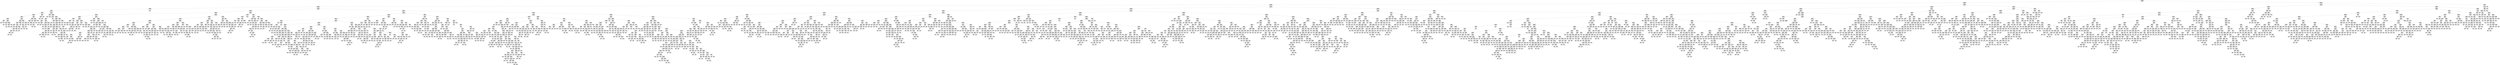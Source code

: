 digraph Tree {
node [shape=box] ;
0 [label="X[17] <= 1.528\ngini = 0.25\nsamples = 62675\nvalue = [14593, 84828]"] ;
1 [label="X[8] <= 0.227\ngini = 0.183\nsamples = 58361\nvalue = [9422, 83243]"] ;
0 -> 1 [labeldistance=2.5, labelangle=45, headlabel="True"] ;
2 [label="X[50] <= 762.5\ngini = 0.342\nsamples = 25039\nvalue = [8697, 31084]"] ;
1 -> 2 ;
3 [label="X[17] <= -0.098\ngini = 0.434\nsamples = 8739\nvalue = [4426, 9505]"] ;
2 -> 3 ;
4 [label="X[36] <= 3.5\ngini = 0.188\nsamples = 890\nvalue = [1246, 146]"] ;
3 -> 4 ;
5 [label="X[28] <= 0.5\ngini = 0.176\nsamples = 882\nvalue = [1246, 135]"] ;
4 -> 5 ;
6 [label="X[39] <= 728.5\ngini = 0.392\nsamples = 180\nvalue = [211, 77]"] ;
5 -> 6 ;
7 [label="X[26] <= 69.5\ngini = 0.375\nsamples = 173\nvalue = [207, 69]"] ;
6 -> 7 ;
8 [label="X[17] <= -1.164\ngini = 0.46\nsamples = 114\nvalue = [109, 61]"] ;
7 -> 8 ;
9 [label="X[37] <= 45.0\ngini = 0.459\nsamples = 37\nvalue = [20, 36]"] ;
8 -> 9 ;
10 [label="X[49] <= 8.0\ngini = 0.18\nsamples = 6\nvalue = [9, 1]"] ;
9 -> 10 ;
11 [label="gini = 0.0\nsamples = 5\nvalue = [9, 0]"] ;
10 -> 11 ;
12 [label="gini = 0.0\nsamples = 1\nvalue = [0, 1]"] ;
10 -> 12 ;
13 [label="X[14] <= 0.731\ngini = 0.364\nsamples = 31\nvalue = [11, 35]"] ;
9 -> 13 ;
14 [label="X[7] <= -1.53\ngini = 0.161\nsamples = 23\nvalue = [3, 31]"] ;
13 -> 14 ;
15 [label="gini = 0.0\nsamples = 2\nvalue = [3, 0]"] ;
14 -> 15 ;
16 [label="gini = 0.0\nsamples = 21\nvalue = [0, 31]"] ;
14 -> 16 ;
17 [label="X[25] <= 318.0\ngini = 0.444\nsamples = 8\nvalue = [8, 4]"] ;
13 -> 17 ;
18 [label="X[6] <= 0.586\ngini = 0.32\nsamples = 4\nvalue = [1, 4]"] ;
17 -> 18 ;
19 [label="gini = 0.0\nsamples = 1\nvalue = [1, 0]"] ;
18 -> 19 ;
20 [label="gini = 0.0\nsamples = 3\nvalue = [0, 4]"] ;
18 -> 20 ;
21 [label="gini = 0.0\nsamples = 4\nvalue = [7, 0]"] ;
17 -> 21 ;
22 [label="X[3] <= 1.336\ngini = 0.342\nsamples = 77\nvalue = [89, 25]"] ;
8 -> 22 ;
23 [label="X[9] <= 0.917\ngini = 0.227\nsamples = 63\nvalue = [80, 12]"] ;
22 -> 23 ;
24 [label="X[11] <= -1.856\ngini = 0.158\nsamples = 53\nvalue = [74, 7]"] ;
23 -> 24 ;
25 [label="X[40] <= 54.5\ngini = 0.5\nsamples = 2\nvalue = [1, 1]"] ;
24 -> 25 ;
26 [label="gini = 0.0\nsamples = 1\nvalue = [1, 0]"] ;
25 -> 26 ;
27 [label="gini = 0.0\nsamples = 1\nvalue = [0, 1]"] ;
25 -> 27 ;
28 [label="X[25] <= 738.5\ngini = 0.14\nsamples = 51\nvalue = [73, 6]"] ;
24 -> 28 ;
29 [label="X[12] <= 1.333\ngini = 0.1\nsamples = 49\nvalue = [72, 4]"] ;
28 -> 29 ;
30 [label="X[51] <= 2220.0\ngini = 0.078\nsamples = 47\nvalue = [71, 3]"] ;
29 -> 30 ;
31 [label="X[49] <= 10.0\ngini = 0.278\nsamples = 9\nvalue = [15, 3]"] ;
30 -> 31 ;
32 [label="X[19] <= -0.329\ngini = 0.117\nsamples = 7\nvalue = [15, 1]"] ;
31 -> 32 ;
33 [label="gini = 0.0\nsamples = 1\nvalue = [0, 1]"] ;
32 -> 33 ;
34 [label="gini = 0.0\nsamples = 6\nvalue = [15, 0]"] ;
32 -> 34 ;
35 [label="gini = 0.0\nsamples = 2\nvalue = [0, 2]"] ;
31 -> 35 ;
36 [label="gini = 0.0\nsamples = 38\nvalue = [56, 0]"] ;
30 -> 36 ;
37 [label="X[37] <= 51.5\ngini = 0.5\nsamples = 2\nvalue = [1, 1]"] ;
29 -> 37 ;
38 [label="gini = 0.0\nsamples = 1\nvalue = [0, 1]"] ;
37 -> 38 ;
39 [label="gini = 0.0\nsamples = 1\nvalue = [1, 0]"] ;
37 -> 39 ;
40 [label="X[45] <= 0.5\ngini = 0.444\nsamples = 2\nvalue = [1, 2]"] ;
28 -> 40 ;
41 [label="gini = 0.0\nsamples = 1\nvalue = [0, 2]"] ;
40 -> 41 ;
42 [label="gini = 0.0\nsamples = 1\nvalue = [1, 0]"] ;
40 -> 42 ;
43 [label="X[39] <= 212.0\ngini = 0.496\nsamples = 10\nvalue = [6, 5]"] ;
23 -> 43 ;
44 [label="gini = 0.0\nsamples = 3\nvalue = [4, 0]"] ;
43 -> 44 ;
45 [label="X[11] <= -0.677\ngini = 0.408\nsamples = 7\nvalue = [2, 5]"] ;
43 -> 45 ;
46 [label="X[17] <= -0.434\ngini = 0.444\nsamples = 3\nvalue = [2, 1]"] ;
45 -> 46 ;
47 [label="gini = 0.0\nsamples = 2\nvalue = [2, 0]"] ;
46 -> 47 ;
48 [label="gini = 0.0\nsamples = 1\nvalue = [0, 1]"] ;
46 -> 48 ;
49 [label="gini = 0.0\nsamples = 4\nvalue = [0, 4]"] ;
45 -> 49 ;
50 [label="X[18] <= 0.638\ngini = 0.483\nsamples = 14\nvalue = [9, 13]"] ;
22 -> 50 ;
51 [label="gini = 0.0\nsamples = 6\nvalue = [0, 10]"] ;
50 -> 51 ;
52 [label="X[8] <= -0.635\ngini = 0.375\nsamples = 8\nvalue = [9, 3]"] ;
50 -> 52 ;
53 [label="gini = 0.0\nsamples = 2\nvalue = [0, 3]"] ;
52 -> 53 ;
54 [label="gini = 0.0\nsamples = 6\nvalue = [9, 0]"] ;
52 -> 54 ;
55 [label="X[27] <= 6.5\ngini = 0.14\nsamples = 59\nvalue = [98, 8]"] ;
7 -> 55 ;
56 [label="X[23] <= 0.611\ngini = 0.334\nsamples = 20\nvalue = [26, 7]"] ;
55 -> 56 ;
57 [label="X[19] <= -1.785\ngini = 0.133\nsamples = 16\nvalue = [26, 2]"] ;
56 -> 57 ;
58 [label="gini = 0.0\nsamples = 1\nvalue = [0, 1]"] ;
57 -> 58 ;
59 [label="X[44] <= 468.5\ngini = 0.071\nsamples = 15\nvalue = [26, 1]"] ;
57 -> 59 ;
60 [label="gini = 0.0\nsamples = 13\nvalue = [24, 0]"] ;
59 -> 60 ;
61 [label="X[42] <= 0.5\ngini = 0.444\nsamples = 2\nvalue = [2, 1]"] ;
59 -> 61 ;
62 [label="gini = 0.0\nsamples = 1\nvalue = [0, 1]"] ;
61 -> 62 ;
63 [label="gini = 0.0\nsamples = 1\nvalue = [2, 0]"] ;
61 -> 63 ;
64 [label="gini = 0.0\nsamples = 4\nvalue = [0, 5]"] ;
56 -> 64 ;
65 [label="X[17] <= -1.255\ngini = 0.027\nsamples = 39\nvalue = [72, 1]"] ;
55 -> 65 ;
66 [label="X[20] <= 0.942\ngini = 0.32\nsamples = 2\nvalue = [4, 1]"] ;
65 -> 66 ;
67 [label="gini = 0.0\nsamples = 1\nvalue = [0, 1]"] ;
66 -> 67 ;
68 [label="gini = 0.0\nsamples = 1\nvalue = [4, 0]"] ;
66 -> 68 ;
69 [label="gini = 0.0\nsamples = 37\nvalue = [68, 0]"] ;
65 -> 69 ;
70 [label="X[0] <= 0.257\ngini = 0.444\nsamples = 7\nvalue = [4, 8]"] ;
6 -> 70 ;
71 [label="X[19] <= -0.768\ngini = 0.32\nsamples = 4\nvalue = [4, 1]"] ;
70 -> 71 ;
72 [label="gini = 0.0\nsamples = 1\nvalue = [0, 1]"] ;
71 -> 72 ;
73 [label="gini = 0.0\nsamples = 3\nvalue = [4, 0]"] ;
71 -> 73 ;
74 [label="gini = 0.0\nsamples = 3\nvalue = [0, 7]"] ;
70 -> 74 ;
75 [label="X[18] <= -1.884\ngini = 0.1\nsamples = 702\nvalue = [1035, 58]"] ;
5 -> 75 ;
76 [label="X[50] <= 320.0\ngini = 0.48\nsamples = 6\nvalue = [4, 6]"] ;
75 -> 76 ;
77 [label="gini = 0.0\nsamples = 2\nvalue = [4, 0]"] ;
76 -> 77 ;
78 [label="gini = 0.0\nsamples = 4\nvalue = [0, 6]"] ;
76 -> 78 ;
79 [label="X[19] <= -0.822\ngini = 0.091\nsamples = 696\nvalue = [1031, 52]"] ;
75 -> 79 ;
80 [label="X[28] <= 5.5\ngini = 0.271\nsamples = 76\nvalue = [104, 20]"] ;
79 -> 80 ;
81 [label="X[22] <= 0.317\ngini = 0.242\nsamples = 73\nvalue = [104, 17]"] ;
80 -> 81 ;
82 [label="X[33] <= 2.5\ngini = 0.056\nsamples = 42\nvalue = [67, 2]"] ;
81 -> 82 ;
83 [label="gini = 0.0\nsamples = 38\nvalue = [64, 0]"] ;
82 -> 83 ;
84 [label="X[16] <= -0.38\ngini = 0.48\nsamples = 4\nvalue = [3, 2]"] ;
82 -> 84 ;
85 [label="gini = 0.0\nsamples = 2\nvalue = [3, 0]"] ;
84 -> 85 ;
86 [label="gini = 0.0\nsamples = 2\nvalue = [0, 2]"] ;
84 -> 86 ;
87 [label="X[0] <= 0.496\ngini = 0.411\nsamples = 31\nvalue = [37, 15]"] ;
81 -> 87 ;
88 [label="X[22] <= 0.557\ngini = 0.495\nsamples = 18\nvalue = [16, 13]"] ;
87 -> 88 ;
89 [label="gini = 0.0\nsamples = 4\nvalue = [0, 8]"] ;
88 -> 89 ;
90 [label="X[4] <= -0.208\ngini = 0.363\nsamples = 14\nvalue = [16, 5]"] ;
88 -> 90 ;
91 [label="gini = 0.0\nsamples = 7\nvalue = [12, 0]"] ;
90 -> 91 ;
92 [label="X[10] <= -0.356\ngini = 0.494\nsamples = 7\nvalue = [4, 5]"] ;
90 -> 92 ;
93 [label="gini = 0.0\nsamples = 4\nvalue = [0, 5]"] ;
92 -> 93 ;
94 [label="gini = 0.0\nsamples = 3\nvalue = [4, 0]"] ;
92 -> 94 ;
95 [label="X[22] <= 1.078\ngini = 0.159\nsamples = 13\nvalue = [21, 2]"] ;
87 -> 95 ;
96 [label="gini = 0.0\nsamples = 9\nvalue = [19, 0]"] ;
95 -> 96 ;
97 [label="X[43] <= 13.0\ngini = 0.5\nsamples = 4\nvalue = [2, 2]"] ;
95 -> 97 ;
98 [label="gini = 0.0\nsamples = 2\nvalue = [2, 0]"] ;
97 -> 98 ;
99 [label="gini = 0.0\nsamples = 2\nvalue = [0, 2]"] ;
97 -> 99 ;
100 [label="gini = 0.0\nsamples = 3\nvalue = [0, 3]"] ;
80 -> 100 ;
101 [label="X[12] <= 1.84\ngini = 0.065\nsamples = 620\nvalue = [927, 32]"] ;
79 -> 101 ;
102 [label="X[5] <= -2.306\ngini = 0.056\nsamples = 604\nvalue = [905, 27]"] ;
101 -> 102 ;
103 [label="X[38] <= 619.5\ngini = 0.444\nsamples = 4\nvalue = [4, 2]"] ;
102 -> 103 ;
104 [label="gini = 0.0\nsamples = 3\nvalue = [4, 0]"] ;
103 -> 104 ;
105 [label="gini = 0.0\nsamples = 1\nvalue = [0, 2]"] ;
103 -> 105 ;
106 [label="X[15] <= 2.031\ngini = 0.053\nsamples = 600\nvalue = [901, 25]"] ;
102 -> 106 ;
107 [label="X[13] <= 2.216\ngini = 0.047\nsamples = 593\nvalue = [891, 22]"] ;
106 -> 107 ;
108 [label="X[37] <= 46.5\ngini = 0.043\nsamples = 584\nvalue = [880, 20]"] ;
107 -> 108 ;
109 [label="X[8] <= 0.178\ngini = 0.092\nsamples = 162\nvalue = [235, 12]"] ;
108 -> 109 ;
110 [label="X[51] <= 93836.0\ngini = 0.058\nsamples = 153\nvalue = [229, 7]"] ;
109 -> 110 ;
111 [label="X[1] <= 1.978\ngini = 0.034\nsamples = 149\nvalue = [226, 4]"] ;
110 -> 111 ;
112 [label="X[0] <= 1.197\ngini = 0.018\nsamples = 143\nvalue = [218, 2]"] ;
111 -> 112 ;
113 [label="gini = 0.0\nsamples = 131\nvalue = [202, 0]"] ;
112 -> 113 ;
114 [label="X[25] <= 538.0\ngini = 0.198\nsamples = 12\nvalue = [16, 2]"] ;
112 -> 114 ;
115 [label="gini = 0.0\nsamples = 11\nvalue = [16, 0]"] ;
114 -> 115 ;
116 [label="gini = 0.0\nsamples = 1\nvalue = [0, 2]"] ;
114 -> 116 ;
117 [label="X[21] <= 0.375\ngini = 0.32\nsamples = 6\nvalue = [8, 2]"] ;
111 -> 117 ;
118 [label="gini = 0.0\nsamples = 5\nvalue = [8, 0]"] ;
117 -> 118 ;
119 [label="gini = 0.0\nsamples = 1\nvalue = [0, 2]"] ;
117 -> 119 ;
120 [label="X[2] <= 1.501\ngini = 0.5\nsamples = 4\nvalue = [3, 3]"] ;
110 -> 120 ;
121 [label="gini = 0.0\nsamples = 3\nvalue = [3, 0]"] ;
120 -> 121 ;
122 [label="gini = 0.0\nsamples = 1\nvalue = [0, 3]"] ;
120 -> 122 ;
123 [label="X[38] <= 644.0\ngini = 0.496\nsamples = 9\nvalue = [6, 5]"] ;
109 -> 123 ;
124 [label="gini = 0.0\nsamples = 2\nvalue = [0, 3]"] ;
123 -> 124 ;
125 [label="X[6] <= -0.391\ngini = 0.375\nsamples = 7\nvalue = [6, 2]"] ;
123 -> 125 ;
126 [label="X[33] <= 1.5\ngini = 0.444\nsamples = 3\nvalue = [1, 2]"] ;
125 -> 126 ;
127 [label="gini = 0.0\nsamples = 1\nvalue = [1, 0]"] ;
126 -> 127 ;
128 [label="gini = 0.0\nsamples = 2\nvalue = [0, 2]"] ;
126 -> 128 ;
129 [label="gini = 0.0\nsamples = 4\nvalue = [5, 0]"] ;
125 -> 129 ;
130 [label="X[43] <= 2.5\ngini = 0.024\nsamples = 422\nvalue = [645, 8]"] ;
108 -> 130 ;
131 [label="X[2] <= -0.577\ngini = 0.231\nsamples = 10\nvalue = [13, 2]"] ;
130 -> 131 ;
132 [label="gini = 0.0\nsamples = 1\nvalue = [0, 2]"] ;
131 -> 132 ;
133 [label="gini = 0.0\nsamples = 9\nvalue = [13, 0]"] ;
131 -> 133 ;
134 [label="X[18] <= -1.678\ngini = 0.019\nsamples = 412\nvalue = [632, 6]"] ;
130 -> 134 ;
135 [label="gini = 0.0\nsamples = 1\nvalue = [0, 1]"] ;
134 -> 135 ;
136 [label="X[9] <= 1.356\ngini = 0.016\nsamples = 411\nvalue = [632, 5]"] ;
134 -> 136 ;
137 [label="X[43] <= 9.5\ngini = 0.01\nsamples = 403\nvalue = [624, 3]"] ;
136 -> 137 ;
138 [label="X[8] <= 0.208\ngini = 0.053\nsamples = 48\nvalue = [71, 2]"] ;
137 -> 138 ;
139 [label="gini = 0.0\nsamples = 47\nvalue = [71, 0]"] ;
138 -> 139 ;
140 [label="gini = 0.0\nsamples = 1\nvalue = [0, 2]"] ;
138 -> 140 ;
141 [label="X[31] <= 121.5\ngini = 0.004\nsamples = 355\nvalue = [553, 1]"] ;
137 -> 141 ;
142 [label="X[2] <= 1.268\ngini = 0.036\nsamples = 40\nvalue = [53, 1]"] ;
141 -> 142 ;
143 [label="gini = 0.0\nsamples = 36\nvalue = [49, 0]"] ;
142 -> 143 ;
144 [label="X[25] <= 396.5\ngini = 0.32\nsamples = 4\nvalue = [4, 1]"] ;
142 -> 144 ;
145 [label="gini = 0.0\nsamples = 1\nvalue = [0, 1]"] ;
144 -> 145 ;
146 [label="gini = 0.0\nsamples = 3\nvalue = [4, 0]"] ;
144 -> 146 ;
147 [label="gini = 0.0\nsamples = 315\nvalue = [500, 0]"] ;
141 -> 147 ;
148 [label="X[47] <= 111.0\ngini = 0.32\nsamples = 8\nvalue = [8, 2]"] ;
136 -> 148 ;
149 [label="gini = 0.0\nsamples = 7\nvalue = [8, 0]"] ;
148 -> 149 ;
150 [label="gini = 0.0\nsamples = 1\nvalue = [0, 2]"] ;
148 -> 150 ;
151 [label="X[29] <= 203.0\ngini = 0.26\nsamples = 9\nvalue = [11, 2]"] ;
107 -> 151 ;
152 [label="gini = 0.0\nsamples = 7\nvalue = [10, 0]"] ;
151 -> 152 ;
153 [label="X[25] <= 507.0\ngini = 0.444\nsamples = 2\nvalue = [1, 2]"] ;
151 -> 153 ;
154 [label="gini = 0.0\nsamples = 1\nvalue = [1, 0]"] ;
153 -> 154 ;
155 [label="gini = 0.0\nsamples = 1\nvalue = [0, 2]"] ;
153 -> 155 ;
156 [label="X[18] <= 1.211\ngini = 0.355\nsamples = 7\nvalue = [10, 3]"] ;
106 -> 156 ;
157 [label="gini = 0.0\nsamples = 6\nvalue = [10, 0]"] ;
156 -> 157 ;
158 [label="gini = 0.0\nsamples = 1\nvalue = [0, 3]"] ;
156 -> 158 ;
159 [label="X[29] <= 152.5\ngini = 0.302\nsamples = 16\nvalue = [22, 5]"] ;
101 -> 159 ;
160 [label="gini = 0.0\nsamples = 11\nvalue = [18, 0]"] ;
159 -> 160 ;
161 [label="X[23] <= -0.384\ngini = 0.494\nsamples = 5\nvalue = [4, 5]"] ;
159 -> 161 ;
162 [label="gini = 0.0\nsamples = 3\nvalue = [4, 0]"] ;
161 -> 162 ;
163 [label="gini = 0.0\nsamples = 2\nvalue = [0, 5]"] ;
161 -> 163 ;
164 [label="gini = 0.0\nsamples = 8\nvalue = [0, 11]"] ;
4 -> 164 ;
165 [label="X[17] <= 0.606\ngini = 0.379\nsamples = 7849\nvalue = [3180, 9359]"] ;
3 -> 165 ;
166 [label="X[4] <= 1.284\ngini = 0.489\nsamples = 2532\nvalue = [1707, 2315]"] ;
165 -> 166 ;
167 [label="X[36] <= 1.5\ngini = 0.493\nsamples = 2364\nvalue = [1645, 2087]"] ;
166 -> 167 ;
168 [label="X[43] <= 87.5\ngini = 0.265\nsamples = 988\nvalue = [237, 1273]"] ;
167 -> 168 ;
169 [label="X[18] <= -1.175\ngini = 0.188\nsamples = 594\nvalue = [96, 819]"] ;
168 -> 169 ;
170 [label="X[47] <= 116.5\ngini = 0.254\nsamples = 31\nvalue = [40, 7]"] ;
169 -> 170 ;
171 [label="X[16] <= 1.782\ngini = 0.165\nsamples = 30\nvalue = [40, 4]"] ;
170 -> 171 ;
172 [label="X[41] <= 7.5\ngini = 0.091\nsamples = 28\nvalue = [40, 2]"] ;
171 -> 172 ;
173 [label="gini = 0.0\nsamples = 2\nvalue = [0, 2]"] ;
172 -> 173 ;
174 [label="gini = 0.0\nsamples = 26\nvalue = [40, 0]"] ;
172 -> 174 ;
175 [label="gini = 0.0\nsamples = 2\nvalue = [0, 2]"] ;
171 -> 175 ;
176 [label="gini = 0.0\nsamples = 1\nvalue = [0, 3]"] ;
170 -> 176 ;
177 [label="X[4] <= -1.018\ngini = 0.121\nsamples = 563\nvalue = [56, 812]"] ;
169 -> 177 ;
178 [label="X[16] <= 1.432\ngini = 0.299\nsamples = 76\nvalue = [22, 98]"] ;
177 -> 178 ;
179 [label="X[32] <= 1.5\ngini = 0.231\nsamples = 69\nvalue = [14, 91]"] ;
178 -> 179 ;
180 [label="gini = 0.0\nsamples = 2\nvalue = [4, 0]"] ;
179 -> 180 ;
181 [label="X[0] <= 0.223\ngini = 0.178\nsamples = 67\nvalue = [10, 91]"] ;
179 -> 181 ;
182 [label="X[19] <= 0.676\ngini = 0.164\nsamples = 66\nvalue = [9, 91]"] ;
181 -> 182 ;
183 [label="X[21] <= 1.67\ngini = 0.198\nsamples = 8\nvalue = [8, 1]"] ;
182 -> 183 ;
184 [label="gini = 0.0\nsamples = 7\nvalue = [8, 0]"] ;
183 -> 184 ;
185 [label="gini = 0.0\nsamples = 1\nvalue = [0, 1]"] ;
183 -> 185 ;
186 [label="X[40] <= 2.5\ngini = 0.022\nsamples = 58\nvalue = [1, 90]"] ;
182 -> 186 ;
187 [label="gini = 0.0\nsamples = 1\nvalue = [1, 0]"] ;
186 -> 187 ;
188 [label="gini = 0.0\nsamples = 57\nvalue = [0, 90]"] ;
186 -> 188 ;
189 [label="gini = 0.0\nsamples = 1\nvalue = [1, 0]"] ;
181 -> 189 ;
190 [label="X[49] <= 6.5\ngini = 0.498\nsamples = 7\nvalue = [8, 7]"] ;
178 -> 190 ;
191 [label="gini = 0.0\nsamples = 2\nvalue = [7, 0]"] ;
190 -> 191 ;
192 [label="X[44] <= 316.0\ngini = 0.219\nsamples = 5\nvalue = [1, 7]"] ;
190 -> 192 ;
193 [label="X[37] <= 78.0\ngini = 0.5\nsamples = 2\nvalue = [1, 1]"] ;
192 -> 193 ;
194 [label="gini = 0.0\nsamples = 1\nvalue = [0, 1]"] ;
193 -> 194 ;
195 [label="gini = 0.0\nsamples = 1\nvalue = [1, 0]"] ;
193 -> 195 ;
196 [label="gini = 0.0\nsamples = 3\nvalue = [0, 6]"] ;
192 -> 196 ;
197 [label="X[3] <= -1.783\ngini = 0.087\nsamples = 487\nvalue = [34, 714]"] ;
177 -> 197 ;
198 [label="X[50] <= 70.5\ngini = 0.444\nsamples = 2\nvalue = [2, 1]"] ;
197 -> 198 ;
199 [label="gini = 0.0\nsamples = 1\nvalue = [2, 0]"] ;
198 -> 199 ;
200 [label="gini = 0.0\nsamples = 1\nvalue = [0, 1]"] ;
198 -> 200 ;
201 [label="X[52] <= 0.5\ngini = 0.082\nsamples = 485\nvalue = [32, 713]"] ;
197 -> 201 ;
202 [label="X[16] <= -1.039\ngini = 0.32\nsamples = 12\nvalue = [4, 16]"] ;
201 -> 202 ;
203 [label="gini = 0.0\nsamples = 2\nvalue = [4, 0]"] ;
202 -> 203 ;
204 [label="gini = 0.0\nsamples = 10\nvalue = [0, 16]"] ;
202 -> 204 ;
205 [label="X[1] <= -1.646\ngini = 0.074\nsamples = 473\nvalue = [28, 697]"] ;
201 -> 205 ;
206 [label="gini = 0.0\nsamples = 1\nvalue = [1, 0]"] ;
205 -> 206 ;
207 [label="X[7] <= 2.411\ngini = 0.072\nsamples = 472\nvalue = [27, 697]"] ;
205 -> 207 ;
208 [label="X[18] <= 1.14\ngini = 0.065\nsamples = 468\nvalue = [24, 695]"] ;
207 -> 208 ;
209 [label="X[38] <= 645.0\ngini = 0.049\nsamples = 463\nvalue = [18, 694]"] ;
208 -> 209 ;
210 [label="X[21] <= 0.681\ngini = 0.159\nsamples = 83\nvalue = [11, 115]"] ;
209 -> 210 ;
211 [label="X[37] <= 9.0\ngini = 0.06\nsamples = 63\nvalue = [3, 94]"] ;
210 -> 211 ;
212 [label="X[3] <= -0.351\ngini = 0.5\nsamples = 2\nvalue = [1, 1]"] ;
211 -> 212 ;
213 [label="gini = 0.0\nsamples = 1\nvalue = [0, 1]"] ;
212 -> 213 ;
214 [label="gini = 0.0\nsamples = 1\nvalue = [1, 0]"] ;
212 -> 214 ;
215 [label="X[6] <= -1.748\ngini = 0.041\nsamples = 61\nvalue = [2, 93]"] ;
211 -> 215 ;
216 [label="gini = 0.0\nsamples = 1\nvalue = [1, 0]"] ;
215 -> 216 ;
217 [label="X[0] <= -1.179\ngini = 0.021\nsamples = 60\nvalue = [1, 93]"] ;
215 -> 217 ;
218 [label="X[4] <= 0.02\ngini = 0.444\nsamples = 3\nvalue = [1, 2]"] ;
217 -> 218 ;
219 [label="gini = 0.0\nsamples = 1\nvalue = [1, 0]"] ;
218 -> 219 ;
220 [label="gini = 0.0\nsamples = 2\nvalue = [0, 2]"] ;
218 -> 220 ;
221 [label="gini = 0.0\nsamples = 57\nvalue = [0, 91]"] ;
217 -> 221 ;
222 [label="X[6] <= 1.141\ngini = 0.4\nsamples = 20\nvalue = [8, 21]"] ;
210 -> 222 ;
223 [label="X[19] <= 0.715\ngini = 0.346\nsamples = 19\nvalue = [6, 21]"] ;
222 -> 223 ;
224 [label="X[37] <= 110.5\ngini = 0.408\nsamples = 6\nvalue = [5, 2]"] ;
223 -> 224 ;
225 [label="gini = 0.0\nsamples = 5\nvalue = [5, 0]"] ;
224 -> 225 ;
226 [label="gini = 0.0\nsamples = 1\nvalue = [0, 2]"] ;
224 -> 226 ;
227 [label="X[9] <= -0.76\ngini = 0.095\nsamples = 13\nvalue = [1, 19]"] ;
223 -> 227 ;
228 [label="gini = 0.0\nsamples = 1\nvalue = [1, 0]"] ;
227 -> 228 ;
229 [label="gini = 0.0\nsamples = 12\nvalue = [0, 19]"] ;
227 -> 229 ;
230 [label="gini = 0.0\nsamples = 1\nvalue = [2, 0]"] ;
222 -> 230 ;
231 [label="X[40] <= 161.0\ngini = 0.024\nsamples = 380\nvalue = [7, 579]"] ;
209 -> 231 ;
232 [label="X[5] <= 1.784\ngini = 0.008\nsamples = 317\nvalue = [2, 473]"] ;
231 -> 232 ;
233 [label="X[23] <= -1.479\ngini = 0.004\nsamples = 309\nvalue = [1, 462]"] ;
232 -> 233 ;
234 [label="X[11] <= -1.5\ngini = 0.061\nsamples = 20\nvalue = [1, 31]"] ;
233 -> 234 ;
235 [label="gini = 0.0\nsamples = 1\nvalue = [1, 0]"] ;
234 -> 235 ;
236 [label="gini = 0.0\nsamples = 19\nvalue = [0, 31]"] ;
234 -> 236 ;
237 [label="gini = 0.0\nsamples = 289\nvalue = [0, 431]"] ;
233 -> 237 ;
238 [label="X[29] <= 36.5\ngini = 0.153\nsamples = 8\nvalue = [1, 11]"] ;
232 -> 238 ;
239 [label="gini = 0.0\nsamples = 1\nvalue = [1, 0]"] ;
238 -> 239 ;
240 [label="gini = 0.0\nsamples = 7\nvalue = [0, 11]"] ;
238 -> 240 ;
241 [label="X[52] <= 26.5\ngini = 0.086\nsamples = 63\nvalue = [5, 106]"] ;
231 -> 241 ;
242 [label="gini = 0.0\nsamples = 55\nvalue = [0, 97]"] ;
241 -> 242 ;
243 [label="X[7] <= -0.494\ngini = 0.459\nsamples = 8\nvalue = [5, 9]"] ;
241 -> 243 ;
244 [label="X[16] <= 0.581\ngini = 0.278\nsamples = 3\nvalue = [5, 1]"] ;
243 -> 244 ;
245 [label="gini = 0.0\nsamples = 2\nvalue = [5, 0]"] ;
244 -> 245 ;
246 [label="gini = 0.0\nsamples = 1\nvalue = [0, 1]"] ;
244 -> 246 ;
247 [label="gini = 0.0\nsamples = 5\nvalue = [0, 8]"] ;
243 -> 247 ;
248 [label="X[6] <= 1.084\ngini = 0.245\nsamples = 5\nvalue = [6, 1]"] ;
208 -> 248 ;
249 [label="gini = 0.0\nsamples = 4\nvalue = [6, 0]"] ;
248 -> 249 ;
250 [label="gini = 0.0\nsamples = 1\nvalue = [0, 1]"] ;
248 -> 250 ;
251 [label="X[44] <= 106.5\ngini = 0.48\nsamples = 4\nvalue = [3, 2]"] ;
207 -> 251 ;
252 [label="gini = 0.0\nsamples = 2\nvalue = [3, 0]"] ;
251 -> 252 ;
253 [label="gini = 0.0\nsamples = 2\nvalue = [0, 2]"] ;
251 -> 253 ;
254 [label="X[31] <= 16.0\ngini = 0.362\nsamples = 394\nvalue = [141, 454]"] ;
168 -> 254 ;
255 [label="X[10] <= 0.194\ngini = 0.375\nsamples = 6\nvalue = [9, 3]"] ;
254 -> 255 ;
256 [label="gini = 0.0\nsamples = 3\nvalue = [8, 0]"] ;
255 -> 256 ;
257 [label="X[14] <= -1.398\ngini = 0.375\nsamples = 3\nvalue = [1, 3]"] ;
255 -> 257 ;
258 [label="gini = 0.0\nsamples = 1\nvalue = [1, 0]"] ;
257 -> 258 ;
259 [label="gini = 0.0\nsamples = 2\nvalue = [0, 3]"] ;
257 -> 259 ;
260 [label="X[18] <= 0.459\ngini = 0.35\nsamples = 388\nvalue = [132, 451]"] ;
254 -> 260 ;
261 [label="X[25] <= 219.5\ngini = 0.105\nsamples = 314\nvalue = [26, 444]"] ;
260 -> 261 ;
262 [label="X[6] <= -0.896\ngini = 0.464\nsamples = 21\nvalue = [11, 19]"] ;
261 -> 262 ;
263 [label="gini = 0.0\nsamples = 2\nvalue = [5, 0]"] ;
262 -> 263 ;
264 [label="X[19] <= 0.759\ngini = 0.365\nsamples = 19\nvalue = [6, 19]"] ;
262 -> 264 ;
265 [label="gini = 0.0\nsamples = 4\nvalue = [6, 0]"] ;
264 -> 265 ;
266 [label="gini = 0.0\nsamples = 15\nvalue = [0, 19]"] ;
264 -> 266 ;
267 [label="X[5] <= -1.836\ngini = 0.066\nsamples = 293\nvalue = [15, 425]"] ;
261 -> 267 ;
268 [label="X[33] <= 1.5\ngini = 0.444\nsamples = 4\nvalue = [4, 2]"] ;
267 -> 268 ;
269 [label="gini = 0.0\nsamples = 2\nvalue = [0, 2]"] ;
268 -> 269 ;
270 [label="gini = 0.0\nsamples = 2\nvalue = [4, 0]"] ;
268 -> 270 ;
271 [label="X[8] <= -0.243\ngini = 0.049\nsamples = 289\nvalue = [11, 423]"] ;
267 -> 271 ;
272 [label="X[3] <= 0.348\ngini = 0.011\nsamples = 242\nvalue = [2, 365]"] ;
271 -> 272 ;
273 [label="gini = 0.0\nsamples = 154\nvalue = [0, 235]"] ;
272 -> 273 ;
274 [label="X[15] <= 1.297\ngini = 0.03\nsamples = 88\nvalue = [2, 130]"] ;
272 -> 274 ;
275 [label="X[19] <= 0.842\ngini = 0.016\nsamples = 83\nvalue = [1, 123]"] ;
274 -> 275 ;
276 [label="X[49] <= 8.0\ngini = 0.5\nsamples = 2\nvalue = [1, 1]"] ;
275 -> 276 ;
277 [label="gini = 0.0\nsamples = 1\nvalue = [1, 0]"] ;
276 -> 277 ;
278 [label="gini = 0.0\nsamples = 1\nvalue = [0, 1]"] ;
276 -> 278 ;
279 [label="gini = 0.0\nsamples = 81\nvalue = [0, 122]"] ;
275 -> 279 ;
280 [label="X[6] <= -0.775\ngini = 0.219\nsamples = 5\nvalue = [1, 7]"] ;
274 -> 280 ;
281 [label="gini = 0.0\nsamples = 1\nvalue = [1, 0]"] ;
280 -> 281 ;
282 [label="gini = 0.0\nsamples = 4\nvalue = [0, 7]"] ;
280 -> 282 ;
283 [label="X[16] <= -1.346\ngini = 0.233\nsamples = 47\nvalue = [9, 58]"] ;
271 -> 283 ;
284 [label="X[31] <= 494.5\ngini = 0.444\nsamples = 2\nvalue = [2, 1]"] ;
283 -> 284 ;
285 [label="gini = 0.0\nsamples = 1\nvalue = [2, 0]"] ;
284 -> 285 ;
286 [label="gini = 0.0\nsamples = 1\nvalue = [0, 1]"] ;
284 -> 286 ;
287 [label="X[1] <= 1.693\ngini = 0.195\nsamples = 45\nvalue = [7, 57]"] ;
283 -> 287 ;
288 [label="X[28] <= 5.5\ngini = 0.1\nsamples = 40\nvalue = [3, 54]"] ;
287 -> 288 ;
289 [label="X[39] <= 81.5\ngini = 0.038\nsamples = 38\nvalue = [1, 50]"] ;
288 -> 289 ;
290 [label="X[13] <= 1.041\ngini = 0.5\nsamples = 2\nvalue = [1, 1]"] ;
289 -> 290 ;
291 [label="gini = 0.0\nsamples = 1\nvalue = [0, 1]"] ;
290 -> 291 ;
292 [label="gini = 0.0\nsamples = 1\nvalue = [1, 0]"] ;
290 -> 292 ;
293 [label="gini = 0.0\nsamples = 36\nvalue = [0, 49]"] ;
289 -> 293 ;
294 [label="X[18] <= -0.824\ngini = 0.444\nsamples = 2\nvalue = [2, 4]"] ;
288 -> 294 ;
295 [label="gini = 0.0\nsamples = 1\nvalue = [2, 0]"] ;
294 -> 295 ;
296 [label="gini = 0.0\nsamples = 1\nvalue = [0, 4]"] ;
294 -> 296 ;
297 [label="X[45] <= 0.5\ngini = 0.49\nsamples = 5\nvalue = [4, 3]"] ;
287 -> 297 ;
298 [label="gini = 0.0\nsamples = 3\nvalue = [0, 3]"] ;
297 -> 298 ;
299 [label="gini = 0.0\nsamples = 2\nvalue = [4, 0]"] ;
297 -> 299 ;
300 [label="X[17] <= 0.001\ngini = 0.116\nsamples = 74\nvalue = [106, 7]"] ;
260 -> 300 ;
301 [label="gini = 0.0\nsamples = 67\nvalue = [106, 0]"] ;
300 -> 301 ;
302 [label="gini = 0.0\nsamples = 7\nvalue = [0, 7]"] ;
300 -> 302 ;
303 [label="X[18] <= 0.432\ngini = 0.464\nsamples = 1376\nvalue = [1408, 814]"] ;
167 -> 303 ;
304 [label="X[17] <= 0.333\ngini = 0.5\nsamples = 942\nvalue = [732, 775]"] ;
303 -> 304 ;
305 [label="X[8] <= -0.026\ngini = 0.49\nsamples = 746\nvalue = [507, 677]"] ;
304 -> 305 ;
306 [label="X[51] <= 65328.5\ngini = 0.498\nsamples = 499\nvalue = [415, 370]"] ;
305 -> 306 ;
307 [label="X[31] <= 706.0\ngini = 0.484\nsamples = 305\nvalue = [286, 199]"] ;
306 -> 307 ;
308 [label="X[19] <= 0.54\ngini = 0.398\nsamples = 166\nvalue = [199, 75]"] ;
307 -> 308 ;
309 [label="X[19] <= 0.183\ngini = 0.173\nsamples = 132\nvalue = [199, 21]"] ;
308 -> 309 ;
310 [label="X[13] <= 1.623\ngini = 0.012\nsamples = 104\nvalue = [168, 1]"] ;
309 -> 310 ;
311 [label="gini = 0.0\nsamples = 102\nvalue = [165, 0]"] ;
310 -> 311 ;
312 [label="X[26] <= 114.0\ngini = 0.375\nsamples = 2\nvalue = [3, 1]"] ;
310 -> 312 ;
313 [label="gini = 0.0\nsamples = 1\nvalue = [3, 0]"] ;
312 -> 313 ;
314 [label="gini = 0.0\nsamples = 1\nvalue = [0, 1]"] ;
312 -> 314 ;
315 [label="X[17] <= -0.052\ngini = 0.477\nsamples = 28\nvalue = [31, 20]"] ;
309 -> 315 ;
316 [label="X[22] <= -1.895\ngini = 0.091\nsamples = 11\nvalue = [1, 20]"] ;
315 -> 316 ;
317 [label="gini = 0.0\nsamples = 1\nvalue = [1, 0]"] ;
316 -> 317 ;
318 [label="gini = 0.0\nsamples = 10\nvalue = [0, 20]"] ;
316 -> 318 ;
319 [label="gini = 0.0\nsamples = 17\nvalue = [30, 0]"] ;
315 -> 319 ;
320 [label="gini = 0.0\nsamples = 34\nvalue = [0, 54]"] ;
308 -> 320 ;
321 [label="X[8] <= -0.902\ngini = 0.485\nsamples = 139\nvalue = [87, 124]"] ;
307 -> 321 ;
322 [label="X[5] <= -0.431\ngini = 0.074\nsamples = 15\nvalue = [1, 25]"] ;
321 -> 322 ;
323 [label="X[18] <= 0.33\ngini = 0.32\nsamples = 5\nvalue = [1, 4]"] ;
322 -> 323 ;
324 [label="gini = 0.0\nsamples = 1\nvalue = [1, 0]"] ;
323 -> 324 ;
325 [label="gini = 0.0\nsamples = 4\nvalue = [0, 4]"] ;
323 -> 325 ;
326 [label="gini = 0.0\nsamples = 10\nvalue = [0, 21]"] ;
322 -> 326 ;
327 [label="X[36] <= 3.5\ngini = 0.498\nsamples = 124\nvalue = [86, 99]"] ;
321 -> 327 ;
328 [label="X[18] <= 0.361\ngini = 0.299\nsamples = 71\nvalue = [85, 19]"] ;
327 -> 328 ;
329 [label="X[6] <= 0.994\ngini = 0.024\nsamples = 57\nvalue = [83, 1]"] ;
328 -> 329 ;
330 [label="gini = 0.0\nsamples = 50\nvalue = [75, 0]"] ;
329 -> 330 ;
331 [label="X[6] <= 1.073\ngini = 0.198\nsamples = 7\nvalue = [8, 1]"] ;
329 -> 331 ;
332 [label="gini = 0.0\nsamples = 1\nvalue = [0, 1]"] ;
331 -> 332 ;
333 [label="gini = 0.0\nsamples = 6\nvalue = [8, 0]"] ;
331 -> 333 ;
334 [label="X[4] <= -2.713\ngini = 0.18\nsamples = 14\nvalue = [2, 18]"] ;
328 -> 334 ;
335 [label="gini = 0.0\nsamples = 1\nvalue = [2, 0]"] ;
334 -> 335 ;
336 [label="gini = 0.0\nsamples = 13\nvalue = [0, 18]"] ;
334 -> 336 ;
337 [label="X[48] <= 136.5\ngini = 0.024\nsamples = 53\nvalue = [1, 80]"] ;
327 -> 337 ;
338 [label="gini = 0.0\nsamples = 46\nvalue = [0, 68]"] ;
337 -> 338 ;
339 [label="X[14] <= 1.123\ngini = 0.142\nsamples = 7\nvalue = [1, 12]"] ;
337 -> 339 ;
340 [label="gini = 0.0\nsamples = 6\nvalue = [0, 12]"] ;
339 -> 340 ;
341 [label="gini = 0.0\nsamples = 1\nvalue = [1, 0]"] ;
339 -> 341 ;
342 [label="X[43] <= 94.0\ngini = 0.49\nsamples = 194\nvalue = [129, 171]"] ;
306 -> 342 ;
343 [label="X[38] <= 678.5\ngini = 0.497\nsamples = 83\nvalue = [70, 60]"] ;
342 -> 343 ;
344 [label="X[36] <= 3.5\ngini = 0.366\nsamples = 34\nvalue = [44, 14]"] ;
343 -> 344 ;
345 [label="gini = 0.0\nsamples = 27\nvalue = [44, 0]"] ;
344 -> 345 ;
346 [label="gini = 0.0\nsamples = 7\nvalue = [0, 14]"] ;
344 -> 346 ;
347 [label="X[19] <= 0.16\ngini = 0.461\nsamples = 49\nvalue = [26, 46]"] ;
343 -> 347 ;
348 [label="gini = 0.0\nsamples = 14\nvalue = [20, 0]"] ;
347 -> 348 ;
349 [label="X[18] <= -0.588\ngini = 0.204\nsamples = 35\nvalue = [6, 46]"] ;
347 -> 349 ;
350 [label="X[16] <= -1.813\ngini = 0.397\nsamples = 17\nvalue = [6, 16]"] ;
349 -> 350 ;
351 [label="gini = 0.0\nsamples = 2\nvalue = [3, 0]"] ;
350 -> 351 ;
352 [label="X[0] <= -1.615\ngini = 0.266\nsamples = 15\nvalue = [3, 16]"] ;
350 -> 352 ;
353 [label="gini = 0.0\nsamples = 1\nvalue = [1, 0]"] ;
352 -> 353 ;
354 [label="X[37] <= 82.0\ngini = 0.198\nsamples = 14\nvalue = [2, 16]"] ;
352 -> 354 ;
355 [label="gini = 0.0\nsamples = 7\nvalue = [0, 11]"] ;
354 -> 355 ;
356 [label="X[19] <= 0.44\ngini = 0.408\nsamples = 7\nvalue = [2, 5]"] ;
354 -> 356 ;
357 [label="gini = 0.0\nsamples = 2\nvalue = [2, 0]"] ;
356 -> 357 ;
358 [label="gini = 0.0\nsamples = 5\nvalue = [0, 5]"] ;
356 -> 358 ;
359 [label="gini = 0.0\nsamples = 18\nvalue = [0, 30]"] ;
349 -> 359 ;
360 [label="X[44] <= 136.5\ngini = 0.453\nsamples = 111\nvalue = [59, 111]"] ;
342 -> 360 ;
361 [label="X[1] <= 0.369\ngini = 0.484\nsamples = 25\nvalue = [23, 16]"] ;
360 -> 361 ;
362 [label="X[14] <= -1.105\ngini = 0.444\nsamples = 12\nvalue = [5, 10]"] ;
361 -> 362 ;
363 [label="gini = 0.0\nsamples = 3\nvalue = [0, 4]"] ;
362 -> 363 ;
364 [label="X[35] <= 514.5\ngini = 0.496\nsamples = 9\nvalue = [5, 6]"] ;
362 -> 364 ;
365 [label="X[4] <= -0.429\ngini = 0.245\nsamples = 6\nvalue = [1, 6]"] ;
364 -> 365 ;
366 [label="gini = 0.0\nsamples = 1\nvalue = [1, 0]"] ;
365 -> 366 ;
367 [label="gini = 0.0\nsamples = 5\nvalue = [0, 6]"] ;
365 -> 367 ;
368 [label="gini = 0.0\nsamples = 3\nvalue = [4, 0]"] ;
364 -> 368 ;
369 [label="X[14] <= 1.043\ngini = 0.375\nsamples = 13\nvalue = [18, 6]"] ;
361 -> 369 ;
370 [label="X[18] <= 0.33\ngini = 0.245\nsamples = 12\nvalue = [18, 3]"] ;
369 -> 370 ;
371 [label="X[18] <= -0.041\ngini = 0.1\nsamples = 10\nvalue = [18, 1]"] ;
370 -> 371 ;
372 [label="gini = 0.0\nsamples = 1\nvalue = [0, 1]"] ;
371 -> 372 ;
373 [label="gini = 0.0\nsamples = 9\nvalue = [18, 0]"] ;
371 -> 373 ;
374 [label="gini = 0.0\nsamples = 2\nvalue = [0, 2]"] ;
370 -> 374 ;
375 [label="gini = 0.0\nsamples = 1\nvalue = [0, 3]"] ;
369 -> 375 ;
376 [label="X[19] <= 0.14\ngini = 0.399\nsamples = 86\nvalue = [36, 95]"] ;
360 -> 376 ;
377 [label="X[39] <= 636.5\ngini = 0.053\nsamples = 30\nvalue = [36, 1]"] ;
376 -> 377 ;
378 [label="gini = 0.0\nsamples = 26\nvalue = [33, 0]"] ;
377 -> 378 ;
379 [label="X[7] <= -1.483\ngini = 0.375\nsamples = 4\nvalue = [3, 1]"] ;
377 -> 379 ;
380 [label="gini = 0.0\nsamples = 1\nvalue = [0, 1]"] ;
379 -> 380 ;
381 [label="gini = 0.0\nsamples = 3\nvalue = [3, 0]"] ;
379 -> 381 ;
382 [label="gini = 0.0\nsamples = 56\nvalue = [0, 94]"] ;
376 -> 382 ;
383 [label="X[36] <= 3.5\ngini = 0.355\nsamples = 247\nvalue = [92, 307]"] ;
305 -> 383 ;
384 [label="X[23] <= -0.05\ngini = 0.464\nsamples = 87\nvalue = [90, 52]"] ;
383 -> 384 ;
385 [label="X[17] <= 0.114\ngini = 0.496\nsamples = 45\nvalue = [30, 36]"] ;
384 -> 385 ;
386 [label="X[7] <= 0.838\ngini = 0.44\nsamples = 34\nvalue = [17, 35]"] ;
385 -> 386 ;
387 [label="X[16] <= 0.074\ngini = 0.325\nsamples = 29\nvalue = [9, 35]"] ;
386 -> 387 ;
388 [label="gini = 0.0\nsamples = 13\nvalue = [0, 19]"] ;
387 -> 388 ;
389 [label="X[40] <= 58.0\ngini = 0.461\nsamples = 16\nvalue = [9, 16]"] ;
387 -> 389 ;
390 [label="X[18] <= -0.108\ngini = 0.165\nsamples = 8\nvalue = [1, 10]"] ;
389 -> 390 ;
391 [label="gini = 0.0\nsamples = 7\nvalue = [0, 10]"] ;
390 -> 391 ;
392 [label="gini = 0.0\nsamples = 1\nvalue = [1, 0]"] ;
390 -> 392 ;
393 [label="X[27] <= 14.0\ngini = 0.49\nsamples = 8\nvalue = [8, 6]"] ;
389 -> 393 ;
394 [label="X[9] <= 0.549\ngini = 0.245\nsamples = 4\nvalue = [1, 6]"] ;
393 -> 394 ;
395 [label="gini = 0.0\nsamples = 3\nvalue = [0, 6]"] ;
394 -> 395 ;
396 [label="gini = 0.0\nsamples = 1\nvalue = [1, 0]"] ;
394 -> 396 ;
397 [label="gini = 0.0\nsamples = 4\nvalue = [7, 0]"] ;
393 -> 397 ;
398 [label="gini = 0.0\nsamples = 5\nvalue = [8, 0]"] ;
386 -> 398 ;
399 [label="X[11] <= 0.477\ngini = 0.133\nsamples = 11\nvalue = [13, 1]"] ;
385 -> 399 ;
400 [label="gini = 0.0\nsamples = 8\nvalue = [11, 0]"] ;
399 -> 400 ;
401 [label="X[4] <= 0.052\ngini = 0.444\nsamples = 3\nvalue = [2, 1]"] ;
399 -> 401 ;
402 [label="gini = 0.0\nsamples = 2\nvalue = [2, 0]"] ;
401 -> 402 ;
403 [label="gini = 0.0\nsamples = 1\nvalue = [0, 1]"] ;
401 -> 403 ;
404 [label="X[11] <= -1.295\ngini = 0.332\nsamples = 42\nvalue = [60, 16]"] ;
384 -> 404 ;
405 [label="X[29] <= 118.5\ngini = 0.278\nsamples = 3\nvalue = [1, 5]"] ;
404 -> 405 ;
406 [label="gini = 0.0\nsamples = 1\nvalue = [1, 0]"] ;
405 -> 406 ;
407 [label="gini = 0.0\nsamples = 2\nvalue = [0, 5]"] ;
405 -> 407 ;
408 [label="X[11] <= -0.01\ngini = 0.265\nsamples = 39\nvalue = [59, 11]"] ;
404 -> 408 ;
409 [label="X[36] <= 2.5\ngini = 0.434\nsamples = 15\nvalue = [15, 7]"] ;
408 -> 409 ;
410 [label="X[21] <= -0.053\ngini = 0.444\nsamples = 5\nvalue = [3, 6]"] ;
409 -> 410 ;
411 [label="gini = 0.0\nsamples = 2\nvalue = [0, 5]"] ;
410 -> 411 ;
412 [label="X[51] <= 39728.0\ngini = 0.375\nsamples = 3\nvalue = [3, 1]"] ;
410 -> 412 ;
413 [label="gini = 0.0\nsamples = 2\nvalue = [3, 0]"] ;
412 -> 413 ;
414 [label="gini = 0.0\nsamples = 1\nvalue = [0, 1]"] ;
412 -> 414 ;
415 [label="X[21] <= -2.047\ngini = 0.142\nsamples = 10\nvalue = [12, 1]"] ;
409 -> 415 ;
416 [label="gini = 0.0\nsamples = 1\nvalue = [0, 1]"] ;
415 -> 416 ;
417 [label="gini = 0.0\nsamples = 9\nvalue = [12, 0]"] ;
415 -> 417 ;
418 [label="X[27] <= 0.5\ngini = 0.153\nsamples = 24\nvalue = [44, 4]"] ;
408 -> 418 ;
419 [label="gini = 0.0\nsamples = 1\nvalue = [0, 1]"] ;
418 -> 419 ;
420 [label="X[2] <= -2.928\ngini = 0.12\nsamples = 23\nvalue = [44, 3]"] ;
418 -> 420 ;
421 [label="gini = 0.0\nsamples = 1\nvalue = [0, 1]"] ;
420 -> 421 ;
422 [label="X[43] <= 90.0\ngini = 0.083\nsamples = 22\nvalue = [44, 2]"] ;
420 -> 422 ;
423 [label="gini = 0.0\nsamples = 16\nvalue = [35, 0]"] ;
422 -> 423 ;
424 [label="X[50] <= 134.0\ngini = 0.298\nsamples = 6\nvalue = [9, 2]"] ;
422 -> 424 ;
425 [label="gini = 0.0\nsamples = 2\nvalue = [0, 2]"] ;
424 -> 425 ;
426 [label="gini = 0.0\nsamples = 4\nvalue = [9, 0]"] ;
424 -> 426 ;
427 [label="X[37] <= 15.5\ngini = 0.015\nsamples = 160\nvalue = [2, 255]"] ;
383 -> 427 ;
428 [label="X[20] <= 0.675\ngini = 0.124\nsamples = 10\nvalue = [1, 14]"] ;
427 -> 428 ;
429 [label="gini = 0.0\nsamples = 9\nvalue = [0, 14]"] ;
428 -> 429 ;
430 [label="gini = 0.0\nsamples = 1\nvalue = [1, 0]"] ;
428 -> 430 ;
431 [label="X[1] <= 1.91\ngini = 0.008\nsamples = 150\nvalue = [1, 241]"] ;
427 -> 431 ;
432 [label="gini = 0.0\nsamples = 141\nvalue = [0, 228]"] ;
431 -> 432 ;
433 [label="X[22] <= -2.066\ngini = 0.133\nsamples = 9\nvalue = [1, 13]"] ;
431 -> 433 ;
434 [label="gini = 0.0\nsamples = 1\nvalue = [1, 0]"] ;
433 -> 434 ;
435 [label="gini = 0.0\nsamples = 8\nvalue = [0, 13]"] ;
433 -> 435 ;
436 [label="X[31] <= 713.5\ngini = 0.423\nsamples = 196\nvalue = [225, 98]"] ;
304 -> 436 ;
437 [label="X[36] <= 3.5\ngini = 0.288\nsamples = 105\nvalue = [142, 30]"] ;
436 -> 437 ;
438 [label="X[19] <= 0.338\ngini = 0.23\nsamples = 97\nvalue = [137, 21]"] ;
437 -> 438 ;
439 [label="X[27] <= 28.5\ngini = 0.103\nsamples = 75\nvalue = [121, 7]"] ;
438 -> 439 ;
440 [label="X[29] <= 232.5\ngini = 0.062\nsamples = 73\nvalue = [121, 4]"] ;
439 -> 440 ;
441 [label="X[1] <= -0.794\ngini = 0.016\nsamples = 72\nvalue = [121, 1]"] ;
440 -> 441 ;
442 [label="X[39] <= 710.0\ngini = 0.111\nsamples = 9\nvalue = [16, 1]"] ;
441 -> 442 ;
443 [label="gini = 0.0\nsamples = 8\nvalue = [16, 0]"] ;
442 -> 443 ;
444 [label="gini = 0.0\nsamples = 1\nvalue = [0, 1]"] ;
442 -> 444 ;
445 [label="gini = 0.0\nsamples = 63\nvalue = [105, 0]"] ;
441 -> 445 ;
446 [label="gini = 0.0\nsamples = 1\nvalue = [0, 3]"] ;
440 -> 446 ;
447 [label="gini = 0.0\nsamples = 2\nvalue = [0, 3]"] ;
439 -> 447 ;
448 [label="X[23] <= -0.281\ngini = 0.498\nsamples = 22\nvalue = [16, 14]"] ;
438 -> 448 ;
449 [label="X[37] <= 152.0\ngini = 0.278\nsamples = 8\nvalue = [2, 10]"] ;
448 -> 449 ;
450 [label="X[49] <= 5.5\ngini = 0.165\nsamples = 7\nvalue = [1, 10]"] ;
449 -> 450 ;
451 [label="X[14] <= 0.045\ngini = 0.5\nsamples = 2\nvalue = [1, 1]"] ;
450 -> 451 ;
452 [label="gini = 0.0\nsamples = 1\nvalue = [0, 1]"] ;
451 -> 452 ;
453 [label="gini = 0.0\nsamples = 1\nvalue = [1, 0]"] ;
451 -> 453 ;
454 [label="gini = 0.0\nsamples = 5\nvalue = [0, 9]"] ;
450 -> 454 ;
455 [label="gini = 0.0\nsamples = 1\nvalue = [1, 0]"] ;
449 -> 455 ;
456 [label="X[35] <= 215.0\ngini = 0.346\nsamples = 14\nvalue = [14, 4]"] ;
448 -> 456 ;
457 [label="X[15] <= 0.295\ngini = 0.375\nsamples = 4\nvalue = [1, 3]"] ;
456 -> 457 ;
458 [label="gini = 0.0\nsamples = 3\nvalue = [0, 3]"] ;
457 -> 458 ;
459 [label="gini = 0.0\nsamples = 1\nvalue = [1, 0]"] ;
457 -> 459 ;
460 [label="X[13] <= -0.678\ngini = 0.133\nsamples = 10\nvalue = [13, 1]"] ;
456 -> 460 ;
461 [label="gini = 0.0\nsamples = 1\nvalue = [0, 1]"] ;
460 -> 461 ;
462 [label="gini = 0.0\nsamples = 9\nvalue = [13, 0]"] ;
460 -> 462 ;
463 [label="X[28] <= 2.5\ngini = 0.459\nsamples = 8\nvalue = [5, 9]"] ;
437 -> 463 ;
464 [label="X[23] <= 2.548\ngini = 0.278\nsamples = 4\nvalue = [5, 1]"] ;
463 -> 464 ;
465 [label="gini = 0.0\nsamples = 3\nvalue = [5, 0]"] ;
464 -> 465 ;
466 [label="gini = 0.0\nsamples = 1\nvalue = [0, 1]"] ;
464 -> 466 ;
467 [label="gini = 0.0\nsamples = 4\nvalue = [0, 8]"] ;
463 -> 467 ;
468 [label="X[36] <= 3.5\ngini = 0.495\nsamples = 91\nvalue = [83, 68]"] ;
436 -> 468 ;
469 [label="X[21] <= 1.572\ngini = 0.414\nsamples = 69\nvalue = [80, 33]"] ;
468 -> 469 ;
470 [label="X[19] <= 0.414\ngini = 0.391\nsamples = 68\nvalue = [80, 29]"] ;
469 -> 470 ;
471 [label="X[1] <= 1.391\ngini = 0.29\nsamples = 58\nvalue = [75, 16]"] ;
470 -> 471 ;
472 [label="X[3] <= -1.322\ngini = 0.211\nsamples = 49\nvalue = [66, 9]"] ;
471 -> 472 ;
473 [label="X[48] <= 85.0\ngini = 0.375\nsamples = 3\nvalue = [1, 3]"] ;
472 -> 473 ;
474 [label="gini = 0.0\nsamples = 1\nvalue = [1, 0]"] ;
473 -> 474 ;
475 [label="gini = 0.0\nsamples = 2\nvalue = [0, 3]"] ;
473 -> 475 ;
476 [label="X[17] <= 0.53\ngini = 0.155\nsamples = 46\nvalue = [65, 6]"] ;
472 -> 476 ;
477 [label="gini = 0.0\nsamples = 33\nvalue = [46, 0]"] ;
476 -> 477 ;
478 [label="X[39] <= 71.5\ngini = 0.365\nsamples = 13\nvalue = [19, 6]"] ;
476 -> 478 ;
479 [label="gini = 0.0\nsamples = 1\nvalue = [0, 3]"] ;
478 -> 479 ;
480 [label="X[35] <= 156.5\ngini = 0.236\nsamples = 12\nvalue = [19, 3]"] ;
478 -> 480 ;
481 [label="X[25] <= 630.0\ngini = 0.444\nsamples = 2\nvalue = [1, 2]"] ;
480 -> 481 ;
482 [label="gini = 0.0\nsamples = 1\nvalue = [0, 2]"] ;
481 -> 482 ;
483 [label="gini = 0.0\nsamples = 1\nvalue = [1, 0]"] ;
481 -> 483 ;
484 [label="X[3] <= -0.961\ngini = 0.1\nsamples = 10\nvalue = [18, 1]"] ;
480 -> 484 ;
485 [label="gini = 0.0\nsamples = 1\nvalue = [0, 1]"] ;
484 -> 485 ;
486 [label="gini = 0.0\nsamples = 9\nvalue = [18, 0]"] ;
484 -> 486 ;
487 [label="X[7] <= 0.977\ngini = 0.492\nsamples = 9\nvalue = [9, 7]"] ;
471 -> 487 ;
488 [label="X[12] <= 0.507\ngini = 0.18\nsamples = 6\nvalue = [9, 1]"] ;
487 -> 488 ;
489 [label="gini = 0.0\nsamples = 1\nvalue = [0, 1]"] ;
488 -> 489 ;
490 [label="gini = 0.0\nsamples = 5\nvalue = [9, 0]"] ;
488 -> 490 ;
491 [label="gini = 0.0\nsamples = 3\nvalue = [0, 6]"] ;
487 -> 491 ;
492 [label="X[18] <= -0.908\ngini = 0.401\nsamples = 10\nvalue = [5, 13]"] ;
470 -> 492 ;
493 [label="gini = 0.0\nsamples = 3\nvalue = [5, 0]"] ;
492 -> 493 ;
494 [label="gini = 0.0\nsamples = 7\nvalue = [0, 13]"] ;
492 -> 494 ;
495 [label="gini = 0.0\nsamples = 1\nvalue = [0, 4]"] ;
469 -> 495 ;
496 [label="X[27] <= 1.5\ngini = 0.145\nsamples = 22\nvalue = [3, 35]"] ;
468 -> 496 ;
497 [label="gini = 0.0\nsamples = 1\nvalue = [2, 0]"] ;
496 -> 497 ;
498 [label="X[6] <= -1.814\ngini = 0.054\nsamples = 21\nvalue = [1, 35]"] ;
496 -> 498 ;
499 [label="gini = 0.0\nsamples = 1\nvalue = [1, 0]"] ;
498 -> 499 ;
500 [label="gini = 0.0\nsamples = 20\nvalue = [0, 35]"] ;
498 -> 500 ;
501 [label="X[19] <= 0.908\ngini = 0.103\nsamples = 434\nvalue = [676, 39]"] ;
303 -> 501 ;
502 [label="X[28] <= 0.5\ngini = 0.026\nsamples = 412\nvalue = [676, 9]"] ;
501 -> 502 ;
503 [label="X[19] <= -0.125\ngini = 0.117\nsamples = 52\nvalue = [75, 5]"] ;
502 -> 503 ;
504 [label="X[52] <= 18.5\ngini = 0.459\nsamples = 9\nvalue = [9, 5]"] ;
503 -> 504 ;
505 [label="gini = 0.0\nsamples = 2\nvalue = [0, 4]"] ;
504 -> 505 ;
506 [label="X[44] <= 494.5\ngini = 0.18\nsamples = 7\nvalue = [9, 1]"] ;
504 -> 506 ;
507 [label="gini = 0.0\nsamples = 6\nvalue = [9, 0]"] ;
506 -> 507 ;
508 [label="gini = 0.0\nsamples = 1\nvalue = [0, 1]"] ;
506 -> 508 ;
509 [label="gini = 0.0\nsamples = 43\nvalue = [66, 0]"] ;
503 -> 509 ;
510 [label="X[48] <= 12.0\ngini = 0.013\nsamples = 360\nvalue = [601, 4]"] ;
502 -> 510 ;
511 [label="X[17] <= 0.556\ngini = 0.147\nsamples = 16\nvalue = [23, 2]"] ;
510 -> 511 ;
512 [label="gini = 0.0\nsamples = 14\nvalue = [21, 0]"] ;
511 -> 512 ;
513 [label="X[2] <= 0.464\ngini = 0.5\nsamples = 2\nvalue = [2, 2]"] ;
511 -> 513 ;
514 [label="gini = 0.0\nsamples = 1\nvalue = [2, 0]"] ;
513 -> 514 ;
515 [label="gini = 0.0\nsamples = 1\nvalue = [0, 2]"] ;
513 -> 515 ;
516 [label="X[6] <= -0.533\ngini = 0.007\nsamples = 344\nvalue = [578, 2]"] ;
510 -> 516 ;
517 [label="X[6] <= -0.545\ngini = 0.021\nsamples = 111\nvalue = [183, 2]"] ;
516 -> 517 ;
518 [label="X[22] <= -0.593\ngini = 0.011\nsamples = 110\nvalue = [183, 1]"] ;
517 -> 518 ;
519 [label="X[29] <= 39.0\ngini = 0.043\nsamples = 31\nvalue = [44, 1]"] ;
518 -> 519 ;
520 [label="X[8] <= 0.118\ngini = 0.375\nsamples = 4\nvalue = [3, 1]"] ;
519 -> 520 ;
521 [label="gini = 0.0\nsamples = 3\nvalue = [3, 0]"] ;
520 -> 521 ;
522 [label="gini = 0.0\nsamples = 1\nvalue = [0, 1]"] ;
520 -> 522 ;
523 [label="gini = 0.0\nsamples = 27\nvalue = [41, 0]"] ;
519 -> 523 ;
524 [label="gini = 0.0\nsamples = 79\nvalue = [139, 0]"] ;
518 -> 524 ;
525 [label="gini = 0.0\nsamples = 1\nvalue = [0, 1]"] ;
517 -> 525 ;
526 [label="gini = 0.0\nsamples = 233\nvalue = [395, 0]"] ;
516 -> 526 ;
527 [label="gini = 0.0\nsamples = 22\nvalue = [0, 30]"] ;
501 -> 527 ;
528 [label="X[8] <= -0.903\ngini = 0.336\nsamples = 168\nvalue = [62, 228]"] ;
166 -> 528 ;
529 [label="X[2] <= 1.327\ngini = 0.495\nsamples = 30\nvalue = [22, 27]"] ;
528 -> 529 ;
530 [label="X[11] <= -0.706\ngini = 0.439\nsamples = 26\nvalue = [13, 27]"] ;
529 -> 530 ;
531 [label="X[50] <= 531.5\ngini = 0.293\nsamples = 19\nvalue = [5, 23]"] ;
530 -> 531 ;
532 [label="X[22] <= 1.42\ngini = 0.1\nsamples = 11\nvalue = [1, 18]"] ;
531 -> 532 ;
533 [label="gini = 0.0\nsamples = 10\nvalue = [0, 18]"] ;
532 -> 533 ;
534 [label="gini = 0.0\nsamples = 1\nvalue = [1, 0]"] ;
532 -> 534 ;
535 [label="X[50] <= 574.0\ngini = 0.494\nsamples = 8\nvalue = [4, 5]"] ;
531 -> 535 ;
536 [label="gini = 0.0\nsamples = 2\nvalue = [2, 0]"] ;
535 -> 536 ;
537 [label="X[16] <= -0.68\ngini = 0.408\nsamples = 6\nvalue = [2, 5]"] ;
535 -> 537 ;
538 [label="X[35] <= 391.5\ngini = 0.444\nsamples = 3\nvalue = [2, 1]"] ;
537 -> 538 ;
539 [label="gini = 0.0\nsamples = 1\nvalue = [0, 1]"] ;
538 -> 539 ;
540 [label="gini = 0.0\nsamples = 2\nvalue = [2, 0]"] ;
538 -> 540 ;
541 [label="gini = 0.0\nsamples = 3\nvalue = [0, 4]"] ;
537 -> 541 ;
542 [label="X[33] <= 0.5\ngini = 0.444\nsamples = 7\nvalue = [8, 4]"] ;
530 -> 542 ;
543 [label="gini = 0.0\nsamples = 1\nvalue = [0, 3]"] ;
542 -> 543 ;
544 [label="X[16] <= 1.552\ngini = 0.198\nsamples = 6\nvalue = [8, 1]"] ;
542 -> 544 ;
545 [label="gini = 0.0\nsamples = 5\nvalue = [8, 0]"] ;
544 -> 545 ;
546 [label="gini = 0.0\nsamples = 1\nvalue = [0, 1]"] ;
544 -> 546 ;
547 [label="gini = 0.0\nsamples = 4\nvalue = [9, 0]"] ;
529 -> 547 ;
548 [label="X[46] <= 1.5\ngini = 0.277\nsamples = 138\nvalue = [40, 201]"] ;
528 -> 548 ;
549 [label="X[17] <= 0.186\ngini = 0.202\nsamples = 89\nvalue = [18, 140]"] ;
548 -> 549 ;
550 [label="X[7] <= -1.661\ngini = 0.056\nsamples = 40\nvalue = [2, 68]"] ;
549 -> 550 ;
551 [label="X[41] <= 90.0\ngini = 0.444\nsamples = 2\nvalue = [2, 1]"] ;
550 -> 551 ;
552 [label="gini = 0.0\nsamples = 1\nvalue = [0, 1]"] ;
551 -> 552 ;
553 [label="gini = 0.0\nsamples = 1\nvalue = [2, 0]"] ;
551 -> 553 ;
554 [label="gini = 0.0\nsamples = 38\nvalue = [0, 67]"] ;
550 -> 554 ;
555 [label="X[22] <= 1.599\ngini = 0.298\nsamples = 49\nvalue = [16, 72]"] ;
549 -> 555 ;
556 [label="X[16] <= -1.313\ngini = 0.259\nsamples = 47\nvalue = [13, 72]"] ;
555 -> 556 ;
557 [label="X[52] <= 11.0\ngini = 0.375\nsamples = 3\nvalue = [3, 1]"] ;
556 -> 557 ;
558 [label="gini = 0.0\nsamples = 2\nvalue = [3, 0]"] ;
557 -> 558 ;
559 [label="gini = 0.0\nsamples = 1\nvalue = [0, 1]"] ;
557 -> 559 ;
560 [label="X[1] <= -0.8\ngini = 0.216\nsamples = 44\nvalue = [10, 71]"] ;
556 -> 560 ;
561 [label="gini = 0.0\nsamples = 1\nvalue = [2, 0]"] ;
560 -> 561 ;
562 [label="X[28] <= 1.5\ngini = 0.182\nsamples = 43\nvalue = [8, 71]"] ;
560 -> 562 ;
563 [label="X[20] <= 1.319\ngini = 0.358\nsamples = 19\nvalue = [7, 23]"] ;
562 -> 563 ;
564 [label="X[5] <= -1.384\ngini = 0.293\nsamples = 18\nvalue = [5, 23]"] ;
563 -> 564 ;
565 [label="gini = 0.0\nsamples = 2\nvalue = [3, 0]"] ;
564 -> 565 ;
566 [label="X[21] <= -0.428\ngini = 0.147\nsamples = 16\nvalue = [2, 23]"] ;
564 -> 566 ;
567 [label="gini = 0.0\nsamples = 1\nvalue = [1, 0]"] ;
566 -> 567 ;
568 [label="X[31] <= 286.5\ngini = 0.08\nsamples = 15\nvalue = [1, 23]"] ;
566 -> 568 ;
569 [label="X[52] <= 14.0\ngini = 0.5\nsamples = 2\nvalue = [1, 1]"] ;
568 -> 569 ;
570 [label="gini = 0.0\nsamples = 1\nvalue = [0, 1]"] ;
569 -> 570 ;
571 [label="gini = 0.0\nsamples = 1\nvalue = [1, 0]"] ;
569 -> 571 ;
572 [label="gini = 0.0\nsamples = 13\nvalue = [0, 22]"] ;
568 -> 572 ;
573 [label="gini = 0.0\nsamples = 1\nvalue = [2, 0]"] ;
563 -> 573 ;
574 [label="X[39] <= 52.0\ngini = 0.04\nsamples = 24\nvalue = [1, 48]"] ;
562 -> 574 ;
575 [label="gini = 0.0\nsamples = 1\nvalue = [1, 0]"] ;
574 -> 575 ;
576 [label="gini = 0.0\nsamples = 23\nvalue = [0, 48]"] ;
574 -> 576 ;
577 [label="gini = 0.0\nsamples = 2\nvalue = [3, 0]"] ;
555 -> 577 ;
578 [label="X[41] <= 14.5\ngini = 0.39\nsamples = 49\nvalue = [22, 61]"] ;
548 -> 578 ;
579 [label="gini = 0.0\nsamples = 3\nvalue = [6, 0]"] ;
578 -> 579 ;
580 [label="X[41] <= 135.0\ngini = 0.329\nsamples = 46\nvalue = [16, 61]"] ;
578 -> 580 ;
581 [label="X[8] <= -0.498\ngini = 0.194\nsamples = 32\nvalue = [6, 49]"] ;
580 -> 581 ;
582 [label="X[43] <= 48.5\ngini = 0.494\nsamples = 6\nvalue = [4, 5]"] ;
581 -> 582 ;
583 [label="gini = 0.0\nsamples = 3\nvalue = [0, 4]"] ;
582 -> 583 ;
584 [label="X[52] <= 7.5\ngini = 0.32\nsamples = 3\nvalue = [4, 1]"] ;
582 -> 584 ;
585 [label="gini = 0.0\nsamples = 1\nvalue = [0, 1]"] ;
584 -> 585 ;
586 [label="gini = 0.0\nsamples = 2\nvalue = [4, 0]"] ;
584 -> 586 ;
587 [label="X[51] <= 4397.5\ngini = 0.083\nsamples = 26\nvalue = [2, 44]"] ;
581 -> 587 ;
588 [label="gini = 0.0\nsamples = 1\nvalue = [1, 0]"] ;
587 -> 588 ;
589 [label="X[35] <= 14.0\ngini = 0.043\nsamples = 25\nvalue = [1, 44]"] ;
587 -> 589 ;
590 [label="X[40] <= 71.0\ngini = 0.5\nsamples = 2\nvalue = [1, 1]"] ;
589 -> 590 ;
591 [label="gini = 0.0\nsamples = 1\nvalue = [1, 0]"] ;
590 -> 591 ;
592 [label="gini = 0.0\nsamples = 1\nvalue = [0, 1]"] ;
590 -> 592 ;
593 [label="gini = 0.0\nsamples = 23\nvalue = [0, 43]"] ;
589 -> 593 ;
594 [label="X[8] <= -0.385\ngini = 0.496\nsamples = 14\nvalue = [10, 12]"] ;
580 -> 594 ;
595 [label="gini = 0.0\nsamples = 5\nvalue = [0, 8]"] ;
594 -> 595 ;
596 [label="X[9] <= -0.331\ngini = 0.408\nsamples = 9\nvalue = [10, 4]"] ;
594 -> 596 ;
597 [label="gini = 0.0\nsamples = 2\nvalue = [0, 3]"] ;
596 -> 597 ;
598 [label="X[2] <= -0.475\ngini = 0.165\nsamples = 7\nvalue = [10, 1]"] ;
596 -> 598 ;
599 [label="gini = 0.0\nsamples = 1\nvalue = [0, 1]"] ;
598 -> 599 ;
600 [label="gini = 0.0\nsamples = 6\nvalue = [10, 0]"] ;
598 -> 600 ;
601 [label="X[8] <= -1.129\ngini = 0.286\nsamples = 5317\nvalue = [1473, 7044]"] ;
165 -> 601 ;
602 [label="X[18] <= 1.049\ngini = 0.344\nsamples = 1979\nvalue = [706, 2489]"] ;
601 -> 602 ;
603 [label="X[8] <= -1.161\ngini = 0.238\nsamples = 1603\nvalue = [359, 2246]"] ;
602 -> 603 ;
604 [label="X[50] <= 720.5\ngini = 0.223\nsamples = 1484\nvalue = [309, 2102]"] ;
603 -> 604 ;
605 [label="X[25] <= 2.0\ngini = 0.215\nsamples = 1440\nvalue = [285, 2045]"] ;
604 -> 605 ;
606 [label="X[22] <= -1.617\ngini = 0.498\nsamples = 8\nvalue = [7, 8]"] ;
605 -> 606 ;
607 [label="gini = 0.0\nsamples = 2\nvalue = [0, 4]"] ;
606 -> 607 ;
608 [label="X[51] <= 86646.0\ngini = 0.463\nsamples = 6\nvalue = [7, 4]"] ;
606 -> 608 ;
609 [label="X[41] <= 144.0\ngini = 0.346\nsamples = 5\nvalue = [7, 2]"] ;
608 -> 609 ;
610 [label="X[21] <= -0.1\ngini = 0.219\nsamples = 4\nvalue = [7, 1]"] ;
609 -> 610 ;
611 [label="gini = 0.0\nsamples = 3\nvalue = [7, 0]"] ;
610 -> 611 ;
612 [label="gini = 0.0\nsamples = 1\nvalue = [0, 1]"] ;
610 -> 612 ;
613 [label="gini = 0.0\nsamples = 1\nvalue = [0, 1]"] ;
609 -> 613 ;
614 [label="gini = 0.0\nsamples = 1\nvalue = [0, 2]"] ;
608 -> 614 ;
615 [label="X[17] <= 1.43\ngini = 0.211\nsamples = 1432\nvalue = [278, 2037]"] ;
605 -> 615 ;
616 [label="X[18] <= 0.698\ngini = 0.169\nsamples = 1135\nvalue = [172, 1671]"] ;
615 -> 616 ;
617 [label="X[12] <= -1.735\ngini = 0.095\nsamples = 786\nvalue = [63, 1204]"] ;
616 -> 617 ;
618 [label="X[40] <= 29.0\ngini = 0.42\nsamples = 8\nvalue = [3, 7]"] ;
617 -> 618 ;
619 [label="X[26] <= 118.5\ngini = 0.444\nsamples = 2\nvalue = [2, 1]"] ;
618 -> 619 ;
620 [label="gini = 0.0\nsamples = 1\nvalue = [0, 1]"] ;
619 -> 620 ;
621 [label="gini = 0.0\nsamples = 1\nvalue = [2, 0]"] ;
619 -> 621 ;
622 [label="X[41] <= 132.0\ngini = 0.245\nsamples = 6\nvalue = [1, 6]"] ;
618 -> 622 ;
623 [label="gini = 0.0\nsamples = 5\nvalue = [0, 6]"] ;
622 -> 623 ;
624 [label="gini = 0.0\nsamples = 1\nvalue = [1, 0]"] ;
622 -> 624 ;
625 [label="X[47] <= 1.5\ngini = 0.091\nsamples = 778\nvalue = [60, 1197]"] ;
617 -> 625 ;
626 [label="X[36] <= 2.0\ngini = 0.283\nsamples = 28\nvalue = [7, 34]"] ;
625 -> 626 ;
627 [label="X[50] <= 27.5\ngini = 0.121\nsamples = 20\nvalue = [2, 29]"] ;
626 -> 627 ;
628 [label="gini = 0.0\nsamples = 1\nvalue = [2, 0]"] ;
627 -> 628 ;
629 [label="gini = 0.0\nsamples = 19\nvalue = [0, 29]"] ;
627 -> 629 ;
630 [label="X[0] <= -0.299\ngini = 0.5\nsamples = 8\nvalue = [5, 5]"] ;
626 -> 630 ;
631 [label="gini = 0.0\nsamples = 3\nvalue = [0, 4]"] ;
630 -> 631 ;
632 [label="X[23] <= -1.21\ngini = 0.278\nsamples = 5\nvalue = [5, 1]"] ;
630 -> 632 ;
633 [label="gini = 0.0\nsamples = 1\nvalue = [0, 1]"] ;
632 -> 633 ;
634 [label="gini = 0.0\nsamples = 4\nvalue = [5, 0]"] ;
632 -> 634 ;
635 [label="X[19] <= 0.243\ngini = 0.083\nsamples = 750\nvalue = [53, 1163]"] ;
625 -> 635 ;
636 [label="X[8] <= -1.19\ngini = 0.441\nsamples = 41\nvalue = [21, 43]"] ;
635 -> 636 ;
637 [label="X[25] <= 46.0\ngini = 0.484\nsamples = 35\nvalue = [21, 30]"] ;
636 -> 637 ;
638 [label="gini = 0.0\nsamples = 3\nvalue = [6, 0]"] ;
637 -> 638 ;
639 [label="X[28] <= 2.5\ngini = 0.444\nsamples = 32\nvalue = [15, 30]"] ;
637 -> 639 ;
640 [label="X[19] <= 0.205\ngini = 0.463\nsamples = 16\nvalue = [14, 8]"] ;
639 -> 640 ;
641 [label="X[7] <= 0.537\ngini = 0.444\nsamples = 7\nvalue = [3, 6]"] ;
640 -> 641 ;
642 [label="X[13] <= -0.917\ngini = 0.245\nsamples = 5\nvalue = [1, 6]"] ;
641 -> 642 ;
643 [label="gini = 0.0\nsamples = 1\nvalue = [1, 0]"] ;
642 -> 643 ;
644 [label="gini = 0.0\nsamples = 4\nvalue = [0, 6]"] ;
642 -> 644 ;
645 [label="gini = 0.0\nsamples = 2\nvalue = [2, 0]"] ;
641 -> 645 ;
646 [label="X[0] <= -0.017\ngini = 0.26\nsamples = 9\nvalue = [11, 2]"] ;
640 -> 646 ;
647 [label="X[47] <= 88.0\ngini = 0.444\nsamples = 3\nvalue = [1, 2]"] ;
646 -> 647 ;
648 [label="gini = 0.0\nsamples = 1\nvalue = [1, 0]"] ;
647 -> 648 ;
649 [label="gini = 0.0\nsamples = 2\nvalue = [0, 2]"] ;
647 -> 649 ;
650 [label="gini = 0.0\nsamples = 6\nvalue = [10, 0]"] ;
646 -> 650 ;
651 [label="X[51] <= 54693.0\ngini = 0.083\nsamples = 16\nvalue = [1, 22]"] ;
639 -> 651 ;
652 [label="X[5] <= -0.231\ngini = 0.444\nsamples = 2\nvalue = [1, 2]"] ;
651 -> 652 ;
653 [label="gini = 0.0\nsamples = 1\nvalue = [0, 2]"] ;
652 -> 653 ;
654 [label="gini = 0.0\nsamples = 1\nvalue = [1, 0]"] ;
652 -> 654 ;
655 [label="gini = 0.0\nsamples = 14\nvalue = [0, 20]"] ;
651 -> 655 ;
656 [label="gini = 0.0\nsamples = 6\nvalue = [0, 13]"] ;
636 -> 656 ;
657 [label="X[21] <= 2.292\ngini = 0.054\nsamples = 709\nvalue = [32, 1120]"] ;
635 -> 657 ;
658 [label="X[17] <= 1.256\ngini = 0.051\nsamples = 706\nvalue = [30, 1118]"] ;
657 -> 658 ;
659 [label="X[19] <= 0.413\ngini = 0.016\nsamples = 375\nvalue = [5, 623]"] ;
658 -> 659 ;
660 [label="X[18] <= -0.216\ngini = 0.064\nsamples = 85\nvalue = [5, 145]"] ;
659 -> 660 ;
661 [label="gini = 0.0\nsamples = 1\nvalue = [2, 0]"] ;
660 -> 661 ;
662 [label="X[26] <= 157.0\ngini = 0.04\nsamples = 84\nvalue = [3, 145]"] ;
660 -> 662 ;
663 [label="X[10] <= -1.418\ngini = 0.027\nsamples = 83\nvalue = [2, 145]"] ;
662 -> 663 ;
664 [label="X[2] <= 0.758\ngini = 0.375\nsamples = 2\nvalue = [1, 3]"] ;
663 -> 664 ;
665 [label="gini = 0.0\nsamples = 1\nvalue = [1, 0]"] ;
664 -> 665 ;
666 [label="gini = 0.0\nsamples = 1\nvalue = [0, 3]"] ;
664 -> 666 ;
667 [label="X[19] <= 0.265\ngini = 0.014\nsamples = 81\nvalue = [1, 142]"] ;
663 -> 667 ;
668 [label="X[22] <= -0.794\ngini = 0.124\nsamples = 9\nvalue = [1, 14]"] ;
667 -> 668 ;
669 [label="gini = 0.0\nsamples = 1\nvalue = [1, 0]"] ;
668 -> 669 ;
670 [label="gini = 0.0\nsamples = 8\nvalue = [0, 14]"] ;
668 -> 670 ;
671 [label="gini = 0.0\nsamples = 72\nvalue = [0, 128]"] ;
667 -> 671 ;
672 [label="gini = 0.0\nsamples = 1\nvalue = [1, 0]"] ;
662 -> 672 ;
673 [label="gini = 0.0\nsamples = 290\nvalue = [0, 478]"] ;
659 -> 673 ;
674 [label="X[5] <= 2.172\ngini = 0.092\nsamples = 331\nvalue = [25, 495]"] ;
658 -> 674 ;
675 [label="X[4] <= 2.013\ngini = 0.088\nsamples = 330\nvalue = [24, 495]"] ;
674 -> 675 ;
676 [label="X[7] <= -0.966\ngini = 0.085\nsamples = 329\nvalue = [23, 495]"] ;
675 -> 676 ;
677 [label="X[3] <= -1.433\ngini = 0.207\nsamples = 61\nvalue = [11, 83]"] ;
676 -> 677 ;
678 [label="X[5] <= -0.334\ngini = 0.375\nsamples = 3\nvalue = [3, 1]"] ;
677 -> 678 ;
679 [label="gini = 0.0\nsamples = 2\nvalue = [3, 0]"] ;
678 -> 679 ;
680 [label="gini = 0.0\nsamples = 1\nvalue = [0, 1]"] ;
678 -> 680 ;
681 [label="X[25] <= 272.0\ngini = 0.162\nsamples = 58\nvalue = [8, 82]"] ;
677 -> 681 ;
682 [label="gini = 0.0\nsamples = 20\nvalue = [0, 29]"] ;
681 -> 682 ;
683 [label="X[8] <= -1.518\ngini = 0.228\nsamples = 38\nvalue = [8, 53]"] ;
681 -> 683 ;
684 [label="gini = 0.0\nsamples = 4\nvalue = [7, 0]"] ;
683 -> 684 ;
685 [label="X[27] <= 3.5\ngini = 0.036\nsamples = 34\nvalue = [1, 53]"] ;
683 -> 685 ;
686 [label="gini = 0.0\nsamples = 1\nvalue = [1, 0]"] ;
685 -> 686 ;
687 [label="gini = 0.0\nsamples = 33\nvalue = [0, 53]"] ;
685 -> 687 ;
688 [label="X[10] <= 2.017\ngini = 0.055\nsamples = 268\nvalue = [12, 412]"] ;
676 -> 688 ;
689 [label="X[8] <= -1.773\ngini = 0.038\nsamples = 261\nvalue = [8, 402]"] ;
688 -> 689 ;
690 [label="gini = 0.0\nsamples = 1\nvalue = [1, 0]"] ;
689 -> 690 ;
691 [label="X[47] <= 117.5\ngini = 0.034\nsamples = 260\nvalue = [7, 402]"] ;
689 -> 691 ;
692 [label="X[48] <= 14.5\ngini = 0.016\nsamples = 232\nvalue = [3, 364]"] ;
691 -> 692 ;
693 [label="X[1] <= -0.752\ngini = 0.1\nsamples = 11\nvalue = [1, 18]"] ;
692 -> 693 ;
694 [label="X[2] <= -0.014\ngini = 0.444\nsamples = 3\nvalue = [1, 2]"] ;
693 -> 694 ;
695 [label="gini = 0.0\nsamples = 2\nvalue = [0, 2]"] ;
694 -> 695 ;
696 [label="gini = 0.0\nsamples = 1\nvalue = [1, 0]"] ;
694 -> 696 ;
697 [label="gini = 0.0\nsamples = 8\nvalue = [0, 16]"] ;
693 -> 697 ;
698 [label="X[15] <= 1.818\ngini = 0.011\nsamples = 221\nvalue = [2, 346]"] ;
692 -> 698 ;
699 [label="X[1] <= 1.919\ngini = 0.006\nsamples = 213\nvalue = [1, 336]"] ;
698 -> 699 ;
700 [label="gini = 0.0\nsamples = 203\nvalue = [0, 319]"] ;
699 -> 700 ;
701 [label="X[3] <= 0.336\ngini = 0.105\nsamples = 10\nvalue = [1, 17]"] ;
699 -> 701 ;
702 [label="gini = 0.0\nsamples = 1\nvalue = [1, 0]"] ;
701 -> 702 ;
703 [label="gini = 0.0\nsamples = 9\nvalue = [0, 17]"] ;
701 -> 703 ;
704 [label="X[52] <= 5.0\ngini = 0.165\nsamples = 8\nvalue = [1, 10]"] ;
698 -> 704 ;
705 [label="gini = 0.0\nsamples = 1\nvalue = [1, 0]"] ;
704 -> 705 ;
706 [label="gini = 0.0\nsamples = 7\nvalue = [0, 10]"] ;
704 -> 706 ;
707 [label="X[5] <= 1.352\ngini = 0.172\nsamples = 28\nvalue = [4, 38]"] ;
691 -> 707 ;
708 [label="X[3] <= -0.514\ngini = 0.097\nsamples = 26\nvalue = [2, 37]"] ;
707 -> 708 ;
709 [label="X[24] <= 14.5\ngini = 0.346\nsamples = 6\nvalue = [2, 7]"] ;
708 -> 709 ;
710 [label="gini = 0.0\nsamples = 4\nvalue = [0, 6]"] ;
709 -> 710 ;
711 [label="X[11] <= -0.144\ngini = 0.444\nsamples = 2\nvalue = [2, 1]"] ;
709 -> 711 ;
712 [label="gini = 0.0\nsamples = 1\nvalue = [2, 0]"] ;
711 -> 712 ;
713 [label="gini = 0.0\nsamples = 1\nvalue = [0, 1]"] ;
711 -> 713 ;
714 [label="gini = 0.0\nsamples = 20\nvalue = [0, 30]"] ;
708 -> 714 ;
715 [label="X[5] <= 1.619\ngini = 0.444\nsamples = 2\nvalue = [2, 1]"] ;
707 -> 715 ;
716 [label="gini = 0.0\nsamples = 1\nvalue = [2, 0]"] ;
715 -> 716 ;
717 [label="gini = 0.0\nsamples = 1\nvalue = [0, 1]"] ;
715 -> 717 ;
718 [label="X[0] <= -2.162\ngini = 0.408\nsamples = 7\nvalue = [4, 10]"] ;
688 -> 718 ;
719 [label="gini = 0.0\nsamples = 4\nvalue = [0, 9]"] ;
718 -> 719 ;
720 [label="X[19] <= 0.451\ngini = 0.32\nsamples = 3\nvalue = [4, 1]"] ;
718 -> 720 ;
721 [label="gini = 0.0\nsamples = 2\nvalue = [4, 0]"] ;
720 -> 721 ;
722 [label="gini = 0.0\nsamples = 1\nvalue = [0, 1]"] ;
720 -> 722 ;
723 [label="gini = 0.0\nsamples = 1\nvalue = [1, 0]"] ;
675 -> 723 ;
724 [label="gini = 0.0\nsamples = 1\nvalue = [1, 0]"] ;
674 -> 724 ;
725 [label="X[47] <= 113.5\ngini = 0.5\nsamples = 3\nvalue = [2, 2]"] ;
657 -> 725 ;
726 [label="gini = 0.0\nsamples = 2\nvalue = [0, 2]"] ;
725 -> 726 ;
727 [label="gini = 0.0\nsamples = 1\nvalue = [2, 0]"] ;
725 -> 727 ;
728 [label="X[37] <= 61.5\ngini = 0.307\nsamples = 349\nvalue = [109, 467]"] ;
616 -> 728 ;
729 [label="X[36] <= 2.0\ngini = 0.375\nsamples = 156\nvalue = [65, 195]"] ;
728 -> 729 ;
730 [label="X[1] <= 2.043\ngini = 0.098\nsamples = 82\nvalue = [7, 129]"] ;
729 -> 730 ;
731 [label="X[6] <= 0.166\ngini = 0.072\nsamples = 80\nvalue = [5, 128]"] ;
730 -> 731 ;
732 [label="X[35] <= 824.0\ngini = 0.168\nsamples = 35\nvalue = [5, 49]"] ;
731 -> 732 ;
733 [label="X[19] <= 0.419\ngini = 0.109\nsamples = 34\nvalue = [3, 49]"] ;
732 -> 733 ;
734 [label="X[31] <= 470.0\ngini = 0.49\nsamples = 4\nvalue = [3, 4]"] ;
733 -> 734 ;
735 [label="gini = 0.0\nsamples = 2\nvalue = [0, 4]"] ;
734 -> 735 ;
736 [label="gini = 0.0\nsamples = 2\nvalue = [3, 0]"] ;
734 -> 736 ;
737 [label="gini = 0.0\nsamples = 30\nvalue = [0, 45]"] ;
733 -> 737 ;
738 [label="gini = 0.0\nsamples = 1\nvalue = [2, 0]"] ;
732 -> 738 ;
739 [label="gini = 0.0\nsamples = 45\nvalue = [0, 79]"] ;
731 -> 739 ;
740 [label="X[4] <= -0.114\ngini = 0.444\nsamples = 2\nvalue = [2, 1]"] ;
730 -> 740 ;
741 [label="gini = 0.0\nsamples = 1\nvalue = [2, 0]"] ;
740 -> 741 ;
742 [label="gini = 0.0\nsamples = 1\nvalue = [0, 1]"] ;
740 -> 742 ;
743 [label="X[18] <= 0.968\ngini = 0.498\nsamples = 74\nvalue = [58, 66]"] ;
729 -> 743 ;
744 [label="X[5] <= -1.337\ngini = 0.467\nsamples = 55\nvalue = [35, 59]"] ;
743 -> 744 ;
745 [label="X[8] <= -1.569\ngini = 0.198\nsamples = 6\nvalue = [8, 1]"] ;
744 -> 745 ;
746 [label="gini = 0.0\nsamples = 1\nvalue = [0, 1]"] ;
745 -> 746 ;
747 [label="gini = 0.0\nsamples = 5\nvalue = [8, 0]"] ;
745 -> 747 ;
748 [label="X[24] <= 5.5\ngini = 0.433\nsamples = 49\nvalue = [27, 58]"] ;
744 -> 748 ;
749 [label="gini = 0.0\nsamples = 7\nvalue = [0, 12]"] ;
748 -> 749 ;
750 [label="X[9] <= 0.483\ngini = 0.466\nsamples = 42\nvalue = [27, 46]"] ;
748 -> 750 ;
751 [label="X[13] <= -1.799\ngini = 0.314\nsamples = 24\nvalue = [8, 33]"] ;
750 -> 751 ;
752 [label="gini = 0.0\nsamples = 2\nvalue = [2, 0]"] ;
751 -> 752 ;
753 [label="X[7] <= -0.43\ngini = 0.26\nsamples = 22\nvalue = [6, 33]"] ;
751 -> 753 ;
754 [label="X[47] <= 6.5\ngini = 0.278\nsamples = 4\nvalue = [5, 1]"] ;
753 -> 754 ;
755 [label="gini = 0.0\nsamples = 1\nvalue = [0, 1]"] ;
754 -> 755 ;
756 [label="gini = 0.0\nsamples = 3\nvalue = [5, 0]"] ;
754 -> 756 ;
757 [label="X[25] <= 34.5\ngini = 0.059\nsamples = 18\nvalue = [1, 32]"] ;
753 -> 757 ;
758 [label="X[47] <= 67.0\ngini = 0.375\nsamples = 2\nvalue = [1, 3]"] ;
757 -> 758 ;
759 [label="gini = 0.0\nsamples = 1\nvalue = [1, 0]"] ;
758 -> 759 ;
760 [label="gini = 0.0\nsamples = 1\nvalue = [0, 3]"] ;
758 -> 760 ;
761 [label="gini = 0.0\nsamples = 16\nvalue = [0, 29]"] ;
757 -> 761 ;
762 [label="X[28] <= 1.5\ngini = 0.482\nsamples = 18\nvalue = [19, 13]"] ;
750 -> 762 ;
763 [label="gini = 0.0\nsamples = 5\nvalue = [9, 0]"] ;
762 -> 763 ;
764 [label="X[2] <= -0.538\ngini = 0.491\nsamples = 13\nvalue = [10, 13]"] ;
762 -> 764 ;
765 [label="gini = 0.0\nsamples = 3\nvalue = [0, 7]"] ;
764 -> 765 ;
766 [label="X[11] <= -0.217\ngini = 0.469\nsamples = 10\nvalue = [10, 6]"] ;
764 -> 766 ;
767 [label="X[7] <= 0.517\ngini = 0.375\nsamples = 6\nvalue = [2, 6]"] ;
766 -> 767 ;
768 [label="gini = 0.0\nsamples = 4\nvalue = [0, 6]"] ;
767 -> 768 ;
769 [label="gini = 0.0\nsamples = 2\nvalue = [2, 0]"] ;
767 -> 769 ;
770 [label="gini = 0.0\nsamples = 4\nvalue = [8, 0]"] ;
766 -> 770 ;
771 [label="X[4] <= -1.693\ngini = 0.358\nsamples = 19\nvalue = [23, 7]"] ;
743 -> 771 ;
772 [label="gini = 0.0\nsamples = 1\nvalue = [0, 2]"] ;
771 -> 772 ;
773 [label="X[13] <= -0.863\ngini = 0.293\nsamples = 18\nvalue = [23, 5]"] ;
771 -> 773 ;
774 [label="X[29] <= 45.5\ngini = 0.444\nsamples = 2\nvalue = [1, 2]"] ;
773 -> 774 ;
775 [label="gini = 0.0\nsamples = 1\nvalue = [0, 2]"] ;
774 -> 775 ;
776 [label="gini = 0.0\nsamples = 1\nvalue = [1, 0]"] ;
774 -> 776 ;
777 [label="X[14] <= 1.09\ngini = 0.211\nsamples = 16\nvalue = [22, 3]"] ;
773 -> 777 ;
778 [label="gini = 0.0\nsamples = 11\nvalue = [18, 0]"] ;
777 -> 778 ;
779 [label="X[50] <= 326.5\ngini = 0.49\nsamples = 5\nvalue = [4, 3]"] ;
777 -> 779 ;
780 [label="gini = 0.0\nsamples = 2\nvalue = [4, 0]"] ;
779 -> 780 ;
781 [label="gini = 0.0\nsamples = 3\nvalue = [0, 3]"] ;
779 -> 781 ;
782 [label="X[8] <= -1.401\ngini = 0.24\nsamples = 193\nvalue = [44, 272]"] ;
728 -> 782 ;
783 [label="X[19] <= 0.114\ngini = 0.101\nsamples = 91\nvalue = [8, 142]"] ;
782 -> 783 ;
784 [label="gini = 0.0\nsamples = 2\nvalue = [2, 0]"] ;
783 -> 784 ;
785 [label="X[3] <= -1.197\ngini = 0.078\nsamples = 89\nvalue = [6, 142]"] ;
783 -> 785 ;
786 [label="X[13] <= 0.178\ngini = 0.444\nsamples = 5\nvalue = [2, 4]"] ;
785 -> 786 ;
787 [label="X[51] <= 47912.0\ngini = 0.444\nsamples = 2\nvalue = [2, 1]"] ;
786 -> 787 ;
788 [label="gini = 0.0\nsamples = 1\nvalue = [0, 1]"] ;
787 -> 788 ;
789 [label="gini = 0.0\nsamples = 1\nvalue = [2, 0]"] ;
787 -> 789 ;
790 [label="gini = 0.0\nsamples = 3\nvalue = [0, 3]"] ;
786 -> 790 ;
791 [label="X[18] <= 0.732\ngini = 0.055\nsamples = 84\nvalue = [4, 138]"] ;
785 -> 791 ;
792 [label="X[16] <= -1.496\ngini = 0.291\nsamples = 13\nvalue = [3, 14]"] ;
791 -> 792 ;
793 [label="gini = 0.0\nsamples = 2\nvalue = [2, 0]"] ;
792 -> 793 ;
794 [label="X[26] <= 6.5\ngini = 0.124\nsamples = 11\nvalue = [1, 14]"] ;
792 -> 794 ;
795 [label="gini = 0.0\nsamples = 1\nvalue = [1, 0]"] ;
794 -> 795 ;
796 [label="gini = 0.0\nsamples = 10\nvalue = [0, 14]"] ;
794 -> 796 ;
797 [label="X[5] <= -1.25\ngini = 0.016\nsamples = 71\nvalue = [1, 124]"] ;
791 -> 797 ;
798 [label="X[28] <= 4.0\ngini = 0.5\nsamples = 2\nvalue = [1, 1]"] ;
797 -> 798 ;
799 [label="gini = 0.0\nsamples = 1\nvalue = [0, 1]"] ;
798 -> 799 ;
800 [label="gini = 0.0\nsamples = 1\nvalue = [1, 0]"] ;
798 -> 800 ;
801 [label="gini = 0.0\nsamples = 69\nvalue = [0, 123]"] ;
797 -> 801 ;
802 [label="X[26] <= 62.5\ngini = 0.34\nsamples = 102\nvalue = [36, 130]"] ;
782 -> 802 ;
803 [label="X[36] <= 2.0\ngini = 0.133\nsamples = 44\nvalue = [5, 65]"] ;
802 -> 803 ;
804 [label="gini = 0.0\nsamples = 24\nvalue = [0, 42]"] ;
803 -> 804 ;
805 [label="X[23] <= 1.176\ngini = 0.293\nsamples = 20\nvalue = [5, 23]"] ;
803 -> 805 ;
806 [label="X[20] <= -1.522\ngini = 0.153\nsamples = 17\nvalue = [2, 22]"] ;
805 -> 806 ;
807 [label="X[20] <= -2.233\ngini = 0.444\nsamples = 3\nvalue = [2, 1]"] ;
806 -> 807 ;
808 [label="gini = 0.0\nsamples = 1\nvalue = [0, 1]"] ;
807 -> 808 ;
809 [label="gini = 0.0\nsamples = 2\nvalue = [2, 0]"] ;
807 -> 809 ;
810 [label="gini = 0.0\nsamples = 14\nvalue = [0, 21]"] ;
806 -> 810 ;
811 [label="X[5] <= -0.692\ngini = 0.375\nsamples = 3\nvalue = [3, 1]"] ;
805 -> 811 ;
812 [label="gini = 0.0\nsamples = 1\nvalue = [0, 1]"] ;
811 -> 812 ;
813 [label="gini = 0.0\nsamples = 2\nvalue = [3, 0]"] ;
811 -> 813 ;
814 [label="X[52] <= 7.0\ngini = 0.437\nsamples = 58\nvalue = [31, 65]"] ;
802 -> 814 ;
815 [label="X[16] <= -1.234\ngini = 0.061\nsamples = 19\nvalue = [1, 31]"] ;
814 -> 815 ;
816 [label="gini = 0.0\nsamples = 1\nvalue = [1, 0]"] ;
815 -> 816 ;
817 [label="gini = 0.0\nsamples = 18\nvalue = [0, 31]"] ;
815 -> 817 ;
818 [label="X[44] <= 516.0\ngini = 0.498\nsamples = 39\nvalue = [30, 34]"] ;
814 -> 818 ;
819 [label="X[19] <= 0.733\ngini = 0.484\nsamples = 30\nvalue = [30, 21]"] ;
818 -> 819 ;
820 [label="X[19] <= 0.165\ngini = 0.393\nsamples = 23\nvalue = [30, 11]"] ;
819 -> 820 ;
821 [label="X[27] <= 13.5\ngini = 0.355\nsamples = 8\nvalue = [3, 10]"] ;
820 -> 821 ;
822 [label="gini = 0.0\nsamples = 3\nvalue = [3, 0]"] ;
821 -> 822 ;
823 [label="gini = 0.0\nsamples = 5\nvalue = [0, 10]"] ;
821 -> 823 ;
824 [label="X[25] <= 250.0\ngini = 0.069\nsamples = 15\nvalue = [27, 1]"] ;
820 -> 824 ;
825 [label="gini = 0.0\nsamples = 9\nvalue = [21, 0]"] ;
824 -> 825 ;
826 [label="X[43] <= 22.0\ngini = 0.245\nsamples = 6\nvalue = [6, 1]"] ;
824 -> 826 ;
827 [label="X[12] <= -0.386\ngini = 0.5\nsamples = 2\nvalue = [1, 1]"] ;
826 -> 827 ;
828 [label="gini = 0.0\nsamples = 1\nvalue = [0, 1]"] ;
827 -> 828 ;
829 [label="gini = 0.0\nsamples = 1\nvalue = [1, 0]"] ;
827 -> 829 ;
830 [label="gini = 0.0\nsamples = 4\nvalue = [5, 0]"] ;
826 -> 830 ;
831 [label="gini = 0.0\nsamples = 7\nvalue = [0, 10]"] ;
819 -> 831 ;
832 [label="gini = 0.0\nsamples = 9\nvalue = [0, 13]"] ;
818 -> 832 ;
833 [label="X[7] <= -1.485\ngini = 0.348\nsamples = 297\nvalue = [106, 366]"] ;
615 -> 833 ;
834 [label="X[14] <= -0.412\ngini = 0.403\nsamples = 34\nvalue = [36, 14]"] ;
833 -> 834 ;
835 [label="gini = 0.0\nsamples = 9\nvalue = [13, 0]"] ;
834 -> 835 ;
836 [label="X[0] <= 1.001\ngini = 0.47\nsamples = 25\nvalue = [23, 14]"] ;
834 -> 836 ;
837 [label="X[14] <= 0.442\ngini = 0.346\nsamples = 19\nvalue = [21, 6]"] ;
836 -> 837 ;
838 [label="X[18] <= 0.935\ngini = 0.375\nsamples = 4\nvalue = [1, 3]"] ;
837 -> 838 ;
839 [label="gini = 0.0\nsamples = 3\nvalue = [0, 3]"] ;
838 -> 839 ;
840 [label="gini = 0.0\nsamples = 1\nvalue = [1, 0]"] ;
838 -> 840 ;
841 [label="X[33] <= 0.5\ngini = 0.227\nsamples = 15\nvalue = [20, 3]"] ;
837 -> 841 ;
842 [label="X[40] <= 21.5\ngini = 0.5\nsamples = 4\nvalue = [3, 3]"] ;
841 -> 842 ;
843 [label="gini = 0.0\nsamples = 1\nvalue = [2, 0]"] ;
842 -> 843 ;
844 [label="X[39] <= 545.5\ngini = 0.375\nsamples = 3\nvalue = [1, 3]"] ;
842 -> 844 ;
845 [label="gini = 0.0\nsamples = 2\nvalue = [0, 3]"] ;
844 -> 845 ;
846 [label="gini = 0.0\nsamples = 1\nvalue = [1, 0]"] ;
844 -> 846 ;
847 [label="gini = 0.0\nsamples = 11\nvalue = [17, 0]"] ;
841 -> 847 ;
848 [label="X[7] <= -1.582\ngini = 0.32\nsamples = 6\nvalue = [2, 8]"] ;
836 -> 848 ;
849 [label="gini = 0.0\nsamples = 5\nvalue = [0, 8]"] ;
848 -> 849 ;
850 [label="gini = 0.0\nsamples = 1\nvalue = [2, 0]"] ;
848 -> 850 ;
851 [label="X[19] <= 0.32\ngini = 0.277\nsamples = 263\nvalue = [70, 352]"] ;
833 -> 851 ;
852 [label="X[50] <= 411.5\ngini = 0.484\nsamples = 34\nvalue = [23, 33]"] ;
851 -> 852 ;
853 [label="X[7] <= -0.802\ngini = 0.313\nsamples = 23\nvalue = [7, 29]"] ;
852 -> 853 ;
854 [label="gini = 0.0\nsamples = 2\nvalue = [4, 0]"] ;
853 -> 854 ;
855 [label="X[5] <= 1.405\ngini = 0.17\nsamples = 21\nvalue = [3, 29]"] ;
853 -> 855 ;
856 [label="X[24] <= 15.5\ngini = 0.121\nsamples = 20\nvalue = [2, 29]"] ;
855 -> 856 ;
857 [label="X[16] <= 0.618\ngini = 0.067\nsamples = 18\nvalue = [1, 28]"] ;
856 -> 857 ;
858 [label="gini = 0.0\nsamples = 15\nvalue = [0, 26]"] ;
857 -> 858 ;
859 [label="X[13] <= 0.636\ngini = 0.444\nsamples = 3\nvalue = [1, 2]"] ;
857 -> 859 ;
860 [label="gini = 0.0\nsamples = 1\nvalue = [1, 0]"] ;
859 -> 860 ;
861 [label="gini = 0.0\nsamples = 2\nvalue = [0, 2]"] ;
859 -> 861 ;
862 [label="X[51] <= 33196.5\ngini = 0.5\nsamples = 2\nvalue = [1, 1]"] ;
856 -> 862 ;
863 [label="gini = 0.0\nsamples = 1\nvalue = [1, 0]"] ;
862 -> 863 ;
864 [label="gini = 0.0\nsamples = 1\nvalue = [0, 1]"] ;
862 -> 864 ;
865 [label="gini = 0.0\nsamples = 1\nvalue = [1, 0]"] ;
855 -> 865 ;
866 [label="X[16] <= 0.363\ngini = 0.32\nsamples = 11\nvalue = [16, 4]"] ;
852 -> 866 ;
867 [label="X[29] <= 124.0\ngini = 0.494\nsamples = 6\nvalue = [5, 4]"] ;
866 -> 867 ;
868 [label="X[4] <= 0.545\ngini = 0.32\nsamples = 4\nvalue = [1, 4]"] ;
867 -> 868 ;
869 [label="gini = 0.0\nsamples = 3\nvalue = [0, 4]"] ;
868 -> 869 ;
870 [label="gini = 0.0\nsamples = 1\nvalue = [1, 0]"] ;
868 -> 870 ;
871 [label="gini = 0.0\nsamples = 2\nvalue = [4, 0]"] ;
867 -> 871 ;
872 [label="gini = 0.0\nsamples = 5\nvalue = [11, 0]"] ;
866 -> 872 ;
873 [label="X[1] <= 2.114\ngini = 0.224\nsamples = 229\nvalue = [47, 319]"] ;
851 -> 873 ;
874 [label="X[0] <= 0.727\ngini = 0.21\nsamples = 226\nvalue = [43, 318]"] ;
873 -> 874 ;
875 [label="X[0] <= -1.0\ngini = 0.161\nsamples = 171\nvalue = [24, 248]"] ;
874 -> 875 ;
876 [label="X[12] <= 0.977\ngini = 0.308\nsamples = 38\nvalue = [12, 51]"] ;
875 -> 876 ;
877 [label="X[13] <= -0.029\ngini = 0.18\nsamples = 30\nvalue = [5, 45]"] ;
876 -> 877 ;
878 [label="X[40] <= 156.5\ngini = 0.117\nsamples = 29\nvalue = [3, 45]"] ;
877 -> 878 ;
879 [label="X[3] <= 0.93\ngini = 0.045\nsamples = 25\nvalue = [1, 42]"] ;
878 -> 879 ;
880 [label="gini = 0.0\nsamples = 22\nvalue = [0, 38]"] ;
879 -> 880 ;
881 [label="X[22] <= -0.08\ngini = 0.32\nsamples = 3\nvalue = [1, 4]"] ;
879 -> 881 ;
882 [label="gini = 0.0\nsamples = 1\nvalue = [1, 0]"] ;
881 -> 882 ;
883 [label="gini = 0.0\nsamples = 2\nvalue = [0, 4]"] ;
881 -> 883 ;
884 [label="X[5] <= -0.348\ngini = 0.48\nsamples = 4\nvalue = [2, 3]"] ;
878 -> 884 ;
885 [label="gini = 0.0\nsamples = 2\nvalue = [2, 0]"] ;
884 -> 885 ;
886 [label="gini = 0.0\nsamples = 2\nvalue = [0, 3]"] ;
884 -> 886 ;
887 [label="gini = 0.0\nsamples = 1\nvalue = [2, 0]"] ;
877 -> 887 ;
888 [label="X[1] <= -1.043\ngini = 0.497\nsamples = 8\nvalue = [7, 6]"] ;
876 -> 888 ;
889 [label="gini = 0.0\nsamples = 1\nvalue = [0, 4]"] ;
888 -> 889 ;
890 [label="X[44] <= 569.5\ngini = 0.346\nsamples = 7\nvalue = [7, 2]"] ;
888 -> 890 ;
891 [label="X[16] <= 1.229\ngini = 0.219\nsamples = 6\nvalue = [7, 1]"] ;
890 -> 891 ;
892 [label="gini = 0.0\nsamples = 5\nvalue = [7, 0]"] ;
891 -> 892 ;
893 [label="gini = 0.0\nsamples = 1\nvalue = [0, 1]"] ;
891 -> 893 ;
894 [label="gini = 0.0\nsamples = 1\nvalue = [0, 1]"] ;
890 -> 894 ;
895 [label="X[44] <= 509.5\ngini = 0.108\nsamples = 133\nvalue = [12, 197]"] ;
875 -> 895 ;
896 [label="X[7] <= 1.931\ngini = 0.06\nsamples = 104\nvalue = [5, 157]"] ;
895 -> 896 ;
897 [label="X[44] <= 77.0\ngini = 0.037\nsamples = 103\nvalue = [3, 157]"] ;
896 -> 897 ;
898 [label="X[22] <= -1.33\ngini = 0.149\nsamples = 24\nvalue = [3, 34]"] ;
897 -> 898 ;
899 [label="gini = 0.0\nsamples = 1\nvalue = [1, 0]"] ;
898 -> 899 ;
900 [label="X[44] <= 70.5\ngini = 0.105\nsamples = 23\nvalue = [2, 34]"] ;
898 -> 900 ;
901 [label="X[21] <= -0.864\ngini = 0.056\nsamples = 22\nvalue = [1, 34]"] ;
900 -> 901 ;
902 [label="X[0] <= -0.376\ngini = 0.375\nsamples = 3\nvalue = [1, 3]"] ;
901 -> 902 ;
903 [label="gini = 0.0\nsamples = 2\nvalue = [0, 3]"] ;
902 -> 903 ;
904 [label="gini = 0.0\nsamples = 1\nvalue = [1, 0]"] ;
902 -> 904 ;
905 [label="gini = 0.0\nsamples = 19\nvalue = [0, 31]"] ;
901 -> 905 ;
906 [label="gini = 0.0\nsamples = 1\nvalue = [1, 0]"] ;
900 -> 906 ;
907 [label="gini = 0.0\nsamples = 79\nvalue = [0, 123]"] ;
897 -> 907 ;
908 [label="gini = 0.0\nsamples = 1\nvalue = [2, 0]"] ;
896 -> 908 ;
909 [label="X[15] <= -0.646\ngini = 0.254\nsamples = 29\nvalue = [7, 40]"] ;
895 -> 909 ;
910 [label="X[18] <= 0.492\ngini = 0.48\nsamples = 8\nvalue = [6, 9]"] ;
909 -> 910 ;
911 [label="gini = 0.0\nsamples = 1\nvalue = [3, 0]"] ;
910 -> 911 ;
912 [label="X[48] <= 98.5\ngini = 0.375\nsamples = 7\nvalue = [3, 9]"] ;
910 -> 912 ;
913 [label="gini = 0.0\nsamples = 5\nvalue = [0, 9]"] ;
912 -> 913 ;
914 [label="gini = 0.0\nsamples = 2\nvalue = [3, 0]"] ;
912 -> 914 ;
915 [label="X[42] <= 0.5\ngini = 0.061\nsamples = 21\nvalue = [1, 31]"] ;
909 -> 915 ;
916 [label="X[43] <= 60.0\ngini = 0.32\nsamples = 5\nvalue = [1, 4]"] ;
915 -> 916 ;
917 [label="gini = 0.0\nsamples = 4\nvalue = [0, 4]"] ;
916 -> 917 ;
918 [label="gini = 0.0\nsamples = 1\nvalue = [1, 0]"] ;
916 -> 918 ;
919 [label="gini = 0.0\nsamples = 16\nvalue = [0, 27]"] ;
915 -> 919 ;
920 [label="X[19] <= 0.48\ngini = 0.336\nsamples = 55\nvalue = [19, 70]"] ;
874 -> 920 ;
921 [label="X[23] <= -0.719\ngini = 0.497\nsamples = 19\nvalue = [12, 14]"] ;
920 -> 921 ;
922 [label="gini = 0.0\nsamples = 3\nvalue = [6, 0]"] ;
921 -> 922 ;
923 [label="X[8] <= -1.616\ngini = 0.42\nsamples = 16\nvalue = [6, 14]"] ;
921 -> 923 ;
924 [label="X[18] <= 0.621\ngini = 0.165\nsamples = 8\nvalue = [1, 10]"] ;
923 -> 924 ;
925 [label="gini = 0.0\nsamples = 1\nvalue = [1, 0]"] ;
924 -> 925 ;
926 [label="gini = 0.0\nsamples = 7\nvalue = [0, 10]"] ;
924 -> 926 ;
927 [label="X[44] <= 186.0\ngini = 0.494\nsamples = 8\nvalue = [5, 4]"] ;
923 -> 927 ;
928 [label="gini = 0.0\nsamples = 2\nvalue = [0, 3]"] ;
927 -> 928 ;
929 [label="X[1] <= -0.338\ngini = 0.278\nsamples = 6\nvalue = [5, 1]"] ;
927 -> 929 ;
930 [label="X[29] <= 183.0\ngini = 0.5\nsamples = 2\nvalue = [1, 1]"] ;
929 -> 930 ;
931 [label="gini = 0.0\nsamples = 1\nvalue = [1, 0]"] ;
930 -> 931 ;
932 [label="gini = 0.0\nsamples = 1\nvalue = [0, 1]"] ;
930 -> 932 ;
933 [label="gini = 0.0\nsamples = 4\nvalue = [4, 0]"] ;
929 -> 933 ;
934 [label="X[5] <= 0.068\ngini = 0.198\nsamples = 36\nvalue = [7, 56]"] ;
920 -> 934 ;
935 [label="X[13] <= 1.88\ngini = 0.043\nsamples = 25\nvalue = [1, 45]"] ;
934 -> 935 ;
936 [label="gini = 0.0\nsamples = 23\nvalue = [0, 44]"] ;
935 -> 936 ;
937 [label="X[9] <= 0.638\ngini = 0.5\nsamples = 2\nvalue = [1, 1]"] ;
935 -> 937 ;
938 [label="gini = 0.0\nsamples = 1\nvalue = [1, 0]"] ;
937 -> 938 ;
939 [label="gini = 0.0\nsamples = 1\nvalue = [0, 1]"] ;
937 -> 939 ;
940 [label="X[8] <= -1.342\ngini = 0.457\nsamples = 11\nvalue = [6, 11]"] ;
934 -> 940 ;
941 [label="gini = 0.0\nsamples = 8\nvalue = [0, 11]"] ;
940 -> 941 ;
942 [label="gini = 0.0\nsamples = 3\nvalue = [6, 0]"] ;
940 -> 942 ;
943 [label="X[12] <= 1.949\ngini = 0.32\nsamples = 3\nvalue = [4, 1]"] ;
873 -> 943 ;
944 [label="gini = 0.0\nsamples = 2\nvalue = [4, 0]"] ;
943 -> 944 ;
945 [label="gini = 0.0\nsamples = 1\nvalue = [0, 1]"] ;
943 -> 945 ;
946 [label="X[11] <= 1.16\ngini = 0.417\nsamples = 44\nvalue = [24, 57]"] ;
604 -> 946 ;
947 [label="X[37] <= 23.0\ngini = 0.228\nsamples = 37\nvalue = [8, 53]"] ;
946 -> 947 ;
948 [label="X[51] <= 66024.0\ngini = 0.5\nsamples = 8\nvalue = [6, 6]"] ;
947 -> 948 ;
949 [label="X[3] <= -0.949\ngini = 0.375\nsamples = 5\nvalue = [6, 2]"] ;
948 -> 949 ;
950 [label="gini = 0.0\nsamples = 2\nvalue = [0, 2]"] ;
949 -> 950 ;
951 [label="gini = 0.0\nsamples = 3\nvalue = [6, 0]"] ;
949 -> 951 ;
952 [label="gini = 0.0\nsamples = 3\nvalue = [0, 4]"] ;
948 -> 952 ;
953 [label="X[18] <= 0.948\ngini = 0.078\nsamples = 29\nvalue = [2, 47]"] ;
947 -> 953 ;
954 [label="gini = 0.0\nsamples = 27\nvalue = [0, 46]"] ;
953 -> 954 ;
955 [label="X[33] <= 0.5\ngini = 0.444\nsamples = 2\nvalue = [2, 1]"] ;
953 -> 955 ;
956 [label="gini = 0.0\nsamples = 1\nvalue = [0, 1]"] ;
955 -> 956 ;
957 [label="gini = 0.0\nsamples = 1\nvalue = [2, 0]"] ;
955 -> 957 ;
958 [label="X[50] <= 746.0\ngini = 0.32\nsamples = 7\nvalue = [16, 4]"] ;
946 -> 958 ;
959 [label="X[11] <= 3.072\ngini = 0.111\nsamples = 5\nvalue = [16, 1]"] ;
958 -> 959 ;
960 [label="gini = 0.0\nsamples = 4\nvalue = [16, 0]"] ;
959 -> 960 ;
961 [label="gini = 0.0\nsamples = 1\nvalue = [0, 1]"] ;
959 -> 961 ;
962 [label="gini = 0.0\nsamples = 2\nvalue = [0, 3]"] ;
958 -> 962 ;
963 [label="X[18] <= 0.58\ngini = 0.383\nsamples = 119\nvalue = [50, 144]"] ;
603 -> 963 ;
964 [label="X[3] <= -0.93\ngini = 0.188\nsamples = 62\nvalue = [11, 94]"] ;
963 -> 964 ;
965 [label="X[28] <= 3.5\ngini = 0.494\nsamples = 10\nvalue = [8, 10]"] ;
964 -> 965 ;
966 [label="gini = 0.0\nsamples = 5\nvalue = [0, 7]"] ;
965 -> 966 ;
967 [label="X[43] <= 69.5\ngini = 0.397\nsamples = 5\nvalue = [8, 3]"] ;
965 -> 967 ;
968 [label="gini = 0.0\nsamples = 3\nvalue = [8, 0]"] ;
967 -> 968 ;
969 [label="gini = 0.0\nsamples = 2\nvalue = [0, 3]"] ;
967 -> 969 ;
970 [label="X[8] <= -1.16\ngini = 0.067\nsamples = 52\nvalue = [3, 84]"] ;
964 -> 970 ;
971 [label="X[15] <= -0.223\ngini = 0.5\nsamples = 2\nvalue = [1, 1]"] ;
970 -> 971 ;
972 [label="gini = 0.0\nsamples = 1\nvalue = [1, 0]"] ;
971 -> 972 ;
973 [label="gini = 0.0\nsamples = 1\nvalue = [0, 1]"] ;
971 -> 973 ;
974 [label="X[7] <= -0.732\ngini = 0.046\nsamples = 50\nvalue = [2, 83]"] ;
970 -> 974 ;
975 [label="X[17] <= 1.029\ngini = 0.172\nsamples = 12\nvalue = [2, 19]"] ;
974 -> 975 ;
976 [label="X[13] <= -1.31\ngini = 0.444\nsamples = 2\nvalue = [2, 1]"] ;
975 -> 976 ;
977 [label="gini = 0.0\nsamples = 1\nvalue = [0, 1]"] ;
976 -> 977 ;
978 [label="gini = 0.0\nsamples = 1\nvalue = [2, 0]"] ;
976 -> 978 ;
979 [label="gini = 0.0\nsamples = 10\nvalue = [0, 18]"] ;
975 -> 979 ;
980 [label="gini = 0.0\nsamples = 38\nvalue = [0, 64]"] ;
974 -> 980 ;
981 [label="X[36] <= 2.0\ngini = 0.492\nsamples = 57\nvalue = [39, 50]"] ;
963 -> 981 ;
982 [label="X[1] <= 1.545\ngini = 0.284\nsamples = 27\nvalue = [6, 29]"] ;
981 -> 982 ;
983 [label="X[12] <= -1.482\ngini = 0.067\nsamples = 23\nvalue = [1, 28]"] ;
982 -> 983 ;
984 [label="gini = 0.0\nsamples = 1\nvalue = [1, 0]"] ;
983 -> 984 ;
985 [label="gini = 0.0\nsamples = 22\nvalue = [0, 28]"] ;
983 -> 985 ;
986 [label="X[27] <= 21.0\ngini = 0.278\nsamples = 4\nvalue = [5, 1]"] ;
982 -> 986 ;
987 [label="gini = 0.0\nsamples = 3\nvalue = [5, 0]"] ;
986 -> 987 ;
988 [label="gini = 0.0\nsamples = 1\nvalue = [0, 1]"] ;
986 -> 988 ;
989 [label="X[48] <= 86.0\ngini = 0.475\nsamples = 30\nvalue = [33, 21]"] ;
981 -> 989 ;
990 [label="X[22] <= -1.233\ngini = 0.342\nsamples = 16\nvalue = [25, 7]"] ;
989 -> 990 ;
991 [label="X[39] <= 164.0\ngini = 0.32\nsamples = 3\nvalue = [1, 4]"] ;
990 -> 991 ;
992 [label="gini = 0.0\nsamples = 1\nvalue = [1, 0]"] ;
991 -> 992 ;
993 [label="gini = 0.0\nsamples = 2\nvalue = [0, 4]"] ;
991 -> 993 ;
994 [label="X[6] <= -1.084\ngini = 0.198\nsamples = 13\nvalue = [24, 3]"] ;
990 -> 994 ;
995 [label="gini = 0.0\nsamples = 1\nvalue = [0, 2]"] ;
994 -> 995 ;
996 [label="X[2] <= 0.996\ngini = 0.077\nsamples = 12\nvalue = [24, 1]"] ;
994 -> 996 ;
997 [label="gini = 0.0\nsamples = 10\nvalue = [23, 0]"] ;
996 -> 997 ;
998 [label="X[13] <= 0.009\ngini = 0.5\nsamples = 2\nvalue = [1, 1]"] ;
996 -> 998 ;
999 [label="gini = 0.0\nsamples = 1\nvalue = [1, 0]"] ;
998 -> 999 ;
1000 [label="gini = 0.0\nsamples = 1\nvalue = [0, 1]"] ;
998 -> 1000 ;
1001 [label="X[7] <= 0.315\ngini = 0.463\nsamples = 14\nvalue = [8, 14]"] ;
989 -> 1001 ;
1002 [label="X[23] <= 1.739\ngini = 0.165\nsamples = 7\nvalue = [1, 10]"] ;
1001 -> 1002 ;
1003 [label="gini = 0.0\nsamples = 6\nvalue = [0, 10]"] ;
1002 -> 1003 ;
1004 [label="gini = 0.0\nsamples = 1\nvalue = [1, 0]"] ;
1002 -> 1004 ;
1005 [label="X[52] <= 6.0\ngini = 0.463\nsamples = 7\nvalue = [7, 4]"] ;
1001 -> 1005 ;
1006 [label="gini = 0.0\nsamples = 3\nvalue = [0, 4]"] ;
1005 -> 1006 ;
1007 [label="gini = 0.0\nsamples = 4\nvalue = [7, 0]"] ;
1005 -> 1007 ;
1008 [label="X[36] <= 2.0\ngini = 0.484\nsamples = 376\nvalue = [347, 243]"] ;
602 -> 1008 ;
1009 [label="X[5] <= 1.158\ngini = 0.357\nsamples = 74\nvalue = [26, 86]"] ;
1008 -> 1009 ;
1010 [label="X[17] <= 1.476\ngini = 0.324\nsamples = 71\nvalue = [22, 86]"] ;
1009 -> 1010 ;
1011 [label="X[7] <= 1.762\ngini = 0.18\nsamples = 57\nvalue = [9, 81]"] ;
1010 -> 1011 ;
1012 [label="X[40] <= 209.5\ngini = 0.112\nsamples = 54\nvalue = [5, 79]"] ;
1011 -> 1012 ;
1013 [label="X[5] <= -0.985\ngini = 0.092\nsamples = 53\nvalue = [4, 79]"] ;
1012 -> 1013 ;
1014 [label="X[17] <= 1.426\ngini = 0.444\nsamples = 3\nvalue = [1, 2]"] ;
1013 -> 1014 ;
1015 [label="gini = 0.0\nsamples = 1\nvalue = [1, 0]"] ;
1014 -> 1015 ;
1016 [label="gini = 0.0\nsamples = 2\nvalue = [0, 2]"] ;
1014 -> 1016 ;
1017 [label="X[7] <= -1.398\ngini = 0.072\nsamples = 50\nvalue = [3, 77]"] ;
1013 -> 1017 ;
1018 [label="X[37] <= 50.5\ngini = 0.32\nsamples = 6\nvalue = [2, 8]"] ;
1017 -> 1018 ;
1019 [label="gini = 0.0\nsamples = 1\nvalue = [2, 0]"] ;
1018 -> 1019 ;
1020 [label="gini = 0.0\nsamples = 5\nvalue = [0, 8]"] ;
1018 -> 1020 ;
1021 [label="X[12] <= -1.094\ngini = 0.028\nsamples = 44\nvalue = [1, 69]"] ;
1017 -> 1021 ;
1022 [label="X[41] <= 133.0\ngini = 0.18\nsamples = 6\nvalue = [1, 9]"] ;
1021 -> 1022 ;
1023 [label="gini = 0.0\nsamples = 5\nvalue = [0, 9]"] ;
1022 -> 1023 ;
1024 [label="gini = 0.0\nsamples = 1\nvalue = [1, 0]"] ;
1022 -> 1024 ;
1025 [label="gini = 0.0\nsamples = 38\nvalue = [0, 60]"] ;
1021 -> 1025 ;
1026 [label="gini = 0.0\nsamples = 1\nvalue = [1, 0]"] ;
1012 -> 1026 ;
1027 [label="X[50] <= 428.0\ngini = 0.444\nsamples = 3\nvalue = [4, 2]"] ;
1011 -> 1027 ;
1028 [label="gini = 0.0\nsamples = 2\nvalue = [4, 0]"] ;
1027 -> 1028 ;
1029 [label="gini = 0.0\nsamples = 1\nvalue = [0, 2]"] ;
1027 -> 1029 ;
1030 [label="X[44] <= 564.5\ngini = 0.401\nsamples = 14\nvalue = [13, 5]"] ;
1010 -> 1030 ;
1031 [label="X[23] <= 0.154\ngini = 0.231\nsamples = 11\nvalue = [13, 2]"] ;
1030 -> 1031 ;
1032 [label="X[7] <= -1.829\ngini = 0.444\nsamples = 5\nvalue = [4, 2]"] ;
1031 -> 1032 ;
1033 [label="gini = 0.0\nsamples = 3\nvalue = [4, 0]"] ;
1032 -> 1033 ;
1034 [label="gini = 0.0\nsamples = 2\nvalue = [0, 2]"] ;
1032 -> 1034 ;
1035 [label="gini = 0.0\nsamples = 6\nvalue = [9, 0]"] ;
1031 -> 1035 ;
1036 [label="gini = 0.0\nsamples = 3\nvalue = [0, 3]"] ;
1030 -> 1036 ;
1037 [label="gini = 0.0\nsamples = 3\nvalue = [4, 0]"] ;
1009 -> 1037 ;
1038 [label="X[5] <= 1.034\ngini = 0.441\nsamples = 302\nvalue = [321, 157]"] ;
1008 -> 1038 ;
1039 [label="X[2] <= 1.631\ngini = 0.426\nsamples = 278\nvalue = [304, 135]"] ;
1038 -> 1039 ;
1040 [label="X[3] <= -1.698\ngini = 0.415\nsamples = 272\nvalue = [303, 126]"] ;
1039 -> 1040 ;
1041 [label="X[6] <= -0.13\ngini = 0.198\nsamples = 5\nvalue = [1, 8]"] ;
1040 -> 1041 ;
1042 [label="gini = 0.0\nsamples = 1\nvalue = [1, 0]"] ;
1041 -> 1042 ;
1043 [label="gini = 0.0\nsamples = 4\nvalue = [0, 8]"] ;
1041 -> 1043 ;
1044 [label="X[31] <= 622.0\ngini = 0.404\nsamples = 267\nvalue = [302, 118]"] ;
1040 -> 1044 ;
1045 [label="X[25] <= 66.0\ngini = 0.257\nsamples = 87\nvalue = [112, 20]"] ;
1044 -> 1045 ;
1046 [label="X[3] <= 0.059\ngini = 0.5\nsamples = 8\nvalue = [6, 6]"] ;
1045 -> 1046 ;
1047 [label="gini = 0.0\nsamples = 4\nvalue = [5, 0]"] ;
1046 -> 1047 ;
1048 [label="X[20] <= -0.727\ngini = 0.245\nsamples = 4\nvalue = [1, 6]"] ;
1046 -> 1048 ;
1049 [label="gini = 0.0\nsamples = 1\nvalue = [1, 0]"] ;
1048 -> 1049 ;
1050 [label="gini = 0.0\nsamples = 3\nvalue = [0, 6]"] ;
1048 -> 1050 ;
1051 [label="X[3] <= -0.457\ngini = 0.206\nsamples = 79\nvalue = [106, 14]"] ;
1045 -> 1051 ;
1052 [label="X[50] <= 449.0\ngini = 0.095\nsamples = 39\nvalue = [57, 3]"] ;
1051 -> 1052 ;
1053 [label="gini = 0.0\nsamples = 27\nvalue = [44, 0]"] ;
1052 -> 1053 ;
1054 [label="X[7] <= 0.405\ngini = 0.305\nsamples = 12\nvalue = [13, 3]"] ;
1052 -> 1054 ;
1055 [label="X[39] <= 550.5\ngini = 0.5\nsamples = 5\nvalue = [3, 3]"] ;
1054 -> 1055 ;
1056 [label="gini = 0.0\nsamples = 3\nvalue = [0, 3]"] ;
1055 -> 1056 ;
1057 [label="gini = 0.0\nsamples = 2\nvalue = [3, 0]"] ;
1055 -> 1057 ;
1058 [label="gini = 0.0\nsamples = 7\nvalue = [10, 0]"] ;
1054 -> 1058 ;
1059 [label="X[12] <= 0.304\ngini = 0.299\nsamples = 40\nvalue = [49, 11]"] ;
1051 -> 1059 ;
1060 [label="X[10] <= -0.179\ngini = 0.49\nsamples = 15\nvalue = [12, 9]"] ;
1059 -> 1060 ;
1061 [label="X[37] <= 60.5\ngini = 0.375\nsamples = 12\nvalue = [12, 4]"] ;
1060 -> 1061 ;
1062 [label="X[13] <= 0.953\ngini = 0.48\nsamples = 5\nvalue = [2, 3]"] ;
1061 -> 1062 ;
1063 [label="gini = 0.0\nsamples = 3\nvalue = [0, 3]"] ;
1062 -> 1063 ;
1064 [label="gini = 0.0\nsamples = 2\nvalue = [2, 0]"] ;
1062 -> 1064 ;
1065 [label="X[8] <= -1.728\ngini = 0.165\nsamples = 7\nvalue = [10, 1]"] ;
1061 -> 1065 ;
1066 [label="gini = 0.0\nsamples = 1\nvalue = [0, 1]"] ;
1065 -> 1066 ;
1067 [label="gini = 0.0\nsamples = 6\nvalue = [10, 0]"] ;
1065 -> 1067 ;
1068 [label="gini = 0.0\nsamples = 3\nvalue = [0, 5]"] ;
1060 -> 1068 ;
1069 [label="X[29] <= 27.0\ngini = 0.097\nsamples = 25\nvalue = [37, 2]"] ;
1059 -> 1069 ;
1070 [label="gini = 0.0\nsamples = 1\nvalue = [0, 1]"] ;
1069 -> 1070 ;
1071 [label="X[19] <= 0.038\ngini = 0.051\nsamples = 24\nvalue = [37, 1]"] ;
1069 -> 1071 ;
1072 [label="X[50] <= 433.0\ngini = 0.245\nsamples = 5\nvalue = [6, 1]"] ;
1071 -> 1072 ;
1073 [label="gini = 0.0\nsamples = 4\nvalue = [6, 0]"] ;
1072 -> 1073 ;
1074 [label="gini = 0.0\nsamples = 1\nvalue = [0, 1]"] ;
1072 -> 1074 ;
1075 [label="gini = 0.0\nsamples = 19\nvalue = [31, 0]"] ;
1071 -> 1075 ;
1076 [label="X[35] <= 27.0\ngini = 0.449\nsamples = 180\nvalue = [190, 98]"] ;
1044 -> 1076 ;
1077 [label="X[39] <= 561.5\ngini = 0.278\nsamples = 7\nvalue = [2, 10]"] ;
1076 -> 1077 ;
1078 [label="gini = 0.0\nsamples = 5\nvalue = [0, 10]"] ;
1077 -> 1078 ;
1079 [label="gini = 0.0\nsamples = 2\nvalue = [2, 0]"] ;
1077 -> 1079 ;
1080 [label="X[17] <= 1.139\ngini = 0.434\nsamples = 173\nvalue = [188, 88]"] ;
1076 -> 1080 ;
1081 [label="X[47] <= 78.0\ngini = 0.201\nsamples = 52\nvalue = [78, 10]"] ;
1080 -> 1081 ;
1082 [label="X[4] <= -0.506\ngini = 0.326\nsamples = 23\nvalue = [31, 8]"] ;
1081 -> 1082 ;
1083 [label="gini = 0.0\nsamples = 4\nvalue = [0, 4]"] ;
1082 -> 1083 ;
1084 [label="X[29] <= 33.5\ngini = 0.202\nsamples = 19\nvalue = [31, 4]"] ;
1082 -> 1084 ;
1085 [label="X[40] <= 60.5\ngini = 0.5\nsamples = 4\nvalue = [3, 3]"] ;
1084 -> 1085 ;
1086 [label="X[1] <= -0.326\ngini = 0.375\nsamples = 3\nvalue = [1, 3]"] ;
1085 -> 1086 ;
1087 [label="gini = 0.0\nsamples = 2\nvalue = [0, 3]"] ;
1086 -> 1087 ;
1088 [label="gini = 0.0\nsamples = 1\nvalue = [1, 0]"] ;
1086 -> 1088 ;
1089 [label="gini = 0.0\nsamples = 1\nvalue = [2, 0]"] ;
1085 -> 1089 ;
1090 [label="X[29] <= 203.0\ngini = 0.067\nsamples = 15\nvalue = [28, 1]"] ;
1084 -> 1090 ;
1091 [label="gini = 0.0\nsamples = 14\nvalue = [28, 0]"] ;
1090 -> 1091 ;
1092 [label="gini = 0.0\nsamples = 1\nvalue = [0, 1]"] ;
1090 -> 1092 ;
1093 [label="X[15] <= 0.328\ngini = 0.078\nsamples = 29\nvalue = [47, 2]"] ;
1081 -> 1093 ;
1094 [label="gini = 0.0\nsamples = 19\nvalue = [34, 0]"] ;
1093 -> 1094 ;
1095 [label="X[19] <= 0.097\ngini = 0.231\nsamples = 10\nvalue = [13, 2]"] ;
1093 -> 1095 ;
1096 [label="X[4] <= 0.09\ngini = 0.133\nsamples = 9\nvalue = [13, 1]"] ;
1095 -> 1096 ;
1097 [label="X[5] <= 0.722\ngini = 0.444\nsamples = 2\nvalue = [2, 1]"] ;
1096 -> 1097 ;
1098 [label="gini = 0.0\nsamples = 1\nvalue = [2, 0]"] ;
1097 -> 1098 ;
1099 [label="gini = 0.0\nsamples = 1\nvalue = [0, 1]"] ;
1097 -> 1099 ;
1100 [label="gini = 0.0\nsamples = 7\nvalue = [11, 0]"] ;
1096 -> 1100 ;
1101 [label="gini = 0.0\nsamples = 1\nvalue = [0, 1]"] ;
1095 -> 1101 ;
1102 [label="X[7] <= 0.804\ngini = 0.486\nsamples = 121\nvalue = [110, 78]"] ;
1080 -> 1102 ;
1103 [label="X[49] <= 8.5\ngini = 0.497\nsamples = 82\nvalue = [57, 67]"] ;
1102 -> 1103 ;
1104 [label="X[37] <= 27.0\ngini = 0.452\nsamples = 60\nvalue = [30, 57]"] ;
1103 -> 1104 ;
1105 [label="X[5] <= -1.166\ngini = 0.18\nsamples = 15\nvalue = [2, 18]"] ;
1104 -> 1105 ;
1106 [label="gini = 0.0\nsamples = 1\nvalue = [1, 0]"] ;
1105 -> 1106 ;
1107 [label="X[19] <= 0.21\ngini = 0.1\nsamples = 14\nvalue = [1, 18]"] ;
1105 -> 1107 ;
1108 [label="gini = 0.0\nsamples = 13\nvalue = [0, 18]"] ;
1107 -> 1108 ;
1109 [label="gini = 0.0\nsamples = 1\nvalue = [1, 0]"] ;
1107 -> 1109 ;
1110 [label="X[23] <= 0.61\ngini = 0.487\nsamples = 45\nvalue = [28, 39]"] ;
1104 -> 1110 ;
1111 [label="X[10] <= -0.947\ngini = 0.486\nsamples = 34\nvalue = [28, 20]"] ;
1110 -> 1111 ;
1112 [label="gini = 0.0\nsamples = 6\nvalue = [10, 0]"] ;
1111 -> 1112 ;
1113 [label="X[23] <= -0.099\ngini = 0.499\nsamples = 28\nvalue = [18, 20]"] ;
1111 -> 1113 ;
1114 [label="X[17] <= 1.302\ngini = 0.332\nsamples = 15\nvalue = [4, 15]"] ;
1113 -> 1114 ;
1115 [label="X[28] <= 4.5\ngini = 0.32\nsamples = 4\nvalue = [4, 1]"] ;
1114 -> 1115 ;
1116 [label="gini = 0.0\nsamples = 3\nvalue = [4, 0]"] ;
1115 -> 1116 ;
1117 [label="gini = 0.0\nsamples = 1\nvalue = [0, 1]"] ;
1115 -> 1117 ;
1118 [label="gini = 0.0\nsamples = 11\nvalue = [0, 14]"] ;
1114 -> 1118 ;
1119 [label="X[7] <= -0.525\ngini = 0.388\nsamples = 13\nvalue = [14, 5]"] ;
1113 -> 1119 ;
1120 [label="gini = 0.0\nsamples = 7\nvalue = [11, 0]"] ;
1119 -> 1120 ;
1121 [label="X[7] <= 0.314\ngini = 0.469\nsamples = 6\nvalue = [3, 5]"] ;
1119 -> 1121 ;
1122 [label="gini = 0.0\nsamples = 4\nvalue = [0, 5]"] ;
1121 -> 1122 ;
1123 [label="gini = 0.0\nsamples = 2\nvalue = [3, 0]"] ;
1121 -> 1123 ;
1124 [label="gini = 0.0\nsamples = 11\nvalue = [0, 19]"] ;
1110 -> 1124 ;
1125 [label="X[15] <= -0.987\ngini = 0.394\nsamples = 22\nvalue = [27, 10]"] ;
1103 -> 1125 ;
1126 [label="gini = 0.0\nsamples = 2\nvalue = [0, 4]"] ;
1125 -> 1126 ;
1127 [label="X[5] <= 0.377\ngini = 0.298\nsamples = 20\nvalue = [27, 6]"] ;
1125 -> 1127 ;
1128 [label="X[35] <= 833.0\ngini = 0.191\nsamples = 17\nvalue = [25, 3]"] ;
1127 -> 1128 ;
1129 [label="X[25] <= 531.5\ngini = 0.074\nsamples = 16\nvalue = [25, 1]"] ;
1128 -> 1129 ;
1130 [label="gini = 0.0\nsamples = 15\nvalue = [25, 0]"] ;
1129 -> 1130 ;
1131 [label="gini = 0.0\nsamples = 1\nvalue = [0, 1]"] ;
1129 -> 1131 ;
1132 [label="gini = 0.0\nsamples = 1\nvalue = [0, 2]"] ;
1128 -> 1132 ;
1133 [label="X[27] <= 18.0\ngini = 0.48\nsamples = 3\nvalue = [2, 3]"] ;
1127 -> 1133 ;
1134 [label="gini = 0.0\nsamples = 1\nvalue = [0, 3]"] ;
1133 -> 1134 ;
1135 [label="gini = 0.0\nsamples = 2\nvalue = [2, 0]"] ;
1133 -> 1135 ;
1136 [label="X[28] <= 0.5\ngini = 0.285\nsamples = 39\nvalue = [53, 11]"] ;
1102 -> 1136 ;
1137 [label="X[50] <= 70.5\ngini = 0.486\nsamples = 6\nvalue = [5, 7]"] ;
1136 -> 1137 ;
1138 [label="gini = 0.0\nsamples = 1\nvalue = [3, 0]"] ;
1137 -> 1138 ;
1139 [label="X[40] <= 110.5\ngini = 0.346\nsamples = 5\nvalue = [2, 7]"] ;
1137 -> 1139 ;
1140 [label="gini = 0.0\nsamples = 3\nvalue = [0, 7]"] ;
1139 -> 1140 ;
1141 [label="gini = 0.0\nsamples = 2\nvalue = [2, 0]"] ;
1139 -> 1141 ;
1142 [label="X[17] <= 1.354\ngini = 0.142\nsamples = 33\nvalue = [48, 4]"] ;
1136 -> 1142 ;
1143 [label="X[43] <= 53.5\ngini = 0.444\nsamples = 10\nvalue = [8, 4]"] ;
1142 -> 1143 ;
1144 [label="X[7] <= 1.399\ngini = 0.32\nsamples = 8\nvalue = [8, 2]"] ;
1143 -> 1144 ;
1145 [label="gini = 0.0\nsamples = 5\nvalue = [7, 0]"] ;
1144 -> 1145 ;
1146 [label="X[25] <= 225.0\ngini = 0.444\nsamples = 3\nvalue = [1, 2]"] ;
1144 -> 1146 ;
1147 [label="gini = 0.0\nsamples = 1\nvalue = [1, 0]"] ;
1146 -> 1147 ;
1148 [label="gini = 0.0\nsamples = 2\nvalue = [0, 2]"] ;
1146 -> 1148 ;
1149 [label="gini = 0.0\nsamples = 2\nvalue = [0, 2]"] ;
1143 -> 1149 ;
1150 [label="gini = 0.0\nsamples = 23\nvalue = [40, 0]"] ;
1142 -> 1150 ;
1151 [label="X[27] <= 11.0\ngini = 0.18\nsamples = 6\nvalue = [1, 9]"] ;
1039 -> 1151 ;
1152 [label="gini = 0.0\nsamples = 1\nvalue = [1, 0]"] ;
1151 -> 1152 ;
1153 [label="gini = 0.0\nsamples = 5\nvalue = [0, 9]"] ;
1151 -> 1153 ;
1154 [label="X[48] <= 49.5\ngini = 0.492\nsamples = 24\nvalue = [17, 22]"] ;
1038 -> 1154 ;
1155 [label="X[43] <= 86.0\ngini = 0.332\nsamples = 12\nvalue = [4, 15]"] ;
1154 -> 1155 ;
1156 [label="X[51] <= 5240.0\ngini = 0.208\nsamples = 11\nvalue = [2, 15]"] ;
1155 -> 1156 ;
1157 [label="gini = 0.0\nsamples = 2\nvalue = [2, 0]"] ;
1156 -> 1157 ;
1158 [label="gini = 0.0\nsamples = 9\nvalue = [0, 15]"] ;
1156 -> 1158 ;
1159 [label="gini = 0.0\nsamples = 1\nvalue = [2, 0]"] ;
1155 -> 1159 ;
1160 [label="X[43] <= 107.5\ngini = 0.455\nsamples = 12\nvalue = [13, 7]"] ;
1154 -> 1160 ;
1161 [label="X[18] <= 1.063\ngini = 0.36\nsamples = 11\nvalue = [13, 4]"] ;
1160 -> 1161 ;
1162 [label="gini = 0.0\nsamples = 1\nvalue = [0, 1]"] ;
1161 -> 1162 ;
1163 [label="X[49] <= 5.5\ngini = 0.305\nsamples = 10\nvalue = [13, 3]"] ;
1161 -> 1163 ;
1164 [label="gini = 0.0\nsamples = 5\nvalue = [9, 0]"] ;
1163 -> 1164 ;
1165 [label="X[39] <= 288.0\ngini = 0.49\nsamples = 5\nvalue = [4, 3]"] ;
1163 -> 1165 ;
1166 [label="X[20] <= -0.057\ngini = 0.32\nsamples = 3\nvalue = [4, 1]"] ;
1165 -> 1166 ;
1167 [label="gini = 0.0\nsamples = 1\nvalue = [0, 1]"] ;
1166 -> 1167 ;
1168 [label="gini = 0.0\nsamples = 2\nvalue = [4, 0]"] ;
1166 -> 1168 ;
1169 [label="gini = 0.0\nsamples = 2\nvalue = [0, 2]"] ;
1165 -> 1169 ;
1170 [label="gini = 0.0\nsamples = 1\nvalue = [0, 3]"] ;
1160 -> 1170 ;
1171 [label="X[31] <= 716.0\ngini = 0.247\nsamples = 3338\nvalue = [767, 4555]"] ;
601 -> 1171 ;
1172 [label="X[18] <= 0.651\ngini = 0.344\nsamples = 1021\nvalue = [355, 1251]"] ;
1171 -> 1172 ;
1173 [label="X[16] <= 2.612\ngini = 0.199\nsamples = 719\nvalue = [127, 1005]"] ;
1172 -> 1173 ;
1174 [label="X[7] <= 2.379\ngini = 0.194\nsamples = 716\nvalue = [123, 1005]"] ;
1173 -> 1174 ;
1175 [label="X[7] <= -2.391\ngini = 0.176\nsamples = 704\nvalue = [108, 1001]"] ;
1174 -> 1175 ;
1176 [label="X[9] <= 0.082\ngini = 0.469\nsamples = 9\nvalue = [10, 6]"] ;
1175 -> 1176 ;
1177 [label="gini = 0.0\nsamples = 6\nvalue = [10, 0]"] ;
1176 -> 1177 ;
1178 [label="gini = 0.0\nsamples = 3\nvalue = [0, 6]"] ;
1176 -> 1178 ;
1179 [label="X[12] <= -1.963\ngini = 0.163\nsamples = 695\nvalue = [98, 995]"] ;
1175 -> 1179 ;
1180 [label="gini = 0.0\nsamples = 1\nvalue = [1, 0]"] ;
1179 -> 1180 ;
1181 [label="X[41] <= 36.0\ngini = 0.162\nsamples = 694\nvalue = [97, 995]"] ;
1179 -> 1181 ;
1182 [label="X[19] <= 0.308\ngini = 0.231\nsamples = 175\nvalue = [37, 240]"] ;
1181 -> 1182 ;
1183 [label="X[7] <= 0.842\ngini = 0.496\nsamples = 34\nvalue = [29, 24]"] ;
1182 -> 1183 ;
1184 [label="X[6] <= -0.212\ngini = 0.433\nsamples = 25\nvalue = [28, 13]"] ;
1183 -> 1184 ;
1185 [label="gini = 0.0\nsamples = 9\nvalue = [15, 0]"] ;
1184 -> 1185 ;
1186 [label="X[17] <= 0.817\ngini = 0.5\nsamples = 16\nvalue = [13, 13]"] ;
1184 -> 1186 ;
1187 [label="X[41] <= 14.5\ngini = 0.36\nsamples = 11\nvalue = [13, 4]"] ;
1186 -> 1187 ;
1188 [label="X[31] <= 268.0\ngini = 0.5\nsamples = 6\nvalue = [4, 4]"] ;
1187 -> 1188 ;
1189 [label="X[44] <= 616.5\ngini = 0.32\nsamples = 3\nvalue = [1, 4]"] ;
1188 -> 1189 ;
1190 [label="gini = 0.0\nsamples = 2\nvalue = [0, 4]"] ;
1189 -> 1190 ;
1191 [label="gini = 0.0\nsamples = 1\nvalue = [1, 0]"] ;
1189 -> 1191 ;
1192 [label="gini = 0.0\nsamples = 3\nvalue = [3, 0]"] ;
1188 -> 1192 ;
1193 [label="gini = 0.0\nsamples = 5\nvalue = [9, 0]"] ;
1187 -> 1193 ;
1194 [label="gini = 0.0\nsamples = 5\nvalue = [0, 9]"] ;
1186 -> 1194 ;
1195 [label="X[48] <= 111.0\ngini = 0.153\nsamples = 9\nvalue = [1, 11]"] ;
1183 -> 1195 ;
1196 [label="gini = 0.0\nsamples = 5\nvalue = [0, 8]"] ;
1195 -> 1196 ;
1197 [label="X[22] <= 0.374\ngini = 0.375\nsamples = 4\nvalue = [1, 3]"] ;
1195 -> 1197 ;
1198 [label="gini = 0.0\nsamples = 3\nvalue = [0, 3]"] ;
1197 -> 1198 ;
1199 [label="gini = 0.0\nsamples = 1\nvalue = [1, 0]"] ;
1197 -> 1199 ;
1200 [label="X[15] <= -2.167\ngini = 0.069\nsamples = 141\nvalue = [8, 216]"] ;
1182 -> 1200 ;
1201 [label="gini = 0.0\nsamples = 1\nvalue = [1, 0]"] ;
1200 -> 1201 ;
1202 [label="X[36] <= 2.0\ngini = 0.061\nsamples = 140\nvalue = [7, 216]"] ;
1200 -> 1202 ;
1203 [label="X[7] <= -2.122\ngini = 0.012\nsamples = 101\nvalue = [1, 163]"] ;
1202 -> 1203 ;
1204 [label="X[7] <= -2.237\ngini = 0.32\nsamples = 3\nvalue = [1, 4]"] ;
1203 -> 1204 ;
1205 [label="gini = 0.0\nsamples = 2\nvalue = [0, 4]"] ;
1204 -> 1205 ;
1206 [label="gini = 0.0\nsamples = 1\nvalue = [1, 0]"] ;
1204 -> 1206 ;
1207 [label="gini = 0.0\nsamples = 98\nvalue = [0, 159]"] ;
1203 -> 1207 ;
1208 [label="X[7] <= 2.104\ngini = 0.183\nsamples = 39\nvalue = [6, 53]"] ;
1202 -> 1208 ;
1209 [label="X[17] <= 0.719\ngini = 0.101\nsamples = 38\nvalue = [3, 53]"] ;
1208 -> 1209 ;
1210 [label="X[15] <= -0.657\ngini = 0.375\nsamples = 3\nvalue = [3, 1]"] ;
1209 -> 1210 ;
1211 [label="gini = 0.0\nsamples = 2\nvalue = [3, 0]"] ;
1210 -> 1211 ;
1212 [label="gini = 0.0\nsamples = 1\nvalue = [0, 1]"] ;
1210 -> 1212 ;
1213 [label="gini = 0.0\nsamples = 35\nvalue = [0, 52]"] ;
1209 -> 1213 ;
1214 [label="gini = 0.0\nsamples = 1\nvalue = [3, 0]"] ;
1208 -> 1214 ;
1215 [label="X[7] <= 2.278\ngini = 0.136\nsamples = 519\nvalue = [60, 755]"] ;
1181 -> 1215 ;
1216 [label="X[8] <= -0.311\ngini = 0.133\nsamples = 517\nvalue = [58, 755]"] ;
1215 -> 1216 ;
1217 [label="X[13] <= 2.784\ngini = 0.109\nsamples = 462\nvalue = [42, 687]"] ;
1216 -> 1217 ;
1218 [label="X[9] <= 1.673\ngini = 0.106\nsamples = 461\nvalue = [41, 687]"] ;
1217 -> 1218 ;
1219 [label="X[15] <= -0.845\ngini = 0.102\nsamples = 460\nvalue = [39, 687]"] ;
1218 -> 1219 ;
1220 [label="X[19] <= 0.337\ngini = 0.201\nsamples = 89\nvalue = [15, 117]"] ;
1219 -> 1220 ;
1221 [label="X[4] <= -0.623\ngini = 0.491\nsamples = 17\nvalue = [10, 13]"] ;
1220 -> 1221 ;
1222 [label="gini = 0.0\nsamples = 4\nvalue = [5, 0]"] ;
1221 -> 1222 ;
1223 [label="X[1] <= -0.809\ngini = 0.401\nsamples = 13\nvalue = [5, 13]"] ;
1221 -> 1223 ;
1224 [label="gini = 0.0\nsamples = 2\nvalue = [2, 0]"] ;
1223 -> 1224 ;
1225 [label="X[34] <= 0.5\ngini = 0.305\nsamples = 11\nvalue = [3, 13]"] ;
1223 -> 1225 ;
1226 [label="gini = 0.0\nsamples = 1\nvalue = [1, 0]"] ;
1225 -> 1226 ;
1227 [label="X[47] <= 102.0\ngini = 0.231\nsamples = 10\nvalue = [2, 13]"] ;
1225 -> 1227 ;
1228 [label="gini = 0.0\nsamples = 8\nvalue = [0, 13]"] ;
1227 -> 1228 ;
1229 [label="gini = 0.0\nsamples = 2\nvalue = [2, 0]"] ;
1227 -> 1229 ;
1230 [label="X[35] <= 213.5\ngini = 0.088\nsamples = 72\nvalue = [5, 104]"] ;
1220 -> 1230 ;
1231 [label="X[8] <= -0.911\ngini = 0.245\nsamples = 18\nvalue = [4, 24]"] ;
1230 -> 1231 ;
1232 [label="X[11] <= 0.07\ngini = 0.49\nsamples = 5\nvalue = [3, 4]"] ;
1231 -> 1232 ;
1233 [label="gini = 0.0\nsamples = 3\nvalue = [0, 4]"] ;
1232 -> 1233 ;
1234 [label="gini = 0.0\nsamples = 2\nvalue = [3, 0]"] ;
1232 -> 1234 ;
1235 [label="X[46] <= 0.5\ngini = 0.091\nsamples = 13\nvalue = [1, 20]"] ;
1231 -> 1235 ;
1236 [label="X[5] <= 0.316\ngini = 0.444\nsamples = 2\nvalue = [1, 2]"] ;
1235 -> 1236 ;
1237 [label="gini = 0.0\nsamples = 1\nvalue = [1, 0]"] ;
1236 -> 1237 ;
1238 [label="gini = 0.0\nsamples = 1\nvalue = [0, 2]"] ;
1236 -> 1238 ;
1239 [label="gini = 0.0\nsamples = 11\nvalue = [0, 18]"] ;
1235 -> 1239 ;
1240 [label="X[7] <= -2.249\ngini = 0.024\nsamples = 54\nvalue = [1, 80]"] ;
1230 -> 1240 ;
1241 [label="gini = 0.0\nsamples = 1\nvalue = [1, 0]"] ;
1240 -> 1241 ;
1242 [label="gini = 0.0\nsamples = 53\nvalue = [0, 80]"] ;
1240 -> 1242 ;
1243 [label="X[19] <= 0.086\ngini = 0.078\nsamples = 371\nvalue = [24, 570]"] ;
1219 -> 1243 ;
1244 [label="X[27] <= 27.5\ngini = 0.278\nsamples = 6\nvalue = [5, 1]"] ;
1243 -> 1244 ;
1245 [label="gini = 0.0\nsamples = 5\nvalue = [5, 0]"] ;
1244 -> 1245 ;
1246 [label="gini = 0.0\nsamples = 1\nvalue = [0, 1]"] ;
1244 -> 1246 ;
1247 [label="X[21] <= -1.273\ngini = 0.063\nsamples = 365\nvalue = [19, 569]"] ;
1243 -> 1247 ;
1248 [label="X[7] <= -2.12\ngini = 0.229\nsamples = 28\nvalue = [5, 33]"] ;
1247 -> 1248 ;
1249 [label="gini = 0.0\nsamples = 2\nvalue = [4, 0]"] ;
1248 -> 1249 ;
1250 [label="X[25] <= 680.5\ngini = 0.057\nsamples = 26\nvalue = [1, 33]"] ;
1248 -> 1250 ;
1251 [label="gini = 0.0\nsamples = 23\nvalue = [0, 31]"] ;
1250 -> 1251 ;
1252 [label="X[39] <= 303.5\ngini = 0.444\nsamples = 3\nvalue = [1, 2]"] ;
1250 -> 1252 ;
1253 [label="gini = 0.0\nsamples = 2\nvalue = [0, 2]"] ;
1252 -> 1253 ;
1254 [label="gini = 0.0\nsamples = 1\nvalue = [1, 0]"] ;
1252 -> 1254 ;
1255 [label="X[35] <= 4.5\ngini = 0.05\nsamples = 337\nvalue = [14, 536]"] ;
1247 -> 1255 ;
1256 [label="X[10] <= -0.419\ngini = 0.32\nsamples = 4\nvalue = [1, 4]"] ;
1255 -> 1256 ;
1257 [label="gini = 0.0\nsamples = 1\nvalue = [1, 0]"] ;
1256 -> 1257 ;
1258 [label="gini = 0.0\nsamples = 3\nvalue = [0, 4]"] ;
1256 -> 1258 ;
1259 [label="X[31] <= 681.0\ngini = 0.047\nsamples = 333\nvalue = [13, 532]"] ;
1255 -> 1259 ;
1260 [label="X[2] <= -3.509\ngini = 0.04\nsamples = 327\nvalue = [11, 527]"] ;
1259 -> 1260 ;
1261 [label="X[3] <= 0.706\ngini = 0.444\nsamples = 2\nvalue = [1, 2]"] ;
1260 -> 1261 ;
1262 [label="gini = 0.0\nsamples = 1\nvalue = [0, 2]"] ;
1261 -> 1262 ;
1263 [label="gini = 0.0\nsamples = 1\nvalue = [1, 0]"] ;
1261 -> 1263 ;
1264 [label="X[2] <= 1.929\ngini = 0.037\nsamples = 325\nvalue = [10, 525]"] ;
1260 -> 1264 ;
1265 [label="X[33] <= 0.5\ngini = 0.033\nsamples = 321\nvalue = [9, 522]"] ;
1264 -> 1265 ;
1266 [label="X[11] <= 1.935\ngini = 0.076\nsamples = 113\nvalue = [7, 171]"] ;
1265 -> 1266 ;
1267 [label="X[22] <= -1.829\ngini = 0.056\nsamples = 111\nvalue = [5, 169]"] ;
1266 -> 1267 ;
1268 [label="X[0] <= -1.76\ngini = 0.444\nsamples = 3\nvalue = [1, 2]"] ;
1267 -> 1268 ;
1269 [label="gini = 0.0\nsamples = 1\nvalue = [1, 0]"] ;
1268 -> 1269 ;
1270 [label="gini = 0.0\nsamples = 2\nvalue = [0, 2]"] ;
1268 -> 1270 ;
1271 [label="X[19] <= 0.206\ngini = 0.046\nsamples = 108\nvalue = [4, 167]"] ;
1267 -> 1271 ;
1272 [label="X[16] <= -0.132\ngini = 0.346\nsamples = 8\nvalue = [2, 7]"] ;
1271 -> 1272 ;
1273 [label="X[26] <= 99.0\ngini = 0.444\nsamples = 3\nvalue = [2, 1]"] ;
1272 -> 1273 ;
1274 [label="gini = 0.0\nsamples = 2\nvalue = [2, 0]"] ;
1273 -> 1274 ;
1275 [label="gini = 0.0\nsamples = 1\nvalue = [0, 1]"] ;
1273 -> 1275 ;
1276 [label="gini = 0.0\nsamples = 5\nvalue = [0, 6]"] ;
1272 -> 1276 ;
1277 [label="X[22] <= -0.55\ngini = 0.024\nsamples = 100\nvalue = [2, 160]"] ;
1271 -> 1277 ;
1278 [label="X[1] <= -1.406\ngini = 0.085\nsamples = 30\nvalue = [2, 43]"] ;
1277 -> 1278 ;
1279 [label="X[43] <= 39.5\ngini = 0.444\nsamples = 2\nvalue = [1, 2]"] ;
1278 -> 1279 ;
1280 [label="gini = 0.0\nsamples = 1\nvalue = [1, 0]"] ;
1279 -> 1280 ;
1281 [label="gini = 0.0\nsamples = 1\nvalue = [0, 2]"] ;
1279 -> 1281 ;
1282 [label="X[5] <= 1.084\ngini = 0.046\nsamples = 28\nvalue = [1, 41]"] ;
1278 -> 1282 ;
1283 [label="gini = 0.0\nsamples = 24\nvalue = [0, 38]"] ;
1282 -> 1283 ;
1284 [label="X[36] <= 2.0\ngini = 0.375\nsamples = 4\nvalue = [1, 3]"] ;
1282 -> 1284 ;
1285 [label="gini = 0.0\nsamples = 3\nvalue = [0, 3]"] ;
1284 -> 1285 ;
1286 [label="gini = 0.0\nsamples = 1\nvalue = [1, 0]"] ;
1284 -> 1286 ;
1287 [label="gini = 0.0\nsamples = 70\nvalue = [0, 117]"] ;
1277 -> 1287 ;
1288 [label="X[23] <= 0.635\ngini = 0.5\nsamples = 2\nvalue = [2, 2]"] ;
1266 -> 1288 ;
1289 [label="gini = 0.0\nsamples = 1\nvalue = [0, 2]"] ;
1288 -> 1289 ;
1290 [label="gini = 0.0\nsamples = 1\nvalue = [2, 0]"] ;
1288 -> 1290 ;
1291 [label="X[35] <= 873.5\ngini = 0.011\nsamples = 208\nvalue = [2, 351]"] ;
1265 -> 1291 ;
1292 [label="X[4] <= 1.316\ngini = 0.006\nsamples = 205\nvalue = [1, 348]"] ;
1291 -> 1292 ;
1293 [label="gini = 0.0\nsamples = 188\nvalue = [0, 327]"] ;
1292 -> 1293 ;
1294 [label="X[39] <= 55.0\ngini = 0.087\nsamples = 17\nvalue = [1, 21]"] ;
1292 -> 1294 ;
1295 [label="X[10] <= -0.978\ngini = 0.5\nsamples = 2\nvalue = [1, 1]"] ;
1294 -> 1295 ;
1296 [label="gini = 0.0\nsamples = 1\nvalue = [0, 1]"] ;
1295 -> 1296 ;
1297 [label="gini = 0.0\nsamples = 1\nvalue = [1, 0]"] ;
1295 -> 1297 ;
1298 [label="gini = 0.0\nsamples = 15\nvalue = [0, 20]"] ;
1294 -> 1298 ;
1299 [label="X[33] <= 1.5\ngini = 0.375\nsamples = 3\nvalue = [1, 3]"] ;
1291 -> 1299 ;
1300 [label="gini = 0.0\nsamples = 2\nvalue = [0, 3]"] ;
1299 -> 1300 ;
1301 [label="gini = 0.0\nsamples = 1\nvalue = [1, 0]"] ;
1299 -> 1301 ;
1302 [label="X[48] <= 57.0\ngini = 0.375\nsamples = 4\nvalue = [1, 3]"] ;
1264 -> 1302 ;
1303 [label="gini = 0.0\nsamples = 3\nvalue = [0, 3]"] ;
1302 -> 1303 ;
1304 [label="gini = 0.0\nsamples = 1\nvalue = [1, 0]"] ;
1302 -> 1304 ;
1305 [label="X[44] <= 58.0\ngini = 0.408\nsamples = 6\nvalue = [2, 5]"] ;
1259 -> 1305 ;
1306 [label="gini = 0.0\nsamples = 2\nvalue = [2, 0]"] ;
1305 -> 1306 ;
1307 [label="gini = 0.0\nsamples = 4\nvalue = [0, 5]"] ;
1305 -> 1307 ;
1308 [label="gini = 0.0\nsamples = 1\nvalue = [2, 0]"] ;
1218 -> 1308 ;
1309 [label="gini = 0.0\nsamples = 1\nvalue = [1, 0]"] ;
1217 -> 1309 ;
1310 [label="X[19] <= 0.623\ngini = 0.308\nsamples = 55\nvalue = [16, 68]"] ;
1216 -> 1310 ;
1311 [label="X[39] <= 537.5\ngini = 0.49\nsamples = 16\nvalue = [16, 12]"] ;
1310 -> 1311 ;
1312 [label="X[34] <= 0.5\ngini = 0.397\nsamples = 13\nvalue = [16, 6]"] ;
1311 -> 1312 ;
1313 [label="gini = 0.0\nsamples = 2\nvalue = [0, 4]"] ;
1312 -> 1313 ;
1314 [label="X[40] <= 182.5\ngini = 0.198\nsamples = 11\nvalue = [16, 2]"] ;
1312 -> 1314 ;
1315 [label="X[10] <= 0.54\ngini = 0.111\nsamples = 10\nvalue = [16, 1]"] ;
1314 -> 1315 ;
1316 [label="gini = 0.0\nsamples = 8\nvalue = [15, 0]"] ;
1315 -> 1316 ;
1317 [label="X[39] <= 301.0\ngini = 0.5\nsamples = 2\nvalue = [1, 1]"] ;
1315 -> 1317 ;
1318 [label="gini = 0.0\nsamples = 1\nvalue = [1, 0]"] ;
1317 -> 1318 ;
1319 [label="gini = 0.0\nsamples = 1\nvalue = [0, 1]"] ;
1317 -> 1319 ;
1320 [label="gini = 0.0\nsamples = 1\nvalue = [0, 1]"] ;
1314 -> 1320 ;
1321 [label="gini = 0.0\nsamples = 3\nvalue = [0, 6]"] ;
1311 -> 1321 ;
1322 [label="gini = 0.0\nsamples = 39\nvalue = [0, 56]"] ;
1310 -> 1322 ;
1323 [label="gini = 0.0\nsamples = 2\nvalue = [2, 0]"] ;
1215 -> 1323 ;
1324 [label="X[24] <= 16.5\ngini = 0.332\nsamples = 12\nvalue = [15, 4]"] ;
1174 -> 1324 ;
1325 [label="X[8] <= -0.684\ngini = 0.48\nsamples = 9\nvalue = [6, 4]"] ;
1324 -> 1325 ;
1326 [label="gini = 0.0\nsamples = 3\nvalue = [4, 0]"] ;
1325 -> 1326 ;
1327 [label="X[10] <= -0.354\ngini = 0.444\nsamples = 6\nvalue = [2, 4]"] ;
1325 -> 1327 ;
1328 [label="gini = 0.0\nsamples = 2\nvalue = [2, 0]"] ;
1327 -> 1328 ;
1329 [label="gini = 0.0\nsamples = 4\nvalue = [0, 4]"] ;
1327 -> 1329 ;
1330 [label="gini = 0.0\nsamples = 3\nvalue = [9, 0]"] ;
1324 -> 1330 ;
1331 [label="gini = 0.0\nsamples = 3\nvalue = [4, 0]"] ;
1173 -> 1331 ;
1332 [label="X[18] <= 0.948\ngini = 0.499\nsamples = 302\nvalue = [228, 246]"] ;
1172 -> 1332 ;
1333 [label="X[48] <= 131.5\ngini = 0.47\nsamples = 158\nvalue = [95, 157]"] ;
1332 -> 1333 ;
1334 [label="X[51] <= 37484.5\ngini = 0.41\nsamples = 123\nvalue = [55, 136]"] ;
1333 -> 1334 ;
1335 [label="X[21] <= -1.183\ngini = 0.224\nsamples = 49\nvalue = [10, 68]"] ;
1334 -> 1335 ;
1336 [label="X[2] <= 0.872\ngini = 0.278\nsamples = 3\nvalue = [5, 1]"] ;
1335 -> 1336 ;
1337 [label="gini = 0.0\nsamples = 2\nvalue = [5, 0]"] ;
1336 -> 1337 ;
1338 [label="gini = 0.0\nsamples = 1\nvalue = [0, 1]"] ;
1336 -> 1338 ;
1339 [label="X[10] <= 0.719\ngini = 0.129\nsamples = 46\nvalue = [5, 67]"] ;
1335 -> 1339 ;
1340 [label="X[29] <= 20.0\ngini = 0.061\nsamples = 40\nvalue = [2, 62]"] ;
1339 -> 1340 ;
1341 [label="X[20] <= 1.126\ngini = 0.444\nsamples = 3\nvalue = [2, 1]"] ;
1340 -> 1341 ;
1342 [label="gini = 0.0\nsamples = 2\nvalue = [2, 0]"] ;
1341 -> 1342 ;
1343 [label="gini = 0.0\nsamples = 1\nvalue = [0, 1]"] ;
1341 -> 1343 ;
1344 [label="gini = 0.0\nsamples = 37\nvalue = [0, 61]"] ;
1340 -> 1344 ;
1345 [label="X[18] <= 0.86\ngini = 0.469\nsamples = 6\nvalue = [3, 5]"] ;
1339 -> 1345 ;
1346 [label="gini = 0.0\nsamples = 4\nvalue = [0, 5]"] ;
1345 -> 1346 ;
1347 [label="gini = 0.0\nsamples = 2\nvalue = [3, 0]"] ;
1345 -> 1347 ;
1348 [label="X[22] <= 0.231\ngini = 0.479\nsamples = 74\nvalue = [45, 68]"] ;
1334 -> 1348 ;
1349 [label="X[1] <= 1.236\ngini = 0.5\nsamples = 44\nvalue = [35, 37]"] ;
1348 -> 1349 ;
1350 [label="X[19] <= 0.13\ngini = 0.48\nsamples = 34\nvalue = [33, 22]"] ;
1349 -> 1350 ;
1351 [label="X[18] <= 0.749\ngini = 0.18\nsamples = 7\nvalue = [1, 9]"] ;
1350 -> 1351 ;
1352 [label="gini = 0.0\nsamples = 1\nvalue = [1, 0]"] ;
1351 -> 1352 ;
1353 [label="gini = 0.0\nsamples = 6\nvalue = [0, 9]"] ;
1351 -> 1353 ;
1354 [label="X[8] <= -0.965\ngini = 0.411\nsamples = 27\nvalue = [32, 13]"] ;
1350 -> 1354 ;
1355 [label="X[6] <= 0.844\ngini = 0.488\nsamples = 12\nvalue = [8, 11]"] ;
1354 -> 1355 ;
1356 [label="X[10] <= 1.346\ngini = 0.397\nsamples = 8\nvalue = [8, 3]"] ;
1355 -> 1356 ;
1357 [label="X[8] <= -1.001\ngini = 0.32\nsamples = 7\nvalue = [8, 2]"] ;
1356 -> 1357 ;
1358 [label="gini = 0.0\nsamples = 5\nvalue = [8, 0]"] ;
1357 -> 1358 ;
1359 [label="gini = 0.0\nsamples = 2\nvalue = [0, 2]"] ;
1357 -> 1359 ;
1360 [label="gini = 0.0\nsamples = 1\nvalue = [0, 1]"] ;
1356 -> 1360 ;
1361 [label="gini = 0.0\nsamples = 4\nvalue = [0, 8]"] ;
1355 -> 1361 ;
1362 [label="X[26] <= 2.0\ngini = 0.142\nsamples = 15\nvalue = [24, 2]"] ;
1354 -> 1362 ;
1363 [label="gini = 0.0\nsamples = 1\nvalue = [0, 1]"] ;
1362 -> 1363 ;
1364 [label="X[48] <= 13.5\ngini = 0.077\nsamples = 14\nvalue = [24, 1]"] ;
1362 -> 1364 ;
1365 [label="X[39] <= 317.0\ngini = 0.375\nsamples = 3\nvalue = [3, 1]"] ;
1364 -> 1365 ;
1366 [label="gini = 0.0\nsamples = 1\nvalue = [0, 1]"] ;
1365 -> 1366 ;
1367 [label="gini = 0.0\nsamples = 2\nvalue = [3, 0]"] ;
1365 -> 1367 ;
1368 [label="gini = 0.0\nsamples = 11\nvalue = [21, 0]"] ;
1364 -> 1368 ;
1369 [label="X[39] <= 533.0\ngini = 0.208\nsamples = 10\nvalue = [2, 15]"] ;
1349 -> 1369 ;
1370 [label="X[20] <= 0.708\ngini = 0.117\nsamples = 9\nvalue = [1, 15]"] ;
1369 -> 1370 ;
1371 [label="gini = 0.0\nsamples = 7\nvalue = [0, 14]"] ;
1370 -> 1371 ;
1372 [label="X[7] <= 1.77\ngini = 0.5\nsamples = 2\nvalue = [1, 1]"] ;
1370 -> 1372 ;
1373 [label="gini = 0.0\nsamples = 1\nvalue = [1, 0]"] ;
1372 -> 1373 ;
1374 [label="gini = 0.0\nsamples = 1\nvalue = [0, 1]"] ;
1372 -> 1374 ;
1375 [label="gini = 0.0\nsamples = 1\nvalue = [1, 0]"] ;
1369 -> 1375 ;
1376 [label="X[45] <= 0.5\ngini = 0.369\nsamples = 30\nvalue = [10, 31]"] ;
1348 -> 1376 ;
1377 [label="X[25] <= 48.5\ngini = 0.172\nsamples = 15\nvalue = [2, 19]"] ;
1376 -> 1377 ;
1378 [label="gini = 0.0\nsamples = 1\nvalue = [1, 0]"] ;
1377 -> 1378 ;
1379 [label="X[14] <= -0.342\ngini = 0.095\nsamples = 14\nvalue = [1, 19]"] ;
1377 -> 1379 ;
1380 [label="gini = 0.0\nsamples = 1\nvalue = [1, 0]"] ;
1379 -> 1380 ;
1381 [label="gini = 0.0\nsamples = 13\nvalue = [0, 19]"] ;
1379 -> 1381 ;
1382 [label="X[7] <= -2.317\ngini = 0.48\nsamples = 15\nvalue = [8, 12]"] ;
1376 -> 1382 ;
1383 [label="gini = 0.0\nsamples = 2\nvalue = [3, 0]"] ;
1382 -> 1383 ;
1384 [label="X[6] <= 1.627\ngini = 0.415\nsamples = 13\nvalue = [5, 12]"] ;
1382 -> 1384 ;
1385 [label="X[8] <= -0.838\ngini = 0.32\nsamples = 12\nvalue = [3, 12]"] ;
1384 -> 1385 ;
1386 [label="X[19] <= 0.413\ngini = 0.5\nsamples = 5\nvalue = [3, 3]"] ;
1385 -> 1386 ;
1387 [label="gini = 0.0\nsamples = 3\nvalue = [0, 3]"] ;
1386 -> 1387 ;
1388 [label="gini = 0.0\nsamples = 2\nvalue = [3, 0]"] ;
1386 -> 1388 ;
1389 [label="gini = 0.0\nsamples = 7\nvalue = [0, 9]"] ;
1385 -> 1389 ;
1390 [label="gini = 0.0\nsamples = 1\nvalue = [2, 0]"] ;
1384 -> 1390 ;
1391 [label="X[4] <= 1.274\ngini = 0.451\nsamples = 35\nvalue = [40, 21]"] ;
1333 -> 1391 ;
1392 [label="X[19] <= 0.688\ngini = 0.408\nsamples = 33\nvalue = [40, 16]"] ;
1391 -> 1392 ;
1393 [label="X[37] <= 163.0\ngini = 0.165\nsamples = 26\nvalue = [40, 4]"] ;
1392 -> 1393 ;
1394 [label="X[15] <= -1.476\ngini = 0.13\nsamples = 25\nvalue = [40, 3]"] ;
1393 -> 1394 ;
1395 [label="gini = 0.0\nsamples = 1\nvalue = [0, 2]"] ;
1394 -> 1395 ;
1396 [label="X[10] <= 0.948\ngini = 0.048\nsamples = 24\nvalue = [40, 1]"] ;
1394 -> 1396 ;
1397 [label="gini = 0.0\nsamples = 20\nvalue = [36, 0]"] ;
1396 -> 1397 ;
1398 [label="X[28] <= 1.5\ngini = 0.32\nsamples = 4\nvalue = [4, 1]"] ;
1396 -> 1398 ;
1399 [label="gini = 0.0\nsamples = 1\nvalue = [0, 1]"] ;
1398 -> 1399 ;
1400 [label="gini = 0.0\nsamples = 3\nvalue = [4, 0]"] ;
1398 -> 1400 ;
1401 [label="gini = 0.0\nsamples = 1\nvalue = [0, 1]"] ;
1393 -> 1401 ;
1402 [label="gini = 0.0\nsamples = 7\nvalue = [0, 12]"] ;
1392 -> 1402 ;
1403 [label="gini = 0.0\nsamples = 2\nvalue = [0, 5]"] ;
1391 -> 1403 ;
1404 [label="X[8] <= -0.809\ngini = 0.48\nsamples = 144\nvalue = [133, 89]"] ;
1332 -> 1404 ;
1405 [label="X[0] <= 0.436\ngini = 0.5\nsamples = 76\nvalue = [57, 60]"] ;
1404 -> 1405 ;
1406 [label="X[19] <= 0.19\ngini = 0.451\nsamples = 46\nvalue = [24, 46]"] ;
1405 -> 1406 ;
1407 [label="X[44] <= 457.5\ngini = 0.314\nsamples = 26\nvalue = [8, 33]"] ;
1406 -> 1407 ;
1408 [label="X[29] <= 10.5\ngini = 0.165\nsamples = 20\nvalue = [3, 30]"] ;
1407 -> 1408 ;
1409 [label="gini = 0.0\nsamples = 2\nvalue = [3, 0]"] ;
1408 -> 1409 ;
1410 [label="gini = 0.0\nsamples = 18\nvalue = [0, 30]"] ;
1408 -> 1410 ;
1411 [label="X[37] <= 59.0\ngini = 0.469\nsamples = 6\nvalue = [5, 3]"] ;
1407 -> 1411 ;
1412 [label="gini = 0.0\nsamples = 2\nvalue = [0, 3]"] ;
1411 -> 1412 ;
1413 [label="gini = 0.0\nsamples = 4\nvalue = [5, 0]"] ;
1411 -> 1413 ;
1414 [label="X[7] <= -1.986\ngini = 0.495\nsamples = 20\nvalue = [16, 13]"] ;
1406 -> 1414 ;
1415 [label="X[26] <= 40.0\ngini = 0.165\nsamples = 6\nvalue = [10, 1]"] ;
1414 -> 1415 ;
1416 [label="gini = 0.0\nsamples = 1\nvalue = [0, 1]"] ;
1415 -> 1416 ;
1417 [label="gini = 0.0\nsamples = 5\nvalue = [10, 0]"] ;
1415 -> 1417 ;
1418 [label="X[51] <= 19680.5\ngini = 0.444\nsamples = 14\nvalue = [6, 12]"] ;
1414 -> 1418 ;
1419 [label="gini = 0.0\nsamples = 3\nvalue = [4, 0]"] ;
1418 -> 1419 ;
1420 [label="X[23] <= 1.195\ngini = 0.245\nsamples = 11\nvalue = [2, 12]"] ;
1418 -> 1420 ;
1421 [label="gini = 0.0\nsamples = 8\nvalue = [0, 11]"] ;
1420 -> 1421 ;
1422 [label="X[15] <= 0.278\ngini = 0.444\nsamples = 3\nvalue = [2, 1]"] ;
1420 -> 1422 ;
1423 [label="gini = 0.0\nsamples = 2\nvalue = [2, 0]"] ;
1422 -> 1423 ;
1424 [label="gini = 0.0\nsamples = 1\nvalue = [0, 1]"] ;
1422 -> 1424 ;
1425 [label="X[8] <= -0.882\ngini = 0.418\nsamples = 30\nvalue = [33, 14]"] ;
1405 -> 1425 ;
1426 [label="X[12] <= -1.114\ngini = 0.375\nsamples = 27\nvalue = [33, 11]"] ;
1425 -> 1426 ;
1427 [label="X[37] <= 141.5\ngini = 0.42\nsamples = 7\nvalue = [3, 7]"] ;
1426 -> 1427 ;
1428 [label="gini = 0.0\nsamples = 4\nvalue = [0, 5]"] ;
1427 -> 1428 ;
1429 [label="X[27] <= 22.0\ngini = 0.48\nsamples = 3\nvalue = [3, 2]"] ;
1427 -> 1429 ;
1430 [label="gini = 0.0\nsamples = 2\nvalue = [3, 0]"] ;
1429 -> 1430 ;
1431 [label="gini = 0.0\nsamples = 1\nvalue = [0, 2]"] ;
1429 -> 1431 ;
1432 [label="X[45] <= 0.5\ngini = 0.208\nsamples = 20\nvalue = [30, 4]"] ;
1426 -> 1432 ;
1433 [label="gini = 0.0\nsamples = 12\nvalue = [24, 0]"] ;
1432 -> 1433 ;
1434 [label="X[37] <= 33.0\ngini = 0.48\nsamples = 8\nvalue = [6, 4]"] ;
1432 -> 1434 ;
1435 [label="gini = 0.0\nsamples = 3\nvalue = [0, 3]"] ;
1434 -> 1435 ;
1436 [label="X[0] <= 0.659\ngini = 0.245\nsamples = 5\nvalue = [6, 1]"] ;
1434 -> 1436 ;
1437 [label="gini = 0.0\nsamples = 1\nvalue = [0, 1]"] ;
1436 -> 1437 ;
1438 [label="gini = 0.0\nsamples = 4\nvalue = [6, 0]"] ;
1436 -> 1438 ;
1439 [label="gini = 0.0\nsamples = 3\nvalue = [0, 3]"] ;
1425 -> 1439 ;
1440 [label="X[15] <= 0.631\ngini = 0.4\nsamples = 68\nvalue = [76, 29]"] ;
1404 -> 1440 ;
1441 [label="X[15] <= -0.045\ngini = 0.461\nsamples = 46\nvalue = [46, 26]"] ;
1440 -> 1441 ;
1442 [label="X[35] <= 128.0\ngini = 0.255\nsamples = 25\nvalue = [34, 6]"] ;
1441 -> 1442 ;
1443 [label="X[6] <= -0.45\ngini = 0.494\nsamples = 5\nvalue = [5, 4]"] ;
1442 -> 1443 ;
1444 [label="gini = 0.0\nsamples = 3\nvalue = [5, 0]"] ;
1443 -> 1444 ;
1445 [label="gini = 0.0\nsamples = 2\nvalue = [0, 4]"] ;
1443 -> 1445 ;
1446 [label="X[41] <= 14.0\ngini = 0.121\nsamples = 20\nvalue = [29, 2]"] ;
1442 -> 1446 ;
1447 [label="gini = 0.0\nsamples = 1\nvalue = [0, 1]"] ;
1446 -> 1447 ;
1448 [label="X[0] <= 1.351\ngini = 0.064\nsamples = 19\nvalue = [29, 1]"] ;
1446 -> 1448 ;
1449 [label="gini = 0.0\nsamples = 18\nvalue = [29, 0]"] ;
1448 -> 1449 ;
1450 [label="gini = 0.0\nsamples = 1\nvalue = [0, 1]"] ;
1448 -> 1450 ;
1451 [label="X[35] <= 593.0\ngini = 0.469\nsamples = 21\nvalue = [12, 20]"] ;
1441 -> 1451 ;
1452 [label="X[6] <= 0.923\ngini = 0.465\nsamples = 14\nvalue = [12, 7]"] ;
1451 -> 1452 ;
1453 [label="X[47] <= 107.0\ngini = 0.32\nsamples = 11\nvalue = [12, 3]"] ;
1452 -> 1453 ;
1454 [label="X[51] <= 85057.0\ngini = 0.142\nsamples = 9\nvalue = [12, 1]"] ;
1453 -> 1454 ;
1455 [label="gini = 0.0\nsamples = 7\nvalue = [9, 0]"] ;
1454 -> 1455 ;
1456 [label="X[10] <= -0.882\ngini = 0.375\nsamples = 2\nvalue = [3, 1]"] ;
1454 -> 1456 ;
1457 [label="gini = 0.0\nsamples = 1\nvalue = [3, 0]"] ;
1456 -> 1457 ;
1458 [label="gini = 0.0\nsamples = 1\nvalue = [0, 1]"] ;
1456 -> 1458 ;
1459 [label="gini = 0.0\nsamples = 2\nvalue = [0, 2]"] ;
1453 -> 1459 ;
1460 [label="gini = 0.0\nsamples = 3\nvalue = [0, 4]"] ;
1452 -> 1460 ;
1461 [label="gini = 0.0\nsamples = 7\nvalue = [0, 13]"] ;
1451 -> 1461 ;
1462 [label="X[20] <= 1.145\ngini = 0.165\nsamples = 22\nvalue = [30, 3]"] ;
1440 -> 1462 ;
1463 [label="gini = 0.0\nsamples = 20\nvalue = [30, 0]"] ;
1462 -> 1463 ;
1464 [label="gini = 0.0\nsamples = 2\nvalue = [0, 3]"] ;
1462 -> 1464 ;
1465 [label="X[38] <= 615.0\ngini = 0.197\nsamples = 2317\nvalue = [412, 3304]"] ;
1171 -> 1465 ;
1466 [label="X[36] <= 2.5\ngini = 0.378\nsamples = 301\nvalue = [124, 367]"] ;
1465 -> 1466 ;
1467 [label="X[1] <= 2.177\ngini = 0.153\nsamples = 165\nvalue = [22, 242]"] ;
1466 -> 1467 ;
1468 [label="X[21] <= 2.129\ngini = 0.141\nsamples = 164\nvalue = [20, 242]"] ;
1467 -> 1468 ;
1469 [label="X[25] <= 431.0\ngini = 0.129\nsamples = 163\nvalue = [18, 242]"] ;
1468 -> 1469 ;
1470 [label="X[48] <= 104.0\ngini = 0.04\nsamples = 96\nvalue = [3, 145]"] ;
1469 -> 1470 ;
1471 [label="gini = 0.0\nsamples = 63\nvalue = [0, 99]"] ;
1470 -> 1471 ;
1472 [label="X[17] <= 1.351\ngini = 0.115\nsamples = 33\nvalue = [3, 46]"] ;
1470 -> 1472 ;
1473 [label="X[14] <= 1.871\ngini = 0.042\nsamples = 32\nvalue = [1, 46]"] ;
1472 -> 1473 ;
1474 [label="gini = 0.0\nsamples = 31\nvalue = [0, 46]"] ;
1473 -> 1474 ;
1475 [label="gini = 0.0\nsamples = 1\nvalue = [1, 0]"] ;
1473 -> 1475 ;
1476 [label="gini = 0.0\nsamples = 1\nvalue = [2, 0]"] ;
1472 -> 1476 ;
1477 [label="X[2] <= -2.218\ngini = 0.232\nsamples = 67\nvalue = [15, 97]"] ;
1469 -> 1477 ;
1478 [label="gini = 0.0\nsamples = 2\nvalue = [4, 0]"] ;
1477 -> 1478 ;
1479 [label="X[47] <= 111.5\ngini = 0.183\nsamples = 65\nvalue = [11, 97]"] ;
1477 -> 1479 ;
1480 [label="X[21] <= -1.284\ngini = 0.104\nsamples = 53\nvalue = [5, 86]"] ;
1479 -> 1480 ;
1481 [label="X[6] <= 2.317\ngini = 0.48\nsamples = 3\nvalue = [2, 3]"] ;
1480 -> 1481 ;
1482 [label="gini = 0.0\nsamples = 2\nvalue = [0, 3]"] ;
1481 -> 1482 ;
1483 [label="gini = 0.0\nsamples = 1\nvalue = [2, 0]"] ;
1481 -> 1483 ;
1484 [label="X[5] <= 0.472\ngini = 0.067\nsamples = 50\nvalue = [3, 83]"] ;
1480 -> 1484 ;
1485 [label="gini = 0.0\nsamples = 40\nvalue = [0, 73]"] ;
1484 -> 1485 ;
1486 [label="X[47] <= 6.0\ngini = 0.355\nsamples = 10\nvalue = [3, 10]"] ;
1484 -> 1486 ;
1487 [label="gini = 0.0\nsamples = 1\nvalue = [1, 0]"] ;
1486 -> 1487 ;
1488 [label="X[44] <= 438.0\ngini = 0.278\nsamples = 9\nvalue = [2, 10]"] ;
1486 -> 1488 ;
1489 [label="gini = 0.0\nsamples = 1\nvalue = [1, 0]"] ;
1488 -> 1489 ;
1490 [label="X[35] <= 181.5\ngini = 0.165\nsamples = 8\nvalue = [1, 10]"] ;
1488 -> 1490 ;
1491 [label="gini = 0.0\nsamples = 1\nvalue = [1, 0]"] ;
1490 -> 1491 ;
1492 [label="gini = 0.0\nsamples = 7\nvalue = [0, 10]"] ;
1490 -> 1492 ;
1493 [label="X[37] <= 77.0\ngini = 0.457\nsamples = 12\nvalue = [6, 11]"] ;
1479 -> 1493 ;
1494 [label="X[9] <= -0.127\ngini = 0.278\nsamples = 3\nvalue = [5, 1]"] ;
1493 -> 1494 ;
1495 [label="gini = 0.0\nsamples = 1\nvalue = [0, 1]"] ;
1494 -> 1495 ;
1496 [label="gini = 0.0\nsamples = 2\nvalue = [5, 0]"] ;
1494 -> 1496 ;
1497 [label="X[11] <= 0.974\ngini = 0.165\nsamples = 9\nvalue = [1, 10]"] ;
1493 -> 1497 ;
1498 [label="gini = 0.0\nsamples = 8\nvalue = [0, 10]"] ;
1497 -> 1498 ;
1499 [label="gini = 0.0\nsamples = 1\nvalue = [1, 0]"] ;
1497 -> 1499 ;
1500 [label="gini = 0.0\nsamples = 1\nvalue = [2, 0]"] ;
1468 -> 1500 ;
1501 [label="gini = 0.0\nsamples = 1\nvalue = [2, 0]"] ;
1467 -> 1501 ;
1502 [label="X[18] <= 0.611\ngini = 0.495\nsamples = 136\nvalue = [102, 125]"] ;
1466 -> 1502 ;
1503 [label="X[8] <= -0.273\ngini = 0.392\nsamples = 77\nvalue = [34, 93]"] ;
1502 -> 1503 ;
1504 [label="X[23] <= -1.438\ngini = 0.318\nsamples = 71\nvalue = [23, 93]"] ;
1503 -> 1504 ;
1505 [label="X[39] <= 575.0\ngini = 0.469\nsamples = 5\nvalue = [5, 3]"] ;
1504 -> 1505 ;
1506 [label="gini = 0.0\nsamples = 3\nvalue = [5, 0]"] ;
1505 -> 1506 ;
1507 [label="gini = 0.0\nsamples = 2\nvalue = [0, 3]"] ;
1505 -> 1507 ;
1508 [label="X[40] <= 12.0\ngini = 0.278\nsamples = 66\nvalue = [18, 90]"] ;
1504 -> 1508 ;
1509 [label="X[20] <= 0.661\ngini = 0.486\nsamples = 7\nvalue = [7, 5]"] ;
1508 -> 1509 ;
1510 [label="X[25] <= 508.0\ngini = 0.219\nsamples = 5\nvalue = [7, 1]"] ;
1509 -> 1510 ;
1511 [label="gini = 0.0\nsamples = 4\nvalue = [7, 0]"] ;
1510 -> 1511 ;
1512 [label="gini = 0.0\nsamples = 1\nvalue = [0, 1]"] ;
1510 -> 1512 ;
1513 [label="gini = 0.0\nsamples = 2\nvalue = [0, 4]"] ;
1509 -> 1513 ;
1514 [label="X[11] <= -1.061\ngini = 0.203\nsamples = 59\nvalue = [11, 85]"] ;
1508 -> 1514 ;
1515 [label="X[6] <= 0.345\ngini = 0.459\nsamples = 11\nvalue = [5, 9]"] ;
1514 -> 1515 ;
1516 [label="X[1] <= -0.501\ngini = 0.469\nsamples = 7\nvalue = [5, 3]"] ;
1515 -> 1516 ;
1517 [label="gini = 0.0\nsamples = 3\nvalue = [0, 3]"] ;
1516 -> 1517 ;
1518 [label="gini = 0.0\nsamples = 4\nvalue = [5, 0]"] ;
1516 -> 1518 ;
1519 [label="gini = 0.0\nsamples = 4\nvalue = [0, 6]"] ;
1515 -> 1519 ;
1520 [label="X[12] <= 1.968\ngini = 0.136\nsamples = 48\nvalue = [6, 76]"] ;
1514 -> 1520 ;
1521 [label="X[7] <= 2.166\ngini = 0.116\nsamples = 47\nvalue = [5, 76]"] ;
1520 -> 1521 ;
1522 [label="X[19] <= 0.149\ngini = 0.073\nsamples = 46\nvalue = [3, 76]"] ;
1521 -> 1522 ;
1523 [label="X[23] <= 0.38\ngini = 0.5\nsamples = 3\nvalue = [2, 2]"] ;
1522 -> 1523 ;
1524 [label="gini = 0.0\nsamples = 2\nvalue = [2, 0]"] ;
1523 -> 1524 ;
1525 [label="gini = 0.0\nsamples = 1\nvalue = [0, 2]"] ;
1523 -> 1525 ;
1526 [label="X[19] <= 0.551\ngini = 0.026\nsamples = 43\nvalue = [1, 74]"] ;
1522 -> 1526 ;
1527 [label="gini = 0.0\nsamples = 40\nvalue = [0, 69]"] ;
1526 -> 1527 ;
1528 [label="X[15] <= -0.257\ngini = 0.278\nsamples = 3\nvalue = [1, 5]"] ;
1526 -> 1528 ;
1529 [label="gini = 0.0\nsamples = 1\nvalue = [1, 0]"] ;
1528 -> 1529 ;
1530 [label="gini = 0.0\nsamples = 2\nvalue = [0, 5]"] ;
1528 -> 1530 ;
1531 [label="gini = 0.0\nsamples = 1\nvalue = [2, 0]"] ;
1521 -> 1531 ;
1532 [label="gini = 0.0\nsamples = 1\nvalue = [1, 0]"] ;
1520 -> 1532 ;
1533 [label="gini = 0.0\nsamples = 6\nvalue = [11, 0]"] ;
1503 -> 1533 ;
1534 [label="X[9] <= 0.892\ngini = 0.435\nsamples = 59\nvalue = [68, 32]"] ;
1502 -> 1534 ;
1535 [label="X[14] <= 0.719\ngini = 0.363\nsamples = 50\nvalue = [64, 20]"] ;
1534 -> 1535 ;
1536 [label="X[21] <= 1.328\ngini = 0.194\nsamples = 34\nvalue = [49, 6]"] ;
1535 -> 1536 ;
1537 [label="X[39] <= 710.0\ngini = 0.113\nsamples = 30\nvalue = [47, 3]"] ;
1536 -> 1537 ;
1538 [label="X[35] <= 148.0\ngini = 0.078\nsamples = 29\nvalue = [47, 2]"] ;
1537 -> 1538 ;
1539 [label="X[22] <= 0.794\ngini = 0.444\nsamples = 3\nvalue = [1, 2]"] ;
1538 -> 1539 ;
1540 [label="gini = 0.0\nsamples = 2\nvalue = [0, 2]"] ;
1539 -> 1540 ;
1541 [label="gini = 0.0\nsamples = 1\nvalue = [1, 0]"] ;
1539 -> 1541 ;
1542 [label="gini = 0.0\nsamples = 26\nvalue = [46, 0]"] ;
1538 -> 1542 ;
1543 [label="gini = 0.0\nsamples = 1\nvalue = [0, 1]"] ;
1537 -> 1543 ;
1544 [label="X[44] <= 576.5\ngini = 0.48\nsamples = 4\nvalue = [2, 3]"] ;
1536 -> 1544 ;
1545 [label="gini = 0.0\nsamples = 3\nvalue = [0, 3]"] ;
1544 -> 1545 ;
1546 [label="gini = 0.0\nsamples = 1\nvalue = [2, 0]"] ;
1544 -> 1546 ;
1547 [label="X[15] <= 0.003\ngini = 0.499\nsamples = 16\nvalue = [15, 14]"] ;
1535 -> 1547 ;
1548 [label="X[48] <= 149.0\ngini = 0.32\nsamples = 9\nvalue = [3, 12]"] ;
1547 -> 1548 ;
1549 [label="gini = 0.0\nsamples = 7\nvalue = [0, 12]"] ;
1548 -> 1549 ;
1550 [label="gini = 0.0\nsamples = 2\nvalue = [3, 0]"] ;
1548 -> 1550 ;
1551 [label="X[19] <= 0.099\ngini = 0.245\nsamples = 7\nvalue = [12, 2]"] ;
1547 -> 1551 ;
1552 [label="gini = 0.0\nsamples = 6\nvalue = [12, 0]"] ;
1551 -> 1552 ;
1553 [label="gini = 0.0\nsamples = 1\nvalue = [0, 2]"] ;
1551 -> 1553 ;
1554 [label="X[50] <= 265.0\ngini = 0.375\nsamples = 9\nvalue = [4, 12]"] ;
1534 -> 1554 ;
1555 [label="gini = 0.0\nsamples = 4\nvalue = [4, 0]"] ;
1554 -> 1555 ;
1556 [label="gini = 0.0\nsamples = 5\nvalue = [0, 12]"] ;
1554 -> 1556 ;
1557 [label="X[17] <= 1.317\ngini = 0.163\nsamples = 2016\nvalue = [288, 2937]"] ;
1465 -> 1557 ;
1558 [label="X[7] <= -2.055\ngini = 0.099\nsamples = 1886\nvalue = [158, 2864]"] ;
1557 -> 1558 ;
1559 [label="X[1] <= 1.989\ngini = 0.421\nsamples = 96\nvalue = [51, 118]"] ;
1558 -> 1559 ;
1560 [label="X[23] <= -1.76\ngini = 0.4\nsamples = 93\nvalue = [45, 118]"] ;
1559 -> 1560 ;
1561 [label="gini = 0.0\nsamples = 2\nvalue = [6, 0]"] ;
1560 -> 1561 ;
1562 [label="X[7] <= -2.065\ngini = 0.373\nsamples = 91\nvalue = [39, 118]"] ;
1560 -> 1562 ;
1563 [label="X[39] <= 706.0\ngini = 0.333\nsamples = 84\nvalue = [30, 112]"] ;
1562 -> 1563 ;
1564 [label="X[17] <= 1.279\ngini = 0.3\nsamples = 80\nvalue = [25, 111]"] ;
1563 -> 1564 ;
1565 [label="X[51] <= 12926.0\ngini = 0.284\nsamples = 78\nvalue = [23, 111]"] ;
1564 -> 1565 ;
1566 [label="X[7] <= -2.179\ngini = 0.463\nsamples = 7\nvalue = [7, 4]"] ;
1565 -> 1566 ;
1567 [label="X[8] <= -0.222\ngini = 0.219\nsamples = 4\nvalue = [7, 1]"] ;
1566 -> 1567 ;
1568 [label="gini = 0.0\nsamples = 3\nvalue = [7, 0]"] ;
1567 -> 1568 ;
1569 [label="gini = 0.0\nsamples = 1\nvalue = [0, 1]"] ;
1567 -> 1569 ;
1570 [label="gini = 0.0\nsamples = 3\nvalue = [0, 3]"] ;
1566 -> 1570 ;
1571 [label="X[36] <= 2.0\ngini = 0.226\nsamples = 71\nvalue = [16, 107]"] ;
1565 -> 1571 ;
1572 [label="X[39] <= 568.0\ngini = 0.082\nsamples = 50\nvalue = [4, 89]"] ;
1571 -> 1572 ;
1573 [label="X[22] <= 1.315\ngini = 0.027\nsamples = 39\nvalue = [1, 71]"] ;
1572 -> 1573 ;
1574 [label="gini = 0.0\nsamples = 35\nvalue = [0, 64]"] ;
1573 -> 1574 ;
1575 [label="X[13] <= 0.194\ngini = 0.219\nsamples = 4\nvalue = [1, 7]"] ;
1573 -> 1575 ;
1576 [label="gini = 0.0\nsamples = 1\nvalue = [1, 0]"] ;
1575 -> 1576 ;
1577 [label="gini = 0.0\nsamples = 3\nvalue = [0, 7]"] ;
1575 -> 1577 ;
1578 [label="X[16] <= 1.807\ngini = 0.245\nsamples = 11\nvalue = [3, 18]"] ;
1572 -> 1578 ;
1579 [label="gini = 0.0\nsamples = 10\nvalue = [0, 18]"] ;
1578 -> 1579 ;
1580 [label="gini = 0.0\nsamples = 1\nvalue = [3, 0]"] ;
1578 -> 1580 ;
1581 [label="X[49] <= 7.5\ngini = 0.48\nsamples = 21\nvalue = [12, 18]"] ;
1571 -> 1581 ;
1582 [label="X[18] <= 0.57\ngini = 0.48\nsamples = 15\nvalue = [12, 8]"] ;
1581 -> 1582 ;
1583 [label="X[27] <= 16.5\ngini = 0.245\nsamples = 5\nvalue = [1, 6]"] ;
1582 -> 1583 ;
1584 [label="gini = 0.0\nsamples = 4\nvalue = [0, 6]"] ;
1583 -> 1584 ;
1585 [label="gini = 0.0\nsamples = 1\nvalue = [1, 0]"] ;
1583 -> 1585 ;
1586 [label="X[41] <= 15.5\ngini = 0.26\nsamples = 10\nvalue = [11, 2]"] ;
1582 -> 1586 ;
1587 [label="X[18] <= 1.269\ngini = 0.444\nsamples = 3\nvalue = [1, 2]"] ;
1586 -> 1587 ;
1588 [label="gini = 0.0\nsamples = 2\nvalue = [0, 2]"] ;
1587 -> 1588 ;
1589 [label="gini = 0.0\nsamples = 1\nvalue = [1, 0]"] ;
1587 -> 1589 ;
1590 [label="gini = 0.0\nsamples = 7\nvalue = [10, 0]"] ;
1586 -> 1590 ;
1591 [label="gini = 0.0\nsamples = 6\nvalue = [0, 10]"] ;
1581 -> 1591 ;
1592 [label="gini = 0.0\nsamples = 2\nvalue = [2, 0]"] ;
1564 -> 1592 ;
1593 [label="X[2] <= 0.208\ngini = 0.278\nsamples = 4\nvalue = [5, 1]"] ;
1563 -> 1593 ;
1594 [label="gini = 0.0\nsamples = 1\nvalue = [0, 1]"] ;
1593 -> 1594 ;
1595 [label="gini = 0.0\nsamples = 3\nvalue = [5, 0]"] ;
1593 -> 1595 ;
1596 [label="X[0] <= 0.83\ngini = 0.48\nsamples = 7\nvalue = [9, 6]"] ;
1562 -> 1596 ;
1597 [label="X[48] <= 134.0\ngini = 0.375\nsamples = 5\nvalue = [9, 3]"] ;
1596 -> 1597 ;
1598 [label="X[18] <= 0.253\ngini = 0.18\nsamples = 4\nvalue = [9, 1]"] ;
1597 -> 1598 ;
1599 [label="gini = 0.0\nsamples = 1\nvalue = [0, 1]"] ;
1598 -> 1599 ;
1600 [label="gini = 0.0\nsamples = 3\nvalue = [9, 0]"] ;
1598 -> 1600 ;
1601 [label="gini = 0.0\nsamples = 1\nvalue = [0, 2]"] ;
1597 -> 1601 ;
1602 [label="gini = 0.0\nsamples = 2\nvalue = [0, 3]"] ;
1596 -> 1602 ;
1603 [label="gini = 0.0\nsamples = 3\nvalue = [6, 0]"] ;
1559 -> 1603 ;
1604 [label="X[5] <= 2.593\ngini = 0.072\nsamples = 1790\nvalue = [107, 2746]"] ;
1558 -> 1604 ;
1605 [label="X[25] <= 4.5\ngini = 0.07\nsamples = 1787\nvalue = [103, 2743]"] ;
1604 -> 1605 ;
1606 [label="X[18] <= 0.567\ngini = 0.375\nsamples = 9\nvalue = [4, 12]"] ;
1605 -> 1606 ;
1607 [label="gini = 0.0\nsamples = 7\nvalue = [0, 12]"] ;
1606 -> 1607 ;
1608 [label="gini = 0.0\nsamples = 2\nvalue = [4, 0]"] ;
1606 -> 1608 ;
1609 [label="X[19] <= 0.051\ngini = 0.068\nsamples = 1778\nvalue = [99, 2731]"] ;
1605 -> 1609 ;
1610 [label="X[17] <= 0.723\ngini = 0.461\nsamples = 36\nvalue = [18, 32]"] ;
1609 -> 1610 ;
1611 [label="gini = 0.0\nsamples = 6\nvalue = [7, 0]"] ;
1610 -> 1611 ;
1612 [label="X[12] <= 0.514\ngini = 0.381\nsamples = 30\nvalue = [11, 32]"] ;
1610 -> 1612 ;
1613 [label="X[5] <= -0.671\ngini = 0.483\nsamples = 20\nvalue = [11, 16]"] ;
1612 -> 1613 ;
1614 [label="X[26] <= 12.0\ngini = 0.198\nsamples = 6\nvalue = [8, 1]"] ;
1613 -> 1614 ;
1615 [label="gini = 0.0\nsamples = 1\nvalue = [0, 1]"] ;
1614 -> 1615 ;
1616 [label="gini = 0.0\nsamples = 5\nvalue = [8, 0]"] ;
1614 -> 1616 ;
1617 [label="X[12] <= 0.145\ngini = 0.278\nsamples = 14\nvalue = [3, 15]"] ;
1613 -> 1617 ;
1618 [label="X[27] <= 3.5\ngini = 0.124\nsamples = 12\nvalue = [1, 14]"] ;
1617 -> 1618 ;
1619 [label="gini = 0.0\nsamples = 1\nvalue = [1, 0]"] ;
1618 -> 1619 ;
1620 [label="gini = 0.0\nsamples = 11\nvalue = [0, 14]"] ;
1618 -> 1620 ;
1621 [label="X[18] <= 0.972\ngini = 0.444\nsamples = 2\nvalue = [2, 1]"] ;
1617 -> 1621 ;
1622 [label="gini = 0.0\nsamples = 1\nvalue = [0, 1]"] ;
1621 -> 1622 ;
1623 [label="gini = 0.0\nsamples = 1\nvalue = [2, 0]"] ;
1621 -> 1623 ;
1624 [label="gini = 0.0\nsamples = 10\nvalue = [0, 16]"] ;
1612 -> 1624 ;
1625 [label="X[15] <= -2.533\ngini = 0.057\nsamples = 1742\nvalue = [81, 2699]"] ;
1609 -> 1625 ;
1626 [label="X[25] <= 366.5\ngini = 0.42\nsamples = 6\nvalue = [3, 7]"] ;
1625 -> 1626 ;
1627 [label="gini = 0.0\nsamples = 2\nvalue = [3, 0]"] ;
1626 -> 1627 ;
1628 [label="gini = 0.0\nsamples = 4\nvalue = [0, 7]"] ;
1626 -> 1628 ;
1629 [label="X[17] <= 0.696\ngini = 0.055\nsamples = 1736\nvalue = [78, 2692]"] ;
1625 -> 1629 ;
1630 [label="X[19] <= 0.462\ngini = 0.138\nsamples = 207\nvalue = [25, 311]"] ;
1629 -> 1630 ;
1631 [label="X[18] <= 0.563\ngini = 0.477\nsamples = 36\nvalue = [20, 31]"] ;
1630 -> 1631 ;
1632 [label="X[6] <= -0.494\ngini = 0.408\nsamples = 30\nvalue = [12, 30]"] ;
1631 -> 1632 ;
1633 [label="X[49] <= 5.5\ngini = 0.43\nsamples = 11\nvalue = [11, 5]"] ;
1632 -> 1633 ;
1634 [label="gini = 0.0\nsamples = 6\nvalue = [10, 0]"] ;
1633 -> 1634 ;
1635 [label="X[25] <= 40.0\ngini = 0.278\nsamples = 5\nvalue = [1, 5]"] ;
1633 -> 1635 ;
1636 [label="gini = 0.0\nsamples = 1\nvalue = [1, 0]"] ;
1635 -> 1636 ;
1637 [label="gini = 0.0\nsamples = 4\nvalue = [0, 5]"] ;
1635 -> 1637 ;
1638 [label="X[49] <= 12.5\ngini = 0.074\nsamples = 19\nvalue = [1, 25]"] ;
1632 -> 1638 ;
1639 [label="gini = 0.0\nsamples = 15\nvalue = [0, 22]"] ;
1638 -> 1639 ;
1640 [label="X[25] <= 454.0\ngini = 0.375\nsamples = 4\nvalue = [1, 3]"] ;
1638 -> 1640 ;
1641 [label="gini = 0.0\nsamples = 3\nvalue = [0, 3]"] ;
1640 -> 1641 ;
1642 [label="gini = 0.0\nsamples = 1\nvalue = [1, 0]"] ;
1640 -> 1642 ;
1643 [label="X[28] <= 1.0\ngini = 0.198\nsamples = 6\nvalue = [8, 1]"] ;
1631 -> 1643 ;
1644 [label="gini = 0.0\nsamples = 1\nvalue = [0, 1]"] ;
1643 -> 1644 ;
1645 [label="gini = 0.0\nsamples = 5\nvalue = [8, 0]"] ;
1643 -> 1645 ;
1646 [label="X[41] <= 16.5\ngini = 0.034\nsamples = 171\nvalue = [5, 280]"] ;
1630 -> 1646 ;
1647 [label="X[37] <= 24.5\ngini = 0.159\nsamples = 27\nvalue = [4, 42]"] ;
1646 -> 1647 ;
1648 [label="X[19] <= 0.88\ngini = 0.48\nsamples = 7\nvalue = [4, 6]"] ;
1647 -> 1648 ;
1649 [label="X[7] <= -0.321\ngini = 0.32\nsamples = 3\nvalue = [4, 1]"] ;
1648 -> 1649 ;
1650 [label="gini = 0.0\nsamples = 1\nvalue = [0, 1]"] ;
1649 -> 1650 ;
1651 [label="gini = 0.0\nsamples = 2\nvalue = [4, 0]"] ;
1649 -> 1651 ;
1652 [label="gini = 0.0\nsamples = 4\nvalue = [0, 5]"] ;
1648 -> 1652 ;
1653 [label="gini = 0.0\nsamples = 20\nvalue = [0, 36]"] ;
1647 -> 1653 ;
1654 [label="X[9] <= -2.359\ngini = 0.008\nsamples = 144\nvalue = [1, 238]"] ;
1646 -> 1654 ;
1655 [label="X[36] <= 2.0\ngini = 0.5\nsamples = 2\nvalue = [1, 1]"] ;
1654 -> 1655 ;
1656 [label="gini = 0.0\nsamples = 1\nvalue = [0, 1]"] ;
1655 -> 1656 ;
1657 [label="gini = 0.0\nsamples = 1\nvalue = [1, 0]"] ;
1655 -> 1657 ;
1658 [label="gini = 0.0\nsamples = 142\nvalue = [0, 237]"] ;
1654 -> 1658 ;
1659 [label="X[37] <= 179.5\ngini = 0.043\nsamples = 1529\nvalue = [53, 2381]"] ;
1629 -> 1659 ;
1660 [label="X[16] <= 2.71\ngini = 0.039\nsamples = 1500\nvalue = [48, 2341]"] ;
1659 -> 1660 ;
1661 [label="X[18] <= 0.692\ngini = 0.037\nsamples = 1493\nvalue = [45, 2334]"] ;
1660 -> 1661 ;
1662 [label="X[3] <= -1.626\ngini = 0.018\nsamples = 1182\nvalue = [17, 1881]"] ;
1661 -> 1662 ;
1663 [label="X[8] <= -0.128\ngini = 0.18\nsamples = 8\nvalue = [1, 9]"] ;
1662 -> 1663 ;
1664 [label="gini = 0.0\nsamples = 7\nvalue = [0, 9]"] ;
1663 -> 1664 ;
1665 [label="gini = 0.0\nsamples = 1\nvalue = [1, 0]"] ;
1663 -> 1665 ;
1666 [label="X[50] <= 748.5\ngini = 0.017\nsamples = 1174\nvalue = [16, 1872]"] ;
1662 -> 1666 ;
1667 [label="X[22] <= -1.883\ngini = 0.014\nsamples = 1157\nvalue = [13, 1852]"] ;
1666 -> 1667 ;
1668 [label="X[44] <= 80.0\ngini = 0.136\nsamples = 27\nvalue = [3, 38]"] ;
1667 -> 1668 ;
1669 [label="X[2] <= 0.402\ngini = 0.444\nsamples = 5\nvalue = [3, 6]"] ;
1668 -> 1669 ;
1670 [label="gini = 0.0\nsamples = 4\nvalue = [0, 6]"] ;
1669 -> 1670 ;
1671 [label="gini = 0.0\nsamples = 1\nvalue = [3, 0]"] ;
1669 -> 1671 ;
1672 [label="gini = 0.0\nsamples = 22\nvalue = [0, 32]"] ;
1668 -> 1672 ;
1673 [label="X[6] <= 2.116\ngini = 0.011\nsamples = 1130\nvalue = [10, 1814]"] ;
1667 -> 1673 ;
1674 [label="X[7] <= 2.45\ngini = 0.009\nsamples = 1105\nvalue = [8, 1771]"] ;
1673 -> 1674 ;
1675 [label="X[13] <= 2.418\ngini = 0.007\nsamples = 1100\nvalue = [6, 1768]"] ;
1674 -> 1675 ;
1676 [label="X[19] <= 0.479\ngini = 0.006\nsamples = 1090\nvalue = [5, 1754]"] ;
1675 -> 1676 ;
1677 [label="X[19] <= 0.477\ngini = 0.021\nsamples = 308\nvalue = [5, 470]"] ;
1676 -> 1677 ;
1678 [label="X[8] <= -1.119\ngini = 0.017\nsamples = 307\nvalue = [4, 470]"] ;
1677 -> 1678 ;
1679 [label="X[13] <= -0.552\ngini = 0.5\nsamples = 2\nvalue = [1, 1]"] ;
1678 -> 1679 ;
1680 [label="gini = 0.0\nsamples = 1\nvalue = [1, 0]"] ;
1679 -> 1680 ;
1681 [label="gini = 0.0\nsamples = 1\nvalue = [0, 1]"] ;
1679 -> 1681 ;
1682 [label="X[9] <= 0.546\ngini = 0.013\nsamples = 305\nvalue = [3, 469]"] ;
1678 -> 1682 ;
1683 [label="gini = 0.0\nsamples = 197\nvalue = [0, 304]"] ;
1682 -> 1683 ;
1684 [label="X[23] <= -1.691\ngini = 0.035\nsamples = 108\nvalue = [3, 165]"] ;
1682 -> 1684 ;
1685 [label="X[49] <= 1.5\ngini = 0.346\nsamples = 6\nvalue = [2, 7]"] ;
1684 -> 1685 ;
1686 [label="gini = 0.0\nsamples = 1\nvalue = [2, 0]"] ;
1685 -> 1686 ;
1687 [label="gini = 0.0\nsamples = 5\nvalue = [0, 7]"] ;
1685 -> 1687 ;
1688 [label="X[7] <= 2.032\ngini = 0.012\nsamples = 102\nvalue = [1, 158]"] ;
1684 -> 1688 ;
1689 [label="gini = 0.0\nsamples = 99\nvalue = [0, 155]"] ;
1688 -> 1689 ;
1690 [label="X[35] <= 499.5\ngini = 0.375\nsamples = 3\nvalue = [1, 3]"] ;
1688 -> 1690 ;
1691 [label="gini = 0.0\nsamples = 2\nvalue = [0, 3]"] ;
1690 -> 1691 ;
1692 [label="gini = 0.0\nsamples = 1\nvalue = [1, 0]"] ;
1690 -> 1692 ;
1693 [label="gini = 0.0\nsamples = 1\nvalue = [1, 0]"] ;
1677 -> 1693 ;
1694 [label="gini = 0.0\nsamples = 782\nvalue = [0, 1284]"] ;
1676 -> 1694 ;
1695 [label="X[8] <= -0.324\ngini = 0.124\nsamples = 10\nvalue = [1, 14]"] ;
1675 -> 1695 ;
1696 [label="gini = 0.0\nsamples = 8\nvalue = [0, 12]"] ;
1695 -> 1696 ;
1697 [label="X[40] <= 75.5\ngini = 0.444\nsamples = 2\nvalue = [1, 2]"] ;
1695 -> 1697 ;
1698 [label="gini = 0.0\nsamples = 1\nvalue = [1, 0]"] ;
1697 -> 1698 ;
1699 [label="gini = 0.0\nsamples = 1\nvalue = [0, 2]"] ;
1697 -> 1699 ;
1700 [label="X[19] <= 0.717\ngini = 0.48\nsamples = 5\nvalue = [2, 3]"] ;
1674 -> 1700 ;
1701 [label="gini = 0.0\nsamples = 2\nvalue = [2, 0]"] ;
1700 -> 1701 ;
1702 [label="gini = 0.0\nsamples = 3\nvalue = [0, 3]"] ;
1700 -> 1702 ;
1703 [label="X[7] <= 2.204\ngini = 0.085\nsamples = 25\nvalue = [2, 43]"] ;
1673 -> 1703 ;
1704 [label="gini = 0.0\nsamples = 24\nvalue = [0, 43]"] ;
1703 -> 1704 ;
1705 [label="gini = 0.0\nsamples = 1\nvalue = [2, 0]"] ;
1703 -> 1705 ;
1706 [label="X[4] <= -0.16\ngini = 0.227\nsamples = 17\nvalue = [3, 20]"] ;
1666 -> 1706 ;
1707 [label="gini = 0.0\nsamples = 9\nvalue = [0, 11]"] ;
1706 -> 1707 ;
1708 [label="X[44] <= 219.0\ngini = 0.375\nsamples = 8\nvalue = [3, 9]"] ;
1706 -> 1708 ;
1709 [label="gini = 0.0\nsamples = 2\nvalue = [3, 0]"] ;
1708 -> 1709 ;
1710 [label="gini = 0.0\nsamples = 6\nvalue = [0, 9]"] ;
1708 -> 1710 ;
1711 [label="X[26] <= 157.5\ngini = 0.11\nsamples = 311\nvalue = [28, 453]"] ;
1661 -> 1711 ;
1712 [label="X[20] <= -1.306\ngini = 0.103\nsamples = 310\nvalue = [26, 453]"] ;
1711 -> 1712 ;
1713 [label="X[13] <= -0.651\ngini = 0.36\nsamples = 26\nvalue = [8, 26]"] ;
1712 -> 1713 ;
1714 [label="X[19] <= 0.164\ngini = 0.191\nsamples = 22\nvalue = [3, 25]"] ;
1713 -> 1714 ;
1715 [label="X[23] <= 0.95\ngini = 0.444\nsamples = 6\nvalue = [2, 4]"] ;
1714 -> 1715 ;
1716 [label="X[1] <= 1.377\ngini = 0.444\nsamples = 3\nvalue = [2, 1]"] ;
1715 -> 1716 ;
1717 [label="gini = 0.0\nsamples = 2\nvalue = [2, 0]"] ;
1716 -> 1717 ;
1718 [label="gini = 0.0\nsamples = 1\nvalue = [0, 1]"] ;
1716 -> 1718 ;
1719 [label="gini = 0.0\nsamples = 3\nvalue = [0, 3]"] ;
1715 -> 1719 ;
1720 [label="X[9] <= 0.262\ngini = 0.087\nsamples = 16\nvalue = [1, 21]"] ;
1714 -> 1720 ;
1721 [label="gini = 0.0\nsamples = 13\nvalue = [0, 18]"] ;
1720 -> 1721 ;
1722 [label="X[14] <= -2.295\ngini = 0.375\nsamples = 3\nvalue = [1, 3]"] ;
1720 -> 1722 ;
1723 [label="gini = 0.0\nsamples = 1\nvalue = [1, 0]"] ;
1722 -> 1723 ;
1724 [label="gini = 0.0\nsamples = 2\nvalue = [0, 3]"] ;
1722 -> 1724 ;
1725 [label="X[4] <= 0.045\ngini = 0.278\nsamples = 4\nvalue = [5, 1]"] ;
1713 -> 1725 ;
1726 [label="gini = 0.0\nsamples = 3\nvalue = [5, 0]"] ;
1725 -> 1726 ;
1727 [label="gini = 0.0\nsamples = 1\nvalue = [0, 1]"] ;
1725 -> 1727 ;
1728 [label="X[45] <= 0.5\ngini = 0.078\nsamples = 284\nvalue = [18, 427]"] ;
1712 -> 1728 ;
1729 [label="X[39] <= 30.5\ngini = 0.134\nsamples = 152\nvalue = [18, 232]"] ;
1728 -> 1729 ;
1730 [label="X[1] <= -0.451\ngini = 0.32\nsamples = 3\nvalue = [4, 1]"] ;
1729 -> 1730 ;
1731 [label="gini = 0.0\nsamples = 2\nvalue = [4, 0]"] ;
1730 -> 1731 ;
1732 [label="gini = 0.0\nsamples = 1\nvalue = [0, 1]"] ;
1730 -> 1732 ;
1733 [label="X[43] <= 3.5\ngini = 0.108\nsamples = 149\nvalue = [14, 231]"] ;
1729 -> 1733 ;
1734 [label="X[19] <= 0.112\ngini = 0.469\nsamples = 10\nvalue = [6, 10]"] ;
1733 -> 1734 ;
1735 [label="gini = 0.0\nsamples = 3\nvalue = [0, 6]"] ;
1734 -> 1735 ;
1736 [label="X[15] <= -0.544\ngini = 0.48\nsamples = 7\nvalue = [6, 4]"] ;
1734 -> 1736 ;
1737 [label="gini = 0.0\nsamples = 2\nvalue = [0, 3]"] ;
1736 -> 1737 ;
1738 [label="X[22] <= 0.711\ngini = 0.245\nsamples = 5\nvalue = [6, 1]"] ;
1736 -> 1738 ;
1739 [label="gini = 0.0\nsamples = 3\nvalue = [5, 0]"] ;
1738 -> 1739 ;
1740 [label="X[43] <= 2.5\ngini = 0.5\nsamples = 2\nvalue = [1, 1]"] ;
1738 -> 1740 ;
1741 [label="gini = 0.0\nsamples = 1\nvalue = [0, 1]"] ;
1740 -> 1741 ;
1742 [label="gini = 0.0\nsamples = 1\nvalue = [1, 0]"] ;
1740 -> 1742 ;
1743 [label="X[29] <= 2.5\ngini = 0.067\nsamples = 139\nvalue = [8, 221]"] ;
1733 -> 1743 ;
1744 [label="X[33] <= 1.0\ngini = 0.5\nsamples = 2\nvalue = [1, 1]"] ;
1743 -> 1744 ;
1745 [label="gini = 0.0\nsamples = 1\nvalue = [1, 0]"] ;
1744 -> 1745 ;
1746 [label="gini = 0.0\nsamples = 1\nvalue = [0, 1]"] ;
1744 -> 1746 ;
1747 [label="X[17] <= 0.734\ngini = 0.06\nsamples = 137\nvalue = [7, 220]"] ;
1743 -> 1747 ;
1748 [label="X[13] <= 1.05\ngini = 0.5\nsamples = 2\nvalue = [1, 1]"] ;
1747 -> 1748 ;
1749 [label="gini = 0.0\nsamples = 1\nvalue = [1, 0]"] ;
1748 -> 1749 ;
1750 [label="gini = 0.0\nsamples = 1\nvalue = [0, 1]"] ;
1748 -> 1750 ;
1751 [label="X[4] <= -0.854\ngini = 0.052\nsamples = 135\nvalue = [6, 219]"] ;
1747 -> 1751 ;
1752 [label="X[30] <= 0.5\ngini = 0.26\nsamples = 9\nvalue = [2, 11]"] ;
1751 -> 1752 ;
1753 [label="gini = 0.0\nsamples = 1\nvalue = [1, 0]"] ;
1752 -> 1753 ;
1754 [label="X[1] <= -0.76\ngini = 0.153\nsamples = 8\nvalue = [1, 11]"] ;
1752 -> 1754 ;
1755 [label="X[43] <= 54.0\ngini = 0.444\nsamples = 2\nvalue = [1, 2]"] ;
1754 -> 1755 ;
1756 [label="gini = 0.0\nsamples = 1\nvalue = [1, 0]"] ;
1755 -> 1756 ;
1757 [label="gini = 0.0\nsamples = 1\nvalue = [0, 2]"] ;
1755 -> 1757 ;
1758 [label="gini = 0.0\nsamples = 6\nvalue = [0, 9]"] ;
1754 -> 1758 ;
1759 [label="X[27] <= 28.5\ngini = 0.037\nsamples = 126\nvalue = [4, 208]"] ;
1751 -> 1759 ;
1760 [label="X[7] <= 2.353\ngini = 0.028\nsamples = 124\nvalue = [3, 207]"] ;
1759 -> 1760 ;
1761 [label="X[47] <= 117.5\ngini = 0.019\nsamples = 123\nvalue = [2, 207]"] ;
1760 -> 1761 ;
1762 [label="gini = 0.0\nsamples = 118\nvalue = [0, 201]"] ;
1761 -> 1762 ;
1763 [label="X[6] <= 0.688\ngini = 0.375\nsamples = 5\nvalue = [2, 6]"] ;
1761 -> 1763 ;
1764 [label="gini = 0.0\nsamples = 3\nvalue = [0, 6]"] ;
1763 -> 1764 ;
1765 [label="gini = 0.0\nsamples = 2\nvalue = [2, 0]"] ;
1763 -> 1765 ;
1766 [label="gini = 0.0\nsamples = 1\nvalue = [1, 0]"] ;
1760 -> 1766 ;
1767 [label="X[43] <= 77.0\ngini = 0.5\nsamples = 2\nvalue = [1, 1]"] ;
1759 -> 1767 ;
1768 [label="gini = 0.0\nsamples = 1\nvalue = [1, 0]"] ;
1767 -> 1768 ;
1769 [label="gini = 0.0\nsamples = 1\nvalue = [0, 1]"] ;
1767 -> 1769 ;
1770 [label="gini = 0.0\nsamples = 132\nvalue = [0, 195]"] ;
1728 -> 1770 ;
1771 [label="gini = 0.0\nsamples = 1\nvalue = [2, 0]"] ;
1711 -> 1771 ;
1772 [label="X[35] <= 351.0\ngini = 0.42\nsamples = 7\nvalue = [3, 7]"] ;
1660 -> 1772 ;
1773 [label="gini = 0.0\nsamples = 1\nvalue = [3, 0]"] ;
1772 -> 1773 ;
1774 [label="gini = 0.0\nsamples = 6\nvalue = [0, 7]"] ;
1772 -> 1774 ;
1775 [label="X[19] <= 0.258\ngini = 0.198\nsamples = 29\nvalue = [5, 40]"] ;
1659 -> 1775 ;
1776 [label="X[9] <= 0.296\ngini = 0.375\nsamples = 2\nvalue = [3, 1]"] ;
1775 -> 1776 ;
1777 [label="gini = 0.0\nsamples = 1\nvalue = [0, 1]"] ;
1776 -> 1777 ;
1778 [label="gini = 0.0\nsamples = 1\nvalue = [3, 0]"] ;
1776 -> 1778 ;
1779 [label="X[16] <= 0.723\ngini = 0.093\nsamples = 27\nvalue = [2, 39]"] ;
1775 -> 1779 ;
1780 [label="gini = 0.0\nsamples = 19\nvalue = [0, 29]"] ;
1779 -> 1780 ;
1781 [label="X[23] <= -1.766\ngini = 0.278\nsamples = 8\nvalue = [2, 10]"] ;
1779 -> 1781 ;
1782 [label="gini = 0.0\nsamples = 1\nvalue = [1, 0]"] ;
1781 -> 1782 ;
1783 [label="X[12] <= -0.192\ngini = 0.165\nsamples = 7\nvalue = [1, 10]"] ;
1781 -> 1783 ;
1784 [label="gini = 0.0\nsamples = 4\nvalue = [0, 8]"] ;
1783 -> 1784 ;
1785 [label="X[6] <= 0.517\ngini = 0.444\nsamples = 3\nvalue = [1, 2]"] ;
1783 -> 1785 ;
1786 [label="gini = 0.0\nsamples = 2\nvalue = [0, 2]"] ;
1785 -> 1786 ;
1787 [label="gini = 0.0\nsamples = 1\nvalue = [1, 0]"] ;
1785 -> 1787 ;
1788 [label="X[25] <= 608.0\ngini = 0.49\nsamples = 3\nvalue = [4, 3]"] ;
1604 -> 1788 ;
1789 [label="gini = 0.0\nsamples = 2\nvalue = [0, 3]"] ;
1788 -> 1789 ;
1790 [label="gini = 0.0\nsamples = 1\nvalue = [4, 0]"] ;
1788 -> 1790 ;
1791 [label="X[13] <= 0.587\ngini = 0.461\nsamples = 130\nvalue = [130, 73]"] ;
1557 -> 1791 ;
1792 [label="X[7] <= -2.223\ngini = 0.401\nsamples = 85\nvalue = [99, 38]"] ;
1791 -> 1792 ;
1793 [label="gini = 0.0\nsamples = 28\nvalue = [50, 0]"] ;
1792 -> 1793 ;
1794 [label="X[4] <= -1.653\ngini = 0.492\nsamples = 57\nvalue = [49, 38]"] ;
1792 -> 1794 ;
1795 [label="gini = 0.0\nsamples = 5\nvalue = [11, 0]"] ;
1794 -> 1795 ;
1796 [label="X[15] <= 0.363\ngini = 0.5\nsamples = 52\nvalue = [38, 38]"] ;
1794 -> 1796 ;
1797 [label="X[4] <= -0.411\ngini = 0.453\nsamples = 35\nvalue = [34, 18]"] ;
1796 -> 1797 ;
1798 [label="X[43] <= 22.0\ngini = 0.459\nsamples = 9\nvalue = [5, 9]"] ;
1797 -> 1798 ;
1799 [label="gini = 0.0\nsamples = 2\nvalue = [4, 0]"] ;
1798 -> 1799 ;
1800 [label="X[52] <= 26.0\ngini = 0.18\nsamples = 7\nvalue = [1, 9]"] ;
1798 -> 1800 ;
1801 [label="gini = 0.0\nsamples = 6\nvalue = [0, 9]"] ;
1800 -> 1801 ;
1802 [label="gini = 0.0\nsamples = 1\nvalue = [1, 0]"] ;
1800 -> 1802 ;
1803 [label="X[18] <= 0.405\ngini = 0.361\nsamples = 26\nvalue = [29, 9]"] ;
1797 -> 1803 ;
1804 [label="gini = 0.0\nsamples = 2\nvalue = [0, 2]"] ;
1803 -> 1804 ;
1805 [label="X[35] <= 474.0\ngini = 0.313\nsamples = 24\nvalue = [29, 7]"] ;
1803 -> 1805 ;
1806 [label="X[7] <= -0.397\ngini = 0.159\nsamples = 16\nvalue = [21, 2]"] ;
1805 -> 1806 ;
1807 [label="gini = 0.0\nsamples = 2\nvalue = [0, 2]"] ;
1806 -> 1807 ;
1808 [label="gini = 0.0\nsamples = 14\nvalue = [21, 0]"] ;
1806 -> 1808 ;
1809 [label="X[33] <= 0.5\ngini = 0.473\nsamples = 8\nvalue = [8, 5]"] ;
1805 -> 1809 ;
1810 [label="gini = 0.0\nsamples = 3\nvalue = [0, 5]"] ;
1809 -> 1810 ;
1811 [label="gini = 0.0\nsamples = 5\nvalue = [8, 0]"] ;
1809 -> 1811 ;
1812 [label="X[48] <= 100.0\ngini = 0.278\nsamples = 17\nvalue = [4, 20]"] ;
1796 -> 1812 ;
1813 [label="X[35] <= 702.5\ngini = 0.1\nsamples = 12\nvalue = [1, 18]"] ;
1812 -> 1813 ;
1814 [label="gini = 0.0\nsamples = 10\nvalue = [0, 17]"] ;
1813 -> 1814 ;
1815 [label="X[42] <= 0.5\ngini = 0.5\nsamples = 2\nvalue = [1, 1]"] ;
1813 -> 1815 ;
1816 [label="gini = 0.0\nsamples = 1\nvalue = [1, 0]"] ;
1815 -> 1816 ;
1817 [label="gini = 0.0\nsamples = 1\nvalue = [0, 1]"] ;
1815 -> 1817 ;
1818 [label="X[20] <= -0.062\ngini = 0.48\nsamples = 5\nvalue = [3, 2]"] ;
1812 -> 1818 ;
1819 [label="gini = 0.0\nsamples = 2\nvalue = [0, 2]"] ;
1818 -> 1819 ;
1820 [label="gini = 0.0\nsamples = 3\nvalue = [3, 0]"] ;
1818 -> 1820 ;
1821 [label="X[37] <= 23.5\ngini = 0.498\nsamples = 45\nvalue = [31, 35]"] ;
1791 -> 1821 ;
1822 [label="gini = 0.0\nsamples = 7\nvalue = [0, 9]"] ;
1821 -> 1822 ;
1823 [label="X[21] <= 0.24\ngini = 0.496\nsamples = 38\nvalue = [31, 26]"] ;
1821 -> 1823 ;
1824 [label="X[1] <= -0.827\ngini = 0.346\nsamples = 22\nvalue = [28, 8]"] ;
1823 -> 1824 ;
1825 [label="X[22] <= 0.157\ngini = 0.444\nsamples = 6\nvalue = [2, 4]"] ;
1824 -> 1825 ;
1826 [label="gini = 0.0\nsamples = 4\nvalue = [0, 4]"] ;
1825 -> 1826 ;
1827 [label="gini = 0.0\nsamples = 2\nvalue = [2, 0]"] ;
1825 -> 1827 ;
1828 [label="X[8] <= -1.078\ngini = 0.231\nsamples = 16\nvalue = [26, 4]"] ;
1824 -> 1828 ;
1829 [label="gini = 0.0\nsamples = 2\nvalue = [0, 2]"] ;
1828 -> 1829 ;
1830 [label="X[50] <= 66.5\ngini = 0.133\nsamples = 14\nvalue = [26, 2]"] ;
1828 -> 1830 ;
1831 [label="gini = 0.0\nsamples = 1\nvalue = [0, 1]"] ;
1830 -> 1831 ;
1832 [label="X[51] <= 7063.5\ngini = 0.071\nsamples = 13\nvalue = [26, 1]"] ;
1830 -> 1832 ;
1833 [label="X[52] <= 14.0\ngini = 0.5\nsamples = 2\nvalue = [1, 1]"] ;
1832 -> 1833 ;
1834 [label="gini = 0.0\nsamples = 1\nvalue = [0, 1]"] ;
1833 -> 1834 ;
1835 [label="gini = 0.0\nsamples = 1\nvalue = [1, 0]"] ;
1833 -> 1835 ;
1836 [label="gini = 0.0\nsamples = 11\nvalue = [25, 0]"] ;
1832 -> 1836 ;
1837 [label="X[24] <= 6.0\ngini = 0.245\nsamples = 16\nvalue = [3, 18]"] ;
1823 -> 1837 ;
1838 [label="gini = 0.0\nsamples = 2\nvalue = [2, 0]"] ;
1837 -> 1838 ;
1839 [label="X[14] <= 1.28\ngini = 0.1\nsamples = 14\nvalue = [1, 18]"] ;
1837 -> 1839 ;
1840 [label="gini = 0.0\nsamples = 13\nvalue = [0, 18]"] ;
1839 -> 1840 ;
1841 [label="gini = 0.0\nsamples = 1\nvalue = [1, 0]"] ;
1839 -> 1841 ;
1842 [label="X[14] <= 0.651\ngini = 0.276\nsamples = 16300\nvalue = [4271, 21579]"] ;
2 -> 1842 ;
1843 [label="X[31] <= 719.5\ngini = 0.301\nsamples = 10548\nvalue = [3079, 13599]"] ;
1842 -> 1843 ;
1844 [label="X[8] <= -0.716\ngini = 0.5\nsamples = 2363\nvalue = [1844, 1961]"] ;
1843 -> 1844 ;
1845 [label="X[17] <= 0.749\ngini = 0.456\nsamples = 1082\nvalue = [615, 1133]"] ;
1844 -> 1845 ;
1846 [label="X[29] <= 230.5\ngini = 0.384\nsamples = 283\nvalue = [340, 119]"] ;
1845 -> 1846 ;
1847 [label="X[17] <= 0.651\ngini = 0.26\nsamples = 190\nvalue = [259, 47]"] ;
1846 -> 1847 ;
1848 [label="X[11] <= -1.423\ngini = 0.127\nsamples = 140\nvalue = [219, 16]"] ;
1847 -> 1848 ;
1849 [label="X[28] <= 2.5\ngini = 0.444\nsamples = 2\nvalue = [1, 2]"] ;
1848 -> 1849 ;
1850 [label="gini = 0.0\nsamples = 1\nvalue = [0, 2]"] ;
1849 -> 1850 ;
1851 [label="gini = 0.0\nsamples = 1\nvalue = [1, 0]"] ;
1849 -> 1851 ;
1852 [label="X[18] <= 0.374\ngini = 0.113\nsamples = 138\nvalue = [218, 14]"] ;
1848 -> 1852 ;
1853 [label="X[1] <= -0.272\ngini = 0.369\nsamples = 31\nvalue = [34, 11]"] ;
1852 -> 1853 ;
1854 [label="X[11] <= 1.067\ngini = 0.17\nsamples = 22\nvalue = [29, 3]"] ;
1853 -> 1854 ;
1855 [label="gini = 0.0\nsamples = 19\nvalue = [29, 0]"] ;
1854 -> 1855 ;
1856 [label="gini = 0.0\nsamples = 3\nvalue = [0, 3]"] ;
1854 -> 1856 ;
1857 [label="X[14] <= -0.283\ngini = 0.473\nsamples = 9\nvalue = [5, 8]"] ;
1853 -> 1857 ;
1858 [label="gini = 0.0\nsamples = 6\nvalue = [0, 7]"] ;
1857 -> 1858 ;
1859 [label="X[14] <= 0.257\ngini = 0.278\nsamples = 3\nvalue = [5, 1]"] ;
1857 -> 1859 ;
1860 [label="gini = 0.0\nsamples = 2\nvalue = [5, 0]"] ;
1859 -> 1860 ;
1861 [label="gini = 0.0\nsamples = 1\nvalue = [0, 1]"] ;
1859 -> 1861 ;
1862 [label="X[19] <= 0.705\ngini = 0.032\nsamples = 107\nvalue = [184, 3]"] ;
1852 -> 1862 ;
1863 [label="X[7] <= 1.284\ngini = 0.021\nsamples = 106\nvalue = [184, 2]"] ;
1862 -> 1863 ;
1864 [label="gini = 0.0\nsamples = 100\nvalue = [180, 0]"] ;
1863 -> 1864 ;
1865 [label="X[15] <= 0.877\ngini = 0.444\nsamples = 6\nvalue = [4, 2]"] ;
1863 -> 1865 ;
1866 [label="X[29] <= 15.0\ngini = 0.32\nsamples = 5\nvalue = [4, 1]"] ;
1865 -> 1866 ;
1867 [label="gini = 0.0\nsamples = 1\nvalue = [0, 1]"] ;
1866 -> 1867 ;
1868 [label="gini = 0.0\nsamples = 4\nvalue = [4, 0]"] ;
1866 -> 1868 ;
1869 [label="gini = 0.0\nsamples = 1\nvalue = [0, 1]"] ;
1865 -> 1869 ;
1870 [label="gini = 0.0\nsamples = 1\nvalue = [0, 1]"] ;
1862 -> 1870 ;
1871 [label="X[19] <= 0.342\ngini = 0.492\nsamples = 50\nvalue = [40, 31]"] ;
1847 -> 1871 ;
1872 [label="X[27] <= 3.5\ngini = 0.091\nsamples = 31\nvalue = [40, 2]"] ;
1871 -> 1872 ;
1873 [label="X[43] <= 37.0\ngini = 0.444\nsamples = 3\nvalue = [2, 1]"] ;
1872 -> 1873 ;
1874 [label="gini = 0.0\nsamples = 1\nvalue = [0, 1]"] ;
1873 -> 1874 ;
1875 [label="gini = 0.0\nsamples = 2\nvalue = [2, 0]"] ;
1873 -> 1875 ;
1876 [label="X[12] <= 1.481\ngini = 0.05\nsamples = 28\nvalue = [38, 1]"] ;
1872 -> 1876 ;
1877 [label="gini = 0.0\nsamples = 27\nvalue = [38, 0]"] ;
1876 -> 1877 ;
1878 [label="gini = 0.0\nsamples = 1\nvalue = [0, 1]"] ;
1876 -> 1878 ;
1879 [label="gini = 0.0\nsamples = 19\nvalue = [0, 29]"] ;
1871 -> 1879 ;
1880 [label="X[18] <= 0.27\ngini = 0.498\nsamples = 93\nvalue = [81, 72]"] ;
1846 -> 1880 ;
1881 [label="gini = 0.0\nsamples = 36\nvalue = [0, 57]"] ;
1880 -> 1881 ;
1882 [label="X[16] <= -1.506\ngini = 0.264\nsamples = 57\nvalue = [81, 15]"] ;
1880 -> 1882 ;
1883 [label="X[45] <= 0.5\ngini = 0.219\nsamples = 5\nvalue = [1, 7]"] ;
1882 -> 1883 ;
1884 [label="X[2] <= 0.149\ngini = 0.5\nsamples = 2\nvalue = [1, 1]"] ;
1883 -> 1884 ;
1885 [label="gini = 0.0\nsamples = 1\nvalue = [1, 0]"] ;
1884 -> 1885 ;
1886 [label="gini = 0.0\nsamples = 1\nvalue = [0, 1]"] ;
1884 -> 1886 ;
1887 [label="gini = 0.0\nsamples = 3\nvalue = [0, 6]"] ;
1883 -> 1887 ;
1888 [label="X[21] <= 1.554\ngini = 0.165\nsamples = 52\nvalue = [80, 8]"] ;
1882 -> 1888 ;
1889 [label="X[35] <= 12.0\ngini = 0.07\nsamples = 50\nvalue = [80, 3]"] ;
1888 -> 1889 ;
1890 [label="gini = 0.0\nsamples = 1\nvalue = [0, 1]"] ;
1889 -> 1890 ;
1891 [label="X[13] <= -0.977\ngini = 0.048\nsamples = 49\nvalue = [80, 2]"] ;
1889 -> 1891 ;
1892 [label="X[3] <= -0.956\ngini = 0.153\nsamples = 13\nvalue = [22, 2]"] ;
1891 -> 1892 ;
1893 [label="gini = 0.0\nsamples = 1\nvalue = [0, 1]"] ;
1892 -> 1893 ;
1894 [label="X[14] <= -2.467\ngini = 0.083\nsamples = 12\nvalue = [22, 1]"] ;
1892 -> 1894 ;
1895 [label="gini = 0.0\nsamples = 1\nvalue = [0, 1]"] ;
1894 -> 1895 ;
1896 [label="gini = 0.0\nsamples = 11\nvalue = [22, 0]"] ;
1894 -> 1896 ;
1897 [label="gini = 0.0\nsamples = 36\nvalue = [58, 0]"] ;
1891 -> 1897 ;
1898 [label="gini = 0.0\nsamples = 2\nvalue = [0, 5]"] ;
1888 -> 1898 ;
1899 [label="X[17] <= 1.37\ngini = 0.336\nsamples = 799\nvalue = [275, 1014]"] ;
1845 -> 1899 ;
1900 [label="X[18] <= 0.935\ngini = 0.271\nsamples = 646\nvalue = [166, 863]"] ;
1899 -> 1900 ;
1901 [label="X[7] <= 2.198\ngini = 0.171\nsamples = 535\nvalue = [80, 769]"] ;
1900 -> 1901 ;
1902 [label="X[2] <= -1.02\ngini = 0.162\nsamples = 531\nvalue = [75, 768]"] ;
1901 -> 1902 ;
1903 [label="X[2] <= -1.595\ngini = 0.29\nsamples = 89\nvalue = [26, 122]"] ;
1902 -> 1903 ;
1904 [label="X[50] <= 773.0\ngini = 0.119\nsamples = 45\nvalue = [5, 74]"] ;
1903 -> 1904 ;
1905 [label="gini = 0.0\nsamples = 1\nvalue = [1, 0]"] ;
1904 -> 1905 ;
1906 [label="X[51] <= 96219.0\ngini = 0.097\nsamples = 44\nvalue = [4, 74]"] ;
1904 -> 1906 ;
1907 [label="X[0] <= -2.923\ngini = 0.075\nsamples = 43\nvalue = [3, 74]"] ;
1906 -> 1907 ;
1908 [label="X[22] <= -0.385\ngini = 0.5\nsamples = 2\nvalue = [1, 1]"] ;
1907 -> 1908 ;
1909 [label="gini = 0.0\nsamples = 1\nvalue = [1, 0]"] ;
1908 -> 1909 ;
1910 [label="gini = 0.0\nsamples = 1\nvalue = [0, 1]"] ;
1908 -> 1910 ;
1911 [label="X[16] <= -2.089\ngini = 0.052\nsamples = 41\nvalue = [2, 73]"] ;
1907 -> 1911 ;
1912 [label="gini = 0.0\nsamples = 1\nvalue = [1, 0]"] ;
1911 -> 1912 ;
1913 [label="X[16] <= -1.367\ngini = 0.027\nsamples = 40\nvalue = [1, 73]"] ;
1911 -> 1913 ;
1914 [label="X[24] <= 17.5\ngini = 0.245\nsamples = 4\nvalue = [1, 6]"] ;
1913 -> 1914 ;
1915 [label="gini = 0.0\nsamples = 3\nvalue = [0, 6]"] ;
1914 -> 1915 ;
1916 [label="gini = 0.0\nsamples = 1\nvalue = [1, 0]"] ;
1914 -> 1916 ;
1917 [label="gini = 0.0\nsamples = 36\nvalue = [0, 67]"] ;
1913 -> 1917 ;
1918 [label="gini = 0.0\nsamples = 1\nvalue = [1, 0]"] ;
1906 -> 1918 ;
1919 [label="X[4] <= -1.29\ngini = 0.423\nsamples = 44\nvalue = [21, 48]"] ;
1903 -> 1919 ;
1920 [label="X[15] <= 0.344\ngini = 0.278\nsamples = 3\nvalue = [5, 1]"] ;
1919 -> 1920 ;
1921 [label="gini = 0.0\nsamples = 2\nvalue = [5, 0]"] ;
1920 -> 1921 ;
1922 [label="gini = 0.0\nsamples = 1\nvalue = [0, 1]"] ;
1920 -> 1922 ;
1923 [label="X[31] <= 157.5\ngini = 0.379\nsamples = 41\nvalue = [16, 47]"] ;
1919 -> 1923 ;
1924 [label="X[24] <= 15.5\ngini = 0.499\nsamples = 13\nvalue = [11, 12]"] ;
1923 -> 1924 ;
1925 [label="X[29] <= 32.5\ngini = 0.391\nsamples = 9\nvalue = [11, 4]"] ;
1924 -> 1925 ;
1926 [label="gini = 0.0\nsamples = 2\nvalue = [0, 2]"] ;
1925 -> 1926 ;
1927 [label="X[32] <= 2.5\ngini = 0.26\nsamples = 7\nvalue = [11, 2]"] ;
1925 -> 1927 ;
1928 [label="gini = 0.0\nsamples = 1\nvalue = [0, 1]"] ;
1927 -> 1928 ;
1929 [label="X[39] <= 567.0\ngini = 0.153\nsamples = 6\nvalue = [11, 1]"] ;
1927 -> 1929 ;
1930 [label="gini = 0.0\nsamples = 5\nvalue = [11, 0]"] ;
1929 -> 1930 ;
1931 [label="gini = 0.0\nsamples = 1\nvalue = [0, 1]"] ;
1929 -> 1931 ;
1932 [label="gini = 0.0\nsamples = 4\nvalue = [0, 8]"] ;
1924 -> 1932 ;
1933 [label="X[6] <= -0.97\ngini = 0.219\nsamples = 28\nvalue = [5, 35]"] ;
1923 -> 1933 ;
1934 [label="X[30] <= 0.5\ngini = 0.49\nsamples = 4\nvalue = [4, 3]"] ;
1933 -> 1934 ;
1935 [label="gini = 0.0\nsamples = 2\nvalue = [0, 3]"] ;
1934 -> 1935 ;
1936 [label="gini = 0.0\nsamples = 2\nvalue = [4, 0]"] ;
1934 -> 1936 ;
1937 [label="X[21] <= 0.847\ngini = 0.059\nsamples = 24\nvalue = [1, 32]"] ;
1933 -> 1937 ;
1938 [label="gini = 0.0\nsamples = 22\nvalue = [0, 31]"] ;
1937 -> 1938 ;
1939 [label="X[47] <= 63.5\ngini = 0.5\nsamples = 2\nvalue = [1, 1]"] ;
1937 -> 1939 ;
1940 [label="gini = 0.0\nsamples = 1\nvalue = [1, 0]"] ;
1939 -> 1940 ;
1941 [label="gini = 0.0\nsamples = 1\nvalue = [0, 1]"] ;
1939 -> 1941 ;
1942 [label="X[16] <= -1.217\ngini = 0.131\nsamples = 442\nvalue = [49, 646]"] ;
1902 -> 1942 ;
1943 [label="X[16] <= -1.293\ngini = 0.34\nsamples = 49\nvalue = [18, 65]"] ;
1942 -> 1943 ;
1944 [label="X[1] <= 1.816\ngini = 0.14\nsamples = 40\nvalue = [5, 61]"] ;
1943 -> 1944 ;
1945 [label="X[26] <= 29.0\ngini = 0.116\nsamples = 39\nvalue = [4, 61]"] ;
1944 -> 1945 ;
1946 [label="X[6] <= -1.476\ngini = 0.355\nsamples = 10\nvalue = [3, 10]"] ;
1945 -> 1946 ;
1947 [label="gini = 0.0\nsamples = 1\nvalue = [2, 0]"] ;
1946 -> 1947 ;
1948 [label="X[10] <= -0.958\ngini = 0.165\nsamples = 9\nvalue = [1, 10]"] ;
1946 -> 1948 ;
1949 [label="gini = 0.0\nsamples = 1\nvalue = [1, 0]"] ;
1948 -> 1949 ;
1950 [label="gini = 0.0\nsamples = 8\nvalue = [0, 10]"] ;
1948 -> 1950 ;
1951 [label="X[8] <= -1.476\ngini = 0.038\nsamples = 29\nvalue = [1, 51]"] ;
1945 -> 1951 ;
1952 [label="X[4] <= -1.837\ngini = 0.5\nsamples = 2\nvalue = [1, 1]"] ;
1951 -> 1952 ;
1953 [label="gini = 0.0\nsamples = 1\nvalue = [1, 0]"] ;
1952 -> 1953 ;
1954 [label="gini = 0.0\nsamples = 1\nvalue = [0, 1]"] ;
1952 -> 1954 ;
1955 [label="gini = 0.0\nsamples = 27\nvalue = [0, 50]"] ;
1951 -> 1955 ;
1956 [label="gini = 0.0\nsamples = 1\nvalue = [1, 0]"] ;
1944 -> 1956 ;
1957 [label="X[19] <= 0.411\ngini = 0.36\nsamples = 9\nvalue = [13, 4]"] ;
1943 -> 1957 ;
1958 [label="gini = 0.0\nsamples = 5\nvalue = [13, 0]"] ;
1957 -> 1958 ;
1959 [label="gini = 0.0\nsamples = 4\nvalue = [0, 4]"] ;
1957 -> 1959 ;
1960 [label="X[7] <= -2.43\ngini = 0.096\nsamples = 393\nvalue = [31, 581]"] ;
1942 -> 1960 ;
1961 [label="X[19] <= 0.435\ngini = 0.375\nsamples = 4\nvalue = [3, 1]"] ;
1960 -> 1961 ;
1962 [label="gini = 0.0\nsamples = 1\nvalue = [0, 1]"] ;
1961 -> 1962 ;
1963 [label="gini = 0.0\nsamples = 3\nvalue = [3, 0]"] ;
1961 -> 1963 ;
1964 [label="X[23] <= 0.956\ngini = 0.088\nsamples = 389\nvalue = [28, 580]"] ;
1960 -> 1964 ;
1965 [label="X[19] <= 0.142\ngini = 0.064\nsamples = 306\nvalue = [16, 470]"] ;
1964 -> 1965 ;
1966 [label="X[48] <= 93.5\ngini = 0.484\nsamples = 15\nvalue = [7, 10]"] ;
1965 -> 1966 ;
1967 [label="X[29] <= 76.0\ngini = 0.32\nsamples = 8\nvalue = [2, 8]"] ;
1966 -> 1967 ;
1968 [label="X[2] <= 0.159\ngini = 0.444\nsamples = 3\nvalue = [2, 1]"] ;
1967 -> 1968 ;
1969 [label="gini = 0.0\nsamples = 1\nvalue = [0, 1]"] ;
1968 -> 1969 ;
1970 [label="gini = 0.0\nsamples = 2\nvalue = [2, 0]"] ;
1968 -> 1970 ;
1971 [label="gini = 0.0\nsamples = 5\nvalue = [0, 7]"] ;
1967 -> 1971 ;
1972 [label="X[29] <= 220.5\ngini = 0.408\nsamples = 7\nvalue = [5, 2]"] ;
1966 -> 1972 ;
1973 [label="X[47] <= 107.0\ngini = 0.278\nsamples = 6\nvalue = [5, 1]"] ;
1972 -> 1973 ;
1974 [label="gini = 0.0\nsamples = 5\nvalue = [5, 0]"] ;
1973 -> 1974 ;
1975 [label="gini = 0.0\nsamples = 1\nvalue = [0, 1]"] ;
1973 -> 1975 ;
1976 [label="gini = 0.0\nsamples = 1\nvalue = [0, 1]"] ;
1972 -> 1976 ;
1977 [label="X[32] <= 1.0\ngini = 0.038\nsamples = 291\nvalue = [9, 460]"] ;
1965 -> 1977 ;
1978 [label="X[47] <= 86.0\ngini = 0.5\nsamples = 3\nvalue = [2, 2]"] ;
1977 -> 1978 ;
1979 [label="gini = 0.0\nsamples = 1\nvalue = [2, 0]"] ;
1978 -> 1979 ;
1980 [label="gini = 0.0\nsamples = 2\nvalue = [0, 2]"] ;
1978 -> 1980 ;
1981 [label="X[4] <= -1.524\ngini = 0.03\nsamples = 288\nvalue = [7, 458]"] ;
1977 -> 1981 ;
1982 [label="X[8] <= -1.388\ngini = 0.133\nsamples = 27\nvalue = [3, 39]"] ;
1981 -> 1982 ;
1983 [label="X[15] <= 0.233\ngini = 0.469\nsamples = 5\nvalue = [3, 5]"] ;
1982 -> 1983 ;
1984 [label="gini = 0.0\nsamples = 2\nvalue = [3, 0]"] ;
1983 -> 1984 ;
1985 [label="gini = 0.0\nsamples = 3\nvalue = [0, 5]"] ;
1983 -> 1985 ;
1986 [label="gini = 0.0\nsamples = 22\nvalue = [0, 34]"] ;
1982 -> 1986 ;
1987 [label="X[10] <= -1.656\ngini = 0.019\nsamples = 261\nvalue = [4, 419]"] ;
1981 -> 1987 ;
1988 [label="gini = 0.0\nsamples = 1\nvalue = [1, 0]"] ;
1987 -> 1988 ;
1989 [label="X[10] <= -1.136\ngini = 0.014\nsamples = 260\nvalue = [3, 419]"] ;
1987 -> 1989 ;
1990 [label="X[10] <= -1.153\ngini = 0.165\nsamples = 6\nvalue = [1, 10]"] ;
1989 -> 1990 ;
1991 [label="gini = 0.0\nsamples = 5\nvalue = [0, 10]"] ;
1990 -> 1991 ;
1992 [label="gini = 0.0\nsamples = 1\nvalue = [1, 0]"] ;
1990 -> 1992 ;
1993 [label="X[2] <= 1.682\ngini = 0.01\nsamples = 254\nvalue = [2, 409]"] ;
1989 -> 1993 ;
1994 [label="X[9] <= 1.023\ngini = 0.005\nsamples = 251\nvalue = [1, 406]"] ;
1993 -> 1994 ;
1995 [label="gini = 0.0\nsamples = 230\nvalue = [0, 368]"] ;
1994 -> 1995 ;
1996 [label="X[44] <= 28.5\ngini = 0.05\nsamples = 21\nvalue = [1, 38]"] ;
1994 -> 1996 ;
1997 [label="X[28] <= 3.0\ngini = 0.5\nsamples = 2\nvalue = [1, 1]"] ;
1996 -> 1997 ;
1998 [label="gini = 0.0\nsamples = 1\nvalue = [1, 0]"] ;
1997 -> 1998 ;
1999 [label="gini = 0.0\nsamples = 1\nvalue = [0, 1]"] ;
1997 -> 1999 ;
2000 [label="gini = 0.0\nsamples = 19\nvalue = [0, 37]"] ;
1996 -> 2000 ;
2001 [label="X[2] <= 1.874\ngini = 0.375\nsamples = 3\nvalue = [1, 3]"] ;
1993 -> 2001 ;
2002 [label="gini = 0.0\nsamples = 1\nvalue = [1, 0]"] ;
2001 -> 2002 ;
2003 [label="gini = 0.0\nsamples = 2\nvalue = [0, 3]"] ;
2001 -> 2003 ;
2004 [label="X[51] <= 6265.0\ngini = 0.177\nsamples = 83\nvalue = [12, 110]"] ;
1964 -> 2004 ;
2005 [label="X[25] <= 433.5\ngini = 0.49\nsamples = 5\nvalue = [4, 3]"] ;
2004 -> 2005 ;
2006 [label="X[34] <= 1.5\ngini = 0.48\nsamples = 4\nvalue = [2, 3]"] ;
2005 -> 2006 ;
2007 [label="gini = 0.0\nsamples = 3\nvalue = [0, 3]"] ;
2006 -> 2007 ;
2008 [label="gini = 0.0\nsamples = 1\nvalue = [2, 0]"] ;
2006 -> 2008 ;
2009 [label="gini = 0.0\nsamples = 1\nvalue = [2, 0]"] ;
2005 -> 2009 ;
2010 [label="X[1] <= -1.081\ngini = 0.129\nsamples = 78\nvalue = [8, 107]"] ;
2004 -> 2010 ;
2011 [label="gini = 0.0\nsamples = 2\nvalue = [2, 0]"] ;
2010 -> 2011 ;
2012 [label="X[7] <= -2.259\ngini = 0.101\nsamples = 76\nvalue = [6, 107]"] ;
2010 -> 2012 ;
2013 [label="gini = 0.0\nsamples = 1\nvalue = [1, 0]"] ;
2012 -> 2013 ;
2014 [label="X[21] <= -2.11\ngini = 0.085\nsamples = 75\nvalue = [5, 107]"] ;
2012 -> 2014 ;
2015 [label="X[5] <= 0.165\ngini = 0.48\nsamples = 5\nvalue = [3, 2]"] ;
2014 -> 2015 ;
2016 [label="X[51] <= 39172.5\ngini = 0.444\nsamples = 3\nvalue = [1, 2]"] ;
2015 -> 2016 ;
2017 [label="gini = 0.0\nsamples = 1\nvalue = [1, 0]"] ;
2016 -> 2017 ;
2018 [label="gini = 0.0\nsamples = 2\nvalue = [0, 2]"] ;
2016 -> 2018 ;
2019 [label="gini = 0.0\nsamples = 2\nvalue = [2, 0]"] ;
2015 -> 2019 ;
2020 [label="X[26] <= 11.5\ngini = 0.037\nsamples = 70\nvalue = [2, 105]"] ;
2014 -> 2020 ;
2021 [label="X[20] <= -0.157\ngini = 0.18\nsamples = 8\nvalue = [1, 9]"] ;
2020 -> 2021 ;
2022 [label="gini = 0.0\nsamples = 7\nvalue = [0, 9]"] ;
2021 -> 2022 ;
2023 [label="gini = 0.0\nsamples = 1\nvalue = [1, 0]"] ;
2021 -> 2023 ;
2024 [label="X[4] <= -2.366\ngini = 0.02\nsamples = 62\nvalue = [1, 96]"] ;
2020 -> 2024 ;
2025 [label="X[4] <= -2.396\ngini = 0.198\nsamples = 7\nvalue = [1, 8]"] ;
2024 -> 2025 ;
2026 [label="gini = 0.0\nsamples = 6\nvalue = [0, 8]"] ;
2025 -> 2026 ;
2027 [label="gini = 0.0\nsamples = 1\nvalue = [1, 0]"] ;
2025 -> 2027 ;
2028 [label="gini = 0.0\nsamples = 55\nvalue = [0, 88]"] ;
2024 -> 2028 ;
2029 [label="X[33] <= 0.5\ngini = 0.278\nsamples = 4\nvalue = [5, 1]"] ;
1901 -> 2029 ;
2030 [label="X[31] <= 268.5\ngini = 0.5\nsamples = 2\nvalue = [1, 1]"] ;
2029 -> 2030 ;
2031 [label="gini = 0.0\nsamples = 1\nvalue = [1, 0]"] ;
2030 -> 2031 ;
2032 [label="gini = 0.0\nsamples = 1\nvalue = [0, 1]"] ;
2030 -> 2032 ;
2033 [label="gini = 0.0\nsamples = 2\nvalue = [4, 0]"] ;
2029 -> 2033 ;
2034 [label="X[21] <= -0.436\ngini = 0.499\nsamples = 111\nvalue = [86, 94]"] ;
1900 -> 2034 ;
2035 [label="X[26] <= 57.5\ngini = 0.408\nsamples = 37\nvalue = [45, 18]"] ;
2034 -> 2035 ;
2036 [label="X[12] <= 1.614\ngini = 0.48\nsamples = 14\nvalue = [8, 12]"] ;
2035 -> 2036 ;
2037 [label="X[41] <= 103.0\ngini = 0.375\nsamples = 12\nvalue = [4, 12]"] ;
2036 -> 2037 ;
2038 [label="X[22] <= 0.191\ngini = 0.165\nsamples = 7\nvalue = [1, 10]"] ;
2037 -> 2038 ;
2039 [label="gini = 0.0\nsamples = 6\nvalue = [0, 10]"] ;
2038 -> 2039 ;
2040 [label="gini = 0.0\nsamples = 1\nvalue = [1, 0]"] ;
2038 -> 2040 ;
2041 [label="X[9] <= 0.32\ngini = 0.48\nsamples = 5\nvalue = [3, 2]"] ;
2037 -> 2041 ;
2042 [label="gini = 0.0\nsamples = 2\nvalue = [0, 2]"] ;
2041 -> 2042 ;
2043 [label="gini = 0.0\nsamples = 3\nvalue = [3, 0]"] ;
2041 -> 2043 ;
2044 [label="gini = 0.0\nsamples = 2\nvalue = [4, 0]"] ;
2036 -> 2044 ;
2045 [label="X[10] <= 0.199\ngini = 0.24\nsamples = 23\nvalue = [37, 6]"] ;
2035 -> 2045 ;
2046 [label="X[38] <= 476.5\ngini = 0.444\nsamples = 8\nvalue = [10, 5]"] ;
2045 -> 2046 ;
2047 [label="gini = 0.0\nsamples = 3\nvalue = [7, 0]"] ;
2046 -> 2047 ;
2048 [label="X[52] <= 2.5\ngini = 0.469\nsamples = 5\nvalue = [3, 5]"] ;
2046 -> 2048 ;
2049 [label="gini = 0.0\nsamples = 1\nvalue = [3, 0]"] ;
2048 -> 2049 ;
2050 [label="gini = 0.0\nsamples = 4\nvalue = [0, 5]"] ;
2048 -> 2050 ;
2051 [label="X[35] <= 589.5\ngini = 0.069\nsamples = 15\nvalue = [27, 1]"] ;
2045 -> 2051 ;
2052 [label="gini = 0.0\nsamples = 11\nvalue = [24, 0]"] ;
2051 -> 2052 ;
2053 [label="X[18] <= 1.178\ngini = 0.375\nsamples = 4\nvalue = [3, 1]"] ;
2051 -> 2053 ;
2054 [label="gini = 0.0\nsamples = 1\nvalue = [0, 1]"] ;
2053 -> 2054 ;
2055 [label="gini = 0.0\nsamples = 3\nvalue = [3, 0]"] ;
2053 -> 2055 ;
2056 [label="X[21] <= 1.642\ngini = 0.455\nsamples = 74\nvalue = [41, 76]"] ;
2034 -> 2056 ;
2057 [label="X[36] <= 2.0\ngini = 0.37\nsamples = 68\nvalue = [24, 74]"] ;
2056 -> 2057 ;
2058 [label="gini = 0.0\nsamples = 14\nvalue = [0, 24]"] ;
2057 -> 2058 ;
2059 [label="X[18] <= 1.508\ngini = 0.438\nsamples = 54\nvalue = [24, 50]"] ;
2057 -> 2059 ;
2060 [label="X[18] <= 1.066\ngini = 0.379\nsamples = 48\nvalue = [17, 50]"] ;
2059 -> 2060 ;
2061 [label="X[51] <= 39177.0\ngini = 0.105\nsamples = 14\nvalue = [1, 17]"] ;
2060 -> 2061 ;
2062 [label="X[26] <= 76.5\ngini = 0.375\nsamples = 4\nvalue = [1, 3]"] ;
2061 -> 2062 ;
2063 [label="gini = 0.0\nsamples = 3\nvalue = [0, 3]"] ;
2062 -> 2063 ;
2064 [label="gini = 0.0\nsamples = 1\nvalue = [1, 0]"] ;
2062 -> 2064 ;
2065 [label="gini = 0.0\nsamples = 10\nvalue = [0, 14]"] ;
2061 -> 2065 ;
2066 [label="X[42] <= 0.5\ngini = 0.44\nsamples = 34\nvalue = [16, 33]"] ;
2060 -> 2066 ;
2067 [label="X[7] <= 1.295\ngini = 0.43\nsamples = 12\nvalue = [11, 5]"] ;
2066 -> 2067 ;
2068 [label="X[28] <= 0.5\ngini = 0.337\nsamples = 10\nvalue = [11, 3]"] ;
2067 -> 2068 ;
2069 [label="X[0] <= 0.642\ngini = 0.48\nsamples = 4\nvalue = [2, 3]"] ;
2068 -> 2069 ;
2070 [label="gini = 0.0\nsamples = 2\nvalue = [0, 3]"] ;
2069 -> 2070 ;
2071 [label="gini = 0.0\nsamples = 2\nvalue = [2, 0]"] ;
2069 -> 2071 ;
2072 [label="gini = 0.0\nsamples = 6\nvalue = [9, 0]"] ;
2068 -> 2072 ;
2073 [label="gini = 0.0\nsamples = 2\nvalue = [0, 2]"] ;
2067 -> 2073 ;
2074 [label="X[52] <= 3.0\ngini = 0.257\nsamples = 22\nvalue = [5, 28]"] ;
2066 -> 2074 ;
2075 [label="gini = 0.0\nsamples = 2\nvalue = [2, 0]"] ;
2074 -> 2075 ;
2076 [label="X[14] <= 0.516\ngini = 0.175\nsamples = 20\nvalue = [3, 28]"] ;
2074 -> 2076 ;
2077 [label="X[10] <= 0.376\ngini = 0.124\nsamples = 19\nvalue = [2, 28]"] ;
2076 -> 2077 ;
2078 [label="gini = 0.0\nsamples = 13\nvalue = [0, 22]"] ;
2077 -> 2078 ;
2079 [label="X[23] <= 0.836\ngini = 0.375\nsamples = 6\nvalue = [2, 6]"] ;
2077 -> 2079 ;
2080 [label="gini = 0.0\nsamples = 4\nvalue = [0, 6]"] ;
2079 -> 2080 ;
2081 [label="gini = 0.0\nsamples = 2\nvalue = [2, 0]"] ;
2079 -> 2081 ;
2082 [label="gini = 0.0\nsamples = 1\nvalue = [1, 0]"] ;
2076 -> 2082 ;
2083 [label="gini = 0.0\nsamples = 6\nvalue = [7, 0]"] ;
2059 -> 2083 ;
2084 [label="X[23] <= 0.753\ngini = 0.188\nsamples = 6\nvalue = [17, 2]"] ;
2056 -> 2084 ;
2085 [label="gini = 0.0\nsamples = 4\nvalue = [16, 0]"] ;
2084 -> 2085 ;
2086 [label="X[13] <= -1.636\ngini = 0.444\nsamples = 2\nvalue = [1, 2]"] ;
2084 -> 2086 ;
2087 [label="gini = 0.0\nsamples = 1\nvalue = [1, 0]"] ;
2086 -> 2087 ;
2088 [label="gini = 0.0\nsamples = 1\nvalue = [0, 2]"] ;
2086 -> 2088 ;
2089 [label="X[8] <= -1.508\ngini = 0.487\nsamples = 153\nvalue = [109, 151]"] ;
1899 -> 2089 ;
2090 [label="X[24] <= 17.5\ngini = 0.259\nsamples = 69\nvalue = [17, 94]"] ;
2089 -> 2090 ;
2091 [label="X[51] <= 69789.5\ngini = 0.217\nsamples = 65\nvalue = [13, 92]"] ;
2090 -> 2091 ;
2092 [label="X[18] <= 1.299\ngini = 0.136\nsamples = 48\nvalue = [6, 76]"] ;
2091 -> 2092 ;
2093 [label="X[24] <= 11.5\ngini = 0.051\nsamples = 44\nvalue = [2, 74]"] ;
2092 -> 2093 ;
2094 [label="X[47] <= 111.5\ngini = 0.18\nsamples = 12\nvalue = [2, 18]"] ;
2093 -> 2094 ;
2095 [label="X[23] <= -0.274\ngini = 0.1\nsamples = 11\nvalue = [1, 18]"] ;
2094 -> 2095 ;
2096 [label="X[52] <= 18.5\ngini = 0.375\nsamples = 4\nvalue = [1, 3]"] ;
2095 -> 2096 ;
2097 [label="gini = 0.0\nsamples = 3\nvalue = [0, 3]"] ;
2096 -> 2097 ;
2098 [label="gini = 0.0\nsamples = 1\nvalue = [1, 0]"] ;
2096 -> 2098 ;
2099 [label="gini = 0.0\nsamples = 7\nvalue = [0, 15]"] ;
2095 -> 2099 ;
2100 [label="gini = 0.0\nsamples = 1\nvalue = [1, 0]"] ;
2094 -> 2100 ;
2101 [label="gini = 0.0\nsamples = 32\nvalue = [0, 56]"] ;
2093 -> 2101 ;
2102 [label="X[39] <= 336.0\ngini = 0.444\nsamples = 4\nvalue = [4, 2]"] ;
2092 -> 2102 ;
2103 [label="gini = 0.0\nsamples = 1\nvalue = [0, 2]"] ;
2102 -> 2103 ;
2104 [label="gini = 0.0\nsamples = 3\nvalue = [4, 0]"] ;
2102 -> 2104 ;
2105 [label="X[18] <= 0.749\ngini = 0.423\nsamples = 17\nvalue = [7, 16]"] ;
2091 -> 2105 ;
2106 [label="gini = 0.0\nsamples = 7\nvalue = [0, 10]"] ;
2105 -> 2106 ;
2107 [label="X[14] <= -0.481\ngini = 0.497\nsamples = 10\nvalue = [7, 6]"] ;
2105 -> 2107 ;
2108 [label="gini = 0.0\nsamples = 4\nvalue = [0, 5]"] ;
2107 -> 2108 ;
2109 [label="X[10] <= 0.289\ngini = 0.219\nsamples = 6\nvalue = [7, 1]"] ;
2107 -> 2109 ;
2110 [label="gini = 0.0\nsamples = 5\nvalue = [7, 0]"] ;
2109 -> 2110 ;
2111 [label="gini = 0.0\nsamples = 1\nvalue = [0, 1]"] ;
2109 -> 2111 ;
2112 [label="X[43] <= 49.5\ngini = 0.444\nsamples = 4\nvalue = [4, 2]"] ;
2090 -> 2112 ;
2113 [label="gini = 0.0\nsamples = 2\nvalue = [4, 0]"] ;
2112 -> 2113 ;
2114 [label="gini = 0.0\nsamples = 2\nvalue = [0, 2]"] ;
2112 -> 2114 ;
2115 [label="X[17] <= 1.445\ngini = 0.472\nsamples = 84\nvalue = [92, 57]"] ;
2089 -> 2115 ;
2116 [label="X[22] <= 0.278\ngini = 0.5\nsamples = 53\nvalue = [47, 50]"] ;
2115 -> 2116 ;
2117 [label="X[9] <= 0.512\ngini = 0.462\nsamples = 38\nvalue = [25, 44]"] ;
2116 -> 2117 ;
2118 [label="X[9] <= -0.599\ngini = 0.497\nsamples = 29\nvalue = [24, 28]"] ;
2117 -> 2118 ;
2119 [label="X[35] <= 66.0\ngini = 0.287\nsamples = 11\nvalue = [4, 19]"] ;
2118 -> 2119 ;
2120 [label="X[8] <= -1.363\ngini = 0.32\nsamples = 3\nvalue = [4, 1]"] ;
2119 -> 2120 ;
2121 [label="gini = 0.0\nsamples = 1\nvalue = [0, 1]"] ;
2120 -> 2121 ;
2122 [label="gini = 0.0\nsamples = 2\nvalue = [4, 0]"] ;
2120 -> 2122 ;
2123 [label="gini = 0.0\nsamples = 8\nvalue = [0, 18]"] ;
2119 -> 2123 ;
2124 [label="X[10] <= 0.982\ngini = 0.428\nsamples = 18\nvalue = [20, 9]"] ;
2118 -> 2124 ;
2125 [label="X[9] <= 0.164\ngini = 0.49\nsamples = 8\nvalue = [6, 8]"] ;
2124 -> 2125 ;
2126 [label="X[35] <= 520.0\ngini = 0.278\nsamples = 4\nvalue = [5, 1]"] ;
2125 -> 2126 ;
2127 [label="gini = 0.0\nsamples = 1\nvalue = [0, 1]"] ;
2126 -> 2127 ;
2128 [label="gini = 0.0\nsamples = 3\nvalue = [5, 0]"] ;
2126 -> 2128 ;
2129 [label="X[51] <= 86638.0\ngini = 0.219\nsamples = 4\nvalue = [1, 7]"] ;
2125 -> 2129 ;
2130 [label="gini = 0.0\nsamples = 3\nvalue = [0, 7]"] ;
2129 -> 2130 ;
2131 [label="gini = 0.0\nsamples = 1\nvalue = [1, 0]"] ;
2129 -> 2131 ;
2132 [label="X[5] <= -1.418\ngini = 0.124\nsamples = 10\nvalue = [14, 1]"] ;
2124 -> 2132 ;
2133 [label="gini = 0.0\nsamples = 1\nvalue = [0, 1]"] ;
2132 -> 2133 ;
2134 [label="gini = 0.0\nsamples = 9\nvalue = [14, 0]"] ;
2132 -> 2134 ;
2135 [label="X[7] <= 2.096\ngini = 0.111\nsamples = 9\nvalue = [1, 16]"] ;
2117 -> 2135 ;
2136 [label="gini = 0.0\nsamples = 8\nvalue = [0, 16]"] ;
2135 -> 2136 ;
2137 [label="gini = 0.0\nsamples = 1\nvalue = [1, 0]"] ;
2135 -> 2137 ;
2138 [label="X[47] <= 8.5\ngini = 0.337\nsamples = 15\nvalue = [22, 6]"] ;
2116 -> 2138 ;
2139 [label="gini = 0.0\nsamples = 1\nvalue = [0, 2]"] ;
2138 -> 2139 ;
2140 [label="X[40] <= 2.5\ngini = 0.26\nsamples = 14\nvalue = [22, 4]"] ;
2138 -> 2140 ;
2141 [label="gini = 0.0\nsamples = 1\nvalue = [0, 1]"] ;
2140 -> 2141 ;
2142 [label="X[4] <= -0.694\ngini = 0.211\nsamples = 13\nvalue = [22, 3]"] ;
2140 -> 2142 ;
2143 [label="X[16] <= 0.305\ngini = 0.48\nsamples = 3\nvalue = [2, 3]"] ;
2142 -> 2143 ;
2144 [label="gini = 0.0\nsamples = 2\nvalue = [0, 3]"] ;
2143 -> 2144 ;
2145 [label="gini = 0.0\nsamples = 1\nvalue = [2, 0]"] ;
2143 -> 2145 ;
2146 [label="gini = 0.0\nsamples = 10\nvalue = [20, 0]"] ;
2142 -> 2146 ;
2147 [label="X[18] <= 0.948\ngini = 0.233\nsamples = 31\nvalue = [45, 7]"] ;
2115 -> 2147 ;
2148 [label="X[31] <= 590.0\ngini = 0.091\nsamples = 24\nvalue = [40, 2]"] ;
2147 -> 2148 ;
2149 [label="X[27] <= 25.5\ngini = 0.049\nsamples = 22\nvalue = [39, 1]"] ;
2148 -> 2149 ;
2150 [label="gini = 0.0\nsamples = 19\nvalue = [35, 0]"] ;
2149 -> 2150 ;
2151 [label="X[38] <= 343.5\ngini = 0.32\nsamples = 3\nvalue = [4, 1]"] ;
2149 -> 2151 ;
2152 [label="gini = 0.0\nsamples = 1\nvalue = [0, 1]"] ;
2151 -> 2152 ;
2153 [label="gini = 0.0\nsamples = 2\nvalue = [4, 0]"] ;
2151 -> 2153 ;
2154 [label="X[14] <= 0.043\ngini = 0.5\nsamples = 2\nvalue = [1, 1]"] ;
2148 -> 2154 ;
2155 [label="gini = 0.0\nsamples = 1\nvalue = [1, 0]"] ;
2154 -> 2155 ;
2156 [label="gini = 0.0\nsamples = 1\nvalue = [0, 1]"] ;
2154 -> 2156 ;
2157 [label="X[0] <= 0.744\ngini = 0.5\nsamples = 7\nvalue = [5, 5]"] ;
2147 -> 2157 ;
2158 [label="X[5] <= -0.516\ngini = 0.469\nsamples = 5\nvalue = [5, 3]"] ;
2157 -> 2158 ;
2159 [label="gini = 0.0\nsamples = 1\nvalue = [0, 3]"] ;
2158 -> 2159 ;
2160 [label="gini = 0.0\nsamples = 4\nvalue = [5, 0]"] ;
2158 -> 2160 ;
2161 [label="gini = 0.0\nsamples = 2\nvalue = [0, 2]"] ;
2157 -> 2161 ;
2162 [label="X[19] <= 0.501\ngini = 0.481\nsamples = 1281\nvalue = [1229, 828]"] ;
1844 -> 2162 ;
2163 [label="X[17] <= 0.659\ngini = 0.245\nsamples = 849\nvalue = [1170, 195]"] ;
2162 -> 2163 ;
2164 [label="X[8] <= 0.128\ngini = 0.103\nsamples = 699\nvalue = [1072, 62]"] ;
2163 -> 2164 ;
2165 [label="X[51] <= 2176.5\ngini = 0.065\nsamples = 670\nvalue = [1055, 37]"] ;
2164 -> 2165 ;
2166 [label="X[25] <= 301.0\ngini = 0.499\nsamples = 17\nvalue = [15, 14]"] ;
2165 -> 2166 ;
2167 [label="X[50] <= 777.0\ngini = 0.305\nsamples = 9\nvalue = [13, 3]"] ;
2166 -> 2167 ;
2168 [label="gini = 0.0\nsamples = 1\nvalue = [0, 2]"] ;
2167 -> 2168 ;
2169 [label="X[1] <= 1.171\ngini = 0.133\nsamples = 8\nvalue = [13, 1]"] ;
2167 -> 2169 ;
2170 [label="gini = 0.0\nsamples = 7\nvalue = [13, 0]"] ;
2169 -> 2170 ;
2171 [label="gini = 0.0\nsamples = 1\nvalue = [0, 1]"] ;
2169 -> 2171 ;
2172 [label="X[17] <= -0.272\ngini = 0.26\nsamples = 8\nvalue = [2, 11]"] ;
2166 -> 2172 ;
2173 [label="gini = 0.0\nsamples = 6\nvalue = [0, 11]"] ;
2172 -> 2173 ;
2174 [label="gini = 0.0\nsamples = 2\nvalue = [2, 0]"] ;
2172 -> 2174 ;
2175 [label="X[3] <= -1.766\ngini = 0.042\nsamples = 653\nvalue = [1040, 23]"] ;
2165 -> 2175 ;
2176 [label="X[18] <= 0.178\ngini = 0.444\nsamples = 4\nvalue = [4, 2]"] ;
2175 -> 2176 ;
2177 [label="gini = 0.0\nsamples = 1\nvalue = [0, 2]"] ;
2176 -> 2177 ;
2178 [label="gini = 0.0\nsamples = 3\nvalue = [4, 0]"] ;
2176 -> 2178 ;
2179 [label="X[36] <= 2.5\ngini = 0.039\nsamples = 649\nvalue = [1036, 21]"] ;
2175 -> 2179 ;
2180 [label="X[0] <= 0.65\ngini = 0.004\nsamples = 329\nvalue = [525, 1]"] ;
2179 -> 2180 ;
2181 [label="gini = 0.0\nsamples = 265\nvalue = [413, 0]"] ;
2180 -> 2181 ;
2182 [label="X[0] <= 0.676\ngini = 0.018\nsamples = 64\nvalue = [112, 1]"] ;
2180 -> 2182 ;
2183 [label="X[24] <= 12.5\ngini = 0.375\nsamples = 3\nvalue = [3, 1]"] ;
2182 -> 2183 ;
2184 [label="gini = 0.0\nsamples = 1\nvalue = [0, 1]"] ;
2183 -> 2184 ;
2185 [label="gini = 0.0\nsamples = 2\nvalue = [3, 0]"] ;
2183 -> 2185 ;
2186 [label="gini = 0.0\nsamples = 61\nvalue = [109, 0]"] ;
2182 -> 2186 ;
2187 [label="X[31] <= 12.5\ngini = 0.072\nsamples = 320\nvalue = [511, 20]"] ;
2179 -> 2187 ;
2188 [label="X[33] <= 1.5\ngini = 0.278\nsamples = 4\nvalue = [1, 5]"] ;
2187 -> 2188 ;
2189 [label="gini = 0.0\nsamples = 3\nvalue = [0, 5]"] ;
2188 -> 2189 ;
2190 [label="gini = 0.0\nsamples = 1\nvalue = [1, 0]"] ;
2188 -> 2190 ;
2191 [label="X[29] <= 159.0\ngini = 0.056\nsamples = 316\nvalue = [510, 15]"] ;
2187 -> 2191 ;
2192 [label="X[11] <= 1.001\ngini = 0.01\nsamples = 228\nvalue = [391, 2]"] ;
2191 -> 2192 ;
2193 [label="gini = 0.0\nsamples = 181\nvalue = [309, 0]"] ;
2192 -> 2193 ;
2194 [label="X[1] <= -0.04\ngini = 0.046\nsamples = 47\nvalue = [82, 2]"] ;
2192 -> 2194 ;
2195 [label="gini = 0.0\nsamples = 39\nvalue = [71, 0]"] ;
2194 -> 2195 ;
2196 [label="X[3] <= -0.618\ngini = 0.26\nsamples = 8\nvalue = [11, 2]"] ;
2194 -> 2196 ;
2197 [label="gini = 0.0\nsamples = 1\nvalue = [0, 1]"] ;
2196 -> 2197 ;
2198 [label="X[21] <= 1.68\ngini = 0.153\nsamples = 7\nvalue = [11, 1]"] ;
2196 -> 2198 ;
2199 [label="gini = 0.0\nsamples = 6\nvalue = [11, 0]"] ;
2198 -> 2199 ;
2200 [label="gini = 0.0\nsamples = 1\nvalue = [0, 1]"] ;
2198 -> 2200 ;
2201 [label="X[52] <= 28.5\ngini = 0.178\nsamples = 88\nvalue = [119, 13]"] ;
2191 -> 2201 ;
2202 [label="X[13] <= 1.266\ngini = 0.166\nsamples = 87\nvalue = [119, 12]"] ;
2201 -> 2202 ;
2203 [label="X[16] <= -1.559\ngini = 0.131\nsamples = 85\nvalue = [119, 9]"] ;
2202 -> 2203 ;
2204 [label="X[10] <= 0.5\ngini = 0.5\nsamples = 5\nvalue = [3, 3]"] ;
2203 -> 2204 ;
2205 [label="gini = 0.0\nsamples = 2\nvalue = [0, 3]"] ;
2204 -> 2205 ;
2206 [label="gini = 0.0\nsamples = 3\nvalue = [3, 0]"] ;
2204 -> 2206 ;
2207 [label="X[6] <= -1.955\ngini = 0.094\nsamples = 80\nvalue = [116, 6]"] ;
2203 -> 2207 ;
2208 [label="X[5] <= -1.101\ngini = 0.444\nsamples = 3\nvalue = [1, 2]"] ;
2207 -> 2208 ;
2209 [label="gini = 0.0\nsamples = 1\nvalue = [1, 0]"] ;
2208 -> 2209 ;
2210 [label="gini = 0.0\nsamples = 2\nvalue = [0, 2]"] ;
2208 -> 2210 ;
2211 [label="X[44] <= 728.0\ngini = 0.065\nsamples = 77\nvalue = [115, 4]"] ;
2207 -> 2211 ;
2212 [label="X[8] <= 0.111\ngini = 0.05\nsamples = 76\nvalue = [115, 3]"] ;
2211 -> 2212 ;
2213 [label="X[20] <= 1.01\ngini = 0.034\nsamples = 74\nvalue = [114, 2]"] ;
2212 -> 2213 ;
2214 [label="X[21] <= 0.722\ngini = 0.017\nsamples = 73\nvalue = [114, 1]"] ;
2213 -> 2214 ;
2215 [label="gini = 0.0\nsamples = 56\nvalue = [89, 0]"] ;
2214 -> 2215 ;
2216 [label="X[11] <= -0.691\ngini = 0.074\nsamples = 17\nvalue = [25, 1]"] ;
2214 -> 2216 ;
2217 [label="gini = 0.0\nsamples = 1\nvalue = [0, 1]"] ;
2216 -> 2217 ;
2218 [label="gini = 0.0\nsamples = 16\nvalue = [25, 0]"] ;
2216 -> 2218 ;
2219 [label="gini = 0.0\nsamples = 1\nvalue = [0, 1]"] ;
2213 -> 2219 ;
2220 [label="X[40] <= 88.5\ngini = 0.5\nsamples = 2\nvalue = [1, 1]"] ;
2212 -> 2220 ;
2221 [label="gini = 0.0\nsamples = 1\nvalue = [1, 0]"] ;
2220 -> 2221 ;
2222 [label="gini = 0.0\nsamples = 1\nvalue = [0, 1]"] ;
2220 -> 2222 ;
2223 [label="gini = 0.0\nsamples = 1\nvalue = [0, 1]"] ;
2211 -> 2223 ;
2224 [label="gini = 0.0\nsamples = 2\nvalue = [0, 3]"] ;
2202 -> 2224 ;
2225 [label="gini = 0.0\nsamples = 1\nvalue = [0, 1]"] ;
2201 -> 2225 ;
2226 [label="X[47] <= 15.0\ngini = 0.482\nsamples = 29\nvalue = [17, 25]"] ;
2164 -> 2226 ;
2227 [label="gini = 0.0\nsamples = 3\nvalue = [5, 0]"] ;
2226 -> 2227 ;
2228 [label="X[25] <= 54.0\ngini = 0.438\nsamples = 26\nvalue = [12, 25]"] ;
2226 -> 2228 ;
2229 [label="gini = 0.0\nsamples = 4\nvalue = [6, 0]"] ;
2228 -> 2229 ;
2230 [label="X[29] <= 238.5\ngini = 0.312\nsamples = 22\nvalue = [6, 25]"] ;
2228 -> 2230 ;
2231 [label="X[44] <= 523.0\ngini = 0.238\nsamples = 20\nvalue = [4, 25]"] ;
2230 -> 2231 ;
2232 [label="X[27] <= 19.5\ngini = 0.08\nsamples = 16\nvalue = [1, 23]"] ;
2231 -> 2232 ;
2233 [label="gini = 0.0\nsamples = 11\nvalue = [0, 18]"] ;
2232 -> 2233 ;
2234 [label="X[27] <= 22.5\ngini = 0.278\nsamples = 5\nvalue = [1, 5]"] ;
2232 -> 2234 ;
2235 [label="X[20] <= 0.461\ngini = 0.5\nsamples = 2\nvalue = [1, 1]"] ;
2234 -> 2235 ;
2236 [label="gini = 0.0\nsamples = 1\nvalue = [0, 1]"] ;
2235 -> 2236 ;
2237 [label="gini = 0.0\nsamples = 1\nvalue = [1, 0]"] ;
2235 -> 2237 ;
2238 [label="gini = 0.0\nsamples = 3\nvalue = [0, 4]"] ;
2234 -> 2238 ;
2239 [label="X[18] <= -0.068\ngini = 0.48\nsamples = 4\nvalue = [3, 2]"] ;
2231 -> 2239 ;
2240 [label="gini = 0.0\nsamples = 2\nvalue = [3, 0]"] ;
2239 -> 2240 ;
2241 [label="gini = 0.0\nsamples = 2\nvalue = [0, 2]"] ;
2239 -> 2241 ;
2242 [label="gini = 0.0\nsamples = 2\nvalue = [2, 0]"] ;
2230 -> 2242 ;
2243 [label="X[24] <= 16.5\ngini = 0.489\nsamples = 150\nvalue = [98, 133]"] ;
2163 -> 2243 ;
2244 [label="X[5] <= 0.125\ngini = 0.464\nsamples = 123\nvalue = [68, 118]"] ;
2243 -> 2244 ;
2245 [label="X[7] <= -1.685\ngini = 0.497\nsamples = 57\nvalue = [45, 39]"] ;
2244 -> 2245 ;
2246 [label="X[44] <= 671.0\ngini = 0.204\nsamples = 18\nvalue = [23, 3]"] ;
2245 -> 2246 ;
2247 [label="X[11] <= -0.988\ngini = 0.08\nsamples = 16\nvalue = [23, 1]"] ;
2246 -> 2247 ;
2248 [label="gini = 0.0\nsamples = 1\nvalue = [0, 1]"] ;
2247 -> 2248 ;
2249 [label="gini = 0.0\nsamples = 15\nvalue = [23, 0]"] ;
2247 -> 2249 ;
2250 [label="gini = 0.0\nsamples = 2\nvalue = [0, 2]"] ;
2246 -> 2250 ;
2251 [label="X[19] <= 0.095\ngini = 0.471\nsamples = 39\nvalue = [22, 36]"] ;
2245 -> 2251 ;
2252 [label="gini = 0.0\nsamples = 5\nvalue = [12, 0]"] ;
2251 -> 2252 ;
2253 [label="X[21] <= -1.478\ngini = 0.34\nsamples = 34\nvalue = [10, 36]"] ;
2251 -> 2253 ;
2254 [label="X[5] <= -1.295\ngini = 0.5\nsamples = 5\nvalue = [3, 3]"] ;
2253 -> 2254 ;
2255 [label="gini = 0.0\nsamples = 2\nvalue = [0, 2]"] ;
2254 -> 2255 ;
2256 [label="X[7] <= 1.438\ngini = 0.375\nsamples = 3\nvalue = [3, 1]"] ;
2254 -> 2256 ;
2257 [label="gini = 0.0\nsamples = 1\nvalue = [0, 1]"] ;
2256 -> 2257 ;
2258 [label="gini = 0.0\nsamples = 2\nvalue = [3, 0]"] ;
2256 -> 2258 ;
2259 [label="X[20] <= -1.42\ngini = 0.289\nsamples = 29\nvalue = [7, 33]"] ;
2253 -> 2259 ;
2260 [label="gini = 0.0\nsamples = 2\nvalue = [3, 0]"] ;
2259 -> 2260 ;
2261 [label="X[10] <= -1.349\ngini = 0.193\nsamples = 27\nvalue = [4, 33]"] ;
2259 -> 2261 ;
2262 [label="gini = 0.0\nsamples = 1\nvalue = [1, 0]"] ;
2261 -> 2262 ;
2263 [label="X[22] <= -2.412\ngini = 0.153\nsamples = 26\nvalue = [3, 33]"] ;
2261 -> 2263 ;
2264 [label="gini = 0.0\nsamples = 1\nvalue = [1, 0]"] ;
2263 -> 2264 ;
2265 [label="X[44] <= 48.5\ngini = 0.108\nsamples = 25\nvalue = [2, 33]"] ;
2263 -> 2265 ;
2266 [label="gini = 0.0\nsamples = 1\nvalue = [1, 0]"] ;
2265 -> 2266 ;
2267 [label="X[27] <= 1.5\ngini = 0.057\nsamples = 24\nvalue = [1, 33]"] ;
2265 -> 2267 ;
2268 [label="X[10] <= -0.371\ngini = 0.444\nsamples = 2\nvalue = [1, 2]"] ;
2267 -> 2268 ;
2269 [label="gini = 0.0\nsamples = 1\nvalue = [1, 0]"] ;
2268 -> 2269 ;
2270 [label="gini = 0.0\nsamples = 1\nvalue = [0, 2]"] ;
2268 -> 2270 ;
2271 [label="gini = 0.0\nsamples = 22\nvalue = [0, 31]"] ;
2267 -> 2271 ;
2272 [label="X[12] <= 0.537\ngini = 0.349\nsamples = 66\nvalue = [23, 79]"] ;
2244 -> 2272 ;
2273 [label="X[37] <= 114.5\ngini = 0.203\nsamples = 37\nvalue = [7, 54]"] ;
2272 -> 2273 ;
2274 [label="X[10] <= -1.375\ngini = 0.08\nsamples = 30\nvalue = [2, 46]"] ;
2273 -> 2274 ;
2275 [label="gini = 0.0\nsamples = 1\nvalue = [1, 0]"] ;
2274 -> 2275 ;
2276 [label="X[11] <= 1.381\ngini = 0.042\nsamples = 29\nvalue = [1, 46]"] ;
2274 -> 2276 ;
2277 [label="gini = 0.0\nsamples = 24\nvalue = [0, 39]"] ;
2276 -> 2277 ;
2278 [label="X[40] <= 117.5\ngini = 0.219\nsamples = 5\nvalue = [1, 7]"] ;
2276 -> 2278 ;
2279 [label="gini = 0.0\nsamples = 4\nvalue = [0, 7]"] ;
2278 -> 2279 ;
2280 [label="gini = 0.0\nsamples = 1\nvalue = [1, 0]"] ;
2278 -> 2280 ;
2281 [label="X[37] <= 143.0\ngini = 0.473\nsamples = 7\nvalue = [5, 8]"] ;
2273 -> 2281 ;
2282 [label="gini = 0.0\nsamples = 2\nvalue = [5, 0]"] ;
2281 -> 2282 ;
2283 [label="gini = 0.0\nsamples = 5\nvalue = [0, 8]"] ;
2281 -> 2283 ;
2284 [label="X[19] <= 0.16\ngini = 0.476\nsamples = 29\nvalue = [16, 25]"] ;
2272 -> 2284 ;
2285 [label="X[5] <= 0.92\ngini = 0.32\nsamples = 7\nvalue = [8, 2]"] ;
2284 -> 2285 ;
2286 [label="gini = 0.0\nsamples = 5\nvalue = [8, 0]"] ;
2285 -> 2286 ;
2287 [label="gini = 0.0\nsamples = 2\nvalue = [0, 2]"] ;
2285 -> 2287 ;
2288 [label="X[52] <= 3.0\ngini = 0.383\nsamples = 22\nvalue = [8, 23]"] ;
2284 -> 2288 ;
2289 [label="gini = 0.0\nsamples = 2\nvalue = [4, 0]"] ;
2288 -> 2289 ;
2290 [label="X[40] <= 59.0\ngini = 0.252\nsamples = 20\nvalue = [4, 23]"] ;
2288 -> 2290 ;
2291 [label="X[10] <= 2.026\ngini = 0.32\nsamples = 4\nvalue = [4, 1]"] ;
2290 -> 2291 ;
2292 [label="gini = 0.0\nsamples = 3\nvalue = [4, 0]"] ;
2291 -> 2292 ;
2293 [label="gini = 0.0\nsamples = 1\nvalue = [0, 1]"] ;
2291 -> 2293 ;
2294 [label="gini = 0.0\nsamples = 16\nvalue = [0, 22]"] ;
2290 -> 2294 ;
2295 [label="X[21] <= 1.105\ngini = 0.444\nsamples = 27\nvalue = [30, 15]"] ;
2243 -> 2295 ;
2296 [label="X[16] <= -0.403\ngini = 0.339\nsamples = 22\nvalue = [29, 8]"] ;
2295 -> 2296 ;
2297 [label="X[9] <= 1.189\ngini = 0.08\nsamples = 12\nvalue = [23, 1]"] ;
2296 -> 2297 ;
2298 [label="gini = 0.0\nsamples = 10\nvalue = [21, 0]"] ;
2297 -> 2298 ;
2299 [label="X[46] <= 1.0\ngini = 0.444\nsamples = 2\nvalue = [2, 1]"] ;
2297 -> 2299 ;
2300 [label="gini = 0.0\nsamples = 1\nvalue = [2, 0]"] ;
2299 -> 2300 ;
2301 [label="gini = 0.0\nsamples = 1\nvalue = [0, 1]"] ;
2299 -> 2301 ;
2302 [label="X[6] <= -0.177\ngini = 0.497\nsamples = 10\nvalue = [6, 7]"] ;
2296 -> 2302 ;
2303 [label="gini = 0.0\nsamples = 4\nvalue = [5, 0]"] ;
2302 -> 2303 ;
2304 [label="X[44] <= 111.0\ngini = 0.219\nsamples = 6\nvalue = [1, 7]"] ;
2302 -> 2304 ;
2305 [label="gini = 0.0\nsamples = 1\nvalue = [1, 0]"] ;
2304 -> 2305 ;
2306 [label="gini = 0.0\nsamples = 5\nvalue = [0, 7]"] ;
2304 -> 2306 ;
2307 [label="X[31] <= 332.0\ngini = 0.219\nsamples = 5\nvalue = [1, 7]"] ;
2295 -> 2307 ;
2308 [label="gini = 0.0\nsamples = 4\nvalue = [0, 7]"] ;
2307 -> 2308 ;
2309 [label="gini = 0.0\nsamples = 1\nvalue = [1, 0]"] ;
2307 -> 2309 ;
2310 [label="X[22] <= 2.357\ngini = 0.156\nsamples = 432\nvalue = [59, 633]"] ;
2162 -> 2310 ;
2311 [label="X[6] <= 2.595\ngini = 0.149\nsamples = 430\nvalue = [56, 633]"] ;
2310 -> 2311 ;
2312 [label="X[7] <= -2.321\ngini = 0.143\nsamples = 427\nvalue = [53, 632]"] ;
2311 -> 2312 ;
2313 [label="X[15] <= 0.739\ngini = 0.397\nsamples = 7\nvalue = [8, 3]"] ;
2312 -> 2313 ;
2314 [label="X[31] <= 22.0\ngini = 0.198\nsamples = 5\nvalue = [8, 1]"] ;
2313 -> 2314 ;
2315 [label="gini = 0.0\nsamples = 1\nvalue = [0, 1]"] ;
2314 -> 2315 ;
2316 [label="gini = 0.0\nsamples = 4\nvalue = [8, 0]"] ;
2314 -> 2316 ;
2317 [label="gini = 0.0\nsamples = 2\nvalue = [0, 2]"] ;
2313 -> 2317 ;
2318 [label="X[0] <= -0.367\ngini = 0.125\nsamples = 420\nvalue = [45, 629]"] ;
2312 -> 2318 ;
2319 [label="X[8] <= -0.383\ngini = 0.159\nsamples = 230\nvalue = [33, 345]"] ;
2318 -> 2319 ;
2320 [label="X[48] <= 109.5\ngini = 0.043\nsamples = 106\nvalue = [4, 177]"] ;
2319 -> 2320 ;
2321 [label="gini = 0.0\nsamples = 75\nvalue = [0, 129]"] ;
2320 -> 2321 ;
2322 [label="X[8] <= -0.447\ngini = 0.142\nsamples = 31\nvalue = [4, 48]"] ;
2320 -> 2322 ;
2323 [label="X[11] <= 0.55\ngini = 0.111\nsamples = 30\nvalue = [3, 48]"] ;
2322 -> 2323 ;
2324 [label="X[1] <= -0.165\ngini = 0.255\nsamples = 10\nvalue = [3, 17]"] ;
2323 -> 2324 ;
2325 [label="X[9] <= 0.771\ngini = 0.105\nsamples = 8\nvalue = [1, 17]"] ;
2324 -> 2325 ;
2326 [label="gini = 0.0\nsamples = 7\nvalue = [0, 17]"] ;
2325 -> 2326 ;
2327 [label="gini = 0.0\nsamples = 1\nvalue = [1, 0]"] ;
2325 -> 2327 ;
2328 [label="gini = 0.0\nsamples = 2\nvalue = [2, 0]"] ;
2324 -> 2328 ;
2329 [label="gini = 0.0\nsamples = 20\nvalue = [0, 31]"] ;
2323 -> 2329 ;
2330 [label="gini = 0.0\nsamples = 1\nvalue = [1, 0]"] ;
2322 -> 2330 ;
2331 [label="X[19] <= 0.807\ngini = 0.251\nsamples = 124\nvalue = [29, 168]"] ;
2319 -> 2331 ;
2332 [label="X[48] <= 27.5\ngini = 0.444\nsamples = 24\nvalue = [22, 11]"] ;
2331 -> 2332 ;
2333 [label="gini = 0.0\nsamples = 4\nvalue = [0, 4]"] ;
2332 -> 2333 ;
2334 [label="X[6] <= 0.656\ngini = 0.366\nsamples = 20\nvalue = [22, 7]"] ;
2332 -> 2334 ;
2335 [label="X[5] <= -1.699\ngini = 0.26\nsamples = 18\nvalue = [22, 4]"] ;
2334 -> 2335 ;
2336 [label="gini = 0.0\nsamples = 1\nvalue = [0, 1]"] ;
2335 -> 2336 ;
2337 [label="X[39] <= 722.0\ngini = 0.211\nsamples = 17\nvalue = [22, 3]"] ;
2335 -> 2337 ;
2338 [label="X[26] <= 2.0\ngini = 0.083\nsamples = 16\nvalue = [22, 1]"] ;
2337 -> 2338 ;
2339 [label="gini = 0.0\nsamples = 1\nvalue = [0, 1]"] ;
2338 -> 2339 ;
2340 [label="gini = 0.0\nsamples = 15\nvalue = [22, 0]"] ;
2338 -> 2340 ;
2341 [label="gini = 0.0\nsamples = 1\nvalue = [0, 2]"] ;
2337 -> 2341 ;
2342 [label="gini = 0.0\nsamples = 2\nvalue = [0, 3]"] ;
2334 -> 2342 ;
2343 [label="X[3] <= 1.565\ngini = 0.082\nsamples = 100\nvalue = [7, 157]"] ;
2331 -> 2343 ;
2344 [label="X[41] <= 52.0\ngini = 0.051\nsamples = 93\nvalue = [4, 149]"] ;
2343 -> 2344 ;
2345 [label="X[6] <= -2.212\ngini = 0.149\nsamples = 24\nvalue = [3, 34]"] ;
2344 -> 2345 ;
2346 [label="gini = 0.0\nsamples = 1\nvalue = [2, 0]"] ;
2345 -> 2346 ;
2347 [label="X[10] <= 0.453\ngini = 0.056\nsamples = 23\nvalue = [1, 34]"] ;
2345 -> 2347 ;
2348 [label="gini = 0.0\nsamples = 1\nvalue = [1, 0]"] ;
2347 -> 2348 ;
2349 [label="gini = 0.0\nsamples = 22\nvalue = [0, 34]"] ;
2347 -> 2349 ;
2350 [label="X[9] <= -1.378\ngini = 0.017\nsamples = 69\nvalue = [1, 115]"] ;
2344 -> 2350 ;
2351 [label="X[43] <= 22.0\ngini = 0.278\nsamples = 5\nvalue = [1, 5]"] ;
2350 -> 2351 ;
2352 [label="gini = 0.0\nsamples = 1\nvalue = [1, 0]"] ;
2351 -> 2352 ;
2353 [label="gini = 0.0\nsamples = 4\nvalue = [0, 5]"] ;
2351 -> 2353 ;
2354 [label="gini = 0.0\nsamples = 64\nvalue = [0, 110]"] ;
2350 -> 2354 ;
2355 [label="X[5] <= 1.412\ngini = 0.397\nsamples = 7\nvalue = [3, 8]"] ;
2343 -> 2355 ;
2356 [label="gini = 0.0\nsamples = 6\nvalue = [0, 8]"] ;
2355 -> 2356 ;
2357 [label="gini = 0.0\nsamples = 1\nvalue = [3, 0]"] ;
2355 -> 2357 ;
2358 [label="X[18] <= -0.851\ngini = 0.078\nsamples = 190\nvalue = [12, 284]"] ;
2318 -> 2358 ;
2359 [label="X[34] <= 1.5\ngini = 0.289\nsamples = 36\nvalue = [10, 47]"] ;
2358 -> 2359 ;
2360 [label="gini = 0.0\nsamples = 14\nvalue = [0, 24]"] ;
2359 -> 2360 ;
2361 [label="X[19] <= 0.664\ngini = 0.422\nsamples = 22\nvalue = [10, 23]"] ;
2359 -> 2361 ;
2362 [label="X[23] <= -0.599\ngini = 0.245\nsamples = 6\nvalue = [6, 1]"] ;
2361 -> 2362 ;
2363 [label="gini = 0.0\nsamples = 1\nvalue = [0, 1]"] ;
2362 -> 2363 ;
2364 [label="gini = 0.0\nsamples = 5\nvalue = [6, 0]"] ;
2362 -> 2364 ;
2365 [label="X[16] <= -1.58\ngini = 0.26\nsamples = 16\nvalue = [4, 22]"] ;
2361 -> 2365 ;
2366 [label="gini = 0.0\nsamples = 2\nvalue = [2, 0]"] ;
2365 -> 2366 ;
2367 [label="X[29] <= 15.0\ngini = 0.153\nsamples = 14\nvalue = [2, 22]"] ;
2365 -> 2367 ;
2368 [label="gini = 0.0\nsamples = 1\nvalue = [1, 0]"] ;
2367 -> 2368 ;
2369 [label="X[25] <= 149.0\ngini = 0.083\nsamples = 13\nvalue = [1, 22]"] ;
2367 -> 2369 ;
2370 [label="X[20] <= 0.6\ngini = 0.32\nsamples = 3\nvalue = [1, 4]"] ;
2369 -> 2370 ;
2371 [label="gini = 0.0\nsamples = 1\nvalue = [1, 0]"] ;
2370 -> 2371 ;
2372 [label="gini = 0.0\nsamples = 2\nvalue = [0, 4]"] ;
2370 -> 2372 ;
2373 [label="gini = 0.0\nsamples = 10\nvalue = [0, 18]"] ;
2369 -> 2373 ;
2374 [label="X[7] <= 2.522\ngini = 0.017\nsamples = 154\nvalue = [2, 237]"] ;
2358 -> 2374 ;
2375 [label="X[16] <= -1.471\ngini = 0.008\nsamples = 153\nvalue = [1, 237]"] ;
2374 -> 2375 ;
2376 [label="X[2] <= -1.343\ngini = 0.095\nsamples = 13\nvalue = [1, 19]"] ;
2375 -> 2376 ;
2377 [label="X[36] <= 2.5\ngini = 0.5\nsamples = 2\nvalue = [1, 1]"] ;
2376 -> 2377 ;
2378 [label="gini = 0.0\nsamples = 1\nvalue = [1, 0]"] ;
2377 -> 2378 ;
2379 [label="gini = 0.0\nsamples = 1\nvalue = [0, 1]"] ;
2377 -> 2379 ;
2380 [label="gini = 0.0\nsamples = 11\nvalue = [0, 18]"] ;
2376 -> 2380 ;
2381 [label="gini = 0.0\nsamples = 140\nvalue = [0, 218]"] ;
2375 -> 2381 ;
2382 [label="gini = 0.0\nsamples = 1\nvalue = [1, 0]"] ;
2374 -> 2382 ;
2383 [label="X[11] <= 1.477\ngini = 0.375\nsamples = 3\nvalue = [3, 1]"] ;
2311 -> 2383 ;
2384 [label="gini = 0.0\nsamples = 2\nvalue = [3, 0]"] ;
2383 -> 2384 ;
2385 [label="gini = 0.0\nsamples = 1\nvalue = [0, 1]"] ;
2383 -> 2385 ;
2386 [label="gini = 0.0\nsamples = 2\nvalue = [3, 0]"] ;
2310 -> 2386 ;
2387 [label="X[36] <= 1.5\ngini = 0.173\nsamples = 8185\nvalue = [1235, 11638]"] ;
1843 -> 2387 ;
2388 [label="X[19] <= 0.598\ngini = 0.122\nsamples = 4751\nvalue = [488, 6985]"] ;
2387 -> 2388 ;
2389 [label="X[7] <= 2.14\ngini = 0.364\nsamples = 729\nvalue = [279, 887]"] ;
2388 -> 2389 ;
2390 [label="X[25] <= 750.5\ngini = 0.306\nsamples = 671\nvalue = [203, 874]"] ;
2389 -> 2390 ;
2391 [label="X[19] <= 0.598\ngini = 0.203\nsamples = 610\nvalue = [113, 870]"] ;
2390 -> 2391 ;
2392 [label="X[17] <= 1.362\ngini = 0.162\nsamples = 594\nvalue = [85, 870]"] ;
2391 -> 2392 ;
2393 [label="X[8] <= -0.292\ngini = 0.07\nsamples = 389\nvalue = [23, 606]"] ;
2392 -> 2393 ;
2394 [label="X[21] <= -3.222\ngini = 0.042\nsamples = 371\nvalue = [13, 587]"] ;
2393 -> 2394 ;
2395 [label="X[18] <= 0.6\ngini = 0.375\nsamples = 5\nvalue = [2, 6]"] ;
2394 -> 2395 ;
2396 [label="gini = 0.0\nsamples = 4\nvalue = [0, 6]"] ;
2395 -> 2396 ;
2397 [label="gini = 0.0\nsamples = 1\nvalue = [2, 0]"] ;
2395 -> 2397 ;
2398 [label="X[38] <= 577.5\ngini = 0.036\nsamples = 366\nvalue = [11, 581]"] ;
2394 -> 2398 ;
2399 [label="X[6] <= 0.642\ngini = 0.289\nsamples = 23\nvalue = [7, 33]"] ;
2398 -> 2399 ;
2400 [label="X[2] <= 0.775\ngini = 0.124\nsamples = 17\nvalue = [2, 28]"] ;
2399 -> 2400 ;
2401 [label="X[27] <= 27.0\ngini = 0.067\nsamples = 16\nvalue = [1, 28]"] ;
2400 -> 2401 ;
2402 [label="gini = 0.0\nsamples = 15\nvalue = [0, 28]"] ;
2401 -> 2402 ;
2403 [label="gini = 0.0\nsamples = 1\nvalue = [1, 0]"] ;
2401 -> 2403 ;
2404 [label="gini = 0.0\nsamples = 1\nvalue = [1, 0]"] ;
2400 -> 2404 ;
2405 [label="X[28] <= 3.0\ngini = 0.5\nsamples = 6\nvalue = [5, 5]"] ;
2399 -> 2405 ;
2406 [label="gini = 0.0\nsamples = 3\nvalue = [5, 0]"] ;
2405 -> 2406 ;
2407 [label="gini = 0.0\nsamples = 3\nvalue = [0, 5]"] ;
2405 -> 2407 ;
2408 [label="X[4] <= -0.656\ngini = 0.014\nsamples = 343\nvalue = [4, 548]"] ;
2398 -> 2408 ;
2409 [label="X[17] <= 0.227\ngini = 0.036\nsamples = 107\nvalue = [3, 159]"] ;
2408 -> 2409 ;
2410 [label="X[25] <= 451.0\ngini = 0.5\nsamples = 2\nvalue = [1, 1]"] ;
2409 -> 2410 ;
2411 [label="gini = 0.0\nsamples = 1\nvalue = [0, 1]"] ;
2410 -> 2411 ;
2412 [label="gini = 0.0\nsamples = 1\nvalue = [1, 0]"] ;
2410 -> 2412 ;
2413 [label="X[21] <= -2.573\ngini = 0.025\nsamples = 105\nvalue = [2, 158]"] ;
2409 -> 2413 ;
2414 [label="X[43] <= 53.0\ngini = 0.444\nsamples = 2\nvalue = [1, 2]"] ;
2413 -> 2414 ;
2415 [label="gini = 0.0\nsamples = 1\nvalue = [0, 2]"] ;
2414 -> 2415 ;
2416 [label="gini = 0.0\nsamples = 1\nvalue = [1, 0]"] ;
2414 -> 2416 ;
2417 [label="X[10] <= -0.207\ngini = 0.013\nsamples = 103\nvalue = [1, 156]"] ;
2413 -> 2417 ;
2418 [label="X[12] <= -0.024\ngini = 0.219\nsamples = 5\nvalue = [1, 7]"] ;
2417 -> 2418 ;
2419 [label="gini = 0.0\nsamples = 4\nvalue = [0, 7]"] ;
2418 -> 2419 ;
2420 [label="gini = 0.0\nsamples = 1\nvalue = [1, 0]"] ;
2418 -> 2420 ;
2421 [label="gini = 0.0\nsamples = 98\nvalue = [0, 149]"] ;
2417 -> 2421 ;
2422 [label="X[18] <= 0.837\ngini = 0.005\nsamples = 236\nvalue = [1, 389]"] ;
2408 -> 2422 ;
2423 [label="gini = 0.0\nsamples = 235\nvalue = [0, 389]"] ;
2422 -> 2423 ;
2424 [label="gini = 0.0\nsamples = 1\nvalue = [1, 0]"] ;
2422 -> 2424 ;
2425 [label="X[18] <= -0.922\ngini = 0.452\nsamples = 18\nvalue = [10, 19]"] ;
2393 -> 2425 ;
2426 [label="X[9] <= -0.207\ngini = 0.355\nsamples = 6\nvalue = [10, 3]"] ;
2425 -> 2426 ;
2427 [label="gini = 0.0\nsamples = 3\nvalue = [9, 0]"] ;
2426 -> 2427 ;
2428 [label="X[38] <= 379.5\ngini = 0.375\nsamples = 3\nvalue = [1, 3]"] ;
2426 -> 2428 ;
2429 [label="gini = 0.0\nsamples = 1\nvalue = [1, 0]"] ;
2428 -> 2429 ;
2430 [label="gini = 0.0\nsamples = 2\nvalue = [0, 3]"] ;
2428 -> 2430 ;
2431 [label="gini = 0.0\nsamples = 12\nvalue = [0, 16]"] ;
2425 -> 2431 ;
2432 [label="X[13] <= -0.961\ngini = 0.308\nsamples = 205\nvalue = [62, 264]"] ;
2392 -> 2432 ;
2433 [label="X[7] <= -2.138\ngini = 0.444\nsamples = 44\nvalue = [23, 46]"] ;
2432 -> 2433 ;
2434 [label="X[52] <= 11.0\ngini = 0.105\nsamples = 10\nvalue = [17, 1]"] ;
2433 -> 2434 ;
2435 [label="X[12] <= 1.202\ngini = 0.444\nsamples = 2\nvalue = [2, 1]"] ;
2434 -> 2435 ;
2436 [label="gini = 0.0\nsamples = 1\nvalue = [2, 0]"] ;
2435 -> 2436 ;
2437 [label="gini = 0.0\nsamples = 1\nvalue = [0, 1]"] ;
2435 -> 2437 ;
2438 [label="gini = 0.0\nsamples = 8\nvalue = [15, 0]"] ;
2434 -> 2438 ;
2439 [label="X[15] <= -1.501\ngini = 0.208\nsamples = 34\nvalue = [6, 45]"] ;
2433 -> 2439 ;
2440 [label="X[23] <= 0.343\ngini = 0.32\nsamples = 2\nvalue = [4, 1]"] ;
2439 -> 2440 ;
2441 [label="gini = 0.0\nsamples = 1\nvalue = [4, 0]"] ;
2440 -> 2441 ;
2442 [label="gini = 0.0\nsamples = 1\nvalue = [0, 1]"] ;
2440 -> 2442 ;
2443 [label="X[20] <= -2.51\ngini = 0.083\nsamples = 32\nvalue = [2, 44]"] ;
2439 -> 2443 ;
2444 [label="X[49] <= 5.0\ngini = 0.5\nsamples = 2\nvalue = [1, 1]"] ;
2443 -> 2444 ;
2445 [label="gini = 0.0\nsamples = 1\nvalue = [0, 1]"] ;
2444 -> 2445 ;
2446 [label="gini = 0.0\nsamples = 1\nvalue = [1, 0]"] ;
2444 -> 2446 ;
2447 [label="X[12] <= -0.869\ngini = 0.044\nsamples = 30\nvalue = [1, 43]"] ;
2443 -> 2447 ;
2448 [label="gini = 0.0\nsamples = 1\nvalue = [1, 0]"] ;
2447 -> 2448 ;
2449 [label="gini = 0.0\nsamples = 29\nvalue = [0, 43]"] ;
2447 -> 2449 ;
2450 [label="X[21] <= -0.034\ngini = 0.257\nsamples = 161\nvalue = [39, 218]"] ;
2432 -> 2450 ;
2451 [label="X[47] <= 16.0\ngini = 0.104\nsamples = 78\nvalue = [7, 120]"] ;
2450 -> 2451 ;
2452 [label="X[10] <= -0.572\ngini = 0.375\nsamples = 10\nvalue = [4, 12]"] ;
2451 -> 2452 ;
2453 [label="X[12] <= -0.722\ngini = 0.32\nsamples = 3\nvalue = [4, 1]"] ;
2452 -> 2453 ;
2454 [label="gini = 0.0\nsamples = 1\nvalue = [0, 1]"] ;
2453 -> 2454 ;
2455 [label="gini = 0.0\nsamples = 2\nvalue = [4, 0]"] ;
2453 -> 2455 ;
2456 [label="gini = 0.0\nsamples = 7\nvalue = [0, 11]"] ;
2452 -> 2456 ;
2457 [label="X[37] <= 119.0\ngini = 0.053\nsamples = 68\nvalue = [3, 108]"] ;
2451 -> 2457 ;
2458 [label="X[13] <= 0.948\ngini = 0.022\nsamples = 53\nvalue = [1, 88]"] ;
2457 -> 2458 ;
2459 [label="gini = 0.0\nsamples = 48\nvalue = [0, 84]"] ;
2458 -> 2459 ;
2460 [label="X[25] <= 477.0\ngini = 0.32\nsamples = 5\nvalue = [1, 4]"] ;
2458 -> 2460 ;
2461 [label="gini = 0.0\nsamples = 4\nvalue = [0, 4]"] ;
2460 -> 2461 ;
2462 [label="gini = 0.0\nsamples = 1\nvalue = [1, 0]"] ;
2460 -> 2462 ;
2463 [label="X[13] <= -0.829\ngini = 0.165\nsamples = 15\nvalue = [2, 20]"] ;
2457 -> 2463 ;
2464 [label="gini = 0.0\nsamples = 1\nvalue = [1, 0]"] ;
2463 -> 2464 ;
2465 [label="X[26] <= 35.0\ngini = 0.091\nsamples = 14\nvalue = [1, 20]"] ;
2463 -> 2465 ;
2466 [label="X[15] <= -0.64\ngini = 0.375\nsamples = 3\nvalue = [1, 3]"] ;
2465 -> 2466 ;
2467 [label="gini = 0.0\nsamples = 1\nvalue = [1, 0]"] ;
2466 -> 2467 ;
2468 [label="gini = 0.0\nsamples = 2\nvalue = [0, 3]"] ;
2466 -> 2468 ;
2469 [label="gini = 0.0\nsamples = 11\nvalue = [0, 17]"] ;
2465 -> 2469 ;
2470 [label="X[3] <= 0.287\ngini = 0.371\nsamples = 83\nvalue = [32, 98]"] ;
2450 -> 2470 ;
2471 [label="X[2] <= 1.041\ngini = 0.439\nsamples = 55\nvalue = [29, 60]"] ;
2470 -> 2471 ;
2472 [label="X[35] <= 503.0\ngini = 0.393\nsamples = 51\nvalue = [22, 60]"] ;
2471 -> 2472 ;
2473 [label="X[12] <= 0.292\ngini = 0.215\nsamples = 34\nvalue = [6, 43]"] ;
2472 -> 2473 ;
2474 [label="X[17] <= 1.513\ngini = 0.156\nsamples = 33\nvalue = [4, 43]"] ;
2473 -> 2474 ;
2475 [label="X[16] <= 1.353\ngini = 0.085\nsamples = 31\nvalue = [2, 43]"] ;
2474 -> 2475 ;
2476 [label="gini = 0.0\nsamples = 25\nvalue = [0, 37]"] ;
2475 -> 2476 ;
2477 [label="X[4] <= 0.473\ngini = 0.375\nsamples = 6\nvalue = [2, 6]"] ;
2475 -> 2477 ;
2478 [label="gini = 0.0\nsamples = 3\nvalue = [0, 5]"] ;
2477 -> 2478 ;
2479 [label="X[24] <= 14.5\ngini = 0.444\nsamples = 3\nvalue = [2, 1]"] ;
2477 -> 2479 ;
2480 [label="gini = 0.0\nsamples = 2\nvalue = [2, 0]"] ;
2479 -> 2480 ;
2481 [label="gini = 0.0\nsamples = 1\nvalue = [0, 1]"] ;
2479 -> 2481 ;
2482 [label="gini = 0.0\nsamples = 2\nvalue = [2, 0]"] ;
2474 -> 2482 ;
2483 [label="gini = 0.0\nsamples = 1\nvalue = [2, 0]"] ;
2473 -> 2483 ;
2484 [label="X[4] <= -1.508\ngini = 0.5\nsamples = 17\nvalue = [16, 17]"] ;
2472 -> 2484 ;
2485 [label="gini = 0.0\nsamples = 3\nvalue = [0, 6]"] ;
2484 -> 2485 ;
2486 [label="X[17] <= 1.472\ngini = 0.483\nsamples = 14\nvalue = [16, 11]"] ;
2484 -> 2486 ;
2487 [label="X[41] <= 143.5\ngini = 0.43\nsamples = 9\nvalue = [5, 11]"] ;
2486 -> 2487 ;
2488 [label="X[7] <= -1.343\ngini = 0.26\nsamples = 8\nvalue = [2, 11]"] ;
2487 -> 2488 ;
2489 [label="gini = 0.0\nsamples = 2\nvalue = [2, 0]"] ;
2488 -> 2489 ;
2490 [label="gini = 0.0\nsamples = 6\nvalue = [0, 11]"] ;
2488 -> 2490 ;
2491 [label="gini = 0.0\nsamples = 1\nvalue = [3, 0]"] ;
2487 -> 2491 ;
2492 [label="gini = 0.0\nsamples = 5\nvalue = [11, 0]"] ;
2486 -> 2492 ;
2493 [label="gini = 0.0\nsamples = 4\nvalue = [7, 0]"] ;
2471 -> 2493 ;
2494 [label="X[1] <= 1.062\ngini = 0.136\nsamples = 28\nvalue = [3, 38]"] ;
2470 -> 2494 ;
2495 [label="X[24] <= 2.0\ngini = 0.054\nsamples = 24\nvalue = [1, 35]"] ;
2494 -> 2495 ;
2496 [label="gini = 0.0\nsamples = 1\nvalue = [1, 0]"] ;
2495 -> 2496 ;
2497 [label="gini = 0.0\nsamples = 23\nvalue = [0, 35]"] ;
2495 -> 2497 ;
2498 [label="X[23] <= -0.052\ngini = 0.48\nsamples = 4\nvalue = [2, 3]"] ;
2494 -> 2498 ;
2499 [label="gini = 0.0\nsamples = 3\nvalue = [0, 3]"] ;
2498 -> 2499 ;
2500 [label="gini = 0.0\nsamples = 1\nvalue = [2, 0]"] ;
2498 -> 2500 ;
2501 [label="gini = 0.0\nsamples = 16\nvalue = [28, 0]"] ;
2391 -> 2501 ;
2502 [label="X[5] <= -1.152\ngini = 0.081\nsamples = 61\nvalue = [90, 4]"] ;
2390 -> 2502 ;
2503 [label="X[49] <= 4.5\ngini = 0.444\nsamples = 3\nvalue = [2, 4]"] ;
2502 -> 2503 ;
2504 [label="gini = 0.0\nsamples = 2\nvalue = [2, 0]"] ;
2503 -> 2504 ;
2505 [label="gini = 0.0\nsamples = 1\nvalue = [0, 4]"] ;
2503 -> 2505 ;
2506 [label="gini = 0.0\nsamples = 58\nvalue = [88, 0]"] ;
2502 -> 2506 ;
2507 [label="X[18] <= 0.557\ngini = 0.249\nsamples = 58\nvalue = [76, 13]"] ;
2389 -> 2507 ;
2508 [label="X[8] <= -0.581\ngini = 0.426\nsamples = 10\nvalue = [4, 9]"] ;
2507 -> 2508 ;
2509 [label="X[29] <= 167.5\ngini = 0.32\nsamples = 4\nvalue = [4, 1]"] ;
2508 -> 2509 ;
2510 [label="gini = 0.0\nsamples = 3\nvalue = [4, 0]"] ;
2509 -> 2510 ;
2511 [label="gini = 0.0\nsamples = 1\nvalue = [0, 1]"] ;
2509 -> 2511 ;
2512 [label="gini = 0.0\nsamples = 6\nvalue = [0, 8]"] ;
2508 -> 2512 ;
2513 [label="X[5] <= -0.578\ngini = 0.1\nsamples = 48\nvalue = [72, 4]"] ;
2507 -> 2513 ;
2514 [label="X[51] <= 56773.0\ngini = 0.444\nsamples = 2\nvalue = [1, 2]"] ;
2513 -> 2514 ;
2515 [label="gini = 0.0\nsamples = 1\nvalue = [0, 2]"] ;
2514 -> 2515 ;
2516 [label="gini = 0.0\nsamples = 1\nvalue = [1, 0]"] ;
2514 -> 2516 ;
2517 [label="X[16] <= -2.177\ngini = 0.053\nsamples = 46\nvalue = [71, 2]"] ;
2513 -> 2517 ;
2518 [label="gini = 0.0\nsamples = 1\nvalue = [0, 1]"] ;
2517 -> 2518 ;
2519 [label="X[3] <= 1.754\ngini = 0.027\nsamples = 45\nvalue = [71, 1]"] ;
2517 -> 2519 ;
2520 [label="gini = 0.0\nsamples = 41\nvalue = [63, 0]"] ;
2519 -> 2520 ;
2521 [label="X[49] <= 8.0\ngini = 0.198\nsamples = 4\nvalue = [8, 1]"] ;
2519 -> 2521 ;
2522 [label="gini = 0.0\nsamples = 2\nvalue = [6, 0]"] ;
2521 -> 2522 ;
2523 [label="X[10] <= 0.387\ngini = 0.444\nsamples = 2\nvalue = [2, 1]"] ;
2521 -> 2523 ;
2524 [label="gini = 0.0\nsamples = 1\nvalue = [0, 1]"] ;
2523 -> 2524 ;
2525 [label="gini = 0.0\nsamples = 1\nvalue = [2, 0]"] ;
2523 -> 2525 ;
2526 [label="X[23] <= -1.472\ngini = 0.064\nsamples = 4022\nvalue = [209, 6098]"] ;
2388 -> 2526 ;
2527 [label="X[7] <= 2.286\ngini = 0.122\nsamples = 186\nvalue = [19, 271]"] ;
2526 -> 2527 ;
2528 [label="X[10] <= 1.944\ngini = 0.075\nsamples = 182\nvalue = [11, 271]"] ;
2527 -> 2528 ;
2529 [label="X[17] <= 1.423\ngini = 0.056\nsamples = 181\nvalue = [8, 271]"] ;
2528 -> 2529 ;
2530 [label="X[5] <= -1.995\ngini = 0.008\nsamples = 167\nvalue = [1, 257]"] ;
2529 -> 2530 ;
2531 [label="X[2] <= -1.089\ngini = 0.375\nsamples = 4\nvalue = [1, 3]"] ;
2530 -> 2531 ;
2532 [label="gini = 0.0\nsamples = 1\nvalue = [1, 0]"] ;
2531 -> 2532 ;
2533 [label="gini = 0.0\nsamples = 3\nvalue = [0, 3]"] ;
2531 -> 2533 ;
2534 [label="gini = 0.0\nsamples = 163\nvalue = [0, 254]"] ;
2530 -> 2534 ;
2535 [label="X[21] <= -0.837\ngini = 0.444\nsamples = 14\nvalue = [7, 14]"] ;
2529 -> 2535 ;
2536 [label="X[15] <= -0.678\ngini = 0.346\nsamples = 5\nvalue = [7, 2]"] ;
2535 -> 2536 ;
2537 [label="gini = 0.0\nsamples = 3\nvalue = [7, 0]"] ;
2536 -> 2537 ;
2538 [label="gini = 0.0\nsamples = 2\nvalue = [0, 2]"] ;
2536 -> 2538 ;
2539 [label="gini = 0.0\nsamples = 9\nvalue = [0, 12]"] ;
2535 -> 2539 ;
2540 [label="gini = 0.0\nsamples = 1\nvalue = [3, 0]"] ;
2528 -> 2540 ;
2541 [label="gini = 0.0\nsamples = 4\nvalue = [8, 0]"] ;
2527 -> 2541 ;
2542 [label="X[4] <= 1.237\ngini = 0.061\nsamples = 3836\nvalue = [190, 5827]"] ;
2526 -> 2542 ;
2543 [label="X[18] <= 0.624\ngini = 0.061\nsamples = 3832\nvalue = [188, 5823]"] ;
2542 -> 2543 ;
2544 [label="X[8] <= 0.008\ngini = 0.022\nsamples = 3122\nvalue = [54, 4810]"] ;
2543 -> 2544 ;
2545 [label="X[43] <= 62.5\ngini = 0.019\nsamples = 3003\nvalue = [45, 4639]"] ;
2544 -> 2545 ;
2546 [label="X[10] <= -1.325\ngini = 0.009\nsamples = 1761\nvalue = [13, 2750]"] ;
2545 -> 2546 ;
2547 [label="X[24] <= 11.5\ngini = 0.087\nsamples = 23\nvalue = [2, 42]"] ;
2546 -> 2547 ;
2548 [label="X[12] <= -1.069\ngini = 0.444\nsamples = 3\nvalue = [2, 4]"] ;
2547 -> 2548 ;
2549 [label="gini = 0.0\nsamples = 1\nvalue = [2, 0]"] ;
2548 -> 2549 ;
2550 [label="gini = 0.0\nsamples = 2\nvalue = [0, 4]"] ;
2548 -> 2550 ;
2551 [label="gini = 0.0\nsamples = 20\nvalue = [0, 38]"] ;
2547 -> 2551 ;
2552 [label="X[37] <= 23.0\ngini = 0.008\nsamples = 1738\nvalue = [11, 2708]"] ;
2546 -> 2552 ;
2553 [label="X[35] <= 25.5\ngini = 0.026\nsamples = 247\nvalue = [5, 379]"] ;
2552 -> 2553 ;
2554 [label="X[25] <= 569.5\ngini = 0.198\nsamples = 11\nvalue = [2, 16]"] ;
2553 -> 2554 ;
2555 [label="gini = 0.0\nsamples = 9\nvalue = [0, 16]"] ;
2554 -> 2555 ;
2556 [label="gini = 0.0\nsamples = 2\nvalue = [2, 0]"] ;
2554 -> 2556 ;
2557 [label="X[43] <= 44.5\ngini = 0.016\nsamples = 236\nvalue = [3, 363]"] ;
2553 -> 2557 ;
2558 [label="gini = 0.0\nsamples = 198\nvalue = [0, 310]"] ;
2557 -> 2558 ;
2559 [label="X[13] <= -1.486\ngini = 0.101\nsamples = 38\nvalue = [3, 53]"] ;
2557 -> 2559 ;
2560 [label="X[11] <= 1.652\ngini = 0.444\nsamples = 6\nvalue = [3, 6]"] ;
2559 -> 2560 ;
2561 [label="X[25] <= 281.5\ngini = 0.375\nsamples = 3\nvalue = [3, 1]"] ;
2560 -> 2561 ;
2562 [label="gini = 0.0\nsamples = 2\nvalue = [3, 0]"] ;
2561 -> 2562 ;
2563 [label="gini = 0.0\nsamples = 1\nvalue = [0, 1]"] ;
2561 -> 2563 ;
2564 [label="gini = 0.0\nsamples = 3\nvalue = [0, 5]"] ;
2560 -> 2564 ;
2565 [label="gini = 0.0\nsamples = 32\nvalue = [0, 47]"] ;
2559 -> 2565 ;
2566 [label="X[17] <= 1.453\ngini = 0.005\nsamples = 1491\nvalue = [6, 2329]"] ;
2552 -> 2566 ;
2567 [label="X[7] <= -2.785\ngini = 0.003\nsamples = 1476\nvalue = [3, 2301]"] ;
2566 -> 2567 ;
2568 [label="X[33] <= 1.5\ngini = 0.245\nsamples = 5\nvalue = [1, 6]"] ;
2567 -> 2568 ;
2569 [label="gini = 0.0\nsamples = 4\nvalue = [0, 6]"] ;
2568 -> 2569 ;
2570 [label="gini = 0.0\nsamples = 1\nvalue = [1, 0]"] ;
2568 -> 2570 ;
2571 [label="X[5] <= -1.922\ngini = 0.002\nsamples = 1471\nvalue = [2, 2295]"] ;
2567 -> 2571 ;
2572 [label="X[25] <= 63.5\ngini = 0.05\nsamples = 26\nvalue = [1, 38]"] ;
2571 -> 2572 ;
2573 [label="X[7] <= -1.708\ngini = 0.32\nsamples = 4\nvalue = [1, 4]"] ;
2572 -> 2573 ;
2574 [label="gini = 0.0\nsamples = 1\nvalue = [1, 0]"] ;
2573 -> 2574 ;
2575 [label="gini = 0.0\nsamples = 3\nvalue = [0, 4]"] ;
2573 -> 2575 ;
2576 [label="gini = 0.0\nsamples = 22\nvalue = [0, 34]"] ;
2572 -> 2576 ;
2577 [label="X[43] <= 50.5\ngini = 0.001\nsamples = 1445\nvalue = [1, 2257]"] ;
2571 -> 2577 ;
2578 [label="gini = 0.0\nsamples = 1285\nvalue = [0, 2004]"] ;
2577 -> 2578 ;
2579 [label="X[8] <= -0.362\ngini = 0.008\nsamples = 160\nvalue = [1, 253]"] ;
2577 -> 2579 ;
2580 [label="gini = 0.0\nsamples = 129\nvalue = [0, 212]"] ;
2579 -> 2580 ;
2581 [label="X[8] <= -0.357\ngini = 0.046\nsamples = 31\nvalue = [1, 41]"] ;
2579 -> 2581 ;
2582 [label="gini = 0.0\nsamples = 1\nvalue = [1, 0]"] ;
2581 -> 2582 ;
2583 [label="gini = 0.0\nsamples = 30\nvalue = [0, 41]"] ;
2581 -> 2583 ;
2584 [label="X[22] <= -1.635\ngini = 0.175\nsamples = 15\nvalue = [3, 28]"] ;
2566 -> 2584 ;
2585 [label="gini = 0.0\nsamples = 1\nvalue = [2, 0]"] ;
2584 -> 2585 ;
2586 [label="X[7] <= 1.412\ngini = 0.067\nsamples = 14\nvalue = [1, 28]"] ;
2584 -> 2586 ;
2587 [label="gini = 0.0\nsamples = 12\nvalue = [0, 26]"] ;
2586 -> 2587 ;
2588 [label="X[41] <= 31.5\ngini = 0.444\nsamples = 2\nvalue = [1, 2]"] ;
2586 -> 2588 ;
2589 [label="gini = 0.0\nsamples = 1\nvalue = [0, 2]"] ;
2588 -> 2589 ;
2590 [label="gini = 0.0\nsamples = 1\nvalue = [1, 0]"] ;
2588 -> 2590 ;
2591 [label="X[6] <= -1.902\ngini = 0.033\nsamples = 1242\nvalue = [32, 1889]"] ;
2545 -> 2591 ;
2592 [label="X[51] <= 68787.0\ngini = 0.227\nsamples = 15\nvalue = [3, 20]"] ;
2591 -> 2592 ;
2593 [label="gini = 0.0\nsamples = 12\nvalue = [0, 19]"] ;
2592 -> 2593 ;
2594 [label="X[9] <= 0.363\ngini = 0.375\nsamples = 3\nvalue = [3, 1]"] ;
2592 -> 2594 ;
2595 [label="gini = 0.0\nsamples = 2\nvalue = [3, 0]"] ;
2594 -> 2595 ;
2596 [label="gini = 0.0\nsamples = 1\nvalue = [0, 1]"] ;
2594 -> 2596 ;
2597 [label="X[38] <= 411.5\ngini = 0.03\nsamples = 1227\nvalue = [29, 1869]"] ;
2591 -> 2597 ;
2598 [label="X[19] <= 0.802\ngini = 0.278\nsamples = 40\nvalue = [10, 50]"] ;
2597 -> 2598 ;
2599 [label="X[29] <= 184.5\ngini = 0.499\nsamples = 11\nvalue = [10, 9]"] ;
2598 -> 2599 ;
2600 [label="X[19] <= 0.66\ngini = 0.18\nsamples = 7\nvalue = [1, 9]"] ;
2599 -> 2600 ;
2601 [label="X[20] <= 0.153\ngini = 0.5\nsamples = 2\nvalue = [1, 1]"] ;
2600 -> 2601 ;
2602 [label="gini = 0.0\nsamples = 1\nvalue = [0, 1]"] ;
2601 -> 2602 ;
2603 [label="gini = 0.0\nsamples = 1\nvalue = [1, 0]"] ;
2601 -> 2603 ;
2604 [label="gini = 0.0\nsamples = 5\nvalue = [0, 8]"] ;
2600 -> 2604 ;
2605 [label="gini = 0.0\nsamples = 4\nvalue = [9, 0]"] ;
2599 -> 2605 ;
2606 [label="gini = 0.0\nsamples = 29\nvalue = [0, 41]"] ;
2598 -> 2606 ;
2607 [label="X[17] <= 1.339\ngini = 0.02\nsamples = 1187\nvalue = [19, 1819]"] ;
2597 -> 2607 ;
2608 [label="X[7] <= -2.559\ngini = 0.011\nsamples = 1146\nvalue = [10, 1767]"] ;
2607 -> 2608 ;
2609 [label="X[25] <= 469.5\ngini = 0.278\nsamples = 5\nvalue = [1, 5]"] ;
2608 -> 2609 ;
2610 [label="gini = 0.0\nsamples = 3\nvalue = [0, 4]"] ;
2609 -> 2610 ;
2611 [label="X[15] <= 0.567\ngini = 0.5\nsamples = 2\nvalue = [1, 1]"] ;
2609 -> 2611 ;
2612 [label="gini = 0.0\nsamples = 1\nvalue = [0, 1]"] ;
2611 -> 2612 ;
2613 [label="gini = 0.0\nsamples = 1\nvalue = [1, 0]"] ;
2611 -> 2613 ;
2614 [label="X[18] <= -0.999\ngini = 0.01\nsamples = 1141\nvalue = [9, 1762]"] ;
2608 -> 2614 ;
2615 [label="X[39] <= 171.0\ngini = 0.393\nsamples = 17\nvalue = [7, 19]"] ;
2614 -> 2615 ;
2616 [label="X[27] <= 6.5\ngini = 0.245\nsamples = 3\nvalue = [6, 1]"] ;
2615 -> 2616 ;
2617 [label="gini = 0.0\nsamples = 1\nvalue = [0, 1]"] ;
2616 -> 2617 ;
2618 [label="gini = 0.0\nsamples = 2\nvalue = [6, 0]"] ;
2616 -> 2618 ;
2619 [label="X[21] <= 1.513\ngini = 0.1\nsamples = 14\nvalue = [1, 18]"] ;
2615 -> 2619 ;
2620 [label="gini = 0.0\nsamples = 13\nvalue = [0, 18]"] ;
2619 -> 2620 ;
2621 [label="gini = 0.0\nsamples = 1\nvalue = [1, 0]"] ;
2619 -> 2621 ;
2622 [label="X[41] <= 47.0\ngini = 0.002\nsamples = 1124\nvalue = [2, 1743]"] ;
2614 -> 2622 ;
2623 [label="X[37] <= 175.5\ngini = 0.011\nsamples = 223\nvalue = [2, 356]"] ;
2622 -> 2623 ;
2624 [label="X[17] <= 1.286\ngini = 0.006\nsamples = 210\nvalue = [1, 342]"] ;
2623 -> 2624 ;
2625 [label="gini = 0.0\nsamples = 203\nvalue = [0, 329]"] ;
2624 -> 2625 ;
2626 [label="X[17] <= 1.294\ngini = 0.133\nsamples = 7\nvalue = [1, 13]"] ;
2624 -> 2626 ;
2627 [label="X[48] <= 92.0\ngini = 0.5\nsamples = 2\nvalue = [1, 1]"] ;
2626 -> 2627 ;
2628 [label="gini = 0.0\nsamples = 1\nvalue = [0, 1]"] ;
2627 -> 2628 ;
2629 [label="gini = 0.0\nsamples = 1\nvalue = [1, 0]"] ;
2627 -> 2629 ;
2630 [label="gini = 0.0\nsamples = 5\nvalue = [0, 12]"] ;
2626 -> 2630 ;
2631 [label="X[7] <= -2.013\ngini = 0.124\nsamples = 13\nvalue = [1, 14]"] ;
2623 -> 2631 ;
2632 [label="gini = 0.0\nsamples = 1\nvalue = [1, 0]"] ;
2631 -> 2632 ;
2633 [label="gini = 0.0\nsamples = 12\nvalue = [0, 14]"] ;
2631 -> 2633 ;
2634 [label="gini = 0.0\nsamples = 901\nvalue = [0, 1387]"] ;
2622 -> 2634 ;
2635 [label="X[7] <= -1.724\ngini = 0.252\nsamples = 41\nvalue = [9, 52]"] ;
2607 -> 2635 ;
2636 [label="X[17] <= 1.358\ngini = 0.32\nsamples = 7\nvalue = [8, 2]"] ;
2635 -> 2636 ;
2637 [label="gini = 0.0\nsamples = 2\nvalue = [0, 2]"] ;
2636 -> 2637 ;
2638 [label="gini = 0.0\nsamples = 5\nvalue = [8, 0]"] ;
2636 -> 2638 ;
2639 [label="X[4] <= 0.56\ngini = 0.038\nsamples = 34\nvalue = [1, 50]"] ;
2635 -> 2639 ;
2640 [label="gini = 0.0\nsamples = 30\nvalue = [0, 46]"] ;
2639 -> 2640 ;
2641 [label="X[44] <= 477.0\ngini = 0.32\nsamples = 4\nvalue = [1, 4]"] ;
2639 -> 2641 ;
2642 [label="gini = 0.0\nsamples = 3\nvalue = [0, 4]"] ;
2641 -> 2642 ;
2643 [label="gini = 0.0\nsamples = 1\nvalue = [1, 0]"] ;
2641 -> 2643 ;
2644 [label="X[14] <= -2.382\ngini = 0.095\nsamples = 119\nvalue = [9, 171]"] ;
2544 -> 2644 ;
2645 [label="gini = 0.0\nsamples = 1\nvalue = [1, 0]"] ;
2644 -> 2645 ;
2646 [label="X[43] <= 2.5\ngini = 0.085\nsamples = 118\nvalue = [8, 171]"] ;
2644 -> 2646 ;
2647 [label="X[14] <= 0.238\ngini = 0.5\nsamples = 5\nvalue = [3, 3]"] ;
2646 -> 2647 ;
2648 [label="gini = 0.0\nsamples = 3\nvalue = [0, 3]"] ;
2647 -> 2648 ;
2649 [label="gini = 0.0\nsamples = 2\nvalue = [3, 0]"] ;
2647 -> 2649 ;
2650 [label="X[13] <= 2.119\ngini = 0.056\nsamples = 113\nvalue = [5, 168]"] ;
2646 -> 2650 ;
2651 [label="X[38] <= 660.0\ngini = 0.045\nsamples = 112\nvalue = [4, 168]"] ;
2650 -> 2651 ;
2652 [label="X[18] <= -1.03\ngini = 0.26\nsamples = 10\nvalue = [2, 11]"] ;
2651 -> 2652 ;
2653 [label="gini = 0.0\nsamples = 2\nvalue = [2, 0]"] ;
2652 -> 2653 ;
2654 [label="gini = 0.0\nsamples = 8\nvalue = [0, 11]"] ;
2652 -> 2654 ;
2655 [label="X[12] <= 1.279\ngini = 0.025\nsamples = 102\nvalue = [2, 157]"] ;
2651 -> 2655 ;
2656 [label="gini = 0.0\nsamples = 87\nvalue = [0, 138]"] ;
2655 -> 2656 ;
2657 [label="X[18] <= -0.976\ngini = 0.172\nsamples = 15\nvalue = [2, 19]"] ;
2655 -> 2657 ;
2658 [label="gini = 0.0\nsamples = 1\nvalue = [1, 0]"] ;
2657 -> 2658 ;
2659 [label="X[5] <= -0.56\ngini = 0.095\nsamples = 14\nvalue = [1, 19]"] ;
2657 -> 2659 ;
2660 [label="gini = 0.0\nsamples = 1\nvalue = [1, 0]"] ;
2659 -> 2660 ;
2661 [label="gini = 0.0\nsamples = 13\nvalue = [0, 19]"] ;
2659 -> 2661 ;
2662 [label="gini = 0.0\nsamples = 1\nvalue = [1, 0]"] ;
2650 -> 2662 ;
2663 [label="X[16] <= -1.167\ngini = 0.206\nsamples = 710\nvalue = [134, 1013]"] ;
2543 -> 2663 ;
2664 [label="X[17] <= 1.407\ngini = 0.387\nsamples = 65\nvalue = [26, 73]"] ;
2663 -> 2664 ;
2665 [label="X[37] <= 3.5\ngini = 0.033\nsamples = 40\nvalue = [1, 59]"] ;
2664 -> 2665 ;
2666 [label="X[13] <= -0.161\ngini = 0.32\nsamples = 3\nvalue = [1, 4]"] ;
2665 -> 2666 ;
2667 [label="gini = 0.0\nsamples = 2\nvalue = [0, 4]"] ;
2666 -> 2667 ;
2668 [label="gini = 0.0\nsamples = 1\nvalue = [1, 0]"] ;
2666 -> 2668 ;
2669 [label="gini = 0.0\nsamples = 37\nvalue = [0, 55]"] ;
2665 -> 2669 ;
2670 [label="X[19] <= 0.776\ngini = 0.46\nsamples = 25\nvalue = [25, 14]"] ;
2664 -> 2670 ;
2671 [label="X[35] <= 567.0\ngini = 0.475\nsamples = 13\nvalue = [7, 11]"] ;
2670 -> 2671 ;
2672 [label="X[8] <= -1.174\ngini = 0.165\nsamples = 8\nvalue = [1, 10]"] ;
2671 -> 2672 ;
2673 [label="gini = 0.0\nsamples = 7\nvalue = [0, 10]"] ;
2672 -> 2673 ;
2674 [label="gini = 0.0\nsamples = 1\nvalue = [1, 0]"] ;
2672 -> 2674 ;
2675 [label="X[13] <= -1.459\ngini = 0.245\nsamples = 5\nvalue = [6, 1]"] ;
2671 -> 2675 ;
2676 [label="gini = 0.0\nsamples = 1\nvalue = [0, 1]"] ;
2675 -> 2676 ;
2677 [label="gini = 0.0\nsamples = 4\nvalue = [6, 0]"] ;
2675 -> 2677 ;
2678 [label="X[10] <= 1.807\ngini = 0.245\nsamples = 12\nvalue = [18, 3]"] ;
2670 -> 2678 ;
2679 [label="X[51] <= 95568.0\ngini = 0.1\nsamples = 11\nvalue = [18, 1]"] ;
2678 -> 2679 ;
2680 [label="gini = 0.0\nsamples = 10\nvalue = [18, 0]"] ;
2679 -> 2680 ;
2681 [label="gini = 0.0\nsamples = 1\nvalue = [0, 1]"] ;
2679 -> 2681 ;
2682 [label="gini = 0.0\nsamples = 1\nvalue = [0, 2]"] ;
2678 -> 2682 ;
2683 [label="X[21] <= -2.706\ngini = 0.185\nsamples = 645\nvalue = [108, 940]"] ;
2663 -> 2683 ;
2684 [label="X[7] <= -1.48\ngini = 0.459\nsamples = 17\nvalue = [10, 18]"] ;
2683 -> 2684 ;
2685 [label="gini = 0.0\nsamples = 5\nvalue = [9, 0]"] ;
2684 -> 2685 ;
2686 [label="X[35] <= 204.0\ngini = 0.1\nsamples = 12\nvalue = [1, 18]"] ;
2684 -> 2686 ;
2687 [label="X[18] <= 1.124\ngini = 0.444\nsamples = 2\nvalue = [1, 2]"] ;
2686 -> 2687 ;
2688 [label="gini = 0.0\nsamples = 1\nvalue = [0, 2]"] ;
2687 -> 2688 ;
2689 [label="gini = 0.0\nsamples = 1\nvalue = [1, 0]"] ;
2687 -> 2689 ;
2690 [label="gini = 0.0\nsamples = 10\nvalue = [0, 16]"] ;
2686 -> 2690 ;
2691 [label="X[17] <= 1.4\ngini = 0.174\nsamples = 628\nvalue = [98, 922]"] ;
2683 -> 2691 ;
2692 [label="X[16] <= 0.765\ngini = 0.06\nsamples = 445\nvalue = [23, 717]"] ;
2691 -> 2692 ;
2693 [label="X[11] <= 3.438\ngini = 0.039\nsamples = 332\nvalue = [11, 540]"] ;
2692 -> 2693 ;
2694 [label="X[0] <= 0.898\ngini = 0.036\nsamples = 331\nvalue = [10, 540]"] ;
2693 -> 2694 ;
2695 [label="X[8] <= -0.502\ngini = 0.027\nsamples = 307\nvalue = [7, 512]"] ;
2694 -> 2695 ;
2696 [label="X[7] <= 2.609\ngini = 0.013\nsamples = 276\nvalue = [3, 472]"] ;
2695 -> 2696 ;
2697 [label="X[24] <= 14.5\ngini = 0.008\nsamples = 275\nvalue = [2, 472]"] ;
2696 -> 2697 ;
2698 [label="gini = 0.0\nsamples = 172\nvalue = [0, 301]"] ;
2697 -> 2698 ;
2699 [label="X[28] <= 0.5\ngini = 0.023\nsamples = 103\nvalue = [2, 171]"] ;
2697 -> 2699 ;
2700 [label="X[21] <= -0.146\ngini = 0.111\nsamples = 13\nvalue = [1, 16]"] ;
2699 -> 2700 ;
2701 [label="gini = 0.0\nsamples = 7\nvalue = [0, 11]"] ;
2700 -> 2701 ;
2702 [label="X[49] <= 0.5\ngini = 0.278\nsamples = 6\nvalue = [1, 5]"] ;
2700 -> 2702 ;
2703 [label="gini = 0.0\nsamples = 1\nvalue = [1, 0]"] ;
2702 -> 2703 ;
2704 [label="gini = 0.0\nsamples = 5\nvalue = [0, 5]"] ;
2702 -> 2704 ;
2705 [label="X[7] <= -2.433\ngini = 0.013\nsamples = 90\nvalue = [1, 155]"] ;
2699 -> 2705 ;
2706 [label="gini = 0.0\nsamples = 1\nvalue = [1, 0]"] ;
2705 -> 2706 ;
2707 [label="gini = 0.0\nsamples = 89\nvalue = [0, 155]"] ;
2705 -> 2707 ;
2708 [label="gini = 0.0\nsamples = 1\nvalue = [1, 0]"] ;
2696 -> 2708 ;
2709 [label="X[8] <= -0.495\ngini = 0.165\nsamples = 31\nvalue = [4, 40]"] ;
2695 -> 2709 ;
2710 [label="gini = 0.0\nsamples = 1\nvalue = [2, 0]"] ;
2709 -> 2710 ;
2711 [label="X[4] <= -1.071\ngini = 0.091\nsamples = 30\nvalue = [2, 40]"] ;
2709 -> 2711 ;
2712 [label="X[5] <= 1.23\ngini = 0.5\nsamples = 3\nvalue = [2, 2]"] ;
2711 -> 2712 ;
2713 [label="gini = 0.0\nsamples = 2\nvalue = [0, 2]"] ;
2712 -> 2713 ;
2714 [label="gini = 0.0\nsamples = 1\nvalue = [2, 0]"] ;
2712 -> 2714 ;
2715 [label="gini = 0.0\nsamples = 27\nvalue = [0, 38]"] ;
2711 -> 2715 ;
2716 [label="X[7] <= -2.351\ngini = 0.175\nsamples = 24\nvalue = [3, 28]"] ;
2694 -> 2716 ;
2717 [label="gini = 0.0\nsamples = 2\nvalue = [2, 0]"] ;
2716 -> 2717 ;
2718 [label="X[7] <= 2.235\ngini = 0.067\nsamples = 22\nvalue = [1, 28]"] ;
2716 -> 2718 ;
2719 [label="gini = 0.0\nsamples = 21\nvalue = [0, 28]"] ;
2718 -> 2719 ;
2720 [label="gini = 0.0\nsamples = 1\nvalue = [1, 0]"] ;
2718 -> 2720 ;
2721 [label="gini = 0.0\nsamples = 1\nvalue = [1, 0]"] ;
2693 -> 2721 ;
2722 [label="X[44] <= 15.5\ngini = 0.119\nsamples = 113\nvalue = [12, 177]"] ;
2692 -> 2722 ;
2723 [label="gini = 0.0\nsamples = 2\nvalue = [3, 0]"] ;
2722 -> 2723 ;
2724 [label="X[5] <= 1.145\ngini = 0.092\nsamples = 111\nvalue = [9, 177]"] ;
2722 -> 2724 ;
2725 [label="X[7] <= 2.188\ngini = 0.065\nsamples = 105\nvalue = [6, 171]"] ;
2724 -> 2725 ;
2726 [label="X[27] <= 0.5\ngini = 0.034\nsamples = 101\nvalue = [3, 170]"] ;
2725 -> 2726 ;
2727 [label="X[25] <= 290.0\ngini = 0.444\nsamples = 4\nvalue = [2, 4]"] ;
2726 -> 2727 ;
2728 [label="gini = 0.0\nsamples = 3\nvalue = [0, 4]"] ;
2727 -> 2728 ;
2729 [label="gini = 0.0\nsamples = 1\nvalue = [2, 0]"] ;
2727 -> 2729 ;
2730 [label="X[47] <= 8.5\ngini = 0.012\nsamples = 97\nvalue = [1, 166]"] ;
2726 -> 2730 ;
2731 [label="X[51] <= 11822.5\ngini = 0.111\nsamples = 11\nvalue = [1, 16]"] ;
2730 -> 2731 ;
2732 [label="gini = 0.0\nsamples = 1\nvalue = [1, 0]"] ;
2731 -> 2732 ;
2733 [label="gini = 0.0\nsamples = 10\nvalue = [0, 16]"] ;
2731 -> 2733 ;
2734 [label="gini = 0.0\nsamples = 86\nvalue = [0, 150]"] ;
2730 -> 2734 ;
2735 [label="X[17] <= 1.347\ngini = 0.375\nsamples = 4\nvalue = [3, 1]"] ;
2725 -> 2735 ;
2736 [label="gini = 0.0\nsamples = 1\nvalue = [0, 1]"] ;
2735 -> 2736 ;
2737 [label="gini = 0.0\nsamples = 3\nvalue = [3, 0]"] ;
2735 -> 2737 ;
2738 [label="X[11] <= 0.023\ngini = 0.444\nsamples = 6\nvalue = [3, 6]"] ;
2724 -> 2738 ;
2739 [label="gini = 0.0\nsamples = 2\nvalue = [3, 0]"] ;
2738 -> 2739 ;
2740 [label="gini = 0.0\nsamples = 4\nvalue = [0, 6]"] ;
2738 -> 2740 ;
2741 [label="X[37] <= 173.0\ngini = 0.392\nsamples = 183\nvalue = [75, 205]"] ;
2691 -> 2741 ;
2742 [label="X[35] <= 444.5\ngini = 0.364\nsamples = 176\nvalue = [64, 203]"] ;
2741 -> 2742 ;
2743 [label="X[39] <= 632.0\ngini = 0.437\nsamples = 95\nvalue = [48, 101]"] ;
2742 -> 2743 ;
2744 [label="X[44] <= 215.5\ngini = 0.405\nsamples = 84\nvalue = [37, 94]"] ;
2743 -> 2744 ;
2745 [label="X[3] <= -0.7\ngini = 0.201\nsamples = 38\nvalue = [6, 47]"] ;
2744 -> 2745 ;
2746 [label="X[8] <= -1.407\ngini = 0.388\nsamples = 16\nvalue = [5, 14]"] ;
2745 -> 2746 ;
2747 [label="gini = 0.0\nsamples = 11\nvalue = [0, 13]"] ;
2746 -> 2747 ;
2748 [label="X[35] <= 388.0\ngini = 0.278\nsamples = 5\nvalue = [5, 1]"] ;
2746 -> 2748 ;
2749 [label="gini = 0.0\nsamples = 4\nvalue = [5, 0]"] ;
2748 -> 2749 ;
2750 [label="gini = 0.0\nsamples = 1\nvalue = [0, 1]"] ;
2748 -> 2750 ;
2751 [label="X[35] <= 292.0\ngini = 0.057\nsamples = 22\nvalue = [1, 33]"] ;
2745 -> 2751 ;
2752 [label="gini = 0.0\nsamples = 17\nvalue = [0, 28]"] ;
2751 -> 2752 ;
2753 [label="X[16] <= -0.432\ngini = 0.278\nsamples = 5\nvalue = [1, 5]"] ;
2751 -> 2753 ;
2754 [label="gini = 0.0\nsamples = 1\nvalue = [1, 0]"] ;
2753 -> 2754 ;
2755 [label="gini = 0.0\nsamples = 4\nvalue = [0, 5]"] ;
2753 -> 2755 ;
2756 [label="X[7] <= -1.713\ngini = 0.479\nsamples = 46\nvalue = [31, 47]"] ;
2744 -> 2756 ;
2757 [label="X[4] <= 0.522\ngini = 0.219\nsamples = 11\nvalue = [21, 3]"] ;
2756 -> 2757 ;
2758 [label="gini = 0.0\nsamples = 10\nvalue = [21, 0]"] ;
2757 -> 2758 ;
2759 [label="gini = 0.0\nsamples = 1\nvalue = [0, 3]"] ;
2757 -> 2759 ;
2760 [label="X[20] <= 0.249\ngini = 0.302\nsamples = 35\nvalue = [10, 44]"] ;
2756 -> 2760 ;
2761 [label="X[37] <= 18.0\ngini = 0.176\nsamples = 28\nvalue = [4, 37]"] ;
2760 -> 2761 ;
2762 [label="gini = 0.0\nsamples = 3\nvalue = [3, 0]"] ;
2761 -> 2762 ;
2763 [label="X[21] <= -2.182\ngini = 0.051\nsamples = 25\nvalue = [1, 37]"] ;
2761 -> 2763 ;
2764 [label="gini = 0.0\nsamples = 1\nvalue = [1, 0]"] ;
2763 -> 2764 ;
2765 [label="gini = 0.0\nsamples = 24\nvalue = [0, 37]"] ;
2763 -> 2765 ;
2766 [label="X[47] <= 103.0\ngini = 0.497\nsamples = 7\nvalue = [6, 7]"] ;
2760 -> 2766 ;
2767 [label="X[21] <= 0.548\ngini = 0.219\nsamples = 5\nvalue = [1, 7]"] ;
2766 -> 2767 ;
2768 [label="gini = 0.0\nsamples = 4\nvalue = [0, 7]"] ;
2767 -> 2768 ;
2769 [label="gini = 0.0\nsamples = 1\nvalue = [1, 0]"] ;
2767 -> 2769 ;
2770 [label="gini = 0.0\nsamples = 2\nvalue = [5, 0]"] ;
2766 -> 2770 ;
2771 [label="X[5] <= 0.756\ngini = 0.475\nsamples = 11\nvalue = [11, 7]"] ;
2743 -> 2771 ;
2772 [label="X[4] <= 0.54\ngini = 0.153\nsamples = 8\nvalue = [11, 1]"] ;
2771 -> 2772 ;
2773 [label="gini = 0.0\nsamples = 7\nvalue = [11, 0]"] ;
2772 -> 2773 ;
2774 [label="gini = 0.0\nsamples = 1\nvalue = [0, 1]"] ;
2772 -> 2774 ;
2775 [label="gini = 0.0\nsamples = 3\nvalue = [0, 6]"] ;
2771 -> 2775 ;
2776 [label="X[41] <= 13.5\ngini = 0.234\nsamples = 81\nvalue = [16, 102]"] ;
2742 -> 2776 ;
2777 [label="X[13] <= -0.164\ngini = 0.498\nsamples = 14\nvalue = [9, 8]"] ;
2776 -> 2777 ;
2778 [label="X[0] <= -1.29\ngini = 0.32\nsamples = 8\nvalue = [8, 2]"] ;
2777 -> 2778 ;
2779 [label="X[43] <= 52.0\ngini = 0.444\nsamples = 3\nvalue = [1, 2]"] ;
2778 -> 2779 ;
2780 [label="gini = 0.0\nsamples = 2\nvalue = [0, 2]"] ;
2779 -> 2780 ;
2781 [label="gini = 0.0\nsamples = 1\nvalue = [1, 0]"] ;
2779 -> 2781 ;
2782 [label="gini = 0.0\nsamples = 5\nvalue = [7, 0]"] ;
2778 -> 2782 ;
2783 [label="X[12] <= 1.316\ngini = 0.245\nsamples = 6\nvalue = [1, 6]"] ;
2777 -> 2783 ;
2784 [label="gini = 0.0\nsamples = 5\nvalue = [0, 6]"] ;
2783 -> 2784 ;
2785 [label="gini = 0.0\nsamples = 1\nvalue = [1, 0]"] ;
2783 -> 2785 ;
2786 [label="X[21] <= -1.608\ngini = 0.129\nsamples = 67\nvalue = [7, 94]"] ;
2776 -> 2786 ;
2787 [label="gini = 0.0\nsamples = 2\nvalue = [3, 0]"] ;
2786 -> 2787 ;
2788 [label="X[11] <= -0.877\ngini = 0.078\nsamples = 65\nvalue = [4, 94]"] ;
2786 -> 2788 ;
2789 [label="gini = 0.0\nsamples = 1\nvalue = [1, 0]"] ;
2788 -> 2789 ;
2790 [label="X[5] <= -1.269\ngini = 0.06\nsamples = 64\nvalue = [3, 94]"] ;
2788 -> 2790 ;
2791 [label="gini = 0.0\nsamples = 1\nvalue = [2, 0]"] ;
2790 -> 2791 ;
2792 [label="X[6] <= 1.24\ngini = 0.021\nsamples = 63\nvalue = [1, 94]"] ;
2790 -> 2792 ;
2793 [label="gini = 0.0\nsamples = 55\nvalue = [0, 85]"] ;
2792 -> 2793 ;
2794 [label="X[7] <= -0.863\ngini = 0.18\nsamples = 8\nvalue = [1, 9]"] ;
2792 -> 2794 ;
2795 [label="gini = 0.0\nsamples = 1\nvalue = [1, 0]"] ;
2794 -> 2795 ;
2796 [label="gini = 0.0\nsamples = 7\nvalue = [0, 9]"] ;
2794 -> 2796 ;
2797 [label="X[45] <= 0.5\ngini = 0.26\nsamples = 7\nvalue = [11, 2]"] ;
2741 -> 2797 ;
2798 [label="gini = 0.0\nsamples = 4\nvalue = [10, 0]"] ;
2797 -> 2798 ;
2799 [label="X[6] <= 0.493\ngini = 0.444\nsamples = 3\nvalue = [1, 2]"] ;
2797 -> 2799 ;
2800 [label="gini = 0.0\nsamples = 2\nvalue = [0, 2]"] ;
2799 -> 2800 ;
2801 [label="gini = 0.0\nsamples = 1\nvalue = [1, 0]"] ;
2799 -> 2801 ;
2802 [label="X[10] <= 2.527\ngini = 0.444\nsamples = 4\nvalue = [2, 4]"] ;
2542 -> 2802 ;
2803 [label="gini = 0.0\nsamples = 1\nvalue = [2, 0]"] ;
2802 -> 2803 ;
2804 [label="gini = 0.0\nsamples = 3\nvalue = [0, 4]"] ;
2802 -> 2804 ;
2805 [label="X[51] <= 35339.5\ngini = 0.238\nsamples = 3434\nvalue = [747, 4653]"] ;
2387 -> 2805 ;
2806 [label="X[34] <= 0.5\ngini = 0.186\nsamples = 1270\nvalue = [208, 1802]"] ;
2805 -> 2806 ;
2807 [label="X[4] <= -3.014\ngini = 0.114\nsamples = 514\nvalue = [50, 777]"] ;
2806 -> 2807 ;
2808 [label="X[46] <= 1.5\ngini = 0.48\nsamples = 3\nvalue = [3, 2]"] ;
2807 -> 2808 ;
2809 [label="gini = 0.0\nsamples = 2\nvalue = [0, 2]"] ;
2808 -> 2809 ;
2810 [label="gini = 0.0\nsamples = 1\nvalue = [3, 0]"] ;
2808 -> 2810 ;
2811 [label="X[2] <= -1.194\ngini = 0.108\nsamples = 511\nvalue = [47, 775]"] ;
2807 -> 2811 ;
2812 [label="gini = 0.0\nsamples = 62\nvalue = [0, 105]"] ;
2811 -> 2812 ;
2813 [label="X[2] <= -1.187\ngini = 0.123\nsamples = 449\nvalue = [47, 670]"] ;
2811 -> 2813 ;
2814 [label="gini = 0.0\nsamples = 1\nvalue = [3, 0]"] ;
2813 -> 2814 ;
2815 [label="X[17] <= 1.317\ngini = 0.116\nsamples = 448\nvalue = [44, 670]"] ;
2813 -> 2815 ;
2816 [label="X[7] <= -2.576\ngini = 0.085\nsamples = 401\nvalue = [29, 624]"] ;
2815 -> 2816 ;
2817 [label="gini = 0.0\nsamples = 2\nvalue = [4, 0]"] ;
2816 -> 2817 ;
2818 [label="X[40] <= 202.0\ngini = 0.074\nsamples = 399\nvalue = [25, 624]"] ;
2816 -> 2818 ;
2819 [label="X[17] <= -0.049\ngini = 0.071\nsamples = 397\nvalue = [24, 623]"] ;
2818 -> 2819 ;
2820 [label="X[41] <= 147.0\ngini = 0.221\nsamples = 62\nvalue = [13, 90]"] ;
2819 -> 2820 ;
2821 [label="X[19] <= -0.273\ngini = 0.18\nsamples = 61\nvalue = [10, 90]"] ;
2820 -> 2821 ;
2822 [label="X[4] <= -1.304\ngini = 0.031\nsamples = 37\nvalue = [1, 63]"] ;
2821 -> 2822 ;
2823 [label="X[38] <= 610.5\ngini = 0.219\nsamples = 6\nvalue = [1, 7]"] ;
2822 -> 2823 ;
2824 [label="gini = 0.0\nsamples = 1\nvalue = [1, 0]"] ;
2823 -> 2824 ;
2825 [label="gini = 0.0\nsamples = 5\nvalue = [0, 7]"] ;
2823 -> 2825 ;
2826 [label="gini = 0.0\nsamples = 31\nvalue = [0, 56]"] ;
2822 -> 2826 ;
2827 [label="X[22] <= -1.496\ngini = 0.375\nsamples = 24\nvalue = [9, 27]"] ;
2821 -> 2827 ;
2828 [label="gini = 0.0\nsamples = 1\nvalue = [2, 0]"] ;
2827 -> 2828 ;
2829 [label="X[26] <= 36.5\ngini = 0.327\nsamples = 23\nvalue = [7, 27]"] ;
2827 -> 2829 ;
2830 [label="X[7] <= 1.006\ngini = 0.494\nsamples = 7\nvalue = [4, 5]"] ;
2829 -> 2830 ;
2831 [label="gini = 0.0\nsamples = 4\nvalue = [0, 5]"] ;
2830 -> 2831 ;
2832 [label="gini = 0.0\nsamples = 3\nvalue = [4, 0]"] ;
2830 -> 2832 ;
2833 [label="X[8] <= 0.209\ngini = 0.211\nsamples = 16\nvalue = [3, 22]"] ;
2829 -> 2833 ;
2834 [label="X[52] <= 1.5\ngini = 0.153\nsamples = 15\nvalue = [2, 22]"] ;
2833 -> 2834 ;
2835 [label="gini = 0.0\nsamples = 1\nvalue = [1, 0]"] ;
2834 -> 2835 ;
2836 [label="X[7] <= -0.799\ngini = 0.083\nsamples = 14\nvalue = [1, 22]"] ;
2834 -> 2836 ;
2837 [label="X[13] <= -0.366\ngini = 0.5\nsamples = 2\nvalue = [1, 1]"] ;
2836 -> 2837 ;
2838 [label="gini = 0.0\nsamples = 1\nvalue = [1, 0]"] ;
2837 -> 2838 ;
2839 [label="gini = 0.0\nsamples = 1\nvalue = [0, 1]"] ;
2837 -> 2839 ;
2840 [label="gini = 0.0\nsamples = 12\nvalue = [0, 21]"] ;
2836 -> 2840 ;
2841 [label="gini = 0.0\nsamples = 1\nvalue = [1, 0]"] ;
2833 -> 2841 ;
2842 [label="gini = 0.0\nsamples = 1\nvalue = [3, 0]"] ;
2820 -> 2842 ;
2843 [label="X[23] <= -1.077\ngini = 0.04\nsamples = 335\nvalue = [11, 533]"] ;
2819 -> 2843 ;
2844 [label="X[29] <= 31.5\ngini = 0.25\nsamples = 26\nvalue = [6, 35]"] ;
2843 -> 2844 ;
2845 [label="X[51] <= 17710.0\ngini = 0.444\nsamples = 4\nvalue = [4, 2]"] ;
2844 -> 2845 ;
2846 [label="gini = 0.0\nsamples = 2\nvalue = [0, 2]"] ;
2845 -> 2846 ;
2847 [label="gini = 0.0\nsamples = 2\nvalue = [4, 0]"] ;
2845 -> 2847 ;
2848 [label="X[19] <= 0.095\ngini = 0.108\nsamples = 22\nvalue = [2, 33]"] ;
2844 -> 2848 ;
2849 [label="gini = 0.0\nsamples = 1\nvalue = [2, 0]"] ;
2848 -> 2849 ;
2850 [label="gini = 0.0\nsamples = 21\nvalue = [0, 33]"] ;
2848 -> 2850 ;
2851 [label="X[4] <= 1.016\ngini = 0.02\nsamples = 309\nvalue = [5, 498]"] ;
2843 -> 2851 ;
2852 [label="X[38] <= 568.5\ngini = 0.016\nsamples = 306\nvalue = [4, 495]"] ;
2851 -> 2852 ;
2853 [label="X[18] <= -0.787\ngini = 0.255\nsamples = 11\nvalue = [3, 17]"] ;
2852 -> 2853 ;
2854 [label="gini = 0.0\nsamples = 1\nvalue = [2, 0]"] ;
2853 -> 2854 ;
2855 [label="X[11] <= 1.602\ngini = 0.105\nsamples = 10\nvalue = [1, 17]"] ;
2853 -> 2855 ;
2856 [label="gini = 0.0\nsamples = 9\nvalue = [0, 17]"] ;
2855 -> 2856 ;
2857 [label="gini = 0.0\nsamples = 1\nvalue = [1, 0]"] ;
2855 -> 2857 ;
2858 [label="X[52] <= 4.5\ngini = 0.004\nsamples = 295\nvalue = [1, 478]"] ;
2852 -> 2858 ;
2859 [label="X[17] <= 1.286\ngini = 0.024\nsamples = 46\nvalue = [1, 81]"] ;
2858 -> 2859 ;
2860 [label="gini = 0.0\nsamples = 43\nvalue = [0, 79]"] ;
2859 -> 2860 ;
2861 [label="X[23] <= 0.931\ngini = 0.444\nsamples = 3\nvalue = [1, 2]"] ;
2859 -> 2861 ;
2862 [label="gini = 0.0\nsamples = 1\nvalue = [1, 0]"] ;
2861 -> 2862 ;
2863 [label="gini = 0.0\nsamples = 2\nvalue = [0, 2]"] ;
2861 -> 2863 ;
2864 [label="gini = 0.0\nsamples = 249\nvalue = [0, 397]"] ;
2858 -> 2864 ;
2865 [label="X[13] <= -0.632\ngini = 0.375\nsamples = 3\nvalue = [1, 3]"] ;
2851 -> 2865 ;
2866 [label="gini = 0.0\nsamples = 2\nvalue = [0, 3]"] ;
2865 -> 2866 ;
2867 [label="gini = 0.0\nsamples = 1\nvalue = [1, 0]"] ;
2865 -> 2867 ;
2868 [label="X[7] <= 0.655\ngini = 0.5\nsamples = 2\nvalue = [1, 1]"] ;
2818 -> 2868 ;
2869 [label="gini = 0.0\nsamples = 1\nvalue = [1, 0]"] ;
2868 -> 2869 ;
2870 [label="gini = 0.0\nsamples = 1\nvalue = [0, 1]"] ;
2868 -> 2870 ;
2871 [label="X[18] <= 1.09\ngini = 0.371\nsamples = 47\nvalue = [15, 46]"] ;
2815 -> 2871 ;
2872 [label="X[3] <= -1.552\ngini = 0.172\nsamples = 33\nvalue = [4, 38]"] ;
2871 -> 2872 ;
2873 [label="gini = 0.0\nsamples = 1\nvalue = [1, 0]"] ;
2872 -> 2873 ;
2874 [label="X[16] <= 1.39\ngini = 0.136\nsamples = 32\nvalue = [3, 38]"] ;
2872 -> 2874 ;
2875 [label="X[13] <= -1.347\ngini = 0.097\nsamples = 30\nvalue = [2, 37]"] ;
2874 -> 2875 ;
2876 [label="X[15] <= 1.428\ngini = 0.444\nsamples = 3\nvalue = [2, 1]"] ;
2875 -> 2876 ;
2877 [label="gini = 0.0\nsamples = 2\nvalue = [2, 0]"] ;
2876 -> 2877 ;
2878 [label="gini = 0.0\nsamples = 1\nvalue = [0, 1]"] ;
2876 -> 2878 ;
2879 [label="gini = 0.0\nsamples = 27\nvalue = [0, 36]"] ;
2875 -> 2879 ;
2880 [label="X[24] <= 6.5\ngini = 0.5\nsamples = 2\nvalue = [1, 1]"] ;
2874 -> 2880 ;
2881 [label="gini = 0.0\nsamples = 1\nvalue = [0, 1]"] ;
2880 -> 2881 ;
2882 [label="gini = 0.0\nsamples = 1\nvalue = [1, 0]"] ;
2880 -> 2882 ;
2883 [label="X[20] <= 0.303\ngini = 0.488\nsamples = 14\nvalue = [11, 8]"] ;
2871 -> 2883 ;
2884 [label="X[47] <= 35.0\ngini = 0.355\nsamples = 9\nvalue = [10, 3]"] ;
2883 -> 2884 ;
2885 [label="X[39] <= 500.5\ngini = 0.375\nsamples = 3\nvalue = [1, 3]"] ;
2884 -> 2885 ;
2886 [label="gini = 0.0\nsamples = 2\nvalue = [0, 3]"] ;
2885 -> 2886 ;
2887 [label="gini = 0.0\nsamples = 1\nvalue = [1, 0]"] ;
2885 -> 2887 ;
2888 [label="gini = 0.0\nsamples = 6\nvalue = [9, 0]"] ;
2884 -> 2888 ;
2889 [label="X[11] <= -1.571\ngini = 0.278\nsamples = 5\nvalue = [1, 5]"] ;
2883 -> 2889 ;
2890 [label="gini = 0.0\nsamples = 1\nvalue = [1, 0]"] ;
2889 -> 2890 ;
2891 [label="gini = 0.0\nsamples = 4\nvalue = [0, 5]"] ;
2889 -> 2891 ;
2892 [label="X[6] <= -1.872\ngini = 0.231\nsamples = 756\nvalue = [158, 1025]"] ;
2806 -> 2892 ;
2893 [label="X[25] <= 475.0\ngini = 0.461\nsamples = 23\nvalue = [13, 23]"] ;
2892 -> 2893 ;
2894 [label="X[29] <= 39.5\ngini = 0.159\nsamples = 17\nvalue = [2, 21]"] ;
2893 -> 2894 ;
2895 [label="gini = 0.0\nsamples = 1\nvalue = [1, 0]"] ;
2894 -> 2895 ;
2896 [label="X[16] <= -0.844\ngini = 0.087\nsamples = 16\nvalue = [1, 21]"] ;
2894 -> 2896 ;
2897 [label="gini = 0.0\nsamples = 1\nvalue = [1, 0]"] ;
2896 -> 2897 ;
2898 [label="gini = 0.0\nsamples = 15\nvalue = [0, 21]"] ;
2896 -> 2898 ;
2899 [label="X[14] <= -1.841\ngini = 0.26\nsamples = 6\nvalue = [11, 2]"] ;
2893 -> 2899 ;
2900 [label="gini = 0.0\nsamples = 2\nvalue = [0, 2]"] ;
2899 -> 2900 ;
2901 [label="gini = 0.0\nsamples = 4\nvalue = [11, 0]"] ;
2899 -> 2901 ;
2902 [label="X[19] <= 0.103\ngini = 0.221\nsamples = 733\nvalue = [145, 1002]"] ;
2892 -> 2902 ;
2903 [label="X[38] <= 678.0\ngini = 0.451\nsamples = 177\nvalue = [85, 162]"] ;
2902 -> 2903 ;
2904 [label="X[18] <= 1.62\ngini = 0.128\nsamples = 66\nvalue = [81, 6]"] ;
2903 -> 2904 ;
2905 [label="X[43] <= 1.5\ngini = 0.09\nsamples = 65\nvalue = [81, 4]"] ;
2904 -> 2905 ;
2906 [label="gini = 0.0\nsamples = 1\nvalue = [0, 1]"] ;
2905 -> 2906 ;
2907 [label="X[18] <= 0.962\ngini = 0.069\nsamples = 64\nvalue = [81, 3]"] ;
2905 -> 2907 ;
2908 [label="gini = 0.0\nsamples = 49\nvalue = [64, 0]"] ;
2907 -> 2908 ;
2909 [label="X[23] <= -0.045\ngini = 0.255\nsamples = 15\nvalue = [17, 3]"] ;
2907 -> 2909 ;
2910 [label="X[19] <= -0.069\ngini = 0.49\nsamples = 5\nvalue = [4, 3]"] ;
2909 -> 2910 ;
2911 [label="gini = 0.0\nsamples = 3\nvalue = [4, 0]"] ;
2910 -> 2911 ;
2912 [label="gini = 0.0\nsamples = 2\nvalue = [0, 3]"] ;
2910 -> 2912 ;
2913 [label="gini = 0.0\nsamples = 10\nvalue = [13, 0]"] ;
2909 -> 2913 ;
2914 [label="gini = 0.0\nsamples = 1\nvalue = [0, 2]"] ;
2904 -> 2914 ;
2915 [label="X[13] <= 1.403\ngini = 0.049\nsamples = 111\nvalue = [4, 156]"] ;
2903 -> 2915 ;
2916 [label="X[43] <= 4.5\ngini = 0.038\nsamples = 106\nvalue = [3, 151]"] ;
2915 -> 2916 ;
2917 [label="X[48] <= 75.0\ngini = 0.278\nsamples = 4\nvalue = [1, 5]"] ;
2916 -> 2917 ;
2918 [label="gini = 0.0\nsamples = 1\nvalue = [1, 0]"] ;
2917 -> 2918 ;
2919 [label="gini = 0.0\nsamples = 3\nvalue = [0, 5]"] ;
2917 -> 2919 ;
2920 [label="X[15] <= -0.854\ngini = 0.027\nsamples = 102\nvalue = [2, 146]"] ;
2916 -> 2920 ;
2921 [label="X[9] <= -0.718\ngini = 0.278\nsamples = 5\nvalue = [1, 5]"] ;
2920 -> 2921 ;
2922 [label="gini = 0.0\nsamples = 1\nvalue = [1, 0]"] ;
2921 -> 2922 ;
2923 [label="gini = 0.0\nsamples = 4\nvalue = [0, 5]"] ;
2921 -> 2923 ;
2924 [label="X[7] <= -1.711\ngini = 0.014\nsamples = 97\nvalue = [1, 141]"] ;
2920 -> 2924 ;
2925 [label="X[3] <= 0.2\ngini = 0.5\nsamples = 2\nvalue = [1, 1]"] ;
2924 -> 2925 ;
2926 [label="gini = 0.0\nsamples = 1\nvalue = [1, 0]"] ;
2925 -> 2926 ;
2927 [label="gini = 0.0\nsamples = 1\nvalue = [0, 1]"] ;
2925 -> 2927 ;
2928 [label="gini = 0.0\nsamples = 95\nvalue = [0, 140]"] ;
2924 -> 2928 ;
2929 [label="X[2] <= 0.816\ngini = 0.278\nsamples = 5\nvalue = [1, 5]"] ;
2915 -> 2929 ;
2930 [label="gini = 0.0\nsamples = 4\nvalue = [0, 5]"] ;
2929 -> 2930 ;
2931 [label="gini = 0.0\nsamples = 1\nvalue = [1, 0]"] ;
2929 -> 2931 ;
2932 [label="X[18] <= 1.184\ngini = 0.124\nsamples = 556\nvalue = [60, 840]"] ;
2902 -> 2932 ;
2933 [label="X[38] <= 663.0\ngini = 0.099\nsamples = 533\nvalue = [45, 818]"] ;
2932 -> 2933 ;
2934 [label="X[36] <= 3.5\ngini = 0.498\nsamples = 53\nvalue = [33, 37]"] ;
2933 -> 2934 ;
2935 [label="X[40] <= 23.5\ngini = 0.49\nsamples = 45\nvalue = [33, 25]"] ;
2934 -> 2935 ;
2936 [label="X[43] <= 13.0\ngini = 0.32\nsamples = 8\nvalue = [2, 8]"] ;
2935 -> 2936 ;
2937 [label="gini = 0.0\nsamples = 1\nvalue = [1, 0]"] ;
2936 -> 2937 ;
2938 [label="X[35] <= 237.5\ngini = 0.198\nsamples = 7\nvalue = [1, 8]"] ;
2936 -> 2938 ;
2939 [label="gini = 0.0\nsamples = 1\nvalue = [1, 0]"] ;
2938 -> 2939 ;
2940 [label="gini = 0.0\nsamples = 6\nvalue = [0, 8]"] ;
2938 -> 2940 ;
2941 [label="X[27] <= 17.5\ngini = 0.457\nsamples = 37\nvalue = [31, 17]"] ;
2935 -> 2941 ;
2942 [label="X[11] <= -0.601\ngini = 0.358\nsamples = 22\nvalue = [23, 7]"] ;
2941 -> 2942 ;
2943 [label="gini = 0.0\nsamples = 2\nvalue = [0, 2]"] ;
2942 -> 2943 ;
2944 [label="X[37] <= 36.5\ngini = 0.293\nsamples = 20\nvalue = [23, 5]"] ;
2942 -> 2944 ;
2945 [label="X[14] <= -0.475\ngini = 0.375\nsamples = 4\nvalue = [1, 3]"] ;
2944 -> 2945 ;
2946 [label="gini = 0.0\nsamples = 1\nvalue = [1, 0]"] ;
2945 -> 2946 ;
2947 [label="gini = 0.0\nsamples = 3\nvalue = [0, 3]"] ;
2945 -> 2947 ;
2948 [label="X[16] <= 1.879\ngini = 0.153\nsamples = 16\nvalue = [22, 2]"] ;
2944 -> 2948 ;
2949 [label="X[47] <= 114.0\ngini = 0.083\nsamples = 15\nvalue = [22, 1]"] ;
2948 -> 2949 ;
2950 [label="gini = 0.0\nsamples = 14\nvalue = [22, 0]"] ;
2949 -> 2950 ;
2951 [label="gini = 0.0\nsamples = 1\nvalue = [0, 1]"] ;
2949 -> 2951 ;
2952 [label="gini = 0.0\nsamples = 1\nvalue = [0, 1]"] ;
2948 -> 2952 ;
2953 [label="X[19] <= 0.202\ngini = 0.494\nsamples = 15\nvalue = [8, 10]"] ;
2941 -> 2953 ;
2954 [label="X[22] <= 0.485\ngini = 0.245\nsamples = 5\nvalue = [6, 1]"] ;
2953 -> 2954 ;
2955 [label="gini = 0.0\nsamples = 4\nvalue = [6, 0]"] ;
2954 -> 2955 ;
2956 [label="gini = 0.0\nsamples = 1\nvalue = [0, 1]"] ;
2954 -> 2956 ;
2957 [label="X[21] <= 2.038\ngini = 0.298\nsamples = 10\nvalue = [2, 9]"] ;
2953 -> 2957 ;
2958 [label="X[46] <= 0.5\ngini = 0.18\nsamples = 9\nvalue = [1, 9]"] ;
2957 -> 2958 ;
2959 [label="X[35] <= 221.5\ngini = 0.5\nsamples = 2\nvalue = [1, 1]"] ;
2958 -> 2959 ;
2960 [label="gini = 0.0\nsamples = 1\nvalue = [0, 1]"] ;
2959 -> 2960 ;
2961 [label="gini = 0.0\nsamples = 1\nvalue = [1, 0]"] ;
2959 -> 2961 ;
2962 [label="gini = 0.0\nsamples = 7\nvalue = [0, 8]"] ;
2958 -> 2962 ;
2963 [label="gini = 0.0\nsamples = 1\nvalue = [1, 0]"] ;
2957 -> 2963 ;
2964 [label="gini = 0.0\nsamples = 8\nvalue = [0, 12]"] ;
2934 -> 2964 ;
2965 [label="X[35] <= 5.5\ngini = 0.03\nsamples = 480\nvalue = [12, 781]"] ;
2933 -> 2965 ;
2966 [label="X[16] <= 0.436\ngini = 0.5\nsamples = 2\nvalue = [2, 2]"] ;
2965 -> 2966 ;
2967 [label="gini = 0.0\nsamples = 1\nvalue = [0, 2]"] ;
2966 -> 2967 ;
2968 [label="gini = 0.0\nsamples = 1\nvalue = [2, 0]"] ;
2966 -> 2968 ;
2969 [label="X[17] <= 1.483\ngini = 0.025\nsamples = 478\nvalue = [10, 779]"] ;
2965 -> 2969 ;
2970 [label="X[13] <= -1.526\ngini = 0.02\nsamples = 472\nvalue = [8, 772]"] ;
2969 -> 2970 ;
2971 [label="X[0] <= -0.256\ngini = 0.133\nsamples = 34\nvalue = [4, 52]"] ;
2970 -> 2971 ;
2972 [label="gini = 0.0\nsamples = 32\nvalue = [0, 51]"] ;
2971 -> 2972 ;
2973 [label="X[21] <= 0.497\ngini = 0.32\nsamples = 2\nvalue = [4, 1]"] ;
2971 -> 2973 ;
2974 [label="gini = 0.0\nsamples = 1\nvalue = [4, 0]"] ;
2973 -> 2974 ;
2975 [label="gini = 0.0\nsamples = 1\nvalue = [0, 1]"] ;
2973 -> 2975 ;
2976 [label="X[27] <= 27.5\ngini = 0.011\nsamples = 438\nvalue = [4, 720]"] ;
2970 -> 2976 ;
2977 [label="X[14] <= 0.553\ngini = 0.003\nsamples = 411\nvalue = [1, 674]"] ;
2976 -> 2977 ;
2978 [label="gini = 0.0\nsamples = 388\nvalue = [0, 634]"] ;
2977 -> 2978 ;
2979 [label="X[11] <= 0.449\ngini = 0.048\nsamples = 23\nvalue = [1, 40]"] ;
2977 -> 2979 ;
2980 [label="gini = 0.0\nsamples = 22\nvalue = [0, 40]"] ;
2979 -> 2980 ;
2981 [label="gini = 0.0\nsamples = 1\nvalue = [1, 0]"] ;
2979 -> 2981 ;
2982 [label="X[20] <= 0.259\ngini = 0.115\nsamples = 27\nvalue = [3, 46]"] ;
2976 -> 2982 ;
2983 [label="gini = 0.0\nsamples = 21\nvalue = [0, 41]"] ;
2982 -> 2983 ;
2984 [label="X[14] <= -0.171\ngini = 0.469\nsamples = 6\nvalue = [3, 5]"] ;
2982 -> 2984 ;
2985 [label="gini = 0.0\nsamples = 2\nvalue = [3, 0]"] ;
2984 -> 2985 ;
2986 [label="gini = 0.0\nsamples = 4\nvalue = [0, 5]"] ;
2984 -> 2986 ;
2987 [label="X[28] <= 0.5\ngini = 0.346\nsamples = 6\nvalue = [2, 7]"] ;
2969 -> 2987 ;
2988 [label="gini = 0.0\nsamples = 1\nvalue = [2, 0]"] ;
2987 -> 2988 ;
2989 [label="gini = 0.0\nsamples = 5\nvalue = [0, 7]"] ;
2987 -> 2989 ;
2990 [label="X[47] <= 87.5\ngini = 0.482\nsamples = 23\nvalue = [15, 22]"] ;
2932 -> 2990 ;
2991 [label="X[1] <= -0.263\ngini = 0.278\nsamples = 17\nvalue = [4, 20]"] ;
2990 -> 2991 ;
2992 [label="X[24] <= 12.5\ngini = 0.48\nsamples = 8\nvalue = [4, 6]"] ;
2991 -> 2992 ;
2993 [label="X[27] <= 23.5\ngini = 0.245\nsamples = 5\nvalue = [1, 6]"] ;
2992 -> 2993 ;
2994 [label="gini = 0.0\nsamples = 4\nvalue = [0, 6]"] ;
2993 -> 2994 ;
2995 [label="gini = 0.0\nsamples = 1\nvalue = [1, 0]"] ;
2993 -> 2995 ;
2996 [label="gini = 0.0\nsamples = 3\nvalue = [3, 0]"] ;
2992 -> 2996 ;
2997 [label="gini = 0.0\nsamples = 9\nvalue = [0, 14]"] ;
2991 -> 2997 ;
2998 [label="X[22] <= -0.424\ngini = 0.26\nsamples = 6\nvalue = [11, 2]"] ;
2990 -> 2998 ;
2999 [label="X[37] <= 84.0\ngini = 0.444\nsamples = 3\nvalue = [1, 2]"] ;
2998 -> 2999 ;
3000 [label="gini = 0.0\nsamples = 2\nvalue = [0, 2]"] ;
2999 -> 3000 ;
3001 [label="gini = 0.0\nsamples = 1\nvalue = [1, 0]"] ;
2999 -> 3001 ;
3002 [label="gini = 0.0\nsamples = 3\nvalue = [10, 0]"] ;
2998 -> 3002 ;
3003 [label="X[38] <= 684.0\ngini = 0.267\nsamples = 2164\nvalue = [539, 2851]"] ;
2805 -> 3003 ;
3004 [label="X[32] <= 3.5\ngini = 0.383\nsamples = 327\nvalue = [380, 132]"] ;
3003 -> 3004 ;
3005 [label="X[17] <= 0.727\ngini = 0.375\nsamples = 326\nvalue = [380, 127]"] ;
3004 -> 3005 ;
3006 [label="X[3] <= -1.85\ngini = 0.193\nsamples = 233\nvalue = [322, 39]"] ;
3005 -> 3006 ;
3007 [label="gini = 0.0\nsamples = 1\nvalue = [0, 2]"] ;
3006 -> 3007 ;
3008 [label="X[36] <= 3.5\ngini = 0.185\nsamples = 232\nvalue = [322, 37]"] ;
3006 -> 3008 ;
3009 [label="X[43] <= 112.0\ngini = 0.139\nsamples = 223\nvalue = [319, 26]"] ;
3008 -> 3009 ;
3010 [label="X[41] <= 3.5\ngini = 0.094\nsamples = 196\nvalue = [287, 15]"] ;
3009 -> 3010 ;
3011 [label="X[20] <= 0.288\ngini = 0.444\nsamples = 7\nvalue = [8, 4]"] ;
3010 -> 3011 ;
3012 [label="gini = 0.0\nsamples = 5\nvalue = [8, 0]"] ;
3011 -> 3012 ;
3013 [label="gini = 0.0\nsamples = 2\nvalue = [0, 4]"] ;
3011 -> 3013 ;
3014 [label="X[21] <= 2.259\ngini = 0.073\nsamples = 189\nvalue = [279, 11]"] ;
3010 -> 3014 ;
3015 [label="X[7] <= -0.017\ngini = 0.062\nsamples = 184\nvalue = [274, 9]"] ;
3014 -> 3015 ;
3016 [label="gini = 0.0\nsamples = 100\nvalue = [161, 0]"] ;
3015 -> 3016 ;
3017 [label="X[9] <= -2.336\ngini = 0.137\nsamples = 84\nvalue = [113, 9]"] ;
3015 -> 3017 ;
3018 [label="gini = 0.0\nsamples = 1\nvalue = [0, 1]"] ;
3017 -> 3018 ;
3019 [label="X[7] <= 0.002\ngini = 0.123\nsamples = 83\nvalue = [113, 8]"] ;
3017 -> 3019 ;
3020 [label="X[40] <= 41.5\ngini = 0.5\nsamples = 3\nvalue = [3, 3]"] ;
3019 -> 3020 ;
3021 [label="gini = 0.0\nsamples = 1\nvalue = [3, 0]"] ;
3020 -> 3021 ;
3022 [label="gini = 0.0\nsamples = 2\nvalue = [0, 3]"] ;
3020 -> 3022 ;
3023 [label="X[10] <= -1.012\ngini = 0.083\nsamples = 80\nvalue = [110, 5]"] ;
3019 -> 3023 ;
3024 [label="X[43] <= 76.0\ngini = 0.444\nsamples = 3\nvalue = [2, 1]"] ;
3023 -> 3024 ;
3025 [label="gini = 0.0\nsamples = 2\nvalue = [2, 0]"] ;
3024 -> 3025 ;
3026 [label="gini = 0.0\nsamples = 1\nvalue = [0, 1]"] ;
3024 -> 3026 ;
3027 [label="X[19] <= 0.546\ngini = 0.069\nsamples = 77\nvalue = [108, 4]"] ;
3023 -> 3027 ;
3028 [label="X[37] <= 3.5\ngini = 0.053\nsamples = 76\nvalue = [108, 3]"] ;
3027 -> 3028 ;
3029 [label="gini = 0.0\nsamples = 1\nvalue = [0, 1]"] ;
3028 -> 3029 ;
3030 [label="X[38] <= 33.5\ngini = 0.036\nsamples = 75\nvalue = [108, 2]"] ;
3028 -> 3030 ;
3031 [label="X[51] <= 82254.0\ngini = 0.298\nsamples = 8\nvalue = [9, 2]"] ;
3030 -> 3031 ;
3032 [label="gini = 0.0\nsamples = 6\nvalue = [9, 0]"] ;
3031 -> 3032 ;
3033 [label="gini = 0.0\nsamples = 2\nvalue = [0, 2]"] ;
3031 -> 3033 ;
3034 [label="gini = 0.0\nsamples = 67\nvalue = [99, 0]"] ;
3030 -> 3034 ;
3035 [label="gini = 0.0\nsamples = 1\nvalue = [0, 1]"] ;
3027 -> 3035 ;
3036 [label="X[23] <= 1.071\ngini = 0.408\nsamples = 5\nvalue = [5, 2]"] ;
3014 -> 3036 ;
3037 [label="gini = 0.0\nsamples = 3\nvalue = [5, 0]"] ;
3036 -> 3037 ;
3038 [label="gini = 0.0\nsamples = 2\nvalue = [0, 2]"] ;
3036 -> 3038 ;
3039 [label="X[8] <= -0.773\ngini = 0.381\nsamples = 27\nvalue = [32, 11]"] ;
3009 -> 3039 ;
3040 [label="X[38] <= 386.5\ngini = 0.408\nsamples = 5\nvalue = [2, 5]"] ;
3039 -> 3040 ;
3041 [label="X[5] <= -0.787\ngini = 0.444\nsamples = 3\nvalue = [2, 1]"] ;
3040 -> 3041 ;
3042 [label="gini = 0.0\nsamples = 1\nvalue = [0, 1]"] ;
3041 -> 3042 ;
3043 [label="gini = 0.0\nsamples = 2\nvalue = [2, 0]"] ;
3041 -> 3043 ;
3044 [label="gini = 0.0\nsamples = 2\nvalue = [0, 4]"] ;
3040 -> 3044 ;
3045 [label="X[11] <= -0.389\ngini = 0.278\nsamples = 22\nvalue = [30, 6]"] ;
3039 -> 3045 ;
3046 [label="X[5] <= -0.497\ngini = 0.444\nsamples = 4\nvalue = [2, 4]"] ;
3045 -> 3046 ;
3047 [label="gini = 0.0\nsamples = 2\nvalue = [2, 0]"] ;
3046 -> 3047 ;
3048 [label="gini = 0.0\nsamples = 2\nvalue = [0, 4]"] ;
3046 -> 3048 ;
3049 [label="X[11] <= 1.435\ngini = 0.124\nsamples = 18\nvalue = [28, 2]"] ;
3045 -> 3049 ;
3050 [label="gini = 0.0\nsamples = 17\nvalue = [28, 0]"] ;
3049 -> 3050 ;
3051 [label="gini = 0.0\nsamples = 1\nvalue = [0, 2]"] ;
3049 -> 3051 ;
3052 [label="X[5] <= 1.789\ngini = 0.337\nsamples = 9\nvalue = [3, 11]"] ;
3008 -> 3052 ;
3053 [label="X[21] <= -0.473\ngini = 0.153\nsamples = 8\nvalue = [1, 11]"] ;
3052 -> 3053 ;
3054 [label="X[10] <= 0.522\ngini = 0.5\nsamples = 2\nvalue = [1, 1]"] ;
3053 -> 3054 ;
3055 [label="gini = 0.0\nsamples = 1\nvalue = [1, 0]"] ;
3054 -> 3055 ;
3056 [label="gini = 0.0\nsamples = 1\nvalue = [0, 1]"] ;
3054 -> 3056 ;
3057 [label="gini = 0.0\nsamples = 6\nvalue = [0, 10]"] ;
3053 -> 3057 ;
3058 [label="gini = 0.0\nsamples = 1\nvalue = [2, 0]"] ;
3052 -> 3058 ;
3059 [label="X[4] <= 0.32\ngini = 0.479\nsamples = 93\nvalue = [58, 88]"] ;
3005 -> 3059 ;
3060 [label="X[29] <= 233.5\ngini = 0.419\nsamples = 72\nvalue = [34, 80]"] ;
3059 -> 3060 ;
3061 [label="X[44] <= 675.5\ngini = 0.373\nsamples = 68\nvalue = [26, 79]"] ;
3060 -> 3061 ;
3062 [label="X[15] <= -1.089\ngini = 0.332\nsamples = 65\nvalue = [21, 79]"] ;
3061 -> 3062 ;
3063 [label="X[15] <= -1.291\ngini = 0.49\nsamples = 7\nvalue = [8, 6]"] ;
3062 -> 3063 ;
3064 [label="gini = 0.0\nsamples = 3\nvalue = [0, 6]"] ;
3063 -> 3064 ;
3065 [label="gini = 0.0\nsamples = 4\nvalue = [8, 0]"] ;
3063 -> 3065 ;
3066 [label="X[23] <= 2.21\ngini = 0.257\nsamples = 58\nvalue = [13, 73]"] ;
3062 -> 3066 ;
3067 [label="X[19] <= 0.132\ngini = 0.228\nsamples = 56\nvalue = [11, 73]"] ;
3066 -> 3067 ;
3068 [label="X[10] <= 0.024\ngini = 0.5\nsamples = 10\nvalue = [6, 6]"] ;
3067 -> 3068 ;
3069 [label="gini = 0.0\nsamples = 3\nvalue = [0, 4]"] ;
3068 -> 3069 ;
3070 [label="X[43] <= 79.5\ngini = 0.375\nsamples = 7\nvalue = [6, 2]"] ;
3068 -> 3070 ;
3071 [label="X[1] <= 0.481\ngini = 0.245\nsamples = 6\nvalue = [6, 1]"] ;
3070 -> 3071 ;
3072 [label="gini = 0.0\nsamples = 5\nvalue = [6, 0]"] ;
3071 -> 3072 ;
3073 [label="gini = 0.0\nsamples = 1\nvalue = [0, 1]"] ;
3071 -> 3073 ;
3074 [label="gini = 0.0\nsamples = 1\nvalue = [0, 1]"] ;
3070 -> 3074 ;
3075 [label="X[47] <= 9.5\ngini = 0.129\nsamples = 46\nvalue = [5, 67]"] ;
3067 -> 3075 ;
3076 [label="X[6] <= 0.599\ngini = 0.5\nsamples = 4\nvalue = [2, 2]"] ;
3075 -> 3076 ;
3077 [label="gini = 0.0\nsamples = 2\nvalue = [2, 0]"] ;
3076 -> 3077 ;
3078 [label="gini = 0.0\nsamples = 2\nvalue = [0, 2]"] ;
3076 -> 3078 ;
3079 [label="X[10] <= 0.761\ngini = 0.084\nsamples = 42\nvalue = [3, 65]"] ;
3075 -> 3079 ;
3080 [label="gini = 0.0\nsamples = 28\nvalue = [0, 49]"] ;
3079 -> 3080 ;
3081 [label="X[16] <= 0.351\ngini = 0.266\nsamples = 14\nvalue = [3, 16]"] ;
3079 -> 3081 ;
3082 [label="gini = 0.0\nsamples = 11\nvalue = [0, 16]"] ;
3081 -> 3082 ;
3083 [label="gini = 0.0\nsamples = 3\nvalue = [3, 0]"] ;
3081 -> 3083 ;
3084 [label="gini = 0.0\nsamples = 2\nvalue = [2, 0]"] ;
3066 -> 3084 ;
3085 [label="gini = 0.0\nsamples = 3\nvalue = [5, 0]"] ;
3061 -> 3085 ;
3086 [label="X[18] <= 0.364\ngini = 0.198\nsamples = 4\nvalue = [8, 1]"] ;
3060 -> 3086 ;
3087 [label="gini = 0.0\nsamples = 1\nvalue = [0, 1]"] ;
3086 -> 3087 ;
3088 [label="gini = 0.0\nsamples = 3\nvalue = [8, 0]"] ;
3086 -> 3088 ;
3089 [label="X[38] <= 522.5\ngini = 0.375\nsamples = 21\nvalue = [24, 8]"] ;
3059 -> 3089 ;
3090 [label="X[51] <= 84547.5\ngini = 0.48\nsamples = 16\nvalue = [12, 8]"] ;
3089 -> 3090 ;
3091 [label="X[9] <= 0.287\ngini = 0.375\nsamples = 13\nvalue = [12, 4]"] ;
3090 -> 3091 ;
3092 [label="gini = 0.0\nsamples = 7\nvalue = [9, 0]"] ;
3091 -> 3092 ;
3093 [label="X[19] <= 0.29\ngini = 0.49\nsamples = 6\nvalue = [3, 4]"] ;
3091 -> 3093 ;
3094 [label="X[12] <= -0.362\ngini = 0.375\nsamples = 4\nvalue = [3, 1]"] ;
3093 -> 3094 ;
3095 [label="gini = 0.0\nsamples = 3\nvalue = [3, 0]"] ;
3094 -> 3095 ;
3096 [label="gini = 0.0\nsamples = 1\nvalue = [0, 1]"] ;
3094 -> 3096 ;
3097 [label="gini = 0.0\nsamples = 2\nvalue = [0, 3]"] ;
3093 -> 3097 ;
3098 [label="gini = 0.0\nsamples = 3\nvalue = [0, 4]"] ;
3090 -> 3098 ;
3099 [label="gini = 0.0\nsamples = 5\nvalue = [12, 0]"] ;
3089 -> 3099 ;
3100 [label="gini = 0.0\nsamples = 1\nvalue = [0, 5]"] ;
3004 -> 3100 ;
3101 [label="X[19] <= -0.011\ngini = 0.104\nsamples = 1837\nvalue = [159, 2719]"] ;
3003 -> 3101 ;
3102 [label="X[14] <= 0.569\ngini = 0.294\nsamples = 98\nvalue = [27, 124]"] ;
3101 -> 3102 ;
3103 [label="X[26] <= 105.5\ngini = 0.232\nsamples = 93\nvalue = [19, 123]"] ;
3102 -> 3103 ;
3104 [label="X[18] <= 1.387\ngini = 0.153\nsamples = 79\nvalue = [10, 110]"] ;
3103 -> 3104 ;
3105 [label="X[44] <= 2.5\ngini = 0.071\nsamples = 71\nvalue = [4, 104]"] ;
3104 -> 3105 ;
3106 [label="gini = 0.0\nsamples = 1\nvalue = [1, 0]"] ;
3105 -> 3106 ;
3107 [label="X[7] <= -1.238\ngini = 0.055\nsamples = 70\nvalue = [3, 104]"] ;
3105 -> 3107 ;
3108 [label="X[39] <= 26.0\ngini = 0.444\nsamples = 3\nvalue = [2, 1]"] ;
3107 -> 3108 ;
3109 [label="gini = 0.0\nsamples = 1\nvalue = [0, 1]"] ;
3108 -> 3109 ;
3110 [label="gini = 0.0\nsamples = 2\nvalue = [2, 0]"] ;
3108 -> 3110 ;
3111 [label="X[15] <= -1.788\ngini = 0.019\nsamples = 67\nvalue = [1, 103]"] ;
3107 -> 3111 ;
3112 [label="X[49] <= 4.0\ngini = 0.5\nsamples = 2\nvalue = [1, 1]"] ;
3111 -> 3112 ;
3113 [label="gini = 0.0\nsamples = 1\nvalue = [1, 0]"] ;
3112 -> 3113 ;
3114 [label="gini = 0.0\nsamples = 1\nvalue = [0, 1]"] ;
3112 -> 3114 ;
3115 [label="gini = 0.0\nsamples = 65\nvalue = [0, 102]"] ;
3111 -> 3115 ;
3116 [label="X[40] <= 70.5\ngini = 0.5\nsamples = 8\nvalue = [6, 6]"] ;
3104 -> 3116 ;
3117 [label="gini = 0.0\nsamples = 2\nvalue = [5, 0]"] ;
3116 -> 3117 ;
3118 [label="X[21] <= 0.836\ngini = 0.245\nsamples = 6\nvalue = [1, 6]"] ;
3116 -> 3118 ;
3119 [label="gini = 0.0\nsamples = 5\nvalue = [0, 6]"] ;
3118 -> 3119 ;
3120 [label="gini = 0.0\nsamples = 1\nvalue = [1, 0]"] ;
3118 -> 3120 ;
3121 [label="X[4] <= -0.087\ngini = 0.483\nsamples = 14\nvalue = [9, 13]"] ;
3103 -> 3121 ;
3122 [label="X[49] <= 2.0\ngini = 0.48\nsamples = 11\nvalue = [9, 6]"] ;
3121 -> 3122 ;
3123 [label="gini = 0.0\nsamples = 3\nvalue = [0, 3]"] ;
3122 -> 3123 ;
3124 [label="X[51] <= 87771.5\ngini = 0.375\nsamples = 8\nvalue = [9, 3]"] ;
3122 -> 3124 ;
3125 [label="X[3] <= -0.31\ngini = 0.18\nsamples = 7\nvalue = [9, 1]"] ;
3124 -> 3125 ;
3126 [label="gini = 0.0\nsamples = 1\nvalue = [0, 1]"] ;
3125 -> 3126 ;
3127 [label="gini = 0.0\nsamples = 6\nvalue = [9, 0]"] ;
3125 -> 3127 ;
3128 [label="gini = 0.0\nsamples = 1\nvalue = [0, 2]"] ;
3124 -> 3128 ;
3129 [label="gini = 0.0\nsamples = 3\nvalue = [0, 7]"] ;
3121 -> 3129 ;
3130 [label="X[22] <= 1.415\ngini = 0.198\nsamples = 5\nvalue = [8, 1]"] ;
3102 -> 3130 ;
3131 [label="gini = 0.0\nsamples = 4\nvalue = [8, 0]"] ;
3130 -> 3131 ;
3132 [label="gini = 0.0\nsamples = 1\nvalue = [0, 1]"] ;
3130 -> 3132 ;
3133 [label="X[19] <= 0.491\ngini = 0.092\nsamples = 1739\nvalue = [132, 2595]"] ;
3101 -> 3133 ;
3134 [label="X[19] <= 0.267\ngini = 0.117\nsamples = 1288\nvalue = [127, 1906]"] ;
3133 -> 3134 ;
3135 [label="X[4] <= -2.993\ngini = 0.054\nsamples = 689\nvalue = [30, 1057]"] ;
3134 -> 3135 ;
3136 [label="X[15] <= -1.574\ngini = 0.48\nsamples = 4\nvalue = [2, 3]"] ;
3135 -> 3136 ;
3137 [label="gini = 0.0\nsamples = 1\nvalue = [2, 0]"] ;
3136 -> 3137 ;
3138 [label="gini = 0.0\nsamples = 3\nvalue = [0, 3]"] ;
3136 -> 3138 ;
3139 [label="X[16] <= 1.539\ngini = 0.05\nsamples = 685\nvalue = [28, 1054]"] ;
3135 -> 3139 ;
3140 [label="X[49] <= 0.5\ngini = 0.046\nsamples = 672\nvalue = [25, 1043]"] ;
3139 -> 3140 ;
3141 [label="X[15] <= -2.065\ngini = 0.106\nsamples = 88\nvalue = [8, 135]"] ;
3140 -> 3141 ;
3142 [label="X[12] <= -0.84\ngini = 0.48\nsamples = 2\nvalue = [2, 3]"] ;
3141 -> 3142 ;
3143 [label="gini = 0.0\nsamples = 1\nvalue = [2, 0]"] ;
3142 -> 3143 ;
3144 [label="gini = 0.0\nsamples = 1\nvalue = [0, 3]"] ;
3142 -> 3144 ;
3145 [label="X[47] <= 117.5\ngini = 0.083\nsamples = 86\nvalue = [6, 132]"] ;
3141 -> 3145 ;
3146 [label="X[15] <= -1.093\ngini = 0.038\nsamples = 65\nvalue = [2, 101]"] ;
3145 -> 3146 ;
3147 [label="X[15] <= -1.167\ngini = 0.231\nsamples = 10\nvalue = [2, 13]"] ;
3146 -> 3147 ;
3148 [label="gini = 0.0\nsamples = 7\nvalue = [0, 12]"] ;
3147 -> 3148 ;
3149 [label="X[27] <= 5.5\ngini = 0.444\nsamples = 3\nvalue = [2, 1]"] ;
3147 -> 3149 ;
3150 [label="gini = 0.0\nsamples = 2\nvalue = [2, 0]"] ;
3149 -> 3150 ;
3151 [label="gini = 0.0\nsamples = 1\nvalue = [0, 1]"] ;
3149 -> 3151 ;
3152 [label="gini = 0.0\nsamples = 55\nvalue = [0, 88]"] ;
3146 -> 3152 ;
3153 [label="X[21] <= -3.519\ngini = 0.202\nsamples = 21\nvalue = [4, 31]"] ;
3145 -> 3153 ;
3154 [label="gini = 0.0\nsamples = 2\nvalue = [3, 0]"] ;
3153 -> 3154 ;
3155 [label="X[1] <= -1.14\ngini = 0.061\nsamples = 19\nvalue = [1, 31]"] ;
3153 -> 3155 ;
3156 [label="gini = 0.0\nsamples = 1\nvalue = [1, 0]"] ;
3155 -> 3156 ;
3157 [label="gini = 0.0\nsamples = 18\nvalue = [0, 31]"] ;
3155 -> 3157 ;
3158 [label="X[18] <= 1.589\ngini = 0.036\nsamples = 584\nvalue = [17, 908]"] ;
3140 -> 3158 ;
3159 [label="X[51] <= 35518.0\ngini = 0.028\nsamples = 574\nvalue = [13, 897]"] ;
3158 -> 3159 ;
3160 [label="gini = 0.0\nsamples = 1\nvalue = [2, 0]"] ;
3159 -> 3160 ;
3161 [label="X[17] <= 1.385\ngini = 0.024\nsamples = 573\nvalue = [11, 897]"] ;
3159 -> 3161 ;
3162 [label="X[29] <= 6.0\ngini = 0.016\nsamples = 536\nvalue = [7, 839]"] ;
3161 -> 3162 ;
3163 [label="X[17] <= 0.643\ngini = 0.198\nsamples = 6\nvalue = [1, 8]"] ;
3162 -> 3163 ;
3164 [label="gini = 0.0\nsamples = 1\nvalue = [1, 0]"] ;
3163 -> 3164 ;
3165 [label="gini = 0.0\nsamples = 5\nvalue = [0, 8]"] ;
3163 -> 3165 ;
3166 [label="X[23] <= 2.643\ngini = 0.014\nsamples = 530\nvalue = [6, 831]"] ;
3162 -> 3166 ;
3167 [label="X[8] <= 0.214\ngini = 0.012\nsamples = 524\nvalue = [5, 821]"] ;
3166 -> 3167 ;
3168 [label="X[14] <= 0.645\ngini = 0.01\nsamples = 520\nvalue = [4, 816]"] ;
3167 -> 3168 ;
3169 [label="X[2] <= 0.566\ngini = 0.007\nsamples = 519\nvalue = [3, 816]"] ;
3168 -> 3169 ;
3170 [label="gini = 0.0\nsamples = 389\nvalue = [0, 618]"] ;
3169 -> 3170 ;
3171 [label="X[27] <= 3.5\ngini = 0.029\nsamples = 130\nvalue = [3, 198]"] ;
3169 -> 3171 ;
3172 [label="X[10] <= 0.169\ngini = 0.124\nsamples = 31\nvalue = [3, 42]"] ;
3171 -> 3172 ;
3173 [label="gini = 0.0\nsamples = 18\nvalue = [0, 28]"] ;
3172 -> 3173 ;
3174 [label="X[10] <= 0.37\ngini = 0.291\nsamples = 13\nvalue = [3, 14]"] ;
3172 -> 3174 ;
3175 [label="gini = 0.0\nsamples = 1\nvalue = [2, 0]"] ;
3174 -> 3175 ;
3176 [label="X[51] <= 50223.0\ngini = 0.124\nsamples = 12\nvalue = [1, 14]"] ;
3174 -> 3176 ;
3177 [label="X[37] <= 63.5\ngini = 0.444\nsamples = 3\nvalue = [1, 2]"] ;
3176 -> 3177 ;
3178 [label="gini = 0.0\nsamples = 1\nvalue = [1, 0]"] ;
3177 -> 3178 ;
3179 [label="gini = 0.0\nsamples = 2\nvalue = [0, 2]"] ;
3177 -> 3179 ;
3180 [label="gini = 0.0\nsamples = 9\nvalue = [0, 12]"] ;
3176 -> 3180 ;
3181 [label="gini = 0.0\nsamples = 99\nvalue = [0, 156]"] ;
3171 -> 3181 ;
3182 [label="gini = 0.0\nsamples = 1\nvalue = [1, 0]"] ;
3168 -> 3182 ;
3183 [label="X[17] <= 0.171\ngini = 0.278\nsamples = 4\nvalue = [1, 5]"] ;
3167 -> 3183 ;
3184 [label="gini = 0.0\nsamples = 3\nvalue = [0, 5]"] ;
3183 -> 3184 ;
3185 [label="gini = 0.0\nsamples = 1\nvalue = [1, 0]"] ;
3183 -> 3185 ;
3186 [label="X[27] <= 7.0\ngini = 0.165\nsamples = 6\nvalue = [1, 10]"] ;
3166 -> 3186 ;
3187 [label="gini = 0.0\nsamples = 1\nvalue = [1, 0]"] ;
3186 -> 3187 ;
3188 [label="gini = 0.0\nsamples = 5\nvalue = [0, 10]"] ;
3186 -> 3188 ;
3189 [label="X[0] <= -2.589\ngini = 0.121\nsamples = 37\nvalue = [4, 58]"] ;
3161 -> 3189 ;
3190 [label="gini = 0.0\nsamples = 1\nvalue = [1, 0]"] ;
3189 -> 3190 ;
3191 [label="X[17] <= 1.392\ngini = 0.094\nsamples = 36\nvalue = [3, 58]"] ;
3189 -> 3191 ;
3192 [label="X[16] <= -0.931\ngini = 0.444\nsamples = 3\nvalue = [1, 2]"] ;
3191 -> 3192 ;
3193 [label="gini = 0.0\nsamples = 1\nvalue = [1, 0]"] ;
3192 -> 3193 ;
3194 [label="gini = 0.0\nsamples = 2\nvalue = [0, 2]"] ;
3192 -> 3194 ;
3195 [label="X[43] <= 9.0\ngini = 0.067\nsamples = 33\nvalue = [2, 56]"] ;
3191 -> 3195 ;
3196 [label="X[18] <= 1.12\ngini = 0.5\nsamples = 2\nvalue = [1, 1]"] ;
3195 -> 3196 ;
3197 [label="gini = 0.0\nsamples = 1\nvalue = [1, 0]"] ;
3196 -> 3197 ;
3198 [label="gini = 0.0\nsamples = 1\nvalue = [0, 1]"] ;
3196 -> 3198 ;
3199 [label="X[14] <= 0.566\ngini = 0.035\nsamples = 31\nvalue = [1, 55]"] ;
3195 -> 3199 ;
3200 [label="gini = 0.0\nsamples = 30\nvalue = [0, 55]"] ;
3199 -> 3200 ;
3201 [label="gini = 0.0\nsamples = 1\nvalue = [1, 0]"] ;
3199 -> 3201 ;
3202 [label="X[4] <= 0.136\ngini = 0.391\nsamples = 10\nvalue = [4, 11]"] ;
3158 -> 3202 ;
3203 [label="gini = 0.0\nsamples = 6\nvalue = [0, 10]"] ;
3202 -> 3203 ;
3204 [label="X[1] <= 0.464\ngini = 0.32\nsamples = 4\nvalue = [4, 1]"] ;
3202 -> 3204 ;
3205 [label="gini = 0.0\nsamples = 1\nvalue = [0, 1]"] ;
3204 -> 3205 ;
3206 [label="gini = 0.0\nsamples = 3\nvalue = [4, 0]"] ;
3204 -> 3206 ;
3207 [label="X[27] <= 9.0\ngini = 0.337\nsamples = 13\nvalue = [3, 11]"] ;
3139 -> 3207 ;
3208 [label="gini = 0.0\nsamples = 2\nvalue = [2, 0]"] ;
3207 -> 3208 ;
3209 [label="X[18] <= 1.424\ngini = 0.153\nsamples = 11\nvalue = [1, 11]"] ;
3207 -> 3209 ;
3210 [label="gini = 0.0\nsamples = 10\nvalue = [0, 11]"] ;
3209 -> 3210 ;
3211 [label="gini = 0.0\nsamples = 1\nvalue = [1, 0]"] ;
3209 -> 3211 ;
3212 [label="X[35] <= 883.5\ngini = 0.184\nsamples = 599\nvalue = [97, 849]"] ;
3134 -> 3212 ;
3213 [label="X[17] <= -0.052\ngini = 0.177\nsamples = 595\nvalue = [92, 847]"] ;
3212 -> 3213 ;
3214 [label="X[8] <= -0.372\ngini = 0.285\nsamples = 18\nvalue = [24, 5]"] ;
3213 -> 3214 ;
3215 [label="gini = 0.0\nsamples = 15\nvalue = [24, 0]"] ;
3214 -> 3215 ;
3216 [label="gini = 0.0\nsamples = 3\nvalue = [0, 5]"] ;
3214 -> 3216 ;
3217 [label="X[7] <= 2.154\ngini = 0.138\nsamples = 577\nvalue = [68, 842]"] ;
3213 -> 3217 ;
3218 [label="X[32] <= 1.0\ngini = 0.097\nsamples = 555\nvalue = [45, 834]"] ;
3217 -> 3218 ;
3219 [label="X[13] <= -0.753\ngini = 0.496\nsamples = 4\nvalue = [5, 6]"] ;
3218 -> 3219 ;
3220 [label="gini = 0.0\nsamples = 3\nvalue = [0, 6]"] ;
3219 -> 3220 ;
3221 [label="gini = 0.0\nsamples = 1\nvalue = [5, 0]"] ;
3219 -> 3221 ;
3222 [label="X[52] <= 0.5\ngini = 0.088\nsamples = 551\nvalue = [40, 828]"] ;
3218 -> 3222 ;
3223 [label="X[16] <= -0.208\ngini = 0.36\nsamples = 10\nvalue = [4, 13]"] ;
3222 -> 3223 ;
3224 [label="gini = 0.0\nsamples = 6\nvalue = [0, 11]"] ;
3223 -> 3224 ;
3225 [label="X[39] <= 583.5\ngini = 0.444\nsamples = 4\nvalue = [4, 2]"] ;
3223 -> 3225 ;
3226 [label="gini = 0.0\nsamples = 2\nvalue = [0, 2]"] ;
3225 -> 3226 ;
3227 [label="gini = 0.0\nsamples = 2\nvalue = [4, 0]"] ;
3225 -> 3227 ;
3228 [label="X[19] <= 0.268\ngini = 0.081\nsamples = 541\nvalue = [36, 815]"] ;
3222 -> 3228 ;
3229 [label="gini = 0.0\nsamples = 1\nvalue = [2, 0]"] ;
3228 -> 3229 ;
3230 [label="X[26] <= 135.5\ngini = 0.077\nsamples = 540\nvalue = [34, 815]"] ;
3228 -> 3230 ;
3231 [label="X[35] <= 866.5\ngini = 0.05\nsamples = 467\nvalue = [19, 718]"] ;
3230 -> 3231 ;
3232 [label="X[24] <= 14.5\ngini = 0.045\nsamples = 461\nvalue = [17, 713]"] ;
3231 -> 3232 ;
3233 [label="X[41] <= 2.5\ngini = 0.022\nsamples = 285\nvalue = [5, 453]"] ;
3232 -> 3233 ;
3234 [label="X[39] <= 406.5\ngini = 0.291\nsamples = 11\nvalue = [3, 14]"] ;
3233 -> 3234 ;
3235 [label="gini = 0.0\nsamples = 7\nvalue = [0, 11]"] ;
3234 -> 3235 ;
3236 [label="X[7] <= -1.706\ngini = 0.5\nsamples = 4\nvalue = [3, 3]"] ;
3234 -> 3236 ;
3237 [label="gini = 0.0\nsamples = 2\nvalue = [3, 0]"] ;
3236 -> 3237 ;
3238 [label="gini = 0.0\nsamples = 2\nvalue = [0, 3]"] ;
3236 -> 3238 ;
3239 [label="X[1] <= -1.346\ngini = 0.009\nsamples = 274\nvalue = [2, 439]"] ;
3233 -> 3239 ;
3240 [label="gini = 0.0\nsamples = 1\nvalue = [1, 0]"] ;
3239 -> 3240 ;
3241 [label="X[43] <= 98.5\ngini = 0.005\nsamples = 273\nvalue = [1, 439]"] ;
3239 -> 3241 ;
3242 [label="gini = 0.0\nsamples = 255\nvalue = [0, 409]"] ;
3241 -> 3242 ;
3243 [label="X[7] <= -2.398\ngini = 0.062\nsamples = 18\nvalue = [1, 30]"] ;
3241 -> 3243 ;
3244 [label="X[19] <= 0.359\ngini = 0.444\nsamples = 2\nvalue = [1, 2]"] ;
3243 -> 3244 ;
3245 [label="gini = 0.0\nsamples = 1\nvalue = [1, 0]"] ;
3244 -> 3245 ;
3246 [label="gini = 0.0\nsamples = 1\nvalue = [0, 2]"] ;
3244 -> 3246 ;
3247 [label="gini = 0.0\nsamples = 16\nvalue = [0, 28]"] ;
3243 -> 3247 ;
3248 [label="X[43] <= 61.0\ngini = 0.084\nsamples = 176\nvalue = [12, 260]"] ;
3232 -> 3248 ;
3249 [label="X[7] <= 2.103\ngini = 0.031\nsamples = 125\nvalue = [3, 189]"] ;
3248 -> 3249 ;
3250 [label="X[51] <= 35933.5\ngini = 0.021\nsamples = 123\nvalue = [2, 187]"] ;
3249 -> 3250 ;
3251 [label="gini = 0.0\nsamples = 1\nvalue = [1, 0]"] ;
3250 -> 3251 ;
3252 [label="X[43] <= 7.5\ngini = 0.011\nsamples = 122\nvalue = [1, 187]"] ;
3250 -> 3252 ;
3253 [label="X[13] <= -1.544\ngini = 0.054\nsamples = 23\nvalue = [1, 35]"] ;
3252 -> 3253 ;
3254 [label="gini = 0.0\nsamples = 1\nvalue = [1, 0]"] ;
3253 -> 3254 ;
3255 [label="gini = 0.0\nsamples = 22\nvalue = [0, 35]"] ;
3253 -> 3255 ;
3256 [label="gini = 0.0\nsamples = 99\nvalue = [0, 152]"] ;
3252 -> 3256 ;
3257 [label="X[19] <= 0.463\ngini = 0.444\nsamples = 2\nvalue = [1, 2]"] ;
3249 -> 3257 ;
3258 [label="gini = 0.0\nsamples = 1\nvalue = [1, 0]"] ;
3257 -> 3258 ;
3259 [label="gini = 0.0\nsamples = 1\nvalue = [0, 2]"] ;
3257 -> 3259 ;
3260 [label="X[11] <= -0.771\ngini = 0.2\nsamples = 51\nvalue = [9, 71]"] ;
3248 -> 3260 ;
3261 [label="X[20] <= -0.228\ngini = 0.444\nsamples = 2\nvalue = [2, 1]"] ;
3260 -> 3261 ;
3262 [label="gini = 0.0\nsamples = 1\nvalue = [0, 1]"] ;
3261 -> 3262 ;
3263 [label="gini = 0.0\nsamples = 1\nvalue = [2, 0]"] ;
3261 -> 3263 ;
3264 [label="X[7] <= -1.641\ngini = 0.165\nsamples = 49\nvalue = [7, 70]"] ;
3260 -> 3264 ;
3265 [label="X[51] <= 85927.0\ngini = 0.5\nsamples = 8\nvalue = [7, 7]"] ;
3264 -> 3265 ;
3266 [label="X[12] <= 0.459\ngini = 0.346\nsamples = 6\nvalue = [7, 2]"] ;
3265 -> 3266 ;
3267 [label="X[25] <= 508.0\ngini = 0.219\nsamples = 5\nvalue = [7, 1]"] ;
3266 -> 3267 ;
3268 [label="gini = 0.0\nsamples = 4\nvalue = [7, 0]"] ;
3267 -> 3268 ;
3269 [label="gini = 0.0\nsamples = 1\nvalue = [0, 1]"] ;
3267 -> 3269 ;
3270 [label="gini = 0.0\nsamples = 1\nvalue = [0, 1]"] ;
3266 -> 3270 ;
3271 [label="gini = 0.0\nsamples = 2\nvalue = [0, 5]"] ;
3265 -> 3271 ;
3272 [label="gini = 0.0\nsamples = 41\nvalue = [0, 63]"] ;
3264 -> 3272 ;
3273 [label="X[33] <= 0.5\ngini = 0.408\nsamples = 6\nvalue = [2, 5]"] ;
3231 -> 3273 ;
3274 [label="X[21] <= -0.81\ngini = 0.444\nsamples = 2\nvalue = [2, 1]"] ;
3273 -> 3274 ;
3275 [label="gini = 0.0\nsamples = 1\nvalue = [2, 0]"] ;
3274 -> 3275 ;
3276 [label="gini = 0.0\nsamples = 1\nvalue = [0, 1]"] ;
3274 -> 3276 ;
3277 [label="gini = 0.0\nsamples = 4\nvalue = [0, 4]"] ;
3273 -> 3277 ;
3278 [label="X[7] <= -2.099\ngini = 0.232\nsamples = 73\nvalue = [15, 97]"] ;
3230 -> 3278 ;
3279 [label="X[10] <= 1.016\ngini = 0.444\nsamples = 8\nvalue = [10, 5]"] ;
3278 -> 3279 ;
3280 [label="gini = 0.0\nsamples = 2\nvalue = [0, 4]"] ;
3279 -> 3280 ;
3281 [label="X[35] <= 729.0\ngini = 0.165\nsamples = 6\nvalue = [10, 1]"] ;
3279 -> 3281 ;
3282 [label="gini = 0.0\nsamples = 5\nvalue = [10, 0]"] ;
3281 -> 3282 ;
3283 [label="gini = 0.0\nsamples = 1\nvalue = [0, 1]"] ;
3281 -> 3283 ;
3284 [label="X[26] <= 137.5\ngini = 0.098\nsamples = 65\nvalue = [5, 92]"] ;
3278 -> 3284 ;
3285 [label="X[13] <= -0.952\ngini = 0.375\nsamples = 2\nvalue = [3, 1]"] ;
3284 -> 3285 ;
3286 [label="gini = 0.0\nsamples = 1\nvalue = [0, 1]"] ;
3285 -> 3286 ;
3287 [label="gini = 0.0\nsamples = 1\nvalue = [3, 0]"] ;
3285 -> 3287 ;
3288 [label="X[28] <= 2.5\ngini = 0.042\nsamples = 63\nvalue = [2, 91]"] ;
3284 -> 3288 ;
3289 [label="X[40] <= 24.0\ngini = 0.231\nsamples = 13\nvalue = [2, 13]"] ;
3288 -> 3289 ;
3290 [label="X[7] <= 0.47\ngini = 0.444\nsamples = 3\nvalue = [2, 1]"] ;
3289 -> 3290 ;
3291 [label="gini = 0.0\nsamples = 2\nvalue = [2, 0]"] ;
3290 -> 3291 ;
3292 [label="gini = 0.0\nsamples = 1\nvalue = [0, 1]"] ;
3290 -> 3292 ;
3293 [label="gini = 0.0\nsamples = 10\nvalue = [0, 12]"] ;
3289 -> 3293 ;
3294 [label="gini = 0.0\nsamples = 50\nvalue = [0, 78]"] ;
3288 -> 3294 ;
3295 [label="X[18] <= 1.019\ngini = 0.383\nsamples = 22\nvalue = [23, 8]"] ;
3217 -> 3295 ;
3296 [label="X[9] <= 0.376\ngini = 0.473\nsamples = 11\nvalue = [5, 8]"] ;
3295 -> 3296 ;
3297 [label="X[22] <= -1.365\ngini = 0.278\nsamples = 5\nvalue = [5, 1]"] ;
3296 -> 3297 ;
3298 [label="gini = 0.0\nsamples = 1\nvalue = [0, 1]"] ;
3297 -> 3298 ;
3299 [label="gini = 0.0\nsamples = 4\nvalue = [5, 0]"] ;
3297 -> 3299 ;
3300 [label="gini = 0.0\nsamples = 6\nvalue = [0, 7]"] ;
3296 -> 3300 ;
3301 [label="gini = 0.0\nsamples = 11\nvalue = [18, 0]"] ;
3295 -> 3301 ;
3302 [label="X[7] <= 1.125\ngini = 0.408\nsamples = 4\nvalue = [5, 2]"] ;
3212 -> 3302 ;
3303 [label="gini = 0.0\nsamples = 2\nvalue = [0, 2]"] ;
3302 -> 3303 ;
3304 [label="gini = 0.0\nsamples = 2\nvalue = [5, 0]"] ;
3302 -> 3304 ;
3305 [label="X[10] <= -1.312\ngini = 0.014\nsamples = 451\nvalue = [5, 689]"] ;
3133 -> 3305 ;
3306 [label="X[20] <= 1.324\ngini = 0.346\nsamples = 5\nvalue = [2, 7]"] ;
3305 -> 3306 ;
3307 [label="gini = 0.0\nsamples = 1\nvalue = [2, 0]"] ;
3306 -> 3307 ;
3308 [label="gini = 0.0\nsamples = 4\nvalue = [0, 7]"] ;
3306 -> 3308 ;
3309 [label="X[7] <= 2.338\ngini = 0.009\nsamples = 446\nvalue = [3, 682]"] ;
3305 -> 3309 ;
3310 [label="X[47] <= 46.0\ngini = 0.006\nsamples = 445\nvalue = [2, 682]"] ;
3309 -> 3310 ;
3311 [label="X[12] <= 2.086\ngini = 0.024\nsamples = 106\nvalue = [2, 160]"] ;
3310 -> 3311 ;
3312 [label="X[9] <= -2.031\ngini = 0.012\nsamples = 105\nvalue = [1, 160]"] ;
3311 -> 3312 ;
3313 [label="X[16] <= -0.375\ngini = 0.5\nsamples = 2\nvalue = [1, 1]"] ;
3312 -> 3313 ;
3314 [label="gini = 0.0\nsamples = 1\nvalue = [1, 0]"] ;
3313 -> 3314 ;
3315 [label="gini = 0.0\nsamples = 1\nvalue = [0, 1]"] ;
3313 -> 3315 ;
3316 [label="gini = 0.0\nsamples = 103\nvalue = [0, 159]"] ;
3312 -> 3316 ;
3317 [label="gini = 0.0\nsamples = 1\nvalue = [1, 0]"] ;
3311 -> 3317 ;
3318 [label="gini = 0.0\nsamples = 339\nvalue = [0, 522]"] ;
3310 -> 3318 ;
3319 [label="gini = 0.0\nsamples = 1\nvalue = [1, 0]"] ;
3309 -> 3319 ;
3320 [label="X[19] <= 0.102\ngini = 0.226\nsamples = 5752\nvalue = [1192, 7980]"] ;
1842 -> 3320 ;
3321 [label="X[25] <= 581.0\ngini = 0.48\nsamples = 564\nvalue = [562, 373]"] ;
3320 -> 3321 ;
3322 [label="X[41] <= 20.5\ngini = 0.493\nsamples = 427\nvalue = [392, 308]"] ;
3321 -> 3322 ;
3323 [label="X[16] <= 0.32\ngini = 0.471\nsamples = 85\nvalue = [52, 85]"] ;
3322 -> 3323 ;
3324 [label="X[9] <= 0.0\ngini = 0.489\nsamples = 49\nvalue = [39, 29]"] ;
3323 -> 3324 ;
3325 [label="X[16] <= -0.338\ngini = 0.293\nsamples = 20\nvalue = [23, 5]"] ;
3324 -> 3325 ;
3326 [label="X[41] <= 12.5\ngini = 0.473\nsamples = 11\nvalue = [8, 5]"] ;
3325 -> 3326 ;
3327 [label="gini = 0.0\nsamples = 5\nvalue = [7, 0]"] ;
3326 -> 3327 ;
3328 [label="X[44] <= 271.5\ngini = 0.278\nsamples = 6\nvalue = [1, 5]"] ;
3326 -> 3328 ;
3329 [label="gini = 0.0\nsamples = 5\nvalue = [0, 5]"] ;
3328 -> 3329 ;
3330 [label="gini = 0.0\nsamples = 1\nvalue = [1, 0]"] ;
3328 -> 3330 ;
3331 [label="gini = 0.0\nsamples = 9\nvalue = [15, 0]"] ;
3325 -> 3331 ;
3332 [label="X[7] <= 0.532\ngini = 0.48\nsamples = 29\nvalue = [16, 24]"] ;
3324 -> 3332 ;
3333 [label="X[37] <= 24.5\ngini = 0.36\nsamples = 14\nvalue = [13, 4]"] ;
3332 -> 3333 ;
3334 [label="gini = 0.0\nsamples = 3\nvalue = [0, 3]"] ;
3333 -> 3334 ;
3335 [label="X[17] <= 0.889\ngini = 0.133\nsamples = 11\nvalue = [13, 1]"] ;
3333 -> 3335 ;
3336 [label="gini = 0.0\nsamples = 10\nvalue = [13, 0]"] ;
3335 -> 3336 ;
3337 [label="gini = 0.0\nsamples = 1\nvalue = [0, 1]"] ;
3335 -> 3337 ;
3338 [label="X[3] <= 0.328\ngini = 0.227\nsamples = 15\nvalue = [3, 20]"] ;
3332 -> 3338 ;
3339 [label="X[39] <= 227.0\ngini = 0.091\nsamples = 13\nvalue = [1, 20]"] ;
3338 -> 3339 ;
3340 [label="gini = 0.0\nsamples = 1\nvalue = [1, 0]"] ;
3339 -> 3340 ;
3341 [label="gini = 0.0\nsamples = 12\nvalue = [0, 20]"] ;
3339 -> 3341 ;
3342 [label="gini = 0.0\nsamples = 2\nvalue = [2, 0]"] ;
3338 -> 3342 ;
3343 [label="X[9] <= -1.143\ngini = 0.306\nsamples = 36\nvalue = [13, 56]"] ;
3323 -> 3343 ;
3344 [label="X[41] <= 12.5\ngini = 0.426\nsamples = 6\nvalue = [9, 4]"] ;
3343 -> 3344 ;
3345 [label="gini = 0.0\nsamples = 4\nvalue = [9, 0]"] ;
3344 -> 3345 ;
3346 [label="gini = 0.0\nsamples = 2\nvalue = [0, 4]"] ;
3344 -> 3346 ;
3347 [label="X[15] <= 0.377\ngini = 0.133\nsamples = 30\nvalue = [4, 52]"] ;
3343 -> 3347 ;
3348 [label="gini = 0.0\nsamples = 14\nvalue = [0, 32]"] ;
3347 -> 3348 ;
3349 [label="X[0] <= 0.522\ngini = 0.278\nsamples = 16\nvalue = [4, 20]"] ;
3347 -> 3349 ;
3350 [label="gini = 0.0\nsamples = 2\nvalue = [2, 0]"] ;
3349 -> 3350 ;
3351 [label="X[14] <= 1.185\ngini = 0.165\nsamples = 14\nvalue = [2, 20]"] ;
3349 -> 3351 ;
3352 [label="gini = 0.0\nsamples = 10\nvalue = [0, 16]"] ;
3351 -> 3352 ;
3353 [label="X[34] <= 0.5\ngini = 0.444\nsamples = 4\nvalue = [2, 4]"] ;
3351 -> 3353 ;
3354 [label="gini = 0.0\nsamples = 2\nvalue = [0, 4]"] ;
3353 -> 3354 ;
3355 [label="gini = 0.0\nsamples = 2\nvalue = [2, 0]"] ;
3353 -> 3355 ;
3356 [label="X[38] <= 658.0\ngini = 0.478\nsamples = 342\nvalue = [340, 223]"] ;
3322 -> 3356 ;
3357 [label="X[17] <= 0.988\ngini = 0.039\nsamples = 92\nvalue = [146, 3]"] ;
3356 -> 3357 ;
3358 [label="X[47] <= 114.0\ngini = 0.014\nsamples = 90\nvalue = [143, 1]"] ;
3357 -> 3358 ;
3359 [label="gini = 0.0\nsamples = 84\nvalue = [133, 0]"] ;
3358 -> 3359 ;
3360 [label="X[51] <= 26302.5\ngini = 0.165\nsamples = 6\nvalue = [10, 1]"] ;
3358 -> 3360 ;
3361 [label="gini = 0.0\nsamples = 4\nvalue = [8, 0]"] ;
3360 -> 3361 ;
3362 [label="X[26] <= 119.5\ngini = 0.444\nsamples = 2\nvalue = [2, 1]"] ;
3360 -> 3362 ;
3363 [label="gini = 0.0\nsamples = 1\nvalue = [0, 1]"] ;
3362 -> 3363 ;
3364 [label="gini = 0.0\nsamples = 1\nvalue = [2, 0]"] ;
3362 -> 3364 ;
3365 [label="X[52] <= 27.0\ngini = 0.48\nsamples = 2\nvalue = [3, 2]"] ;
3357 -> 3365 ;
3366 [label="gini = 0.0\nsamples = 1\nvalue = [3, 0]"] ;
3365 -> 3366 ;
3367 [label="gini = 0.0\nsamples = 1\nvalue = [0, 2]"] ;
3365 -> 3367 ;
3368 [label="X[40] <= 161.0\ngini = 0.498\nsamples = 250\nvalue = [194, 220]"] ;
3356 -> 3368 ;
3369 [label="X[16] <= 0.035\ngini = 0.5\nsamples = 201\nvalue = [170, 162]"] ;
3368 -> 3369 ;
3370 [label="X[8] <= -0.861\ngini = 0.46\nsamples = 94\nvalue = [102, 57]"] ;
3369 -> 3370 ;
3371 [label="X[17] <= 0.802\ngini = 0.375\nsamples = 30\nvalue = [12, 36]"] ;
3370 -> 3371 ;
3372 [label="gini = 0.0\nsamples = 4\nvalue = [7, 0]"] ;
3371 -> 3372 ;
3373 [label="X[25] <= 50.0\ngini = 0.214\nsamples = 26\nvalue = [5, 36]"] ;
3371 -> 3373 ;
3374 [label="X[18] <= 1.151\ngini = 0.48\nsamples = 4\nvalue = [3, 2]"] ;
3373 -> 3374 ;
3375 [label="gini = 0.0\nsamples = 2\nvalue = [0, 2]"] ;
3374 -> 3375 ;
3376 [label="gini = 0.0\nsamples = 2\nvalue = [3, 0]"] ;
3374 -> 3376 ;
3377 [label="X[22] <= -0.637\ngini = 0.105\nsamples = 22\nvalue = [2, 34]"] ;
3373 -> 3377 ;
3378 [label="X[31] <= 506.5\ngini = 0.48\nsamples = 4\nvalue = [2, 3]"] ;
3377 -> 3378 ;
3379 [label="gini = 0.0\nsamples = 1\nvalue = [2, 0]"] ;
3378 -> 3379 ;
3380 [label="gini = 0.0\nsamples = 3\nvalue = [0, 3]"] ;
3378 -> 3380 ;
3381 [label="gini = 0.0\nsamples = 18\nvalue = [0, 31]"] ;
3377 -> 3381 ;
3382 [label="X[25] <= 207.0\ngini = 0.307\nsamples = 64\nvalue = [90, 21]"] ;
3370 -> 3382 ;
3383 [label="X[48] <= 28.0\ngini = 0.485\nsamples = 24\nvalue = [24, 17]"] ;
3382 -> 3383 ;
3384 [label="gini = 0.0\nsamples = 4\nvalue = [0, 6]"] ;
3383 -> 3384 ;
3385 [label="X[48] <= 108.0\ngini = 0.431\nsamples = 20\nvalue = [24, 11]"] ;
3383 -> 3385 ;
3386 [label="X[31] <= 690.0\ngini = 0.26\nsamples = 15\nvalue = [22, 4]"] ;
3385 -> 3386 ;
3387 [label="gini = 0.0\nsamples = 10\nvalue = [20, 0]"] ;
3386 -> 3387 ;
3388 [label="X[25] <= 40.5\ngini = 0.444\nsamples = 5\nvalue = [2, 4]"] ;
3386 -> 3388 ;
3389 [label="gini = 0.0\nsamples = 2\nvalue = [2, 0]"] ;
3388 -> 3389 ;
3390 [label="gini = 0.0\nsamples = 3\nvalue = [0, 4]"] ;
3388 -> 3390 ;
3391 [label="X[40] <= 23.5\ngini = 0.346\nsamples = 5\nvalue = [2, 7]"] ;
3385 -> 3391 ;
3392 [label="gini = 0.0\nsamples = 2\nvalue = [0, 6]"] ;
3391 -> 3392 ;
3393 [label="X[2] <= 0.155\ngini = 0.444\nsamples = 3\nvalue = [2, 1]"] ;
3391 -> 3393 ;
3394 [label="gini = 0.0\nsamples = 1\nvalue = [0, 1]"] ;
3393 -> 3394 ;
3395 [label="gini = 0.0\nsamples = 2\nvalue = [2, 0]"] ;
3393 -> 3395 ;
3396 [label="X[17] <= -1.266\ngini = 0.108\nsamples = 40\nvalue = [66, 4]"] ;
3382 -> 3396 ;
3397 [label="gini = 0.0\nsamples = 1\nvalue = [0, 1]"] ;
3396 -> 3397 ;
3398 [label="X[23] <= -0.463\ngini = 0.083\nsamples = 39\nvalue = [66, 3]"] ;
3396 -> 3398 ;
3399 [label="X[11] <= -1.67\ngini = 0.18\nsamples = 17\nvalue = [27, 3]"] ;
3398 -> 3399 ;
3400 [label="X[15] <= -0.596\ngini = 0.5\nsamples = 2\nvalue = [1, 1]"] ;
3399 -> 3400 ;
3401 [label="gini = 0.0\nsamples = 1\nvalue = [0, 1]"] ;
3400 -> 3401 ;
3402 [label="gini = 0.0\nsamples = 1\nvalue = [1, 0]"] ;
3400 -> 3402 ;
3403 [label="X[51] <= 32557.0\ngini = 0.133\nsamples = 15\nvalue = [26, 2]"] ;
3399 -> 3403 ;
3404 [label="gini = 0.0\nsamples = 1\nvalue = [0, 1]"] ;
3403 -> 3404 ;
3405 [label="X[51] <= 92937.5\ngini = 0.071\nsamples = 14\nvalue = [26, 1]"] ;
3403 -> 3405 ;
3406 [label="gini = 0.0\nsamples = 10\nvalue = [19, 0]"] ;
3405 -> 3406 ;
3407 [label="X[7] <= -1.308\ngini = 0.219\nsamples = 4\nvalue = [7, 1]"] ;
3405 -> 3407 ;
3408 [label="gini = 0.0\nsamples = 1\nvalue = [0, 1]"] ;
3407 -> 3408 ;
3409 [label="gini = 0.0\nsamples = 3\nvalue = [7, 0]"] ;
3407 -> 3409 ;
3410 [label="gini = 0.0\nsamples = 22\nvalue = [39, 0]"] ;
3398 -> 3410 ;
3411 [label="X[51] <= 2671.5\ngini = 0.477\nsamples = 107\nvalue = [68, 105]"] ;
3369 -> 3411 ;
3412 [label="gini = 0.0\nsamples = 16\nvalue = [0, 30]"] ;
3411 -> 3412 ;
3413 [label="X[44] <= 181.0\ngini = 0.499\nsamples = 91\nvalue = [68, 75]"] ;
3411 -> 3413 ;
3414 [label="X[43] <= 6.5\ngini = 0.44\nsamples = 28\nvalue = [31, 15]"] ;
3413 -> 3414 ;
3415 [label="gini = 0.0\nsamples = 3\nvalue = [0, 6]"] ;
3414 -> 3415 ;
3416 [label="X[8] <= 0.165\ngini = 0.349\nsamples = 25\nvalue = [31, 9]"] ;
3414 -> 3416 ;
3417 [label="X[2] <= 1.295\ngini = 0.202\nsamples = 23\nvalue = [31, 4]"] ;
3416 -> 3417 ;
3418 [label="X[17] <= 0.799\ngini = 0.161\nsamples = 22\nvalue = [31, 3]"] ;
3417 -> 3418 ;
3419 [label="gini = 0.0\nsamples = 17\nvalue = [28, 0]"] ;
3418 -> 3419 ;
3420 [label="X[7] <= -0.666\ngini = 0.5\nsamples = 5\nvalue = [3, 3]"] ;
3418 -> 3420 ;
3421 [label="gini = 0.0\nsamples = 2\nvalue = [3, 0]"] ;
3420 -> 3421 ;
3422 [label="gini = 0.0\nsamples = 3\nvalue = [0, 3]"] ;
3420 -> 3422 ;
3423 [label="gini = 0.0\nsamples = 1\nvalue = [0, 1]"] ;
3417 -> 3423 ;
3424 [label="gini = 0.0\nsamples = 2\nvalue = [0, 5]"] ;
3416 -> 3424 ;
3425 [label="X[31] <= 682.0\ngini = 0.472\nsamples = 63\nvalue = [37, 60]"] ;
3413 -> 3425 ;
3426 [label="X[31] <= 146.0\ngini = 0.184\nsamples = 30\nvalue = [35, 4]"] ;
3425 -> 3426 ;
3427 [label="X[39] <= 352.0\ngini = 0.5\nsamples = 5\nvalue = [3, 3]"] ;
3426 -> 3427 ;
3428 [label="gini = 0.0\nsamples = 3\nvalue = [3, 0]"] ;
3427 -> 3428 ;
3429 [label="gini = 0.0\nsamples = 2\nvalue = [0, 3]"] ;
3427 -> 3429 ;
3430 [label="X[11] <= -0.061\ngini = 0.059\nsamples = 25\nvalue = [32, 1]"] ;
3426 -> 3430 ;
3431 [label="gini = 0.0\nsamples = 24\nvalue = [32, 0]"] ;
3430 -> 3431 ;
3432 [label="gini = 0.0\nsamples = 1\nvalue = [0, 1]"] ;
3430 -> 3432 ;
3433 [label="X[7] <= -1.698\ngini = 0.067\nsamples = 33\nvalue = [2, 56]"] ;
3425 -> 3433 ;
3434 [label="gini = 0.0\nsamples = 1\nvalue = [2, 0]"] ;
3433 -> 3434 ;
3435 [label="gini = 0.0\nsamples = 32\nvalue = [0, 56]"] ;
3433 -> 3435 ;
3436 [label="X[40] <= 171.5\ngini = 0.414\nsamples = 49\nvalue = [24, 58]"] ;
3368 -> 3436 ;
3437 [label="X[27] <= 27.5\ngini = 0.124\nsamples = 18\nvalue = [2, 28]"] ;
3436 -> 3437 ;
3438 [label="X[21] <= 1.01\ngini = 0.067\nsamples = 17\nvalue = [1, 28]"] ;
3437 -> 3438 ;
3439 [label="gini = 0.0\nsamples = 16\nvalue = [0, 28]"] ;
3438 -> 3439 ;
3440 [label="gini = 0.0\nsamples = 1\nvalue = [1, 0]"] ;
3438 -> 3440 ;
3441 [label="gini = 0.0\nsamples = 1\nvalue = [1, 0]"] ;
3437 -> 3441 ;
3442 [label="X[52] <= 10.0\ngini = 0.488\nsamples = 31\nvalue = [22, 30]"] ;
3436 -> 3442 ;
3443 [label="X[12] <= 0.476\ngini = 0.165\nsamples = 6\nvalue = [10, 1]"] ;
3442 -> 3443 ;
3444 [label="gini = 0.0\nsamples = 5\nvalue = [10, 0]"] ;
3443 -> 3444 ;
3445 [label="gini = 0.0\nsamples = 1\nvalue = [0, 1]"] ;
3443 -> 3445 ;
3446 [label="X[22] <= -1.018\ngini = 0.414\nsamples = 25\nvalue = [12, 29]"] ;
3442 -> 3446 ;
3447 [label="gini = 0.0\nsamples = 1\nvalue = [2, 0]"] ;
3446 -> 3447 ;
3448 [label="X[9] <= 0.884\ngini = 0.381\nsamples = 24\nvalue = [10, 29]"] ;
3446 -> 3448 ;
3449 [label="X[6] <= 1.512\ngini = 0.257\nsamples = 19\nvalue = [5, 28]"] ;
3448 -> 3449 ;
3450 [label="X[10] <= -0.017\ngini = 0.219\nsamples = 18\nvalue = [4, 28]"] ;
3449 -> 3450 ;
3451 [label="X[14] <= 1.812\ngini = 0.124\nsamples = 16\nvalue = [2, 28]"] ;
3450 -> 3451 ;
3452 [label="X[17] <= -1.221\ngini = 0.067\nsamples = 15\nvalue = [1, 28]"] ;
3451 -> 3452 ;
3453 [label="gini = 0.0\nsamples = 1\nvalue = [1, 0]"] ;
3452 -> 3453 ;
3454 [label="gini = 0.0\nsamples = 14\nvalue = [0, 28]"] ;
3452 -> 3454 ;
3455 [label="gini = 0.0\nsamples = 1\nvalue = [1, 0]"] ;
3451 -> 3455 ;
3456 [label="gini = 0.0\nsamples = 2\nvalue = [2, 0]"] ;
3450 -> 3456 ;
3457 [label="gini = 0.0\nsamples = 1\nvalue = [1, 0]"] ;
3449 -> 3457 ;
3458 [label="X[19] <= 0.066\ngini = 0.278\nsamples = 5\nvalue = [5, 1]"] ;
3448 -> 3458 ;
3459 [label="gini = 0.0\nsamples = 4\nvalue = [5, 0]"] ;
3458 -> 3459 ;
3460 [label="gini = 0.0\nsamples = 1\nvalue = [0, 1]"] ;
3458 -> 3460 ;
3461 [label="X[19] <= 0.019\ngini = 0.4\nsamples = 137\nvalue = [170, 65]"] ;
3321 -> 3461 ;
3462 [label="X[47] <= 77.0\ngini = 0.285\nsamples = 93\nvalue = [130, 27]"] ;
3461 -> 3462 ;
3463 [label="X[31] <= 711.0\ngini = 0.438\nsamples = 48\nvalue = [50, 24]"] ;
3462 -> 3463 ;
3464 [label="X[51] <= 92963.0\ngini = 0.049\nsamples = 24\nvalue = [39, 1]"] ;
3463 -> 3464 ;
3465 [label="gini = 0.0\nsamples = 22\nvalue = [37, 0]"] ;
3464 -> 3465 ;
3466 [label="X[44] <= 664.0\ngini = 0.444\nsamples = 2\nvalue = [2, 1]"] ;
3464 -> 3466 ;
3467 [label="gini = 0.0\nsamples = 1\nvalue = [2, 0]"] ;
3466 -> 3467 ;
3468 [label="gini = 0.0\nsamples = 1\nvalue = [0, 1]"] ;
3466 -> 3468 ;
3469 [label="X[38] <= 631.5\ngini = 0.438\nsamples = 24\nvalue = [11, 23]"] ;
3463 -> 3469 ;
3470 [label="gini = 0.0\nsamples = 8\nvalue = [11, 0]"] ;
3469 -> 3470 ;
3471 [label="gini = 0.0\nsamples = 16\nvalue = [0, 23]"] ;
3469 -> 3471 ;
3472 [label="X[37] <= 177.0\ngini = 0.07\nsamples = 45\nvalue = [80, 3]"] ;
3462 -> 3472 ;
3473 [label="gini = 0.0\nsamples = 33\nvalue = [62, 0]"] ;
3472 -> 3473 ;
3474 [label="X[18] <= 0.06\ngini = 0.245\nsamples = 12\nvalue = [18, 3]"] ;
3472 -> 3474 ;
3475 [label="gini = 0.0\nsamples = 3\nvalue = [0, 3]"] ;
3474 -> 3475 ;
3476 [label="gini = 0.0\nsamples = 9\nvalue = [18, 0]"] ;
3474 -> 3476 ;
3477 [label="X[41] <= 148.0\ngini = 0.5\nsamples = 44\nvalue = [40, 38]"] ;
3461 -> 3477 ;
3478 [label="X[13] <= 1.653\ngini = 0.471\nsamples = 32\nvalue = [22, 36]"] ;
3477 -> 3478 ;
3479 [label="X[9] <= 0.416\ngini = 0.415\nsamples = 28\nvalue = [15, 36]"] ;
3478 -> 3479 ;
3480 [label="X[48] <= 139.0\ngini = 0.498\nsamples = 15\nvalue = [14, 16]"] ;
3479 -> 3480 ;
3481 [label="X[19] <= 0.097\ngini = 0.375\nsamples = 11\nvalue = [5, 15]"] ;
3480 -> 3481 ;
3482 [label="X[31] <= 576.5\ngini = 0.278\nsamples = 10\nvalue = [3, 15]"] ;
3481 -> 3482 ;
3483 [label="gini = 0.0\nsamples = 2\nvalue = [3, 0]"] ;
3482 -> 3483 ;
3484 [label="gini = 0.0\nsamples = 8\nvalue = [0, 15]"] ;
3482 -> 3484 ;
3485 [label="gini = 0.0\nsamples = 1\nvalue = [2, 0]"] ;
3481 -> 3485 ;
3486 [label="X[34] <= 0.5\ngini = 0.18\nsamples = 4\nvalue = [9, 1]"] ;
3480 -> 3486 ;
3487 [label="gini = 0.0\nsamples = 1\nvalue = [0, 1]"] ;
3486 -> 3487 ;
3488 [label="gini = 0.0\nsamples = 3\nvalue = [9, 0]"] ;
3486 -> 3488 ;
3489 [label="X[44] <= 725.0\ngini = 0.091\nsamples = 13\nvalue = [1, 20]"] ;
3479 -> 3489 ;
3490 [label="gini = 0.0\nsamples = 12\nvalue = [0, 20]"] ;
3489 -> 3490 ;
3491 [label="gini = 0.0\nsamples = 1\nvalue = [1, 0]"] ;
3489 -> 3491 ;
3492 [label="gini = 0.0\nsamples = 4\nvalue = [7, 0]"] ;
3478 -> 3492 ;
3493 [label="X[52] <= 2.5\ngini = 0.18\nsamples = 12\nvalue = [18, 2]"] ;
3477 -> 3493 ;
3494 [label="gini = 0.0\nsamples = 1\nvalue = [0, 2]"] ;
3493 -> 3494 ;
3495 [label="gini = 0.0\nsamples = 11\nvalue = [18, 0]"] ;
3493 -> 3495 ;
3496 [label="X[38] <= 673.5\ngini = 0.141\nsamples = 5188\nvalue = [630, 7607]"] ;
3320 -> 3496 ;
3497 [label="X[17] <= 0.492\ngini = 0.346\nsamples = 393\nvalue = [147, 514]"] ;
3496 -> 3497 ;
3498 [label="X[16] <= -0.16\ngini = 0.477\nsamples = 103\nvalue = [71, 110]"] ;
3497 -> 3498 ;
3499 [label="X[8] <= -1.15\ngini = 0.388\nsamples = 59\nvalue = [29, 81]"] ;
3498 -> 3499 ;
3500 [label="X[24] <= 14.5\ngini = 0.49\nsamples = 11\nvalue = [12, 9]"] ;
3499 -> 3500 ;
3501 [label="gini = 0.0\nsamples = 5\nvalue = [10, 0]"] ;
3500 -> 3501 ;
3502 [label="X[23] <= -0.811\ngini = 0.298\nsamples = 6\nvalue = [2, 9]"] ;
3500 -> 3502 ;
3503 [label="gini = 0.0\nsamples = 1\nvalue = [1, 0]"] ;
3502 -> 3503 ;
3504 [label="X[13] <= 1.589\ngini = 0.18\nsamples = 5\nvalue = [1, 9]"] ;
3502 -> 3504 ;
3505 [label="gini = 0.0\nsamples = 4\nvalue = [0, 9]"] ;
3504 -> 3505 ;
3506 [label="gini = 0.0\nsamples = 1\nvalue = [1, 0]"] ;
3504 -> 3506 ;
3507 [label="X[9] <= 1.164\ngini = 0.309\nsamples = 48\nvalue = [17, 72]"] ;
3499 -> 3507 ;
3508 [label="X[11] <= -1.221\ngini = 0.259\nsamples = 46\nvalue = [13, 72]"] ;
3507 -> 3508 ;
3509 [label="X[8] <= -0.846\ngini = 0.469\nsamples = 5\nvalue = [5, 3]"] ;
3508 -> 3509 ;
3510 [label="gini = 0.0\nsamples = 1\nvalue = [0, 2]"] ;
3509 -> 3510 ;
3511 [label="X[7] <= 0.354\ngini = 0.278\nsamples = 4\nvalue = [5, 1]"] ;
3509 -> 3511 ;
3512 [label="gini = 0.0\nsamples = 3\nvalue = [5, 0]"] ;
3511 -> 3512 ;
3513 [label="gini = 0.0\nsamples = 1\nvalue = [0, 1]"] ;
3511 -> 3513 ;
3514 [label="X[17] <= 0.447\ngini = 0.186\nsamples = 41\nvalue = [8, 69]"] ;
3508 -> 3514 ;
3515 [label="X[19] <= 0.321\ngini = 0.105\nsamples = 38\nvalue = [4, 68]"] ;
3514 -> 3515 ;
3516 [label="gini = 0.0\nsamples = 1\nvalue = [1, 0]"] ;
3515 -> 3516 ;
3517 [label="X[3] <= -1.138\ngini = 0.081\nsamples = 37\nvalue = [3, 68]"] ;
3515 -> 3517 ;
3518 [label="X[8] <= -0.164\ngini = 0.5\nsamples = 2\nvalue = [1, 1]"] ;
3517 -> 3518 ;
3519 [label="gini = 0.0\nsamples = 1\nvalue = [0, 1]"] ;
3518 -> 3519 ;
3520 [label="gini = 0.0\nsamples = 1\nvalue = [1, 0]"] ;
3518 -> 3520 ;
3521 [label="X[8] <= 0.138\ngini = 0.056\nsamples = 35\nvalue = [2, 67]"] ;
3517 -> 3521 ;
3522 [label="gini = 0.0\nsamples = 31\nvalue = [0, 63]"] ;
3521 -> 3522 ;
3523 [label="X[21] <= -0.092\ngini = 0.444\nsamples = 4\nvalue = [2, 4]"] ;
3521 -> 3523 ;
3524 [label="gini = 0.0\nsamples = 1\nvalue = [2, 0]"] ;
3523 -> 3524 ;
3525 [label="gini = 0.0\nsamples = 3\nvalue = [0, 4]"] ;
3523 -> 3525 ;
3526 [label="X[25] <= 72.5\ngini = 0.32\nsamples = 3\nvalue = [4, 1]"] ;
3514 -> 3526 ;
3527 [label="gini = 0.0\nsamples = 1\nvalue = [0, 1]"] ;
3526 -> 3527 ;
3528 [label="gini = 0.0\nsamples = 2\nvalue = [4, 0]"] ;
3526 -> 3528 ;
3529 [label="gini = 0.0\nsamples = 2\nvalue = [4, 0]"] ;
3507 -> 3529 ;
3530 [label="X[19] <= 0.842\ngini = 0.483\nsamples = 44\nvalue = [42, 29]"] ;
3498 -> 3530 ;
3531 [label="X[21] <= 0.186\ngini = 0.258\nsamples = 26\nvalue = [39, 7]"] ;
3530 -> 3531 ;
3532 [label="X[18] <= -0.115\ngini = 0.064\nsamples = 14\nvalue = [29, 1]"] ;
3531 -> 3532 ;
3533 [label="gini = 0.0\nsamples = 11\nvalue = [25, 0]"] ;
3532 -> 3533 ;
3534 [label="X[27] <= 21.0\ngini = 0.32\nsamples = 3\nvalue = [4, 1]"] ;
3532 -> 3534 ;
3535 [label="gini = 0.0\nsamples = 2\nvalue = [4, 0]"] ;
3534 -> 3535 ;
3536 [label="gini = 0.0\nsamples = 1\nvalue = [0, 1]"] ;
3534 -> 3536 ;
3537 [label="X[5] <= 0.203\ngini = 0.469\nsamples = 12\nvalue = [10, 6]"] ;
3531 -> 3537 ;
3538 [label="X[7] <= 0.372\ngini = 0.278\nsamples = 3\nvalue = [1, 5]"] ;
3537 -> 3538 ;
3539 [label="gini = 0.0\nsamples = 2\nvalue = [0, 5]"] ;
3538 -> 3539 ;
3540 [label="gini = 0.0\nsamples = 1\nvalue = [1, 0]"] ;
3538 -> 3540 ;
3541 [label="X[15] <= 1.268\ngini = 0.18\nsamples = 9\nvalue = [9, 1]"] ;
3537 -> 3541 ;
3542 [label="gini = 0.0\nsamples = 8\nvalue = [9, 0]"] ;
3541 -> 3542 ;
3543 [label="gini = 0.0\nsamples = 1\nvalue = [0, 1]"] ;
3541 -> 3543 ;
3544 [label="X[35] <= 396.5\ngini = 0.211\nsamples = 18\nvalue = [3, 22]"] ;
3530 -> 3544 ;
3545 [label="gini = 0.0\nsamples = 12\nvalue = [0, 18]"] ;
3544 -> 3545 ;
3546 [label="X[8] <= 0.117\ngini = 0.49\nsamples = 6\nvalue = [3, 4]"] ;
3544 -> 3546 ;
3547 [label="gini = 0.0\nsamples = 4\nvalue = [0, 4]"] ;
3546 -> 3547 ;
3548 [label="gini = 0.0\nsamples = 2\nvalue = [3, 0]"] ;
3546 -> 3548 ;
3549 [label="X[4] <= 1.638\ngini = 0.267\nsamples = 290\nvalue = [76, 404]"] ;
3497 -> 3549 ;
3550 [label="X[15] <= 2.887\ngini = 0.253\nsamples = 285\nvalue = [70, 402]"] ;
3549 -> 3550 ;
3551 [label="X[7] <= -2.505\ngini = 0.245\nsamples = 284\nvalue = [67, 402]"] ;
3550 -> 3551 ;
3552 [label="gini = 0.0\nsamples = 3\nvalue = [4, 0]"] ;
3551 -> 3552 ;
3553 [label="X[36] <= 2.0\ngini = 0.234\nsamples = 281\nvalue = [63, 402]"] ;
3551 -> 3553 ;
3554 [label="X[20] <= 1.943\ngini = 0.091\nsamples = 187\nvalue = [15, 298]"] ;
3553 -> 3554 ;
3555 [label="X[51] <= 2855.5\ngini = 0.08\nsamples = 186\nvalue = [13, 298]"] ;
3554 -> 3555 ;
3556 [label="X[17] <= 1.215\ngini = 0.42\nsamples = 7\nvalue = [3, 7]"] ;
3555 -> 3556 ;
3557 [label="gini = 0.0\nsamples = 5\nvalue = [0, 7]"] ;
3556 -> 3557 ;
3558 [label="gini = 0.0\nsamples = 2\nvalue = [3, 0]"] ;
3556 -> 3558 ;
3559 [label="X[7] <= 2.482\ngini = 0.064\nsamples = 179\nvalue = [10, 291]"] ;
3555 -> 3559 ;
3560 [label="X[43] <= 110.0\ngini = 0.058\nsamples = 178\nvalue = [9, 291]"] ;
3559 -> 3560 ;
3561 [label="X[41] <= 1.0\ngini = 0.047\nsamples = 174\nvalue = [7, 285]"] ;
3560 -> 3561 ;
3562 [label="gini = 0.0\nsamples = 1\nvalue = [2, 0]"] ;
3561 -> 3562 ;
3563 [label="X[29] <= 221.0\ngini = 0.034\nsamples = 173\nvalue = [5, 285]"] ;
3561 -> 3563 ;
3564 [label="X[40] <= 151.5\ngini = 0.022\nsamples = 160\nvalue = [3, 266]"] ;
3563 -> 3564 ;
3565 [label="gini = 0.0\nsamples = 126\nvalue = [0, 217]"] ;
3564 -> 3565 ;
3566 [label="X[6] <= 2.788\ngini = 0.109\nsamples = 34\nvalue = [3, 49]"] ;
3564 -> 3566 ;
3567 [label="X[4] <= 1.405\ngini = 0.075\nsamples = 33\nvalue = [2, 49]"] ;
3566 -> 3567 ;
3568 [label="gini = 0.0\nsamples = 29\nvalue = [0, 44]"] ;
3567 -> 3568 ;
3569 [label="X[3] <= -0.22\ngini = 0.408\nsamples = 4\nvalue = [2, 5]"] ;
3567 -> 3569 ;
3570 [label="gini = 0.0\nsamples = 1\nvalue = [2, 0]"] ;
3569 -> 3570 ;
3571 [label="gini = 0.0\nsamples = 3\nvalue = [0, 5]"] ;
3569 -> 3571 ;
3572 [label="gini = 0.0\nsamples = 1\nvalue = [1, 0]"] ;
3566 -> 3572 ;
3573 [label="X[52] <= 2.5\ngini = 0.172\nsamples = 13\nvalue = [2, 19]"] ;
3563 -> 3573 ;
3574 [label="gini = 0.0\nsamples = 1\nvalue = [1, 0]"] ;
3573 -> 3574 ;
3575 [label="X[31] <= 207.5\ngini = 0.095\nsamples = 12\nvalue = [1, 19]"] ;
3573 -> 3575 ;
3576 [label="gini = 0.0\nsamples = 1\nvalue = [1, 0]"] ;
3575 -> 3576 ;
3577 [label="gini = 0.0\nsamples = 11\nvalue = [0, 19]"] ;
3575 -> 3577 ;
3578 [label="X[29] <= 203.5\ngini = 0.375\nsamples = 4\nvalue = [2, 6]"] ;
3560 -> 3578 ;
3579 [label="gini = 0.0\nsamples = 1\nvalue = [2, 0]"] ;
3578 -> 3579 ;
3580 [label="gini = 0.0\nsamples = 3\nvalue = [0, 6]"] ;
3578 -> 3580 ;
3581 [label="gini = 0.0\nsamples = 1\nvalue = [1, 0]"] ;
3559 -> 3581 ;
3582 [label="gini = 0.0\nsamples = 1\nvalue = [2, 0]"] ;
3554 -> 3582 ;
3583 [label="X[4] <= 0.993\ngini = 0.432\nsamples = 94\nvalue = [48, 104]"] ;
3553 -> 3583 ;
3584 [label="X[26] <= 32.0\ngini = 0.342\nsamples = 56\nvalue = [21, 75]"] ;
3583 -> 3584 ;
3585 [label="X[19] <= 0.35\ngini = 0.484\nsamples = 11\nvalue = [10, 7]"] ;
3584 -> 3585 ;
3586 [label="X[25] <= 587.5\ngini = 0.355\nsamples = 9\nvalue = [10, 3]"] ;
3585 -> 3586 ;
3587 [label="X[16] <= 0.605\ngini = 0.165\nsamples = 7\nvalue = [10, 1]"] ;
3586 -> 3587 ;
3588 [label="gini = 0.0\nsamples = 6\nvalue = [10, 0]"] ;
3587 -> 3588 ;
3589 [label="gini = 0.0\nsamples = 1\nvalue = [0, 1]"] ;
3587 -> 3589 ;
3590 [label="gini = 0.0\nsamples = 2\nvalue = [0, 2]"] ;
3586 -> 3590 ;
3591 [label="gini = 0.0\nsamples = 2\nvalue = [0, 4]"] ;
3585 -> 3591 ;
3592 [label="X[8] <= -1.298\ngini = 0.24\nsamples = 45\nvalue = [11, 68]"] ;
3584 -> 3592 ;
3593 [label="X[22] <= 0.37\ngini = 0.444\nsamples = 10\nvalue = [7, 14]"] ;
3592 -> 3593 ;
3594 [label="X[51] <= 30634.0\ngini = 0.219\nsamples = 7\nvalue = [2, 14]"] ;
3593 -> 3594 ;
3595 [label="gini = 0.0\nsamples = 1\nvalue = [2, 0]"] ;
3594 -> 3595 ;
3596 [label="gini = 0.0\nsamples = 6\nvalue = [0, 14]"] ;
3594 -> 3596 ;
3597 [label="gini = 0.0\nsamples = 3\nvalue = [5, 0]"] ;
3593 -> 3597 ;
3598 [label="X[5] <= -1.768\ngini = 0.128\nsamples = 35\nvalue = [4, 54]"] ;
3592 -> 3598 ;
3599 [label="gini = 0.0\nsamples = 1\nvalue = [1, 0]"] ;
3598 -> 3599 ;
3600 [label="X[40] <= 40.0\ngini = 0.1\nsamples = 34\nvalue = [3, 54]"] ;
3598 -> 3600 ;
3601 [label="X[26] <= 117.5\ngini = 0.5\nsamples = 4\nvalue = [3, 3]"] ;
3600 -> 3601 ;
3602 [label="gini = 0.0\nsamples = 1\nvalue = [0, 3]"] ;
3601 -> 3602 ;
3603 [label="gini = 0.0\nsamples = 3\nvalue = [3, 0]"] ;
3601 -> 3603 ;
3604 [label="gini = 0.0\nsamples = 30\nvalue = [0, 51]"] ;
3600 -> 3604 ;
3605 [label="X[29] <= 42.0\ngini = 0.499\nsamples = 38\nvalue = [27, 29]"] ;
3583 -> 3605 ;
3606 [label="X[26] <= 50.5\ngini = 0.278\nsamples = 10\nvalue = [15, 3]"] ;
3605 -> 3606 ;
3607 [label="X[22] <= 0.123\ngini = 0.49\nsamples = 5\nvalue = [4, 3]"] ;
3606 -> 3607 ;
3608 [label="gini = 0.0\nsamples = 2\nvalue = [4, 0]"] ;
3607 -> 3608 ;
3609 [label="gini = 0.0\nsamples = 3\nvalue = [0, 3]"] ;
3607 -> 3609 ;
3610 [label="gini = 0.0\nsamples = 5\nvalue = [11, 0]"] ;
3606 -> 3610 ;
3611 [label="X[51] <= 94709.5\ngini = 0.432\nsamples = 28\nvalue = [12, 26]"] ;
3605 -> 3611 ;
3612 [label="X[18] <= 1.147\ngini = 0.36\nsamples = 26\nvalue = [8, 26]"] ;
3611 -> 3612 ;
3613 [label="X[31] <= 319.0\ngini = 0.231\nsamples = 22\nvalue = [4, 26]"] ;
3612 -> 3613 ;
3614 [label="gini = 0.0\nsamples = 2\nvalue = [3, 0]"] ;
3613 -> 3614 ;
3615 [label="X[41] <= 2.5\ngini = 0.071\nsamples = 20\nvalue = [1, 26]"] ;
3613 -> 3615 ;
3616 [label="X[0] <= 0.291\ngini = 0.5\nsamples = 2\nvalue = [1, 1]"] ;
3615 -> 3616 ;
3617 [label="gini = 0.0\nsamples = 1\nvalue = [1, 0]"] ;
3616 -> 3617 ;
3618 [label="gini = 0.0\nsamples = 1\nvalue = [0, 1]"] ;
3616 -> 3618 ;
3619 [label="gini = 0.0\nsamples = 18\nvalue = [0, 25]"] ;
3615 -> 3619 ;
3620 [label="gini = 0.0\nsamples = 4\nvalue = [4, 0]"] ;
3612 -> 3620 ;
3621 [label="gini = 0.0\nsamples = 2\nvalue = [4, 0]"] ;
3611 -> 3621 ;
3622 [label="gini = 0.0\nsamples = 1\nvalue = [3, 0]"] ;
3550 -> 3622 ;
3623 [label="X[43] <= 46.5\ngini = 0.375\nsamples = 5\nvalue = [6, 2]"] ;
3549 -> 3623 ;
3624 [label="gini = 0.0\nsamples = 2\nvalue = [0, 2]"] ;
3623 -> 3624 ;
3625 [label="gini = 0.0\nsamples = 3\nvalue = [6, 0]"] ;
3623 -> 3625 ;
3626 [label="X[7] <= 2.268\ngini = 0.119\nsamples = 4795\nvalue = [483, 7093]"] ;
3496 -> 3626 ;
3627 [label="X[17] <= 1.453\ngini = 0.099\nsamples = 4681\nvalue = [386, 7021]"] ;
3626 -> 3627 ;
3628 [label="X[18] <= 1.157\ngini = 0.078\nsamples = 4427\nvalue = [286, 6730]"] ;
3627 -> 3628 ;
3629 [label="X[7] <= -2.352\ngini = 0.055\nsamples = 4271\nvalue = [191, 6584]"] ;
3628 -> 3629 ;
3630 [label="X[7] <= -2.979\ngini = 0.38\nsamples = 62\nvalue = [24, 70]"] ;
3629 -> 3630 ;
3631 [label="gini = 0.0\nsamples = 21\nvalue = [0, 34]"] ;
3630 -> 3631 ;
3632 [label="X[1] <= 1.122\ngini = 0.48\nsamples = 41\nvalue = [24, 36]"] ;
3630 -> 3632 ;
3633 [label="X[19] <= 0.988\ngini = 0.408\nsamples = 32\nvalue = [14, 35]"] ;
3632 -> 3633 ;
3634 [label="X[21] <= 0.719\ngini = 0.495\nsamples = 22\nvalue = [14, 17]"] ;
3633 -> 3634 ;
3635 [label="X[3] <= -0.538\ngini = 0.466\nsamples = 19\nvalue = [10, 17]"] ;
3634 -> 3635 ;
3636 [label="X[17] <= 1.143\ngini = 0.463\nsamples = 7\nvalue = [7, 4]"] ;
3635 -> 3636 ;
3637 [label="X[23] <= -0.568\ngini = 0.32\nsamples = 3\nvalue = [1, 4]"] ;
3636 -> 3637 ;
3638 [label="gini = 0.0\nsamples = 1\nvalue = [1, 0]"] ;
3637 -> 3638 ;
3639 [label="gini = 0.0\nsamples = 2\nvalue = [0, 4]"] ;
3637 -> 3639 ;
3640 [label="gini = 0.0\nsamples = 4\nvalue = [6, 0]"] ;
3636 -> 3640 ;
3641 [label="X[37] <= 25.0\ngini = 0.305\nsamples = 12\nvalue = [3, 13]"] ;
3635 -> 3641 ;
3642 [label="gini = 0.0\nsamples = 2\nvalue = [2, 0]"] ;
3641 -> 3642 ;
3643 [label="X[27] <= 8.5\ngini = 0.133\nsamples = 10\nvalue = [1, 13]"] ;
3641 -> 3643 ;
3644 [label="X[48] <= 99.5\ngini = 0.444\nsamples = 2\nvalue = [1, 2]"] ;
3643 -> 3644 ;
3645 [label="gini = 0.0\nsamples = 1\nvalue = [0, 2]"] ;
3644 -> 3645 ;
3646 [label="gini = 0.0\nsamples = 1\nvalue = [1, 0]"] ;
3644 -> 3646 ;
3647 [label="gini = 0.0\nsamples = 8\nvalue = [0, 11]"] ;
3643 -> 3647 ;
3648 [label="gini = 0.0\nsamples = 3\nvalue = [4, 0]"] ;
3634 -> 3648 ;
3649 [label="gini = 0.0\nsamples = 10\nvalue = [0, 18]"] ;
3633 -> 3649 ;
3650 [label="X[9] <= -2.264\ngini = 0.165\nsamples = 9\nvalue = [10, 1]"] ;
3632 -> 3650 ;
3651 [label="gini = 0.0\nsamples = 1\nvalue = [0, 1]"] ;
3650 -> 3651 ;
3652 [label="gini = 0.0\nsamples = 8\nvalue = [10, 0]"] ;
3650 -> 3652 ;
3653 [label="X[37] <= 0.5\ngini = 0.049\nsamples = 4209\nvalue = [167, 6514]"] ;
3629 -> 3653 ;
3654 [label="X[0] <= 0.402\ngini = 0.252\nsamples = 14\nvalue = [4, 23]"] ;
3653 -> 3654 ;
3655 [label="gini = 0.0\nsamples = 1\nvalue = [3, 0]"] ;
3654 -> 3655 ;
3656 [label="X[17] <= 0.11\ngini = 0.08\nsamples = 13\nvalue = [1, 23]"] ;
3654 -> 3656 ;
3657 [label="gini = 0.0\nsamples = 1\nvalue = [1, 0]"] ;
3656 -> 3657 ;
3658 [label="gini = 0.0\nsamples = 12\nvalue = [0, 23]"] ;
3656 -> 3658 ;
3659 [label="X[41] <= 17.5\ngini = 0.048\nsamples = 4195\nvalue = [163, 6491]"] ;
3653 -> 3659 ;
3660 [label="X[8] <= 0.225\ngini = 0.082\nsamples = 602\nvalue = [41, 920]"] ;
3659 -> 3660 ;
3661 [label="X[5] <= 2.24\ngini = 0.078\nsamples = 601\nvalue = [39, 920]"] ;
3660 -> 3661 ;
3662 [label="X[12] <= 1.972\ngini = 0.074\nsamples = 600\nvalue = [37, 920]"] ;
3661 -> 3662 ;
3663 [label="X[36] <= 2.0\ngini = 0.063\nsamples = 594\nvalue = [31, 917]"] ;
3662 -> 3663 ;
3664 [label="X[51] <= 2509.5\ngini = 0.024\nsamples = 375\nvalue = [7, 575]"] ;
3663 -> 3664 ;
3665 [label="X[8] <= -1.432\ngini = 0.188\nsamples = 14\nvalue = [2, 17]"] ;
3664 -> 3665 ;
3666 [label="X[23] <= -1.124\ngini = 0.48\nsamples = 3\nvalue = [2, 3]"] ;
3665 -> 3666 ;
3667 [label="gini = 0.0\nsamples = 1\nvalue = [2, 0]"] ;
3666 -> 3667 ;
3668 [label="gini = 0.0\nsamples = 2\nvalue = [0, 3]"] ;
3666 -> 3668 ;
3669 [label="gini = 0.0\nsamples = 11\nvalue = [0, 14]"] ;
3665 -> 3669 ;
3670 [label="X[5] <= -1.791\ngini = 0.018\nsamples = 361\nvalue = [5, 558]"] ;
3664 -> 3670 ;
3671 [label="X[22] <= -0.09\ngini = 0.48\nsamples = 5\nvalue = [2, 3]"] ;
3670 -> 3671 ;
3672 [label="gini = 0.0\nsamples = 2\nvalue = [2, 0]"] ;
3671 -> 3672 ;
3673 [label="gini = 0.0\nsamples = 3\nvalue = [0, 3]"] ;
3671 -> 3673 ;
3674 [label="X[48] <= 2.5\ngini = 0.011\nsamples = 356\nvalue = [3, 555]"] ;
3670 -> 3674 ;
3675 [label="X[13] <= 2.522\ngini = 0.32\nsamples = 4\nvalue = [1, 4]"] ;
3674 -> 3675 ;
3676 [label="gini = 0.0\nsamples = 3\nvalue = [0, 4]"] ;
3675 -> 3676 ;
3677 [label="gini = 0.0\nsamples = 1\nvalue = [1, 0]"] ;
3675 -> 3677 ;
3678 [label="X[35] <= 734.0\ngini = 0.007\nsamples = 352\nvalue = [2, 551]"] ;
3674 -> 3678 ;
3679 [label="gini = 0.0\nsamples = 307\nvalue = [0, 484]"] ;
3678 -> 3679 ;
3680 [label="X[17] <= 1.407\ngini = 0.056\nsamples = 45\nvalue = [2, 67]"] ;
3678 -> 3680 ;
3681 [label="gini = 0.0\nsamples = 44\nvalue = [0, 67]"] ;
3680 -> 3681 ;
3682 [label="gini = 0.0\nsamples = 1\nvalue = [2, 0]"] ;
3680 -> 3682 ;
3683 [label="X[31] <= 432.5\ngini = 0.123\nsamples = 219\nvalue = [24, 342]"] ;
3663 -> 3683 ;
3684 [label="X[17] <= 0.398\ngini = 0.49\nsamples = 19\nvalue = [16, 12]"] ;
3683 -> 3684 ;
3685 [label="X[12] <= 1.07\ngini = 0.346\nsamples = 5\nvalue = [2, 7]"] ;
3684 -> 3685 ;
3686 [label="gini = 0.0\nsamples = 4\nvalue = [0, 7]"] ;
3685 -> 3686 ;
3687 [label="gini = 0.0\nsamples = 1\nvalue = [2, 0]"] ;
3685 -> 3687 ;
3688 [label="X[11] <= -1.121\ngini = 0.388\nsamples = 14\nvalue = [14, 5]"] ;
3684 -> 3688 ;
3689 [label="gini = 0.0\nsamples = 2\nvalue = [0, 3]"] ;
3688 -> 3689 ;
3690 [label="X[14] <= 0.873\ngini = 0.219\nsamples = 12\nvalue = [14, 2]"] ;
3688 -> 3690 ;
3691 [label="gini = 0.0\nsamples = 1\nvalue = [0, 1]"] ;
3690 -> 3691 ;
3692 [label="X[44] <= 537.0\ngini = 0.124\nsamples = 11\nvalue = [14, 1]"] ;
3690 -> 3692 ;
3693 [label="gini = 0.0\nsamples = 9\nvalue = [13, 0]"] ;
3692 -> 3693 ;
3694 [label="X[13] <= 1.49\ngini = 0.5\nsamples = 2\nvalue = [1, 1]"] ;
3692 -> 3694 ;
3695 [label="gini = 0.0\nsamples = 1\nvalue = [0, 1]"] ;
3694 -> 3695 ;
3696 [label="gini = 0.0\nsamples = 1\nvalue = [1, 0]"] ;
3694 -> 3696 ;
3697 [label="X[13] <= -0.125\ngini = 0.046\nsamples = 200\nvalue = [8, 330]"] ;
3683 -> 3697 ;
3698 [label="X[13] <= -0.133\ngini = 0.278\nsamples = 20\nvalue = [7, 35]"] ;
3697 -> 3698 ;
3699 [label="X[37] <= 24.5\ngini = 0.145\nsamples = 19\nvalue = [3, 35]"] ;
3698 -> 3699 ;
3700 [label="X[31] <= 489.0\ngini = 0.375\nsamples = 5\nvalue = [3, 9]"] ;
3699 -> 3700 ;
3701 [label="gini = 0.0\nsamples = 1\nvalue = [2, 0]"] ;
3700 -> 3701 ;
3702 [label="X[4] <= 1.033\ngini = 0.18\nsamples = 4\nvalue = [1, 9]"] ;
3700 -> 3702 ;
3703 [label="gini = 0.0\nsamples = 3\nvalue = [0, 9]"] ;
3702 -> 3703 ;
3704 [label="gini = 0.0\nsamples = 1\nvalue = [1, 0]"] ;
3702 -> 3704 ;
3705 [label="gini = 0.0\nsamples = 14\nvalue = [0, 26]"] ;
3699 -> 3705 ;
3706 [label="gini = 0.0\nsamples = 1\nvalue = [4, 0]"] ;
3698 -> 3706 ;
3707 [label="X[10] <= -0.053\ngini = 0.007\nsamples = 180\nvalue = [1, 295]"] ;
3697 -> 3707 ;
3708 [label="gini = 0.0\nsamples = 175\nvalue = [0, 291]"] ;
3707 -> 3708 ;
3709 [label="X[52] <= 14.5\ngini = 0.32\nsamples = 5\nvalue = [1, 4]"] ;
3707 -> 3709 ;
3710 [label="gini = 0.0\nsamples = 4\nvalue = [0, 4]"] ;
3709 -> 3710 ;
3711 [label="gini = 0.0\nsamples = 1\nvalue = [1, 0]"] ;
3709 -> 3711 ;
3712 [label="X[43] <= 41.0\ngini = 0.444\nsamples = 6\nvalue = [6, 3]"] ;
3662 -> 3712 ;
3713 [label="gini = 0.0\nsamples = 2\nvalue = [0, 2]"] ;
3712 -> 3713 ;
3714 [label="X[22] <= 0.662\ngini = 0.245\nsamples = 4\nvalue = [6, 1]"] ;
3712 -> 3714 ;
3715 [label="gini = 0.0\nsamples = 1\nvalue = [0, 1]"] ;
3714 -> 3715 ;
3716 [label="gini = 0.0\nsamples = 3\nvalue = [6, 0]"] ;
3714 -> 3716 ;
3717 [label="gini = 0.0\nsamples = 1\nvalue = [2, 0]"] ;
3661 -> 3717 ;
3718 [label="gini = 0.0\nsamples = 1\nvalue = [2, 0]"] ;
3660 -> 3718 ;
3719 [label="X[51] <= 85164.0\ngini = 0.042\nsamples = 3593\nvalue = [122, 5571]"] ;
3659 -> 3719 ;
3720 [label="X[50] <= 774.5\ngini = 0.034\nsamples = 3054\nvalue = [82, 4717]"] ;
3719 -> 3720 ;
3721 [label="X[31] <= 471.0\ngini = 0.219\nsamples = 9\nvalue = [2, 14]"] ;
3720 -> 3721 ;
3722 [label="X[14] <= 0.944\ngini = 0.444\nsamples = 3\nvalue = [2, 4]"] ;
3721 -> 3722 ;
3723 [label="gini = 0.0\nsamples = 1\nvalue = [2, 0]"] ;
3722 -> 3723 ;
3724 [label="gini = 0.0\nsamples = 2\nvalue = [0, 4]"] ;
3722 -> 3724 ;
3725 [label="gini = 0.0\nsamples = 6\nvalue = [0, 10]"] ;
3721 -> 3725 ;
3726 [label="X[19] <= 0.674\ngini = 0.033\nsamples = 3045\nvalue = [80, 4703]"] ;
3720 -> 3726 ;
3727 [label="X[1] <= 2.216\ngini = 0.081\nsamples = 1102\nvalue = [73, 1663]"] ;
3726 -> 3727 ;
3728 [label="X[17] <= 0.772\ngini = 0.079\nsamples = 1100\nvalue = [71, 1660]"] ;
3727 -> 3728 ;
3729 [label="X[7] <= 2.069\ngini = 0.191\nsamples = 227\nvalue = [38, 318]"] ;
3728 -> 3729 ;
3730 [label="X[19] <= 0.181\ngini = 0.183\nsamples = 226\nvalue = [36, 318]"] ;
3729 -> 3730 ;
3731 [label="X[17] <= 0.579\ngini = 0.455\nsamples = 24\nvalue = [14, 26]"] ;
3730 -> 3731 ;
3732 [label="X[1] <= 1.681\ngini = 0.26\nsamples = 9\nvalue = [11, 2]"] ;
3731 -> 3732 ;
3733 [label="gini = 0.0\nsamples = 8\nvalue = [11, 0]"] ;
3732 -> 3733 ;
3734 [label="gini = 0.0\nsamples = 1\nvalue = [0, 2]"] ;
3732 -> 3734 ;
3735 [label="X[2] <= 0.62\ngini = 0.198\nsamples = 15\nvalue = [3, 24]"] ;
3731 -> 3735 ;
3736 [label="gini = 0.0\nsamples = 12\nvalue = [0, 23]"] ;
3735 -> 3736 ;
3737 [label="X[15] <= -0.609\ngini = 0.375\nsamples = 3\nvalue = [3, 1]"] ;
3735 -> 3737 ;
3738 [label="gini = 0.0\nsamples = 1\nvalue = [0, 1]"] ;
3737 -> 3738 ;
3739 [label="gini = 0.0\nsamples = 2\nvalue = [3, 0]"] ;
3737 -> 3739 ;
3740 [label="X[47] <= 74.5\ngini = 0.13\nsamples = 202\nvalue = [22, 292]"] ;
3730 -> 3740 ;
3741 [label="X[14] <= 0.675\ngini = 0.242\nsamples = 77\nvalue = [17, 104]"] ;
3740 -> 3741 ;
3742 [label="X[35] <= 176.0\ngini = 0.375\nsamples = 2\nvalue = [3, 1]"] ;
3741 -> 3742 ;
3743 [label="gini = 0.0\nsamples = 1\nvalue = [0, 1]"] ;
3742 -> 3743 ;
3744 [label="gini = 0.0\nsamples = 1\nvalue = [3, 0]"] ;
3742 -> 3744 ;
3745 [label="X[8] <= -0.793\ngini = 0.211\nsamples = 75\nvalue = [14, 103]"] ;
3741 -> 3745 ;
3746 [label="X[47] <= 24.0\ngini = 0.219\nsamples = 5\nvalue = [7, 1]"] ;
3745 -> 3746 ;
3747 [label="gini = 0.0\nsamples = 1\nvalue = [0, 1]"] ;
3746 -> 3747 ;
3748 [label="gini = 0.0\nsamples = 4\nvalue = [7, 0]"] ;
3746 -> 3748 ;
3749 [label="X[7] <= 1.825\ngini = 0.12\nsamples = 70\nvalue = [7, 102]"] ;
3745 -> 3749 ;
3750 [label="X[29] <= 13.5\ngini = 0.089\nsamples = 69\nvalue = [5, 102]"] ;
3749 -> 3750 ;
3751 [label="gini = 0.0\nsamples = 1\nvalue = [1, 0]"] ;
3750 -> 3751 ;
3752 [label="X[19] <= 0.669\ngini = 0.073\nsamples = 68\nvalue = [4, 102]"] ;
3750 -> 3752 ;
3753 [label="X[15] <= -1.509\ngini = 0.056\nsamples = 67\nvalue = [3, 102]"] ;
3752 -> 3753 ;
3754 [label="X[11] <= -1.427\ngini = 0.444\nsamples = 3\nvalue = [1, 2]"] ;
3753 -> 3754 ;
3755 [label="gini = 0.0\nsamples = 1\nvalue = [1, 0]"] ;
3754 -> 3755 ;
3756 [label="gini = 0.0\nsamples = 2\nvalue = [0, 2]"] ;
3754 -> 3756 ;
3757 [label="X[30] <= 0.5\ngini = 0.038\nsamples = 64\nvalue = [2, 100]"] ;
3753 -> 3757 ;
3758 [label="X[5] <= -1.79\ngini = 0.165\nsamples = 15\nvalue = [2, 20]"] ;
3757 -> 3758 ;
3759 [label="gini = 0.0\nsamples = 1\nvalue = [1, 0]"] ;
3758 -> 3759 ;
3760 [label="X[31] <= 475.0\ngini = 0.091\nsamples = 14\nvalue = [1, 20]"] ;
3758 -> 3760 ;
3761 [label="gini = 0.0\nsamples = 1\nvalue = [1, 0]"] ;
3760 -> 3761 ;
3762 [label="gini = 0.0\nsamples = 13\nvalue = [0, 20]"] ;
3760 -> 3762 ;
3763 [label="gini = 0.0\nsamples = 49\nvalue = [0, 80]"] ;
3757 -> 3763 ;
3764 [label="gini = 0.0\nsamples = 1\nvalue = [1, 0]"] ;
3752 -> 3764 ;
3765 [label="gini = 0.0\nsamples = 1\nvalue = [2, 0]"] ;
3749 -> 3765 ;
3766 [label="X[10] <= -1.687\ngini = 0.05\nsamples = 125\nvalue = [5, 188]"] ;
3740 -> 3766 ;
3767 [label="gini = 0.0\nsamples = 1\nvalue = [1, 0]"] ;
3766 -> 3767 ;
3768 [label="X[31] <= 683.0\ngini = 0.041\nsamples = 124\nvalue = [4, 188]"] ;
3766 -> 3768 ;
3769 [label="X[19] <= 0.228\ngini = 0.238\nsamples = 20\nvalue = [4, 25]"] ;
3768 -> 3769 ;
3770 [label="X[19] <= 0.194\ngini = 0.444\nsamples = 10\nvalue = [4, 8]"] ;
3769 -> 3770 ;
3771 [label="X[18] <= 0.634\ngini = 0.198\nsamples = 7\nvalue = [1, 8]"] ;
3770 -> 3771 ;
3772 [label="gini = 0.0\nsamples = 6\nvalue = [0, 8]"] ;
3771 -> 3772 ;
3773 [label="gini = 0.0\nsamples = 1\nvalue = [1, 0]"] ;
3771 -> 3773 ;
3774 [label="gini = 0.0\nsamples = 3\nvalue = [3, 0]"] ;
3770 -> 3774 ;
3775 [label="gini = 0.0\nsamples = 10\nvalue = [0, 17]"] ;
3769 -> 3775 ;
3776 [label="gini = 0.0\nsamples = 104\nvalue = [0, 163]"] ;
3768 -> 3776 ;
3777 [label="gini = 0.0\nsamples = 1\nvalue = [2, 0]"] ;
3729 -> 3777 ;
3778 [label="X[7] <= 1.855\ngini = 0.047\nsamples = 873\nvalue = [33, 1342]"] ;
3728 -> 3778 ;
3779 [label="X[40] <= 151.5\ngini = 0.033\nsamples = 806\nvalue = [21, 1237]"] ;
3778 -> 3779 ;
3780 [label="X[9] <= 1.244\ngini = 0.021\nsamples = 608\nvalue = [10, 949]"] ;
3779 -> 3780 ;
3781 [label="X[16] <= 2.097\ngini = 0.015\nsamples = 577\nvalue = [7, 902]"] ;
3780 -> 3781 ;
3782 [label="X[20] <= 1.576\ngini = 0.011\nsamples = 566\nvalue = [5, 884]"] ;
3781 -> 3782 ;
3783 [label="X[13] <= 2.495\ngini = 0.009\nsamples = 555\nvalue = [4, 868]"] ;
3782 -> 3783 ;
3784 [label="X[22] <= -1.513\ngini = 0.007\nsamples = 551\nvalue = [3, 861]"] ;
3783 -> 3784 ;
3785 [label="X[44] <= 329.5\ngini = 0.124\nsamples = 20\nvalue = [2, 28]"] ;
3784 -> 3785 ;
3786 [label="gini = 0.0\nsamples = 15\nvalue = [0, 22]"] ;
3785 -> 3786 ;
3787 [label="X[29] <= 44.5\ngini = 0.375\nsamples = 5\nvalue = [2, 6]"] ;
3785 -> 3787 ;
3788 [label="gini = 0.0\nsamples = 1\nvalue = [2, 0]"] ;
3787 -> 3788 ;
3789 [label="gini = 0.0\nsamples = 4\nvalue = [0, 6]"] ;
3787 -> 3789 ;
3790 [label="X[19] <= 0.129\ngini = 0.002\nsamples = 531\nvalue = [1, 833]"] ;
3784 -> 3790 ;
3791 [label="X[35] <= 100.0\ngini = 0.074\nsamples = 16\nvalue = [1, 25]"] ;
3790 -> 3791 ;
3792 [label="gini = 0.0\nsamples = 1\nvalue = [1, 0]"] ;
3791 -> 3792 ;
3793 [label="gini = 0.0\nsamples = 15\nvalue = [0, 25]"] ;
3791 -> 3793 ;
3794 [label="gini = 0.0\nsamples = 515\nvalue = [0, 808]"] ;
3790 -> 3794 ;
3795 [label="X[18] <= 0.884\ngini = 0.219\nsamples = 4\nvalue = [1, 7]"] ;
3783 -> 3795 ;
3796 [label="gini = 0.0\nsamples = 3\nvalue = [0, 7]"] ;
3795 -> 3796 ;
3797 [label="gini = 0.0\nsamples = 1\nvalue = [1, 0]"] ;
3795 -> 3797 ;
3798 [label="X[21] <= 0.927\ngini = 0.111\nsamples = 11\nvalue = [1, 16]"] ;
3782 -> 3798 ;
3799 [label="gini = 0.0\nsamples = 9\nvalue = [0, 14]"] ;
3798 -> 3799 ;
3800 [label="X[18] <= 0.195\ngini = 0.444\nsamples = 2\nvalue = [1, 2]"] ;
3798 -> 3800 ;
3801 [label="gini = 0.0\nsamples = 1\nvalue = [0, 2]"] ;
3800 -> 3801 ;
3802 [label="gini = 0.0\nsamples = 1\nvalue = [1, 0]"] ;
3800 -> 3802 ;
3803 [label="X[22] <= -0.656\ngini = 0.18\nsamples = 11\nvalue = [2, 18]"] ;
3781 -> 3803 ;
3804 [label="X[15] <= 1.533\ngini = 0.444\nsamples = 2\nvalue = [2, 1]"] ;
3803 -> 3804 ;
3805 [label="gini = 0.0\nsamples = 1\nvalue = [0, 1]"] ;
3804 -> 3805 ;
3806 [label="gini = 0.0\nsamples = 1\nvalue = [2, 0]"] ;
3804 -> 3806 ;
3807 [label="gini = 0.0\nsamples = 9\nvalue = [0, 17]"] ;
3803 -> 3807 ;
3808 [label="X[9] <= 1.246\ngini = 0.113\nsamples = 31\nvalue = [3, 47]"] ;
3780 -> 3808 ;
3809 [label="gini = 0.0\nsamples = 1\nvalue = [1, 0]"] ;
3808 -> 3809 ;
3810 [label="X[44] <= 704.5\ngini = 0.078\nsamples = 30\nvalue = [2, 47]"] ;
3808 -> 3810 ;
3811 [label="gini = 0.0\nsamples = 29\nvalue = [0, 47]"] ;
3810 -> 3811 ;
3812 [label="gini = 0.0\nsamples = 1\nvalue = [2, 0]"] ;
3810 -> 3812 ;
3813 [label="X[4] <= 0.556\ngini = 0.071\nsamples = 198\nvalue = [11, 288]"] ;
3779 -> 3813 ;
3814 [label="X[5] <= -1.353\ngini = 0.355\nsamples = 7\nvalue = [3, 10]"] ;
3813 -> 3814 ;
3815 [label="gini = 0.0\nsamples = 1\nvalue = [3, 0]"] ;
3814 -> 3815 ;
3816 [label="gini = 0.0\nsamples = 6\nvalue = [0, 10]"] ;
3814 -> 3816 ;
3817 [label="X[23] <= -0.982\ngini = 0.054\nsamples = 191\nvalue = [8, 278]"] ;
3813 -> 3817 ;
3818 [label="X[52] <= 14.0\ngini = 0.153\nsamples = 39\nvalue = [5, 55]"] ;
3817 -> 3818 ;
3819 [label="gini = 0.0\nsamples = 20\nvalue = [0, 35]"] ;
3818 -> 3819 ;
3820 [label="X[20] <= 0.291\ngini = 0.32\nsamples = 19\nvalue = [5, 20]"] ;
3818 -> 3820 ;
3821 [label="gini = 0.0\nsamples = 2\nvalue = [3, 0]"] ;
3820 -> 3821 ;
3822 [label="X[25] <= 585.5\ngini = 0.165\nsamples = 17\nvalue = [2, 20]"] ;
3820 -> 3822 ;
3823 [label="gini = 0.0\nsamples = 16\nvalue = [0, 20]"] ;
3822 -> 3823 ;
3824 [label="gini = 0.0\nsamples = 1\nvalue = [2, 0]"] ;
3822 -> 3824 ;
3825 [label="X[11] <= 0.273\ngini = 0.026\nsamples = 152\nvalue = [3, 223]"] ;
3817 -> 3825 ;
3826 [label="X[21] <= 0.89\ngini = 0.009\nsamples = 146\nvalue = [1, 214]"] ;
3825 -> 3826 ;
3827 [label="gini = 0.0\nsamples = 131\nvalue = [0, 195]"] ;
3826 -> 3827 ;
3828 [label="X[0] <= 0.573\ngini = 0.095\nsamples = 15\nvalue = [1, 19]"] ;
3826 -> 3828 ;
3829 [label="gini = 0.0\nsamples = 1\nvalue = [1, 0]"] ;
3828 -> 3829 ;
3830 [label="gini = 0.0\nsamples = 14\nvalue = [0, 19]"] ;
3828 -> 3830 ;
3831 [label="X[12] <= -0.465\ngini = 0.298\nsamples = 6\nvalue = [2, 9]"] ;
3825 -> 3831 ;
3832 [label="gini = 0.0\nsamples = 1\nvalue = [2, 0]"] ;
3831 -> 3832 ;
3833 [label="gini = 0.0\nsamples = 5\nvalue = [0, 9]"] ;
3831 -> 3833 ;
3834 [label="X[2] <= 1.576\ngini = 0.184\nsamples = 67\nvalue = [12, 105]"] ;
3778 -> 3834 ;
3835 [label="X[28] <= 0.5\ngini = 0.15\nsamples = 64\nvalue = [9, 101]"] ;
3834 -> 3835 ;
3836 [label="X[40] <= 128.5\ngini = 0.488\nsamples = 11\nvalue = [8, 11]"] ;
3835 -> 3836 ;
3837 [label="X[5] <= 0.461\ngini = 0.397\nsamples = 7\nvalue = [8, 3]"] ;
3836 -> 3837 ;
3838 [label="gini = 0.0\nsamples = 2\nvalue = [0, 3]"] ;
3837 -> 3838 ;
3839 [label="gini = 0.0\nsamples = 5\nvalue = [8, 0]"] ;
3837 -> 3839 ;
3840 [label="gini = 0.0\nsamples = 4\nvalue = [0, 8]"] ;
3836 -> 3840 ;
3841 [label="X[22] <= 1.409\ngini = 0.022\nsamples = 53\nvalue = [1, 90]"] ;
3835 -> 3841 ;
3842 [label="gini = 0.0\nsamples = 48\nvalue = [0, 85]"] ;
3841 -> 3842 ;
3843 [label="X[35] <= 590.0\ngini = 0.278\nsamples = 5\nvalue = [1, 5]"] ;
3841 -> 3843 ;
3844 [label="gini = 0.0\nsamples = 4\nvalue = [0, 5]"] ;
3843 -> 3844 ;
3845 [label="gini = 0.0\nsamples = 1\nvalue = [1, 0]"] ;
3843 -> 3845 ;
3846 [label="X[46] <= 1.0\ngini = 0.49\nsamples = 3\nvalue = [3, 4]"] ;
3834 -> 3846 ;
3847 [label="gini = 0.0\nsamples = 1\nvalue = [3, 0]"] ;
3846 -> 3847 ;
3848 [label="gini = 0.0\nsamples = 2\nvalue = [0, 4]"] ;
3846 -> 3848 ;
3849 [label="X[46] <= 1.0\ngini = 0.48\nsamples = 2\nvalue = [2, 3]"] ;
3727 -> 3849 ;
3850 [label="gini = 0.0\nsamples = 1\nvalue = [0, 3]"] ;
3849 -> 3850 ;
3851 [label="gini = 0.0\nsamples = 1\nvalue = [2, 0]"] ;
3849 -> 3851 ;
3852 [label="X[22] <= -2.12\ngini = 0.005\nsamples = 1943\nvalue = [7, 3040]"] ;
3726 -> 3852 ;
3853 [label="X[17] <= 1.385\ngini = 0.091\nsamples = 14\nvalue = [1, 20]"] ;
3852 -> 3853 ;
3854 [label="gini = 0.0\nsamples = 13\nvalue = [0, 20]"] ;
3853 -> 3854 ;
3855 [label="gini = 0.0\nsamples = 1\nvalue = [1, 0]"] ;
3853 -> 3855 ;
3856 [label="X[10] <= 0.346\ngini = 0.004\nsamples = 1929\nvalue = [6, 3020]"] ;
3852 -> 3856 ;
3857 [label="X[8] <= -1.648\ngini = 0.003\nsamples = 1859\nvalue = [4, 2907]"] ;
3856 -> 3857 ;
3858 [label="X[8] <= -1.665\ngini = 0.038\nsamples = 34\nvalue = [1, 50]"] ;
3857 -> 3858 ;
3859 [label="gini = 0.0\nsamples = 33\nvalue = [0, 50]"] ;
3858 -> 3859 ;
3860 [label="gini = 0.0\nsamples = 1\nvalue = [1, 0]"] ;
3858 -> 3860 ;
3861 [label="X[18] <= -1.29\ngini = 0.002\nsamples = 1825\nvalue = [3, 2857]"] ;
3857 -> 3861 ;
3862 [label="X[17] <= 0.337\ngini = 0.04\nsamples = 33\nvalue = [1, 48]"] ;
3861 -> 3862 ;
3863 [label="gini = 0.0\nsamples = 31\nvalue = [0, 46]"] ;
3862 -> 3863 ;
3864 [label="X[11] <= -0.487\ngini = 0.444\nsamples = 2\nvalue = [1, 2]"] ;
3862 -> 3864 ;
3865 [label="gini = 0.0\nsamples = 1\nvalue = [1, 0]"] ;
3864 -> 3865 ;
3866 [label="gini = 0.0\nsamples = 1\nvalue = [0, 2]"] ;
3864 -> 3866 ;
3867 [label="X[52] <= 28.5\ngini = 0.001\nsamples = 1792\nvalue = [2, 2809]"] ;
3861 -> 3867 ;
3868 [label="X[41] <= 20.5\ngini = 0.001\nsamples = 1723\nvalue = [1, 2699]"] ;
3867 -> 3868 ;
3869 [label="X[44] <= 652.5\ngini = 0.013\nsamples = 94\nvalue = [1, 156]"] ;
3868 -> 3869 ;
3870 [label="gini = 0.0\nsamples = 84\nvalue = [0, 143]"] ;
3869 -> 3870 ;
3871 [label="X[18] <= -0.659\ngini = 0.133\nsamples = 10\nvalue = [1, 13]"] ;
3869 -> 3871 ;
3872 [label="gini = 0.0\nsamples = 1\nvalue = [1, 0]"] ;
3871 -> 3872 ;
3873 [label="gini = 0.0\nsamples = 9\nvalue = [0, 13]"] ;
3871 -> 3873 ;
3874 [label="gini = 0.0\nsamples = 1629\nvalue = [0, 2543]"] ;
3868 -> 3874 ;
3875 [label="X[7] <= 1.911\ngini = 0.018\nsamples = 69\nvalue = [1, 110]"] ;
3867 -> 3875 ;
3876 [label="gini = 0.0\nsamples = 66\nvalue = [0, 106]"] ;
3875 -> 3876 ;
3877 [label="X[6] <= 0.263\ngini = 0.32\nsamples = 3\nvalue = [1, 4]"] ;
3875 -> 3877 ;
3878 [label="gini = 0.0\nsamples = 1\nvalue = [1, 0]"] ;
3877 -> 3878 ;
3879 [label="gini = 0.0\nsamples = 2\nvalue = [0, 4]"] ;
3877 -> 3879 ;
3880 [label="X[16] <= -1.191\ngini = 0.034\nsamples = 70\nvalue = [2, 113]"] ;
3856 -> 3880 ;
3881 [label="X[16] <= -1.208\ngini = 0.219\nsamples = 5\nvalue = [1, 7]"] ;
3880 -> 3881 ;
3882 [label="gini = 0.0\nsamples = 4\nvalue = [0, 7]"] ;
3881 -> 3882 ;
3883 [label="gini = 0.0\nsamples = 1\nvalue = [1, 0]"] ;
3881 -> 3883 ;
3884 [label="X[48] <= 138.0\ngini = 0.019\nsamples = 65\nvalue = [1, 106]"] ;
3880 -> 3884 ;
3885 [label="gini = 0.0\nsamples = 50\nvalue = [0, 81]"] ;
3884 -> 3885 ;
3886 [label="X[14] <= 1.013\ngini = 0.074\nsamples = 15\nvalue = [1, 25]"] ;
3884 -> 3886 ;
3887 [label="gini = 0.0\nsamples = 12\nvalue = [0, 23]"] ;
3886 -> 3887 ;
3888 [label="X[44] <= 91.5\ngini = 0.444\nsamples = 3\nvalue = [1, 2]"] ;
3886 -> 3888 ;
3889 [label="gini = 0.0\nsamples = 1\nvalue = [1, 0]"] ;
3888 -> 3889 ;
3890 [label="gini = 0.0\nsamples = 2\nvalue = [0, 2]"] ;
3888 -> 3890 ;
3891 [label="X[19] <= 0.465\ngini = 0.085\nsamples = 539\nvalue = [40, 854]"] ;
3719 -> 3891 ;
3892 [label="X[5] <= 1.256\ngini = 0.244\nsamples = 113\nvalue = [28, 169]"] ;
3891 -> 3892 ;
3893 [label="X[17] <= 0.413\ngini = 0.161\nsamples = 98\nvalue = [15, 155]"] ;
3892 -> 3893 ;
3894 [label="X[13] <= 0.96\ngini = 0.49\nsamples = 6\nvalue = [4, 3]"] ;
3893 -> 3894 ;
3895 [label="gini = 0.0\nsamples = 4\nvalue = [4, 0]"] ;
3894 -> 3895 ;
3896 [label="gini = 0.0\nsamples = 2\nvalue = [0, 3]"] ;
3894 -> 3896 ;
3897 [label="X[29] <= 186.0\ngini = 0.126\nsamples = 92\nvalue = [11, 152]"] ;
3893 -> 3897 ;
3898 [label="X[26] <= 7.0\ngini = 0.044\nsamples = 75\nvalue = [3, 130]"] ;
3897 -> 3898 ;
3899 [label="X[19] <= 0.461\ngini = 0.408\nsamples = 6\nvalue = [2, 5]"] ;
3898 -> 3899 ;
3900 [label="gini = 0.0\nsamples = 5\nvalue = [0, 5]"] ;
3899 -> 3900 ;
3901 [label="gini = 0.0\nsamples = 1\nvalue = [2, 0]"] ;
3899 -> 3901 ;
3902 [label="X[18] <= -0.247\ngini = 0.016\nsamples = 69\nvalue = [1, 125]"] ;
3898 -> 3902 ;
3903 [label="X[20] <= 1.457\ngini = 0.278\nsamples = 5\nvalue = [1, 5]"] ;
3902 -> 3903 ;
3904 [label="gini = 0.0\nsamples = 4\nvalue = [0, 5]"] ;
3903 -> 3904 ;
3905 [label="gini = 0.0\nsamples = 1\nvalue = [1, 0]"] ;
3903 -> 3905 ;
3906 [label="gini = 0.0\nsamples = 64\nvalue = [0, 120]"] ;
3902 -> 3906 ;
3907 [label="X[49] <= 3.5\ngini = 0.391\nsamples = 17\nvalue = [8, 22]"] ;
3897 -> 3907 ;
3908 [label="gini = 0.0\nsamples = 1\nvalue = [3, 0]"] ;
3907 -> 3908 ;
3909 [label="X[10] <= -0.717\ngini = 0.302\nsamples = 16\nvalue = [5, 22]"] ;
3907 -> 3909 ;
3910 [label="gini = 0.0\nsamples = 9\nvalue = [0, 17]"] ;
3909 -> 3910 ;
3911 [label="X[52] <= 11.5\ngini = 0.5\nsamples = 7\nvalue = [5, 5]"] ;
3909 -> 3911 ;
3912 [label="gini = 0.0\nsamples = 4\nvalue = [0, 5]"] ;
3911 -> 3912 ;
3913 [label="gini = 0.0\nsamples = 3\nvalue = [5, 0]"] ;
3911 -> 3913 ;
3914 [label="X[26] <= 73.0\ngini = 0.499\nsamples = 15\nvalue = [13, 14]"] ;
3892 -> 3914 ;
3915 [label="X[20] <= 0.879\ngini = 0.355\nsamples = 7\nvalue = [10, 3]"] ;
3914 -> 3915 ;
3916 [label="X[18] <= -0.544\ngini = 0.375\nsamples = 4\nvalue = [1, 3]"] ;
3915 -> 3916 ;
3917 [label="gini = 0.0\nsamples = 1\nvalue = [1, 0]"] ;
3916 -> 3917 ;
3918 [label="gini = 0.0\nsamples = 3\nvalue = [0, 3]"] ;
3916 -> 3918 ;
3919 [label="gini = 0.0\nsamples = 3\nvalue = [9, 0]"] ;
3915 -> 3919 ;
3920 [label="X[1] <= -0.451\ngini = 0.337\nsamples = 8\nvalue = [3, 11]"] ;
3914 -> 3920 ;
3921 [label="gini = 0.0\nsamples = 2\nvalue = [3, 0]"] ;
3920 -> 3921 ;
3922 [label="gini = 0.0\nsamples = 6\nvalue = [0, 11]"] ;
3920 -> 3922 ;
3923 [label="X[20] <= 1.846\ngini = 0.034\nsamples = 426\nvalue = [12, 685]"] ;
3891 -> 3923 ;
3924 [label="X[41] <= 142.0\ngini = 0.028\nsamples = 423\nvalue = [10, 683]"] ;
3923 -> 3924 ;
3925 [label="X[0] <= 1.693\ngini = 0.02\nsamples = 368\nvalue = [6, 594]"] ;
3924 -> 3925 ;
3926 [label="X[13] <= 2.355\ngini = 0.017\nsamples = 360\nvalue = [5, 584]"] ;
3925 -> 3926 ;
3927 [label="X[44] <= 16.5\ngini = 0.014\nsamples = 354\nvalue = [4, 576]"] ;
3926 -> 3927 ;
3928 [label="X[10] <= -0.814\ngini = 0.133\nsamples = 9\nvalue = [1, 13]"] ;
3927 -> 3928 ;
3929 [label="gini = 0.0\nsamples = 1\nvalue = [1, 0]"] ;
3928 -> 3929 ;
3930 [label="gini = 0.0\nsamples = 8\nvalue = [0, 13]"] ;
3928 -> 3930 ;
3931 [label="X[29] <= 240.0\ngini = 0.011\nsamples = 345\nvalue = [3, 563]"] ;
3927 -> 3931 ;
3932 [label="X[2] <= 2.001\ngini = 0.007\nsamples = 341\nvalue = [2, 557]"] ;
3931 -> 3932 ;
3933 [label="X[13] <= -0.009\ngini = 0.004\nsamples = 331\nvalue = [1, 546]"] ;
3932 -> 3933 ;
3934 [label="X[47] <= 106.0\ngini = 0.049\nsamples = 25\nvalue = [1, 39]"] ;
3933 -> 3934 ;
3935 [label="gini = 0.0\nsamples = 24\nvalue = [0, 39]"] ;
3934 -> 3935 ;
3936 [label="gini = 0.0\nsamples = 1\nvalue = [1, 0]"] ;
3934 -> 3936 ;
3937 [label="gini = 0.0\nsamples = 306\nvalue = [0, 507]"] ;
3933 -> 3937 ;
3938 [label="X[8] <= 0.103\ngini = 0.153\nsamples = 10\nvalue = [1, 11]"] ;
3932 -> 3938 ;
3939 [label="gini = 0.0\nsamples = 9\nvalue = [0, 11]"] ;
3938 -> 3939 ;
3940 [label="gini = 0.0\nsamples = 1\nvalue = [1, 0]"] ;
3938 -> 3940 ;
3941 [label="X[15] <= 0.76\ngini = 0.245\nsamples = 4\nvalue = [1, 6]"] ;
3931 -> 3941 ;
3942 [label="gini = 0.0\nsamples = 3\nvalue = [0, 6]"] ;
3941 -> 3942 ;
3943 [label="gini = 0.0\nsamples = 1\nvalue = [1, 0]"] ;
3941 -> 3943 ;
3944 [label="X[25] <= 546.0\ngini = 0.198\nsamples = 6\nvalue = [1, 8]"] ;
3926 -> 3944 ;
3945 [label="gini = 0.0\nsamples = 5\nvalue = [0, 8]"] ;
3944 -> 3945 ;
3946 [label="gini = 0.0\nsamples = 1\nvalue = [1, 0]"] ;
3944 -> 3946 ;
3947 [label="X[4] <= 0.629\ngini = 0.165\nsamples = 8\nvalue = [1, 10]"] ;
3925 -> 3947 ;
3948 [label="gini = 0.0\nsamples = 1\nvalue = [1, 0]"] ;
3947 -> 3948 ;
3949 [label="gini = 0.0\nsamples = 7\nvalue = [0, 10]"] ;
3947 -> 3949 ;
3950 [label="X[14] <= 0.733\ngini = 0.082\nsamples = 55\nvalue = [4, 89]"] ;
3924 -> 3950 ;
3951 [label="X[12] <= -0.791\ngini = 0.494\nsamples = 6\nvalue = [4, 5]"] ;
3950 -> 3951 ;
3952 [label="gini = 0.0\nsamples = 3\nvalue = [0, 3]"] ;
3951 -> 3952 ;
3953 [label="X[22] <= 1.219\ngini = 0.444\nsamples = 3\nvalue = [4, 2]"] ;
3951 -> 3953 ;
3954 [label="gini = 0.0\nsamples = 2\nvalue = [0, 2]"] ;
3953 -> 3954 ;
3955 [label="gini = 0.0\nsamples = 1\nvalue = [4, 0]"] ;
3953 -> 3955 ;
3956 [label="gini = 0.0\nsamples = 49\nvalue = [0, 84]"] ;
3950 -> 3956 ;
3957 [label="X[3] <= -0.566\ngini = 0.5\nsamples = 3\nvalue = [2, 2]"] ;
3923 -> 3957 ;
3958 [label="gini = 0.0\nsamples = 1\nvalue = [2, 0]"] ;
3957 -> 3958 ;
3959 [label="gini = 0.0\nsamples = 2\nvalue = [0, 2]"] ;
3957 -> 3959 ;
3960 [label="X[25] <= 733.5\ngini = 0.478\nsamples = 156\nvalue = [95, 146]"] ;
3628 -> 3960 ;
3961 [label="X[17] <= -0.003\ngini = 0.277\nsamples = 114\nvalue = [29, 146]"] ;
3960 -> 3961 ;
3962 [label="gini = 0.0\nsamples = 6\nvalue = [7, 0]"] ;
3961 -> 3962 ;
3963 [label="X[4] <= 1.979\ngini = 0.228\nsamples = 108\nvalue = [22, 146]"] ;
3961 -> 3963 ;
3964 [label="X[39] <= 25.5\ngini = 0.213\nsamples = 105\nvalue = [20, 145]"] ;
3963 -> 3964 ;
3965 [label="gini = 0.0\nsamples = 2\nvalue = [3, 0]"] ;
3964 -> 3965 ;
3966 [label="X[51] <= 29675.5\ngini = 0.188\nsamples = 103\nvalue = [17, 145]"] ;
3964 -> 3966 ;
3967 [label="X[35] <= 13.5\ngini = 0.049\nsamples = 49\nvalue = [2, 78]"] ;
3966 -> 3967 ;
3968 [label="gini = 0.0\nsamples = 1\nvalue = [1, 0]"] ;
3967 -> 3968 ;
3969 [label="X[48] <= 37.0\ngini = 0.025\nsamples = 48\nvalue = [1, 78]"] ;
3967 -> 3969 ;
3970 [label="X[44] <= 74.0\ngini = 0.142\nsamples = 9\nvalue = [1, 12]"] ;
3969 -> 3970 ;
3971 [label="gini = 0.0\nsamples = 1\nvalue = [1, 0]"] ;
3970 -> 3971 ;
3972 [label="gini = 0.0\nsamples = 8\nvalue = [0, 12]"] ;
3970 -> 3972 ;
3973 [label="gini = 0.0\nsamples = 39\nvalue = [0, 66]"] ;
3969 -> 3973 ;
3974 [label="X[7] <= 2.008\ngini = 0.299\nsamples = 54\nvalue = [15, 67]"] ;
3966 -> 3974 ;
3975 [label="X[4] <= 1.077\ngini = 0.193\nsamples = 50\nvalue = [8, 66]"] ;
3974 -> 3975 ;
3976 [label="X[31] <= 403.0\ngini = 0.074\nsamples = 33\nvalue = [2, 50]"] ;
3975 -> 3976 ;
3977 [label="X[28] <= 3.5\ngini = 0.5\nsamples = 2\nvalue = [1, 1]"] ;
3976 -> 3977 ;
3978 [label="gini = 0.0\nsamples = 1\nvalue = [0, 1]"] ;
3977 -> 3978 ;
3979 [label="gini = 0.0\nsamples = 1\nvalue = [1, 0]"] ;
3977 -> 3979 ;
3980 [label="X[40] <= 31.0\ngini = 0.039\nsamples = 31\nvalue = [1, 49]"] ;
3976 -> 3980 ;
3981 [label="X[35] <= 418.5\ngini = 0.278\nsamples = 4\nvalue = [1, 5]"] ;
3980 -> 3981 ;
3982 [label="gini = 0.0\nsamples = 3\nvalue = [0, 5]"] ;
3981 -> 3982 ;
3983 [label="gini = 0.0\nsamples = 1\nvalue = [1, 0]"] ;
3981 -> 3983 ;
3984 [label="gini = 0.0\nsamples = 27\nvalue = [0, 44]"] ;
3980 -> 3984 ;
3985 [label="X[11] <= -0.581\ngini = 0.397\nsamples = 17\nvalue = [6, 16]"] ;
3975 -> 3985 ;
3986 [label="X[12] <= -0.878\ngini = 0.266\nsamples = 14\nvalue = [3, 16]"] ;
3985 -> 3986 ;
3987 [label="gini = 0.0\nsamples = 1\nvalue = [2, 0]"] ;
3986 -> 3987 ;
3988 [label="X[37] <= 8.5\ngini = 0.111\nsamples = 13\nvalue = [1, 16]"] ;
3986 -> 3988 ;
3989 [label="gini = 0.0\nsamples = 1\nvalue = [1, 0]"] ;
3988 -> 3989 ;
3990 [label="gini = 0.0\nsamples = 12\nvalue = [0, 16]"] ;
3988 -> 3990 ;
3991 [label="gini = 0.0\nsamples = 3\nvalue = [3, 0]"] ;
3985 -> 3991 ;
3992 [label="X[40] <= 115.0\ngini = 0.219\nsamples = 4\nvalue = [7, 1]"] ;
3974 -> 3992 ;
3993 [label="gini = 0.0\nsamples = 3\nvalue = [7, 0]"] ;
3992 -> 3993 ;
3994 [label="gini = 0.0\nsamples = 1\nvalue = [0, 1]"] ;
3992 -> 3994 ;
3995 [label="X[25] <= 326.0\ngini = 0.444\nsamples = 3\nvalue = [2, 1]"] ;
3963 -> 3995 ;
3996 [label="gini = 0.0\nsamples = 2\nvalue = [2, 0]"] ;
3995 -> 3996 ;
3997 [label="gini = 0.0\nsamples = 1\nvalue = [0, 1]"] ;
3995 -> 3997 ;
3998 [label="gini = 0.0\nsamples = 42\nvalue = [66, 0]"] ;
3960 -> 3998 ;
3999 [label="X[6] <= 0.543\ngini = 0.381\nsamples = 254\nvalue = [100, 291]"] ;
3627 -> 3999 ;
4000 [label="X[4] <= 0.857\ngini = 0.297\nsamples = 156\nvalue = [42, 190]"] ;
3999 -> 4000 ;
4001 [label="X[8] <= -1.325\ngini = 0.15\nsamples = 59\nvalue = [7, 79]"] ;
4000 -> 4001 ;
4002 [label="X[6] <= 0.493\ngini = 0.051\nsamples = 51\nvalue = [2, 74]"] ;
4001 -> 4002 ;
4003 [label="X[51] <= 1609.5\ngini = 0.027\nsamples = 49\nvalue = [1, 72]"] ;
4002 -> 4003 ;
4004 [label="gini = 0.0\nsamples = 1\nvalue = [1, 0]"] ;
4003 -> 4004 ;
4005 [label="gini = 0.0\nsamples = 48\nvalue = [0, 72]"] ;
4003 -> 4005 ;
4006 [label="X[4] <= 0.747\ngini = 0.444\nsamples = 2\nvalue = [1, 2]"] ;
4002 -> 4006 ;
4007 [label="gini = 0.0\nsamples = 1\nvalue = [1, 0]"] ;
4006 -> 4007 ;
4008 [label="gini = 0.0\nsamples = 1\nvalue = [0, 2]"] ;
4006 -> 4008 ;
4009 [label="X[33] <= 0.5\ngini = 0.5\nsamples = 8\nvalue = [5, 5]"] ;
4001 -> 4009 ;
4010 [label="gini = 0.0\nsamples = 3\nvalue = [0, 4]"] ;
4009 -> 4010 ;
4011 [label="X[4] <= 0.617\ngini = 0.278\nsamples = 5\nvalue = [5, 1]"] ;
4009 -> 4011 ;
4012 [label="gini = 0.0\nsamples = 1\nvalue = [0, 1]"] ;
4011 -> 4012 ;
4013 [label="gini = 0.0\nsamples = 4\nvalue = [5, 0]"] ;
4011 -> 4013 ;
4014 [label="X[4] <= 0.864\ngini = 0.365\nsamples = 97\nvalue = [35, 111]"] ;
4000 -> 4014 ;
4015 [label="gini = 0.0\nsamples = 3\nvalue = [4, 0]"] ;
4014 -> 4015 ;
4016 [label="X[21] <= -0.368\ngini = 0.341\nsamples = 94\nvalue = [31, 111]"] ;
4014 -> 4016 ;
4017 [label="X[3] <= 1.469\ngini = 0.469\nsamples = 10\nvalue = [10, 6]"] ;
4016 -> 4017 ;
4018 [label="X[26] <= 87.5\ngini = 0.278\nsamples = 8\nvalue = [10, 2]"] ;
4017 -> 4018 ;
4019 [label="gini = 0.0\nsamples = 6\nvalue = [10, 0]"] ;
4018 -> 4019 ;
4020 [label="gini = 0.0\nsamples = 2\nvalue = [0, 2]"] ;
4018 -> 4020 ;
4021 [label="gini = 0.0\nsamples = 2\nvalue = [0, 4]"] ;
4017 -> 4021 ;
4022 [label="X[8] <= -1.383\ngini = 0.278\nsamples = 84\nvalue = [21, 105]"] ;
4016 -> 4022 ;
4023 [label="X[5] <= -0.838\ngini = 0.062\nsamples = 63\nvalue = [3, 90]"] ;
4022 -> 4023 ;
4024 [label="X[23] <= -1.269\ngini = 0.346\nsamples = 7\nvalue = [2, 7]"] ;
4023 -> 4024 ;
4025 [label="gini = 0.0\nsamples = 1\nvalue = [1, 0]"] ;
4024 -> 4025 ;
4026 [label="X[19] <= 0.788\ngini = 0.219\nsamples = 6\nvalue = [1, 7]"] ;
4024 -> 4026 ;
4027 [label="gini = 0.0\nsamples = 5\nvalue = [0, 7]"] ;
4026 -> 4027 ;
4028 [label="gini = 0.0\nsamples = 1\nvalue = [1, 0]"] ;
4026 -> 4028 ;
4029 [label="X[41] <= 110.5\ngini = 0.024\nsamples = 56\nvalue = [1, 83]"] ;
4023 -> 4029 ;
4030 [label="gini = 0.0\nsamples = 39\nvalue = [0, 61]"] ;
4029 -> 4030 ;
4031 [label="X[51] <= 89980.5\ngini = 0.083\nsamples = 17\nvalue = [1, 22]"] ;
4029 -> 4031 ;
4032 [label="gini = 0.0\nsamples = 15\nvalue = [0, 20]"] ;
4031 -> 4032 ;
4033 [label="X[21] <= 0.899\ngini = 0.444\nsamples = 2\nvalue = [1, 2]"] ;
4031 -> 4033 ;
4034 [label="gini = 0.0\nsamples = 1\nvalue = [0, 2]"] ;
4033 -> 4034 ;
4035 [label="gini = 0.0\nsamples = 1\nvalue = [1, 0]"] ;
4033 -> 4035 ;
4036 [label="X[5] <= -0.513\ngini = 0.496\nsamples = 21\nvalue = [18, 15]"] ;
4022 -> 4036 ;
4037 [label="gini = 0.0\nsamples = 9\nvalue = [13, 0]"] ;
4036 -> 4037 ;
4038 [label="X[6] <= -0.996\ngini = 0.375\nsamples = 12\nvalue = [5, 15]"] ;
4036 -> 4038 ;
4039 [label="gini = 0.0\nsamples = 1\nvalue = [2, 0]"] ;
4038 -> 4039 ;
4040 [label="X[42] <= 0.5\ngini = 0.278\nsamples = 11\nvalue = [3, 15]"] ;
4038 -> 4040 ;
4041 [label="gini = 0.0\nsamples = 6\nvalue = [0, 11]"] ;
4040 -> 4041 ;
4042 [label="X[7] <= 1.844\ngini = 0.49\nsamples = 5\nvalue = [3, 4]"] ;
4040 -> 4042 ;
4043 [label="gini = 0.0\nsamples = 2\nvalue = [0, 4]"] ;
4042 -> 4043 ;
4044 [label="gini = 0.0\nsamples = 3\nvalue = [3, 0]"] ;
4042 -> 4044 ;
4045 [label="X[47] <= 0.5\ngini = 0.463\nsamples = 98\nvalue = [58, 101]"] ;
3999 -> 4045 ;
4046 [label="gini = 0.0\nsamples = 3\nvalue = [6, 0]"] ;
4045 -> 4046 ;
4047 [label="X[11] <= -0.961\ngini = 0.449\nsamples = 95\nvalue = [52, 101]"] ;
4045 -> 4047 ;
4048 [label="X[15] <= -0.675\ngini = 0.305\nsamples = 8\nvalue = [13, 3]"] ;
4047 -> 4048 ;
4049 [label="gini = 0.0\nsamples = 2\nvalue = [0, 2]"] ;
4048 -> 4049 ;
4050 [label="X[24] <= 5.5\ngini = 0.133\nsamples = 6\nvalue = [13, 1]"] ;
4048 -> 4050 ;
4051 [label="gini = 0.0\nsamples = 1\nvalue = [0, 1]"] ;
4050 -> 4051 ;
4052 [label="gini = 0.0\nsamples = 5\nvalue = [13, 0]"] ;
4050 -> 4052 ;
4053 [label="X[40] <= 147.0\ngini = 0.407\nsamples = 87\nvalue = [39, 98]"] ;
4047 -> 4053 ;
4054 [label="X[35] <= 663.0\ngini = 0.472\nsamples = 63\nvalue = [37, 60]"] ;
4053 -> 4054 ;
4055 [label="X[12] <= -0.831\ngini = 0.496\nsamples = 55\nvalue = [37, 44]"] ;
4054 -> 4055 ;
4056 [label="X[19] <= 0.56\ngini = 0.153\nsamples = 8\nvalue = [11, 1]"] ;
4055 -> 4056 ;
4057 [label="gini = 0.0\nsamples = 6\nvalue = [10, 0]"] ;
4056 -> 4057 ;
4058 [label="X[35] <= 443.0\ngini = 0.5\nsamples = 2\nvalue = [1, 1]"] ;
4056 -> 4058 ;
4059 [label="gini = 0.0\nsamples = 1\nvalue = [0, 1]"] ;
4058 -> 4059 ;
4060 [label="gini = 0.0\nsamples = 1\nvalue = [1, 0]"] ;
4058 -> 4060 ;
4061 [label="X[8] <= -1.664\ngini = 0.47\nsamples = 47\nvalue = [26, 43]"] ;
4055 -> 4061 ;
4062 [label="gini = 0.0\nsamples = 15\nvalue = [0, 23]"] ;
4061 -> 4062 ;
4063 [label="X[7] <= -1.088\ngini = 0.491\nsamples = 32\nvalue = [26, 20]"] ;
4061 -> 4063 ;
4064 [label="X[52] <= 25.5\ngini = 0.219\nsamples = 16\nvalue = [21, 3]"] ;
4063 -> 4064 ;
4065 [label="X[43] <= 1.5\ngini = 0.159\nsamples = 15\nvalue = [21, 2]"] ;
4064 -> 4065 ;
4066 [label="gini = 0.0\nsamples = 1\nvalue = [0, 1]"] ;
4065 -> 4066 ;
4067 [label="X[11] <= -0.763\ngini = 0.087\nsamples = 14\nvalue = [21, 1]"] ;
4065 -> 4067 ;
4068 [label="gini = 0.0\nsamples = 1\nvalue = [0, 1]"] ;
4067 -> 4068 ;
4069 [label="gini = 0.0\nsamples = 13\nvalue = [21, 0]"] ;
4067 -> 4069 ;
4070 [label="gini = 0.0\nsamples = 1\nvalue = [0, 1]"] ;
4064 -> 4070 ;
4071 [label="X[4] <= 1.517\ngini = 0.351\nsamples = 16\nvalue = [5, 17]"] ;
4063 -> 4071 ;
4072 [label="X[21] <= -0.379\ngini = 0.255\nsamples = 15\nvalue = [3, 17]"] ;
4071 -> 4072 ;
4073 [label="gini = 0.0\nsamples = 1\nvalue = [1, 0]"] ;
4072 -> 4073 ;
4074 [label="X[1] <= -0.885\ngini = 0.188\nsamples = 14\nvalue = [2, 17]"] ;
4072 -> 4074 ;
4075 [label="gini = 0.0\nsamples = 1\nvalue = [1, 0]"] ;
4074 -> 4075 ;
4076 [label="X[27] <= 4.0\ngini = 0.105\nsamples = 13\nvalue = [1, 17]"] ;
4074 -> 4076 ;
4077 [label="X[0] <= 0.693\ngini = 0.5\nsamples = 2\nvalue = [1, 1]"] ;
4076 -> 4077 ;
4078 [label="gini = 0.0\nsamples = 1\nvalue = [0, 1]"] ;
4077 -> 4078 ;
4079 [label="gini = 0.0\nsamples = 1\nvalue = [1, 0]"] ;
4077 -> 4079 ;
4080 [label="gini = 0.0\nsamples = 11\nvalue = [0, 16]"] ;
4076 -> 4080 ;
4081 [label="gini = 0.0\nsamples = 1\nvalue = [2, 0]"] ;
4071 -> 4081 ;
4082 [label="gini = 0.0\nsamples = 8\nvalue = [0, 16]"] ;
4054 -> 4082 ;
4083 [label="X[16] <= 1.893\ngini = 0.095\nsamples = 24\nvalue = [2, 38]"] ;
4053 -> 4083 ;
4084 [label="X[24] <= 5.5\ngini = 0.05\nsamples = 23\nvalue = [1, 38]"] ;
4083 -> 4084 ;
4085 [label="X[29] <= 193.5\ngini = 0.375\nsamples = 3\nvalue = [1, 3]"] ;
4084 -> 4085 ;
4086 [label="gini = 0.0\nsamples = 1\nvalue = [1, 0]"] ;
4085 -> 4086 ;
4087 [label="gini = 0.0\nsamples = 2\nvalue = [0, 3]"] ;
4085 -> 4087 ;
4088 [label="gini = 0.0\nsamples = 20\nvalue = [0, 35]"] ;
4084 -> 4088 ;
4089 [label="gini = 0.0\nsamples = 1\nvalue = [1, 0]"] ;
4083 -> 4089 ;
4090 [label="X[19] <= 0.87\ngini = 0.489\nsamples = 114\nvalue = [97, 72]"] ;
3626 -> 4090 ;
4091 [label="X[17] <= 1.407\ngini = 0.402\nsamples = 88\nvalue = [93, 36]"] ;
4090 -> 4091 ;
4092 [label="X[17] <= 0.428\ngini = 0.469\nsamples = 62\nvalue = [58, 35]"] ;
4091 -> 4092 ;
4093 [label="gini = 0.0\nsamples = 17\nvalue = [27, 0]"] ;
4092 -> 4093 ;
4094 [label="X[23] <= 0.884\ngini = 0.498\nsamples = 45\nvalue = [31, 35]"] ;
4092 -> 4094 ;
4095 [label="X[19] <= 0.557\ngini = 0.483\nsamples = 35\nvalue = [29, 20]"] ;
4094 -> 4095 ;
4096 [label="X[5] <= 0.118\ngini = 0.147\nsamples = 16\nvalue = [23, 2]"] ;
4095 -> 4096 ;
4097 [label="X[33] <= 1.0\ngini = 0.444\nsamples = 3\nvalue = [1, 2]"] ;
4096 -> 4097 ;
4098 [label="gini = 0.0\nsamples = 1\nvalue = [1, 0]"] ;
4097 -> 4098 ;
4099 [label="gini = 0.0\nsamples = 2\nvalue = [0, 2]"] ;
4097 -> 4099 ;
4100 [label="gini = 0.0\nsamples = 13\nvalue = [22, 0]"] ;
4096 -> 4100 ;
4101 [label="X[23] <= 0.324\ngini = 0.375\nsamples = 19\nvalue = [6, 18]"] ;
4095 -> 4101 ;
4102 [label="X[51] <= 34942.0\ngini = 0.245\nsamples = 17\nvalue = [3, 18]"] ;
4101 -> 4102 ;
4103 [label="gini = 0.0\nsamples = 2\nvalue = [2, 0]"] ;
4102 -> 4103 ;
4104 [label="X[7] <= 2.467\ngini = 0.1\nsamples = 15\nvalue = [1, 18]"] ;
4102 -> 4104 ;
4105 [label="gini = 0.0\nsamples = 12\nvalue = [0, 16]"] ;
4104 -> 4105 ;
4106 [label="X[33] <= 2.0\ngini = 0.444\nsamples = 3\nvalue = [1, 2]"] ;
4104 -> 4106 ;
4107 [label="gini = 0.0\nsamples = 1\nvalue = [1, 0]"] ;
4106 -> 4107 ;
4108 [label="gini = 0.0\nsamples = 2\nvalue = [0, 2]"] ;
4106 -> 4108 ;
4109 [label="gini = 0.0\nsamples = 2\nvalue = [3, 0]"] ;
4101 -> 4109 ;
4110 [label="X[35] <= 252.5\ngini = 0.208\nsamples = 10\nvalue = [2, 15]"] ;
4094 -> 4110 ;
4111 [label="gini = 0.0\nsamples = 6\nvalue = [0, 12]"] ;
4110 -> 4111 ;
4112 [label="X[47] <= 84.5\ngini = 0.48\nsamples = 4\nvalue = [2, 3]"] ;
4110 -> 4112 ;
4113 [label="gini = 0.0\nsamples = 2\nvalue = [2, 0]"] ;
4112 -> 4113 ;
4114 [label="gini = 0.0\nsamples = 2\nvalue = [0, 3]"] ;
4112 -> 4114 ;
4115 [label="X[1] <= 1.832\ngini = 0.054\nsamples = 26\nvalue = [35, 1]"] ;
4091 -> 4115 ;
4116 [label="gini = 0.0\nsamples = 25\nvalue = [35, 0]"] ;
4115 -> 4116 ;
4117 [label="gini = 0.0\nsamples = 1\nvalue = [0, 1]"] ;
4115 -> 4117 ;
4118 [label="X[18] <= 1.137\ngini = 0.18\nsamples = 26\nvalue = [4, 36]"] ;
4090 -> 4118 ;
4119 [label="X[18] <= 0.962\ngini = 0.053\nsamples = 23\nvalue = [1, 36]"] ;
4118 -> 4119 ;
4120 [label="gini = 0.0\nsamples = 21\nvalue = [0, 34]"] ;
4119 -> 4120 ;
4121 [label="X[20] <= 0.395\ngini = 0.444\nsamples = 2\nvalue = [1, 2]"] ;
4119 -> 4121 ;
4122 [label="gini = 0.0\nsamples = 1\nvalue = [0, 2]"] ;
4121 -> 4122 ;
4123 [label="gini = 0.0\nsamples = 1\nvalue = [1, 0]"] ;
4121 -> 4123 ;
4124 [label="gini = 0.0\nsamples = 3\nvalue = [3, 0]"] ;
4118 -> 4124 ;
4125 [label="X[18] <= 0.293\ngini = 0.027\nsamples = 33322\nvalue = [725, 52159]"] ;
1 -> 4125 ;
4126 [label="X[17] <= -0.015\ngini = 0.022\nsamples = 24500\nvalue = [430, 38645]"] ;
4125 -> 4126 ;
4127 [label="X[50] <= 777.5\ngini = 0.017\nsamples = 23788\nvalue = [316, 37626]"] ;
4126 -> 4127 ;
4128 [label="X[36] <= 3.5\ngini = 0.025\nsamples = 7713\nvalue = [154, 12122]"] ;
4127 -> 4128 ;
4129 [label="X[47] <= 123.5\ngini = 0.029\nsamples = 6448\nvalue = [153, 10086]"] ;
4128 -> 4129 ;
4130 [label="X[8] <= 0.269\ngini = 0.033\nsamples = 5773\nvalue = [151, 8982]"] ;
4129 -> 4130 ;
4131 [label="X[4] <= 0.312\ngini = 0.488\nsamples = 25\nvalue = [19, 26]"] ;
4130 -> 4131 ;
4132 [label="X[52] <= 22.5\ngini = 0.417\nsamples = 13\nvalue = [19, 8]"] ;
4131 -> 4132 ;
4133 [label="X[29] <= 66.0\ngini = 0.236\nsamples = 10\nvalue = [19, 3]"] ;
4132 -> 4133 ;
4134 [label="X[30] <= 0.5\ngini = 0.48\nsamples = 3\nvalue = [2, 3]"] ;
4133 -> 4134 ;
4135 [label="gini = 0.0\nsamples = 1\nvalue = [2, 0]"] ;
4134 -> 4135 ;
4136 [label="gini = 0.0\nsamples = 2\nvalue = [0, 3]"] ;
4134 -> 4136 ;
4137 [label="gini = 0.0\nsamples = 7\nvalue = [17, 0]"] ;
4133 -> 4137 ;
4138 [label="gini = 0.0\nsamples = 3\nvalue = [0, 5]"] ;
4132 -> 4138 ;
4139 [label="gini = 0.0\nsamples = 12\nvalue = [0, 18]"] ;
4131 -> 4139 ;
4140 [label="X[7] <= -0.94\ngini = 0.029\nsamples = 5748\nvalue = [132, 8956]"] ;
4130 -> 4140 ;
4141 [label="X[19] <= 0.223\ngini = 0.498\nsamples = 10\nvalue = [8, 9]"] ;
4140 -> 4141 ;
4142 [label="X[25] <= 268.5\ngini = 0.32\nsamples = 6\nvalue = [8, 2]"] ;
4141 -> 4142 ;
4143 [label="X[14] <= -0.412\ngini = 0.444\nsamples = 3\nvalue = [1, 2]"] ;
4142 -> 4143 ;
4144 [label="gini = 0.0\nsamples = 1\nvalue = [1, 0]"] ;
4143 -> 4144 ;
4145 [label="gini = 0.0\nsamples = 2\nvalue = [0, 2]"] ;
4143 -> 4145 ;
4146 [label="gini = 0.0\nsamples = 3\nvalue = [7, 0]"] ;
4142 -> 4146 ;
4147 [label="gini = 0.0\nsamples = 4\nvalue = [0, 7]"] ;
4141 -> 4147 ;
4148 [label="X[17] <= -1.278\ngini = 0.027\nsamples = 5738\nvalue = [124, 8947]"] ;
4140 -> 4148 ;
4149 [label="X[8] <= 0.568\ngini = 0.087\nsamples = 466\nvalue = [33, 694]"] ;
4148 -> 4149 ;
4150 [label="X[19] <= -2.073\ngini = 0.432\nsamples = 13\nvalue = [6, 13]"] ;
4149 -> 4150 ;
4151 [label="gini = 0.0\nsamples = 1\nvalue = [4, 0]"] ;
4150 -> 4151 ;
4152 [label="X[24] <= 17.5\ngini = 0.231\nsamples = 12\nvalue = [2, 13]"] ;
4150 -> 4152 ;
4153 [label="gini = 0.0\nsamples = 11\nvalue = [0, 13]"] ;
4152 -> 4153 ;
4154 [label="gini = 0.0\nsamples = 1\nvalue = [2, 0]"] ;
4152 -> 4154 ;
4155 [label="X[7] <= -0.12\ngini = 0.073\nsamples = 453\nvalue = [27, 681]"] ;
4149 -> 4155 ;
4156 [label="X[38] <= 672.5\ngini = 0.152\nsamples = 167\nvalue = [22, 243]"] ;
4155 -> 4156 ;
4157 [label="X[48] <= 108.0\ngini = 0.39\nsamples = 36\nvalue = [17, 47]"] ;
4156 -> 4157 ;
4158 [label="X[2] <= 0.16\ngini = 0.489\nsamples = 24\nvalue = [17, 23]"] ;
4157 -> 4158 ;
4159 [label="X[6] <= 0.485\ngini = 0.332\nsamples = 10\nvalue = [15, 4]"] ;
4158 -> 4159 ;
4160 [label="X[50] <= 561.5\ngini = 0.208\nsamples = 9\nvalue = [15, 2]"] ;
4159 -> 4160 ;
4161 [label="X[47] <= 1.0\ngini = 0.117\nsamples = 8\nvalue = [15, 1]"] ;
4160 -> 4161 ;
4162 [label="gini = 0.0\nsamples = 1\nvalue = [0, 1]"] ;
4161 -> 4162 ;
4163 [label="gini = 0.0\nsamples = 7\nvalue = [15, 0]"] ;
4161 -> 4163 ;
4164 [label="gini = 0.0\nsamples = 1\nvalue = [0, 1]"] ;
4160 -> 4164 ;
4165 [label="gini = 0.0\nsamples = 1\nvalue = [0, 2]"] ;
4159 -> 4165 ;
4166 [label="X[8] <= 1.402\ngini = 0.172\nsamples = 14\nvalue = [2, 19]"] ;
4158 -> 4166 ;
4167 [label="X[3] <= -1.014\ngini = 0.095\nsamples = 13\nvalue = [1, 19]"] ;
4166 -> 4167 ;
4168 [label="X[52] <= 23.0\ngini = 0.32\nsamples = 3\nvalue = [1, 4]"] ;
4167 -> 4168 ;
4169 [label="gini = 0.0\nsamples = 2\nvalue = [0, 4]"] ;
4168 -> 4169 ;
4170 [label="gini = 0.0\nsamples = 1\nvalue = [1, 0]"] ;
4168 -> 4170 ;
4171 [label="gini = 0.0\nsamples = 10\nvalue = [0, 15]"] ;
4167 -> 4171 ;
4172 [label="gini = 0.0\nsamples = 1\nvalue = [1, 0]"] ;
4166 -> 4172 ;
4173 [label="gini = 0.0\nsamples = 12\nvalue = [0, 24]"] ;
4157 -> 4173 ;
4174 [label="X[8] <= 1.443\ngini = 0.049\nsamples = 131\nvalue = [5, 196]"] ;
4156 -> 4174 ;
4175 [label="X[18] <= -3.349\ngini = 0.039\nsamples = 130\nvalue = [4, 196]"] ;
4174 -> 4175 ;
4176 [label="X[29] <= 51.0\ngini = 0.5\nsamples = 2\nvalue = [1, 1]"] ;
4175 -> 4176 ;
4177 [label="gini = 0.0\nsamples = 1\nvalue = [0, 1]"] ;
4176 -> 4177 ;
4178 [label="gini = 0.0\nsamples = 1\nvalue = [1, 0]"] ;
4176 -> 4178 ;
4179 [label="X[2] <= -1.578\ngini = 0.03\nsamples = 128\nvalue = [3, 195]"] ;
4175 -> 4179 ;
4180 [label="X[47] <= 85.0\ngini = 0.245\nsamples = 9\nvalue = [2, 12]"] ;
4179 -> 4180 ;
4181 [label="gini = 0.0\nsamples = 6\nvalue = [0, 11]"] ;
4180 -> 4181 ;
4182 [label="X[15] <= -0.664\ngini = 0.444\nsamples = 3\nvalue = [2, 1]"] ;
4180 -> 4182 ;
4183 [label="gini = 0.0\nsamples = 1\nvalue = [0, 1]"] ;
4182 -> 4183 ;
4184 [label="gini = 0.0\nsamples = 2\nvalue = [2, 0]"] ;
4182 -> 4184 ;
4185 [label="X[1] <= -0.999\ngini = 0.011\nsamples = 119\nvalue = [1, 183]"] ;
4179 -> 4185 ;
4186 [label="X[9] <= 0.689\ngini = 0.165\nsamples = 6\nvalue = [1, 10]"] ;
4185 -> 4186 ;
4187 [label="gini = 0.0\nsamples = 1\nvalue = [1, 0]"] ;
4186 -> 4187 ;
4188 [label="gini = 0.0\nsamples = 5\nvalue = [0, 10]"] ;
4186 -> 4188 ;
4189 [label="gini = 0.0\nsamples = 113\nvalue = [0, 173]"] ;
4185 -> 4189 ;
4190 [label="gini = 0.0\nsamples = 1\nvalue = [1, 0]"] ;
4174 -> 4190 ;
4191 [label="X[0] <= -2.923\ngini = 0.022\nsamples = 286\nvalue = [5, 438]"] ;
4155 -> 4191 ;
4192 [label="X[41] <= 72.0\ngini = 0.5\nsamples = 2\nvalue = [1, 1]"] ;
4191 -> 4192 ;
4193 [label="gini = 0.0\nsamples = 1\nvalue = [1, 0]"] ;
4192 -> 4193 ;
4194 [label="gini = 0.0\nsamples = 1\nvalue = [0, 1]"] ;
4192 -> 4194 ;
4195 [label="X[38] <= 47.0\ngini = 0.018\nsamples = 284\nvalue = [4, 437]"] ;
4191 -> 4195 ;
4196 [label="X[13] <= 0.417\ngini = 0.408\nsamples = 6\nvalue = [2, 5]"] ;
4195 -> 4196 ;
4197 [label="gini = 0.0\nsamples = 4\nvalue = [0, 5]"] ;
4196 -> 4197 ;
4198 [label="gini = 0.0\nsamples = 2\nvalue = [2, 0]"] ;
4196 -> 4198 ;
4199 [label="X[47] <= 96.5\ngini = 0.009\nsamples = 278\nvalue = [2, 432]"] ;
4195 -> 4199 ;
4200 [label="gini = 0.0\nsamples = 220\nvalue = [0, 340]"] ;
4199 -> 4200 ;
4201 [label="X[35] <= 116.0\ngini = 0.042\nsamples = 58\nvalue = [2, 92]"] ;
4199 -> 4201 ;
4202 [label="X[1] <= 1.356\ngini = 0.32\nsamples = 5\nvalue = [2, 8]"] ;
4201 -> 4202 ;
4203 [label="gini = 0.0\nsamples = 4\nvalue = [0, 8]"] ;
4202 -> 4203 ;
4204 [label="gini = 0.0\nsamples = 1\nvalue = [2, 0]"] ;
4202 -> 4204 ;
4205 [label="gini = 0.0\nsamples = 53\nvalue = [0, 84]"] ;
4201 -> 4205 ;
4206 [label="X[8] <= 0.387\ngini = 0.022\nsamples = 5272\nvalue = [91, 8253]"] ;
4148 -> 4206 ;
4207 [label="X[2] <= -3.548\ngini = 0.139\nsamples = 122\nvalue = [14, 172]"] ;
4206 -> 4207 ;
4208 [label="gini = 0.0\nsamples = 1\nvalue = [1, 0]"] ;
4207 -> 4208 ;
4209 [label="X[8] <= 0.386\ngini = 0.131\nsamples = 121\nvalue = [13, 172]"] ;
4207 -> 4209 ;
4210 [label="X[23] <= 2.849\ngini = 0.122\nsamples = 120\nvalue = [12, 172]"] ;
4209 -> 4210 ;
4211 [label="X[7] <= 0.877\ngini = 0.113\nsamples = 119\nvalue = [11, 172]"] ;
4210 -> 4211 ;
4212 [label="X[26] <= 153.5\ngini = 0.07\nsamples = 108\nvalue = [6, 158]"] ;
4211 -> 4212 ;
4213 [label="X[39] <= 688.0\ngini = 0.059\nsamples = 107\nvalue = [5, 158]"] ;
4212 -> 4213 ;
4214 [label="X[21] <= 1.398\ngini = 0.014\nsamples = 93\nvalue = [1, 140]"] ;
4213 -> 4214 ;
4215 [label="gini = 0.0\nsamples = 88\nvalue = [0, 133]"] ;
4214 -> 4215 ;
4216 [label="X[21] <= 1.507\ngini = 0.219\nsamples = 5\nvalue = [1, 7]"] ;
4214 -> 4216 ;
4217 [label="gini = 0.0\nsamples = 1\nvalue = [1, 0]"] ;
4216 -> 4217 ;
4218 [label="gini = 0.0\nsamples = 4\nvalue = [0, 7]"] ;
4216 -> 4218 ;
4219 [label="X[14] <= -1.005\ngini = 0.298\nsamples = 14\nvalue = [4, 18]"] ;
4213 -> 4219 ;
4220 [label="gini = 0.0\nsamples = 2\nvalue = [2, 0]"] ;
4219 -> 4220 ;
4221 [label="X[6] <= 1.385\ngini = 0.18\nsamples = 12\nvalue = [2, 18]"] ;
4219 -> 4221 ;
4222 [label="gini = 0.0\nsamples = 11\nvalue = [0, 18]"] ;
4221 -> 4222 ;
4223 [label="gini = 0.0\nsamples = 1\nvalue = [2, 0]"] ;
4221 -> 4223 ;
4224 [label="gini = 0.0\nsamples = 1\nvalue = [1, 0]"] ;
4212 -> 4224 ;
4225 [label="X[4] <= 0.717\ngini = 0.388\nsamples = 11\nvalue = [5, 14]"] ;
4211 -> 4225 ;
4226 [label="X[50] <= 486.0\ngini = 0.219\nsamples = 9\nvalue = [2, 14]"] ;
4225 -> 4226 ;
4227 [label="gini = 0.0\nsamples = 6\nvalue = [0, 13]"] ;
4226 -> 4227 ;
4228 [label="X[6] <= -0.458\ngini = 0.444\nsamples = 3\nvalue = [2, 1]"] ;
4226 -> 4228 ;
4229 [label="gini = 0.0\nsamples = 1\nvalue = [0, 1]"] ;
4228 -> 4229 ;
4230 [label="gini = 0.0\nsamples = 2\nvalue = [2, 0]"] ;
4228 -> 4230 ;
4231 [label="gini = 0.0\nsamples = 2\nvalue = [3, 0]"] ;
4225 -> 4231 ;
4232 [label="gini = 0.0\nsamples = 1\nvalue = [1, 0]"] ;
4210 -> 4232 ;
4233 [label="gini = 0.0\nsamples = 1\nvalue = [1, 0]"] ;
4209 -> 4233 ;
4234 [label="X[50] <= 764.0\ngini = 0.019\nsamples = 5150\nvalue = [77, 8081]"] ;
4206 -> 4234 ;
4235 [label="X[35] <= 867.0\ngini = 0.018\nsamples = 5099\nvalue = [72, 8003]"] ;
4234 -> 4235 ;
4236 [label="X[48] <= 164.0\ngini = 0.016\nsamples = 5021\nvalue = [66, 7898]"] ;
4235 -> 4236 ;
4237 [label="X[8] <= 0.992\ngini = 0.015\nsamples = 4827\nvalue = [57, 7592]"] ;
4236 -> 4237 ;
4238 [label="X[40] <= 84.5\ngini = 0.01\nsamples = 3188\nvalue = [26, 5015]"] ;
4237 -> 4238 ;
4239 [label="X[14] <= 1.944\ngini = 0.016\nsamples = 1620\nvalue = [21, 2549]"] ;
4238 -> 4239 ;
4240 [label="X[7] <= -0.456\ngini = 0.015\nsamples = 1614\nvalue = [20, 2542]"] ;
4239 -> 4240 ;
4241 [label="X[13] <= -1.224\ngini = 0.038\nsamples = 473\nvalue = [14, 714]"] ;
4240 -> 4241 ;
4242 [label="X[21] <= 0.782\ngini = 0.131\nsamples = 53\nvalue = [5, 66]"] ;
4241 -> 4242 ;
4243 [label="gini = 0.0\nsamples = 32\nvalue = [0, 45]"] ;
4242 -> 4243 ;
4244 [label="X[20] <= 0.087\ngini = 0.311\nsamples = 21\nvalue = [5, 21]"] ;
4242 -> 4244 ;
4245 [label="X[48] <= 55.5\ngini = 0.219\nsamples = 20\nvalue = [3, 21]"] ;
4244 -> 4245 ;
4246 [label="X[24] <= 14.5\ngini = 0.375\nsamples = 3\nvalue = [3, 1]"] ;
4245 -> 4246 ;
4247 [label="gini = 0.0\nsamples = 2\nvalue = [3, 0]"] ;
4246 -> 4247 ;
4248 [label="gini = 0.0\nsamples = 1\nvalue = [0, 1]"] ;
4246 -> 4248 ;
4249 [label="gini = 0.0\nsamples = 17\nvalue = [0, 20]"] ;
4245 -> 4249 ;
4250 [label="gini = 0.0\nsamples = 1\nvalue = [2, 0]"] ;
4244 -> 4250 ;
4251 [label="X[40] <= 82.5\ngini = 0.027\nsamples = 420\nvalue = [9, 648]"] ;
4241 -> 4251 ;
4252 [label="X[16] <= 2.286\ngini = 0.024\nsamples = 415\nvalue = [8, 644]"] ;
4251 -> 4252 ;
4253 [label="X[42] <= 0.5\ngini = 0.022\nsamples = 412\nvalue = [7, 637]"] ;
4252 -> 4253 ;
4254 [label="X[14] <= 1.03\ngini = 0.098\nsamples = 42\nvalue = [3, 55]"] ;
4253 -> 4254 ;
4255 [label="X[33] <= 2.5\ngini = 0.039\nsamples = 36\nvalue = [1, 49]"] ;
4254 -> 4255 ;
4256 [label="gini = 0.0\nsamples = 33\nvalue = [0, 46]"] ;
4255 -> 4256 ;
4257 [label="X[35] <= 465.0\ngini = 0.375\nsamples = 3\nvalue = [1, 3]"] ;
4255 -> 4257 ;
4258 [label="gini = 0.0\nsamples = 2\nvalue = [0, 3]"] ;
4257 -> 4258 ;
4259 [label="gini = 0.0\nsamples = 1\nvalue = [1, 0]"] ;
4257 -> 4259 ;
4260 [label="X[14] <= 1.117\ngini = 0.375\nsamples = 6\nvalue = [2, 6]"] ;
4254 -> 4260 ;
4261 [label="gini = 0.0\nsamples = 1\nvalue = [2, 0]"] ;
4260 -> 4261 ;
4262 [label="gini = 0.0\nsamples = 5\nvalue = [0, 6]"] ;
4260 -> 4262 ;
4263 [label="X[19] <= -1.036\ngini = 0.014\nsamples = 370\nvalue = [4, 582]"] ;
4253 -> 4263 ;
4264 [label="gini = 0.0\nsamples = 208\nvalue = [0, 333]"] ;
4263 -> 4264 ;
4265 [label="X[38] <= 587.5\ngini = 0.031\nsamples = 162\nvalue = [4, 249]"] ;
4263 -> 4265 ;
4266 [label="X[5] <= 1.733\ngini = 0.169\nsamples = 29\nvalue = [4, 39]"] ;
4265 -> 4266 ;
4267 [label="X[17] <= -1.202\ngini = 0.093\nsamples = 27\nvalue = [2, 39]"] ;
4266 -> 4267 ;
4268 [label="X[26] <= 31.5\ngini = 0.278\nsamples = 7\nvalue = [2, 10]"] ;
4267 -> 4268 ;
4269 [label="gini = 0.0\nsamples = 1\nvalue = [1, 0]"] ;
4268 -> 4269 ;
4270 [label="X[15] <= 0.917\ngini = 0.165\nsamples = 6\nvalue = [1, 10]"] ;
4268 -> 4270 ;
4271 [label="gini = 0.0\nsamples = 5\nvalue = [0, 10]"] ;
4270 -> 4271 ;
4272 [label="gini = 0.0\nsamples = 1\nvalue = [1, 0]"] ;
4270 -> 4272 ;
4273 [label="gini = 0.0\nsamples = 20\nvalue = [0, 29]"] ;
4267 -> 4273 ;
4274 [label="gini = 0.0\nsamples = 2\nvalue = [2, 0]"] ;
4266 -> 4274 ;
4275 [label="gini = 0.0\nsamples = 133\nvalue = [0, 210]"] ;
4265 -> 4275 ;
4276 [label="X[21] <= -0.286\ngini = 0.219\nsamples = 3\nvalue = [1, 7]"] ;
4252 -> 4276 ;
4277 [label="gini = 0.0\nsamples = 2\nvalue = [0, 7]"] ;
4276 -> 4277 ;
4278 [label="gini = 0.0\nsamples = 1\nvalue = [1, 0]"] ;
4276 -> 4278 ;
4279 [label="X[34] <= 1.5\ngini = 0.32\nsamples = 5\nvalue = [1, 4]"] ;
4251 -> 4279 ;
4280 [label="gini = 0.0\nsamples = 1\nvalue = [1, 0]"] ;
4279 -> 4280 ;
4281 [label="gini = 0.0\nsamples = 4\nvalue = [0, 4]"] ;
4279 -> 4281 ;
4282 [label="X[18] <= -1.138\ngini = 0.007\nsamples = 1141\nvalue = [6, 1828]"] ;
4240 -> 4282 ;
4283 [label="X[16] <= -1.391\ngini = 0.03\nsamples = 247\nvalue = [6, 384]"] ;
4282 -> 4283 ;
4284 [label="X[49] <= 12.5\ngini = 0.145\nsamples = 19\nvalue = [3, 35]"] ;
4283 -> 4284 ;
4285 [label="gini = 0.0\nsamples = 15\nvalue = [0, 29]"] ;
4284 -> 4285 ;
4286 [label="X[43] <= 61.5\ngini = 0.444\nsamples = 4\nvalue = [3, 6]"] ;
4284 -> 4286 ;
4287 [label="gini = 0.0\nsamples = 3\nvalue = [0, 6]"] ;
4286 -> 4287 ;
4288 [label="gini = 0.0\nsamples = 1\nvalue = [3, 0]"] ;
4286 -> 4288 ;
4289 [label="X[1] <= -0.762\ngini = 0.017\nsamples = 228\nvalue = [3, 349]"] ;
4283 -> 4289 ;
4290 [label="X[18] <= -1.151\ngini = 0.097\nsamples = 40\nvalue = [3, 56]"] ;
4289 -> 4290 ;
4291 [label="X[49] <= 12.5\ngini = 0.034\nsamples = 39\nvalue = [1, 56]"] ;
4290 -> 4291 ;
4292 [label="gini = 0.0\nsamples = 29\nvalue = [0, 45]"] ;
4291 -> 4292 ;
4293 [label="X[14] <= -1.334\ngini = 0.153\nsamples = 10\nvalue = [1, 11]"] ;
4291 -> 4293 ;
4294 [label="gini = 0.0\nsamples = 1\nvalue = [1, 0]"] ;
4293 -> 4294 ;
4295 [label="gini = 0.0\nsamples = 9\nvalue = [0, 11]"] ;
4293 -> 4295 ;
4296 [label="gini = 0.0\nsamples = 1\nvalue = [2, 0]"] ;
4290 -> 4296 ;
4297 [label="gini = 0.0\nsamples = 188\nvalue = [0, 293]"] ;
4289 -> 4297 ;
4298 [label="gini = 0.0\nsamples = 894\nvalue = [0, 1444]"] ;
4282 -> 4298 ;
4299 [label="X[28] <= 4.0\ngini = 0.219\nsamples = 6\nvalue = [1, 7]"] ;
4239 -> 4299 ;
4300 [label="gini = 0.0\nsamples = 5\nvalue = [0, 7]"] ;
4299 -> 4300 ;
4301 [label="gini = 0.0\nsamples = 1\nvalue = [1, 0]"] ;
4299 -> 4301 ;
4302 [label="X[19] <= -1.792\ngini = 0.004\nsamples = 1568\nvalue = [5, 2466]"] ;
4238 -> 4302 ;
4303 [label="X[5] <= -0.698\ngini = 0.064\nsamples = 19\nvalue = [1, 29]"] ;
4302 -> 4303 ;
4304 [label="X[0] <= 0.684\ngini = 0.278\nsamples = 4\nvalue = [1, 5]"] ;
4303 -> 4304 ;
4305 [label="gini = 0.0\nsamples = 3\nvalue = [0, 5]"] ;
4304 -> 4305 ;
4306 [label="gini = 0.0\nsamples = 1\nvalue = [1, 0]"] ;
4304 -> 4306 ;
4307 [label="gini = 0.0\nsamples = 15\nvalue = [0, 24]"] ;
4303 -> 4307 ;
4308 [label="X[20] <= -1.53\ngini = 0.003\nsamples = 1549\nvalue = [4, 2437]"] ;
4302 -> 4308 ;
4309 [label="X[20] <= -1.533\ngini = 0.017\nsamples = 151\nvalue = [2, 231]"] ;
4308 -> 4309 ;
4310 [label="gini = 0.0\nsamples = 150\nvalue = [0, 231]"] ;
4309 -> 4310 ;
4311 [label="gini = 0.0\nsamples = 1\nvalue = [2, 0]"] ;
4309 -> 4311 ;
4312 [label="X[38] <= 397.0\ngini = 0.002\nsamples = 1398\nvalue = [2, 2206]"] ;
4308 -> 4312 ;
4313 [label="X[0] <= 0.924\ngini = 0.016\nsamples = 162\nvalue = [2, 251]"] ;
4312 -> 4313 ;
4314 [label="gini = 0.0\nsamples = 133\nvalue = [0, 210]"] ;
4313 -> 4314 ;
4315 [label="X[47] <= 28.5\ngini = 0.089\nsamples = 29\nvalue = [2, 41]"] ;
4313 -> 4315 ;
4316 [label="X[4] <= 0.605\ngini = 0.444\nsamples = 3\nvalue = [1, 2]"] ;
4315 -> 4316 ;
4317 [label="gini = 0.0\nsamples = 2\nvalue = [0, 2]"] ;
4316 -> 4317 ;
4318 [label="gini = 0.0\nsamples = 1\nvalue = [1, 0]"] ;
4316 -> 4318 ;
4319 [label="X[15] <= 1.255\ngini = 0.049\nsamples = 26\nvalue = [1, 39]"] ;
4315 -> 4319 ;
4320 [label="gini = 0.0\nsamples = 21\nvalue = [0, 35]"] ;
4319 -> 4320 ;
4321 [label="X[16] <= 0.261\ngini = 0.32\nsamples = 5\nvalue = [1, 4]"] ;
4319 -> 4321 ;
4322 [label="gini = 0.0\nsamples = 1\nvalue = [1, 0]"] ;
4321 -> 4322 ;
4323 [label="gini = 0.0\nsamples = 4\nvalue = [0, 4]"] ;
4321 -> 4323 ;
4324 [label="gini = 0.0\nsamples = 1236\nvalue = [0, 1955]"] ;
4312 -> 4324 ;
4325 [label="X[21] <= 2.323\ngini = 0.023\nsamples = 1639\nvalue = [31, 2577]"] ;
4237 -> 4325 ;
4326 [label="X[11] <= -2.477\ngini = 0.022\nsamples = 1629\nvalue = [29, 2565]"] ;
4325 -> 4326 ;
4327 [label="X[42] <= 0.5\ngini = 0.32\nsamples = 3\nvalue = [1, 4]"] ;
4326 -> 4327 ;
4328 [label="gini = 0.0\nsamples = 1\nvalue = [1, 0]"] ;
4327 -> 4328 ;
4329 [label="gini = 0.0\nsamples = 2\nvalue = [0, 4]"] ;
4327 -> 4329 ;
4330 [label="X[32] <= 1.5\ngini = 0.021\nsamples = 1626\nvalue = [28, 2561]"] ;
4326 -> 4330 ;
4331 [label="X[15] <= -1.375\ngini = 0.147\nsamples = 14\nvalue = [2, 23]"] ;
4330 -> 4331 ;
4332 [label="gini = 0.0\nsamples = 1\nvalue = [2, 0]"] ;
4331 -> 4332 ;
4333 [label="gini = 0.0\nsamples = 13\nvalue = [0, 23]"] ;
4331 -> 4333 ;
4334 [label="X[8] <= 0.993\ngini = 0.02\nsamples = 1612\nvalue = [26, 2538]"] ;
4330 -> 4334 ;
4335 [label="gini = 0.0\nsamples = 1\nvalue = [1, 0]"] ;
4334 -> 4335 ;
4336 [label="X[29] <= 185.5\ngini = 0.019\nsamples = 1611\nvalue = [25, 2538]"] ;
4334 -> 4336 ;
4337 [label="X[18] <= -3.072\ngini = 0.014\nsamples = 1328\nvalue = [15, 2110]"] ;
4336 -> 4337 ;
4338 [label="X[19] <= -1.609\ngini = 0.164\nsamples = 67\nvalue = [10, 101]"] ;
4337 -> 4338 ;
4339 [label="X[11] <= 0.253\ngini = 0.473\nsamples = 14\nvalue = [10, 16]"] ;
4338 -> 4339 ;
4340 [label="X[9] <= -1.466\ngini = 0.133\nsamples = 6\nvalue = [1, 13]"] ;
4339 -> 4340 ;
4341 [label="gini = 0.0\nsamples = 1\nvalue = [1, 0]"] ;
4340 -> 4341 ;
4342 [label="gini = 0.0\nsamples = 5\nvalue = [0, 13]"] ;
4340 -> 4342 ;
4343 [label="X[8] <= 1.586\ngini = 0.375\nsamples = 8\nvalue = [9, 3]"] ;
4339 -> 4343 ;
4344 [label="gini = 0.0\nsamples = 6\nvalue = [9, 0]"] ;
4343 -> 4344 ;
4345 [label="gini = 0.0\nsamples = 2\nvalue = [0, 3]"] ;
4343 -> 4345 ;
4346 [label="gini = 0.0\nsamples = 53\nvalue = [0, 85]"] ;
4338 -> 4346 ;
4347 [label="X[26] <= 54.0\ngini = 0.005\nsamples = 1261\nvalue = [5, 2009]"] ;
4337 -> 4347 ;
4348 [label="X[9] <= -2.243\ngini = 0.013\nsamples = 482\nvalue = [5, 769]"] ;
4347 -> 4348 ;
4349 [label="X[38] <= 425.5\ngini = 0.147\nsamples = 16\nvalue = [2, 23]"] ;
4348 -> 4349 ;
4350 [label="X[46] <= 1.5\ngini = 0.48\nsamples = 4\nvalue = [2, 3]"] ;
4349 -> 4350 ;
4351 [label="X[25] <= 354.0\ngini = 0.444\nsamples = 3\nvalue = [2, 1]"] ;
4350 -> 4351 ;
4352 [label="gini = 0.0\nsamples = 1\nvalue = [0, 1]"] ;
4351 -> 4352 ;
4353 [label="gini = 0.0\nsamples = 2\nvalue = [2, 0]"] ;
4351 -> 4353 ;
4354 [label="gini = 0.0\nsamples = 1\nvalue = [0, 2]"] ;
4350 -> 4354 ;
4355 [label="gini = 0.0\nsamples = 12\nvalue = [0, 20]"] ;
4349 -> 4355 ;
4356 [label="X[18] <= 0.124\ngini = 0.008\nsamples = 466\nvalue = [3, 746]"] ;
4348 -> 4356 ;
4357 [label="X[25] <= 6.5\ngini = 0.003\nsamples = 448\nvalue = [1, 717]"] ;
4356 -> 4357 ;
4358 [label="X[50] <= 198.0\ngini = 0.111\nsamples = 8\nvalue = [1, 16]"] ;
4357 -> 4358 ;
4359 [label="X[14] <= -0.552\ngini = 0.5\nsamples = 2\nvalue = [1, 1]"] ;
4358 -> 4359 ;
4360 [label="gini = 0.0\nsamples = 1\nvalue = [0, 1]"] ;
4359 -> 4360 ;
4361 [label="gini = 0.0\nsamples = 1\nvalue = [1, 0]"] ;
4359 -> 4361 ;
4362 [label="gini = 0.0\nsamples = 6\nvalue = [0, 15]"] ;
4358 -> 4362 ;
4363 [label="gini = 0.0\nsamples = 440\nvalue = [0, 701]"] ;
4357 -> 4363 ;
4364 [label="X[44] <= 63.0\ngini = 0.121\nsamples = 18\nvalue = [2, 29]"] ;
4356 -> 4364 ;
4365 [label="gini = 0.0\nsamples = 1\nvalue = [1, 0]"] ;
4364 -> 4365 ;
4366 [label="X[38] <= 470.5\ngini = 0.064\nsamples = 17\nvalue = [1, 29]"] ;
4364 -> 4366 ;
4367 [label="X[47] <= 80.0\ngini = 0.278\nsamples = 3\nvalue = [1, 5]"] ;
4366 -> 4367 ;
4368 [label="gini = 0.0\nsamples = 2\nvalue = [0, 5]"] ;
4367 -> 4368 ;
4369 [label="gini = 0.0\nsamples = 1\nvalue = [1, 0]"] ;
4367 -> 4369 ;
4370 [label="gini = 0.0\nsamples = 14\nvalue = [0, 24]"] ;
4366 -> 4370 ;
4371 [label="gini = 0.0\nsamples = 779\nvalue = [0, 1240]"] ;
4347 -> 4371 ;
4372 [label="X[31] <= 311.5\ngini = 0.045\nsamples = 283\nvalue = [10, 428]"] ;
4336 -> 4372 ;
4373 [label="X[11] <= 1.689\ngini = 0.165\nsamples = 31\nvalue = [4, 40]"] ;
4372 -> 4373 ;
4374 [label="X[7] <= 0.379\ngini = 0.091\nsamples = 30\nvalue = [2, 40]"] ;
4373 -> 4374 ;
4375 [label="gini = 0.0\nsamples = 28\nvalue = [0, 39]"] ;
4374 -> 4375 ;
4376 [label="X[16] <= -0.413\ngini = 0.444\nsamples = 2\nvalue = [2, 1]"] ;
4374 -> 4376 ;
4377 [label="gini = 0.0\nsamples = 1\nvalue = [0, 1]"] ;
4376 -> 4377 ;
4378 [label="gini = 0.0\nsamples = 1\nvalue = [2, 0]"] ;
4376 -> 4378 ;
4379 [label="gini = 0.0\nsamples = 1\nvalue = [2, 0]"] ;
4373 -> 4379 ;
4380 [label="X[13] <= -1.273\ngini = 0.03\nsamples = 252\nvalue = [6, 388]"] ;
4372 -> 4380 ;
4381 [label="X[11] <= 0.703\ngini = 0.266\nsamples = 23\nvalue = [6, 32]"] ;
4380 -> 4381 ;
4382 [label="X[13] <= -1.39\ngini = 0.5\nsamples = 8\nvalue = [6, 6]"] ;
4381 -> 4382 ;
4383 [label="gini = 0.0\nsamples = 4\nvalue = [0, 5]"] ;
4382 -> 4383 ;
4384 [label="X[25] <= 100.5\ngini = 0.245\nsamples = 4\nvalue = [6, 1]"] ;
4382 -> 4384 ;
4385 [label="gini = 0.0\nsamples = 1\nvalue = [0, 1]"] ;
4384 -> 4385 ;
4386 [label="gini = 0.0\nsamples = 3\nvalue = [6, 0]"] ;
4384 -> 4386 ;
4387 [label="gini = 0.0\nsamples = 15\nvalue = [0, 26]"] ;
4381 -> 4387 ;
4388 [label="gini = 0.0\nsamples = 229\nvalue = [0, 356]"] ;
4380 -> 4388 ;
4389 [label="X[35] <= 812.5\ngini = 0.245\nsamples = 10\nvalue = [2, 12]"] ;
4325 -> 4389 ;
4390 [label="gini = 0.0\nsamples = 9\nvalue = [0, 12]"] ;
4389 -> 4390 ;
4391 [label="gini = 0.0\nsamples = 1\nvalue = [2, 0]"] ;
4389 -> 4391 ;
4392 [label="X[11] <= -1.162\ngini = 0.056\nsamples = 194\nvalue = [9, 306]"] ;
4236 -> 4392 ;
4393 [label="X[21] <= 0.294\ngini = 0.475\nsamples = 8\nvalue = [7, 11]"] ;
4392 -> 4393 ;
4394 [label="gini = 0.0\nsamples = 5\nvalue = [0, 10]"] ;
4393 -> 4394 ;
4395 [label="X[20] <= 1.103\ngini = 0.219\nsamples = 3\nvalue = [7, 1]"] ;
4393 -> 4395 ;
4396 [label="gini = 0.0\nsamples = 2\nvalue = [7, 0]"] ;
4395 -> 4396 ;
4397 [label="gini = 0.0\nsamples = 1\nvalue = [0, 1]"] ;
4395 -> 4397 ;
4398 [label="X[14] <= -2.121\ngini = 0.013\nsamples = 186\nvalue = [2, 295]"] ;
4392 -> 4398 ;
4399 [label="X[13] <= -1.488\ngini = 0.172\nsamples = 14\nvalue = [2, 19]"] ;
4398 -> 4399 ;
4400 [label="X[22] <= -1.03\ngini = 0.5\nsamples = 3\nvalue = [2, 2]"] ;
4399 -> 4400 ;
4401 [label="gini = 0.0\nsamples = 1\nvalue = [2, 0]"] ;
4400 -> 4401 ;
4402 [label="gini = 0.0\nsamples = 2\nvalue = [0, 2]"] ;
4400 -> 4402 ;
4403 [label="gini = 0.0\nsamples = 11\nvalue = [0, 17]"] ;
4399 -> 4403 ;
4404 [label="gini = 0.0\nsamples = 172\nvalue = [0, 276]"] ;
4398 -> 4404 ;
4405 [label="X[3] <= 1.513\ngini = 0.102\nsamples = 78\nvalue = [6, 105]"] ;
4235 -> 4405 ;
4406 [label="X[47] <= 7.5\ngini = 0.02\nsamples = 70\nvalue = [1, 97]"] ;
4405 -> 4406 ;
4407 [label="X[22] <= 0.954\ngini = 0.18\nsamples = 7\nvalue = [1, 9]"] ;
4406 -> 4407 ;
4408 [label="gini = 0.0\nsamples = 6\nvalue = [0, 9]"] ;
4407 -> 4408 ;
4409 [label="gini = 0.0\nsamples = 1\nvalue = [1, 0]"] ;
4407 -> 4409 ;
4410 [label="gini = 0.0\nsamples = 63\nvalue = [0, 88]"] ;
4406 -> 4410 ;
4411 [label="X[19] <= -0.666\ngini = 0.473\nsamples = 8\nvalue = [5, 8]"] ;
4405 -> 4411 ;
4412 [label="X[18] <= -0.574\ngini = 0.408\nsamples = 4\nvalue = [5, 2]"] ;
4411 -> 4412 ;
4413 [label="gini = 0.0\nsamples = 2\nvalue = [5, 0]"] ;
4412 -> 4413 ;
4414 [label="gini = 0.0\nsamples = 2\nvalue = [0, 2]"] ;
4412 -> 4414 ;
4415 [label="gini = 0.0\nsamples = 4\nvalue = [0, 6]"] ;
4411 -> 4415 ;
4416 [label="X[22] <= 1.524\ngini = 0.113\nsamples = 51\nvalue = [5, 78]"] ;
4234 -> 4416 ;
4417 [label="X[4] <= 0.65\ngini = 0.026\nsamples = 48\nvalue = [1, 76]"] ;
4416 -> 4417 ;
4418 [label="gini = 0.0\nsamples = 37\nvalue = [0, 59]"] ;
4417 -> 4418 ;
4419 [label="X[51] <= 34616.5\ngini = 0.105\nsamples = 11\nvalue = [1, 17]"] ;
4417 -> 4419 ;
4420 [label="X[8] <= 1.152\ngini = 0.444\nsamples = 3\nvalue = [1, 2]"] ;
4419 -> 4420 ;
4421 [label="gini = 0.0\nsamples = 2\nvalue = [0, 2]"] ;
4420 -> 4421 ;
4422 [label="gini = 0.0\nsamples = 1\nvalue = [1, 0]"] ;
4420 -> 4422 ;
4423 [label="gini = 0.0\nsamples = 8\nvalue = [0, 15]"] ;
4419 -> 4423 ;
4424 [label="X[5] <= 0.189\ngini = 0.444\nsamples = 3\nvalue = [4, 2]"] ;
4416 -> 4424 ;
4425 [label="gini = 0.0\nsamples = 1\nvalue = [0, 2]"] ;
4424 -> 4425 ;
4426 [label="gini = 0.0\nsamples = 2\nvalue = [4, 0]"] ;
4424 -> 4426 ;
4427 [label="X[18] <= -0.129\ngini = 0.004\nsamples = 675\nvalue = [2, 1104]"] ;
4129 -> 4427 ;
4428 [label="gini = 0.0\nsamples = 625\nvalue = [0, 1028]"] ;
4427 -> 4428 ;
4429 [label="X[37] <= 118.0\ngini = 0.05\nsamples = 50\nvalue = [2, 76]"] ;
4427 -> 4429 ;
4430 [label="X[44] <= 522.0\ngini = 0.278\nsamples = 9\nvalue = [2, 10]"] ;
4429 -> 4430 ;
4431 [label="gini = 0.0\nsamples = 5\nvalue = [0, 7]"] ;
4430 -> 4431 ;
4432 [label="X[46] <= 1.5\ngini = 0.48\nsamples = 4\nvalue = [2, 3]"] ;
4430 -> 4432 ;
4433 [label="gini = 0.0\nsamples = 3\nvalue = [0, 3]"] ;
4432 -> 4433 ;
4434 [label="gini = 0.0\nsamples = 1\nvalue = [2, 0]"] ;
4432 -> 4434 ;
4435 [label="gini = 0.0\nsamples = 41\nvalue = [0, 66]"] ;
4429 -> 4435 ;
4436 [label="X[10] <= 2.363\ngini = 0.001\nsamples = 1265\nvalue = [1, 2036]"] ;
4128 -> 4436 ;
4437 [label="gini = 0.0\nsamples = 1239\nvalue = [0, 1991]"] ;
4436 -> 4437 ;
4438 [label="X[35] <= 47.5\ngini = 0.043\nsamples = 26\nvalue = [1, 45]"] ;
4436 -> 4438 ;
4439 [label="X[9] <= -0.04\ngini = 0.375\nsamples = 2\nvalue = [1, 3]"] ;
4438 -> 4439 ;
4440 [label="gini = 0.0\nsamples = 1\nvalue = [0, 3]"] ;
4439 -> 4440 ;
4441 [label="gini = 0.0\nsamples = 1\nvalue = [1, 0]"] ;
4439 -> 4441 ;
4442 [label="gini = 0.0\nsamples = 24\nvalue = [0, 42]"] ;
4438 -> 4442 ;
4443 [label="X[11] <= -2.8\ngini = 0.013\nsamples = 16075\nvalue = [162, 25504]"] ;
4127 -> 4443 ;
4444 [label="X[28] <= 0.5\ngini = 0.204\nsamples = 14\nvalue = [3, 23]"] ;
4443 -> 4444 ;
4445 [label="gini = 0.0\nsamples = 1\nvalue = [3, 0]"] ;
4444 -> 4445 ;
4446 [label="gini = 0.0\nsamples = 13\nvalue = [0, 23]"] ;
4444 -> 4446 ;
4447 [label="X[31] <= 719.5\ngini = 0.012\nsamples = 16061\nvalue = [159, 25481]"] ;
4443 -> 4447 ;
4448 [label="X[51] <= 898.5\ngini = 0.044\nsamples = 2443\nvalue = [87, 3759]"] ;
4447 -> 4448 ;
4449 [label="X[31] <= 298.0\ngini = 0.287\nsamples = 14\nvalue = [4, 19]"] ;
4448 -> 4449 ;
4450 [label="gini = 0.0\nsamples = 10\nvalue = [0, 17]"] ;
4449 -> 4450 ;
4451 [label="X[44] <= 374.5\ngini = 0.444\nsamples = 4\nvalue = [4, 2]"] ;
4449 -> 4451 ;
4452 [label="gini = 0.0\nsamples = 3\nvalue = [4, 0]"] ;
4451 -> 4452 ;
4453 [label="gini = 0.0\nsamples = 1\nvalue = [0, 2]"] ;
4451 -> 4453 ;
4454 [label="X[26] <= 69.5\ngini = 0.042\nsamples = 2429\nvalue = [83, 3740]"] ;
4448 -> 4454 ;
4455 [label="X[18] <= -0.49\ngini = 0.062\nsamples = 1230\nvalue = [62, 1883]"] ;
4454 -> 4455 ;
4456 [label="X[14] <= -2.682\ngini = 0.086\nsamples = 639\nvalue = [46, 980]"] ;
4455 -> 4456 ;
4457 [label="X[12] <= -0.604\ngini = 0.5\nsamples = 3\nvalue = [4, 4]"] ;
4456 -> 4457 ;
4458 [label="gini = 0.0\nsamples = 1\nvalue = [0, 4]"] ;
4457 -> 4458 ;
4459 [label="gini = 0.0\nsamples = 2\nvalue = [4, 0]"] ;
4457 -> 4459 ;
4460 [label="X[19] <= -0.474\ngini = 0.079\nsamples = 636\nvalue = [42, 976]"] ;
4456 -> 4460 ;
4461 [label="X[49] <= 5.0\ngini = 0.046\nsamples = 428\nvalue = [16, 658]"] ;
4460 -> 4461 ;
4462 [label="X[26] <= 59.0\ngini = 0.022\nsamples = 212\nvalue = [4, 348]"] ;
4461 -> 4462 ;
4463 [label="gini = 0.0\nsamples = 165\nvalue = [0, 271]"] ;
4462 -> 4463 ;
4464 [label="X[10] <= 1.705\ngini = 0.094\nsamples = 47\nvalue = [4, 77]"] ;
4462 -> 4464 ;
4465 [label="X[2] <= 0.915\ngini = 0.027\nsamples = 43\nvalue = [1, 72]"] ;
4464 -> 4465 ;
4466 [label="gini = 0.0\nsamples = 38\nvalue = [0, 66]"] ;
4465 -> 4466 ;
4467 [label="X[5] <= 2.668\ngini = 0.245\nsamples = 5\nvalue = [1, 6]"] ;
4465 -> 4467 ;
4468 [label="gini = 0.0\nsamples = 4\nvalue = [0, 6]"] ;
4467 -> 4468 ;
4469 [label="gini = 0.0\nsamples = 1\nvalue = [1, 0]"] ;
4467 -> 4469 ;
4470 [label="X[20] <= -2.147\ngini = 0.469\nsamples = 4\nvalue = [3, 5]"] ;
4464 -> 4470 ;
4471 [label="gini = 0.0\nsamples = 3\nvalue = [0, 5]"] ;
4470 -> 4471 ;
4472 [label="gini = 0.0\nsamples = 1\nvalue = [3, 0]"] ;
4470 -> 4472 ;
4473 [label="X[52] <= 27.5\ngini = 0.072\nsamples = 216\nvalue = [12, 310]"] ;
4461 -> 4473 ;
4474 [label="X[17] <= -1.27\ngini = 0.052\nsamples = 197\nvalue = [8, 289]"] ;
4473 -> 4474 ;
4475 [label="X[5] <= 0.69\ngini = 0.114\nsamples = 76\nvalue = [7, 108]"] ;
4474 -> 4475 ;
4476 [label="X[5] <= 0.67\ngini = 0.2\nsamples = 45\nvalue = [7, 55]"] ;
4475 -> 4476 ;
4477 [label="X[8] <= 0.416\ngini = 0.153\nsamples = 44\nvalue = [5, 55]"] ;
4476 -> 4477 ;
4478 [label="gini = 0.0\nsamples = 1\nvalue = [2, 0]"] ;
4477 -> 4478 ;
4479 [label="X[8] <= 1.33\ngini = 0.098\nsamples = 43\nvalue = [3, 55]"] ;
4477 -> 4479 ;
4480 [label="X[15] <= -1.598\ngini = 0.039\nsamples = 36\nvalue = [1, 49]"] ;
4479 -> 4480 ;
4481 [label="X[16] <= -2.039\ngini = 0.444\nsamples = 3\nvalue = [1, 2]"] ;
4480 -> 4481 ;
4482 [label="gini = 0.0\nsamples = 1\nvalue = [1, 0]"] ;
4481 -> 4482 ;
4483 [label="gini = 0.0\nsamples = 2\nvalue = [0, 2]"] ;
4481 -> 4483 ;
4484 [label="gini = 0.0\nsamples = 33\nvalue = [0, 47]"] ;
4480 -> 4484 ;
4485 [label="X[16] <= 0.715\ngini = 0.375\nsamples = 7\nvalue = [2, 6]"] ;
4479 -> 4485 ;
4486 [label="X[4] <= -0.149\ngini = 0.245\nsamples = 6\nvalue = [1, 6]"] ;
4485 -> 4486 ;
4487 [label="gini = 0.0\nsamples = 5\nvalue = [0, 6]"] ;
4486 -> 4487 ;
4488 [label="gini = 0.0\nsamples = 1\nvalue = [1, 0]"] ;
4486 -> 4488 ;
4489 [label="gini = 0.0\nsamples = 1\nvalue = [1, 0]"] ;
4485 -> 4489 ;
4490 [label="gini = 0.0\nsamples = 1\nvalue = [2, 0]"] ;
4476 -> 4490 ;
4491 [label="gini = 0.0\nsamples = 31\nvalue = [0, 53]"] ;
4475 -> 4491 ;
4492 [label="X[24] <= 0.5\ngini = 0.011\nsamples = 121\nvalue = [1, 181]"] ;
4474 -> 4492 ;
4493 [label="X[35] <= 820.5\ngini = 0.124\nsamples = 12\nvalue = [1, 14]"] ;
4492 -> 4493 ;
4494 [label="gini = 0.0\nsamples = 10\nvalue = [0, 13]"] ;
4493 -> 4494 ;
4495 [label="X[4] <= -1.184\ngini = 0.5\nsamples = 2\nvalue = [1, 1]"] ;
4493 -> 4495 ;
4496 [label="gini = 0.0\nsamples = 1\nvalue = [0, 1]"] ;
4495 -> 4496 ;
4497 [label="gini = 0.0\nsamples = 1\nvalue = [1, 0]"] ;
4495 -> 4497 ;
4498 [label="gini = 0.0\nsamples = 109\nvalue = [0, 167]"] ;
4492 -> 4498 ;
4499 [label="X[27] <= 6.5\ngini = 0.269\nsamples = 19\nvalue = [4, 21]"] ;
4473 -> 4499 ;
4500 [label="X[31] <= 425.5\ngini = 0.375\nsamples = 3\nvalue = [3, 1]"] ;
4499 -> 4500 ;
4501 [label="gini = 0.0\nsamples = 1\nvalue = [0, 1]"] ;
4500 -> 4501 ;
4502 [label="gini = 0.0\nsamples = 2\nvalue = [3, 0]"] ;
4500 -> 4502 ;
4503 [label="X[4] <= -1.076\ngini = 0.091\nsamples = 16\nvalue = [1, 20]"] ;
4499 -> 4503 ;
4504 [label="X[18] <= -2.407\ngini = 0.375\nsamples = 3\nvalue = [1, 3]"] ;
4503 -> 4504 ;
4505 [label="gini = 0.0\nsamples = 1\nvalue = [1, 0]"] ;
4504 -> 4505 ;
4506 [label="gini = 0.0\nsamples = 2\nvalue = [0, 3]"] ;
4504 -> 4506 ;
4507 [label="gini = 0.0\nsamples = 13\nvalue = [0, 17]"] ;
4503 -> 4507 ;
4508 [label="X[7] <= -0.816\ngini = 0.14\nsamples = 208\nvalue = [26, 318]"] ;
4460 -> 4508 ;
4509 [label="X[36] <= 3.5\ngini = 0.5\nsamples = 13\nvalue = [10, 10]"] ;
4508 -> 4509 ;
4510 [label="gini = 0.0\nsamples = 6\nvalue = [10, 0]"] ;
4509 -> 4510 ;
4511 [label="gini = 0.0\nsamples = 7\nvalue = [0, 10]"] ;
4509 -> 4511 ;
4512 [label="X[17] <= -1.1\ngini = 0.094\nsamples = 195\nvalue = [16, 308]"] ;
4508 -> 4512 ;
4513 [label="X[18] <= -1.283\ngini = 0.444\nsamples = 4\nvalue = [2, 4]"] ;
4512 -> 4513 ;
4514 [label="gini = 0.0\nsamples = 3\nvalue = [0, 4]"] ;
4513 -> 4514 ;
4515 [label="gini = 0.0\nsamples = 1\nvalue = [2, 0]"] ;
4513 -> 4515 ;
4516 [label="X[19] <= -0.47\ngini = 0.084\nsamples = 191\nvalue = [14, 304]"] ;
4512 -> 4516 ;
4517 [label="gini = 0.0\nsamples = 1\nvalue = [1, 0]"] ;
4516 -> 4517 ;
4518 [label="X[48] <= 168.5\ngini = 0.079\nsamples = 190\nvalue = [13, 304]"] ;
4516 -> 4518 ;
4519 [label="X[38] <= 25.5\ngini = 0.068\nsamples = 185\nvalue = [11, 299]"] ;
4518 -> 4519 ;
4520 [label="gini = 0.0\nsamples = 1\nvalue = [1, 0]"] ;
4519 -> 4520 ;
4521 [label="X[18] <= -0.53\ngini = 0.063\nsamples = 184\nvalue = [10, 299]"] ;
4519 -> 4521 ;
4522 [label="X[40] <= 74.5\ngini = 0.052\nsamples = 180\nvalue = [8, 293]"] ;
4521 -> 4522 ;
4523 [label="X[25] <= 706.0\ngini = 0.114\nsamples = 78\nvalue = [8, 124]"] ;
4522 -> 4523 ;
4524 [label="X[9] <= 0.406\ngini = 0.077\nsamples = 74\nvalue = [5, 120]"] ;
4523 -> 4524 ;
4525 [label="gini = 0.0\nsamples = 44\nvalue = [0, 75]"] ;
4524 -> 4525 ;
4526 [label="X[9] <= 0.417\ngini = 0.18\nsamples = 30\nvalue = [5, 45]"] ;
4524 -> 4526 ;
4527 [label="gini = 0.0\nsamples = 1\nvalue = [2, 0]"] ;
4526 -> 4527 ;
4528 [label="X[3] <= -1.621\ngini = 0.117\nsamples = 29\nvalue = [3, 45]"] ;
4526 -> 4528 ;
4529 [label="X[0] <= 0.795\ngini = 0.5\nsamples = 2\nvalue = [2, 2]"] ;
4528 -> 4529 ;
4530 [label="gini = 0.0\nsamples = 1\nvalue = [2, 0]"] ;
4529 -> 4530 ;
4531 [label="gini = 0.0\nsamples = 1\nvalue = [0, 2]"] ;
4529 -> 4531 ;
4532 [label="X[4] <= 0.806\ngini = 0.044\nsamples = 27\nvalue = [1, 43]"] ;
4528 -> 4532 ;
4533 [label="gini = 0.0\nsamples = 25\nvalue = [0, 42]"] ;
4532 -> 4533 ;
4534 [label="X[31] <= 29.0\ngini = 0.5\nsamples = 2\nvalue = [1, 1]"] ;
4532 -> 4534 ;
4535 [label="gini = 0.0\nsamples = 1\nvalue = [0, 1]"] ;
4534 -> 4535 ;
4536 [label="gini = 0.0\nsamples = 1\nvalue = [1, 0]"] ;
4534 -> 4536 ;
4537 [label="X[10] <= -0.319\ngini = 0.49\nsamples = 4\nvalue = [3, 4]"] ;
4523 -> 4537 ;
4538 [label="gini = 0.0\nsamples = 2\nvalue = [0, 4]"] ;
4537 -> 4538 ;
4539 [label="gini = 0.0\nsamples = 2\nvalue = [3, 0]"] ;
4537 -> 4539 ;
4540 [label="gini = 0.0\nsamples = 102\nvalue = [0, 169]"] ;
4522 -> 4540 ;
4541 [label="X[25] <= 121.5\ngini = 0.375\nsamples = 4\nvalue = [2, 6]"] ;
4521 -> 4541 ;
4542 [label="gini = 0.0\nsamples = 1\nvalue = [2, 0]"] ;
4541 -> 4542 ;
4543 [label="gini = 0.0\nsamples = 3\nvalue = [0, 6]"] ;
4541 -> 4543 ;
4544 [label="X[25] <= 564.0\ngini = 0.408\nsamples = 5\nvalue = [2, 5]"] ;
4518 -> 4544 ;
4545 [label="gini = 0.0\nsamples = 4\nvalue = [0, 5]"] ;
4544 -> 4545 ;
4546 [label="gini = 0.0\nsamples = 1\nvalue = [2, 0]"] ;
4544 -> 4546 ;
4547 [label="X[2] <= 1.785\ngini = 0.034\nsamples = 591\nvalue = [16, 903]"] ;
4455 -> 4547 ;
4548 [label="X[8] <= 0.334\ngini = 0.029\nsamples = 580\nvalue = [13, 886]"] ;
4547 -> 4548 ;
4549 [label="X[16] <= -0.099\ngini = 0.287\nsamples = 17\nvalue = [4, 19]"] ;
4548 -> 4549 ;
4550 [label="X[46] <= 0.5\ngini = 0.49\nsamples = 5\nvalue = [4, 3]"] ;
4549 -> 4550 ;
4551 [label="X[41] <= 86.5\ngini = 0.375\nsamples = 3\nvalue = [1, 3]"] ;
4550 -> 4551 ;
4552 [label="gini = 0.0\nsamples = 2\nvalue = [0, 3]"] ;
4551 -> 4552 ;
4553 [label="gini = 0.0\nsamples = 1\nvalue = [1, 0]"] ;
4551 -> 4553 ;
4554 [label="gini = 0.0\nsamples = 2\nvalue = [3, 0]"] ;
4550 -> 4554 ;
4555 [label="gini = 0.0\nsamples = 12\nvalue = [0, 16]"] ;
4549 -> 4555 ;
4556 [label="X[7] <= -1.236\ngini = 0.02\nsamples = 563\nvalue = [9, 867]"] ;
4548 -> 4556 ;
4557 [label="X[13] <= 0.112\ngini = 0.444\nsamples = 2\nvalue = [2, 1]"] ;
4556 -> 4557 ;
4558 [label="gini = 0.0\nsamples = 1\nvalue = [2, 0]"] ;
4557 -> 4558 ;
4559 [label="gini = 0.0\nsamples = 1\nvalue = [0, 1]"] ;
4557 -> 4559 ;
4560 [label="X[48] <= 168.5\ngini = 0.016\nsamples = 561\nvalue = [7, 866]"] ;
4556 -> 4560 ;
4561 [label="X[31] <= 437.5\ngini = 0.012\nsamples = 547\nvalue = [5, 847]"] ;
4560 -> 4561 ;
4562 [label="gini = 0.0\nsamples = 366\nvalue = [0, 584]"] ;
4561 -> 4562 ;
4563 [label="X[41] <= 62.0\ngini = 0.037\nsamples = 181\nvalue = [5, 263]"] ;
4561 -> 4563 ;
4564 [label="X[40] <= 190.0\ngini = 0.083\nsamples = 77\nvalue = [5, 110]"] ;
4563 -> 4564 ;
4565 [label="X[12] <= -1.359\ngini = 0.068\nsamples = 76\nvalue = [4, 110]"] ;
4564 -> 4565 ;
4566 [label="X[29] <= 53.5\ngini = 0.298\nsamples = 6\nvalue = [2, 9]"] ;
4565 -> 4566 ;
4567 [label="gini = 0.0\nsamples = 1\nvalue = [2, 0]"] ;
4566 -> 4567 ;
4568 [label="gini = 0.0\nsamples = 5\nvalue = [0, 9]"] ;
4566 -> 4568 ;
4569 [label="X[37] <= 28.5\ngini = 0.038\nsamples = 70\nvalue = [2, 101]"] ;
4565 -> 4569 ;
4570 [label="X[10] <= -1.403\ngini = 0.117\nsamples = 22\nvalue = [2, 30]"] ;
4569 -> 4570 ;
4571 [label="gini = 0.0\nsamples = 1\nvalue = [1, 0]"] ;
4570 -> 4571 ;
4572 [label="X[51] <= 84335.5\ngini = 0.062\nsamples = 21\nvalue = [1, 30]"] ;
4570 -> 4572 ;
4573 [label="gini = 0.0\nsamples = 20\nvalue = [0, 30]"] ;
4572 -> 4573 ;
4574 [label="gini = 0.0\nsamples = 1\nvalue = [1, 0]"] ;
4572 -> 4574 ;
4575 [label="gini = 0.0\nsamples = 48\nvalue = [0, 71]"] ;
4569 -> 4575 ;
4576 [label="gini = 0.0\nsamples = 1\nvalue = [1, 0]"] ;
4564 -> 4576 ;
4577 [label="gini = 0.0\nsamples = 104\nvalue = [0, 153]"] ;
4563 -> 4577 ;
4578 [label="X[21] <= 0.903\ngini = 0.172\nsamples = 14\nvalue = [2, 19]"] ;
4560 -> 4578 ;
4579 [label="gini = 0.0\nsamples = 13\nvalue = [0, 19]"] ;
4578 -> 4579 ;
4580 [label="gini = 0.0\nsamples = 1\nvalue = [2, 0]"] ;
4578 -> 4580 ;
4581 [label="X[15] <= -0.979\ngini = 0.255\nsamples = 11\nvalue = [3, 17]"] ;
4547 -> 4581 ;
4582 [label="gini = 0.0\nsamples = 1\nvalue = [3, 0]"] ;
4581 -> 4582 ;
4583 [label="gini = 0.0\nsamples = 10\nvalue = [0, 17]"] ;
4581 -> 4583 ;
4584 [label="X[22] <= -2.848\ngini = 0.022\nsamples = 1199\nvalue = [21, 1857]"] ;
4454 -> 4584 ;
4585 [label="X[19] <= -0.606\ngini = 0.444\nsamples = 3\nvalue = [2, 4]"] ;
4584 -> 4585 ;
4586 [label="gini = 0.0\nsamples = 1\nvalue = [2, 0]"] ;
4585 -> 4586 ;
4587 [label="gini = 0.0\nsamples = 2\nvalue = [0, 4]"] ;
4585 -> 4587 ;
4588 [label="X[13] <= 2.13\ngini = 0.02\nsamples = 1196\nvalue = [19, 1853]"] ;
4584 -> 4588 ;
4589 [label="X[18] <= -1.347\ngini = 0.018\nsamples = 1189\nvalue = [17, 1844]"] ;
4588 -> 4589 ;
4590 [label="X[19] <= -0.235\ngini = 0.043\nsamples = 289\nvalue = [10, 447]"] ;
4589 -> 4590 ;
4591 [label="X[31] <= 633.5\ngini = 0.016\nsamples = 222\nvalue = [3, 359]"] ;
4590 -> 4591 ;
4592 [label="X[5] <= 1.97\ngini = 0.006\nsamples = 199\nvalue = [1, 324]"] ;
4591 -> 4592 ;
4593 [label="gini = 0.0\nsamples = 187\nvalue = [0, 308]"] ;
4592 -> 4593 ;
4594 [label="X[18] <= -3.031\ngini = 0.111\nsamples = 12\nvalue = [1, 16]"] ;
4592 -> 4594 ;
4595 [label="gini = 0.0\nsamples = 1\nvalue = [1, 0]"] ;
4594 -> 4595 ;
4596 [label="gini = 0.0\nsamples = 11\nvalue = [0, 16]"] ;
4594 -> 4596 ;
4597 [label="X[8] <= 0.593\ngini = 0.102\nsamples = 23\nvalue = [2, 35]"] ;
4591 -> 4597 ;
4598 [label="gini = 0.0\nsamples = 1\nvalue = [1, 0]"] ;
4597 -> 4598 ;
4599 [label="X[12] <= 1.405\ngini = 0.054\nsamples = 22\nvalue = [1, 35]"] ;
4597 -> 4599 ;
4600 [label="gini = 0.0\nsamples = 19\nvalue = [0, 32]"] ;
4599 -> 4600 ;
4601 [label="X[41] <= 132.0\ngini = 0.375\nsamples = 3\nvalue = [1, 3]"] ;
4599 -> 4601 ;
4602 [label="gini = 0.0\nsamples = 1\nvalue = [1, 0]"] ;
4601 -> 4602 ;
4603 [label="gini = 0.0\nsamples = 2\nvalue = [0, 3]"] ;
4601 -> 4603 ;
4604 [label="X[17] <= -0.892\ngini = 0.137\nsamples = 67\nvalue = [7, 88]"] ;
4590 -> 4604 ;
4605 [label="X[3] <= -0.854\ngini = 0.444\nsamples = 2\nvalue = [2, 1]"] ;
4604 -> 4605 ;
4606 [label="gini = 0.0\nsamples = 1\nvalue = [0, 1]"] ;
4605 -> 4606 ;
4607 [label="gini = 0.0\nsamples = 1\nvalue = [2, 0]"] ;
4605 -> 4607 ;
4608 [label="X[17] <= -0.31\ngini = 0.103\nsamples = 65\nvalue = [5, 87]"] ;
4604 -> 4608 ;
4609 [label="gini = 0.0\nsamples = 41\nvalue = [0, 59]"] ;
4608 -> 4609 ;
4610 [label="X[9] <= 0.215\ngini = 0.257\nsamples = 24\nvalue = [5, 28]"] ;
4608 -> 4610 ;
4611 [label="X[23] <= 0.45\ngini = 0.496\nsamples = 10\nvalue = [5, 6]"] ;
4610 -> 4611 ;
4612 [label="X[12] <= -1.134\ngini = 0.245\nsamples = 7\nvalue = [1, 6]"] ;
4611 -> 4612 ;
4613 [label="gini = 0.0\nsamples = 1\nvalue = [1, 0]"] ;
4612 -> 4613 ;
4614 [label="gini = 0.0\nsamples = 6\nvalue = [0, 6]"] ;
4612 -> 4614 ;
4615 [label="gini = 0.0\nsamples = 3\nvalue = [4, 0]"] ;
4611 -> 4615 ;
4616 [label="gini = 0.0\nsamples = 14\nvalue = [0, 22]"] ;
4610 -> 4616 ;
4617 [label="X[8] <= 0.241\ngini = 0.01\nsamples = 900\nvalue = [7, 1397]"] ;
4589 -> 4617 ;
4618 [label="gini = 0.0\nsamples = 1\nvalue = [1, 0]"] ;
4617 -> 4618 ;
4619 [label="X[5] <= 2.133\ngini = 0.009\nsamples = 899\nvalue = [6, 1397]"] ;
4617 -> 4619 ;
4620 [label="X[6] <= 0.595\ngini = 0.006\nsamples = 875\nvalue = [4, 1361]"] ;
4619 -> 4620 ;
4621 [label="X[1] <= 1.414\ngini = 0.002\nsamples = 658\nvalue = [1, 1021]"] ;
4620 -> 4621 ;
4622 [label="gini = 0.0\nsamples = 536\nvalue = [0, 833]"] ;
4621 -> 4622 ;
4623 [label="X[1] <= 1.42\ngini = 0.011\nsamples = 122\nvalue = [1, 188]"] ;
4621 -> 4623 ;
4624 [label="gini = 0.0\nsamples = 1\nvalue = [1, 0]"] ;
4623 -> 4624 ;
4625 [label="gini = 0.0\nsamples = 121\nvalue = [0, 188]"] ;
4623 -> 4625 ;
4626 [label="X[17] <= -0.646\ngini = 0.017\nsamples = 217\nvalue = [3, 340]"] ;
4620 -> 4626 ;
4627 [label="X[6] <= 0.601\ngini = 0.046\nsamples = 85\nvalue = [3, 124]"] ;
4626 -> 4627 ;
4628 [label="gini = 0.0\nsamples = 1\nvalue = [1, 0]"] ;
4627 -> 4628 ;
4629 [label="X[21] <= -2.729\ngini = 0.031\nsamples = 84\nvalue = [2, 124]"] ;
4627 -> 4629 ;
4630 [label="X[24] <= 13.5\ngini = 0.5\nsamples = 2\nvalue = [1, 1]"] ;
4629 -> 4630 ;
4631 [label="gini = 0.0\nsamples = 1\nvalue = [0, 1]"] ;
4630 -> 4631 ;
4632 [label="gini = 0.0\nsamples = 1\nvalue = [1, 0]"] ;
4630 -> 4632 ;
4633 [label="X[22] <= 0.825\ngini = 0.016\nsamples = 82\nvalue = [1, 123]"] ;
4629 -> 4633 ;
4634 [label="gini = 0.0\nsamples = 64\nvalue = [0, 95]"] ;
4633 -> 4634 ;
4635 [label="X[23] <= -0.877\ngini = 0.067\nsamples = 18\nvalue = [1, 28]"] ;
4633 -> 4635 ;
4636 [label="gini = 0.0\nsamples = 17\nvalue = [0, 28]"] ;
4635 -> 4636 ;
4637 [label="gini = 0.0\nsamples = 1\nvalue = [1, 0]"] ;
4635 -> 4637 ;
4638 [label="gini = 0.0\nsamples = 132\nvalue = [0, 216]"] ;
4626 -> 4638 ;
4639 [label="X[6] <= 1.077\ngini = 0.1\nsamples = 24\nvalue = [2, 36]"] ;
4619 -> 4639 ;
4640 [label="gini = 0.0\nsamples = 22\nvalue = [0, 35]"] ;
4639 -> 4640 ;
4641 [label="X[40] <= 24.0\ngini = 0.444\nsamples = 2\nvalue = [2, 1]"] ;
4639 -> 4641 ;
4642 [label="gini = 0.0\nsamples = 1\nvalue = [0, 1]"] ;
4641 -> 4642 ;
4643 [label="gini = 0.0\nsamples = 1\nvalue = [2, 0]"] ;
4641 -> 4643 ;
4644 [label="X[7] <= 1.028\ngini = 0.298\nsamples = 7\nvalue = [2, 9]"] ;
4588 -> 4644 ;
4645 [label="gini = 0.0\nsamples = 6\nvalue = [0, 9]"] ;
4644 -> 4645 ;
4646 [label="gini = 0.0\nsamples = 1\nvalue = [2, 0]"] ;
4644 -> 4646 ;
4647 [label="X[38] <= 631.0\ngini = 0.007\nsamples = 13618\nvalue = [72, 21722]"] ;
4447 -> 4647 ;
4648 [label="X[5] <= 2.404\ngini = 0.108\nsamples = 620\nvalue = [58, 951]"] ;
4647 -> 4648 ;
4649 [label="X[1] <= -0.802\ngini = 0.102\nsamples = 614\nvalue = [54, 947]"] ;
4648 -> 4649 ;
4650 [label="gini = 0.0\nsamples = 127\nvalue = [0, 207]"] ;
4649 -> 4650 ;
4651 [label="X[22] <= 1.45\ngini = 0.127\nsamples = 487\nvalue = [54, 740]"] ;
4649 -> 4651 ;
4652 [label="X[1] <= -0.8\ngini = 0.099\nsamples = 458\nvalue = [39, 710]"] ;
4651 -> 4652 ;
4653 [label="gini = 0.0\nsamples = 1\nvalue = [2, 0]"] ;
4652 -> 4653 ;
4654 [label="X[13] <= -0.278\ngini = 0.094\nsamples = 457\nvalue = [37, 710]"] ;
4652 -> 4654 ;
4655 [label="X[8] <= 0.566\ngini = 0.036\nsamples = 206\nvalue = [6, 317]"] ;
4654 -> 4655 ;
4656 [label="X[11] <= -0.016\ngini = 0.13\nsamples = 32\nvalue = [3, 40]"] ;
4655 -> 4656 ;
4657 [label="X[23] <= 0.682\ngini = 0.408\nsamples = 5\nvalue = [2, 5]"] ;
4656 -> 4657 ;
4658 [label="gini = 0.0\nsamples = 3\nvalue = [0, 5]"] ;
4657 -> 4658 ;
4659 [label="gini = 0.0\nsamples = 2\nvalue = [2, 0]"] ;
4657 -> 4659 ;
4660 [label="X[11] <= 2.096\ngini = 0.054\nsamples = 27\nvalue = [1, 35]"] ;
4656 -> 4660 ;
4661 [label="gini = 0.0\nsamples = 24\nvalue = [0, 31]"] ;
4660 -> 4661 ;
4662 [label="X[38] <= 113.5\ngini = 0.32\nsamples = 3\nvalue = [1, 4]"] ;
4660 -> 4662 ;
4663 [label="gini = 0.0\nsamples = 1\nvalue = [1, 0]"] ;
4662 -> 4663 ;
4664 [label="gini = 0.0\nsamples = 2\nvalue = [0, 4]"] ;
4662 -> 4664 ;
4665 [label="X[7] <= 1.047\ngini = 0.021\nsamples = 174\nvalue = [3, 277]"] ;
4655 -> 4665 ;
4666 [label="X[51] <= 85997.0\ngini = 0.014\nsamples = 173\nvalue = [2, 277]"] ;
4665 -> 4666 ;
4667 [label="X[11] <= -0.125\ngini = 0.008\nsamples = 159\nvalue = [1, 256]"] ;
4666 -> 4667 ;
4668 [label="X[1] <= -0.505\ngini = 0.027\nsamples = 46\nvalue = [1, 73]"] ;
4667 -> 4668 ;
4669 [label="X[5] <= -1.539\ngini = 0.133\nsamples = 10\nvalue = [1, 13]"] ;
4668 -> 4669 ;
4670 [label="gini = 0.0\nsamples = 1\nvalue = [1, 0]"] ;
4669 -> 4670 ;
4671 [label="gini = 0.0\nsamples = 9\nvalue = [0, 13]"] ;
4669 -> 4671 ;
4672 [label="gini = 0.0\nsamples = 36\nvalue = [0, 60]"] ;
4668 -> 4672 ;
4673 [label="gini = 0.0\nsamples = 113\nvalue = [0, 183]"] ;
4667 -> 4673 ;
4674 [label="X[51] <= 86688.0\ngini = 0.087\nsamples = 14\nvalue = [1, 21]"] ;
4666 -> 4674 ;
4675 [label="gini = 0.0\nsamples = 1\nvalue = [1, 0]"] ;
4674 -> 4675 ;
4676 [label="gini = 0.0\nsamples = 13\nvalue = [0, 21]"] ;
4674 -> 4676 ;
4677 [label="gini = 0.0\nsamples = 1\nvalue = [1, 0]"] ;
4665 -> 4677 ;
4678 [label="X[39] <= 705.5\ngini = 0.136\nsamples = 251\nvalue = [31, 393]"] ;
4654 -> 4678 ;
4679 [label="X[3] <= -1.705\ngini = 0.118\nsamples = 237\nvalue = [25, 372]"] ;
4678 -> 4679 ;
4680 [label="gini = 0.0\nsamples = 1\nvalue = [1, 0]"] ;
4679 -> 4680 ;
4681 [label="X[23] <= 2.152\ngini = 0.114\nsamples = 236\nvalue = [24, 372]"] ;
4679 -> 4681 ;
4682 [label="X[19] <= -1.295\ngini = 0.106\nsamples = 234\nvalue = [22, 370]"] ;
4681 -> 4682 ;
4683 [label="X[52] <= 4.5\ngini = 0.228\nsamples = 52\nvalue = [11, 73]"] ;
4682 -> 4683 ;
4684 [label="X[39] <= 339.0\ngini = 0.48\nsamples = 6\nvalue = [6, 4]"] ;
4683 -> 4684 ;
4685 [label="gini = 0.0\nsamples = 3\nvalue = [0, 4]"] ;
4684 -> 4685 ;
4686 [label="gini = 0.0\nsamples = 3\nvalue = [6, 0]"] ;
4684 -> 4686 ;
4687 [label="X[15] <= -0.145\ngini = 0.126\nsamples = 46\nvalue = [5, 69]"] ;
4683 -> 4687 ;
4688 [label="X[37] <= 153.5\ngini = 0.375\nsamples = 14\nvalue = [5, 15]"] ;
4687 -> 4688 ;
4689 [label="X[40] <= 39.5\ngini = 0.208\nsamples = 11\nvalue = [2, 15]"] ;
4688 -> 4689 ;
4690 [label="X[40] <= 34.0\ngini = 0.444\nsamples = 5\nvalue = [2, 4]"] ;
4689 -> 4690 ;
4691 [label="X[11] <= -0.54\ngini = 0.32\nsamples = 4\nvalue = [1, 4]"] ;
4690 -> 4691 ;
4692 [label="gini = 0.0\nsamples = 1\nvalue = [1, 0]"] ;
4691 -> 4692 ;
4693 [label="gini = 0.0\nsamples = 3\nvalue = [0, 4]"] ;
4691 -> 4693 ;
4694 [label="gini = 0.0\nsamples = 1\nvalue = [1, 0]"] ;
4690 -> 4694 ;
4695 [label="gini = 0.0\nsamples = 6\nvalue = [0, 11]"] ;
4689 -> 4695 ;
4696 [label="gini = 0.0\nsamples = 3\nvalue = [3, 0]"] ;
4688 -> 4696 ;
4697 [label="gini = 0.0\nsamples = 32\nvalue = [0, 54]"] ;
4687 -> 4697 ;
4698 [label="X[40] <= 6.5\ngini = 0.069\nsamples = 182\nvalue = [11, 297]"] ;
4682 -> 4698 ;
4699 [label="X[48] <= 34.0\ngini = 0.346\nsamples = 5\nvalue = [2, 7]"] ;
4698 -> 4699 ;
4700 [label="gini = 0.0\nsamples = 1\nvalue = [2, 0]"] ;
4699 -> 4700 ;
4701 [label="gini = 0.0\nsamples = 4\nvalue = [0, 7]"] ;
4699 -> 4701 ;
4702 [label="X[13] <= -0.267\ngini = 0.058\nsamples = 177\nvalue = [9, 290]"] ;
4698 -> 4702 ;
4703 [label="gini = 0.0\nsamples = 1\nvalue = [1, 0]"] ;
4702 -> 4703 ;
4704 [label="X[37] <= 2.5\ngini = 0.052\nsamples = 176\nvalue = [8, 290]"] ;
4702 -> 4704 ;
4705 [label="X[34] <= 1.0\ngini = 0.48\nsamples = 2\nvalue = [3, 2]"] ;
4704 -> 4705 ;
4706 [label="gini = 0.0\nsamples = 1\nvalue = [0, 2]"] ;
4705 -> 4706 ;
4707 [label="gini = 0.0\nsamples = 1\nvalue = [3, 0]"] ;
4705 -> 4707 ;
4708 [label="X[16] <= -1.501\ngini = 0.034\nsamples = 174\nvalue = [5, 288]"] ;
4704 -> 4708 ;
4709 [label="X[4] <= 1.198\ngini = 0.245\nsamples = 8\nvalue = [2, 12]"] ;
4708 -> 4709 ;
4710 [label="gini = 0.0\nsamples = 7\nvalue = [0, 12]"] ;
4709 -> 4710 ;
4711 [label="gini = 0.0\nsamples = 1\nvalue = [2, 0]"] ;
4709 -> 4711 ;
4712 [label="X[44] <= 3.5\ngini = 0.021\nsamples = 166\nvalue = [3, 276]"] ;
4708 -> 4712 ;
4713 [label="gini = 0.0\nsamples = 1\nvalue = [1, 0]"] ;
4712 -> 4713 ;
4714 [label="X[49] <= 12.5\ngini = 0.014\nsamples = 165\nvalue = [2, 276]"] ;
4712 -> 4714 ;
4715 [label="gini = 0.0\nsamples = 156\nvalue = [0, 262]"] ;
4714 -> 4715 ;
4716 [label="X[41] <= 144.0\ngini = 0.219\nsamples = 9\nvalue = [2, 14]"] ;
4714 -> 4716 ;
4717 [label="gini = 0.0\nsamples = 8\nvalue = [0, 14]"] ;
4716 -> 4717 ;
4718 [label="gini = 0.0\nsamples = 1\nvalue = [2, 0]"] ;
4716 -> 4718 ;
4719 [label="X[39] <= 255.0\ngini = 0.5\nsamples = 2\nvalue = [2, 2]"] ;
4681 -> 4719 ;
4720 [label="gini = 0.0\nsamples = 1\nvalue = [0, 2]"] ;
4719 -> 4720 ;
4721 [label="gini = 0.0\nsamples = 1\nvalue = [2, 0]"] ;
4719 -> 4721 ;
4722 [label="X[47] <= 16.0\ngini = 0.346\nsamples = 14\nvalue = [6, 21]"] ;
4678 -> 4722 ;
4723 [label="X[18] <= -0.54\ngini = 0.444\nsamples = 3\nvalue = [6, 3]"] ;
4722 -> 4723 ;
4724 [label="gini = 0.0\nsamples = 2\nvalue = [6, 0]"] ;
4723 -> 4724 ;
4725 [label="gini = 0.0\nsamples = 1\nvalue = [0, 3]"] ;
4723 -> 4725 ;
4726 [label="gini = 0.0\nsamples = 11\nvalue = [0, 18]"] ;
4722 -> 4726 ;
4727 [label="X[39] <= 462.5\ngini = 0.444\nsamples = 29\nvalue = [15, 30]"] ;
4651 -> 4727 ;
4728 [label="X[51] <= 96643.0\ngini = 0.334\nsamples = 23\nvalue = [7, 26]"] ;
4727 -> 4728 ;
4729 [label="X[6] <= -0.918\ngini = 0.271\nsamples = 22\nvalue = [5, 26]"] ;
4728 -> 4729 ;
4730 [label="X[40] <= 40.5\ngini = 0.408\nsamples = 4\nvalue = [5, 2]"] ;
4729 -> 4730 ;
4731 [label="gini = 0.0\nsamples = 1\nvalue = [0, 2]"] ;
4730 -> 4731 ;
4732 [label="gini = 0.0\nsamples = 3\nvalue = [5, 0]"] ;
4730 -> 4732 ;
4733 [label="gini = 0.0\nsamples = 18\nvalue = [0, 24]"] ;
4729 -> 4733 ;
4734 [label="gini = 0.0\nsamples = 1\nvalue = [2, 0]"] ;
4728 -> 4734 ;
4735 [label="X[52] <= 21.0\ngini = 0.444\nsamples = 6\nvalue = [8, 4]"] ;
4727 -> 4735 ;
4736 [label="X[35] <= 357.0\ngini = 0.32\nsamples = 4\nvalue = [1, 4]"] ;
4735 -> 4736 ;
4737 [label="gini = 0.0\nsamples = 1\nvalue = [1, 0]"] ;
4736 -> 4737 ;
4738 [label="gini = 0.0\nsamples = 3\nvalue = [0, 4]"] ;
4736 -> 4738 ;
4739 [label="gini = 0.0\nsamples = 2\nvalue = [7, 0]"] ;
4735 -> 4739 ;
4740 [label="X[20] <= 0.257\ngini = 0.5\nsamples = 6\nvalue = [4, 4]"] ;
4648 -> 4740 ;
4741 [label="X[38] <= 595.5\ngini = 0.32\nsamples = 5\nvalue = [1, 4]"] ;
4740 -> 4741 ;
4742 [label="gini = 0.0\nsamples = 4\nvalue = [0, 4]"] ;
4741 -> 4742 ;
4743 [label="gini = 0.0\nsamples = 1\nvalue = [1, 0]"] ;
4741 -> 4743 ;
4744 [label="gini = 0.0\nsamples = 1\nvalue = [3, 0]"] ;
4740 -> 4744 ;
4745 [label="X[7] <= -1.176\ngini = 0.001\nsamples = 12998\nvalue = [14, 20771]"] ;
4647 -> 4745 ;
4746 [label="X[36] <= 3.5\ngini = 0.034\nsamples = 115\nvalue = [3, 173]"] ;
4745 -> 4746 ;
4747 [label="X[25] <= 223.0\ngini = 0.172\nsamples = 15\nvalue = [2, 19]"] ;
4746 -> 4747 ;
4748 [label="X[14] <= -0.156\ngini = 0.5\nsamples = 4\nvalue = [2, 2]"] ;
4747 -> 4748 ;
4749 [label="gini = 0.0\nsamples = 2\nvalue = [2, 0]"] ;
4748 -> 4749 ;
4750 [label="gini = 0.0\nsamples = 2\nvalue = [0, 2]"] ;
4748 -> 4750 ;
4751 [label="gini = 0.0\nsamples = 11\nvalue = [0, 17]"] ;
4747 -> 4751 ;
4752 [label="X[18] <= -0.004\ngini = 0.013\nsamples = 100\nvalue = [1, 154]"] ;
4746 -> 4752 ;
4753 [label="gini = 0.0\nsamples = 98\nvalue = [0, 152]"] ;
4752 -> 4753 ;
4754 [label="X[19] <= 1.809\ngini = 0.444\nsamples = 2\nvalue = [1, 2]"] ;
4752 -> 4754 ;
4755 [label="gini = 0.0\nsamples = 1\nvalue = [0, 2]"] ;
4754 -> 4755 ;
4756 [label="gini = 0.0\nsamples = 1\nvalue = [1, 0]"] ;
4754 -> 4756 ;
4757 [label="X[18] <= -3.075\ngini = 0.001\nsamples = 12883\nvalue = [11, 20598]"] ;
4745 -> 4757 ;
4758 [label="X[16] <= -2.687\ngini = 0.013\nsamples = 195\nvalue = [2, 306]"] ;
4757 -> 4758 ;
4759 [label="X[47] <= 82.5\ngini = 0.48\nsamples = 3\nvalue = [2, 3]"] ;
4758 -> 4759 ;
4760 [label="gini = 0.0\nsamples = 1\nvalue = [2, 0]"] ;
4759 -> 4760 ;
4761 [label="gini = 0.0\nsamples = 2\nvalue = [0, 3]"] ;
4759 -> 4761 ;
4762 [label="gini = 0.0\nsamples = 192\nvalue = [0, 303]"] ;
4758 -> 4762 ;
4763 [label="X[19] <= -2.152\ngini = 0.001\nsamples = 12688\nvalue = [9, 20292]"] ;
4757 -> 4763 ;
4764 [label="X[24] <= 0.5\ngini = 0.012\nsamples = 215\nvalue = [2, 328]"] ;
4763 -> 4764 ;
4765 [label="X[51] <= 86865.0\ngini = 0.114\nsamples = 21\nvalue = [2, 31]"] ;
4764 -> 4765 ;
4766 [label="X[28] <= 4.5\ngini = 0.061\nsamples = 20\nvalue = [1, 31]"] ;
4765 -> 4766 ;
4767 [label="gini = 0.0\nsamples = 18\nvalue = [0, 29]"] ;
4766 -> 4767 ;
4768 [label="X[10] <= -0.431\ngini = 0.444\nsamples = 2\nvalue = [1, 2]"] ;
4766 -> 4768 ;
4769 [label="gini = 0.0\nsamples = 1\nvalue = [0, 2]"] ;
4768 -> 4769 ;
4770 [label="gini = 0.0\nsamples = 1\nvalue = [1, 0]"] ;
4768 -> 4770 ;
4771 [label="gini = 0.0\nsamples = 1\nvalue = [1, 0]"] ;
4765 -> 4771 ;
4772 [label="gini = 0.0\nsamples = 194\nvalue = [0, 297]"] ;
4764 -> 4772 ;
4773 [label="X[41] <= 2.5\ngini = 0.001\nsamples = 12473\nvalue = [7, 19964]"] ;
4763 -> 4773 ;
4774 [label="X[3] <= -1.504\ngini = 0.008\nsamples = 326\nvalue = [2, 507]"] ;
4773 -> 4774 ;
4775 [label="X[14] <= 0.912\ngini = 0.18\nsamples = 11\nvalue = [2, 18]"] ;
4774 -> 4775 ;
4776 [label="gini = 0.0\nsamples = 10\nvalue = [0, 18]"] ;
4775 -> 4776 ;
4777 [label="gini = 0.0\nsamples = 1\nvalue = [2, 0]"] ;
4775 -> 4777 ;
4778 [label="gini = 0.0\nsamples = 315\nvalue = [0, 489]"] ;
4774 -> 4778 ;
4779 [label="X[22] <= -2.148\ngini = 0.001\nsamples = 12147\nvalue = [5, 19457]"] ;
4773 -> 4779 ;
4780 [label="X[22] <= -2.152\ngini = 0.006\nsamples = 221\nvalue = [1, 338]"] ;
4779 -> 4780 ;
4781 [label="gini = 0.0\nsamples = 218\nvalue = [0, 336]"] ;
4780 -> 4781 ;
4782 [label="X[46] <= 1.5\ngini = 0.444\nsamples = 3\nvalue = [1, 2]"] ;
4780 -> 4782 ;
4783 [label="gini = 0.0\nsamples = 1\nvalue = [1, 0]"] ;
4782 -> 4783 ;
4784 [label="gini = 0.0\nsamples = 2\nvalue = [0, 2]"] ;
4782 -> 4784 ;
4785 [label="X[23] <= -1.394\ngini = 0.0\nsamples = 11926\nvalue = [4, 19119]"] ;
4779 -> 4785 ;
4786 [label="X[25] <= 80.5\ngini = 0.003\nsamples = 881\nvalue = [2, 1409]"] ;
4785 -> 4786 ;
4787 [label="X[9] <= 1.299\ngini = 0.016\nsamples = 142\nvalue = [2, 242]"] ;
4786 -> 4787 ;
4788 [label="gini = 0.0\nsamples = 137\nvalue = [0, 236]"] ;
4787 -> 4788 ;
4789 [label="X[4] <= 0.883\ngini = 0.375\nsamples = 5\nvalue = [2, 6]"] ;
4787 -> 4789 ;
4790 [label="gini = 0.0\nsamples = 4\nvalue = [0, 6]"] ;
4789 -> 4790 ;
4791 [label="gini = 0.0\nsamples = 1\nvalue = [2, 0]"] ;
4789 -> 4791 ;
4792 [label="gini = 0.0\nsamples = 739\nvalue = [0, 1167]"] ;
4786 -> 4792 ;
4793 [label="X[29] <= 168.5\ngini = 0.0\nsamples = 11045\nvalue = [2, 17710]"] ;
4785 -> 4793 ;
4794 [label="gini = 0.0\nsamples = 8099\nvalue = [0, 12943]"] ;
4793 -> 4794 ;
4795 [label="X[28] <= 4.5\ngini = 0.001\nsamples = 2946\nvalue = [2, 4767]"] ;
4793 -> 4795 ;
4796 [label="gini = 0.0\nsamples = 2408\nvalue = [0, 3916]"] ;
4795 -> 4796 ;
4797 [label="X[11] <= -1.369\ngini = 0.005\nsamples = 538\nvalue = [2, 851]"] ;
4795 -> 4797 ;
4798 [label="X[11] <= -1.389\ngini = 0.043\nsamples = 36\nvalue = [1, 45]"] ;
4797 -> 4798 ;
4799 [label="gini = 0.0\nsamples = 35\nvalue = [0, 45]"] ;
4798 -> 4799 ;
4800 [label="gini = 0.0\nsamples = 1\nvalue = [1, 0]"] ;
4798 -> 4800 ;
4801 [label="X[43] <= 104.0\ngini = 0.002\nsamples = 502\nvalue = [1, 806]"] ;
4797 -> 4801 ;
4802 [label="gini = 0.0\nsamples = 453\nvalue = [0, 731]"] ;
4801 -> 4802 ;
4803 [label="X[10] <= -0.926\ngini = 0.026\nsamples = 49\nvalue = [1, 75]"] ;
4801 -> 4803 ;
4804 [label="X[12] <= -0.428\ngini = 0.278\nsamples = 5\nvalue = [1, 5]"] ;
4803 -> 4804 ;
4805 [label="gini = 0.0\nsamples = 4\nvalue = [0, 5]"] ;
4804 -> 4805 ;
4806 [label="gini = 0.0\nsamples = 1\nvalue = [1, 0]"] ;
4804 -> 4806 ;
4807 [label="gini = 0.0\nsamples = 44\nvalue = [0, 70]"] ;
4803 -> 4807 ;
4808 [label="X[10] <= 3.83\ngini = 0.181\nsamples = 712\nvalue = [114, 1019]"] ;
4126 -> 4808 ;
4809 [label="X[7] <= 1.091\ngini = 0.179\nsamples = 710\nvalue = [112, 1018]"] ;
4808 -> 4809 ;
4810 [label="X[21] <= -1.592\ngini = 0.105\nsamples = 513\nvalue = [45, 761]"] ;
4809 -> 4810 ;
4811 [label="X[31] <= 431.5\ngini = 0.346\nsamples = 28\nvalue = [10, 35]"] ;
4810 -> 4811 ;
4812 [label="X[9] <= 1.295\ngini = 0.298\nsamples = 5\nvalue = [9, 2]"] ;
4811 -> 4812 ;
4813 [label="gini = 0.0\nsamples = 4\nvalue = [9, 0]"] ;
4812 -> 4813 ;
4814 [label="gini = 0.0\nsamples = 1\nvalue = [0, 2]"] ;
4812 -> 4814 ;
4815 [label="X[15] <= -1.492\ngini = 0.057\nsamples = 23\nvalue = [1, 33]"] ;
4811 -> 4815 ;
4816 [label="X[48] <= 88.0\ngini = 0.5\nsamples = 2\nvalue = [1, 1]"] ;
4815 -> 4816 ;
4817 [label="gini = 0.0\nsamples = 1\nvalue = [1, 0]"] ;
4816 -> 4817 ;
4818 [label="gini = 0.0\nsamples = 1\nvalue = [0, 1]"] ;
4816 -> 4818 ;
4819 [label="gini = 0.0\nsamples = 21\nvalue = [0, 32]"] ;
4815 -> 4819 ;
4820 [label="X[18] <= -1.236\ngini = 0.088\nsamples = 485\nvalue = [35, 726]"] ;
4810 -> 4820 ;
4821 [label="X[36] <= 1.5\ngini = 0.217\nsamples = 83\nvalue = [16, 113]"] ;
4820 -> 4821 ;
4822 [label="X[51] <= 60286.5\ngini = 0.463\nsamples = 6\nvalue = [7, 4]"] ;
4821 -> 4822 ;
4823 [label="gini = 0.0\nsamples = 4\nvalue = [7, 0]"] ;
4822 -> 4823 ;
4824 [label="gini = 0.0\nsamples = 2\nvalue = [0, 4]"] ;
4822 -> 4824 ;
4825 [label="X[50] <= 160.5\ngini = 0.141\nsamples = 77\nvalue = [9, 109]"] ;
4821 -> 4825 ;
4826 [label="gini = 0.0\nsamples = 1\nvalue = [2, 0]"] ;
4825 -> 4826 ;
4827 [label="X[23] <= -2.226\ngini = 0.113\nsamples = 76\nvalue = [7, 109]"] ;
4825 -> 4827 ;
4828 [label="gini = 0.0\nsamples = 1\nvalue = [1, 0]"] ;
4827 -> 4828 ;
4829 [label="X[11] <= 2.188\ngini = 0.099\nsamples = 75\nvalue = [6, 109]"] ;
4827 -> 4829 ;
4830 [label="X[31] <= 506.5\ngini = 0.084\nsamples = 74\nvalue = [5, 109]"] ;
4829 -> 4830 ;
4831 [label="X[7] <= -1.493\ngini = 0.287\nsamples = 13\nvalue = [4, 19]"] ;
4830 -> 4831 ;
4832 [label="gini = 0.0\nsamples = 1\nvalue = [3, 0]"] ;
4831 -> 4832 ;
4833 [label="X[7] <= -1.019\ngini = 0.095\nsamples = 12\nvalue = [1, 19]"] ;
4831 -> 4833 ;
4834 [label="X[40] <= 63.0\ngini = 0.375\nsamples = 2\nvalue = [1, 3]"] ;
4833 -> 4834 ;
4835 [label="gini = 0.0\nsamples = 1\nvalue = [0, 3]"] ;
4834 -> 4835 ;
4836 [label="gini = 0.0\nsamples = 1\nvalue = [1, 0]"] ;
4834 -> 4836 ;
4837 [label="gini = 0.0\nsamples = 10\nvalue = [0, 16]"] ;
4833 -> 4837 ;
4838 [label="X[1] <= 1.08\ngini = 0.022\nsamples = 61\nvalue = [1, 90]"] ;
4830 -> 4838 ;
4839 [label="gini = 0.0\nsamples = 53\nvalue = [0, 80]"] ;
4838 -> 4839 ;
4840 [label="X[29] <= 223.0\ngini = 0.165\nsamples = 8\nvalue = [1, 10]"] ;
4838 -> 4840 ;
4841 [label="gini = 0.0\nsamples = 7\nvalue = [0, 10]"] ;
4840 -> 4841 ;
4842 [label="gini = 0.0\nsamples = 1\nvalue = [1, 0]"] ;
4840 -> 4842 ;
4843 [label="gini = 0.0\nsamples = 1\nvalue = [1, 0]"] ;
4829 -> 4843 ;
4844 [label="X[19] <= 0.478\ngini = 0.058\nsamples = 402\nvalue = [19, 613]"] ;
4820 -> 4844 ;
4845 [label="X[18] <= -0.004\ngini = 0.189\nsamples = 104\nvalue = [17, 144]"] ;
4844 -> 4845 ;
4846 [label="X[50] <= 689.0\ngini = 0.296\nsamples = 62\nvalue = [17, 77]"] ;
4845 -> 4846 ;
4847 [label="X[16] <= 0.605\ngini = 0.499\nsamples = 19\nvalue = [12, 11]"] ;
4846 -> 4847 ;
4848 [label="X[38] <= 643.5\ngini = 0.408\nsamples = 12\nvalue = [10, 4]"] ;
4847 -> 4848 ;
4849 [label="gini = 0.0\nsamples = 4\nvalue = [5, 0]"] ;
4848 -> 4849 ;
4850 [label="X[7] <= -0.907\ngini = 0.494\nsamples = 8\nvalue = [5, 4]"] ;
4848 -> 4850 ;
4851 [label="gini = 0.0\nsamples = 4\nvalue = [5, 0]"] ;
4850 -> 4851 ;
4852 [label="gini = 0.0\nsamples = 4\nvalue = [0, 4]"] ;
4850 -> 4852 ;
4853 [label="X[23] <= -0.21\ngini = 0.346\nsamples = 7\nvalue = [2, 7]"] ;
4847 -> 4853 ;
4854 [label="gini = 0.0\nsamples = 5\nvalue = [0, 7]"] ;
4853 -> 4854 ;
4855 [label="gini = 0.0\nsamples = 2\nvalue = [2, 0]"] ;
4853 -> 4855 ;
4856 [label="X[8] <= 0.235\ngini = 0.131\nsamples = 43\nvalue = [5, 66]"] ;
4846 -> 4856 ;
4857 [label="gini = 0.0\nsamples = 1\nvalue = [2, 0]"] ;
4856 -> 4857 ;
4858 [label="X[9] <= -1.397\ngini = 0.083\nsamples = 42\nvalue = [3, 66]"] ;
4856 -> 4858 ;
4859 [label="X[4] <= 0.037\ngini = 0.375\nsamples = 6\nvalue = [2, 6]"] ;
4858 -> 4859 ;
4860 [label="gini = 0.0\nsamples = 4\nvalue = [0, 6]"] ;
4859 -> 4860 ;
4861 [label="gini = 0.0\nsamples = 2\nvalue = [2, 0]"] ;
4859 -> 4861 ;
4862 [label="X[19] <= 0.189\ngini = 0.032\nsamples = 36\nvalue = [1, 60]"] ;
4858 -> 4862 ;
4863 [label="gini = 0.0\nsamples = 35\nvalue = [0, 60]"] ;
4862 -> 4863 ;
4864 [label="gini = 0.0\nsamples = 1\nvalue = [1, 0]"] ;
4862 -> 4864 ;
4865 [label="gini = 0.0\nsamples = 42\nvalue = [0, 67]"] ;
4845 -> 4865 ;
4866 [label="X[18] <= 0.28\ngini = 0.008\nsamples = 298\nvalue = [2, 469]"] ;
4844 -> 4866 ;
4867 [label="X[15] <= -1.59\ngini = 0.004\nsamples = 293\nvalue = [1, 462]"] ;
4866 -> 4867 ;
4868 [label="X[15] <= -1.603\ngini = 0.067\nsamples = 16\nvalue = [1, 28]"] ;
4867 -> 4868 ;
4869 [label="gini = 0.0\nsamples = 15\nvalue = [0, 28]"] ;
4868 -> 4869 ;
4870 [label="gini = 0.0\nsamples = 1\nvalue = [1, 0]"] ;
4868 -> 4870 ;
4871 [label="gini = 0.0\nsamples = 277\nvalue = [0, 434]"] ;
4867 -> 4871 ;
4872 [label="X[11] <= -0.78\ngini = 0.219\nsamples = 5\nvalue = [1, 7]"] ;
4866 -> 4872 ;
4873 [label="gini = 0.0\nsamples = 1\nvalue = [1, 0]"] ;
4872 -> 4873 ;
4874 [label="gini = 0.0\nsamples = 4\nvalue = [0, 7]"] ;
4872 -> 4874 ;
4875 [label="X[36] <= 3.5\ngini = 0.328\nsamples = 197\nvalue = [67, 257]"] ;
4809 -> 4875 ;
4876 [label="X[7] <= 1.62\ngini = 0.468\nsamples = 95\nvalue = [60, 101]"] ;
4875 -> 4876 ;
4877 [label="X[19] <= 1.167\ngini = 0.433\nsamples = 47\nvalue = [56, 26]"] ;
4876 -> 4877 ;
4878 [label="X[15] <= -1.155\ngini = 0.239\nsamples = 33\nvalue = [56, 9]"] ;
4877 -> 4878 ;
4879 [label="gini = 0.0\nsamples = 2\nvalue = [0, 4]"] ;
4878 -> 4879 ;
4880 [label="X[17] <= 0.413\ngini = 0.15\nsamples = 31\nvalue = [56, 5]"] ;
4878 -> 4880 ;
4881 [label="gini = 0.0\nsamples = 27\nvalue = [55, 0]"] ;
4880 -> 4881 ;
4882 [label="X[7] <= 1.166\ngini = 0.278\nsamples = 4\nvalue = [1, 5]"] ;
4880 -> 4882 ;
4883 [label="gini = 0.0\nsamples = 1\nvalue = [1, 0]"] ;
4882 -> 4883 ;
4884 [label="gini = 0.0\nsamples = 3\nvalue = [0, 5]"] ;
4882 -> 4884 ;
4885 [label="gini = 0.0\nsamples = 14\nvalue = [0, 17]"] ;
4877 -> 4885 ;
4886 [label="X[5] <= -0.985\ngini = 0.096\nsamples = 48\nvalue = [4, 75]"] ;
4876 -> 4886 ;
4887 [label="gini = 0.0\nsamples = 1\nvalue = [2, 0]"] ;
4886 -> 4887 ;
4888 [label="X[24] <= 17.5\ngini = 0.051\nsamples = 47\nvalue = [2, 75]"] ;
4886 -> 4888 ;
4889 [label="gini = 0.0\nsamples = 41\nvalue = [0, 64]"] ;
4888 -> 4889 ;
4890 [label="X[11] <= 0.308\ngini = 0.26\nsamples = 6\nvalue = [2, 11]"] ;
4888 -> 4890 ;
4891 [label="gini = 0.0\nsamples = 5\nvalue = [0, 11]"] ;
4890 -> 4891 ;
4892 [label="gini = 0.0\nsamples = 1\nvalue = [2, 0]"] ;
4890 -> 4892 ;
4893 [label="X[43] <= 2.0\ngini = 0.082\nsamples = 102\nvalue = [7, 156]"] ;
4875 -> 4893 ;
4894 [label="X[35] <= 153.0\ngini = 0.48\nsamples = 3\nvalue = [2, 3]"] ;
4893 -> 4894 ;
4895 [label="gini = 0.0\nsamples = 1\nvalue = [2, 0]"] ;
4894 -> 4895 ;
4896 [label="gini = 0.0\nsamples = 2\nvalue = [0, 3]"] ;
4894 -> 4896 ;
4897 [label="X[7] <= 1.13\ngini = 0.061\nsamples = 99\nvalue = [5, 153]"] ;
4893 -> 4897 ;
4898 [label="gini = 0.0\nsamples = 1\nvalue = [2, 0]"] ;
4897 -> 4898 ;
4899 [label="X[15] <= 1.387\ngini = 0.038\nsamples = 98\nvalue = [3, 153]"] ;
4897 -> 4899 ;
4900 [label="X[31] <= 133.0\ngini = 0.014\nsamples = 91\nvalue = [1, 146]"] ;
4899 -> 4900 ;
4901 [label="X[37] <= 27.5\ngini = 0.32\nsamples = 4\nvalue = [1, 4]"] ;
4900 -> 4901 ;
4902 [label="gini = 0.0\nsamples = 1\nvalue = [1, 0]"] ;
4901 -> 4902 ;
4903 [label="gini = 0.0\nsamples = 3\nvalue = [0, 4]"] ;
4901 -> 4903 ;
4904 [label="gini = 0.0\nsamples = 87\nvalue = [0, 142]"] ;
4900 -> 4904 ;
4905 [label="X[41] <= 132.5\ngini = 0.346\nsamples = 7\nvalue = [2, 7]"] ;
4899 -> 4905 ;
4906 [label="gini = 0.0\nsamples = 6\nvalue = [0, 7]"] ;
4905 -> 4906 ;
4907 [label="gini = 0.0\nsamples = 1\nvalue = [2, 0]"] ;
4905 -> 4907 ;
4908 [label="X[21] <= 0.973\ngini = 0.444\nsamples = 2\nvalue = [2, 1]"] ;
4808 -> 4908 ;
4909 [label="gini = 0.0\nsamples = 1\nvalue = [0, 1]"] ;
4908 -> 4909 ;
4910 [label="gini = 0.0\nsamples = 1\nvalue = [2, 0]"] ;
4908 -> 4910 ;
4911 [label="X[41] <= 161.5\ngini = 0.042\nsamples = 8822\nvalue = [295, 13514]"] ;
4125 -> 4911 ;
4912 [label="X[23] <= 2.571\ngini = 0.039\nsamples = 8697\nvalue = [270, 13331]"] ;
4911 -> 4912 ;
4913 [label="X[38] <= 644.5\ngini = 0.038\nsamples = 8654\nvalue = [259, 13271]"] ;
4912 -> 4913 ;
4914 [label="X[8] <= 0.329\ngini = 0.221\nsamples = 794\nvalue = [158, 1088]"] ;
4913 -> 4914 ;
4915 [label="X[13] <= 0.411\ngini = 0.48\nsamples = 41\nvalue = [28, 42]"] ;
4914 -> 4915 ;
4916 [label="X[21] <= 0.302\ngini = 0.391\nsamples = 27\nvalue = [12, 33]"] ;
4915 -> 4916 ;
4917 [label="X[39] <= 616.5\ngini = 0.494\nsamples = 12\nvalue = [10, 8]"] ;
4916 -> 4917 ;
4918 [label="X[29] <= 180.0\ngini = 0.355\nsamples = 9\nvalue = [10, 3]"] ;
4917 -> 4918 ;
4919 [label="gini = 0.0\nsamples = 6\nvalue = [10, 0]"] ;
4918 -> 4919 ;
4920 [label="gini = 0.0\nsamples = 3\nvalue = [0, 3]"] ;
4918 -> 4920 ;
4921 [label="gini = 0.0\nsamples = 3\nvalue = [0, 5]"] ;
4917 -> 4921 ;
4922 [label="X[34] <= 1.5\ngini = 0.137\nsamples = 15\nvalue = [2, 25]"] ;
4916 -> 4922 ;
4923 [label="X[43] <= 84.0\ngini = 0.346\nsamples = 5\nvalue = [2, 7]"] ;
4922 -> 4923 ;
4924 [label="X[47] <= 21.5\ngini = 0.219\nsamples = 4\nvalue = [1, 7]"] ;
4923 -> 4924 ;
4925 [label="gini = 0.0\nsamples = 1\nvalue = [1, 0]"] ;
4924 -> 4925 ;
4926 [label="gini = 0.0\nsamples = 3\nvalue = [0, 7]"] ;
4924 -> 4926 ;
4927 [label="gini = 0.0\nsamples = 1\nvalue = [1, 0]"] ;
4923 -> 4927 ;
4928 [label="gini = 0.0\nsamples = 10\nvalue = [0, 18]"] ;
4922 -> 4928 ;
4929 [label="X[43] <= 46.0\ngini = 0.461\nsamples = 14\nvalue = [16, 9]"] ;
4915 -> 4929 ;
4930 [label="X[10] <= -0.425\ngini = 0.117\nsamples = 8\nvalue = [15, 1]"] ;
4929 -> 4930 ;
4931 [label="gini = 0.0\nsamples = 6\nvalue = [14, 0]"] ;
4930 -> 4931 ;
4932 [label="X[40] <= 126.5\ngini = 0.5\nsamples = 2\nvalue = [1, 1]"] ;
4930 -> 4932 ;
4933 [label="gini = 0.0\nsamples = 1\nvalue = [1, 0]"] ;
4932 -> 4933 ;
4934 [label="gini = 0.0\nsamples = 1\nvalue = [0, 1]"] ;
4932 -> 4934 ;
4935 [label="X[33] <= 2.0\ngini = 0.198\nsamples = 6\nvalue = [1, 8]"] ;
4929 -> 4935 ;
4936 [label="gini = 0.0\nsamples = 5\nvalue = [0, 8]"] ;
4935 -> 4936 ;
4937 [label="gini = 0.0\nsamples = 1\nvalue = [1, 0]"] ;
4935 -> 4937 ;
4938 [label="X[7] <= -0.85\ngini = 0.197\nsamples = 753\nvalue = [130, 1046]"] ;
4914 -> 4938 ;
4939 [label="X[48] <= 43.5\ngini = 0.291\nsamples = 9\nvalue = [14, 3]"] ;
4938 -> 4939 ;
4940 [label="gini = 0.0\nsamples = 2\nvalue = [0, 3]"] ;
4939 -> 4940 ;
4941 [label="gini = 0.0\nsamples = 7\nvalue = [14, 0]"] ;
4939 -> 4941 ;
4942 [label="X[17] <= -0.09\ngini = 0.18\nsamples = 744\nvalue = [116, 1043]"] ;
4938 -> 4942 ;
4943 [label="X[43] <= 110.5\ngini = 0.128\nsamples = 684\nvalue = [74, 999]"] ;
4942 -> 4943 ;
4944 [label="X[0] <= -0.555\ngini = 0.126\nsamples = 682\nvalue = [72, 998]"] ;
4943 -> 4944 ;
4945 [label="X[20] <= -0.852\ngini = 0.212\nsamples = 166\nvalue = [31, 226]"] ;
4944 -> 4945 ;
4946 [label="X[51] <= 15829.5\ngini = 0.143\nsamples = 134\nvalue = [16, 190]"] ;
4945 -> 4946 ;
4947 [label="X[16] <= 0.956\ngini = 0.346\nsamples = 24\nvalue = [8, 28]"] ;
4946 -> 4947 ;
4948 [label="X[17] <= -0.506\ngini = 0.08\nsamples = 16\nvalue = [1, 23]"] ;
4947 -> 4948 ;
4949 [label="gini = 0.0\nsamples = 13\nvalue = [0, 19]"] ;
4948 -> 4949 ;
4950 [label="X[25] <= 383.5\ngini = 0.32\nsamples = 3\nvalue = [1, 4]"] ;
4948 -> 4950 ;
4951 [label="gini = 0.0\nsamples = 2\nvalue = [0, 4]"] ;
4950 -> 4951 ;
4952 [label="gini = 0.0\nsamples = 1\nvalue = [1, 0]"] ;
4950 -> 4952 ;
4953 [label="X[31] <= 615.0\ngini = 0.486\nsamples = 8\nvalue = [7, 5]"] ;
4947 -> 4953 ;
4954 [label="gini = 0.0\nsamples = 3\nvalue = [6, 0]"] ;
4953 -> 4954 ;
4955 [label="X[8] <= 1.226\ngini = 0.278\nsamples = 5\nvalue = [1, 5]"] ;
4953 -> 4955 ;
4956 [label="gini = 0.0\nsamples = 4\nvalue = [0, 5]"] ;
4955 -> 4956 ;
4957 [label="gini = 0.0\nsamples = 1\nvalue = [1, 0]"] ;
4955 -> 4957 ;
4958 [label="X[44] <= 664.0\ngini = 0.09\nsamples = 110\nvalue = [8, 162]"] ;
4946 -> 4958 ;
4959 [label="X[35] <= 875.5\ngini = 0.05\nsamples = 101\nvalue = [4, 153]"] ;
4958 -> 4959 ;
4960 [label="X[15] <= 1.684\ngini = 0.038\nsamples = 99\nvalue = [3, 152]"] ;
4959 -> 4960 ;
4961 [label="X[44] <= 48.5\ngini = 0.014\nsamples = 93\nvalue = [1, 143]"] ;
4960 -> 4961 ;
4962 [label="X[23] <= 1.74\ngini = 0.1\nsamples = 13\nvalue = [1, 18]"] ;
4961 -> 4962 ;
4963 [label="gini = 0.0\nsamples = 11\nvalue = [0, 17]"] ;
4962 -> 4963 ;
4964 [label="X[48] <= 50.5\ngini = 0.5\nsamples = 2\nvalue = [1, 1]"] ;
4962 -> 4964 ;
4965 [label="gini = 0.0\nsamples = 1\nvalue = [1, 0]"] ;
4964 -> 4965 ;
4966 [label="gini = 0.0\nsamples = 1\nvalue = [0, 1]"] ;
4964 -> 4966 ;
4967 [label="gini = 0.0\nsamples = 80\nvalue = [0, 125]"] ;
4961 -> 4967 ;
4968 [label="X[16] <= 0.133\ngini = 0.298\nsamples = 6\nvalue = [2, 9]"] ;
4960 -> 4968 ;
4969 [label="gini = 0.0\nsamples = 1\nvalue = [2, 0]"] ;
4968 -> 4969 ;
4970 [label="gini = 0.0\nsamples = 5\nvalue = [0, 9]"] ;
4968 -> 4970 ;
4971 [label="X[41] <= 52.0\ngini = 0.5\nsamples = 2\nvalue = [1, 1]"] ;
4959 -> 4971 ;
4972 [label="gini = 0.0\nsamples = 1\nvalue = [0, 1]"] ;
4971 -> 4972 ;
4973 [label="gini = 0.0\nsamples = 1\nvalue = [1, 0]"] ;
4971 -> 4973 ;
4974 [label="X[7] <= -0.623\ngini = 0.426\nsamples = 9\nvalue = [4, 9]"] ;
4958 -> 4974 ;
4975 [label="gini = 0.0\nsamples = 2\nvalue = [3, 0]"] ;
4974 -> 4975 ;
4976 [label="X[23] <= 0.134\ngini = 0.18\nsamples = 7\nvalue = [1, 9]"] ;
4974 -> 4976 ;
4977 [label="gini = 0.0\nsamples = 1\nvalue = [1, 0]"] ;
4976 -> 4977 ;
4978 [label="gini = 0.0\nsamples = 6\nvalue = [0, 9]"] ;
4976 -> 4978 ;
4979 [label="X[2] <= 0.371\ngini = 0.415\nsamples = 32\nvalue = [15, 36]"] ;
4945 -> 4979 ;
4980 [label="X[10] <= 0.552\ngini = 0.493\nsamples = 22\nvalue = [15, 19]"] ;
4979 -> 4980 ;
4981 [label="gini = 0.0\nsamples = 3\nvalue = [5, 0]"] ;
4980 -> 4981 ;
4982 [label="X[47] <= 86.0\ngini = 0.452\nsamples = 19\nvalue = [10, 19]"] ;
4980 -> 4982 ;
4983 [label="X[5] <= 0.229\ngini = 0.494\nsamples = 11\nvalue = [10, 8]"] ;
4982 -> 4983 ;
4984 [label="X[20] <= -0.836\ngini = 0.397\nsamples = 8\nvalue = [3, 8]"] ;
4983 -> 4984 ;
4985 [label="gini = 0.0\nsamples = 1\nvalue = [2, 0]"] ;
4984 -> 4985 ;
4986 [label="X[10] <= 0.598\ngini = 0.198\nsamples = 7\nvalue = [1, 8]"] ;
4984 -> 4986 ;
4987 [label="gini = 0.0\nsamples = 1\nvalue = [1, 0]"] ;
4986 -> 4987 ;
4988 [label="gini = 0.0\nsamples = 6\nvalue = [0, 8]"] ;
4986 -> 4988 ;
4989 [label="gini = 0.0\nsamples = 3\nvalue = [7, 0]"] ;
4983 -> 4989 ;
4990 [label="gini = 0.0\nsamples = 8\nvalue = [0, 11]"] ;
4982 -> 4990 ;
4991 [label="gini = 0.0\nsamples = 10\nvalue = [0, 17]"] ;
4979 -> 4991 ;
4992 [label="X[17] <= -1.289\ngini = 0.096\nsamples = 516\nvalue = [41, 772]"] ;
4944 -> 4992 ;
4993 [label="gini = 0.0\nsamples = 1\nvalue = [2, 0]"] ;
4992 -> 4993 ;
4994 [label="X[40] <= 208.5\ngini = 0.092\nsamples = 515\nvalue = [39, 772]"] ;
4992 -> 4994 ;
4995 [label="X[26] <= 158.5\ngini = 0.089\nsamples = 514\nvalue = [38, 772]"] ;
4994 -> 4995 ;
4996 [label="X[35] <= 191.0\ngini = 0.086\nsamples = 511\nvalue = [36, 768]"] ;
4995 -> 4996 ;
4997 [label="X[1] <= 2.052\ngini = 0.025\nsamples = 145\nvalue = [3, 234]"] ;
4996 -> 4997 ;
4998 [label="X[13] <= -0.737\ngini = 0.017\nsamples = 141\nvalue = [2, 230]"] ;
4997 -> 4998 ;
4999 [label="X[22] <= 1.139\ngini = 0.133\nsamples = 10\nvalue = [1, 13]"] ;
4998 -> 4999 ;
5000 [label="gini = 0.0\nsamples = 8\nvalue = [0, 12]"] ;
4999 -> 5000 ;
5001 [label="X[17] <= -0.828\ngini = 0.5\nsamples = 2\nvalue = [1, 1]"] ;
4999 -> 5001 ;
5002 [label="gini = 0.0\nsamples = 1\nvalue = [0, 1]"] ;
5001 -> 5002 ;
5003 [label="gini = 0.0\nsamples = 1\nvalue = [1, 0]"] ;
5001 -> 5003 ;
5004 [label="X[1] <= -0.642\ngini = 0.009\nsamples = 131\nvalue = [1, 217]"] ;
4998 -> 5004 ;
5005 [label="X[15] <= -1.354\ngini = 0.04\nsamples = 33\nvalue = [1, 48]"] ;
5004 -> 5005 ;
5006 [label="gini = 0.0\nsamples = 1\nvalue = [1, 0]"] ;
5005 -> 5006 ;
5007 [label="gini = 0.0\nsamples = 32\nvalue = [0, 48]"] ;
5005 -> 5007 ;
5008 [label="gini = 0.0\nsamples = 98\nvalue = [0, 169]"] ;
5004 -> 5008 ;
5009 [label="X[51] <= 80193.5\ngini = 0.32\nsamples = 4\nvalue = [1, 4]"] ;
4997 -> 5009 ;
5010 [label="gini = 0.0\nsamples = 3\nvalue = [0, 4]"] ;
5009 -> 5010 ;
5011 [label="gini = 0.0\nsamples = 1\nvalue = [1, 0]"] ;
5009 -> 5011 ;
5012 [label="X[52] <= 22.5\ngini = 0.11\nsamples = 366\nvalue = [33, 534]"] ;
4996 -> 5012 ;
5013 [label="X[50] <= 11.5\ngini = 0.069\nsamples = 281\nvalue = [16, 432]"] ;
5012 -> 5013 ;
5014 [label="gini = 0.0\nsamples = 1\nvalue = [1, 0]"] ;
5013 -> 5014 ;
5015 [label="X[42] <= 0.5\ngini = 0.065\nsamples = 280\nvalue = [15, 432]"] ;
5013 -> 5015 ;
5016 [label="X[6] <= -1.33\ngini = 0.123\nsamples = 125\nvalue = [13, 185]"] ;
5015 -> 5016 ;
5017 [label="X[27] <= 12.5\ngini = 0.494\nsamples = 7\nvalue = [4, 5]"] ;
5016 -> 5017 ;
5018 [label="X[7] <= -0.346\ngini = 0.278\nsamples = 5\nvalue = [1, 5]"] ;
5017 -> 5018 ;
5019 [label="gini = 0.0\nsamples = 1\nvalue = [1, 0]"] ;
5018 -> 5019 ;
5020 [label="gini = 0.0\nsamples = 4\nvalue = [0, 5]"] ;
5018 -> 5020 ;
5021 [label="gini = 0.0\nsamples = 2\nvalue = [3, 0]"] ;
5017 -> 5021 ;
5022 [label="X[3] <= -0.811\ngini = 0.091\nsamples = 118\nvalue = [9, 180]"] ;
5016 -> 5022 ;
5023 [label="X[2] <= 1.162\ngini = 0.332\nsamples = 27\nvalue = [8, 30]"] ;
5022 -> 5023 ;
5024 [label="X[41] <= 148.0\ngini = 0.245\nsamples = 26\nvalue = [5, 30]"] ;
5023 -> 5024 ;
5025 [label="X[29] <= 39.5\ngini = 0.121\nsamples = 23\nvalue = [2, 29]"] ;
5024 -> 5025 ;
5026 [label="X[24] <= 1.5\ngini = 0.48\nsamples = 4\nvalue = [2, 3]"] ;
5025 -> 5026 ;
5027 [label="gini = 0.0\nsamples = 1\nvalue = [2, 0]"] ;
5026 -> 5027 ;
5028 [label="gini = 0.0\nsamples = 3\nvalue = [0, 3]"] ;
5026 -> 5028 ;
5029 [label="gini = 0.0\nsamples = 19\nvalue = [0, 26]"] ;
5025 -> 5029 ;
5030 [label="X[35] <= 483.0\ngini = 0.375\nsamples = 3\nvalue = [3, 1]"] ;
5024 -> 5030 ;
5031 [label="gini = 0.0\nsamples = 1\nvalue = [0, 1]"] ;
5030 -> 5031 ;
5032 [label="gini = 0.0\nsamples = 2\nvalue = [3, 0]"] ;
5030 -> 5032 ;
5033 [label="gini = 0.0\nsamples = 1\nvalue = [3, 0]"] ;
5023 -> 5033 ;
5034 [label="X[29] <= 226.5\ngini = 0.013\nsamples = 91\nvalue = [1, 150]"] ;
5022 -> 5034 ;
5035 [label="gini = 0.0\nsamples = 87\nvalue = [0, 145]"] ;
5034 -> 5035 ;
5036 [label="X[12] <= 1.368\ngini = 0.278\nsamples = 4\nvalue = [1, 5]"] ;
5034 -> 5036 ;
5037 [label="gini = 0.0\nsamples = 3\nvalue = [0, 5]"] ;
5036 -> 5037 ;
5038 [label="gini = 0.0\nsamples = 1\nvalue = [1, 0]"] ;
5036 -> 5038 ;
5039 [label="X[19] <= -0.216\ngini = 0.016\nsamples = 155\nvalue = [2, 247]"] ;
5015 -> 5039 ;
5040 [label="X[37] <= 18.5\ngini = 0.008\nsamples = 146\nvalue = [1, 238]"] ;
5039 -> 5040 ;
5041 [label="X[29] <= 123.5\ngini = 0.133\nsamples = 10\nvalue = [1, 13]"] ;
5040 -> 5041 ;
5042 [label="X[39] <= 159.5\ngini = 0.375\nsamples = 4\nvalue = [1, 3]"] ;
5041 -> 5042 ;
5043 [label="gini = 0.0\nsamples = 1\nvalue = [1, 0]"] ;
5042 -> 5043 ;
5044 [label="gini = 0.0\nsamples = 3\nvalue = [0, 3]"] ;
5042 -> 5044 ;
5045 [label="gini = 0.0\nsamples = 6\nvalue = [0, 10]"] ;
5041 -> 5045 ;
5046 [label="gini = 0.0\nsamples = 136\nvalue = [0, 225]"] ;
5040 -> 5046 ;
5047 [label="X[47] <= 32.5\ngini = 0.18\nsamples = 9\nvalue = [1, 9]"] ;
5039 -> 5047 ;
5048 [label="gini = 0.0\nsamples = 1\nvalue = [1, 0]"] ;
5047 -> 5048 ;
5049 [label="gini = 0.0\nsamples = 8\nvalue = [0, 9]"] ;
5047 -> 5049 ;
5050 [label="X[9] <= 1.221\ngini = 0.245\nsamples = 85\nvalue = [17, 102]"] ;
5012 -> 5050 ;
5051 [label="X[8] <= 0.436\ngini = 0.207\nsamples = 81\nvalue = [13, 98]"] ;
5050 -> 5051 ;
5052 [label="X[5] <= -0.559\ngini = 0.444\nsamples = 14\nvalue = [7, 14]"] ;
5051 -> 5052 ;
5053 [label="gini = 0.0\nsamples = 3\nvalue = [4, 0]"] ;
5052 -> 5053 ;
5054 [label="X[19] <= -0.624\ngini = 0.291\nsamples = 11\nvalue = [3, 14]"] ;
5052 -> 5054 ;
5055 [label="gini = 0.0\nsamples = 2\nvalue = [3, 0]"] ;
5054 -> 5055 ;
5056 [label="gini = 0.0\nsamples = 9\nvalue = [0, 14]"] ;
5054 -> 5056 ;
5057 [label="X[25] <= 724.0\ngini = 0.124\nsamples = 67\nvalue = [6, 84]"] ;
5051 -> 5057 ;
5058 [label="X[44] <= 478.0\ngini = 0.069\nsamples = 64\nvalue = [3, 81]"] ;
5057 -> 5058 ;
5059 [label="gini = 0.0\nsamples = 43\nvalue = [0, 56]"] ;
5058 -> 5059 ;
5060 [label="X[6] <= 1.423\ngini = 0.191\nsamples = 21\nvalue = [3, 25]"] ;
5058 -> 5060 ;
5061 [label="X[25] <= 504.0\ngini = 0.142\nsamples = 19\nvalue = [2, 24]"] ;
5060 -> 5061 ;
5062 [label="X[24] <= 6.0\ngini = 0.48\nsamples = 3\nvalue = [2, 3]"] ;
5061 -> 5062 ;
5063 [label="gini = 0.0\nsamples = 1\nvalue = [0, 3]"] ;
5062 -> 5063 ;
5064 [label="gini = 0.0\nsamples = 2\nvalue = [2, 0]"] ;
5062 -> 5064 ;
5065 [label="gini = 0.0\nsamples = 16\nvalue = [0, 21]"] ;
5061 -> 5065 ;
5066 [label="X[42] <= 0.5\ngini = 0.5\nsamples = 2\nvalue = [1, 1]"] ;
5060 -> 5066 ;
5067 [label="gini = 0.0\nsamples = 1\nvalue = [1, 0]"] ;
5066 -> 5067 ;
5068 [label="gini = 0.0\nsamples = 1\nvalue = [0, 1]"] ;
5066 -> 5068 ;
5069 [label="X[44] <= 732.5\ngini = 0.5\nsamples = 3\nvalue = [3, 3]"] ;
5057 -> 5069 ;
5070 [label="gini = 0.0\nsamples = 1\nvalue = [3, 0]"] ;
5069 -> 5070 ;
5071 [label="gini = 0.0\nsamples = 2\nvalue = [0, 3]"] ;
5069 -> 5071 ;
5072 [label="X[52] <= 26.5\ngini = 0.5\nsamples = 4\nvalue = [4, 4]"] ;
5050 -> 5072 ;
5073 [label="gini = 0.0\nsamples = 2\nvalue = [0, 4]"] ;
5072 -> 5073 ;
5074 [label="gini = 0.0\nsamples = 2\nvalue = [4, 0]"] ;
5072 -> 5074 ;
5075 [label="X[49] <= 5.5\ngini = 0.444\nsamples = 3\nvalue = [2, 4]"] ;
4995 -> 5075 ;
5076 [label="gini = 0.0\nsamples = 2\nvalue = [0, 4]"] ;
5075 -> 5076 ;
5077 [label="gini = 0.0\nsamples = 1\nvalue = [2, 0]"] ;
5075 -> 5077 ;
5078 [label="gini = 0.0\nsamples = 1\nvalue = [1, 0]"] ;
4994 -> 5078 ;
5079 [label="X[36] <= 2.5\ngini = 0.444\nsamples = 2\nvalue = [2, 1]"] ;
4943 -> 5079 ;
5080 [label="gini = 0.0\nsamples = 1\nvalue = [0, 1]"] ;
5079 -> 5080 ;
5081 [label="gini = 0.0\nsamples = 1\nvalue = [2, 0]"] ;
5079 -> 5081 ;
5082 [label="X[18] <= 0.334\ngini = 0.5\nsamples = 60\nvalue = [42, 44]"] ;
4942 -> 5082 ;
5083 [label="X[14] <= -0.486\ngini = 0.053\nsamples = 26\nvalue = [36, 1]"] ;
5082 -> 5083 ;
5084 [label="X[31] <= 90.0\ngini = 0.18\nsamples = 9\nvalue = [9, 1]"] ;
5083 -> 5084 ;
5085 [label="gini = 0.0\nsamples = 1\nvalue = [0, 1]"] ;
5084 -> 5085 ;
5086 [label="gini = 0.0\nsamples = 8\nvalue = [9, 0]"] ;
5084 -> 5086 ;
5087 [label="gini = 0.0\nsamples = 17\nvalue = [27, 0]"] ;
5083 -> 5087 ;
5088 [label="X[18] <= 1.286\ngini = 0.215\nsamples = 34\nvalue = [6, 43]"] ;
5082 -> 5088 ;
5089 [label="X[26] <= 132.5\ngini = 0.048\nsamples = 29\nvalue = [1, 40]"] ;
5088 -> 5089 ;
5090 [label="gini = 0.0\nsamples = 27\nvalue = [0, 39]"] ;
5089 -> 5090 ;
5091 [label="X[2] <= -0.309\ngini = 0.5\nsamples = 2\nvalue = [1, 1]"] ;
5089 -> 5091 ;
5092 [label="gini = 0.0\nsamples = 1\nvalue = [1, 0]"] ;
5091 -> 5092 ;
5093 [label="gini = 0.0\nsamples = 1\nvalue = [0, 1]"] ;
5091 -> 5093 ;
5094 [label="X[50] <= 302.5\ngini = 0.469\nsamples = 5\nvalue = [5, 3]"] ;
5088 -> 5094 ;
5095 [label="gini = 0.0\nsamples = 1\nvalue = [0, 3]"] ;
5094 -> 5095 ;
5096 [label="gini = 0.0\nsamples = 4\nvalue = [5, 0]"] ;
5094 -> 5096 ;
5097 [label="X[51] <= 6878.5\ngini = 0.016\nsamples = 7860\nvalue = [101, 12183]"] ;
4913 -> 5097 ;
5098 [label="X[11] <= -1.849\ngini = 0.055\nsamples = 512\nvalue = [23, 797]"] ;
5097 -> 5098 ;
5099 [label="X[51] <= 6536.5\ngini = 0.408\nsamples = 8\nvalue = [4, 10]"] ;
5098 -> 5099 ;
5100 [label="gini = 0.0\nsamples = 7\nvalue = [0, 10]"] ;
5099 -> 5100 ;
5101 [label="gini = 0.0\nsamples = 1\nvalue = [4, 0]"] ;
5099 -> 5101 ;
5102 [label="X[0] <= -2.769\ngini = 0.046\nsamples = 504\nvalue = [19, 787]"] ;
5098 -> 5102 ;
5103 [label="X[19] <= -0.397\ngini = 0.444\nsamples = 4\nvalue = [4, 2]"] ;
5102 -> 5103 ;
5104 [label="gini = 0.0\nsamples = 2\nvalue = [0, 2]"] ;
5103 -> 5104 ;
5105 [label="gini = 0.0\nsamples = 2\nvalue = [4, 0]"] ;
5103 -> 5105 ;
5106 [label="X[7] <= -0.875\ngini = 0.037\nsamples = 500\nvalue = [15, 785]"] ;
5102 -> 5106 ;
5107 [label="X[40] <= 79.0\ngini = 0.457\nsamples = 8\nvalue = [6, 11]"] ;
5106 -> 5107 ;
5108 [label="X[2] <= 0.125\ngini = 0.375\nsamples = 4\nvalue = [6, 2]"] ;
5107 -> 5108 ;
5109 [label="gini = 0.0\nsamples = 2\nvalue = [6, 0]"] ;
5108 -> 5109 ;
5110 [label="gini = 0.0\nsamples = 2\nvalue = [0, 2]"] ;
5108 -> 5110 ;
5111 [label="gini = 0.0\nsamples = 4\nvalue = [0, 9]"] ;
5107 -> 5111 ;
5112 [label="X[51] <= 6876.5\ngini = 0.023\nsamples = 492\nvalue = [9, 774]"] ;
5106 -> 5112 ;
5113 [label="X[31] <= 99.0\ngini = 0.015\nsamples = 491\nvalue = [6, 774]"] ;
5112 -> 5113 ;
5114 [label="X[23] <= 0.027\ngini = 0.444\nsamples = 6\nvalue = [3, 6]"] ;
5113 -> 5114 ;
5115 [label="gini = 0.0\nsamples = 4\nvalue = [0, 6]"] ;
5114 -> 5115 ;
5116 [label="gini = 0.0\nsamples = 2\nvalue = [3, 0]"] ;
5114 -> 5116 ;
5117 [label="X[22] <= -0.184\ngini = 0.008\nsamples = 485\nvalue = [3, 768]"] ;
5113 -> 5117 ;
5118 [label="X[6] <= -2.064\ngini = 0.018\nsamples = 201\nvalue = [3, 320]"] ;
5117 -> 5118 ;
5119 [label="X[13] <= -0.556\ngini = 0.444\nsamples = 2\nvalue = [2, 1]"] ;
5118 -> 5119 ;
5120 [label="gini = 0.0\nsamples = 1\nvalue = [0, 1]"] ;
5119 -> 5120 ;
5121 [label="gini = 0.0\nsamples = 1\nvalue = [2, 0]"] ;
5119 -> 5121 ;
5122 [label="X[11] <= 0.633\ngini = 0.006\nsamples = 199\nvalue = [1, 319]"] ;
5118 -> 5122 ;
5123 [label="gini = 0.0\nsamples = 148\nvalue = [0, 237]"] ;
5122 -> 5123 ;
5124 [label="X[15] <= -0.588\ngini = 0.024\nsamples = 51\nvalue = [1, 82]"] ;
5122 -> 5124 ;
5125 [label="X[6] <= -1.128\ngini = 0.278\nsamples = 4\nvalue = [1, 5]"] ;
5124 -> 5125 ;
5126 [label="gini = 0.0\nsamples = 1\nvalue = [1, 0]"] ;
5125 -> 5126 ;
5127 [label="gini = 0.0\nsamples = 3\nvalue = [0, 5]"] ;
5125 -> 5127 ;
5128 [label="gini = 0.0\nsamples = 47\nvalue = [0, 77]"] ;
5124 -> 5128 ;
5129 [label="gini = 0.0\nsamples = 284\nvalue = [0, 448]"] ;
5117 -> 5129 ;
5130 [label="gini = 0.0\nsamples = 1\nvalue = [3, 0]"] ;
5112 -> 5130 ;
5131 [label="X[31] <= 706.0\ngini = 0.014\nsamples = 7348\nvalue = [78, 11386]"] ;
5097 -> 5131 ;
5132 [label="X[36] <= 2.5\ngini = 0.056\nsamples = 1203\nvalue = [54, 1824]"] ;
5131 -> 5132 ;
5133 [label="X[8] <= 1.313\ngini = 0.044\nsamples = 1044\nvalue = [37, 1604]"] ;
5132 -> 5133 ;
5134 [label="X[25] <= 742.5\ngini = 0.036\nsamples = 1021\nvalue = [29, 1574]"] ;
5133 -> 5134 ;
5135 [label="X[18] <= 0.32\ngini = 0.031\nsamples = 1014\nvalue = [25, 1565]"] ;
5134 -> 5135 ;
5136 [label="X[37] <= 70.5\ngini = 0.324\nsamples = 35\nvalue = [11, 43]"] ;
5135 -> 5136 ;
5137 [label="X[39] <= 453.5\ngini = 0.492\nsamples = 13\nvalue = [9, 7]"] ;
5136 -> 5137 ;
5138 [label="X[11] <= 0.127\ngini = 0.375\nsamples = 7\nvalue = [2, 6]"] ;
5137 -> 5138 ;
5139 [label="gini = 0.0\nsamples = 4\nvalue = [0, 5]"] ;
5138 -> 5139 ;
5140 [label="X[50] <= 662.0\ngini = 0.444\nsamples = 3\nvalue = [2, 1]"] ;
5138 -> 5140 ;
5141 [label="gini = 0.0\nsamples = 1\nvalue = [0, 1]"] ;
5140 -> 5141 ;
5142 [label="gini = 0.0\nsamples = 2\nvalue = [2, 0]"] ;
5140 -> 5142 ;
5143 [label="X[43] <= 4.5\ngini = 0.219\nsamples = 6\nvalue = [7, 1]"] ;
5137 -> 5143 ;
5144 [label="gini = 0.0\nsamples = 1\nvalue = [0, 1]"] ;
5143 -> 5144 ;
5145 [label="gini = 0.0\nsamples = 5\nvalue = [7, 0]"] ;
5143 -> 5145 ;
5146 [label="X[46] <= 0.5\ngini = 0.1\nsamples = 22\nvalue = [2, 36]"] ;
5136 -> 5146 ;
5147 [label="X[17] <= -0.472\ngini = 0.375\nsamples = 6\nvalue = [2, 6]"] ;
5146 -> 5147 ;
5148 [label="gini = 0.0\nsamples = 4\nvalue = [0, 6]"] ;
5147 -> 5148 ;
5149 [label="gini = 0.0\nsamples = 2\nvalue = [2, 0]"] ;
5147 -> 5149 ;
5150 [label="gini = 0.0\nsamples = 16\nvalue = [0, 30]"] ;
5146 -> 5150 ;
5151 [label="X[31] <= 3.5\ngini = 0.018\nsamples = 979\nvalue = [14, 1522]"] ;
5135 -> 5151 ;
5152 [label="X[44] <= 651.5\ngini = 0.5\nsamples = 2\nvalue = [1, 1]"] ;
5151 -> 5152 ;
5153 [label="gini = 0.0\nsamples = 1\nvalue = [0, 1]"] ;
5152 -> 5153 ;
5154 [label="gini = 0.0\nsamples = 1\nvalue = [1, 0]"] ;
5152 -> 5154 ;
5155 [label="X[10] <= 1.917\ngini = 0.017\nsamples = 977\nvalue = [13, 1521]"] ;
5151 -> 5155 ;
5156 [label="X[25] <= 4.0\ngini = 0.013\nsamples = 940\nvalue = [10, 1464]"] ;
5155 -> 5156 ;
5157 [label="X[2] <= 0.531\ngini = 0.278\nsamples = 5\nvalue = [1, 5]"] ;
5156 -> 5157 ;
5158 [label="gini = 0.0\nsamples = 4\nvalue = [0, 5]"] ;
5157 -> 5158 ;
5159 [label="gini = 0.0\nsamples = 1\nvalue = [1, 0]"] ;
5157 -> 5159 ;
5160 [label="X[15] <= 0.927\ngini = 0.012\nsamples = 935\nvalue = [9, 1459]"] ;
5156 -> 5160 ;
5161 [label="X[6] <= 2.73\ngini = 0.008\nsamples = 777\nvalue = [5, 1211]"] ;
5160 -> 5161 ;
5162 [label="X[22] <= 2.268\ngini = 0.007\nsamples = 774\nvalue = [4, 1209]"] ;
5161 -> 5162 ;
5163 [label="X[14] <= 1.603\ngini = 0.005\nsamples = 770\nvalue = [3, 1204]"] ;
5162 -> 5163 ;
5164 [label="X[37] <= 173.0\ngini = 0.003\nsamples = 754\nvalue = [2, 1183]"] ;
5163 -> 5164 ;
5165 [label="X[26] <= 4.5\ngini = 0.002\nsamples = 731\nvalue = [1, 1147]"] ;
5164 -> 5165 ;
5166 [label="X[7] <= 1.047\ngini = 0.029\nsamples = 45\nvalue = [1, 68]"] ;
5165 -> 5166 ;
5167 [label="gini = 0.0\nsamples = 44\nvalue = [0, 68]"] ;
5166 -> 5167 ;
5168 [label="gini = 0.0\nsamples = 1\nvalue = [1, 0]"] ;
5166 -> 5168 ;
5169 [label="gini = 0.0\nsamples = 686\nvalue = [0, 1079]"] ;
5165 -> 5169 ;
5170 [label="X[49] <= 12.5\ngini = 0.053\nsamples = 23\nvalue = [1, 36]"] ;
5164 -> 5170 ;
5171 [label="gini = 0.0\nsamples = 19\nvalue = [0, 32]"] ;
5170 -> 5171 ;
5172 [label="X[42] <= 0.5\ngini = 0.32\nsamples = 4\nvalue = [1, 4]"] ;
5170 -> 5172 ;
5173 [label="gini = 0.0\nsamples = 3\nvalue = [0, 4]"] ;
5172 -> 5173 ;
5174 [label="gini = 0.0\nsamples = 1\nvalue = [1, 0]"] ;
5172 -> 5174 ;
5175 [label="X[14] <= 1.608\ngini = 0.087\nsamples = 16\nvalue = [1, 21]"] ;
5163 -> 5175 ;
5176 [label="gini = 0.0\nsamples = 1\nvalue = [1, 0]"] ;
5175 -> 5176 ;
5177 [label="gini = 0.0\nsamples = 15\nvalue = [0, 21]"] ;
5175 -> 5177 ;
5178 [label="X[3] <= -1.125\ngini = 0.278\nsamples = 4\nvalue = [1, 5]"] ;
5162 -> 5178 ;
5179 [label="gini = 0.0\nsamples = 1\nvalue = [1, 0]"] ;
5178 -> 5179 ;
5180 [label="gini = 0.0\nsamples = 3\nvalue = [0, 5]"] ;
5178 -> 5180 ;
5181 [label="X[6] <= 3.014\ngini = 0.444\nsamples = 3\nvalue = [1, 2]"] ;
5161 -> 5181 ;
5182 [label="gini = 0.0\nsamples = 1\nvalue = [1, 0]"] ;
5181 -> 5182 ;
5183 [label="gini = 0.0\nsamples = 2\nvalue = [0, 2]"] ;
5181 -> 5183 ;
5184 [label="X[7] <= 1.47\ngini = 0.031\nsamples = 158\nvalue = [4, 248]"] ;
5160 -> 5184 ;
5185 [label="X[16] <= 1.844\ngini = 0.016\nsamples = 157\nvalue = [2, 248]"] ;
5184 -> 5185 ;
5186 [label="gini = 0.0\nsamples = 136\nvalue = [0, 217]"] ;
5185 -> 5186 ;
5187 [label="X[16] <= 1.87\ngini = 0.114\nsamples = 21\nvalue = [2, 31]"] ;
5185 -> 5187 ;
5188 [label="gini = 0.0\nsamples = 1\nvalue = [2, 0]"] ;
5187 -> 5188 ;
5189 [label="gini = 0.0\nsamples = 20\nvalue = [0, 31]"] ;
5187 -> 5189 ;
5190 [label="gini = 0.0\nsamples = 1\nvalue = [2, 0]"] ;
5184 -> 5190 ;
5191 [label="X[10] <= 1.932\ngini = 0.095\nsamples = 37\nvalue = [3, 57]"] ;
5155 -> 5191 ;
5192 [label="gini = 0.0\nsamples = 1\nvalue = [2, 0]"] ;
5191 -> 5192 ;
5193 [label="X[17] <= -0.151\ngini = 0.034\nsamples = 36\nvalue = [1, 57]"] ;
5191 -> 5193 ;
5194 [label="gini = 0.0\nsamples = 35\nvalue = [0, 57]"] ;
5193 -> 5194 ;
5195 [label="gini = 0.0\nsamples = 1\nvalue = [1, 0]"] ;
5193 -> 5195 ;
5196 [label="X[17] <= -1.127\ngini = 0.426\nsamples = 7\nvalue = [4, 9]"] ;
5134 -> 5196 ;
5197 [label="gini = 0.0\nsamples = 5\nvalue = [0, 8]"] ;
5196 -> 5197 ;
5198 [label="X[34] <= 1.5\ngini = 0.32\nsamples = 2\nvalue = [4, 1]"] ;
5196 -> 5198 ;
5199 [label="gini = 0.0\nsamples = 1\nvalue = [4, 0]"] ;
5198 -> 5199 ;
5200 [label="gini = 0.0\nsamples = 1\nvalue = [0, 1]"] ;
5198 -> 5200 ;
5201 [label="X[31] <= 520.5\ngini = 0.332\nsamples = 23\nvalue = [8, 30]"] ;
5133 -> 5201 ;
5202 [label="X[18] <= 0.368\ngini = 0.165\nsamples = 19\nvalue = [3, 30]"] ;
5201 -> 5202 ;
5203 [label="gini = 0.0\nsamples = 2\nvalue = [2, 0]"] ;
5202 -> 5203 ;
5204 [label="X[51] <= 8021.5\ngini = 0.062\nsamples = 17\nvalue = [1, 30]"] ;
5202 -> 5204 ;
5205 [label="gini = 0.0\nsamples = 1\nvalue = [1, 0]"] ;
5204 -> 5205 ;
5206 [label="gini = 0.0\nsamples = 16\nvalue = [0, 30]"] ;
5204 -> 5206 ;
5207 [label="gini = 0.0\nsamples = 4\nvalue = [5, 0]"] ;
5201 -> 5207 ;
5208 [label="X[16] <= 2.195\ngini = 0.133\nsamples = 159\nvalue = [17, 220]"] ;
5132 -> 5208 ;
5209 [label="X[0] <= 1.197\ngini = 0.12\nsamples = 158\nvalue = [15, 220]"] ;
5208 -> 5209 ;
5210 [label="X[8] <= 0.246\ngini = 0.095\nsamples = 144\nvalue = [11, 209]"] ;
5209 -> 5210 ;
5211 [label="X[11] <= -0.889\ngini = 0.375\nsamples = 8\nvalue = [6, 2]"] ;
5210 -> 5211 ;
5212 [label="gini = 0.0\nsamples = 1\nvalue = [0, 1]"] ;
5211 -> 5212 ;
5213 [label="X[29] <= 123.0\ngini = 0.245\nsamples = 7\nvalue = [6, 1]"] ;
5211 -> 5213 ;
5214 [label="gini = 0.0\nsamples = 6\nvalue = [6, 0]"] ;
5213 -> 5214 ;
5215 [label="gini = 0.0\nsamples = 1\nvalue = [0, 1]"] ;
5213 -> 5215 ;
5216 [label="X[12] <= 2.193\ngini = 0.046\nsamples = 136\nvalue = [5, 207]"] ;
5210 -> 5216 ;
5217 [label="X[44] <= 231.5\ngini = 0.028\nsamples = 134\nvalue = [3, 205]"] ;
5216 -> 5217 ;
5218 [label="X[40] <= 14.5\ngini = 0.065\nsamples = 58\nvalue = [3, 86]"] ;
5217 -> 5218 ;
5219 [label="X[14] <= 0.634\ngini = 0.298\nsamples = 7\nvalue = [2, 9]"] ;
5218 -> 5219 ;
5220 [label="gini = 0.0\nsamples = 5\nvalue = [0, 9]"] ;
5219 -> 5220 ;
5221 [label="gini = 0.0\nsamples = 2\nvalue = [2, 0]"] ;
5219 -> 5221 ;
5222 [label="X[7] <= -1.083\ngini = 0.025\nsamples = 51\nvalue = [1, 77]"] ;
5218 -> 5222 ;
5223 [label="gini = 0.0\nsamples = 1\nvalue = [1, 0]"] ;
5222 -> 5223 ;
5224 [label="gini = 0.0\nsamples = 50\nvalue = [0, 77]"] ;
5222 -> 5224 ;
5225 [label="gini = 0.0\nsamples = 76\nvalue = [0, 119]"] ;
5217 -> 5225 ;
5226 [label="X[2] <= -0.341\ngini = 0.5\nsamples = 2\nvalue = [2, 2]"] ;
5216 -> 5226 ;
5227 [label="gini = 0.0\nsamples = 1\nvalue = [0, 2]"] ;
5226 -> 5227 ;
5228 [label="gini = 0.0\nsamples = 1\nvalue = [2, 0]"] ;
5226 -> 5228 ;
5229 [label="X[7] <= 0.567\ngini = 0.391\nsamples = 14\nvalue = [4, 11]"] ;
5209 -> 5229 ;
5230 [label="X[31] <= 573.5\ngini = 0.153\nsamples = 11\nvalue = [1, 11]"] ;
5229 -> 5230 ;
5231 [label="gini = 0.0\nsamples = 10\nvalue = [0, 11]"] ;
5230 -> 5231 ;
5232 [label="gini = 0.0\nsamples = 1\nvalue = [1, 0]"] ;
5230 -> 5232 ;
5233 [label="gini = 0.0\nsamples = 3\nvalue = [3, 0]"] ;
5229 -> 5233 ;
5234 [label="gini = 0.0\nsamples = 1\nvalue = [2, 0]"] ;
5208 -> 5234 ;
5235 [label="X[12] <= -2.152\ngini = 0.005\nsamples = 6145\nvalue = [24, 9562]"] ;
5131 -> 5235 ;
5236 [label="X[50] <= 160.5\ngini = 0.278\nsamples = 4\nvalue = [1, 5]"] ;
5235 -> 5236 ;
5237 [label="gini = 0.0\nsamples = 1\nvalue = [1, 0]"] ;
5236 -> 5237 ;
5238 [label="gini = 0.0\nsamples = 3\nvalue = [0, 5]"] ;
5236 -> 5238 ;
5239 [label="X[6] <= -2.618\ngini = 0.005\nsamples = 6141\nvalue = [23, 9557]"] ;
5235 -> 5239 ;
5240 [label="X[43] <= 8.0\ngini = 0.375\nsamples = 4\nvalue = [1, 3]"] ;
5239 -> 5240 ;
5241 [label="gini = 0.0\nsamples = 1\nvalue = [1, 0]"] ;
5240 -> 5241 ;
5242 [label="gini = 0.0\nsamples = 3\nvalue = [0, 3]"] ;
5240 -> 5242 ;
5243 [label="X[37] <= 1.5\ngini = 0.005\nsamples = 6137\nvalue = [22, 9554]"] ;
5239 -> 5243 ;
5244 [label="X[20] <= 1.507\ngini = 0.087\nsamples = 27\nvalue = [2, 42]"] ;
5243 -> 5244 ;
5245 [label="gini = 0.0\nsamples = 26\nvalue = [0, 42]"] ;
5244 -> 5245 ;
5246 [label="gini = 0.0\nsamples = 1\nvalue = [2, 0]"] ;
5244 -> 5246 ;
5247 [label="X[7] <= -1.505\ngini = 0.004\nsamples = 6110\nvalue = [20, 9512]"] ;
5243 -> 5247 ;
5248 [label="X[34] <= 1.5\ngini = 0.461\nsamples = 13\nvalue = [9, 16]"] ;
5247 -> 5248 ;
5249 [label="X[28] <= 2.5\ngini = 0.219\nsamples = 8\nvalue = [2, 14]"] ;
5248 -> 5249 ;
5250 [label="gini = 0.0\nsamples = 5\nvalue = [0, 13]"] ;
5249 -> 5250 ;
5251 [label="X[16] <= 0.215\ngini = 0.444\nsamples = 3\nvalue = [2, 1]"] ;
5249 -> 5251 ;
5252 [label="gini = 0.0\nsamples = 2\nvalue = [2, 0]"] ;
5251 -> 5252 ;
5253 [label="gini = 0.0\nsamples = 1\nvalue = [0, 1]"] ;
5251 -> 5253 ;
5254 [label="X[10] <= 0.496\ngini = 0.346\nsamples = 5\nvalue = [7, 2]"] ;
5248 -> 5254 ;
5255 [label="gini = 0.0\nsamples = 3\nvalue = [7, 0]"] ;
5254 -> 5255 ;
5256 [label="gini = 0.0\nsamples = 2\nvalue = [0, 2]"] ;
5254 -> 5256 ;
5257 [label="X[36] <= 2.5\ngini = 0.002\nsamples = 6097\nvalue = [11, 9496]"] ;
5247 -> 5257 ;
5258 [label="X[17] <= -0.079\ngini = 0.001\nsamples = 5315\nvalue = [4, 8257]"] ;
5257 -> 5258 ;
5259 [label="X[9] <= 1.066\ngini = 0.0\nsamples = 5278\nvalue = [2, 8199]"] ;
5258 -> 5259 ;
5260 [label="gini = 0.0\nsamples = 4760\nvalue = [0, 7406]"] ;
5259 -> 5260 ;
5261 [label="X[15] <= -1.927\ngini = 0.005\nsamples = 518\nvalue = [2, 793]"] ;
5259 -> 5261 ;
5262 [label="X[15] <= -1.939\ngini = 0.198\nsamples = 11\nvalue = [2, 16]"] ;
5261 -> 5262 ;
5263 [label="gini = 0.0\nsamples = 10\nvalue = [0, 16]"] ;
5262 -> 5263 ;
5264 [label="gini = 0.0\nsamples = 1\nvalue = [2, 0]"] ;
5262 -> 5264 ;
5265 [label="gini = 0.0\nsamples = 507\nvalue = [0, 777]"] ;
5261 -> 5265 ;
5266 [label="X[3] <= -1.519\ngini = 0.064\nsamples = 37\nvalue = [2, 58]"] ;
5258 -> 5266 ;
5267 [label="gini = 0.0\nsamples = 1\nvalue = [2, 0]"] ;
5266 -> 5267 ;
5268 [label="gini = 0.0\nsamples = 36\nvalue = [0, 58]"] ;
5266 -> 5268 ;
5269 [label="X[7] <= 1.156\ngini = 0.011\nsamples = 782\nvalue = [7, 1239]"] ;
5257 -> 5269 ;
5270 [label="X[15] <= 1.318\ngini = 0.005\nsamples = 764\nvalue = [3, 1212]"] ;
5269 -> 5270 ;
5271 [label="X[37] <= 3.5\ngini = 0.002\nsamples = 689\nvalue = [1, 1087]"] ;
5270 -> 5271 ;
5272 [label="X[8] <= 0.546\ngini = 0.069\nsamples = 20\nvalue = [1, 27]"] ;
5271 -> 5272 ;
5273 [label="X[39] <= 518.0\ngini = 0.245\nsamples = 5\nvalue = [1, 6]"] ;
5272 -> 5273 ;
5274 [label="gini = 0.0\nsamples = 4\nvalue = [0, 6]"] ;
5273 -> 5274 ;
5275 [label="gini = 0.0\nsamples = 1\nvalue = [1, 0]"] ;
5273 -> 5275 ;
5276 [label="gini = 0.0\nsamples = 15\nvalue = [0, 21]"] ;
5272 -> 5276 ;
5277 [label="gini = 0.0\nsamples = 669\nvalue = [0, 1060]"] ;
5271 -> 5277 ;
5278 [label="X[43] <= 8.0\ngini = 0.031\nsamples = 75\nvalue = [2, 125]"] ;
5270 -> 5278 ;
5279 [label="X[23] <= -1.165\ngini = 0.198\nsamples = 11\nvalue = [2, 16]"] ;
5278 -> 5279 ;
5280 [label="gini = 0.0\nsamples = 1\nvalue = [2, 0]"] ;
5279 -> 5280 ;
5281 [label="gini = 0.0\nsamples = 10\nvalue = [0, 16]"] ;
5279 -> 5281 ;
5282 [label="gini = 0.0\nsamples = 64\nvalue = [0, 109]"] ;
5278 -> 5282 ;
5283 [label="X[28] <= 3.5\ngini = 0.225\nsamples = 18\nvalue = [4, 27]"] ;
5269 -> 5283 ;
5284 [label="X[8] <= 0.24\ngini = 0.128\nsamples = 17\nvalue = [2, 27]"] ;
5283 -> 5284 ;
5285 [label="gini = 0.0\nsamples = 1\nvalue = [1, 0]"] ;
5284 -> 5285 ;
5286 [label="X[3] <= -1.031\ngini = 0.069\nsamples = 16\nvalue = [1, 27]"] ;
5284 -> 5286 ;
5287 [label="gini = 0.0\nsamples = 1\nvalue = [1, 0]"] ;
5286 -> 5287 ;
5288 [label="gini = 0.0\nsamples = 15\nvalue = [0, 27]"] ;
5286 -> 5288 ;
5289 [label="gini = 0.0\nsamples = 1\nvalue = [2, 0]"] ;
5283 -> 5289 ;
5290 [label="X[47] <= 18.5\ngini = 0.262\nsamples = 43\nvalue = [11, 60]"] ;
4912 -> 5290 ;
5291 [label="X[44] <= 311.5\ngini = 0.444\nsamples = 3\nvalue = [4, 2]"] ;
5290 -> 5291 ;
5292 [label="gini = 0.0\nsamples = 1\nvalue = [4, 0]"] ;
5291 -> 5292 ;
5293 [label="gini = 0.0\nsamples = 2\nvalue = [0, 2]"] ;
5291 -> 5293 ;
5294 [label="X[22] <= -2.658\ngini = 0.192\nsamples = 40\nvalue = [7, 58]"] ;
5290 -> 5294 ;
5295 [label="gini = 0.0\nsamples = 33\nvalue = [0, 53]"] ;
5294 -> 5295 ;
5296 [label="X[16] <= -0.075\ngini = 0.486\nsamples = 7\nvalue = [7, 5]"] ;
5294 -> 5296 ;
5297 [label="gini = 0.0\nsamples = 2\nvalue = [0, 3]"] ;
5296 -> 5297 ;
5298 [label="X[17] <= -0.608\ngini = 0.346\nsamples = 5\nvalue = [7, 2]"] ;
5296 -> 5298 ;
5299 [label="gini = 0.0\nsamples = 2\nvalue = [0, 2]"] ;
5298 -> 5299 ;
5300 [label="gini = 0.0\nsamples = 3\nvalue = [7, 0]"] ;
5298 -> 5300 ;
5301 [label="X[12] <= 1.928\ngini = 0.211\nsamples = 125\nvalue = [25, 183]"] ;
4911 -> 5301 ;
5302 [label="X[18] <= 0.337\ngini = 0.186\nsamples = 121\nvalue = [21, 181]"] ;
5301 -> 5302 ;
5303 [label="gini = 0.0\nsamples = 11\nvalue = [19, 0]"] ;
5302 -> 5303 ;
5304 [label="X[2] <= -1.964\ngini = 0.022\nsamples = 110\nvalue = [2, 181]"] ;
5302 -> 5304 ;
5305 [label="X[14] <= -0.145\ngini = 0.245\nsamples = 6\nvalue = [2, 12]"] ;
5304 -> 5305 ;
5306 [label="gini = 0.0\nsamples = 5\nvalue = [0, 12]"] ;
5305 -> 5306 ;
5307 [label="gini = 0.0\nsamples = 1\nvalue = [2, 0]"] ;
5305 -> 5307 ;
5308 [label="gini = 0.0\nsamples = 104\nvalue = [0, 169]"] ;
5304 -> 5308 ;
5309 [label="X[1] <= 1.596\ngini = 0.444\nsamples = 4\nvalue = [4, 2]"] ;
5301 -> 5309 ;
5310 [label="gini = 0.0\nsamples = 2\nvalue = [0, 2]"] ;
5309 -> 5310 ;
5311 [label="gini = 0.0\nsamples = 2\nvalue = [4, 0]"] ;
5309 -> 5311 ;
5312 [label="X[5] <= 1.905\ngini = 0.359\nsamples = 4314\nvalue = [5171, 1585]"] ;
0 -> 5312 [labeldistance=2.5, labelangle=-45, headlabel="False"] ;
5313 [label="X[18] <= 1.043\ngini = 0.358\nsamples = 4300\nvalue = [5164, 1570]"] ;
5312 -> 5313 ;
5314 [label="X[25] <= 742.5\ngini = 0.497\nsamples = 1494\nvalue = [1249, 1084]"] ;
5313 -> 5314 ;
5315 [label="X[15] <= 1.688\ngini = 0.498\nsamples = 1461\nvalue = [1202, 1073]"] ;
5314 -> 5315 ;
5316 [label="X[8] <= -1.761\ngini = 0.497\nsamples = 1390\nvalue = [1172, 993]"] ;
5315 -> 5316 ;
5317 [label="X[22] <= -2.003\ngini = 0.476\nsamples = 819\nvalue = [498, 776]"] ;
5316 -> 5317 ;
5318 [label="X[9] <= 0.52\ngini = 0.401\nsamples = 23\nvalue = [26, 10]"] ;
5317 -> 5318 ;
5319 [label="X[5] <= 0.78\ngini = 0.231\nsamples = 20\nvalue = [26, 4]"] ;
5318 -> 5319 ;
5320 [label="X[37] <= 28.5\ngini = 0.137\nsamples = 18\nvalue = [25, 2]"] ;
5319 -> 5320 ;
5321 [label="X[15] <= -0.641\ngini = 0.5\nsamples = 2\nvalue = [1, 1]"] ;
5320 -> 5321 ;
5322 [label="gini = 0.0\nsamples = 1\nvalue = [1, 0]"] ;
5321 -> 5322 ;
5323 [label="gini = 0.0\nsamples = 1\nvalue = [0, 1]"] ;
5321 -> 5323 ;
5324 [label="X[9] <= -2.126\ngini = 0.077\nsamples = 16\nvalue = [24, 1]"] ;
5320 -> 5324 ;
5325 [label="gini = 0.0\nsamples = 1\nvalue = [0, 1]"] ;
5324 -> 5325 ;
5326 [label="gini = 0.0\nsamples = 15\nvalue = [24, 0]"] ;
5324 -> 5326 ;
5327 [label="X[22] <= -2.427\ngini = 0.444\nsamples = 2\nvalue = [1, 2]"] ;
5319 -> 5327 ;
5328 [label="gini = 0.0\nsamples = 1\nvalue = [1, 0]"] ;
5327 -> 5328 ;
5329 [label="gini = 0.0\nsamples = 1\nvalue = [0, 2]"] ;
5327 -> 5329 ;
5330 [label="gini = 0.0\nsamples = 3\nvalue = [0, 6]"] ;
5318 -> 5330 ;
5331 [label="X[23] <= 1.461\ngini = 0.472\nsamples = 796\nvalue = [472, 766]"] ;
5317 -> 5331 ;
5332 [label="X[50] <= 598.5\ngini = 0.477\nsamples = 751\nvalue = [456, 706]"] ;
5331 -> 5332 ;
5333 [label="X[51] <= 30097.5\ngini = 0.5\nsamples = 206\nvalue = [156, 162]"] ;
5332 -> 5333 ;
5334 [label="X[24] <= 0.5\ngini = 0.449\nsamples = 59\nvalue = [31, 60]"] ;
5333 -> 5334 ;
5335 [label="X[22] <= 1.062\ngini = 0.426\nsamples = 9\nvalue = [9, 4]"] ;
5334 -> 5335 ;
5336 [label="X[40] <= 65.0\ngini = 0.298\nsamples = 8\nvalue = [9, 2]"] ;
5335 -> 5336 ;
5337 [label="gini = 0.0\nsamples = 2\nvalue = [0, 2]"] ;
5336 -> 5337 ;
5338 [label="gini = 0.0\nsamples = 6\nvalue = [9, 0]"] ;
5336 -> 5338 ;
5339 [label="gini = 0.0\nsamples = 1\nvalue = [0, 2]"] ;
5335 -> 5339 ;
5340 [label="X[10] <= -0.737\ngini = 0.405\nsamples = 50\nvalue = [22, 56]"] ;
5334 -> 5340 ;
5341 [label="X[19] <= 0.663\ngini = 0.444\nsamples = 12\nvalue = [12, 6]"] ;
5340 -> 5341 ;
5342 [label="X[2] <= 1.328\ngini = 0.153\nsamples = 9\nvalue = [11, 1]"] ;
5341 -> 5342 ;
5343 [label="gini = 0.0\nsamples = 8\nvalue = [11, 0]"] ;
5342 -> 5343 ;
5344 [label="gini = 0.0\nsamples = 1\nvalue = [0, 1]"] ;
5342 -> 5344 ;
5345 [label="X[17] <= 1.725\ngini = 0.278\nsamples = 3\nvalue = [1, 5]"] ;
5341 -> 5345 ;
5346 [label="gini = 0.0\nsamples = 2\nvalue = [0, 5]"] ;
5345 -> 5346 ;
5347 [label="gini = 0.0\nsamples = 1\nvalue = [1, 0]"] ;
5345 -> 5347 ;
5348 [label="X[50] <= 528.0\ngini = 0.278\nsamples = 38\nvalue = [10, 50]"] ;
5340 -> 5348 ;
5349 [label="X[17] <= 1.744\ngini = 0.238\nsamples = 37\nvalue = [8, 50]"] ;
5348 -> 5349 ;
5350 [label="X[38] <= 91.0\ngini = 0.14\nsamples = 32\nvalue = [4, 49]"] ;
5349 -> 5350 ;
5351 [label="gini = 0.0\nsamples = 1\nvalue = [2, 0]"] ;
5350 -> 5351 ;
5352 [label="X[3] <= 0.723\ngini = 0.075\nsamples = 31\nvalue = [2, 49]"] ;
5350 -> 5352 ;
5353 [label="gini = 0.0\nsamples = 20\nvalue = [0, 36]"] ;
5352 -> 5353 ;
5354 [label="X[7] <= -0.731\ngini = 0.231\nsamples = 11\nvalue = [2, 13]"] ;
5352 -> 5354 ;
5355 [label="gini = 0.0\nsamples = 2\nvalue = [2, 0]"] ;
5354 -> 5355 ;
5356 [label="gini = 0.0\nsamples = 9\nvalue = [0, 13]"] ;
5354 -> 5356 ;
5357 [label="X[48] <= 151.0\ngini = 0.32\nsamples = 5\nvalue = [4, 1]"] ;
5349 -> 5357 ;
5358 [label="gini = 0.0\nsamples = 4\nvalue = [4, 0]"] ;
5357 -> 5358 ;
5359 [label="gini = 0.0\nsamples = 1\nvalue = [0, 1]"] ;
5357 -> 5359 ;
5360 [label="gini = 0.0\nsamples = 1\nvalue = [2, 0]"] ;
5348 -> 5360 ;
5361 [label="X[11] <= 1.274\ngini = 0.495\nsamples = 147\nvalue = [125, 102]"] ;
5333 -> 5361 ;
5362 [label="X[18] <= 1.016\ngini = 0.483\nsamples = 132\nvalue = [120, 83]"] ;
5361 -> 5362 ;
5363 [label="X[14] <= -1.047\ngini = 0.497\nsamples = 117\nvalue = [95, 81]"] ;
5362 -> 5363 ;
5364 [label="X[39] <= 443.0\ngini = 0.172\nsamples = 11\nvalue = [19, 2]"] ;
5363 -> 5364 ;
5365 [label="X[50] <= 296.5\ngini = 0.408\nsamples = 5\nvalue = [5, 2]"] ;
5364 -> 5365 ;
5366 [label="gini = 0.0\nsamples = 2\nvalue = [0, 2]"] ;
5365 -> 5366 ;
5367 [label="gini = 0.0\nsamples = 3\nvalue = [5, 0]"] ;
5365 -> 5367 ;
5368 [label="gini = 0.0\nsamples = 6\nvalue = [14, 0]"] ;
5364 -> 5368 ;
5369 [label="X[22] <= 1.876\ngini = 0.5\nsamples = 106\nvalue = [76, 79]"] ;
5363 -> 5369 ;
5370 [label="X[51] <= 45875.5\ngini = 0.497\nsamples = 102\nvalue = [68, 79]"] ;
5369 -> 5370 ;
5371 [label="X[21] <= 0.751\ngini = 0.456\nsamples = 28\nvalue = [24, 13]"] ;
5370 -> 5371 ;
5372 [label="X[46] <= 0.5\ngini = 0.397\nsamples = 26\nvalue = [24, 9]"] ;
5371 -> 5372 ;
5373 [label="X[18] <= 0.941\ngini = 0.469\nsamples = 8\nvalue = [3, 5]"] ;
5372 -> 5373 ;
5374 [label="gini = 0.0\nsamples = 5\nvalue = [0, 5]"] ;
5373 -> 5374 ;
5375 [label="gini = 0.0\nsamples = 3\nvalue = [3, 0]"] ;
5373 -> 5375 ;
5376 [label="X[50] <= 475.5\ngini = 0.269\nsamples = 18\nvalue = [21, 4]"] ;
5372 -> 5376 ;
5377 [label="gini = 0.0\nsamples = 14\nvalue = [20, 0]"] ;
5376 -> 5377 ;
5378 [label="X[8] <= -1.847\ngini = 0.32\nsamples = 4\nvalue = [1, 4]"] ;
5376 -> 5378 ;
5379 [label="gini = 0.0\nsamples = 3\nvalue = [0, 4]"] ;
5378 -> 5379 ;
5380 [label="gini = 0.0\nsamples = 1\nvalue = [1, 0]"] ;
5378 -> 5380 ;
5381 [label="gini = 0.0\nsamples = 2\nvalue = [0, 4]"] ;
5371 -> 5381 ;
5382 [label="X[17] <= 1.699\ngini = 0.48\nsamples = 74\nvalue = [44, 66]"] ;
5370 -> 5382 ;
5383 [label="X[7] <= -1.033\ngini = 0.421\nsamples = 54\nvalue = [25, 58]"] ;
5382 -> 5383 ;
5384 [label="X[18] <= 0.958\ngini = 0.142\nsamples = 9\nvalue = [12, 1]"] ;
5383 -> 5384 ;
5385 [label="gini = 0.0\nsamples = 8\nvalue = [12, 0]"] ;
5384 -> 5385 ;
5386 [label="gini = 0.0\nsamples = 1\nvalue = [0, 1]"] ;
5384 -> 5386 ;
5387 [label="X[6] <= -0.557\ngini = 0.302\nsamples = 45\nvalue = [13, 57]"] ;
5383 -> 5387 ;
5388 [label="gini = 0.0\nsamples = 16\nvalue = [0, 25]"] ;
5387 -> 5388 ;
5389 [label="X[14] <= -0.703\ngini = 0.411\nsamples = 29\nvalue = [13, 32]"] ;
5387 -> 5389 ;
5390 [label="gini = 0.0\nsamples = 2\nvalue = [4, 0]"] ;
5389 -> 5390 ;
5391 [label="X[35] <= 618.5\ngini = 0.343\nsamples = 27\nvalue = [9, 32]"] ;
5389 -> 5391 ;
5392 [label="X[28] <= 5.5\ngini = 0.165\nsamples = 23\nvalue = [3, 30]"] ;
5391 -> 5392 ;
5393 [label="X[11] <= -1.137\ngini = 0.117\nsamples = 22\nvalue = [2, 30]"] ;
5392 -> 5393 ;
5394 [label="X[2] <= 0.754\ngini = 0.444\nsamples = 2\nvalue = [1, 2]"] ;
5393 -> 5394 ;
5395 [label="gini = 0.0\nsamples = 1\nvalue = [1, 0]"] ;
5394 -> 5395 ;
5396 [label="gini = 0.0\nsamples = 1\nvalue = [0, 2]"] ;
5394 -> 5396 ;
5397 [label="X[47] <= 125.0\ngini = 0.067\nsamples = 20\nvalue = [1, 28]"] ;
5393 -> 5397 ;
5398 [label="gini = 0.0\nsamples = 19\nvalue = [0, 28]"] ;
5397 -> 5398 ;
5399 [label="gini = 0.0\nsamples = 1\nvalue = [1, 0]"] ;
5397 -> 5399 ;
5400 [label="gini = 0.0\nsamples = 1\nvalue = [1, 0]"] ;
5392 -> 5400 ;
5401 [label="X[24] <= 16.5\ngini = 0.375\nsamples = 4\nvalue = [6, 2]"] ;
5391 -> 5401 ;
5402 [label="gini = 0.0\nsamples = 3\nvalue = [6, 0]"] ;
5401 -> 5402 ;
5403 [label="gini = 0.0\nsamples = 1\nvalue = [0, 2]"] ;
5401 -> 5403 ;
5404 [label="X[21] <= -0.162\ngini = 0.417\nsamples = 20\nvalue = [19, 8]"] ;
5382 -> 5404 ;
5405 [label="X[5] <= -0.055\ngini = 0.49\nsamples = 11\nvalue = [6, 8]"] ;
5404 -> 5405 ;
5406 [label="X[8] <= -1.965\ngini = 0.397\nsamples = 9\nvalue = [3, 8]"] ;
5405 -> 5406 ;
5407 [label="X[5] <= -0.857\ngini = 0.198\nsamples = 7\nvalue = [1, 8]"] ;
5406 -> 5407 ;
5408 [label="gini = 0.0\nsamples = 1\nvalue = [1, 0]"] ;
5407 -> 5408 ;
5409 [label="gini = 0.0\nsamples = 6\nvalue = [0, 8]"] ;
5407 -> 5409 ;
5410 [label="gini = 0.0\nsamples = 2\nvalue = [2, 0]"] ;
5406 -> 5410 ;
5411 [label="gini = 0.0\nsamples = 2\nvalue = [3, 0]"] ;
5405 -> 5411 ;
5412 [label="gini = 0.0\nsamples = 9\nvalue = [13, 0]"] ;
5404 -> 5412 ;
5413 [label="gini = 0.0\nsamples = 4\nvalue = [8, 0]"] ;
5369 -> 5413 ;
5414 [label="X[50] <= 476.5\ngini = 0.137\nsamples = 15\nvalue = [25, 2]"] ;
5362 -> 5414 ;
5415 [label="gini = 0.0\nsamples = 12\nvalue = [24, 0]"] ;
5414 -> 5415 ;
5416 [label="X[16] <= -1.563\ngini = 0.444\nsamples = 3\nvalue = [1, 2]"] ;
5414 -> 5416 ;
5417 [label="gini = 0.0\nsamples = 2\nvalue = [0, 2]"] ;
5416 -> 5417 ;
5418 [label="gini = 0.0\nsamples = 1\nvalue = [1, 0]"] ;
5416 -> 5418 ;
5419 [label="X[7] <= 0.57\ngini = 0.33\nsamples = 15\nvalue = [5, 19]"] ;
5361 -> 5419 ;
5420 [label="X[9] <= 0.481\ngini = 0.172\nsamples = 13\nvalue = [2, 19]"] ;
5419 -> 5420 ;
5421 [label="X[15] <= 1.278\ngini = 0.095\nsamples = 12\nvalue = [1, 19]"] ;
5420 -> 5421 ;
5422 [label="gini = 0.0\nsamples = 11\nvalue = [0, 19]"] ;
5421 -> 5422 ;
5423 [label="gini = 0.0\nsamples = 1\nvalue = [1, 0]"] ;
5421 -> 5423 ;
5424 [label="gini = 0.0\nsamples = 1\nvalue = [1, 0]"] ;
5420 -> 5424 ;
5425 [label="gini = 0.0\nsamples = 2\nvalue = [3, 0]"] ;
5419 -> 5425 ;
5426 [label="X[29] <= 156.5\ngini = 0.458\nsamples = 545\nvalue = [300, 544]"] ;
5332 -> 5426 ;
5427 [label="X[39] <= 643.0\ngini = 0.437\nsamples = 405\nvalue = [200, 421]"] ;
5426 -> 5427 ;
5428 [label="X[20] <= 1.206\ngini = 0.409\nsamples = 346\nvalue = [151, 375]"] ;
5427 -> 5428 ;
5429 [label="X[7] <= 1.238\ngini = 0.429\nsamples = 320\nvalue = [149, 329]"] ;
5428 -> 5429 ;
5430 [label="X[18] <= 0.827\ngini = 0.388\nsamples = 296\nvalue = [117, 328]"] ;
5429 -> 5430 ;
5431 [label="X[35] <= 8.0\ngini = 0.154\nsamples = 88\nvalue = [11, 120]"] ;
5430 -> 5431 ;
5432 [label="gini = 0.0\nsamples = 1\nvalue = [2, 0]"] ;
5431 -> 5432 ;
5433 [label="X[4] <= 1.776\ngini = 0.13\nsamples = 87\nvalue = [9, 120]"] ;
5431 -> 5433 ;
5434 [label="X[47] <= 1.0\ngini = 0.104\nsamples = 86\nvalue = [7, 120]"] ;
5433 -> 5434 ;
5435 [label="X[25] <= 418.0\ngini = 0.444\nsamples = 2\nvalue = [2, 1]"] ;
5434 -> 5435 ;
5436 [label="gini = 0.0\nsamples = 1\nvalue = [0, 1]"] ;
5435 -> 5436 ;
5437 [label="gini = 0.0\nsamples = 1\nvalue = [2, 0]"] ;
5435 -> 5437 ;
5438 [label="X[25] <= 411.5\ngini = 0.077\nsamples = 84\nvalue = [5, 119]"] ;
5434 -> 5438 ;
5439 [label="X[7] <= 0.984\ngini = 0.142\nsamples = 47\nvalue = [5, 60]"] ;
5438 -> 5439 ;
5440 [label="X[2] <= 1.418\ngini = 0.117\nsamples = 46\nvalue = [4, 60]"] ;
5439 -> 5440 ;
5441 [label="X[15] <= -2.13\ngini = 0.091\nsamples = 45\nvalue = [3, 60]"] ;
5440 -> 5441 ;
5442 [label="gini = 0.0\nsamples = 1\nvalue = [1, 0]"] ;
5441 -> 5442 ;
5443 [label="X[1] <= -0.822\ngini = 0.062\nsamples = 44\nvalue = [2, 60]"] ;
5441 -> 5443 ;
5444 [label="X[48] <= 150.0\ngini = 0.346\nsamples = 9\nvalue = [2, 7]"] ;
5443 -> 5444 ;
5445 [label="X[51] <= 85782.5\ngini = 0.219\nsamples = 8\nvalue = [1, 7]"] ;
5444 -> 5445 ;
5446 [label="gini = 0.0\nsamples = 7\nvalue = [0, 7]"] ;
5445 -> 5446 ;
5447 [label="gini = 0.0\nsamples = 1\nvalue = [1, 0]"] ;
5445 -> 5447 ;
5448 [label="gini = 0.0\nsamples = 1\nvalue = [1, 0]"] ;
5444 -> 5448 ;
5449 [label="gini = 0.0\nsamples = 35\nvalue = [0, 53]"] ;
5443 -> 5449 ;
5450 [label="gini = 0.0\nsamples = 1\nvalue = [1, 0]"] ;
5440 -> 5450 ;
5451 [label="gini = 0.0\nsamples = 1\nvalue = [1, 0]"] ;
5439 -> 5451 ;
5452 [label="gini = 0.0\nsamples = 37\nvalue = [0, 59]"] ;
5438 -> 5452 ;
5453 [label="gini = 0.0\nsamples = 1\nvalue = [2, 0]"] ;
5433 -> 5453 ;
5454 [label="X[7] <= -0.961\ngini = 0.447\nsamples = 208\nvalue = [106, 208]"] ;
5430 -> 5454 ;
5455 [label="X[16] <= -1.813\ngini = 0.338\nsamples = 31\nvalue = [40, 11]"] ;
5454 -> 5455 ;
5456 [label="gini = 0.0\nsamples = 1\nvalue = [0, 3]"] ;
5455 -> 5456 ;
5457 [label="X[40] <= 161.0\ngini = 0.278\nsamples = 30\nvalue = [40, 8]"] ;
5455 -> 5457 ;
5458 [label="X[5] <= 0.497\ngini = 0.227\nsamples = 29\nvalue = [40, 6]"] ;
5457 -> 5458 ;
5459 [label="X[25] <= 697.0\ngini = 0.139\nsamples = 26\nvalue = [37, 3]"] ;
5458 -> 5459 ;
5460 [label="X[20] <= -0.827\ngini = 0.051\nsamples = 24\nvalue = [37, 1]"] ;
5459 -> 5460 ;
5461 [label="X[10] <= 0.881\ngini = 0.278\nsamples = 6\nvalue = [5, 1]"] ;
5460 -> 5461 ;
5462 [label="gini = 0.0\nsamples = 1\nvalue = [0, 1]"] ;
5461 -> 5462 ;
5463 [label="gini = 0.0\nsamples = 5\nvalue = [5, 0]"] ;
5461 -> 5463 ;
5464 [label="gini = 0.0\nsamples = 18\nvalue = [32, 0]"] ;
5460 -> 5464 ;
5465 [label="gini = 0.0\nsamples = 2\nvalue = [0, 2]"] ;
5459 -> 5465 ;
5466 [label="X[4] <= 0.881\ngini = 0.5\nsamples = 3\nvalue = [3, 3]"] ;
5458 -> 5466 ;
5467 [label="gini = 0.0\nsamples = 2\nvalue = [0, 3]"] ;
5466 -> 5467 ;
5468 [label="gini = 0.0\nsamples = 1\nvalue = [3, 0]"] ;
5466 -> 5468 ;
5469 [label="gini = 0.0\nsamples = 1\nvalue = [0, 2]"] ;
5457 -> 5469 ;
5470 [label="X[7] <= 0.57\ngini = 0.376\nsamples = 177\nvalue = [66, 197]"] ;
5454 -> 5470 ;
5471 [label="X[14] <= 1.461\ngini = 0.277\nsamples = 132\nvalue = [33, 166]"] ;
5470 -> 5471 ;
5472 [label="X[17] <= 1.782\ngini = 0.233\nsamples = 124\nvalue = [25, 161]"] ;
5471 -> 5472 ;
5473 [label="X[21] <= 1.302\ngini = 0.141\nsamples = 114\nvalue = [13, 157]"] ;
5472 -> 5473 ;
5474 [label="X[38] <= 371.0\ngini = 0.106\nsamples = 109\nvalue = [9, 152]"] ;
5473 -> 5474 ;
5475 [label="X[25] <= 315.0\ngini = 0.469\nsamples = 4\nvalue = [3, 5]"] ;
5474 -> 5475 ;
5476 [label="gini = 0.0\nsamples = 1\nvalue = [2, 0]"] ;
5475 -> 5476 ;
5477 [label="X[21] <= -0.12\ngini = 0.278\nsamples = 3\nvalue = [1, 5]"] ;
5475 -> 5477 ;
5478 [label="gini = 0.0\nsamples = 1\nvalue = [1, 0]"] ;
5477 -> 5478 ;
5479 [label="gini = 0.0\nsamples = 2\nvalue = [0, 5]"] ;
5477 -> 5479 ;
5480 [label="X[17] <= 1.702\ngini = 0.075\nsamples = 105\nvalue = [6, 147]"] ;
5474 -> 5480 ;
5481 [label="X[44] <= 598.0\ngini = 0.016\nsamples = 85\nvalue = [1, 125]"] ;
5480 -> 5481 ;
5482 [label="gini = 0.0\nsamples = 73\nvalue = [0, 109]"] ;
5481 -> 5482 ;
5483 [label="X[4] <= 0.496\ngini = 0.111\nsamples = 12\nvalue = [1, 16]"] ;
5481 -> 5483 ;
5484 [label="gini = 0.0\nsamples = 8\nvalue = [0, 12]"] ;
5483 -> 5484 ;
5485 [label="X[23] <= 0.224\ngini = 0.32\nsamples = 4\nvalue = [1, 4]"] ;
5483 -> 5485 ;
5486 [label="gini = 0.0\nsamples = 3\nvalue = [0, 4]"] ;
5485 -> 5486 ;
5487 [label="gini = 0.0\nsamples = 1\nvalue = [1, 0]"] ;
5485 -> 5487 ;
5488 [label="X[1] <= -0.383\ngini = 0.302\nsamples = 20\nvalue = [5, 22]"] ;
5480 -> 5488 ;
5489 [label="X[2] <= 1.089\ngini = 0.444\nsamples = 11\nvalue = [5, 10]"] ;
5488 -> 5489 ;
5490 [label="X[37] <= 110.0\ngini = 0.355\nsamples = 9\nvalue = [3, 10]"] ;
5489 -> 5490 ;
5491 [label="X[12] <= -0.623\ngini = 0.5\nsamples = 5\nvalue = [3, 3]"] ;
5490 -> 5491 ;
5492 [label="X[39] <= 593.5\ngini = 0.375\nsamples = 3\nvalue = [3, 1]"] ;
5491 -> 5492 ;
5493 [label="gini = 0.0\nsamples = 2\nvalue = [3, 0]"] ;
5492 -> 5493 ;
5494 [label="gini = 0.0\nsamples = 1\nvalue = [0, 1]"] ;
5492 -> 5494 ;
5495 [label="gini = 0.0\nsamples = 2\nvalue = [0, 2]"] ;
5491 -> 5495 ;
5496 [label="gini = 0.0\nsamples = 4\nvalue = [0, 7]"] ;
5490 -> 5496 ;
5497 [label="gini = 0.0\nsamples = 2\nvalue = [2, 0]"] ;
5489 -> 5497 ;
5498 [label="gini = 0.0\nsamples = 9\nvalue = [0, 12]"] ;
5488 -> 5498 ;
5499 [label="X[23] <= -0.298\ngini = 0.494\nsamples = 5\nvalue = [4, 5]"] ;
5473 -> 5499 ;
5500 [label="gini = 0.0\nsamples = 3\nvalue = [4, 0]"] ;
5499 -> 5500 ;
5501 [label="gini = 0.0\nsamples = 2\nvalue = [0, 5]"] ;
5499 -> 5501 ;
5502 [label="X[6] <= 0.093\ngini = 0.375\nsamples = 10\nvalue = [12, 4]"] ;
5472 -> 5502 ;
5503 [label="X[28] <= 3.5\ngini = 0.49\nsamples = 4\nvalue = [3, 4]"] ;
5502 -> 5503 ;
5504 [label="gini = 0.0\nsamples = 2\nvalue = [0, 4]"] ;
5503 -> 5504 ;
5505 [label="gini = 0.0\nsamples = 2\nvalue = [3, 0]"] ;
5503 -> 5505 ;
5506 [label="gini = 0.0\nsamples = 6\nvalue = [9, 0]"] ;
5502 -> 5506 ;
5507 [label="X[7] <= -0.424\ngini = 0.473\nsamples = 8\nvalue = [8, 5]"] ;
5471 -> 5507 ;
5508 [label="gini = 0.0\nsamples = 3\nvalue = [6, 0]"] ;
5507 -> 5508 ;
5509 [label="X[18] <= 0.938\ngini = 0.408\nsamples = 5\nvalue = [2, 5]"] ;
5507 -> 5509 ;
5510 [label="gini = 0.0\nsamples = 2\nvalue = [2, 0]"] ;
5509 -> 5510 ;
5511 [label="gini = 0.0\nsamples = 3\nvalue = [0, 5]"] ;
5509 -> 5511 ;
5512 [label="X[8] <= -1.938\ngini = 0.5\nsamples = 45\nvalue = [33, 31]"] ;
5470 -> 5512 ;
5513 [label="X[30] <= 0.5\ngini = 0.264\nsamples = 22\nvalue = [27, 5]"] ;
5512 -> 5513 ;
5514 [label="X[20] <= 0.36\ngini = 0.5\nsamples = 6\nvalue = [3, 3]"] ;
5513 -> 5514 ;
5515 [label="X[47] <= 38.5\ngini = 0.375\nsamples = 4\nvalue = [3, 1]"] ;
5514 -> 5515 ;
5516 [label="gini = 0.0\nsamples = 1\nvalue = [0, 1]"] ;
5515 -> 5516 ;
5517 [label="gini = 0.0\nsamples = 3\nvalue = [3, 0]"] ;
5515 -> 5517 ;
5518 [label="gini = 0.0\nsamples = 2\nvalue = [0, 2]"] ;
5514 -> 5518 ;
5519 [label="X[50] <= 684.5\ngini = 0.142\nsamples = 16\nvalue = [24, 2]"] ;
5513 -> 5519 ;
5520 [label="gini = 0.0\nsamples = 1\nvalue = [0, 1]"] ;
5519 -> 5520 ;
5521 [label="X[16] <= 0.971\ngini = 0.077\nsamples = 15\nvalue = [24, 1]"] ;
5519 -> 5521 ;
5522 [label="gini = 0.0\nsamples = 12\nvalue = [21, 0]"] ;
5521 -> 5522 ;
5523 [label="X[16] <= 1.393\ngini = 0.375\nsamples = 3\nvalue = [3, 1]"] ;
5521 -> 5523 ;
5524 [label="gini = 0.0\nsamples = 1\nvalue = [0, 1]"] ;
5523 -> 5524 ;
5525 [label="gini = 0.0\nsamples = 2\nvalue = [3, 0]"] ;
5523 -> 5525 ;
5526 [label="X[33] <= 2.5\ngini = 0.305\nsamples = 23\nvalue = [6, 26]"] ;
5512 -> 5526 ;
5527 [label="X[5] <= -0.954\ngini = 0.147\nsamples = 18\nvalue = [2, 23]"] ;
5526 -> 5527 ;
5528 [label="X[39] <= 160.5\ngini = 0.444\nsamples = 3\nvalue = [2, 1]"] ;
5527 -> 5528 ;
5529 [label="gini = 0.0\nsamples = 1\nvalue = [0, 1]"] ;
5528 -> 5529 ;
5530 [label="gini = 0.0\nsamples = 2\nvalue = [2, 0]"] ;
5528 -> 5530 ;
5531 [label="gini = 0.0\nsamples = 15\nvalue = [0, 22]"] ;
5527 -> 5531 ;
5532 [label="X[8] <= -1.834\ngini = 0.49\nsamples = 5\nvalue = [4, 3]"] ;
5526 -> 5532 ;
5533 [label="gini = 0.0\nsamples = 3\nvalue = [4, 0]"] ;
5532 -> 5533 ;
5534 [label="gini = 0.0\nsamples = 2\nvalue = [0, 3]"] ;
5532 -> 5534 ;
5535 [label="X[20] <= 0.496\ngini = 0.059\nsamples = 24\nvalue = [32, 1]"] ;
5429 -> 5535 ;
5536 [label="gini = 0.0\nsamples = 17\nvalue = [24, 0]"] ;
5535 -> 5536 ;
5537 [label="X[37] <= 55.5\ngini = 0.198\nsamples = 7\nvalue = [8, 1]"] ;
5535 -> 5537 ;
5538 [label="gini = 0.0\nsamples = 1\nvalue = [0, 1]"] ;
5537 -> 5538 ;
5539 [label="gini = 0.0\nsamples = 6\nvalue = [8, 0]"] ;
5537 -> 5539 ;
5540 [label="X[19] <= 0.473\ngini = 0.08\nsamples = 26\nvalue = [2, 46]"] ;
5428 -> 5540 ;
5541 [label="gini = 0.0\nsamples = 10\nvalue = [0, 22]"] ;
5540 -> 5541 ;
5542 [label="X[41] <= 6.5\ngini = 0.142\nsamples = 16\nvalue = [2, 24]"] ;
5540 -> 5542 ;
5543 [label="gini = 0.0\nsamples = 1\nvalue = [1, 0]"] ;
5542 -> 5543 ;
5544 [label="X[7] <= -1.054\ngini = 0.077\nsamples = 15\nvalue = [1, 24]"] ;
5542 -> 5544 ;
5545 [label="X[14] <= 1.507\ngini = 0.5\nsamples = 2\nvalue = [1, 1]"] ;
5544 -> 5545 ;
5546 [label="gini = 0.0\nsamples = 1\nvalue = [0, 1]"] ;
5545 -> 5546 ;
5547 [label="gini = 0.0\nsamples = 1\nvalue = [1, 0]"] ;
5545 -> 5547 ;
5548 [label="gini = 0.0\nsamples = 13\nvalue = [0, 23]"] ;
5544 -> 5548 ;
5549 [label="X[7] <= 0.87\ngini = 0.5\nsamples = 59\nvalue = [49, 46]"] ;
5427 -> 5549 ;
5550 [label="X[17] <= 1.744\ngini = 0.438\nsamples = 44\nvalue = [22, 46]"] ;
5549 -> 5550 ;
5551 [label="X[6] <= 0.295\ngini = 0.311\nsamples = 37\nvalue = [11, 46]"] ;
5550 -> 5551 ;
5552 [label="X[9] <= 0.687\ngini = 0.153\nsamples = 22\nvalue = [3, 33]"] ;
5551 -> 5552 ;
5553 [label="gini = 0.0\nsamples = 16\nvalue = [0, 28]"] ;
5552 -> 5553 ;
5554 [label="X[13] <= 0.863\ngini = 0.469\nsamples = 6\nvalue = [3, 5]"] ;
5552 -> 5554 ;
5555 [label="X[37] <= 120.0\ngini = 0.48\nsamples = 4\nvalue = [3, 2]"] ;
5554 -> 5555 ;
5556 [label="gini = 0.0\nsamples = 3\nvalue = [3, 0]"] ;
5555 -> 5556 ;
5557 [label="gini = 0.0\nsamples = 1\nvalue = [0, 2]"] ;
5555 -> 5557 ;
5558 [label="gini = 0.0\nsamples = 2\nvalue = [0, 3]"] ;
5554 -> 5558 ;
5559 [label="X[18] <= 0.978\ngini = 0.472\nsamples = 15\nvalue = [8, 13]"] ;
5551 -> 5559 ;
5560 [label="X[7] <= -1.11\ngini = 0.231\nsamples = 11\nvalue = [2, 13]"] ;
5559 -> 5560 ;
5561 [label="X[52] <= 20.5\ngini = 0.444\nsamples = 3\nvalue = [2, 1]"] ;
5560 -> 5561 ;
5562 [label="gini = 0.0\nsamples = 2\nvalue = [2, 0]"] ;
5561 -> 5562 ;
5563 [label="gini = 0.0\nsamples = 1\nvalue = [0, 1]"] ;
5561 -> 5563 ;
5564 [label="gini = 0.0\nsamples = 8\nvalue = [0, 12]"] ;
5560 -> 5564 ;
5565 [label="gini = 0.0\nsamples = 4\nvalue = [6, 0]"] ;
5559 -> 5565 ;
5566 [label="gini = 0.0\nsamples = 7\nvalue = [11, 0]"] ;
5550 -> 5566 ;
5567 [label="gini = 0.0\nsamples = 15\nvalue = [27, 0]"] ;
5549 -> 5567 ;
5568 [label="X[44] <= 401.5\ngini = 0.495\nsamples = 140\nvalue = [100, 123]"] ;
5426 -> 5568 ;
5569 [label="X[8] <= -1.939\ngini = 0.498\nsamples = 83\nvalue = [73, 64]"] ;
5568 -> 5569 ;
5570 [label="X[35] <= 404.5\ngini = 0.397\nsamples = 39\nvalue = [48, 18]"] ;
5569 -> 5570 ;
5571 [label="X[15] <= 0.459\ngini = 0.484\nsamples = 23\nvalue = [20, 14]"] ;
5570 -> 5571 ;
5572 [label="X[48] <= 88.0\ngini = 0.493\nsamples = 18\nvalue = [11, 14]"] ;
5571 -> 5572 ;
5573 [label="X[8] <= -2.02\ngini = 0.375\nsamples = 11\nvalue = [4, 12]"] ;
5572 -> 5573 ;
5574 [label="X[11] <= -0.473\ngini = 0.153\nsamples = 7\nvalue = [1, 11]"] ;
5573 -> 5574 ;
5575 [label="gini = 0.0\nsamples = 1\nvalue = [1, 0]"] ;
5574 -> 5575 ;
5576 [label="gini = 0.0\nsamples = 6\nvalue = [0, 11]"] ;
5574 -> 5576 ;
5577 [label="X[9] <= 0.477\ngini = 0.375\nsamples = 4\nvalue = [3, 1]"] ;
5573 -> 5577 ;
5578 [label="gini = 0.0\nsamples = 2\nvalue = [2, 0]"] ;
5577 -> 5578 ;
5579 [label="X[4] <= 0.312\ngini = 0.5\nsamples = 2\nvalue = [1, 1]"] ;
5577 -> 5579 ;
5580 [label="gini = 0.0\nsamples = 1\nvalue = [1, 0]"] ;
5579 -> 5580 ;
5581 [label="gini = 0.0\nsamples = 1\nvalue = [0, 1]"] ;
5579 -> 5581 ;
5582 [label="X[24] <= 13.5\ngini = 0.346\nsamples = 7\nvalue = [7, 2]"] ;
5572 -> 5582 ;
5583 [label="X[18] <= 0.965\ngini = 0.444\nsamples = 3\nvalue = [1, 2]"] ;
5582 -> 5583 ;
5584 [label="gini = 0.0\nsamples = 2\nvalue = [0, 2]"] ;
5583 -> 5584 ;
5585 [label="gini = 0.0\nsamples = 1\nvalue = [1, 0]"] ;
5583 -> 5585 ;
5586 [label="gini = 0.0\nsamples = 4\nvalue = [6, 0]"] ;
5582 -> 5586 ;
5587 [label="gini = 0.0\nsamples = 5\nvalue = [9, 0]"] ;
5571 -> 5587 ;
5588 [label="X[15] <= -0.556\ngini = 0.219\nsamples = 16\nvalue = [28, 4]"] ;
5570 -> 5588 ;
5589 [label="gini = 0.0\nsamples = 1\nvalue = [0, 2]"] ;
5588 -> 5589 ;
5590 [label="X[1] <= -1.381\ngini = 0.124\nsamples = 15\nvalue = [28, 2]"] ;
5588 -> 5590 ;
5591 [label="gini = 0.0\nsamples = 1\nvalue = [0, 1]"] ;
5590 -> 5591 ;
5592 [label="X[3] <= -0.759\ngini = 0.067\nsamples = 14\nvalue = [28, 1]"] ;
5590 -> 5592 ;
5593 [label="X[22] <= 1.71\ngini = 0.245\nsamples = 5\nvalue = [6, 1]"] ;
5592 -> 5593 ;
5594 [label="gini = 0.0\nsamples = 4\nvalue = [6, 0]"] ;
5593 -> 5594 ;
5595 [label="gini = 0.0\nsamples = 1\nvalue = [0, 1]"] ;
5593 -> 5595 ;
5596 [label="gini = 0.0\nsamples = 9\nvalue = [22, 0]"] ;
5592 -> 5596 ;
5597 [label="X[2] <= 0.078\ngini = 0.456\nsamples = 44\nvalue = [25, 46]"] ;
5569 -> 5597 ;
5598 [label="X[17] <= 1.649\ngini = 0.5\nsamples = 22\nvalue = [21, 20]"] ;
5597 -> 5598 ;
5599 [label="X[22] <= -1.081\ngini = 0.444\nsamples = 16\nvalue = [10, 20]"] ;
5598 -> 5599 ;
5600 [label="gini = 0.0\nsamples = 2\nvalue = [4, 0]"] ;
5599 -> 5600 ;
5601 [label="X[25] <= 188.5\ngini = 0.355\nsamples = 14\nvalue = [6, 20]"] ;
5599 -> 5601 ;
5602 [label="X[49] <= 8.5\ngini = 0.48\nsamples = 6\nvalue = [6, 4]"] ;
5601 -> 5602 ;
5603 [label="gini = 0.0\nsamples = 4\nvalue = [6, 0]"] ;
5602 -> 5603 ;
5604 [label="gini = 0.0\nsamples = 2\nvalue = [0, 4]"] ;
5602 -> 5604 ;
5605 [label="gini = 0.0\nsamples = 8\nvalue = [0, 16]"] ;
5601 -> 5605 ;
5606 [label="gini = 0.0\nsamples = 6\nvalue = [11, 0]"] ;
5598 -> 5606 ;
5607 [label="X[39] <= 716.5\ngini = 0.231\nsamples = 22\nvalue = [4, 26]"] ;
5597 -> 5607 ;
5608 [label="X[26] <= 153.0\ngini = 0.185\nsamples = 21\nvalue = [3, 26]"] ;
5607 -> 5608 ;
5609 [label="X[12] <= 0.426\ngini = 0.133\nsamples = 20\nvalue = [2, 26]"] ;
5608 -> 5609 ;
5610 [label="gini = 0.0\nsamples = 12\nvalue = [0, 19]"] ;
5609 -> 5610 ;
5611 [label="X[22] <= 0.723\ngini = 0.346\nsamples = 8\nvalue = [2, 7]"] ;
5609 -> 5611 ;
5612 [label="gini = 0.0\nsamples = 6\nvalue = [0, 7]"] ;
5611 -> 5612 ;
5613 [label="gini = 0.0\nsamples = 2\nvalue = [2, 0]"] ;
5611 -> 5613 ;
5614 [label="gini = 0.0\nsamples = 1\nvalue = [1, 0]"] ;
5608 -> 5614 ;
5615 [label="gini = 0.0\nsamples = 1\nvalue = [1, 0]"] ;
5607 -> 5615 ;
5616 [label="X[31] <= 395.0\ngini = 0.431\nsamples = 57\nvalue = [27, 59]"] ;
5568 -> 5616 ;
5617 [label="X[1] <= -0.73\ngini = 0.198\nsamples = 5\nvalue = [8, 1]"] ;
5616 -> 5617 ;
5618 [label="gini = 0.0\nsamples = 1\nvalue = [0, 1]"] ;
5617 -> 5618 ;
5619 [label="gini = 0.0\nsamples = 4\nvalue = [8, 0]"] ;
5617 -> 5619 ;
5620 [label="X[29] <= 169.0\ngini = 0.372\nsamples = 52\nvalue = [19, 58]"] ;
5616 -> 5620 ;
5621 [label="X[17] <= 1.657\ngini = 0.444\nsamples = 6\nvalue = [6, 3]"] ;
5620 -> 5621 ;
5622 [label="gini = 0.0\nsamples = 2\nvalue = [0, 3]"] ;
5621 -> 5622 ;
5623 [label="gini = 0.0\nsamples = 4\nvalue = [6, 0]"] ;
5621 -> 5623 ;
5624 [label="X[16] <= -1.475\ngini = 0.309\nsamples = 46\nvalue = [13, 55]"] ;
5620 -> 5624 ;
5625 [label="gini = 0.0\nsamples = 1\nvalue = [2, 0]"] ;
5624 -> 5625 ;
5626 [label="X[27] <= 27.5\ngini = 0.278\nsamples = 45\nvalue = [11, 55]"] ;
5624 -> 5626 ;
5627 [label="X[18] <= 1.029\ngini = 0.212\nsamples = 39\nvalue = [7, 51]"] ;
5626 -> 5627 ;
5628 [label="X[1] <= -0.395\ngini = 0.135\nsamples = 37\nvalue = [4, 51]"] ;
5627 -> 5628 ;
5629 [label="gini = 0.0\nsamples = 23\nvalue = [0, 33]"] ;
5628 -> 5629 ;
5630 [label="X[39] <= 281.5\ngini = 0.298\nsamples = 14\nvalue = [4, 18]"] ;
5628 -> 5630 ;
5631 [label="X[51] <= 80773.5\ngini = 0.48\nsamples = 5\nvalue = [3, 2]"] ;
5630 -> 5631 ;
5632 [label="gini = 0.0\nsamples = 3\nvalue = [3, 0]"] ;
5631 -> 5632 ;
5633 [label="gini = 0.0\nsamples = 2\nvalue = [0, 2]"] ;
5631 -> 5633 ;
5634 [label="X[16] <= -1.084\ngini = 0.111\nsamples = 9\nvalue = [1, 16]"] ;
5630 -> 5634 ;
5635 [label="gini = 0.0\nsamples = 1\nvalue = [1, 0]"] ;
5634 -> 5635 ;
5636 [label="gini = 0.0\nsamples = 8\nvalue = [0, 16]"] ;
5634 -> 5636 ;
5637 [label="gini = 0.0\nsamples = 2\nvalue = [3, 0]"] ;
5627 -> 5637 ;
5638 [label="X[6] <= 0.241\ngini = 0.5\nsamples = 6\nvalue = [4, 4]"] ;
5626 -> 5638 ;
5639 [label="gini = 0.0\nsamples = 2\nvalue = [0, 3]"] ;
5638 -> 5639 ;
5640 [label="X[25] <= 474.5\ngini = 0.32\nsamples = 4\nvalue = [4, 1]"] ;
5638 -> 5640 ;
5641 [label="gini = 0.0\nsamples = 1\nvalue = [0, 1]"] ;
5640 -> 5641 ;
5642 [label="gini = 0.0\nsamples = 3\nvalue = [4, 0]"] ;
5640 -> 5642 ;
5643 [label="X[18] <= 0.975\ngini = 0.332\nsamples = 45\nvalue = [16, 60]"] ;
5331 -> 5643 ;
5644 [label="X[12] <= 1.987\ngini = 0.209\nsamples = 37\nvalue = [7, 52]"] ;
5643 -> 5644 ;
5645 [label="X[52] <= 2.5\ngini = 0.16\nsamples = 36\nvalue = [5, 52]"] ;
5644 -> 5645 ;
5646 [label="gini = 0.0\nsamples = 1\nvalue = [1, 0]"] ;
5645 -> 5646 ;
5647 [label="X[26] <= 137.5\ngini = 0.133\nsamples = 35\nvalue = [4, 52]"] ;
5645 -> 5647 ;
5648 [label="X[41] <= 137.0\ngini = 0.103\nsamples = 34\nvalue = [3, 52]"] ;
5647 -> 5648 ;
5649 [label="X[17] <= 1.812\ngini = 0.039\nsamples = 31\nvalue = [1, 49]"] ;
5648 -> 5649 ;
5650 [label="gini = 0.0\nsamples = 30\nvalue = [0, 49]"] ;
5649 -> 5650 ;
5651 [label="gini = 0.0\nsamples = 1\nvalue = [1, 0]"] ;
5649 -> 5651 ;
5652 [label="X[15] <= 0.164\ngini = 0.48\nsamples = 3\nvalue = [2, 3]"] ;
5648 -> 5652 ;
5653 [label="gini = 0.0\nsamples = 2\nvalue = [0, 3]"] ;
5652 -> 5653 ;
5654 [label="gini = 0.0\nsamples = 1\nvalue = [2, 0]"] ;
5652 -> 5654 ;
5655 [label="gini = 0.0\nsamples = 1\nvalue = [1, 0]"] ;
5647 -> 5655 ;
5656 [label="gini = 0.0\nsamples = 1\nvalue = [2, 0]"] ;
5644 -> 5656 ;
5657 [label="X[17] <= 1.665\ngini = 0.498\nsamples = 8\nvalue = [9, 8]"] ;
5643 -> 5657 ;
5658 [label="gini = 0.0\nsamples = 3\nvalue = [0, 8]"] ;
5657 -> 5658 ;
5659 [label="gini = 0.0\nsamples = 5\nvalue = [9, 0]"] ;
5657 -> 5659 ;
5660 [label="X[9] <= -2.019\ngini = 0.368\nsamples = 571\nvalue = [674, 217]"] ;
5316 -> 5660 ;
5661 [label="X[22] <= -0.571\ngini = 0.499\nsamples = 17\nvalue = [15, 16]"] ;
5660 -> 5661 ;
5662 [label="gini = 0.0\nsamples = 5\nvalue = [9, 0]"] ;
5661 -> 5662 ;
5663 [label="X[14] <= -0.212\ngini = 0.397\nsamples = 12\nvalue = [6, 16]"] ;
5661 -> 5663 ;
5664 [label="gini = 0.0\nsamples = 6\nvalue = [0, 14]"] ;
5663 -> 5664 ;
5665 [label="X[17] <= 1.551\ngini = 0.375\nsamples = 6\nvalue = [6, 2]"] ;
5663 -> 5665 ;
5666 [label="gini = 0.0\nsamples = 1\nvalue = [0, 2]"] ;
5665 -> 5666 ;
5667 [label="gini = 0.0\nsamples = 5\nvalue = [6, 0]"] ;
5665 -> 5667 ;
5668 [label="X[51] <= 2884.0\ngini = 0.358\nsamples = 554\nvalue = [659, 201]"] ;
5660 -> 5668 ;
5669 [label="X[16] <= 0.018\ngini = 0.457\nsamples = 13\nvalue = [6, 11]"] ;
5668 -> 5669 ;
5670 [label="gini = 0.0\nsamples = 3\nvalue = [4, 0]"] ;
5669 -> 5670 ;
5671 [label="X[5] <= -0.883\ngini = 0.26\nsamples = 10\nvalue = [2, 11]"] ;
5669 -> 5671 ;
5672 [label="X[15] <= -0.235\ngini = 0.444\nsamples = 3\nvalue = [2, 1]"] ;
5671 -> 5672 ;
5673 [label="gini = 0.0\nsamples = 1\nvalue = [0, 1]"] ;
5672 -> 5673 ;
5674 [label="gini = 0.0\nsamples = 2\nvalue = [2, 0]"] ;
5672 -> 5674 ;
5675 [label="gini = 0.0\nsamples = 7\nvalue = [0, 10]"] ;
5671 -> 5675 ;
5676 [label="X[14] <= -0.183\ngini = 0.349\nsamples = 541\nvalue = [653, 190]"] ;
5668 -> 5676 ;
5677 [label="X[37] <= 139.5\ngini = 0.266\nsamples = 219\nvalue = [277, 52]"] ;
5676 -> 5677 ;
5678 [label="X[15] <= 1.646\ngini = 0.236\nsamples = 193\nvalue = [253, 40]"] ;
5677 -> 5678 ;
5679 [label="X[18] <= 0.658\ngini = 0.227\nsamples = 192\nvalue = [253, 38]"] ;
5678 -> 5679 ;
5680 [label="X[40] <= 161.0\ngini = 0.46\nsamples = 29\nvalue = [25, 14]"] ;
5679 -> 5680 ;
5681 [label="X[9] <= -0.986\ngini = 0.408\nsamples = 27\nvalue = [25, 10]"] ;
5680 -> 5681 ;
5682 [label="gini = 0.0\nsamples = 2\nvalue = [0, 3]"] ;
5681 -> 5682 ;
5683 [label="X[21] <= -1.06\ngini = 0.342\nsamples = 25\nvalue = [25, 7]"] ;
5681 -> 5683 ;
5684 [label="gini = 0.0\nsamples = 1\nvalue = [0, 2]"] ;
5683 -> 5684 ;
5685 [label="X[52] <= 25.5\ngini = 0.278\nsamples = 24\nvalue = [25, 5]"] ;
5683 -> 5685 ;
5686 [label="X[27] <= 2.0\ngini = 0.198\nsamples = 21\nvalue = [24, 3]"] ;
5685 -> 5686 ;
5687 [label="gini = 0.0\nsamples = 1\nvalue = [0, 1]"] ;
5686 -> 5687 ;
5688 [label="X[10] <= 0.992\ngini = 0.142\nsamples = 20\nvalue = [24, 2]"] ;
5686 -> 5688 ;
5689 [label="gini = 0.0\nsamples = 15\nvalue = [20, 0]"] ;
5688 -> 5689 ;
5690 [label="X[51] <= 54137.5\ngini = 0.444\nsamples = 5\nvalue = [4, 2]"] ;
5688 -> 5690 ;
5691 [label="gini = 0.0\nsamples = 3\nvalue = [4, 0]"] ;
5690 -> 5691 ;
5692 [label="gini = 0.0\nsamples = 2\nvalue = [0, 2]"] ;
5690 -> 5692 ;
5693 [label="X[47] <= 93.0\ngini = 0.444\nsamples = 3\nvalue = [1, 2]"] ;
5685 -> 5693 ;
5694 [label="gini = 0.0\nsamples = 2\nvalue = [0, 2]"] ;
5693 -> 5694 ;
5695 [label="gini = 0.0\nsamples = 1\nvalue = [1, 0]"] ;
5693 -> 5695 ;
5696 [label="gini = 0.0\nsamples = 2\nvalue = [0, 4]"] ;
5680 -> 5696 ;
5697 [label="X[16] <= -1.764\ngini = 0.172\nsamples = 163\nvalue = [228, 24]"] ;
5679 -> 5697 ;
5698 [label="X[5] <= -0.138\ngini = 0.5\nsamples = 6\nvalue = [5, 5]"] ;
5697 -> 5698 ;
5699 [label="gini = 0.0\nsamples = 1\nvalue = [0, 3]"] ;
5698 -> 5699 ;
5700 [label="X[20] <= -0.893\ngini = 0.408\nsamples = 5\nvalue = [5, 2]"] ;
5698 -> 5700 ;
5701 [label="gini = 0.0\nsamples = 4\nvalue = [5, 0]"] ;
5700 -> 5701 ;
5702 [label="gini = 0.0\nsamples = 1\nvalue = [0, 2]"] ;
5700 -> 5702 ;
5703 [label="X[10] <= 2.918\ngini = 0.145\nsamples = 157\nvalue = [223, 19]"] ;
5697 -> 5703 ;
5704 [label="X[51] <= 46456.0\ngini = 0.133\nsamples = 154\nvalue = [220, 17]"] ;
5703 -> 5704 ;
5705 [label="X[2] <= -2.48\ngini = 0.035\nsamples = 74\nvalue = [110, 2]"] ;
5704 -> 5705 ;
5706 [label="X[11] <= 1.681\ngini = 0.278\nsamples = 5\nvalue = [5, 1]"] ;
5705 -> 5706 ;
5707 [label="gini = 0.0\nsamples = 1\nvalue = [0, 1]"] ;
5706 -> 5707 ;
5708 [label="gini = 0.0\nsamples = 4\nvalue = [5, 0]"] ;
5706 -> 5708 ;
5709 [label="X[0] <= 0.12\ngini = 0.019\nsamples = 69\nvalue = [105, 1]"] ;
5705 -> 5709 ;
5710 [label="gini = 0.0\nsamples = 59\nvalue = [93, 0]"] ;
5709 -> 5710 ;
5711 [label="X[6] <= -0.549\ngini = 0.142\nsamples = 10\nvalue = [12, 1]"] ;
5709 -> 5711 ;
5712 [label="gini = 0.0\nsamples = 1\nvalue = [0, 1]"] ;
5711 -> 5712 ;
5713 [label="gini = 0.0\nsamples = 9\nvalue = [12, 0]"] ;
5711 -> 5713 ;
5714 [label="X[14] <= -0.835\ngini = 0.211\nsamples = 80\nvalue = [110, 15]"] ;
5704 -> 5714 ;
5715 [label="X[19] <= 0.314\ngini = 0.323\nsamples = 44\nvalue = [55, 14]"] ;
5714 -> 5715 ;
5716 [label="gini = 0.0\nsamples = 1\nvalue = [0, 2]"] ;
5715 -> 5716 ;
5717 [label="X[43] <= 29.5\ngini = 0.294\nsamples = 43\nvalue = [55, 12]"] ;
5715 -> 5717 ;
5718 [label="X[7] <= -1.619\ngini = 0.5\nsamples = 11\nvalue = [8, 8]"] ;
5717 -> 5718 ;
5719 [label="gini = 0.0\nsamples = 5\nvalue = [7, 0]"] ;
5718 -> 5719 ;
5720 [label="X[5] <= 0.719\ngini = 0.198\nsamples = 6\nvalue = [1, 8]"] ;
5718 -> 5720 ;
5721 [label="gini = 0.0\nsamples = 5\nvalue = [0, 8]"] ;
5720 -> 5721 ;
5722 [label="gini = 0.0\nsamples = 1\nvalue = [1, 0]"] ;
5720 -> 5722 ;
5723 [label="X[25] <= 18.5\ngini = 0.145\nsamples = 32\nvalue = [47, 4]"] ;
5717 -> 5723 ;
5724 [label="gini = 0.0\nsamples = 1\nvalue = [0, 1]"] ;
5723 -> 5724 ;
5725 [label="X[14] <= -0.857\ngini = 0.113\nsamples = 31\nvalue = [47, 3]"] ;
5723 -> 5725 ;
5726 [label="X[25] <= 472.5\ngini = 0.078\nsamples = 30\nvalue = [47, 2]"] ;
5725 -> 5726 ;
5727 [label="gini = 0.0\nsamples = 23\nvalue = [38, 0]"] ;
5726 -> 5727 ;
5728 [label="X[4] <= -1.58\ngini = 0.298\nsamples = 7\nvalue = [9, 2]"] ;
5726 -> 5728 ;
5729 [label="gini = 0.0\nsamples = 2\nvalue = [0, 2]"] ;
5728 -> 5729 ;
5730 [label="gini = 0.0\nsamples = 5\nvalue = [9, 0]"] ;
5728 -> 5730 ;
5731 [label="gini = 0.0\nsamples = 1\nvalue = [0, 1]"] ;
5725 -> 5731 ;
5732 [label="X[23] <= -0.804\ngini = 0.035\nsamples = 36\nvalue = [55, 1]"] ;
5714 -> 5732 ;
5733 [label="X[18] <= 0.719\ngini = 0.153\nsamples = 7\nvalue = [11, 1]"] ;
5732 -> 5733 ;
5734 [label="gini = 0.0\nsamples = 1\nvalue = [0, 1]"] ;
5733 -> 5734 ;
5735 [label="gini = 0.0\nsamples = 6\nvalue = [11, 0]"] ;
5733 -> 5735 ;
5736 [label="gini = 0.0\nsamples = 29\nvalue = [44, 0]"] ;
5732 -> 5736 ;
5737 [label="X[5] <= -0.248\ngini = 0.48\nsamples = 3\nvalue = [3, 2]"] ;
5703 -> 5737 ;
5738 [label="gini = 0.0\nsamples = 1\nvalue = [0, 2]"] ;
5737 -> 5738 ;
5739 [label="gini = 0.0\nsamples = 2\nvalue = [3, 0]"] ;
5737 -> 5739 ;
5740 [label="gini = 0.0\nsamples = 1\nvalue = [0, 2]"] ;
5678 -> 5740 ;
5741 [label="X[24] <= 16.5\ngini = 0.444\nsamples = 26\nvalue = [24, 12]"] ;
5677 -> 5741 ;
5742 [label="X[15] <= 1.123\ngini = 0.375\nsamples = 22\nvalue = [24, 8]"] ;
5741 -> 5742 ;
5743 [label="X[47] <= 106.5\ngini = 0.32\nsamples = 21\nvalue = [24, 6]"] ;
5742 -> 5743 ;
5744 [label="X[41] <= 54.5\ngini = 0.204\nsamples = 18\nvalue = [23, 3]"] ;
5743 -> 5744 ;
5745 [label="X[26] <= 73.5\ngini = 0.375\nsamples = 9\nvalue = [9, 3]"] ;
5744 -> 5745 ;
5746 [label="X[1] <= -0.839\ngini = 0.5\nsamples = 6\nvalue = [3, 3]"] ;
5745 -> 5746 ;
5747 [label="gini = 0.0\nsamples = 3\nvalue = [0, 3]"] ;
5746 -> 5747 ;
5748 [label="gini = 0.0\nsamples = 3\nvalue = [3, 0]"] ;
5746 -> 5748 ;
5749 [label="gini = 0.0\nsamples = 3\nvalue = [6, 0]"] ;
5745 -> 5749 ;
5750 [label="gini = 0.0\nsamples = 9\nvalue = [14, 0]"] ;
5744 -> 5750 ;
5751 [label="X[30] <= 0.5\ngini = 0.375\nsamples = 3\nvalue = [1, 3]"] ;
5743 -> 5751 ;
5752 [label="gini = 0.0\nsamples = 1\nvalue = [1, 0]"] ;
5751 -> 5752 ;
5753 [label="gini = 0.0\nsamples = 2\nvalue = [0, 3]"] ;
5751 -> 5753 ;
5754 [label="gini = 0.0\nsamples = 1\nvalue = [0, 2]"] ;
5742 -> 5754 ;
5755 [label="gini = 0.0\nsamples = 4\nvalue = [0, 4]"] ;
5741 -> 5755 ;
5756 [label="X[29] <= 218.5\ngini = 0.393\nsamples = 322\nvalue = [376, 138]"] ;
5676 -> 5756 ;
5757 [label="X[51] <= 97746.0\ngini = 0.407\nsamples = 303\nvalue = [348, 138]"] ;
5756 -> 5757 ;
5758 [label="X[26] <= 97.0\ngini = 0.399\nsamples = 301\nvalue = [348, 132]"] ;
5757 -> 5758 ;
5759 [label="X[8] <= -1.568\ngini = 0.356\nsamples = 210\nvalue = [262, 79]"] ;
5758 -> 5759 ;
5760 [label="X[4] <= 0.148\ngini = 0.46\nsamples = 98\nvalue = [104, 58]"] ;
5759 -> 5760 ;
5761 [label="X[4] <= 0.055\ngini = 0.388\nsamples = 11\nvalue = [5, 14]"] ;
5760 -> 5761 ;
5762 [label="gini = 0.0\nsamples = 4\nvalue = [4, 0]"] ;
5761 -> 5762 ;
5763 [label="X[35] <= 231.5\ngini = 0.124\nsamples = 7\nvalue = [1, 14]"] ;
5761 -> 5763 ;
5764 [label="gini = 0.0\nsamples = 1\nvalue = [1, 0]"] ;
5763 -> 5764 ;
5765 [label="gini = 0.0\nsamples = 6\nvalue = [0, 14]"] ;
5763 -> 5765 ;
5766 [label="X[7] <= -1.456\ngini = 0.426\nsamples = 87\nvalue = [99, 44]"] ;
5760 -> 5766 ;
5767 [label="X[14] <= 1.267\ngini = 0.089\nsamples = 28\nvalue = [41, 2]"] ;
5766 -> 5767 ;
5768 [label="gini = 0.0\nsamples = 26\nvalue = [41, 0]"] ;
5767 -> 5768 ;
5769 [label="gini = 0.0\nsamples = 2\nvalue = [0, 2]"] ;
5767 -> 5769 ;
5770 [label="X[39] <= 165.0\ngini = 0.487\nsamples = 59\nvalue = [58, 42]"] ;
5766 -> 5770 ;
5771 [label="X[26] <= 6.5\ngini = 0.142\nsamples = 10\nvalue = [1, 12]"] ;
5770 -> 5771 ;
5772 [label="gini = 0.0\nsamples = 1\nvalue = [1, 0]"] ;
5771 -> 5772 ;
5773 [label="gini = 0.0\nsamples = 9\nvalue = [0, 12]"] ;
5771 -> 5773 ;
5774 [label="X[27] <= 0.5\ngini = 0.452\nsamples = 49\nvalue = [57, 30]"] ;
5770 -> 5774 ;
5775 [label="gini = 0.0\nsamples = 3\nvalue = [0, 5]"] ;
5774 -> 5775 ;
5776 [label="X[25] <= 399.0\ngini = 0.424\nsamples = 46\nvalue = [57, 25]"] ;
5774 -> 5776 ;
5777 [label="X[12] <= -0.545\ngini = 0.278\nsamples = 26\nvalue = [35, 7]"] ;
5776 -> 5777 ;
5778 [label="gini = 0.0\nsamples = 14\nvalue = [22, 0]"] ;
5777 -> 5778 ;
5779 [label="X[51] <= 56438.0\ngini = 0.455\nsamples = 12\nvalue = [13, 7]"] ;
5777 -> 5779 ;
5780 [label="X[52] <= 24.5\ngini = 0.305\nsamples = 9\nvalue = [13, 3]"] ;
5779 -> 5780 ;
5781 [label="X[15] <= -0.5\ngini = 0.142\nsamples = 6\nvalue = [12, 1]"] ;
5780 -> 5781 ;
5782 [label="gini = 0.0\nsamples = 1\nvalue = [0, 1]"] ;
5781 -> 5782 ;
5783 [label="gini = 0.0\nsamples = 5\nvalue = [12, 0]"] ;
5781 -> 5783 ;
5784 [label="X[5] <= 0.764\ngini = 0.444\nsamples = 3\nvalue = [1, 2]"] ;
5780 -> 5784 ;
5785 [label="gini = 0.0\nsamples = 2\nvalue = [0, 2]"] ;
5784 -> 5785 ;
5786 [label="gini = 0.0\nsamples = 1\nvalue = [1, 0]"] ;
5784 -> 5786 ;
5787 [label="gini = 0.0\nsamples = 3\nvalue = [0, 4]"] ;
5779 -> 5787 ;
5788 [label="X[7] <= 1.385\ngini = 0.495\nsamples = 20\nvalue = [22, 18]"] ;
5776 -> 5788 ;
5789 [label="X[20] <= 1.081\ngini = 0.487\nsamples = 14\nvalue = [13, 18]"] ;
5788 -> 5789 ;
5790 [label="X[5] <= 0.562\ngini = 0.117\nsamples = 8\nvalue = [1, 15]"] ;
5789 -> 5790 ;
5791 [label="gini = 0.0\nsamples = 7\nvalue = [0, 15]"] ;
5790 -> 5791 ;
5792 [label="gini = 0.0\nsamples = 1\nvalue = [1, 0]"] ;
5790 -> 5792 ;
5793 [label="X[51] <= 50352.5\ngini = 0.32\nsamples = 6\nvalue = [12, 3]"] ;
5789 -> 5793 ;
5794 [label="gini = 0.0\nsamples = 2\nvalue = [0, 3]"] ;
5793 -> 5794 ;
5795 [label="gini = 0.0\nsamples = 4\nvalue = [12, 0]"] ;
5793 -> 5795 ;
5796 [label="gini = 0.0\nsamples = 6\nvalue = [9, 0]"] ;
5788 -> 5796 ;
5797 [label="X[23] <= 1.971\ngini = 0.207\nsamples = 112\nvalue = [158, 21]"] ;
5759 -> 5797 ;
5798 [label="X[37] <= 173.0\ngini = 0.184\nsamples = 111\nvalue = [158, 18]"] ;
5797 -> 5798 ;
5799 [label="X[8] <= -0.714\ngini = 0.169\nsamples = 108\nvalue = [156, 16]"] ;
5798 -> 5799 ;
5800 [label="X[5] <= -2.216\ngini = 0.151\nsamples = 106\nvalue = [156, 14]"] ;
5799 -> 5800 ;
5801 [label="gini = 0.0\nsamples = 1\nvalue = [0, 1]"] ;
5800 -> 5801 ;
5802 [label="X[25] <= 5.0\ngini = 0.142\nsamples = 105\nvalue = [156, 13]"] ;
5800 -> 5802 ;
5803 [label="gini = 0.0\nsamples = 1\nvalue = [0, 1]"] ;
5802 -> 5803 ;
5804 [label="X[41] <= 151.5\ngini = 0.133\nsamples = 104\nvalue = [156, 12]"] ;
5802 -> 5804 ;
5805 [label="X[19] <= 0.802\ngini = 0.123\nsamples = 103\nvalue = [156, 11]"] ;
5804 -> 5805 ;
5806 [label="X[18] <= 0.519\ngini = 0.106\nsamples = 98\nvalue = [151, 9]"] ;
5805 -> 5806 ;
5807 [label="gini = 0.0\nsamples = 1\nvalue = [0, 1]"] ;
5806 -> 5807 ;
5808 [label="X[14] <= 0.783\ngini = 0.096\nsamples = 97\nvalue = [151, 8]"] ;
5806 -> 5808 ;
5809 [label="X[2] <= 1.268\ngini = 0.022\nsamples = 50\nvalue = [89, 1]"] ;
5808 -> 5809 ;
5810 [label="gini = 0.0\nsamples = 48\nvalue = [87, 0]"] ;
5809 -> 5810 ;
5811 [label="X[22] <= 0.337\ngini = 0.444\nsamples = 2\nvalue = [2, 1]"] ;
5809 -> 5811 ;
5812 [label="gini = 0.0\nsamples = 1\nvalue = [2, 0]"] ;
5811 -> 5812 ;
5813 [label="gini = 0.0\nsamples = 1\nvalue = [0, 1]"] ;
5811 -> 5813 ;
5814 [label="X[41] <= 144.0\ngini = 0.182\nsamples = 47\nvalue = [62, 7]"] ;
5808 -> 5814 ;
5815 [label="X[20] <= -0.59\ngini = 0.161\nsamples = 46\nvalue = [62, 6]"] ;
5814 -> 5815 ;
5816 [label="gini = 0.0\nsamples = 1\nvalue = [0, 1]"] ;
5815 -> 5816 ;
5817 [label="X[51] <= 15071.0\ngini = 0.138\nsamples = 45\nvalue = [62, 5]"] ;
5815 -> 5817 ;
5818 [label="X[31] <= 260.0\ngini = 0.375\nsamples = 5\nvalue = [6, 2]"] ;
5817 -> 5818 ;
5819 [label="gini = 0.0\nsamples = 1\nvalue = [0, 2]"] ;
5818 -> 5819 ;
5820 [label="gini = 0.0\nsamples = 4\nvalue = [6, 0]"] ;
5818 -> 5820 ;
5821 [label="X[24] <= 11.5\ngini = 0.097\nsamples = 40\nvalue = [56, 3]"] ;
5817 -> 5821 ;
5822 [label="X[21] <= -0.227\ngini = 0.26\nsamples = 7\nvalue = [11, 2]"] ;
5821 -> 5822 ;
5823 [label="gini = 0.0\nsamples = 1\nvalue = [0, 2]"] ;
5822 -> 5823 ;
5824 [label="gini = 0.0\nsamples = 6\nvalue = [11, 0]"] ;
5822 -> 5824 ;
5825 [label="X[29] <= 179.5\ngini = 0.043\nsamples = 33\nvalue = [45, 1]"] ;
5821 -> 5825 ;
5826 [label="gini = 0.0\nsamples = 27\nvalue = [38, 0]"] ;
5825 -> 5826 ;
5827 [label="X[5] <= 0.892\ngini = 0.219\nsamples = 6\nvalue = [7, 1]"] ;
5825 -> 5827 ;
5828 [label="gini = 0.0\nsamples = 5\nvalue = [7, 0]"] ;
5827 -> 5828 ;
5829 [label="gini = 0.0\nsamples = 1\nvalue = [0, 1]"] ;
5827 -> 5829 ;
5830 [label="gini = 0.0\nsamples = 1\nvalue = [0, 1]"] ;
5814 -> 5830 ;
5831 [label="X[7] <= 0.788\ngini = 0.408\nsamples = 5\nvalue = [5, 2]"] ;
5805 -> 5831 ;
5832 [label="X[18] <= 0.965\ngini = 0.444\nsamples = 2\nvalue = [1, 2]"] ;
5831 -> 5832 ;
5833 [label="gini = 0.0\nsamples = 1\nvalue = [0, 2]"] ;
5832 -> 5833 ;
5834 [label="gini = 0.0\nsamples = 1\nvalue = [1, 0]"] ;
5832 -> 5834 ;
5835 [label="gini = 0.0\nsamples = 3\nvalue = [4, 0]"] ;
5831 -> 5835 ;
5836 [label="gini = 0.0\nsamples = 1\nvalue = [0, 1]"] ;
5804 -> 5836 ;
5837 [label="gini = 0.0\nsamples = 2\nvalue = [0, 2]"] ;
5799 -> 5837 ;
5838 [label="X[27] <= 12.5\ngini = 0.5\nsamples = 3\nvalue = [2, 2]"] ;
5798 -> 5838 ;
5839 [label="gini = 0.0\nsamples = 2\nvalue = [2, 0]"] ;
5838 -> 5839 ;
5840 [label="gini = 0.0\nsamples = 1\nvalue = [0, 2]"] ;
5838 -> 5840 ;
5841 [label="gini = 0.0\nsamples = 1\nvalue = [0, 3]"] ;
5797 -> 5841 ;
5842 [label="X[37] <= 48.0\ngini = 0.472\nsamples = 91\nvalue = [86, 53]"] ;
5758 -> 5842 ;
5843 [label="X[4] <= -0.047\ngini = 0.32\nsamples = 38\nvalue = [44, 11]"] ;
5842 -> 5843 ;
5844 [label="gini = 0.0\nsamples = 3\nvalue = [0, 4]"] ;
5843 -> 5844 ;
5845 [label="X[44] <= 390.0\ngini = 0.237\nsamples = 35\nvalue = [44, 7]"] ;
5843 -> 5845 ;
5846 [label="X[5] <= -1.531\ngini = 0.064\nsamples = 21\nvalue = [29, 1]"] ;
5845 -> 5846 ;
5847 [label="gini = 0.0\nsamples = 1\nvalue = [0, 1]"] ;
5846 -> 5847 ;
5848 [label="gini = 0.0\nsamples = 20\nvalue = [29, 0]"] ;
5846 -> 5848 ;
5849 [label="X[26] <= 105.0\ngini = 0.408\nsamples = 14\nvalue = [15, 6]"] ;
5845 -> 5849 ;
5850 [label="gini = 0.0\nsamples = 1\nvalue = [0, 2]"] ;
5849 -> 5850 ;
5851 [label="X[4] <= 0.531\ngini = 0.332\nsamples = 13\nvalue = [15, 4]"] ;
5849 -> 5851 ;
5852 [label="X[20] <= -0.058\ngini = 0.444\nsamples = 2\nvalue = [1, 2]"] ;
5851 -> 5852 ;
5853 [label="gini = 0.0\nsamples = 1\nvalue = [1, 0]"] ;
5852 -> 5853 ;
5854 [label="gini = 0.0\nsamples = 1\nvalue = [0, 2]"] ;
5852 -> 5854 ;
5855 [label="X[51] <= 5480.0\ngini = 0.219\nsamples = 11\nvalue = [14, 2]"] ;
5851 -> 5855 ;
5856 [label="gini = 0.0\nsamples = 1\nvalue = [0, 1]"] ;
5855 -> 5856 ;
5857 [label="X[13] <= 1.319\ngini = 0.124\nsamples = 10\nvalue = [14, 1]"] ;
5855 -> 5857 ;
5858 [label="gini = 0.0\nsamples = 8\nvalue = [13, 0]"] ;
5857 -> 5858 ;
5859 [label="X[37] <= 41.5\ngini = 0.5\nsamples = 2\nvalue = [1, 1]"] ;
5857 -> 5859 ;
5860 [label="gini = 0.0\nsamples = 1\nvalue = [1, 0]"] ;
5859 -> 5860 ;
5861 [label="gini = 0.0\nsamples = 1\nvalue = [0, 1]"] ;
5859 -> 5861 ;
5862 [label="X[21] <= -0.527\ngini = 0.5\nsamples = 53\nvalue = [42, 42]"] ;
5842 -> 5862 ;
5863 [label="X[14] <= -0.034\ngini = 0.278\nsamples = 10\nvalue = [15, 3]"] ;
5862 -> 5863 ;
5864 [label="gini = 0.0\nsamples = 1\nvalue = [0, 3]"] ;
5863 -> 5864 ;
5865 [label="gini = 0.0\nsamples = 9\nvalue = [15, 0]"] ;
5863 -> 5865 ;
5866 [label="X[23] <= -0.605\ngini = 0.483\nsamples = 43\nvalue = [27, 39]"] ;
5862 -> 5866 ;
5867 [label="X[37] <= 157.5\ngini = 0.32\nsamples = 12\nvalue = [4, 16]"] ;
5866 -> 5867 ;
5868 [label="X[41] <= 144.0\ngini = 0.198\nsamples = 11\nvalue = [2, 16]"] ;
5867 -> 5868 ;
5869 [label="gini = 0.0\nsamples = 8\nvalue = [0, 15]"] ;
5868 -> 5869 ;
5870 [label="X[2] <= -0.178\ngini = 0.444\nsamples = 3\nvalue = [2, 1]"] ;
5868 -> 5870 ;
5871 [label="gini = 0.0\nsamples = 2\nvalue = [2, 0]"] ;
5870 -> 5871 ;
5872 [label="gini = 0.0\nsamples = 1\nvalue = [0, 1]"] ;
5870 -> 5872 ;
5873 [label="gini = 0.0\nsamples = 1\nvalue = [2, 0]"] ;
5867 -> 5873 ;
5874 [label="X[21] <= 0.24\ngini = 0.5\nsamples = 31\nvalue = [23, 23]"] ;
5866 -> 5874 ;
5875 [label="X[21] <= 0.002\ngini = 0.453\nsamples = 18\nvalue = [17, 9]"] ;
5874 -> 5875 ;
5876 [label="X[8] <= -1.297\ngini = 0.473\nsamples = 9\nvalue = [5, 8]"] ;
5875 -> 5876 ;
5877 [label="X[11] <= 0.426\ngini = 0.198\nsamples = 6\nvalue = [1, 8]"] ;
5876 -> 5877 ;
5878 [label="gini = 0.0\nsamples = 5\nvalue = [0, 8]"] ;
5877 -> 5878 ;
5879 [label="gini = 0.0\nsamples = 1\nvalue = [1, 0]"] ;
5877 -> 5879 ;
5880 [label="gini = 0.0\nsamples = 3\nvalue = [4, 0]"] ;
5876 -> 5880 ;
5881 [label="X[24] <= 5.5\ngini = 0.142\nsamples = 9\nvalue = [12, 1]"] ;
5875 -> 5881 ;
5882 [label="gini = 0.0\nsamples = 1\nvalue = [0, 1]"] ;
5881 -> 5882 ;
5883 [label="gini = 0.0\nsamples = 8\nvalue = [12, 0]"] ;
5881 -> 5883 ;
5884 [label="X[5] <= 0.288\ngini = 0.42\nsamples = 13\nvalue = [6, 14]"] ;
5874 -> 5884 ;
5885 [label="X[44] <= 622.0\ngini = 0.124\nsamples = 9\nvalue = [1, 14]"] ;
5884 -> 5885 ;
5886 [label="gini = 0.0\nsamples = 8\nvalue = [0, 14]"] ;
5885 -> 5886 ;
5887 [label="gini = 0.0\nsamples = 1\nvalue = [1, 0]"] ;
5885 -> 5887 ;
5888 [label="gini = 0.0\nsamples = 4\nvalue = [5, 0]"] ;
5884 -> 5888 ;
5889 [label="gini = 0.0\nsamples = 2\nvalue = [0, 6]"] ;
5757 -> 5889 ;
5890 [label="gini = 0.0\nsamples = 19\nvalue = [28, 0]"] ;
5756 -> 5890 ;
5891 [label="X[10] <= 1.671\ngini = 0.397\nsamples = 71\nvalue = [30, 80]"] ;
5315 -> 5891 ;
5892 [label="X[7] <= 1.617\ngini = 0.347\nsamples = 65\nvalue = [23, 80]"] ;
5891 -> 5892 ;
5893 [label="X[9] <= -2.044\ngini = 0.266\nsamples = 59\nvalue = [15, 80]"] ;
5892 -> 5893 ;
5894 [label="X[51] <= 71060.5\ngini = 0.278\nsamples = 4\nvalue = [5, 1]"] ;
5893 -> 5894 ;
5895 [label="gini = 0.0\nsamples = 3\nvalue = [5, 0]"] ;
5894 -> 5895 ;
5896 [label="gini = 0.0\nsamples = 1\nvalue = [0, 1]"] ;
5894 -> 5896 ;
5897 [label="X[52] <= 1.0\ngini = 0.199\nsamples = 55\nvalue = [10, 79]"] ;
5893 -> 5897 ;
5898 [label="gini = 0.0\nsamples = 1\nvalue = [2, 0]"] ;
5897 -> 5898 ;
5899 [label="X[49] <= 10.0\ngini = 0.167\nsamples = 54\nvalue = [8, 79]"] ;
5897 -> 5899 ;
5900 [label="X[3] <= -1.556\ngini = 0.031\nsamples = 37\nvalue = [1, 62]"] ;
5899 -> 5900 ;
5901 [label="gini = 0.0\nsamples = 1\nvalue = [1, 0]"] ;
5900 -> 5901 ;
5902 [label="gini = 0.0\nsamples = 36\nvalue = [0, 62]"] ;
5900 -> 5902 ;
5903 [label="X[14] <= -0.708\ngini = 0.413\nsamples = 17\nvalue = [7, 17]"] ;
5899 -> 5903 ;
5904 [label="gini = 0.0\nsamples = 8\nvalue = [0, 13]"] ;
5903 -> 5904 ;
5905 [label="X[10] <= 1.177\ngini = 0.463\nsamples = 9\nvalue = [7, 4]"] ;
5903 -> 5905 ;
5906 [label="X[8] <= -1.787\ngini = 0.346\nsamples = 7\nvalue = [7, 2]"] ;
5905 -> 5906 ;
5907 [label="X[2] <= -0.586\ngini = 0.5\nsamples = 4\nvalue = [2, 2]"] ;
5906 -> 5907 ;
5908 [label="gini = 0.0\nsamples = 2\nvalue = [2, 0]"] ;
5907 -> 5908 ;
5909 [label="gini = 0.0\nsamples = 2\nvalue = [0, 2]"] ;
5907 -> 5909 ;
5910 [label="gini = 0.0\nsamples = 3\nvalue = [5, 0]"] ;
5906 -> 5910 ;
5911 [label="gini = 0.0\nsamples = 2\nvalue = [0, 2]"] ;
5905 -> 5911 ;
5912 [label="gini = 0.0\nsamples = 6\nvalue = [8, 0]"] ;
5892 -> 5912 ;
5913 [label="gini = 0.0\nsamples = 6\nvalue = [7, 0]"] ;
5891 -> 5913 ;
5914 [label="X[19] <= 0.746\ngini = 0.307\nsamples = 33\nvalue = [47, 11]"] ;
5314 -> 5914 ;
5915 [label="X[24] <= 11.5\ngini = 0.201\nsamples = 31\nvalue = [47, 6]"] ;
5914 -> 5915 ;
5916 [label="X[16] <= 0.922\ngini = 0.473\nsamples = 10\nvalue = [8, 5]"] ;
5915 -> 5916 ;
5917 [label="X[27] <= 16.5\ngini = 0.278\nsamples = 5\nvalue = [1, 5]"] ;
5916 -> 5917 ;
5918 [label="X[39] <= 110.0\ngini = 0.5\nsamples = 2\nvalue = [1, 1]"] ;
5917 -> 5918 ;
5919 [label="gini = 0.0\nsamples = 1\nvalue = [0, 1]"] ;
5918 -> 5919 ;
5920 [label="gini = 0.0\nsamples = 1\nvalue = [1, 0]"] ;
5918 -> 5920 ;
5921 [label="gini = 0.0\nsamples = 3\nvalue = [0, 4]"] ;
5917 -> 5921 ;
5922 [label="gini = 0.0\nsamples = 5\nvalue = [7, 0]"] ;
5916 -> 5922 ;
5923 [label="X[35] <= 88.5\ngini = 0.049\nsamples = 21\nvalue = [39, 1]"] ;
5915 -> 5923 ;
5924 [label="X[14] <= 0.138\ngini = 0.5\nsamples = 2\nvalue = [1, 1]"] ;
5923 -> 5924 ;
5925 [label="gini = 0.0\nsamples = 1\nvalue = [0, 1]"] ;
5924 -> 5925 ;
5926 [label="gini = 0.0\nsamples = 1\nvalue = [1, 0]"] ;
5924 -> 5926 ;
5927 [label="gini = 0.0\nsamples = 19\nvalue = [38, 0]"] ;
5923 -> 5927 ;
5928 [label="gini = 0.0\nsamples = 2\nvalue = [0, 5]"] ;
5914 -> 5928 ;
5929 [label="X[43] <= 95.0\ngini = 0.196\nsamples = 2806\nvalue = [3915, 486]"] ;
5313 -> 5929 ;
5930 [label="X[8] <= -1.752\ngini = 0.206\nsamples = 2563\nvalue = [3563, 469]"] ;
5929 -> 5930 ;
5931 [label="X[47] <= 80.5\ngini = 0.271\nsamples = 1636\nvalue = [2160, 416]"] ;
5930 -> 5931 ;
5932 [label="X[23] <= 2.59\ngini = 0.297\nsamples = 1048\nvalue = [1365, 302]"] ;
5931 -> 5932 ;
5933 [label="X[19] <= 0.714\ngini = 0.293\nsamples = 1042\nvalue = [1362, 295]"] ;
5932 -> 5933 ;
5934 [label="X[31] <= 722.0\ngini = 0.254\nsamples = 962\nvalue = [1309, 230]"] ;
5933 -> 5934 ;
5935 [label="X[51] <= 277.5\ngini = 0.132\nsamples = 189\nvalue = [300, 23]"] ;
5934 -> 5935 ;
5936 [label="gini = 0.0\nsamples = 1\nvalue = [0, 3]"] ;
5935 -> 5936 ;
5937 [label="X[4] <= 1.267\ngini = 0.117\nsamples = 188\nvalue = [300, 20]"] ;
5935 -> 5937 ;
5938 [label="X[19] <= 0.665\ngini = 0.075\nsamples = 168\nvalue = [272, 11]"] ;
5937 -> 5938 ;
5939 [label="X[11] <= -1.573\ngini = 0.058\nsamples = 160\nvalue = [261, 8]"] ;
5938 -> 5939 ;
5940 [label="X[2] <= 1.843\ngini = 0.49\nsamples = 4\nvalue = [4, 3]"] ;
5939 -> 5940 ;
5941 [label="gini = 0.0\nsamples = 2\nvalue = [0, 3]"] ;
5940 -> 5941 ;
5942 [label="gini = 0.0\nsamples = 2\nvalue = [4, 0]"] ;
5940 -> 5942 ;
5943 [label="X[44] <= 735.0\ngini = 0.037\nsamples = 156\nvalue = [257, 5]"] ;
5939 -> 5943 ;
5944 [label="X[17] <= 1.612\ngini = 0.023\nsamples = 151\nvalue = [250, 3]"] ;
5943 -> 5944 ;
5945 [label="X[8] <= -1.782\ngini = 0.245\nsamples = 10\nvalue = [12, 2]"] ;
5944 -> 5945 ;
5946 [label="gini = 0.0\nsamples = 7\nvalue = [11, 0]"] ;
5945 -> 5946 ;
5947 [label="X[4] <= 0.2\ngini = 0.444\nsamples = 3\nvalue = [1, 2]"] ;
5945 -> 5947 ;
5948 [label="gini = 0.0\nsamples = 1\nvalue = [1, 0]"] ;
5947 -> 5948 ;
5949 [label="gini = 0.0\nsamples = 2\nvalue = [0, 2]"] ;
5947 -> 5949 ;
5950 [label="X[40] <= 161.0\ngini = 0.008\nsamples = 141\nvalue = [238, 1]"] ;
5944 -> 5950 ;
5951 [label="gini = 0.0\nsamples = 121\nvalue = [202, 0]"] ;
5950 -> 5951 ;
5952 [label="X[48] <= 158.0\ngini = 0.053\nsamples = 20\nvalue = [36, 1]"] ;
5950 -> 5952 ;
5953 [label="gini = 0.0\nsamples = 17\nvalue = [33, 0]"] ;
5952 -> 5953 ;
5954 [label="X[1] <= -0.462\ngini = 0.375\nsamples = 3\nvalue = [3, 1]"] ;
5952 -> 5954 ;
5955 [label="gini = 0.0\nsamples = 2\nvalue = [3, 0]"] ;
5954 -> 5955 ;
5956 [label="gini = 0.0\nsamples = 1\nvalue = [0, 1]"] ;
5954 -> 5956 ;
5957 [label="X[13] <= -1.245\ngini = 0.346\nsamples = 5\nvalue = [7, 2]"] ;
5943 -> 5957 ;
5958 [label="gini = 0.0\nsamples = 1\nvalue = [0, 2]"] ;
5957 -> 5958 ;
5959 [label="gini = 0.0\nsamples = 4\nvalue = [7, 0]"] ;
5957 -> 5959 ;
5960 [label="X[21] <= -2.783\ngini = 0.337\nsamples = 8\nvalue = [11, 3]"] ;
5938 -> 5960 ;
5961 [label="gini = 0.0\nsamples = 1\nvalue = [0, 2]"] ;
5960 -> 5961 ;
5962 [label="X[23] <= -1.07\ngini = 0.153\nsamples = 7\nvalue = [11, 1]"] ;
5960 -> 5962 ;
5963 [label="gini = 0.0\nsamples = 1\nvalue = [0, 1]"] ;
5962 -> 5963 ;
5964 [label="gini = 0.0\nsamples = 6\nvalue = [11, 0]"] ;
5962 -> 5964 ;
5965 [label="X[21] <= 0.141\ngini = 0.368\nsamples = 20\nvalue = [28, 9]"] ;
5937 -> 5965 ;
5966 [label="X[52] <= 9.5\ngini = 0.486\nsamples = 7\nvalue = [5, 7]"] ;
5965 -> 5966 ;
5967 [label="X[38] <= 673.5\ngini = 0.408\nsamples = 5\nvalue = [5, 2]"] ;
5966 -> 5967 ;
5968 [label="gini = 0.0\nsamples = 1\nvalue = [0, 2]"] ;
5967 -> 5968 ;
5969 [label="gini = 0.0\nsamples = 4\nvalue = [5, 0]"] ;
5967 -> 5969 ;
5970 [label="gini = 0.0\nsamples = 2\nvalue = [0, 5]"] ;
5966 -> 5970 ;
5971 [label="X[4] <= 1.288\ngini = 0.147\nsamples = 13\nvalue = [23, 2]"] ;
5965 -> 5971 ;
5972 [label="gini = 0.0\nsamples = 1\nvalue = [0, 1]"] ;
5971 -> 5972 ;
5973 [label="X[48] <= 42.0\ngini = 0.08\nsamples = 12\nvalue = [23, 1]"] ;
5971 -> 5973 ;
5974 [label="X[22] <= 0.089\ngini = 0.278\nsamples = 4\nvalue = [5, 1]"] ;
5973 -> 5974 ;
5975 [label="gini = 0.0\nsamples = 3\nvalue = [5, 0]"] ;
5974 -> 5975 ;
5976 [label="gini = 0.0\nsamples = 1\nvalue = [0, 1]"] ;
5974 -> 5976 ;
5977 [label="gini = 0.0\nsamples = 8\nvalue = [18, 0]"] ;
5973 -> 5977 ;
5978 [label="X[8] <= -2.107\ngini = 0.283\nsamples = 773\nvalue = [1009, 207]"] ;
5934 -> 5978 ;
5979 [label="X[21] <= 1.0\ngini = 0.037\nsamples = 342\nvalue = [525, 10]"] ;
5978 -> 5979 ;
5980 [label="X[20] <= 1.181\ngini = 0.021\nsamples = 302\nvalue = [468, 5]"] ;
5979 -> 5980 ;
5981 [label="X[51] <= 97214.0\ngini = 0.009\nsamples = 277\nvalue = [428, 2]"] ;
5980 -> 5981 ;
5982 [label="gini = 0.0\nsamples = 276\nvalue = [428, 0]"] ;
5981 -> 5982 ;
5983 [label="gini = 0.0\nsamples = 1\nvalue = [0, 2]"] ;
5981 -> 5983 ;
5984 [label="X[17] <= 1.82\ngini = 0.13\nsamples = 25\nvalue = [40, 3]"] ;
5980 -> 5984 ;
5985 [label="X[48] <= 3.0\ngini = 0.5\nsamples = 5\nvalue = [3, 3]"] ;
5984 -> 5985 ;
5986 [label="gini = 0.0\nsamples = 1\nvalue = [2, 0]"] ;
5985 -> 5986 ;
5987 [label="X[10] <= -1.529\ngini = 0.375\nsamples = 4\nvalue = [1, 3]"] ;
5985 -> 5987 ;
5988 [label="gini = 0.0\nsamples = 1\nvalue = [1, 0]"] ;
5987 -> 5988 ;
5989 [label="gini = 0.0\nsamples = 3\nvalue = [0, 3]"] ;
5987 -> 5989 ;
5990 [label="gini = 0.0\nsamples = 20\nvalue = [37, 0]"] ;
5984 -> 5990 ;
5991 [label="X[41] <= 3.0\ngini = 0.148\nsamples = 40\nvalue = [57, 5]"] ;
5979 -> 5991 ;
5992 [label="gini = 0.0\nsamples = 1\nvalue = [0, 2]"] ;
5991 -> 5992 ;
5993 [label="X[2] <= 0.767\ngini = 0.095\nsamples = 39\nvalue = [57, 3]"] ;
5991 -> 5993 ;
5994 [label="gini = 0.0\nsamples = 35\nvalue = [56, 0]"] ;
5993 -> 5994 ;
5995 [label="X[8] <= -2.166\ngini = 0.375\nsamples = 4\nvalue = [1, 3]"] ;
5993 -> 5995 ;
5996 [label="gini = 0.0\nsamples = 3\nvalue = [0, 3]"] ;
5995 -> 5996 ;
5997 [label="gini = 0.0\nsamples = 1\nvalue = [1, 0]"] ;
5995 -> 5997 ;
5998 [label="X[52] <= 11.5\ngini = 0.411\nsamples = 431\nvalue = [484, 197]"] ;
5978 -> 5998 ;
5999 [label="X[7] <= -1.099\ngini = 0.472\nsamples = 163\nvalue = [159, 98]"] ;
5998 -> 5999 ;
6000 [label="X[37] <= 2.5\ngini = 0.025\nsamples = 50\nvalue = [79, 1]"] ;
5999 -> 6000 ;
6001 [label="gini = 0.0\nsamples = 1\nvalue = [0, 1]"] ;
6000 -> 6001 ;
6002 [label="gini = 0.0\nsamples = 49\nvalue = [79, 0]"] ;
6000 -> 6002 ;
6003 [label="X[9] <= -1.164\ngini = 0.495\nsamples = 113\nvalue = [80, 97]"] ;
5999 -> 6003 ;
6004 [label="X[22] <= -0.742\ngini = 0.298\nsamples = 15\nvalue = [18, 4]"] ;
6003 -> 6004 ;
6005 [label="gini = 0.0\nsamples = 2\nvalue = [0, 2]"] ;
6004 -> 6005 ;
6006 [label="X[9] <= -2.571\ngini = 0.18\nsamples = 13\nvalue = [18, 2]"] ;
6004 -> 6006 ;
6007 [label="gini = 0.0\nsamples = 1\nvalue = [0, 1]"] ;
6006 -> 6007 ;
6008 [label="X[51] <= 8176.5\ngini = 0.1\nsamples = 12\nvalue = [18, 1]"] ;
6006 -> 6008 ;
6009 [label="gini = 0.0\nsamples = 1\nvalue = [0, 1]"] ;
6008 -> 6009 ;
6010 [label="gini = 0.0\nsamples = 11\nvalue = [18, 0]"] ;
6008 -> 6010 ;
6011 [label="X[15] <= 0.942\ngini = 0.48\nsamples = 98\nvalue = [62, 93]"] ;
6003 -> 6011 ;
6012 [label="X[43] <= 26.5\ngini = 0.493\nsamples = 84\nvalue = [60, 76]"] ;
6011 -> 6012 ;
6013 [label="X[19] <= 0.21\ngini = 0.451\nsamples = 21\nvalue = [21, 11]"] ;
6012 -> 6013 ;
6014 [label="gini = 0.0\nsamples = 2\nvalue = [0, 3]"] ;
6013 -> 6014 ;
6015 [label="X[17] <= 1.627\ngini = 0.4\nsamples = 19\nvalue = [21, 8]"] ;
6013 -> 6015 ;
6016 [label="X[19] <= 0.353\ngini = 0.278\nsamples = 5\nvalue = [1, 5]"] ;
6015 -> 6016 ;
6017 [label="gini = 0.0\nsamples = 1\nvalue = [1, 0]"] ;
6016 -> 6017 ;
6018 [label="gini = 0.0\nsamples = 4\nvalue = [0, 5]"] ;
6016 -> 6018 ;
6019 [label="X[34] <= 0.5\ngini = 0.227\nsamples = 14\nvalue = [20, 3]"] ;
6015 -> 6019 ;
6020 [label="X[27] <= 15.0\ngini = 0.49\nsamples = 5\nvalue = [4, 3]"] ;
6019 -> 6020 ;
6021 [label="gini = 0.0\nsamples = 3\nvalue = [4, 0]"] ;
6020 -> 6021 ;
6022 [label="gini = 0.0\nsamples = 2\nvalue = [0, 3]"] ;
6020 -> 6022 ;
6023 [label="gini = 0.0\nsamples = 9\nvalue = [16, 0]"] ;
6019 -> 6023 ;
6024 [label="X[7] <= 1.07\ngini = 0.469\nsamples = 63\nvalue = [39, 65]"] ;
6012 -> 6024 ;
6025 [label="X[17] <= 1.672\ngini = 0.195\nsamples = 43\nvalue = [8, 65]"] ;
6024 -> 6025 ;
6026 [label="gini = 0.0\nsamples = 20\nvalue = [0, 39]"] ;
6025 -> 6026 ;
6027 [label="X[44] <= 499.5\ngini = 0.36\nsamples = 23\nvalue = [8, 26]"] ;
6025 -> 6027 ;
6028 [label="X[0] <= 1.274\ngini = 0.488\nsamples = 14\nvalue = [8, 11]"] ;
6027 -> 6028 ;
6029 [label="X[49] <= 11.0\ngini = 0.43\nsamples = 12\nvalue = [5, 11]"] ;
6028 -> 6029 ;
6030 [label="X[41] <= 135.0\ngini = 0.153\nsamples = 10\nvalue = [1, 11]"] ;
6029 -> 6030 ;
6031 [label="gini = 0.0\nsamples = 9\nvalue = [0, 11]"] ;
6030 -> 6031 ;
6032 [label="gini = 0.0\nsamples = 1\nvalue = [1, 0]"] ;
6030 -> 6032 ;
6033 [label="gini = 0.0\nsamples = 2\nvalue = [4, 0]"] ;
6029 -> 6033 ;
6034 [label="gini = 0.0\nsamples = 2\nvalue = [3, 0]"] ;
6028 -> 6034 ;
6035 [label="gini = 0.0\nsamples = 9\nvalue = [0, 15]"] ;
6027 -> 6035 ;
6036 [label="gini = 0.0\nsamples = 20\nvalue = [31, 0]"] ;
6024 -> 6036 ;
6037 [label="X[37] <= 165.0\ngini = 0.188\nsamples = 14\nvalue = [2, 17]"] ;
6011 -> 6037 ;
6038 [label="gini = 0.0\nsamples = 11\nvalue = [0, 15]"] ;
6037 -> 6038 ;
6039 [label="X[47] <= 26.0\ngini = 0.5\nsamples = 3\nvalue = [2, 2]"] ;
6037 -> 6039 ;
6040 [label="gini = 0.0\nsamples = 1\nvalue = [2, 0]"] ;
6039 -> 6040 ;
6041 [label="gini = 0.0\nsamples = 2\nvalue = [0, 2]"] ;
6039 -> 6041 ;
6042 [label="X[11] <= -0.572\ngini = 0.358\nsamples = 268\nvalue = [325, 99]"] ;
5998 -> 6042 ;
6043 [label="X[24] <= 9.0\ngini = 0.476\nsamples = 87\nvalue = [86, 55]"] ;
6042 -> 6043 ;
6044 [label="X[13] <= 0.556\ngini = 0.245\nsamples = 12\nvalue = [3, 18]"] ;
6043 -> 6044 ;
6045 [label="X[13] <= 0.329\ngini = 0.48\nsamples = 5\nvalue = [3, 2]"] ;
6044 -> 6045 ;
6046 [label="X[44] <= 266.0\ngini = 0.444\nsamples = 3\nvalue = [1, 2]"] ;
6045 -> 6046 ;
6047 [label="gini = 0.0\nsamples = 1\nvalue = [1, 0]"] ;
6046 -> 6047 ;
6048 [label="gini = 0.0\nsamples = 2\nvalue = [0, 2]"] ;
6046 -> 6048 ;
6049 [label="gini = 0.0\nsamples = 2\nvalue = [2, 0]"] ;
6045 -> 6049 ;
6050 [label="gini = 0.0\nsamples = 7\nvalue = [0, 16]"] ;
6044 -> 6050 ;
6051 [label="X[7] <= -0.984\ngini = 0.427\nsamples = 75\nvalue = [83, 37]"] ;
6043 -> 6051 ;
6052 [label="gini = 0.0\nsamples = 25\nvalue = [34, 0]"] ;
6051 -> 6052 ;
6053 [label="X[9] <= 1.131\ngini = 0.49\nsamples = 50\nvalue = [49, 37]"] ;
6051 -> 6053 ;
6054 [label="X[17] <= 1.71\ngini = 0.5\nsamples = 45\nvalue = [37, 37]"] ;
6053 -> 6054 ;
6055 [label="X[12] <= -0.746\ngini = 0.397\nsamples = 28\nvalue = [12, 32]"] ;
6054 -> 6055 ;
6056 [label="X[4] <= 0.239\ngini = 0.397\nsamples = 8\nvalue = [8, 3]"] ;
6055 -> 6056 ;
6057 [label="gini = 0.0\nsamples = 2\nvalue = [0, 2]"] ;
6056 -> 6057 ;
6058 [label="X[28] <= 0.5\ngini = 0.198\nsamples = 6\nvalue = [8, 1]"] ;
6056 -> 6058 ;
6059 [label="gini = 0.0\nsamples = 1\nvalue = [0, 1]"] ;
6058 -> 6059 ;
6060 [label="gini = 0.0\nsamples = 5\nvalue = [8, 0]"] ;
6058 -> 6060 ;
6061 [label="X[41] <= 125.5\ngini = 0.213\nsamples = 20\nvalue = [4, 29]"] ;
6055 -> 6061 ;
6062 [label="X[46] <= 1.5\ngini = 0.067\nsamples = 17\nvalue = [1, 28]"] ;
6061 -> 6062 ;
6063 [label="gini = 0.0\nsamples = 14\nvalue = [0, 26]"] ;
6062 -> 6063 ;
6064 [label="X[14] <= 0.937\ngini = 0.444\nsamples = 3\nvalue = [1, 2]"] ;
6062 -> 6064 ;
6065 [label="gini = 0.0\nsamples = 2\nvalue = [0, 2]"] ;
6064 -> 6065 ;
6066 [label="gini = 0.0\nsamples = 1\nvalue = [1, 0]"] ;
6064 -> 6066 ;
6067 [label="X[2] <= 0.736\ngini = 0.375\nsamples = 3\nvalue = [3, 1]"] ;
6061 -> 6067 ;
6068 [label="gini = 0.0\nsamples = 1\nvalue = [0, 1]"] ;
6067 -> 6068 ;
6069 [label="gini = 0.0\nsamples = 2\nvalue = [3, 0]"] ;
6067 -> 6069 ;
6070 [label="X[25] <= 139.5\ngini = 0.278\nsamples = 17\nvalue = [25, 5]"] ;
6054 -> 6070 ;
6071 [label="X[35] <= 110.0\ngini = 0.444\nsamples = 4\nvalue = [2, 4]"] ;
6070 -> 6071 ;
6072 [label="gini = 0.0\nsamples = 2\nvalue = [0, 4]"] ;
6071 -> 6072 ;
6073 [label="gini = 0.0\nsamples = 2\nvalue = [2, 0]"] ;
6071 -> 6073 ;
6074 [label="X[7] <= -0.196\ngini = 0.08\nsamples = 13\nvalue = [23, 1]"] ;
6070 -> 6074 ;
6075 [label="X[49] <= 8.0\ngini = 0.5\nsamples = 2\nvalue = [1, 1]"] ;
6074 -> 6075 ;
6076 [label="gini = 0.0\nsamples = 1\nvalue = [1, 0]"] ;
6075 -> 6076 ;
6077 [label="gini = 0.0\nsamples = 1\nvalue = [0, 1]"] ;
6075 -> 6077 ;
6078 [label="gini = 0.0\nsamples = 11\nvalue = [22, 0]"] ;
6074 -> 6078 ;
6079 [label="gini = 0.0\nsamples = 5\nvalue = [12, 0]"] ;
6053 -> 6079 ;
6080 [label="X[19] <= 0.314\ngini = 0.263\nsamples = 181\nvalue = [239, 44]"] ;
6042 -> 6080 ;
6081 [label="X[22] <= 0.97\ngini = 0.448\nsamples = 39\nvalue = [43, 22]"] ;
6080 -> 6081 ;
6082 [label="X[18] <= 1.151\ngini = 0.37\nsamples = 33\nvalue = [40, 13]"] ;
6081 -> 6082 ;
6083 [label="gini = 0.0\nsamples = 3\nvalue = [0, 6]"] ;
6082 -> 6083 ;
6084 [label="X[37] <= 132.5\ngini = 0.254\nsamples = 30\nvalue = [40, 7]"] ;
6082 -> 6084 ;
6085 [label="X[8] <= -1.936\ngini = 0.169\nsamples = 27\nvalue = [39, 4]"] ;
6084 -> 6085 ;
6086 [label="X[8] <= -1.96\ngini = 0.32\nsamples = 14\nvalue = [16, 4]"] ;
6085 -> 6086 ;
6087 [label="X[3] <= 1.186\ngini = 0.117\nsamples = 10\nvalue = [15, 1]"] ;
6086 -> 6087 ;
6088 [label="gini = 0.0\nsamples = 9\nvalue = [15, 0]"] ;
6087 -> 6088 ;
6089 [label="gini = 0.0\nsamples = 1\nvalue = [0, 1]"] ;
6087 -> 6089 ;
6090 [label="X[49] <= 2.0\ngini = 0.375\nsamples = 4\nvalue = [1, 3]"] ;
6086 -> 6090 ;
6091 [label="gini = 0.0\nsamples = 1\nvalue = [1, 0]"] ;
6090 -> 6091 ;
6092 [label="gini = 0.0\nsamples = 3\nvalue = [0, 3]"] ;
6090 -> 6092 ;
6093 [label="gini = 0.0\nsamples = 13\nvalue = [23, 0]"] ;
6085 -> 6093 ;
6094 [label="X[16] <= -0.07\ngini = 0.375\nsamples = 3\nvalue = [1, 3]"] ;
6084 -> 6094 ;
6095 [label="gini = 0.0\nsamples = 1\nvalue = [1, 0]"] ;
6094 -> 6095 ;
6096 [label="gini = 0.0\nsamples = 2\nvalue = [0, 3]"] ;
6094 -> 6096 ;
6097 [label="X[1] <= -0.288\ngini = 0.375\nsamples = 6\nvalue = [3, 9]"] ;
6081 -> 6097 ;
6098 [label="gini = 0.0\nsamples = 4\nvalue = [0, 9]"] ;
6097 -> 6098 ;
6099 [label="gini = 0.0\nsamples = 2\nvalue = [3, 0]"] ;
6097 -> 6099 ;
6100 [label="X[43] <= 87.0\ngini = 0.181\nsamples = 142\nvalue = [196, 22]"] ;
6080 -> 6100 ;
6101 [label="X[39] <= 161.5\ngini = 0.105\nsamples = 118\nvalue = [169, 10]"] ;
6100 -> 6101 ;
6102 [label="X[7] <= -0.59\ngini = 0.26\nsamples = 28\nvalue = [33, 6]"] ;
6101 -> 6102 ;
6103 [label="gini = 0.0\nsamples = 18\nvalue = [26, 0]"] ;
6102 -> 6103 ;
6104 [label="X[7] <= 0.788\ngini = 0.497\nsamples = 10\nvalue = [7, 6]"] ;
6102 -> 6104 ;
6105 [label="gini = 0.0\nsamples = 6\nvalue = [0, 6]"] ;
6104 -> 6105 ;
6106 [label="gini = 0.0\nsamples = 4\nvalue = [7, 0]"] ;
6104 -> 6106 ;
6107 [label="X[17] <= 1.71\ngini = 0.056\nsamples = 90\nvalue = [136, 4]"] ;
6101 -> 6107 ;
6108 [label="X[52] <= 25.5\ngini = 0.408\nsamples = 10\nvalue = [10, 4]"] ;
6107 -> 6108 ;
6109 [label="X[39] <= 664.0\ngini = 0.165\nsamples = 7\nvalue = [10, 1]"] ;
6108 -> 6109 ;
6110 [label="gini = 0.0\nsamples = 6\nvalue = [10, 0]"] ;
6109 -> 6110 ;
6111 [label="gini = 0.0\nsamples = 1\nvalue = [0, 1]"] ;
6109 -> 6111 ;
6112 [label="gini = 0.0\nsamples = 3\nvalue = [0, 3]"] ;
6108 -> 6112 ;
6113 [label="gini = 0.0\nsamples = 80\nvalue = [126, 0]"] ;
6107 -> 6113 ;
6114 [label="X[17] <= 1.721\ngini = 0.426\nsamples = 24\nvalue = [27, 12]"] ;
6100 -> 6114 ;
6115 [label="X[7] <= 1.098\ngini = 0.337\nsamples = 8\nvalue = [3, 11]"] ;
6114 -> 6115 ;
6116 [label="X[20] <= 0.914\ngini = 0.153\nsamples = 7\nvalue = [1, 11]"] ;
6115 -> 6116 ;
6117 [label="gini = 0.0\nsamples = 6\nvalue = [0, 11]"] ;
6116 -> 6117 ;
6118 [label="gini = 0.0\nsamples = 1\nvalue = [1, 0]"] ;
6116 -> 6118 ;
6119 [label="gini = 0.0\nsamples = 1\nvalue = [2, 0]"] ;
6115 -> 6119 ;
6120 [label="X[12] <= -1.119\ngini = 0.077\nsamples = 16\nvalue = [24, 1]"] ;
6114 -> 6120 ;
6121 [label="X[40] <= 127.0\ngini = 0.5\nsamples = 2\nvalue = [1, 1]"] ;
6120 -> 6121 ;
6122 [label="gini = 0.0\nsamples = 1\nvalue = [0, 1]"] ;
6121 -> 6122 ;
6123 [label="gini = 0.0\nsamples = 1\nvalue = [1, 0]"] ;
6121 -> 6123 ;
6124 [label="gini = 0.0\nsamples = 14\nvalue = [23, 0]"] ;
6120 -> 6124 ;
6125 [label="X[43] <= 32.5\ngini = 0.495\nsamples = 80\nvalue = [53, 65]"] ;
5933 -> 6125 ;
6126 [label="X[8] <= -2.113\ngini = 0.43\nsamples = 32\nvalue = [15, 33]"] ;
6125 -> 6126 ;
6127 [label="gini = 0.0\nsamples = 5\nvalue = [7, 0]"] ;
6126 -> 6127 ;
6128 [label="X[18] <= 1.481\ngini = 0.314\nsamples = 27\nvalue = [8, 33]"] ;
6126 -> 6128 ;
6129 [label="X[13] <= -1.736\ngini = 0.193\nsamples = 24\nvalue = [4, 33]"] ;
6128 -> 6129 ;
6130 [label="gini = 0.0\nsamples = 1\nvalue = [1, 0]"] ;
6129 -> 6130 ;
6131 [label="X[24] <= 17.5\ngini = 0.153\nsamples = 23\nvalue = [3, 33]"] ;
6129 -> 6131 ;
6132 [label="X[7] <= -1.214\ngini = 0.108\nsamples = 22\nvalue = [2, 33]"] ;
6131 -> 6132 ;
6133 [label="gini = 0.0\nsamples = 1\nvalue = [1, 0]"] ;
6132 -> 6133 ;
6134 [label="X[37] <= 111.0\ngini = 0.057\nsamples = 21\nvalue = [1, 33]"] ;
6132 -> 6134 ;
6135 [label="gini = 0.0\nsamples = 18\nvalue = [0, 30]"] ;
6134 -> 6135 ;
6136 [label="X[31] <= 549.0\ngini = 0.375\nsamples = 3\nvalue = [1, 3]"] ;
6134 -> 6136 ;
6137 [label="gini = 0.0\nsamples = 1\nvalue = [1, 0]"] ;
6136 -> 6137 ;
6138 [label="gini = 0.0\nsamples = 2\nvalue = [0, 3]"] ;
6136 -> 6138 ;
6139 [label="gini = 0.0\nsamples = 1\nvalue = [1, 0]"] ;
6131 -> 6139 ;
6140 [label="gini = 0.0\nsamples = 3\nvalue = [4, 0]"] ;
6128 -> 6140 ;
6141 [label="X[7] <= -0.993\ngini = 0.496\nsamples = 48\nvalue = [38, 32]"] ;
6125 -> 6141 ;
6142 [label="X[37] <= 20.0\ngini = 0.105\nsamples = 12\nvalue = [17, 1]"] ;
6141 -> 6142 ;
6143 [label="gini = 0.0\nsamples = 1\nvalue = [0, 1]"] ;
6142 -> 6143 ;
6144 [label="gini = 0.0\nsamples = 11\nvalue = [17, 0]"] ;
6142 -> 6144 ;
6145 [label="X[9] <= 0.328\ngini = 0.482\nsamples = 36\nvalue = [21, 31]"] ;
6141 -> 6145 ;
6146 [label="X[18] <= 1.134\ngini = 0.455\nsamples = 16\nvalue = [13, 7]"] ;
6145 -> 6146 ;
6147 [label="gini = 0.0\nsamples = 3\nvalue = [0, 5]"] ;
6146 -> 6147 ;
6148 [label="X[12] <= 1.317\ngini = 0.231\nsamples = 13\nvalue = [13, 2]"] ;
6146 -> 6148 ;
6149 [label="gini = 0.0\nsamples = 11\nvalue = [13, 0]"] ;
6148 -> 6149 ;
6150 [label="gini = 0.0\nsamples = 2\nvalue = [0, 2]"] ;
6148 -> 6150 ;
6151 [label="X[16] <= -1.13\ngini = 0.375\nsamples = 20\nvalue = [8, 24]"] ;
6145 -> 6151 ;
6152 [label="gini = 0.0\nsamples = 2\nvalue = [4, 0]"] ;
6151 -> 6152 ;
6153 [label="X[22] <= 1.697\ngini = 0.245\nsamples = 18\nvalue = [4, 24]"] ;
6151 -> 6153 ;
6154 [label="X[6] <= -0.521\ngini = 0.198\nsamples = 17\nvalue = [3, 24]"] ;
6153 -> 6154 ;
6155 [label="X[13] <= -0.827\ngini = 0.444\nsamples = 3\nvalue = [2, 1]"] ;
6154 -> 6155 ;
6156 [label="gini = 0.0\nsamples = 2\nvalue = [2, 0]"] ;
6155 -> 6156 ;
6157 [label="gini = 0.0\nsamples = 1\nvalue = [0, 1]"] ;
6155 -> 6157 ;
6158 [label="X[34] <= 1.5\ngini = 0.08\nsamples = 14\nvalue = [1, 23]"] ;
6154 -> 6158 ;
6159 [label="gini = 0.0\nsamples = 12\nvalue = [0, 22]"] ;
6158 -> 6159 ;
6160 [label="X[9] <= 0.614\ngini = 0.5\nsamples = 2\nvalue = [1, 1]"] ;
6158 -> 6160 ;
6161 [label="gini = 0.0\nsamples = 1\nvalue = [0, 1]"] ;
6160 -> 6161 ;
6162 [label="gini = 0.0\nsamples = 1\nvalue = [1, 0]"] ;
6160 -> 6162 ;
6163 [label="gini = 0.0\nsamples = 1\nvalue = [1, 0]"] ;
6153 -> 6163 ;
6164 [label="X[34] <= 1.0\ngini = 0.42\nsamples = 6\nvalue = [3, 7]"] ;
5932 -> 6164 ;
6165 [label="gini = 0.0\nsamples = 4\nvalue = [0, 7]"] ;
6164 -> 6165 ;
6166 [label="gini = 0.0\nsamples = 2\nvalue = [3, 0]"] ;
6164 -> 6166 ;
6167 [label="X[7] <= -0.433\ngini = 0.219\nsamples = 588\nvalue = [795, 114]"] ;
5931 -> 6167 ;
6168 [label="X[20] <= 1.475\ngini = 0.059\nsamples = 229\nvalue = [351, 11]"] ;
6167 -> 6168 ;
6169 [label="X[18] <= 1.09\ngini = 0.044\nsamples = 224\nvalue = [345, 8]"] ;
6168 -> 6169 ;
6170 [label="X[25] <= 597.0\ngini = 0.278\nsamples = 18\nvalue = [20, 4]"] ;
6169 -> 6170 ;
6171 [label="X[9] <= 1.085\ngini = 0.165\nsamples = 17\nvalue = [20, 2]"] ;
6170 -> 6171 ;
6172 [label="X[16] <= -1.277\ngini = 0.091\nsamples = 16\nvalue = [20, 1]"] ;
6171 -> 6172 ;
6173 [label="gini = 0.0\nsamples = 1\nvalue = [0, 1]"] ;
6172 -> 6173 ;
6174 [label="gini = 0.0\nsamples = 15\nvalue = [20, 0]"] ;
6172 -> 6174 ;
6175 [label="gini = 0.0\nsamples = 1\nvalue = [0, 1]"] ;
6171 -> 6175 ;
6176 [label="gini = 0.0\nsamples = 1\nvalue = [0, 2]"] ;
6170 -> 6176 ;
6177 [label="X[14] <= 1.603\ngini = 0.024\nsamples = 206\nvalue = [325, 4]"] ;
6169 -> 6177 ;
6178 [label="X[17] <= 1.657\ngini = 0.019\nsamples = 199\nvalue = [317, 3]"] ;
6177 -> 6178 ;
6179 [label="X[19] <= 0.587\ngini = 0.375\nsamples = 7\nvalue = [6, 2]"] ;
6178 -> 6179 ;
6180 [label="gini = 0.0\nsamples = 6\nvalue = [6, 0]"] ;
6179 -> 6180 ;
6181 [label="gini = 0.0\nsamples = 1\nvalue = [0, 2]"] ;
6179 -> 6181 ;
6182 [label="X[14] <= 1.238\ngini = 0.006\nsamples = 192\nvalue = [311, 1]"] ;
6178 -> 6182 ;
6183 [label="gini = 0.0\nsamples = 177\nvalue = [289, 0]"] ;
6182 -> 6183 ;
6184 [label="X[28] <= 2.5\ngini = 0.083\nsamples = 15\nvalue = [22, 1]"] ;
6182 -> 6184 ;
6185 [label="gini = 0.0\nsamples = 12\nvalue = [20, 0]"] ;
6184 -> 6185 ;
6186 [label="X[1] <= 1.662\ngini = 0.444\nsamples = 3\nvalue = [2, 1]"] ;
6184 -> 6186 ;
6187 [label="gini = 0.0\nsamples = 2\nvalue = [2, 0]"] ;
6186 -> 6187 ;
6188 [label="gini = 0.0\nsamples = 1\nvalue = [0, 1]"] ;
6186 -> 6188 ;
6189 [label="X[52] <= 3.0\ngini = 0.198\nsamples = 7\nvalue = [8, 1]"] ;
6177 -> 6189 ;
6190 [label="X[46] <= 1.0\ngini = 0.5\nsamples = 2\nvalue = [1, 1]"] ;
6189 -> 6190 ;
6191 [label="gini = 0.0\nsamples = 1\nvalue = [0, 1]"] ;
6190 -> 6191 ;
6192 [label="gini = 0.0\nsamples = 1\nvalue = [1, 0]"] ;
6190 -> 6192 ;
6193 [label="gini = 0.0\nsamples = 5\nvalue = [7, 0]"] ;
6189 -> 6193 ;
6194 [label="X[15] <= -1.332\ngini = 0.444\nsamples = 5\nvalue = [6, 3]"] ;
6168 -> 6194 ;
6195 [label="gini = 0.0\nsamples = 1\nvalue = [0, 2]"] ;
6194 -> 6195 ;
6196 [label="X[5] <= 0.295\ngini = 0.245\nsamples = 4\nvalue = [6, 1]"] ;
6194 -> 6196 ;
6197 [label="gini = 0.0\nsamples = 3\nvalue = [6, 0]"] ;
6196 -> 6197 ;
6198 [label="gini = 0.0\nsamples = 1\nvalue = [0, 1]"] ;
6196 -> 6198 ;
6199 [label="X[51] <= 97949.0\ngini = 0.306\nsamples = 359\nvalue = [444, 103]"] ;
6167 -> 6199 ;
6200 [label="X[23] <= 2.091\ngini = 0.294\nsamples = 355\nvalue = [444, 97]"] ;
6199 -> 6200 ;
6201 [label="X[28] <= 3.5\ngini = 0.285\nsamples = 352\nvalue = [443, 92]"] ;
6200 -> 6201 ;
6202 [label="X[27] <= 4.5\ngini = 0.239\nsamples = 240\nvalue = [322, 52]"] ;
6201 -> 6202 ;
6203 [label="X[7] <= 0.042\ngini = 0.386\nsamples = 47\nvalue = [51, 18]"] ;
6202 -> 6203 ;
6204 [label="X[50] <= 615.0\ngini = 0.497\nsamples = 15\nvalue = [11, 13]"] ;
6203 -> 6204 ;
6205 [label="X[14] <= 0.895\ngini = 0.219\nsamples = 5\nvalue = [7, 1]"] ;
6204 -> 6205 ;
6206 [label="gini = 0.0\nsamples = 4\nvalue = [7, 0]"] ;
6205 -> 6206 ;
6207 [label="gini = 0.0\nsamples = 1\nvalue = [0, 1]"] ;
6205 -> 6207 ;
6208 [label="X[29] <= 54.0\ngini = 0.375\nsamples = 10\nvalue = [4, 12]"] ;
6204 -> 6208 ;
6209 [label="X[0] <= 1.266\ngini = 0.375\nsamples = 4\nvalue = [3, 1]"] ;
6208 -> 6209 ;
6210 [label="gini = 0.0\nsamples = 3\nvalue = [3, 0]"] ;
6209 -> 6210 ;
6211 [label="gini = 0.0\nsamples = 1\nvalue = [0, 1]"] ;
6209 -> 6211 ;
6212 [label="X[52] <= 20.0\ngini = 0.153\nsamples = 6\nvalue = [1, 11]"] ;
6208 -> 6212 ;
6213 [label="gini = 0.0\nsamples = 4\nvalue = [0, 9]"] ;
6212 -> 6213 ;
6214 [label="X[3] <= -0.413\ngini = 0.444\nsamples = 2\nvalue = [1, 2]"] ;
6212 -> 6214 ;
6215 [label="gini = 0.0\nsamples = 1\nvalue = [0, 2]"] ;
6214 -> 6215 ;
6216 [label="gini = 0.0\nsamples = 1\nvalue = [1, 0]"] ;
6214 -> 6216 ;
6217 [label="X[19] <= 0.756\ngini = 0.198\nsamples = 32\nvalue = [40, 5]"] ;
6203 -> 6217 ;
6218 [label="X[37] <= 113.0\ngini = 0.133\nsamples = 30\nvalue = [39, 3]"] ;
6217 -> 6218 ;
6219 [label="X[9] <= 1.19\ngini = 0.093\nsamples = 29\nvalue = [39, 2]"] ;
6218 -> 6219 ;
6220 [label="X[51] <= 6150.5\ngini = 0.051\nsamples = 27\nvalue = [37, 1]"] ;
6219 -> 6220 ;
6221 [label="gini = 0.0\nsamples = 1\nvalue = [0, 1]"] ;
6220 -> 6221 ;
6222 [label="gini = 0.0\nsamples = 26\nvalue = [37, 0]"] ;
6220 -> 6222 ;
6223 [label="X[33] <= 1.5\ngini = 0.444\nsamples = 2\nvalue = [2, 1]"] ;
6219 -> 6223 ;
6224 [label="gini = 0.0\nsamples = 1\nvalue = [2, 0]"] ;
6223 -> 6224 ;
6225 [label="gini = 0.0\nsamples = 1\nvalue = [0, 1]"] ;
6223 -> 6225 ;
6226 [label="gini = 0.0\nsamples = 1\nvalue = [0, 1]"] ;
6218 -> 6226 ;
6227 [label="X[51] <= 24650.5\ngini = 0.444\nsamples = 2\nvalue = [1, 2]"] ;
6217 -> 6227 ;
6228 [label="gini = 0.0\nsamples = 1\nvalue = [0, 2]"] ;
6227 -> 6228 ;
6229 [label="gini = 0.0\nsamples = 1\nvalue = [1, 0]"] ;
6227 -> 6229 ;
6230 [label="X[17] <= 1.702\ngini = 0.198\nsamples = 193\nvalue = [271, 34]"] ;
6202 -> 6230 ;
6231 [label="X[1] <= -0.413\ngini = 0.5\nsamples = 37\nvalue = [28, 27]"] ;
6230 -> 6231 ;
6232 [label="X[7] <= 0.951\ngini = 0.375\nsamples = 16\nvalue = [6, 18]"] ;
6231 -> 6232 ;
6233 [label="X[40] <= 160.0\ngini = 0.245\nsamples = 14\nvalue = [3, 18]"] ;
6232 -> 6233 ;
6234 [label="X[25] <= 10.0\ngini = 0.1\nsamples = 12\nvalue = [1, 18]"] ;
6233 -> 6234 ;
6235 [label="gini = 0.0\nsamples = 1\nvalue = [1, 0]"] ;
6234 -> 6235 ;
6236 [label="gini = 0.0\nsamples = 11\nvalue = [0, 18]"] ;
6234 -> 6236 ;
6237 [label="gini = 0.0\nsamples = 2\nvalue = [2, 0]"] ;
6233 -> 6237 ;
6238 [label="gini = 0.0\nsamples = 2\nvalue = [3, 0]"] ;
6232 -> 6238 ;
6239 [label="X[48] <= 149.5\ngini = 0.412\nsamples = 21\nvalue = [22, 9]"] ;
6231 -> 6239 ;
6240 [label="X[33] <= 0.5\ngini = 0.269\nsamples = 16\nvalue = [21, 4]"] ;
6239 -> 6240 ;
6241 [label="X[27] <= 19.0\ngini = 0.49\nsamples = 6\nvalue = [3, 4]"] ;
6240 -> 6241 ;
6242 [label="gini = 0.0\nsamples = 3\nvalue = [3, 0]"] ;
6241 -> 6242 ;
6243 [label="gini = 0.0\nsamples = 3\nvalue = [0, 4]"] ;
6241 -> 6243 ;
6244 [label="gini = 0.0\nsamples = 10\nvalue = [18, 0]"] ;
6240 -> 6244 ;
6245 [label="X[7] <= 1.099\ngini = 0.278\nsamples = 5\nvalue = [1, 5]"] ;
6239 -> 6245 ;
6246 [label="gini = 0.0\nsamples = 4\nvalue = [0, 5]"] ;
6245 -> 6246 ;
6247 [label="gini = 0.0\nsamples = 1\nvalue = [1, 0]"] ;
6245 -> 6247 ;
6248 [label="X[25] <= 739.5\ngini = 0.054\nsamples = 156\nvalue = [243, 7]"] ;
6230 -> 6248 ;
6249 [label="X[0] <= -1.324\ngini = 0.047\nsamples = 155\nvalue = [243, 6]"] ;
6248 -> 6249 ;
6250 [label="X[38] <= 399.0\ngini = 0.26\nsamples = 9\nvalue = [11, 2]"] ;
6249 -> 6250 ;
6251 [label="gini = 0.0\nsamples = 1\nvalue = [0, 2]"] ;
6250 -> 6251 ;
6252 [label="gini = 0.0\nsamples = 8\nvalue = [11, 0]"] ;
6250 -> 6252 ;
6253 [label="X[52] <= 26.5\ngini = 0.033\nsamples = 146\nvalue = [232, 4]"] ;
6249 -> 6253 ;
6254 [label="X[14] <= 1.724\ngini = 0.018\nsamples = 134\nvalue = [217, 2]"] ;
6253 -> 6254 ;
6255 [label="X[2] <= -0.91\ngini = 0.009\nsamples = 132\nvalue = [216, 1]"] ;
6254 -> 6255 ;
6256 [label="X[20] <= -0.483\ngini = 0.054\nsamples = 22\nvalue = [35, 1]"] ;
6255 -> 6256 ;
6257 [label="X[20] <= -0.586\ngini = 0.32\nsamples = 4\nvalue = [4, 1]"] ;
6256 -> 6257 ;
6258 [label="gini = 0.0\nsamples = 3\nvalue = [4, 0]"] ;
6257 -> 6258 ;
6259 [label="gini = 0.0\nsamples = 1\nvalue = [0, 1]"] ;
6257 -> 6259 ;
6260 [label="gini = 0.0\nsamples = 18\nvalue = [31, 0]"] ;
6256 -> 6260 ;
6261 [label="gini = 0.0\nsamples = 110\nvalue = [181, 0]"] ;
6255 -> 6261 ;
6262 [label="X[12] <= 0.897\ngini = 0.5\nsamples = 2\nvalue = [1, 1]"] ;
6254 -> 6262 ;
6263 [label="gini = 0.0\nsamples = 1\nvalue = [0, 1]"] ;
6262 -> 6263 ;
6264 [label="gini = 0.0\nsamples = 1\nvalue = [1, 0]"] ;
6262 -> 6264 ;
6265 [label="X[21] <= 0.852\ngini = 0.208\nsamples = 12\nvalue = [15, 2]"] ;
6253 -> 6265 ;
6266 [label="X[4] <= -0.529\ngini = 0.117\nsamples = 11\nvalue = [15, 1]"] ;
6265 -> 6266 ;
6267 [label="X[5] <= 0.046\ngini = 0.375\nsamples = 3\nvalue = [3, 1]"] ;
6266 -> 6267 ;
6268 [label="gini = 0.0\nsamples = 2\nvalue = [3, 0]"] ;
6267 -> 6268 ;
6269 [label="gini = 0.0\nsamples = 1\nvalue = [0, 1]"] ;
6267 -> 6269 ;
6270 [label="gini = 0.0\nsamples = 8\nvalue = [12, 0]"] ;
6266 -> 6270 ;
6271 [label="gini = 0.0\nsamples = 1\nvalue = [0, 1]"] ;
6265 -> 6271 ;
6272 [label="gini = 0.0\nsamples = 1\nvalue = [0, 1]"] ;
6248 -> 6272 ;
6273 [label="X[8] <= -2.011\ngini = 0.373\nsamples = 112\nvalue = [121, 40]"] ;
6201 -> 6273 ;
6274 [label="X[44] <= 142.5\ngini = 0.121\nsamples = 63\nvalue = [87, 6]"] ;
6273 -> 6274 ;
6275 [label="X[39] <= 145.0\ngini = 0.293\nsamples = 19\nvalue = [23, 5]"] ;
6274 -> 6275 ;
6276 [label="X[52] <= 10.0\ngini = 0.375\nsamples = 3\nvalue = [1, 3]"] ;
6275 -> 6276 ;
6277 [label="gini = 0.0\nsamples = 2\nvalue = [0, 3]"] ;
6276 -> 6277 ;
6278 [label="gini = 0.0\nsamples = 1\nvalue = [1, 0]"] ;
6276 -> 6278 ;
6279 [label="X[35] <= 734.5\ngini = 0.153\nsamples = 16\nvalue = [22, 2]"] ;
6275 -> 6279 ;
6280 [label="gini = 0.0\nsamples = 13\nvalue = [21, 0]"] ;
6279 -> 6280 ;
6281 [label="X[27] <= 10.5\ngini = 0.444\nsamples = 3\nvalue = [1, 2]"] ;
6279 -> 6281 ;
6282 [label="gini = 0.0\nsamples = 2\nvalue = [0, 2]"] ;
6281 -> 6282 ;
6283 [label="gini = 0.0\nsamples = 1\nvalue = [1, 0]"] ;
6281 -> 6283 ;
6284 [label="X[22] <= 2.103\ngini = 0.03\nsamples = 44\nvalue = [64, 1]"] ;
6274 -> 6284 ;
6285 [label="gini = 0.0\nsamples = 43\nvalue = [64, 0]"] ;
6284 -> 6285 ;
6286 [label="gini = 0.0\nsamples = 1\nvalue = [0, 1]"] ;
6284 -> 6286 ;
6287 [label="X[52] <= 6.5\ngini = 0.5\nsamples = 49\nvalue = [34, 34]"] ;
6273 -> 6287 ;
6288 [label="X[22] <= 1.585\ngini = 0.269\nsamples = 19\nvalue = [4, 21]"] ;
6287 -> 6288 ;
6289 [label="X[0] <= 1.231\ngini = 0.165\nsamples = 17\nvalue = [2, 20]"] ;
6288 -> 6289 ;
6290 [label="X[7] <= 1.268\ngini = 0.091\nsamples = 16\nvalue = [1, 20]"] ;
6289 -> 6290 ;
6291 [label="gini = 0.0\nsamples = 15\nvalue = [0, 20]"] ;
6290 -> 6291 ;
6292 [label="gini = 0.0\nsamples = 1\nvalue = [1, 0]"] ;
6290 -> 6292 ;
6293 [label="gini = 0.0\nsamples = 1\nvalue = [1, 0]"] ;
6289 -> 6293 ;
6294 [label="X[24] <= 15.5\ngini = 0.444\nsamples = 2\nvalue = [2, 1]"] ;
6288 -> 6294 ;
6295 [label="gini = 0.0\nsamples = 1\nvalue = [0, 1]"] ;
6294 -> 6295 ;
6296 [label="gini = 0.0\nsamples = 1\nvalue = [2, 0]"] ;
6294 -> 6296 ;
6297 [label="X[43] <= 19.0\ngini = 0.422\nsamples = 30\nvalue = [30, 13]"] ;
6287 -> 6297 ;
6298 [label="X[7] <= -0.203\ngini = 0.238\nsamples = 19\nvalue = [25, 4]"] ;
6297 -> 6298 ;
6299 [label="gini = 0.0\nsamples = 1\nvalue = [0, 2]"] ;
6298 -> 6299 ;
6300 [label="X[23] <= 1.422\ngini = 0.137\nsamples = 18\nvalue = [25, 2]"] ;
6298 -> 6300 ;
6301 [label="X[49] <= 5.5\ngini = 0.074\nsamples = 17\nvalue = [25, 1]"] ;
6300 -> 6301 ;
6302 [label="gini = 0.0\nsamples = 14\nvalue = [22, 0]"] ;
6301 -> 6302 ;
6303 [label="X[51] <= 97523.0\ngini = 0.375\nsamples = 3\nvalue = [3, 1]"] ;
6301 -> 6303 ;
6304 [label="gini = 0.0\nsamples = 2\nvalue = [3, 0]"] ;
6303 -> 6304 ;
6305 [label="gini = 0.0\nsamples = 1\nvalue = [0, 1]"] ;
6303 -> 6305 ;
6306 [label="gini = 0.0\nsamples = 1\nvalue = [0, 1]"] ;
6300 -> 6306 ;
6307 [label="X[25] <= 570.5\ngini = 0.459\nsamples = 11\nvalue = [5, 9]"] ;
6297 -> 6307 ;
6308 [label="gini = 0.0\nsamples = 7\nvalue = [0, 9]"] ;
6307 -> 6308 ;
6309 [label="gini = 0.0\nsamples = 4\nvalue = [5, 0]"] ;
6307 -> 6309 ;
6310 [label="X[14] <= -1.517\ngini = 0.278\nsamples = 3\nvalue = [1, 5]"] ;
6200 -> 6310 ;
6311 [label="gini = 0.0\nsamples = 1\nvalue = [1, 0]"] ;
6310 -> 6311 ;
6312 [label="gini = 0.0\nsamples = 2\nvalue = [0, 5]"] ;
6310 -> 6312 ;
6313 [label="gini = 0.0\nsamples = 4\nvalue = [0, 6]"] ;
6199 -> 6313 ;
6314 [label="X[17] <= 1.649\ngini = 0.07\nsamples = 927\nvalue = [1403, 53]"] ;
5930 -> 6314 ;
6315 [label="X[15] <= 0.757\ngini = 0.18\nsamples = 313\nvalue = [424, 47]"] ;
6314 -> 6315 ;
6316 [label="X[51] <= 410.0\ngini = 0.085\nsamples = 222\nvalue = [322, 15]"] ;
6315 -> 6316 ;
6317 [label="X[22] <= 0.43\ngini = 0.444\nsamples = 2\nvalue = [1, 2]"] ;
6316 -> 6317 ;
6318 [label="gini = 0.0\nsamples = 1\nvalue = [1, 0]"] ;
6317 -> 6318 ;
6319 [label="gini = 0.0\nsamples = 1\nvalue = [0, 2]"] ;
6317 -> 6319 ;
6320 [label="X[8] <= -1.634\ngini = 0.075\nsamples = 220\nvalue = [321, 13]"] ;
6316 -> 6320 ;
6321 [label="X[49] <= 3.5\ngini = 0.216\nsamples = 47\nvalue = [57, 8]"] ;
6320 -> 6321 ;
6322 [label="X[9] <= 0.693\ngini = 0.49\nsamples = 6\nvalue = [3, 4]"] ;
6321 -> 6322 ;
6323 [label="X[3] <= 1.208\ngini = 0.375\nsamples = 4\nvalue = [3, 1]"] ;
6322 -> 6323 ;
6324 [label="gini = 0.0\nsamples = 3\nvalue = [3, 0]"] ;
6323 -> 6324 ;
6325 [label="gini = 0.0\nsamples = 1\nvalue = [0, 1]"] ;
6323 -> 6325 ;
6326 [label="gini = 0.0\nsamples = 2\nvalue = [0, 3]"] ;
6322 -> 6326 ;
6327 [label="X[6] <= 1.023\ngini = 0.128\nsamples = 41\nvalue = [54, 4]"] ;
6321 -> 6327 ;
6328 [label="X[37] <= 48.5\ngini = 0.074\nsamples = 36\nvalue = [50, 2]"] ;
6327 -> 6328 ;
6329 [label="X[19] <= 0.594\ngini = 0.208\nsamples = 14\nvalue = [15, 2]"] ;
6328 -> 6329 ;
6330 [label="gini = 0.0\nsamples = 10\nvalue = [12, 0]"] ;
6329 -> 6330 ;
6331 [label="X[44] <= 165.0\ngini = 0.48\nsamples = 4\nvalue = [3, 2]"] ;
6329 -> 6331 ;
6332 [label="gini = 0.0\nsamples = 2\nvalue = [0, 2]"] ;
6331 -> 6332 ;
6333 [label="gini = 0.0\nsamples = 2\nvalue = [3, 0]"] ;
6331 -> 6333 ;
6334 [label="gini = 0.0\nsamples = 22\nvalue = [35, 0]"] ;
6328 -> 6334 ;
6335 [label="X[10] <= -0.449\ngini = 0.444\nsamples = 5\nvalue = [4, 2]"] ;
6327 -> 6335 ;
6336 [label="gini = 0.0\nsamples = 2\nvalue = [3, 0]"] ;
6335 -> 6336 ;
6337 [label="X[43] <= 71.5\ngini = 0.444\nsamples = 3\nvalue = [1, 2]"] ;
6335 -> 6337 ;
6338 [label="gini = 0.0\nsamples = 1\nvalue = [0, 1]"] ;
6337 -> 6338 ;
6339 [label="X[1] <= -1.233\ngini = 0.5\nsamples = 2\nvalue = [1, 1]"] ;
6337 -> 6339 ;
6340 [label="gini = 0.0\nsamples = 1\nvalue = [1, 0]"] ;
6339 -> 6340 ;
6341 [label="gini = 0.0\nsamples = 1\nvalue = [0, 1]"] ;
6339 -> 6341 ;
6342 [label="X[22] <= 2.567\ngini = 0.036\nsamples = 173\nvalue = [264, 5]"] ;
6320 -> 6342 ;
6343 [label="X[1] <= 2.066\ngini = 0.03\nsamples = 169\nvalue = [260, 4]"] ;
6342 -> 6343 ;
6344 [label="X[28] <= 0.5\ngini = 0.015\nsamples = 167\nvalue = [259, 2]"] ;
6343 -> 6344 ;
6345 [label="X[29] <= 211.5\ngini = 0.142\nsamples = 16\nvalue = [24, 2]"] ;
6344 -> 6345 ;
6346 [label="X[40] <= 165.0\ngini = 0.077\nsamples = 15\nvalue = [24, 1]"] ;
6345 -> 6346 ;
6347 [label="gini = 0.0\nsamples = 14\nvalue = [24, 0]"] ;
6346 -> 6347 ;
6348 [label="gini = 0.0\nsamples = 1\nvalue = [0, 1]"] ;
6346 -> 6348 ;
6349 [label="gini = 0.0\nsamples = 1\nvalue = [0, 1]"] ;
6345 -> 6349 ;
6350 [label="gini = 0.0\nsamples = 151\nvalue = [235, 0]"] ;
6344 -> 6350 ;
6351 [label="X[48] <= 104.0\ngini = 0.444\nsamples = 2\nvalue = [1, 2]"] ;
6343 -> 6351 ;
6352 [label="gini = 0.0\nsamples = 1\nvalue = [1, 0]"] ;
6351 -> 6352 ;
6353 [label="gini = 0.0\nsamples = 1\nvalue = [0, 2]"] ;
6351 -> 6353 ;
6354 [label="X[12] <= -1.255\ngini = 0.32\nsamples = 4\nvalue = [4, 1]"] ;
6342 -> 6354 ;
6355 [label="gini = 0.0\nsamples = 1\nvalue = [0, 1]"] ;
6354 -> 6355 ;
6356 [label="gini = 0.0\nsamples = 3\nvalue = [4, 0]"] ;
6354 -> 6356 ;
6357 [label="X[43] <= 11.5\ngini = 0.364\nsamples = 91\nvalue = [102, 32]"] ;
6315 -> 6357 ;
6358 [label="X[44] <= 15.0\ngini = 0.497\nsamples = 17\nvalue = [12, 14]"] ;
6357 -> 6358 ;
6359 [label="gini = 0.0\nsamples = 3\nvalue = [4, 0]"] ;
6358 -> 6359 ;
6360 [label="X[52] <= 18.5\ngini = 0.463\nsamples = 14\nvalue = [8, 14]"] ;
6358 -> 6360 ;
6361 [label="X[34] <= 0.5\ngini = 0.48\nsamples = 8\nvalue = [6, 4]"] ;
6360 -> 6361 ;
6362 [label="X[51] <= 85650.0\ngini = 0.32\nsamples = 4\nvalue = [1, 4]"] ;
6361 -> 6362 ;
6363 [label="gini = 0.0\nsamples = 3\nvalue = [0, 4]"] ;
6362 -> 6363 ;
6364 [label="gini = 0.0\nsamples = 1\nvalue = [1, 0]"] ;
6362 -> 6364 ;
6365 [label="gini = 0.0\nsamples = 4\nvalue = [5, 0]"] ;
6361 -> 6365 ;
6366 [label="X[25] <= 105.5\ngini = 0.278\nsamples = 6\nvalue = [2, 10]"] ;
6360 -> 6366 ;
6367 [label="gini = 0.0\nsamples = 1\nvalue = [1, 0]"] ;
6366 -> 6367 ;
6368 [label="X[22] <= 2.058\ngini = 0.165\nsamples = 5\nvalue = [1, 10]"] ;
6366 -> 6368 ;
6369 [label="gini = 0.0\nsamples = 4\nvalue = [0, 10]"] ;
6368 -> 6369 ;
6370 [label="gini = 0.0\nsamples = 1\nvalue = [1, 0]"] ;
6368 -> 6370 ;
6371 [label="X[31] <= 300.5\ngini = 0.278\nsamples = 74\nvalue = [90, 18]"] ;
6357 -> 6371 ;
6372 [label="X[2] <= 0.731\ngini = 0.5\nsamples = 6\nvalue = [4, 4]"] ;
6371 -> 6372 ;
6373 [label="X[27] <= 7.5\ngini = 0.32\nsamples = 4\nvalue = [4, 1]"] ;
6372 -> 6373 ;
6374 [label="gini = 0.0\nsamples = 1\nvalue = [0, 1]"] ;
6373 -> 6374 ;
6375 [label="gini = 0.0\nsamples = 3\nvalue = [4, 0]"] ;
6373 -> 6375 ;
6376 [label="gini = 0.0\nsamples = 2\nvalue = [0, 3]"] ;
6372 -> 6376 ;
6377 [label="X[6] <= 0.781\ngini = 0.241\nsamples = 68\nvalue = [86, 14]"] ;
6371 -> 6377 ;
6378 [label="X[8] <= -1.49\ngini = 0.131\nsamples = 51\nvalue = [66, 5]"] ;
6377 -> 6378 ;
6379 [label="X[22] <= 0.195\ngini = 0.302\nsamples = 24\nvalue = [22, 5]"] ;
6378 -> 6379 ;
6380 [label="X[37] <= 16.0\ngini = 0.105\nsamples = 15\nvalue = [17, 1]"] ;
6379 -> 6380 ;
6381 [label="X[19] <= 0.524\ngini = 0.5\nsamples = 2\nvalue = [1, 1]"] ;
6380 -> 6381 ;
6382 [label="gini = 0.0\nsamples = 1\nvalue = [1, 0]"] ;
6381 -> 6382 ;
6383 [label="gini = 0.0\nsamples = 1\nvalue = [0, 1]"] ;
6381 -> 6383 ;
6384 [label="gini = 0.0\nsamples = 13\nvalue = [16, 0]"] ;
6380 -> 6384 ;
6385 [label="X[14] <= 0.328\ngini = 0.494\nsamples = 9\nvalue = [5, 4]"] ;
6379 -> 6385 ;
6386 [label="gini = 0.0\nsamples = 3\nvalue = [0, 3]"] ;
6385 -> 6386 ;
6387 [label="X[51] <= 10270.0\ngini = 0.278\nsamples = 6\nvalue = [5, 1]"] ;
6385 -> 6387 ;
6388 [label="gini = 0.0\nsamples = 1\nvalue = [0, 1]"] ;
6387 -> 6388 ;
6389 [label="gini = 0.0\nsamples = 5\nvalue = [5, 0]"] ;
6387 -> 6389 ;
6390 [label="gini = 0.0\nsamples = 27\nvalue = [44, 0]"] ;
6378 -> 6390 ;
6391 [label="X[28] <= 0.5\ngini = 0.428\nsamples = 17\nvalue = [20, 9]"] ;
6377 -> 6391 ;
6392 [label="X[12] <= 0.136\ngini = 0.346\nsamples = 6\nvalue = [2, 7]"] ;
6391 -> 6392 ;
6393 [label="gini = 0.0\nsamples = 4\nvalue = [0, 7]"] ;
6392 -> 6393 ;
6394 [label="gini = 0.0\nsamples = 2\nvalue = [2, 0]"] ;
6392 -> 6394 ;
6395 [label="X[47] <= 104.5\ngini = 0.18\nsamples = 11\nvalue = [18, 2]"] ;
6391 -> 6395 ;
6396 [label="X[18] <= 1.164\ngini = 0.1\nsamples = 10\nvalue = [18, 1]"] ;
6395 -> 6396 ;
6397 [label="X[15] <= 1.043\ngini = 0.444\nsamples = 2\nvalue = [2, 1]"] ;
6396 -> 6397 ;
6398 [label="gini = 0.0\nsamples = 1\nvalue = [2, 0]"] ;
6397 -> 6398 ;
6399 [label="gini = 0.0\nsamples = 1\nvalue = [0, 1]"] ;
6397 -> 6399 ;
6400 [label="gini = 0.0\nsamples = 8\nvalue = [16, 0]"] ;
6396 -> 6400 ;
6401 [label="gini = 0.0\nsamples = 1\nvalue = [0, 1]"] ;
6395 -> 6401 ;
6402 [label="X[26] <= 0.5\ngini = 0.012\nsamples = 614\nvalue = [979, 6]"] ;
6314 -> 6402 ;
6403 [label="X[51] <= 9987.0\ngini = 0.375\nsamples = 5\nvalue = [6, 2]"] ;
6402 -> 6403 ;
6404 [label="gini = 0.0\nsamples = 1\nvalue = [0, 2]"] ;
6403 -> 6404 ;
6405 [label="gini = 0.0\nsamples = 4\nvalue = [6, 0]"] ;
6403 -> 6405 ;
6406 [label="X[10] <= -1.2\ngini = 0.008\nsamples = 609\nvalue = [973, 4]"] ;
6402 -> 6406 ;
6407 [label="X[41] <= 21.0\ngini = 0.122\nsamples = 27\nvalue = [43, 3]"] ;
6406 -> 6407 ;
6408 [label="X[9] <= 0.907\ngini = 0.48\nsamples = 3\nvalue = [2, 3]"] ;
6407 -> 6408 ;
6409 [label="gini = 0.0\nsamples = 1\nvalue = [0, 3]"] ;
6408 -> 6409 ;
6410 [label="gini = 0.0\nsamples = 2\nvalue = [2, 0]"] ;
6408 -> 6410 ;
6411 [label="gini = 0.0\nsamples = 24\nvalue = [41, 0]"] ;
6407 -> 6411 ;
6412 [label="X[51] <= 97926.5\ngini = 0.002\nsamples = 582\nvalue = [930, 1]"] ;
6406 -> 6412 ;
6413 [label="gini = 0.0\nsamples = 581\nvalue = [930, 0]"] ;
6412 -> 6413 ;
6414 [label="gini = 0.0\nsamples = 1\nvalue = [0, 1]"] ;
6412 -> 6414 ;
6415 [label="X[11] <= -1.924\ngini = 0.088\nsamples = 243\nvalue = [352, 17]"] ;
5929 -> 6415 ;
6416 [label="X[6] <= -0.423\ngini = 0.49\nsamples = 6\nvalue = [3, 4]"] ;
6415 -> 6416 ;
6417 [label="X[21] <= 0.652\ngini = 0.375\nsamples = 4\nvalue = [3, 1]"] ;
6416 -> 6417 ;
6418 [label="gini = 0.0\nsamples = 3\nvalue = [3, 0]"] ;
6417 -> 6418 ;
6419 [label="gini = 0.0\nsamples = 1\nvalue = [0, 1]"] ;
6417 -> 6419 ;
6420 [label="gini = 0.0\nsamples = 2\nvalue = [0, 3]"] ;
6416 -> 6420 ;
6421 [label="X[39] <= 31.5\ngini = 0.069\nsamples = 237\nvalue = [349, 13]"] ;
6415 -> 6421 ;
6422 [label="X[1] <= -0.462\ngini = 0.42\nsamples = 7\nvalue = [7, 3]"] ;
6421 -> 6422 ;
6423 [label="X[20] <= 0.514\ngini = 0.375\nsamples = 3\nvalue = [1, 3]"] ;
6422 -> 6423 ;
6424 [label="gini = 0.0\nsamples = 2\nvalue = [0, 3]"] ;
6423 -> 6424 ;
6425 [label="gini = 0.0\nsamples = 1\nvalue = [1, 0]"] ;
6423 -> 6425 ;
6426 [label="gini = 0.0\nsamples = 4\nvalue = [6, 0]"] ;
6422 -> 6426 ;
6427 [label="X[16] <= -1.148\ngini = 0.055\nsamples = 230\nvalue = [342, 10]"] ;
6421 -> 6427 ;
6428 [label="X[17] <= 1.725\ngini = 0.213\nsamples = 25\nvalue = [29, 4]"] ;
6427 -> 6428 ;
6429 [label="X[2] <= -0.135\ngini = 0.494\nsamples = 7\nvalue = [5, 4]"] ;
6428 -> 6429 ;
6430 [label="X[43] <= 101.5\ngini = 0.278\nsamples = 4\nvalue = [5, 1]"] ;
6429 -> 6430 ;
6431 [label="gini = 0.0\nsamples = 1\nvalue = [0, 1]"] ;
6430 -> 6431 ;
6432 [label="gini = 0.0\nsamples = 3\nvalue = [5, 0]"] ;
6430 -> 6432 ;
6433 [label="gini = 0.0\nsamples = 3\nvalue = [0, 3]"] ;
6429 -> 6433 ;
6434 [label="gini = 0.0\nsamples = 18\nvalue = [24, 0]"] ;
6428 -> 6434 ;
6435 [label="X[21] <= 1.782\ngini = 0.037\nsamples = 205\nvalue = [313, 6]"] ;
6427 -> 6435 ;
6436 [label="X[20] <= 1.336\ngini = 0.031\nsamples = 202\nvalue = [310, 5]"] ;
6435 -> 6436 ;
6437 [label="X[48] <= 15.0\ngini = 0.026\nsamples = 195\nvalue = [302, 4]"] ;
6436 -> 6437 ;
6438 [label="X[17] <= 1.634\ngini = 0.32\nsamples = 5\nvalue = [4, 1]"] ;
6437 -> 6438 ;
6439 [label="gini = 0.0\nsamples = 1\nvalue = [0, 1]"] ;
6438 -> 6439 ;
6440 [label="gini = 0.0\nsamples = 4\nvalue = [4, 0]"] ;
6438 -> 6440 ;
6441 [label="X[38] <= 160.0\ngini = 0.02\nsamples = 190\nvalue = [298, 3]"] ;
6437 -> 6441 ;
6442 [label="X[0] <= 0.283\ngini = 0.32\nsamples = 4\nvalue = [4, 1]"] ;
6441 -> 6442 ;
6443 [label="gini = 0.0\nsamples = 1\nvalue = [0, 1]"] ;
6442 -> 6443 ;
6444 [label="gini = 0.0\nsamples = 3\nvalue = [4, 0]"] ;
6442 -> 6444 ;
6445 [label="X[52] <= 27.5\ngini = 0.013\nsamples = 186\nvalue = [294, 2]"] ;
6441 -> 6445 ;
6446 [label="X[39] <= 250.5\ngini = 0.007\nsamples = 178\nvalue = [281, 1]"] ;
6445 -> 6446 ;
6447 [label="X[6] <= -0.858\ngini = 0.022\nsamples = 63\nvalue = [91, 1]"] ;
6446 -> 6447 ;
6448 [label="X[4] <= 0.388\ngini = 0.165\nsamples = 7\nvalue = [10, 1]"] ;
6447 -> 6448 ;
6449 [label="gini = 0.0\nsamples = 6\nvalue = [10, 0]"] ;
6448 -> 6449 ;
6450 [label="gini = 0.0\nsamples = 1\nvalue = [0, 1]"] ;
6448 -> 6450 ;
6451 [label="gini = 0.0\nsamples = 56\nvalue = [81, 0]"] ;
6447 -> 6451 ;
6452 [label="gini = 0.0\nsamples = 115\nvalue = [190, 0]"] ;
6446 -> 6452 ;
6453 [label="X[5] <= -0.82\ngini = 0.133\nsamples = 8\nvalue = [13, 1]"] ;
6445 -> 6453 ;
6454 [label="gini = 0.0\nsamples = 1\nvalue = [0, 1]"] ;
6453 -> 6454 ;
6455 [label="gini = 0.0\nsamples = 7\nvalue = [13, 0]"] ;
6453 -> 6455 ;
6456 [label="X[44] <= 30.0\ngini = 0.198\nsamples = 7\nvalue = [8, 1]"] ;
6436 -> 6456 ;
6457 [label="gini = 0.0\nsamples = 1\nvalue = [0, 1]"] ;
6456 -> 6457 ;
6458 [label="gini = 0.0\nsamples = 6\nvalue = [8, 0]"] ;
6456 -> 6458 ;
6459 [label="X[39] <= 353.5\ngini = 0.375\nsamples = 3\nvalue = [3, 1]"] ;
6435 -> 6459 ;
6460 [label="gini = 0.0\nsamples = 1\nvalue = [0, 1]"] ;
6459 -> 6460 ;
6461 [label="gini = 0.0\nsamples = 2\nvalue = [3, 0]"] ;
6459 -> 6461 ;
6462 [label="X[14] <= 0.935\ngini = 0.434\nsamples = 14\nvalue = [7, 15]"] ;
5312 -> 6462 ;
6463 [label="X[12] <= 1.013\ngini = 0.332\nsamples = 12\nvalue = [4, 15]"] ;
6462 -> 6463 ;
6464 [label="X[48] <= 56.0\ngini = 0.49\nsamples = 5\nvalue = [4, 3]"] ;
6463 -> 6464 ;
6465 [label="gini = 0.0\nsamples = 2\nvalue = [0, 3]"] ;
6464 -> 6465 ;
6466 [label="gini = 0.0\nsamples = 3\nvalue = [4, 0]"] ;
6464 -> 6466 ;
6467 [label="gini = 0.0\nsamples = 7\nvalue = [0, 12]"] ;
6463 -> 6467 ;
6468 [label="gini = 0.0\nsamples = 2\nvalue = [3, 0]"] ;
6462 -> 6468 ;
}